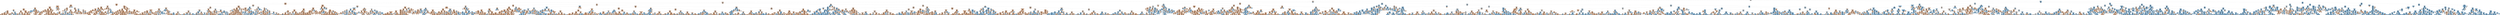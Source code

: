 digraph Tree {
node [shape=box, style="filled", color="black"] ;
0 [label="num_charges <= 1.0\nsamples = 278292\nvalue = [139146, 139146]\nclass = Plead Guilty", fillcolor="#e5813900"] ;
1 [label="sentence_years <= 4.001\nsamples = 219095\nvalue = [132164, 86931]\nclass = Plead Guilty", fillcolor="#e5813957"] ;
0 -> 1 [labeldistance=2.5, labelangle=45, headlabel="True"] ;
2 [label="years_until_charged <= 0.079\nsamples = 178170\nvalue = [115494, 62676]\nclass = Plead Guilty", fillcolor="#e5813975"] ;
1 -> 2 ;
3 [label="years_until_charged <= 0.058\nsamples = 25392\nvalue = [20828, 4564]\nclass = Plead Guilty", fillcolor="#e58139c7"] ;
2 -> 3 ;
4 [label="years_until_charged <= 0.058\nsamples = 5478\nvalue = [5066, 412]\nclass = Plead Guilty", fillcolor="#e58139ea"] ;
3 -> 4 ;
5 [label="years_until_charged <= 0.055\nsamples = 2737\nvalue = [2455, 282]\nclass = Plead Guilty", fillcolor="#e58139e2"] ;
4 -> 5 ;
6 [label="conditional_discharge_sentence <= 0.015\nsamples = 2376\nvalue = [2201, 175]\nclass = Plead Guilty", fillcolor="#e58139eb"] ;
5 -> 6 ;
7 [label="years_until_charged <= 0.054\nsamples = 2322\nvalue = [2163, 159]\nclass = Plead Guilty", fillcolor="#e58139ec"] ;
6 -> 7 ;
8 [label="sentence_years <= 2.0\nsamples = 1548\nvalue = [1405, 143]\nclass = Plead Guilty", fillcolor="#e58139e5"] ;
7 -> 8 ;
9 [label="age_at_incident <= 42.498\nsamples = 1370\nvalue = [1269, 101]\nclass = Plead Guilty", fillcolor="#e58139eb"] ;
8 -> 9 ;
10 [label="x_class <= 0.002\nsamples = 945\nvalue = [902, 43]\nclass = Plead Guilty", fillcolor="#e58139f3"] ;
9 -> 10 ;
11 [label="sentence_years <= 0.101\nsamples = 943\nvalue = [902, 41]\nclass = Plead Guilty", fillcolor="#e58139f3"] ;
10 -> 11 ;
12 [label="samples = 5\nvalue = [2, 3]\nclass =  Found Guilty", fillcolor="#399de555"] ;
11 -> 12 ;
13 [label="age_at_incident <= 33.5\nsamples = 938\nvalue = [900, 38]\nclass = Plead Guilty", fillcolor="#e58139f4"] ;
11 -> 13 ;
14 [label="age_at_incident <= 27.5\nsamples = 540\nvalue = [503, 37]\nclass = Plead Guilty", fillcolor="#e58139ec"] ;
13 -> 14 ;
15 [label="years_until_charged <= 0.054\nsamples = 242\nvalue = [240, 2]\nclass = Plead Guilty", fillcolor="#e58139fd"] ;
14 -> 15 ;
16 [label="samples = 239\nvalue = [238, 1]\nclass = Plead Guilty", fillcolor="#e58139fe"] ;
15 -> 16 ;
17 [label="samples = 3\nvalue = [2, 1]\nclass = Plead Guilty", fillcolor="#e581397f"] ;
15 -> 17 ;
18 [label="sentence_years <= 1.67\nsamples = 298\nvalue = [263, 35]\nclass = Plead Guilty", fillcolor="#e58139dd"] ;
14 -> 18 ;
19 [label="samples = 134\nvalue = [132, 2]\nclass = Plead Guilty", fillcolor="#e58139fb"] ;
18 -> 19 ;
20 [label="samples = 164\nvalue = [131, 33]\nclass = Plead Guilty", fillcolor="#e58139bf"] ;
18 -> 20 ;
21 [label="supervision_sentence <= 0.568\nsamples = 398\nvalue = [397, 1]\nclass = Plead Guilty", fillcolor="#e58139fe"] ;
13 -> 21 ;
22 [label="samples = 394\nvalue = [394, 0]\nclass = Plead Guilty", fillcolor="#e58139ff"] ;
21 -> 22 ;
23 [label="samples = 4\nvalue = [3, 1]\nclass = Plead Guilty", fillcolor="#e58139aa"] ;
21 -> 23 ;
24 [label="samples = 2\nvalue = [0, 2]\nclass =  Found Guilty", fillcolor="#399de5ff"] ;
10 -> 24 ;
25 [label="age_at_incident <= 49.538\nsamples = 425\nvalue = [367, 58]\nclass = Plead Guilty", fillcolor="#e58139d7"] ;
9 -> 25 ;
26 [label="sentence_years <= 1.471\nsamples = 215\nvalue = [161, 54]\nclass = Plead Guilty", fillcolor="#e58139a9"] ;
25 -> 26 ;
27 [label="sentence_years <= 1.004\nsamples = 73\nvalue = [36, 37]\nclass =  Found Guilty", fillcolor="#399de507"] ;
26 -> 27 ;
28 [label="age_at_incident <= 49.034\nsamples = 38\nvalue = [30, 8]\nclass = Plead Guilty", fillcolor="#e58139bb"] ;
27 -> 28 ;
29 [label="probation_sentence <= 0.5\nsamples = 36\nvalue = [30, 6]\nclass = Plead Guilty", fillcolor="#e58139cc"] ;
28 -> 29 ;
30 [label="samples = 29\nvalue = [26, 3]\nclass = Plead Guilty", fillcolor="#e58139e2"] ;
29 -> 30 ;
31 [label="samples = 7\nvalue = [4, 3]\nclass = Plead Guilty", fillcolor="#e5813940"] ;
29 -> 31 ;
32 [label="samples = 2\nvalue = [0, 2]\nclass =  Found Guilty", fillcolor="#399de5ff"] ;
28 -> 32 ;
33 [label="age_at_incident <= 44.5\nsamples = 35\nvalue = [6, 29]\nclass =  Found Guilty", fillcolor="#399de5ca"] ;
27 -> 33 ;
34 [label="samples = 3\nvalue = [3, 0]\nclass = Plead Guilty", fillcolor="#e58139ff"] ;
33 -> 34 ;
35 [label="age_at_incident <= 47.5\nsamples = 32\nvalue = [3, 29]\nclass =  Found Guilty", fillcolor="#399de5e5"] ;
33 -> 35 ;
36 [label="samples = 23\nvalue = [0, 23]\nclass =  Found Guilty", fillcolor="#399de5ff"] ;
35 -> 36 ;
37 [label="samples = 9\nvalue = [3, 6]\nclass =  Found Guilty", fillcolor="#399de57f"] ;
35 -> 37 ;
38 [label="age_at_incident <= 43.5\nsamples = 142\nvalue = [125, 17]\nclass = Plead Guilty", fillcolor="#e58139dc"] ;
26 -> 38 ;
39 [label="biracial <= 0.4\nsamples = 40\nvalue = [29, 11]\nclass = Plead Guilty", fillcolor="#e581399e"] ;
38 -> 39 ;
40 [label="samples = 13\nvalue = [13, 0]\nclass = Plead Guilty", fillcolor="#e58139ff"] ;
39 -> 40 ;
41 [label="years_until_charged <= 0.05\nsamples = 27\nvalue = [16, 11]\nclass = Plead Guilty", fillcolor="#e5813950"] ;
39 -> 41 ;
42 [label="samples = 20\nvalue = [14, 6]\nclass = Plead Guilty", fillcolor="#e5813992"] ;
41 -> 42 ;
43 [label="samples = 7\nvalue = [2, 5]\nclass =  Found Guilty", fillcolor="#399de599"] ;
41 -> 43 ;
44 [label="sentence_years <= 1.787\nsamples = 102\nvalue = [96, 6]\nclass = Plead Guilty", fillcolor="#e58139ef"] ;
38 -> 44 ;
45 [label="age_at_incident <= 45.5\nsamples = 17\nvalue = [12, 5]\nclass = Plead Guilty", fillcolor="#e5813995"] ;
44 -> 45 ;
46 [label="samples = 9\nvalue = [4, 5]\nclass =  Found Guilty", fillcolor="#399de533"] ;
45 -> 46 ;
47 [label="samples = 8\nvalue = [8, 0]\nclass = Plead Guilty", fillcolor="#e58139ff"] ;
45 -> 47 ;
48 [label="age_at_incident <= 48.5\nsamples = 85\nvalue = [84, 1]\nclass = Plead Guilty", fillcolor="#e58139fc"] ;
44 -> 48 ;
49 [label="samples = 78\nvalue = [78, 0]\nclass = Plead Guilty", fillcolor="#e58139ff"] ;
48 -> 49 ;
50 [label="samples = 7\nvalue = [6, 1]\nclass = Plead Guilty", fillcolor="#e58139d4"] ;
48 -> 50 ;
51 [label="years_until_charged <= 0.052\nsamples = 210\nvalue = [206, 4]\nclass = Plead Guilty", fillcolor="#e58139fa"] ;
25 -> 51 ;
52 [label="years_until_charged <= 0.052\nsamples = 183\nvalue = [182, 1]\nclass = Plead Guilty", fillcolor="#e58139fe"] ;
51 -> 52 ;
53 [label="samples = 144\nvalue = [144, 0]\nclass = Plead Guilty", fillcolor="#e58139ff"] ;
52 -> 53 ;
54 [label="sentence_years <= 1.042\nsamples = 39\nvalue = [38, 1]\nclass = Plead Guilty", fillcolor="#e58139f8"] ;
52 -> 54 ;
55 [label="age_at_incident <= 57.0\nsamples = 12\nvalue = [11, 1]\nclass = Plead Guilty", fillcolor="#e58139e8"] ;
54 -> 55 ;
56 [label="samples = 8\nvalue = [8, 0]\nclass = Plead Guilty", fillcolor="#e58139ff"] ;
55 -> 56 ;
57 [label="samples = 4\nvalue = [3, 1]\nclass = Plead Guilty", fillcolor="#e58139aa"] ;
55 -> 57 ;
58 [label="samples = 27\nvalue = [27, 0]\nclass = Plead Guilty", fillcolor="#e58139ff"] ;
54 -> 58 ;
59 [label="years_until_charged <= 0.052\nsamples = 27\nvalue = [24, 3]\nclass = Plead Guilty", fillcolor="#e58139df"] ;
51 -> 59 ;
60 [label="samples = 5\nvalue = [2, 3]\nclass =  Found Guilty", fillcolor="#399de555"] ;
59 -> 60 ;
61 [label="samples = 22\nvalue = [22, 0]\nclass = Plead Guilty", fillcolor="#e58139ff"] ;
59 -> 61 ;
62 [label="sentence_years <= 2.454\nsamples = 178\nvalue = [136, 42]\nclass = Plead Guilty", fillcolor="#e58139b0"] ;
8 -> 62 ;
63 [label="age_at_incident <= 54.0\nsamples = 34\nvalue = [3, 31]\nclass =  Found Guilty", fillcolor="#399de5e6"] ;
62 -> 63 ;
64 [label="probation_violation_sentence_phase <= 0.829\nsamples = 32\nvalue = [1, 31]\nclass =  Found Guilty", fillcolor="#399de5f7"] ;
63 -> 64 ;
65 [label="samples = 30\nvalue = [0, 30]\nclass =  Found Guilty", fillcolor="#399de5ff"] ;
64 -> 65 ;
66 [label="samples = 2\nvalue = [1, 1]\nclass = Plead Guilty", fillcolor="#e5813900"] ;
64 -> 66 ;
67 [label="samples = 2\nvalue = [2, 0]\nclass = Plead Guilty", fillcolor="#e58139ff"] ;
63 -> 67 ;
68 [label="sentence_years <= 3.75\nsamples = 144\nvalue = [133, 11]\nclass = Plead Guilty", fillcolor="#e58139ea"] ;
62 -> 68 ;
69 [label="sentence_years <= 2.494\nsamples = 128\nvalue = [125, 3]\nclass = Plead Guilty", fillcolor="#e58139f9"] ;
68 -> 69 ;
70 [label="samples = 3\nvalue = [2, 1]\nclass = Plead Guilty", fillcolor="#e581397f"] ;
69 -> 70 ;
71 [label="age_at_incident <= 31.5\nsamples = 125\nvalue = [123, 2]\nclass = Plead Guilty", fillcolor="#e58139fb"] ;
69 -> 71 ;
72 [label="probation_sentence <= 0.5\nsamples = 31\nvalue = [29, 2]\nclass = Plead Guilty", fillcolor="#e58139ed"] ;
71 -> 72 ;
73 [label="samples = 13\nvalue = [13, 0]\nclass = Plead Guilty", fillcolor="#e58139ff"] ;
72 -> 73 ;
74 [label="age_at_incident <= 30.5\nsamples = 18\nvalue = [16, 2]\nclass = Plead Guilty", fillcolor="#e58139df"] ;
72 -> 74 ;
75 [label="samples = 16\nvalue = [15, 1]\nclass = Plead Guilty", fillcolor="#e58139ee"] ;
74 -> 75 ;
76 [label="samples = 2\nvalue = [1, 1]\nclass = Plead Guilty", fillcolor="#e5813900"] ;
74 -> 76 ;
77 [label="samples = 94\nvalue = [94, 0]\nclass = Plead Guilty", fillcolor="#e58139ff"] ;
71 -> 77 ;
78 [label="age_at_incident <= 39.915\nsamples = 16\nvalue = [8, 8]\nclass = Plead Guilty", fillcolor="#e5813900"] ;
68 -> 78 ;
79 [label="samples = 5\nvalue = [5, 0]\nclass = Plead Guilty", fillcolor="#e58139ff"] ;
78 -> 79 ;
80 [label="samples = 11\nvalue = [3, 8]\nclass =  Found Guilty", fillcolor="#399de59f"] ;
78 -> 80 ;
81 [label="sentence_years <= 3.083\nsamples = 774\nvalue = [758, 16]\nclass = Plead Guilty", fillcolor="#e58139fa"] ;
7 -> 81 ;
82 [label="male <= 0.5\nsamples = 732\nvalue = [719, 13]\nclass = Plead Guilty", fillcolor="#e58139fa"] ;
81 -> 82 ;
83 [label="age_at_incident <= 36.5\nsamples = 92\nvalue = [88, 4]\nclass = Plead Guilty", fillcolor="#e58139f3"] ;
82 -> 83 ;
84 [label="age_at_incident <= 31.5\nsamples = 56\nvalue = [52, 4]\nclass = Plead Guilty", fillcolor="#e58139eb"] ;
83 -> 84 ;
85 [label="age_at_incident <= 24.5\nsamples = 47\nvalue = [45, 2]\nclass = Plead Guilty", fillcolor="#e58139f4"] ;
84 -> 85 ;
86 [label="age_at_incident <= 23.5\nsamples = 18\nvalue = [16, 2]\nclass = Plead Guilty", fillcolor="#e58139df"] ;
85 -> 86 ;
87 [label="age_at_incident <= 20.5\nsamples = 15\nvalue = [14, 1]\nclass = Plead Guilty", fillcolor="#e58139ed"] ;
86 -> 87 ;
88 [label="samples = 6\nvalue = [6, 0]\nclass = Plead Guilty", fillcolor="#e58139ff"] ;
87 -> 88 ;
89 [label="samples = 9\nvalue = [8, 1]\nclass = Plead Guilty", fillcolor="#e58139df"] ;
87 -> 89 ;
90 [label="samples = 3\nvalue = [2, 1]\nclass = Plead Guilty", fillcolor="#e581397f"] ;
86 -> 90 ;
91 [label="samples = 29\nvalue = [29, 0]\nclass = Plead Guilty", fillcolor="#e58139ff"] ;
85 -> 91 ;
92 [label="samples = 9\nvalue = [7, 2]\nclass = Plead Guilty", fillcolor="#e58139b6"] ;
84 -> 92 ;
93 [label="samples = 36\nvalue = [36, 0]\nclass = Plead Guilty", fillcolor="#e58139ff"] ;
83 -> 93 ;
94 [label="age_at_incident <= 18.5\nsamples = 640\nvalue = [631, 9]\nclass = Plead Guilty", fillcolor="#e58139fb"] ;
82 -> 94 ;
95 [label="black <= 0.5\nsamples = 17\nvalue = [16, 1]\nclass = Plead Guilty", fillcolor="#e58139ef"] ;
94 -> 95 ;
96 [label="samples = 6\nvalue = [5, 1]\nclass = Plead Guilty", fillcolor="#e58139cc"] ;
95 -> 96 ;
97 [label="samples = 11\nvalue = [11, 0]\nclass = Plead Guilty", fillcolor="#e58139ff"] ;
95 -> 97 ;
98 [label="sentence_years <= 1.042\nsamples = 623\nvalue = [615, 8]\nclass = Plead Guilty", fillcolor="#e58139fc"] ;
94 -> 98 ;
99 [label="age_at_incident <= 34.5\nsamples = 222\nvalue = [217, 5]\nclass = Plead Guilty", fillcolor="#e58139f9"] ;
98 -> 99 ;
100 [label="samples = 92\nvalue = [92, 0]\nclass = Plead Guilty", fillcolor="#e58139ff"] ;
99 -> 100 ;
101 [label="age_at_incident <= 36.5\nsamples = 130\nvalue = [125, 5]\nclass = Plead Guilty", fillcolor="#e58139f5"] ;
99 -> 101 ;
102 [label="probation_sentence <= 0.5\nsamples = 14\nvalue = [12, 2]\nclass = Plead Guilty", fillcolor="#e58139d4"] ;
101 -> 102 ;
103 [label="samples = 12\nvalue = [11, 1]\nclass = Plead Guilty", fillcolor="#e58139e8"] ;
102 -> 103 ;
104 [label="samples = 2\nvalue = [1, 1]\nclass = Plead Guilty", fillcolor="#e5813900"] ;
102 -> 104 ;
105 [label="age_at_incident <= 46.5\nsamples = 116\nvalue = [113, 3]\nclass = Plead Guilty", fillcolor="#e58139f8"] ;
101 -> 105 ;
106 [label="samples = 58\nvalue = [55, 3]\nclass = Plead Guilty", fillcolor="#e58139f1"] ;
105 -> 106 ;
107 [label="samples = 58\nvalue = [58, 0]\nclass = Plead Guilty", fillcolor="#e58139ff"] ;
105 -> 107 ;
108 [label="age_at_incident <= 25.5\nsamples = 401\nvalue = [398, 3]\nclass = Plead Guilty", fillcolor="#e58139fd"] ;
98 -> 108 ;
109 [label="age_at_incident <= 23.5\nsamples = 116\nvalue = [114, 2]\nclass = Plead Guilty", fillcolor="#e58139fb"] ;
108 -> 109 ;
110 [label="samples = 85\nvalue = [85, 0]\nclass = Plead Guilty", fillcolor="#e58139ff"] ;
109 -> 110 ;
111 [label="prison_sentence <= 0.5\nsamples = 31\nvalue = [29, 2]\nclass = Plead Guilty", fillcolor="#e58139ed"] ;
109 -> 111 ;
112 [label="samples = 18\nvalue = [18, 0]\nclass = Plead Guilty", fillcolor="#e58139ff"] ;
111 -> 112 ;
113 [label="samples = 13\nvalue = [11, 2]\nclass = Plead Guilty", fillcolor="#e58139d1"] ;
111 -> 113 ;
114 [label="biracial <= 0.5\nsamples = 285\nvalue = [284, 1]\nclass = Plead Guilty", fillcolor="#e58139fe"] ;
108 -> 114 ;
115 [label="samples = 183\nvalue = [183, 0]\nclass = Plead Guilty", fillcolor="#e58139ff"] ;
114 -> 115 ;
116 [label="age_at_incident <= 42.5\nsamples = 102\nvalue = [101, 1]\nclass = Plead Guilty", fillcolor="#e58139fc"] ;
114 -> 116 ;
117 [label="samples = 68\nvalue = [68, 0]\nclass = Plead Guilty", fillcolor="#e58139ff"] ;
116 -> 117 ;
118 [label="samples = 34\nvalue = [33, 1]\nclass = Plead Guilty", fillcolor="#e58139f7"] ;
116 -> 118 ;
119 [label="age_at_incident <= 40.5\nsamples = 42\nvalue = [39, 3]\nclass = Plead Guilty", fillcolor="#e58139eb"] ;
81 -> 119 ;
120 [label="age_at_incident <= 19.5\nsamples = 36\nvalue = [35, 1]\nclass = Plead Guilty", fillcolor="#e58139f8"] ;
119 -> 120 ;
121 [label="samples = 6\nvalue = [5, 1]\nclass = Plead Guilty", fillcolor="#e58139cc"] ;
120 -> 121 ;
122 [label="samples = 30\nvalue = [30, 0]\nclass = Plead Guilty", fillcolor="#e58139ff"] ;
120 -> 122 ;
123 [label="samples = 6\nvalue = [4, 2]\nclass = Plead Guilty", fillcolor="#e581397f"] ;
119 -> 123 ;
124 [label="conditional_discharge_sentence <= 0.683\nsamples = 54\nvalue = [38, 16]\nclass = Plead Guilty", fillcolor="#e5813994"] ;
6 -> 124 ;
125 [label="samples = 9\nvalue = [0, 9]\nclass =  Found Guilty", fillcolor="#399de5ff"] ;
124 -> 125 ;
126 [label="white <= 0.464\nsamples = 45\nvalue = [38, 7]\nclass = Plead Guilty", fillcolor="#e58139d0"] ;
124 -> 126 ;
127 [label="male <= 0.392\nsamples = 35\nvalue = [33, 2]\nclass = Plead Guilty", fillcolor="#e58139f0"] ;
126 -> 127 ;
128 [label="samples = 5\nvalue = [3, 2]\nclass = Plead Guilty", fillcolor="#e5813955"] ;
127 -> 128 ;
129 [label="samples = 30\nvalue = [30, 0]\nclass = Plead Guilty", fillcolor="#e58139ff"] ;
127 -> 129 ;
130 [label="samples = 10\nvalue = [5, 5]\nclass = Plead Guilty", fillcolor="#e5813900"] ;
126 -> 130 ;
131 [label="conditional_discharge_sentence <= 0.044\nsamples = 361\nvalue = [254, 107]\nclass = Plead Guilty", fillcolor="#e5813994"] ;
5 -> 131 ;
132 [label="age_at_incident <= 23.5\nsamples = 354\nvalue = [253, 101]\nclass = Plead Guilty", fillcolor="#e5813999"] ;
131 -> 132 ;
133 [label="male <= 0.997\nsamples = 70\nvalue = [60, 10]\nclass = Plead Guilty", fillcolor="#e58139d4"] ;
132 -> 133 ;
134 [label="samples = 9\nvalue = [5, 4]\nclass = Plead Guilty", fillcolor="#e5813933"] ;
133 -> 134 ;
135 [label="age_at_incident <= 19.5\nsamples = 61\nvalue = [55, 6]\nclass = Plead Guilty", fillcolor="#e58139e3"] ;
133 -> 135 ;
136 [label="biracial <= 0.49\nsamples = 21\nvalue = [15, 6]\nclass = Plead Guilty", fillcolor="#e5813999"] ;
135 -> 136 ;
137 [label="samples = 12\nvalue = [12, 0]\nclass = Plead Guilty", fillcolor="#e58139ff"] ;
136 -> 137 ;
138 [label="samples = 9\nvalue = [3, 6]\nclass =  Found Guilty", fillcolor="#399de57f"] ;
136 -> 138 ;
139 [label="samples = 40\nvalue = [40, 0]\nclass = Plead Guilty", fillcolor="#e58139ff"] ;
135 -> 139 ;
140 [label="sentence_years <= 2.011\nsamples = 284\nvalue = [193, 91]\nclass = Plead Guilty", fillcolor="#e5813987"] ;
132 -> 140 ;
141 [label="sentence_years <= 1.969\nsamples = 228\nvalue = [167, 61]\nclass = Plead Guilty", fillcolor="#e58139a2"] ;
140 -> 141 ;
142 [label="years_until_charged <= 0.056\nsamples = 128\nvalue = [78, 50]\nclass = Plead Guilty", fillcolor="#e581395c"] ;
141 -> 142 ;
143 [label="black <= 0.602\nsamples = 61\nvalue = [30, 31]\nclass =  Found Guilty", fillcolor="#399de508"] ;
142 -> 143 ;
144 [label="years_until_charged <= 0.055\nsamples = 18\nvalue = [13, 5]\nclass = Plead Guilty", fillcolor="#e581399d"] ;
143 -> 144 ;
145 [label="samples = 5\nvalue = [1, 4]\nclass =  Found Guilty", fillcolor="#399de5bf"] ;
144 -> 145 ;
146 [label="prison_sentence <= 0.5\nsamples = 13\nvalue = [12, 1]\nclass = Plead Guilty", fillcolor="#e58139ea"] ;
144 -> 146 ;
147 [label="samples = 4\nvalue = [3, 1]\nclass = Plead Guilty", fillcolor="#e58139aa"] ;
146 -> 147 ;
148 [label="samples = 9\nvalue = [9, 0]\nclass = Plead Guilty", fillcolor="#e58139ff"] ;
146 -> 148 ;
149 [label="years_until_charged <= 0.055\nsamples = 43\nvalue = [17, 26]\nclass =  Found Guilty", fillcolor="#399de558"] ;
143 -> 149 ;
150 [label="original_sentence_phase <= 0.999\nsamples = 16\nvalue = [9, 7]\nclass = Plead Guilty", fillcolor="#e5813939"] ;
149 -> 150 ;
151 [label="samples = 2\nvalue = [0, 2]\nclass =  Found Guilty", fillcolor="#399de5ff"] ;
150 -> 151 ;
152 [label="age_at_incident <= 54.5\nsamples = 14\nvalue = [9, 5]\nclass = Plead Guilty", fillcolor="#e5813971"] ;
150 -> 152 ;
153 [label="samples = 12\nvalue = [9, 3]\nclass = Plead Guilty", fillcolor="#e58139aa"] ;
152 -> 153 ;
154 [label="samples = 2\nvalue = [0, 2]\nclass =  Found Guilty", fillcolor="#399de5ff"] ;
152 -> 154 ;
155 [label="sentence_years <= 1.001\nsamples = 27\nvalue = [8, 19]\nclass =  Found Guilty", fillcolor="#399de594"] ;
149 -> 155 ;
156 [label="years_until_charged <= 0.056\nsamples = 14\nvalue = [6, 8]\nclass =  Found Guilty", fillcolor="#399de540"] ;
155 -> 156 ;
157 [label="samples = 7\nvalue = [1, 6]\nclass =  Found Guilty", fillcolor="#399de5d4"] ;
156 -> 157 ;
158 [label="samples = 7\nvalue = [5, 2]\nclass = Plead Guilty", fillcolor="#e5813999"] ;
156 -> 158 ;
159 [label="years_until_charged <= 0.056\nsamples = 13\nvalue = [2, 11]\nclass =  Found Guilty", fillcolor="#399de5d1"] ;
155 -> 159 ;
160 [label="samples = 5\nvalue = [2, 3]\nclass =  Found Guilty", fillcolor="#399de555"] ;
159 -> 160 ;
161 [label="samples = 8\nvalue = [0, 8]\nclass =  Found Guilty", fillcolor="#399de5ff"] ;
159 -> 161 ;
162 [label="age_at_incident <= 49.5\nsamples = 67\nvalue = [48, 19]\nclass = Plead Guilty", fillcolor="#e581399a"] ;
142 -> 162 ;
163 [label="age_at_incident <= 45.5\nsamples = 50\nvalue = [32, 18]\nclass = Plead Guilty", fillcolor="#e5813970"] ;
162 -> 163 ;
164 [label="years_until_charged <= 0.056\nsamples = 40\nvalue = [30, 10]\nclass = Plead Guilty", fillcolor="#e58139aa"] ;
163 -> 164 ;
165 [label="samples = 5\nvalue = [2, 3]\nclass =  Found Guilty", fillcolor="#399de555"] ;
164 -> 165 ;
166 [label="male <= 0.944\nsamples = 35\nvalue = [28, 7]\nclass = Plead Guilty", fillcolor="#e58139bf"] ;
164 -> 166 ;
167 [label="samples = 2\nvalue = [0, 2]\nclass =  Found Guilty", fillcolor="#399de5ff"] ;
166 -> 167 ;
168 [label="samples = 33\nvalue = [28, 5]\nclass = Plead Guilty", fillcolor="#e58139d1"] ;
166 -> 168 ;
169 [label="samples = 10\nvalue = [2, 8]\nclass =  Found Guilty", fillcolor="#399de5bf"] ;
163 -> 169 ;
170 [label="age_at_incident <= 56.5\nsamples = 17\nvalue = [16, 1]\nclass = Plead Guilty", fillcolor="#e58139ef"] ;
162 -> 170 ;
171 [label="samples = 11\nvalue = [11, 0]\nclass = Plead Guilty", fillcolor="#e58139ff"] ;
170 -> 171 ;
172 [label="samples = 6\nvalue = [5, 1]\nclass = Plead Guilty", fillcolor="#e58139cc"] ;
170 -> 172 ;
173 [label="age_at_incident <= 31.5\nsamples = 100\nvalue = [89, 11]\nclass = Plead Guilty", fillcolor="#e58139df"] ;
141 -> 173 ;
174 [label="age_at_incident <= 30.5\nsamples = 32\nvalue = [25, 7]\nclass = Plead Guilty", fillcolor="#e58139b8"] ;
173 -> 174 ;
175 [label="age_at_incident <= 24.5\nsamples = 24\nvalue = [21, 3]\nclass = Plead Guilty", fillcolor="#e58139db"] ;
174 -> 175 ;
176 [label="samples = 5\nvalue = [3, 2]\nclass = Plead Guilty", fillcolor="#e5813955"] ;
175 -> 176 ;
177 [label="years_until_charged <= 0.055\nsamples = 19\nvalue = [18, 1]\nclass = Plead Guilty", fillcolor="#e58139f1"] ;
175 -> 177 ;
178 [label="samples = 3\nvalue = [2, 1]\nclass = Plead Guilty", fillcolor="#e581397f"] ;
177 -> 178 ;
179 [label="samples = 16\nvalue = [16, 0]\nclass = Plead Guilty", fillcolor="#e58139ff"] ;
177 -> 179 ;
180 [label="samples = 8\nvalue = [4, 4]\nclass = Plead Guilty", fillcolor="#e5813900"] ;
174 -> 180 ;
181 [label="age_at_incident <= 42.487\nsamples = 68\nvalue = [64, 4]\nclass = Plead Guilty", fillcolor="#e58139ef"] ;
173 -> 181 ;
182 [label="samples = 33\nvalue = [33, 0]\nclass = Plead Guilty", fillcolor="#e58139ff"] ;
181 -> 182 ;
183 [label="age_at_incident <= 43.5\nsamples = 35\nvalue = [31, 4]\nclass = Plead Guilty", fillcolor="#e58139de"] ;
181 -> 183 ;
184 [label="samples = 4\nvalue = [1, 3]\nclass =  Found Guilty", fillcolor="#399de5aa"] ;
183 -> 184 ;
185 [label="years_until_charged <= 0.056\nsamples = 31\nvalue = [30, 1]\nclass = Plead Guilty", fillcolor="#e58139f6"] ;
183 -> 185 ;
186 [label="samples = 20\nvalue = [20, 0]\nclass = Plead Guilty", fillcolor="#e58139ff"] ;
185 -> 186 ;
187 [label="samples = 11\nvalue = [10, 1]\nclass = Plead Guilty", fillcolor="#e58139e6"] ;
185 -> 187 ;
188 [label="sentence_years <= 2.32\nsamples = 56\nvalue = [26, 30]\nclass =  Found Guilty", fillcolor="#399de522"] ;
140 -> 188 ;
189 [label="samples = 13\nvalue = [0, 13]\nclass =  Found Guilty", fillcolor="#399de5ff"] ;
188 -> 189 ;
190 [label="age_at_incident <= 42.5\nsamples = 43\nvalue = [26, 17]\nclass = Plead Guilty", fillcolor="#e5813958"] ;
188 -> 190 ;
191 [label="age_at_incident <= 39.391\nsamples = 37\nvalue = [20, 17]\nclass = Plead Guilty", fillcolor="#e5813926"] ;
190 -> 191 ;
192 [label="age_at_incident <= 25.5\nsamples = 26\nvalue = [19, 7]\nclass = Plead Guilty", fillcolor="#e58139a1"] ;
191 -> 192 ;
193 [label="samples = 10\nvalue = [4, 6]\nclass =  Found Guilty", fillcolor="#399de555"] ;
192 -> 193 ;
194 [label="years_until_charged <= 0.056\nsamples = 16\nvalue = [15, 1]\nclass = Plead Guilty", fillcolor="#e58139ee"] ;
192 -> 194 ;
195 [label="samples = 11\nvalue = [11, 0]\nclass = Plead Guilty", fillcolor="#e58139ff"] ;
194 -> 195 ;
196 [label="samples = 5\nvalue = [4, 1]\nclass = Plead Guilty", fillcolor="#e58139bf"] ;
194 -> 196 ;
197 [label="samples = 11\nvalue = [1, 10]\nclass =  Found Guilty", fillcolor="#399de5e6"] ;
191 -> 197 ;
198 [label="samples = 6\nvalue = [6, 0]\nclass = Plead Guilty", fillcolor="#e58139ff"] ;
190 -> 198 ;
199 [label="samples = 7\nvalue = [1, 6]\nclass =  Found Guilty", fillcolor="#399de5d4"] ;
131 -> 199 ;
200 [label="age_at_incident <= 31.5\nsamples = 2741\nvalue = [2611, 130]\nclass = Plead Guilty", fillcolor="#e58139f2"] ;
4 -> 200 ;
201 [label="age_at_incident <= 29.5\nsamples = 1449\nvalue = [1344, 105]\nclass = Plead Guilty", fillcolor="#e58139eb"] ;
200 -> 201 ;
202 [label="age_at_incident <= 25.5\nsamples = 1285\nvalue = [1223, 62]\nclass = Plead Guilty", fillcolor="#e58139f2"] ;
201 -> 202 ;
203 [label="black <= 0.045\nsamples = 1018\nvalue = [957, 61]\nclass = Plead Guilty", fillcolor="#e58139ef"] ;
202 -> 203 ;
204 [label="age_at_incident <= 24.5\nsamples = 193\nvalue = [190, 3]\nclass = Plead Guilty", fillcolor="#e58139fb"] ;
203 -> 204 ;
205 [label="age_at_incident <= 22.5\nsamples = 176\nvalue = [174, 2]\nclass = Plead Guilty", fillcolor="#e58139fc"] ;
204 -> 205 ;
206 [label="age_at_incident <= 21.5\nsamples = 123\nvalue = [121, 2]\nclass = Plead Guilty", fillcolor="#e58139fb"] ;
205 -> 206 ;
207 [label="sentence_years <= 1.25\nsamples = 102\nvalue = [101, 1]\nclass = Plead Guilty", fillcolor="#e58139fc"] ;
206 -> 207 ;
208 [label="prison_sentence <= 0.5\nsamples = 26\nvalue = [25, 1]\nclass = Plead Guilty", fillcolor="#e58139f5"] ;
207 -> 208 ;
209 [label="samples = 10\nvalue = [10, 0]\nclass = Plead Guilty", fillcolor="#e58139ff"] ;
208 -> 209 ;
210 [label="age_at_incident <= 19.5\nsamples = 16\nvalue = [15, 1]\nclass = Plead Guilty", fillcolor="#e58139ee"] ;
208 -> 210 ;
211 [label="samples = 4\nvalue = [4, 0]\nclass = Plead Guilty", fillcolor="#e58139ff"] ;
210 -> 211 ;
212 [label="samples = 12\nvalue = [11, 1]\nclass = Plead Guilty", fillcolor="#e58139e8"] ;
210 -> 212 ;
213 [label="samples = 76\nvalue = [76, 0]\nclass = Plead Guilty", fillcolor="#e58139ff"] ;
207 -> 213 ;
214 [label="white <= 0.5\nsamples = 21\nvalue = [20, 1]\nclass = Plead Guilty", fillcolor="#e58139f2"] ;
206 -> 214 ;
215 [label="samples = 14\nvalue = [14, 0]\nclass = Plead Guilty", fillcolor="#e58139ff"] ;
214 -> 215 ;
216 [label="samples = 7\nvalue = [6, 1]\nclass = Plead Guilty", fillcolor="#e58139d4"] ;
214 -> 216 ;
217 [label="samples = 53\nvalue = [53, 0]\nclass = Plead Guilty", fillcolor="#e58139ff"] ;
205 -> 217 ;
218 [label="prison_sentence <= 0.5\nsamples = 17\nvalue = [16, 1]\nclass = Plead Guilty", fillcolor="#e58139ef"] ;
204 -> 218 ;
219 [label="samples = 10\nvalue = [10, 0]\nclass = Plead Guilty", fillcolor="#e58139ff"] ;
218 -> 219 ;
220 [label="samples = 7\nvalue = [6, 1]\nclass = Plead Guilty", fillcolor="#e58139d4"] ;
218 -> 220 ;
221 [label="black <= 0.756\nsamples = 825\nvalue = [767, 58]\nclass = Plead Guilty", fillcolor="#e58139ec"] ;
203 -> 221 ;
222 [label="samples = 3\nvalue = [0, 3]\nclass =  Found Guilty", fillcolor="#399de5ff"] ;
221 -> 222 ;
223 [label="sentence_years <= 1.007\nsamples = 822\nvalue = [767, 55]\nclass = Plead Guilty", fillcolor="#e58139ed"] ;
221 -> 223 ;
224 [label="probation_sentence <= 0.5\nsamples = 171\nvalue = [167, 4]\nclass = Plead Guilty", fillcolor="#e58139f9"] ;
223 -> 224 ;
225 [label="prison_sentence <= 0.5\nsamples = 162\nvalue = [159, 3]\nclass = Plead Guilty", fillcolor="#e58139fa"] ;
224 -> 225 ;
226 [label="samples = 39\nvalue = [39, 0]\nclass = Plead Guilty", fillcolor="#e58139ff"] ;
225 -> 226 ;
227 [label="age_at_incident <= 23.5\nsamples = 123\nvalue = [120, 3]\nclass = Plead Guilty", fillcolor="#e58139f9"] ;
225 -> 227 ;
228 [label="age_at_incident <= 22.5\nsamples = 100\nvalue = [97, 3]\nclass = Plead Guilty", fillcolor="#e58139f7"] ;
227 -> 228 ;
229 [label="samples = 85\nvalue = [83, 2]\nclass = Plead Guilty", fillcolor="#e58139f9"] ;
228 -> 229 ;
230 [label="samples = 15\nvalue = [14, 1]\nclass = Plead Guilty", fillcolor="#e58139ed"] ;
228 -> 230 ;
231 [label="samples = 23\nvalue = [23, 0]\nclass = Plead Guilty", fillcolor="#e58139ff"] ;
227 -> 231 ;
232 [label="samples = 9\nvalue = [8, 1]\nclass = Plead Guilty", fillcolor="#e58139df"] ;
224 -> 232 ;
233 [label="sentence_years <= 1.058\nsamples = 651\nvalue = [600, 51]\nclass = Plead Guilty", fillcolor="#e58139e9"] ;
223 -> 233 ;
234 [label="samples = 3\nvalue = [0, 3]\nclass =  Found Guilty", fillcolor="#399de5ff"] ;
233 -> 234 ;
235 [label="sentence_years <= 1.417\nsamples = 648\nvalue = [600, 48]\nclass = Plead Guilty", fillcolor="#e58139eb"] ;
233 -> 235 ;
236 [label="age_at_incident <= 20.0\nsamples = 12\nvalue = [8, 4]\nclass = Plead Guilty", fillcolor="#e581397f"] ;
235 -> 236 ;
237 [label="samples = 5\nvalue = [1, 4]\nclass =  Found Guilty", fillcolor="#399de5bf"] ;
236 -> 237 ;
238 [label="samples = 7\nvalue = [7, 0]\nclass = Plead Guilty", fillcolor="#e58139ff"] ;
236 -> 238 ;
239 [label="age_at_incident <= 22.5\nsamples = 636\nvalue = [592, 44]\nclass = Plead Guilty", fillcolor="#e58139ec"] ;
235 -> 239 ;
240 [label="sentence_years <= 3.75\nsamples = 482\nvalue = [459, 23]\nclass = Plead Guilty", fillcolor="#e58139f2"] ;
239 -> 240 ;
241 [label="samples = 425\nvalue = [402, 23]\nclass = Plead Guilty", fillcolor="#e58139f0"] ;
240 -> 241 ;
242 [label="samples = 57\nvalue = [57, 0]\nclass = Plead Guilty", fillcolor="#e58139ff"] ;
240 -> 242 ;
243 [label="sentence_years <= 2.75\nsamples = 154\nvalue = [133, 21]\nclass = Plead Guilty", fillcolor="#e58139d7"] ;
239 -> 243 ;
244 [label="samples = 106\nvalue = [86, 20]\nclass = Plead Guilty", fillcolor="#e58139c4"] ;
243 -> 244 ;
245 [label="samples = 48\nvalue = [47, 1]\nclass = Plead Guilty", fillcolor="#e58139fa"] ;
243 -> 245 ;
246 [label="sentence_years <= 3.042\nsamples = 267\nvalue = [266, 1]\nclass = Plead Guilty", fillcolor="#e58139fe"] ;
202 -> 246 ;
247 [label="samples = 247\nvalue = [247, 0]\nclass = Plead Guilty", fillcolor="#e58139ff"] ;
246 -> 247 ;
248 [label="sentence_years <= 3.333\nsamples = 20\nvalue = [19, 1]\nclass = Plead Guilty", fillcolor="#e58139f2"] ;
246 -> 248 ;
249 [label="samples = 2\nvalue = [1, 1]\nclass = Plead Guilty", fillcolor="#e5813900"] ;
248 -> 249 ;
250 [label="samples = 18\nvalue = [18, 0]\nclass = Plead Guilty", fillcolor="#e58139ff"] ;
248 -> 250 ;
251 [label="black <= 0.059\nsamples = 164\nvalue = [121, 43]\nclass = Plead Guilty", fillcolor="#e58139a4"] ;
201 -> 251 ;
252 [label="male <= 0.5\nsamples = 46\nvalue = [45, 1]\nclass = Plead Guilty", fillcolor="#e58139f9"] ;
251 -> 252 ;
253 [label="samples = 11\nvalue = [10, 1]\nclass = Plead Guilty", fillcolor="#e58139e6"] ;
252 -> 253 ;
254 [label="samples = 35\nvalue = [35, 0]\nclass = Plead Guilty", fillcolor="#e58139ff"] ;
252 -> 254 ;
255 [label="sentence_years <= 1.75\nsamples = 118\nvalue = [76, 42]\nclass = Plead Guilty", fillcolor="#e5813972"] ;
251 -> 255 ;
256 [label="samples = 27\nvalue = [27, 0]\nclass = Plead Guilty", fillcolor="#e58139ff"] ;
255 -> 256 ;
257 [label="white <= 0.069\nsamples = 91\nvalue = [49, 42]\nclass = Plead Guilty", fillcolor="#e5813924"] ;
255 -> 257 ;
258 [label="sentence_years <= 3.25\nsamples = 86\nvalue = [49, 37]\nclass = Plead Guilty", fillcolor="#e581393e"] ;
257 -> 258 ;
259 [label="age_at_incident <= 30.5\nsamples = 63\nvalue = [41, 22]\nclass = Plead Guilty", fillcolor="#e5813976"] ;
258 -> 259 ;
260 [label="prison_sentence <= 0.5\nsamples = 24\nvalue = [23, 1]\nclass = Plead Guilty", fillcolor="#e58139f4"] ;
259 -> 260 ;
261 [label="samples = 16\nvalue = [16, 0]\nclass = Plead Guilty", fillcolor="#e58139ff"] ;
260 -> 261 ;
262 [label="samples = 8\nvalue = [7, 1]\nclass = Plead Guilty", fillcolor="#e58139db"] ;
260 -> 262 ;
263 [label="prison_sentence <= 0.5\nsamples = 39\nvalue = [18, 21]\nclass =  Found Guilty", fillcolor="#399de524"] ;
259 -> 263 ;
264 [label="male <= 0.5\nsamples = 32\nvalue = [11, 21]\nclass =  Found Guilty", fillcolor="#399de579"] ;
263 -> 264 ;
265 [label="samples = 3\nvalue = [3, 0]\nclass = Plead Guilty", fillcolor="#e58139ff"] ;
264 -> 265 ;
266 [label="samples = 29\nvalue = [8, 21]\nclass =  Found Guilty", fillcolor="#399de59e"] ;
264 -> 266 ;
267 [label="samples = 7\nvalue = [7, 0]\nclass = Plead Guilty", fillcolor="#e58139ff"] ;
263 -> 267 ;
268 [label="sentence_years <= 3.954\nsamples = 23\nvalue = [8, 15]\nclass =  Found Guilty", fillcolor="#399de577"] ;
258 -> 268 ;
269 [label="sentence_years <= 3.687\nsamples = 15\nvalue = [1, 14]\nclass =  Found Guilty", fillcolor="#399de5ed"] ;
268 -> 269 ;
270 [label="samples = 6\nvalue = [1, 5]\nclass =  Found Guilty", fillcolor="#399de5cc"] ;
269 -> 270 ;
271 [label="samples = 9\nvalue = [0, 9]\nclass =  Found Guilty", fillcolor="#399de5ff"] ;
269 -> 271 ;
272 [label="samples = 8\nvalue = [7, 1]\nclass = Plead Guilty", fillcolor="#e58139db"] ;
268 -> 272 ;
273 [label="samples = 5\nvalue = [0, 5]\nclass =  Found Guilty", fillcolor="#399de5ff"] ;
257 -> 273 ;
274 [label="supervision_sentence <= 0.5\nsamples = 1292\nvalue = [1267, 25]\nclass = Plead Guilty", fillcolor="#e58139fa"] ;
200 -> 274 ;
275 [label="jail_sentence <= 0.5\nsamples = 1285\nvalue = [1261, 24]\nclass = Plead Guilty", fillcolor="#e58139fa"] ;
274 -> 275 ;
276 [label="age_at_incident <= 48.5\nsamples = 1239\nvalue = [1218, 21]\nclass = Plead Guilty", fillcolor="#e58139fb"] ;
275 -> 276 ;
277 [label="male <= 0.369\nsamples = 819\nvalue = [810, 9]\nclass = Plead Guilty", fillcolor="#e58139fc"] ;
276 -> 277 ;
278 [label="age_at_incident <= 41.5\nsamples = 134\nvalue = [131, 3]\nclass = Plead Guilty", fillcolor="#e58139f9"] ;
277 -> 278 ;
279 [label="age_at_incident <= 40.5\nsamples = 65\nvalue = [62, 3]\nclass = Plead Guilty", fillcolor="#e58139f3"] ;
278 -> 279 ;
280 [label="sentence_years <= 2.25\nsamples = 59\nvalue = [57, 2]\nclass = Plead Guilty", fillcolor="#e58139f6"] ;
279 -> 280 ;
281 [label="sentence_years <= 1.083\nsamples = 53\nvalue = [52, 1]\nclass = Plead Guilty", fillcolor="#e58139fa"] ;
280 -> 281 ;
282 [label="age_at_incident <= 36.5\nsamples = 13\nvalue = [12, 1]\nclass = Plead Guilty", fillcolor="#e58139ea"] ;
281 -> 282 ;
283 [label="samples = 5\nvalue = [4, 1]\nclass = Plead Guilty", fillcolor="#e58139bf"] ;
282 -> 283 ;
284 [label="samples = 8\nvalue = [8, 0]\nclass = Plead Guilty", fillcolor="#e58139ff"] ;
282 -> 284 ;
285 [label="samples = 40\nvalue = [40, 0]\nclass = Plead Guilty", fillcolor="#e58139ff"] ;
281 -> 285 ;
286 [label="samples = 6\nvalue = [5, 1]\nclass = Plead Guilty", fillcolor="#e58139cc"] ;
280 -> 286 ;
287 [label="samples = 6\nvalue = [5, 1]\nclass = Plead Guilty", fillcolor="#e58139cc"] ;
279 -> 287 ;
288 [label="samples = 69\nvalue = [69, 0]\nclass = Plead Guilty", fillcolor="#e58139ff"] ;
278 -> 288 ;
289 [label="age_at_incident <= 35.5\nsamples = 685\nvalue = [679, 6]\nclass = Plead Guilty", fillcolor="#e58139fd"] ;
277 -> 289 ;
290 [label="samples = 143\nvalue = [143, 0]\nclass = Plead Guilty", fillcolor="#e58139ff"] ;
289 -> 290 ;
291 [label="age_at_incident <= 37.5\nsamples = 542\nvalue = [536, 6]\nclass = Plead Guilty", fillcolor="#e58139fc"] ;
289 -> 291 ;
292 [label="sentence_years <= 1.75\nsamples = 78\nvalue = [76, 2]\nclass = Plead Guilty", fillcolor="#e58139f8"] ;
291 -> 292 ;
293 [label="probation_sentence <= 0.5\nsamples = 22\nvalue = [20, 2]\nclass = Plead Guilty", fillcolor="#e58139e6"] ;
292 -> 293 ;
294 [label="age_at_incident <= 36.5\nsamples = 18\nvalue = [17, 1]\nclass = Plead Guilty", fillcolor="#e58139f0"] ;
293 -> 294 ;
295 [label="samples = 9\nvalue = [9, 0]\nclass = Plead Guilty", fillcolor="#e58139ff"] ;
294 -> 295 ;
296 [label="samples = 9\nvalue = [8, 1]\nclass = Plead Guilty", fillcolor="#e58139df"] ;
294 -> 296 ;
297 [label="samples = 4\nvalue = [3, 1]\nclass = Plead Guilty", fillcolor="#e58139aa"] ;
293 -> 297 ;
298 [label="samples = 56\nvalue = [56, 0]\nclass = Plead Guilty", fillcolor="#e58139ff"] ;
292 -> 298 ;
299 [label="probation_violation_sentence_phase <= 0.5\nsamples = 464\nvalue = [460, 4]\nclass = Plead Guilty", fillcolor="#e58139fd"] ;
291 -> 299 ;
300 [label="age_at_incident <= 43.5\nsamples = 433\nvalue = [430, 3]\nclass = Plead Guilty", fillcolor="#e58139fd"] ;
299 -> 300 ;
301 [label="samples = 208\nvalue = [208, 0]\nclass = Plead Guilty", fillcolor="#e58139ff"] ;
300 -> 301 ;
302 [label="age_at_incident <= 46.5\nsamples = 225\nvalue = [222, 3]\nclass = Plead Guilty", fillcolor="#e58139fc"] ;
300 -> 302 ;
303 [label="samples = 137\nvalue = [134, 3]\nclass = Plead Guilty", fillcolor="#e58139f9"] ;
302 -> 303 ;
304 [label="samples = 88\nvalue = [88, 0]\nclass = Plead Guilty", fillcolor="#e58139ff"] ;
302 -> 304 ;
305 [label="age_at_incident <= 41.5\nsamples = 31\nvalue = [30, 1]\nclass = Plead Guilty", fillcolor="#e58139f6"] ;
299 -> 305 ;
306 [label="black <= 0.5\nsamples = 12\nvalue = [11, 1]\nclass = Plead Guilty", fillcolor="#e58139e8"] ;
305 -> 306 ;
307 [label="samples = 4\nvalue = [4, 0]\nclass = Plead Guilty", fillcolor="#e58139ff"] ;
306 -> 307 ;
308 [label="samples = 8\nvalue = [7, 1]\nclass = Plead Guilty", fillcolor="#e58139db"] ;
306 -> 308 ;
309 [label="samples = 19\nvalue = [19, 0]\nclass = Plead Guilty", fillcolor="#e58139ff"] ;
305 -> 309 ;
310 [label="age_at_incident <= 51.5\nsamples = 420\nvalue = [408, 12]\nclass = Plead Guilty", fillcolor="#e58139f8"] ;
276 -> 310 ;
311 [label="probation_sentence <= 0.5\nsamples = 120\nvalue = [112, 8]\nclass = Plead Guilty", fillcolor="#e58139ed"] ;
310 -> 311 ;
312 [label="white <= 0.5\nsamples = 80\nvalue = [78, 2]\nclass = Plead Guilty", fillcolor="#e58139f8"] ;
311 -> 312 ;
313 [label="male <= 0.5\nsamples = 75\nvalue = [74, 1]\nclass = Plead Guilty", fillcolor="#e58139fc"] ;
312 -> 313 ;
314 [label="samples = 6\nvalue = [5, 1]\nclass = Plead Guilty", fillcolor="#e58139cc"] ;
313 -> 314 ;
315 [label="samples = 69\nvalue = [69, 0]\nclass = Plead Guilty", fillcolor="#e58139ff"] ;
313 -> 315 ;
316 [label="samples = 5\nvalue = [4, 1]\nclass = Plead Guilty", fillcolor="#e58139bf"] ;
312 -> 316 ;
317 [label="sentence_years <= 1.75\nsamples = 40\nvalue = [34, 6]\nclass = Plead Guilty", fillcolor="#e58139d2"] ;
311 -> 317 ;
318 [label="samples = 13\nvalue = [13, 0]\nclass = Plead Guilty", fillcolor="#e58139ff"] ;
317 -> 318 ;
319 [label="age_at_incident <= 50.852\nsamples = 27\nvalue = [21, 6]\nclass = Plead Guilty", fillcolor="#e58139b6"] ;
317 -> 319 ;
320 [label="age_at_incident <= 50.02\nsamples = 15\nvalue = [10, 5]\nclass = Plead Guilty", fillcolor="#e581397f"] ;
319 -> 320 ;
321 [label="samples = 11\nvalue = [10, 1]\nclass = Plead Guilty", fillcolor="#e58139e6"] ;
320 -> 321 ;
322 [label="samples = 4\nvalue = [0, 4]\nclass =  Found Guilty", fillcolor="#399de5ff"] ;
320 -> 322 ;
323 [label="black <= 0.5\nsamples = 12\nvalue = [11, 1]\nclass = Plead Guilty", fillcolor="#e58139e8"] ;
319 -> 323 ;
324 [label="samples = 3\nvalue = [3, 0]\nclass = Plead Guilty", fillcolor="#e58139ff"] ;
323 -> 324 ;
325 [label="samples = 9\nvalue = [8, 1]\nclass = Plead Guilty", fillcolor="#e58139df"] ;
323 -> 325 ;
326 [label="sentence_years <= 1.292\nsamples = 300\nvalue = [296, 4]\nclass = Plead Guilty", fillcolor="#e58139fc"] ;
310 -> 326 ;
327 [label="sentence_years <= 1.21\nsamples = 97\nvalue = [94, 3]\nclass = Plead Guilty", fillcolor="#e58139f7"] ;
326 -> 327 ;
328 [label="age_at_incident <= 57.5\nsamples = 94\nvalue = [92, 2]\nclass = Plead Guilty", fillcolor="#e58139f9"] ;
327 -> 328 ;
329 [label="samples = 65\nvalue = [65, 0]\nclass = Plead Guilty", fillcolor="#e58139ff"] ;
328 -> 329 ;
330 [label="prison_sentence <= 0.5\nsamples = 29\nvalue = [27, 2]\nclass = Plead Guilty", fillcolor="#e58139ec"] ;
328 -> 330 ;
331 [label="samples = 4\nvalue = [3, 1]\nclass = Plead Guilty", fillcolor="#e58139aa"] ;
330 -> 331 ;
332 [label="age_at_incident <= 61.5\nsamples = 25\nvalue = [24, 1]\nclass = Plead Guilty", fillcolor="#e58139f4"] ;
330 -> 332 ;
333 [label="samples = 15\nvalue = [15, 0]\nclass = Plead Guilty", fillcolor="#e58139ff"] ;
332 -> 333 ;
334 [label="samples = 10\nvalue = [9, 1]\nclass = Plead Guilty", fillcolor="#e58139e3"] ;
332 -> 334 ;
335 [label="samples = 3\nvalue = [2, 1]\nclass = Plead Guilty", fillcolor="#e581397f"] ;
327 -> 335 ;
336 [label="biracial <= 0.5\nsamples = 203\nvalue = [202, 1]\nclass = Plead Guilty", fillcolor="#e58139fe"] ;
326 -> 336 ;
337 [label="samples = 193\nvalue = [193, 0]\nclass = Plead Guilty", fillcolor="#e58139ff"] ;
336 -> 337 ;
338 [label="samples = 10\nvalue = [9, 1]\nclass = Plead Guilty", fillcolor="#e58139e3"] ;
336 -> 338 ;
339 [label="sentence_years <= 0.845\nsamples = 46\nvalue = [43, 3]\nclass = Plead Guilty", fillcolor="#e58139ed"] ;
275 -> 339 ;
340 [label="samples = 38\nvalue = [38, 0]\nclass = Plead Guilty", fillcolor="#e58139ff"] ;
339 -> 340 ;
341 [label="samples = 8\nvalue = [5, 3]\nclass = Plead Guilty", fillcolor="#e5813966"] ;
339 -> 341 ;
342 [label="samples = 7\nvalue = [6, 1]\nclass = Plead Guilty", fillcolor="#e58139d4"] ;
274 -> 342 ;
343 [label="years_until_charged <= 0.077\nsamples = 19914\nvalue = [15762, 4152]\nclass = Plead Guilty", fillcolor="#e58139bc"] ;
3 -> 343 ;
344 [label="years_until_charged <= 0.074\nsamples = 10365\nvalue = [7511, 2854]\nclass = Plead Guilty", fillcolor="#e581399e"] ;
343 -> 344 ;
345 [label="years_until_charged <= 0.074\nsamples = 9117\nvalue = [6927, 2190]\nclass = Plead Guilty", fillcolor="#e58139ae"] ;
344 -> 345 ;
346 [label="black <= 0.005\nsamples = 7307\nvalue = [5177, 2130]\nclass = Plead Guilty", fillcolor="#e5813996"] ;
345 -> 346 ;
347 [label="supervision_sentence <= 0.01\nsamples = 2524\nvalue = [2098, 426]\nclass = Plead Guilty", fillcolor="#e58139cb"] ;
346 -> 347 ;
348 [label="years_until_charged <= 0.071\nsamples = 2438\nvalue = [2061, 377]\nclass = Plead Guilty", fillcolor="#e58139d0"] ;
347 -> 348 ;
349 [label="conditional_discharge_sentence <= 0.072\nsamples = 2228\nvalue = [1930, 298]\nclass = Plead Guilty", fillcolor="#e58139d8"] ;
348 -> 349 ;
350 [label="years_until_charged <= 0.071\nsamples = 2176\nvalue = [1899, 277]\nclass = Plead Guilty", fillcolor="#e58139da"] ;
349 -> 350 ;
351 [label="years_until_charged <= 0.07\nsamples = 1928\nvalue = [1656, 272]\nclass = Plead Guilty", fillcolor="#e58139d5"] ;
350 -> 351 ;
352 [label="years_until_charged <= 0.059\nsamples = 1870\nvalue = [1625, 245]\nclass = Plead Guilty", fillcolor="#e58139d9"] ;
351 -> 352 ;
353 [label="male <= 0.062\nsamples = 99\nvalue = [72, 27]\nclass = Plead Guilty", fillcolor="#e581399f"] ;
352 -> 353 ;
354 [label="samples = 13\nvalue = [13, 0]\nclass = Plead Guilty", fillcolor="#e58139ff"] ;
353 -> 354 ;
355 [label="samples = 86\nvalue = [59, 27]\nclass = Plead Guilty", fillcolor="#e581398a"] ;
353 -> 355 ;
356 [label="years_until_charged <= 0.061\nsamples = 1771\nvalue = [1553, 218]\nclass = Plead Guilty", fillcolor="#e58139db"] ;
352 -> 356 ;
357 [label="samples = 370\nvalue = [349, 21]\nclass = Plead Guilty", fillcolor="#e58139f0"] ;
356 -> 357 ;
358 [label="samples = 1401\nvalue = [1204, 197]\nclass = Plead Guilty", fillcolor="#e58139d5"] ;
356 -> 358 ;
359 [label="male <= 0.066\nsamples = 58\nvalue = [31, 27]\nclass = Plead Guilty", fillcolor="#e5813921"] ;
351 -> 359 ;
360 [label="samples = 6\nvalue = [6, 0]\nclass = Plead Guilty", fillcolor="#e58139ff"] ;
359 -> 360 ;
361 [label="sentence_years <= 1.549\nsamples = 52\nvalue = [25, 27]\nclass =  Found Guilty", fillcolor="#399de513"] ;
359 -> 361 ;
362 [label="samples = 19\nvalue = [14, 5]\nclass = Plead Guilty", fillcolor="#e58139a4"] ;
361 -> 362 ;
363 [label="samples = 33\nvalue = [11, 22]\nclass =  Found Guilty", fillcolor="#399de57f"] ;
361 -> 363 ;
364 [label="age_at_incident <= 64.5\nsamples = 248\nvalue = [243, 5]\nclass = Plead Guilty", fillcolor="#e58139fa"] ;
350 -> 364 ;
365 [label="sentence_years <= 3.5\nsamples = 245\nvalue = [241, 4]\nclass = Plead Guilty", fillcolor="#e58139fb"] ;
364 -> 365 ;
366 [label="white <= 0.5\nsamples = 238\nvalue = [235, 3]\nclass = Plead Guilty", fillcolor="#e58139fc"] ;
365 -> 366 ;
367 [label="samples = 182\nvalue = [181, 1]\nclass = Plead Guilty", fillcolor="#e58139fe"] ;
366 -> 367 ;
368 [label="samples = 56\nvalue = [54, 2]\nclass = Plead Guilty", fillcolor="#e58139f6"] ;
366 -> 368 ;
369 [label="samples = 7\nvalue = [6, 1]\nclass = Plead Guilty", fillcolor="#e58139d4"] ;
365 -> 369 ;
370 [label="samples = 3\nvalue = [2, 1]\nclass = Plead Guilty", fillcolor="#e581397f"] ;
364 -> 370 ;
371 [label="conditional_discharge_sentence <= 0.987\nsamples = 52\nvalue = [31, 21]\nclass = Plead Guilty", fillcolor="#e5813952"] ;
349 -> 371 ;
372 [label="samples = 13\nvalue = [0, 13]\nclass =  Found Guilty", fillcolor="#399de5ff"] ;
371 -> 372 ;
373 [label="male <= 0.852\nsamples = 39\nvalue = [31, 8]\nclass = Plead Guilty", fillcolor="#e58139bd"] ;
371 -> 373 ;
374 [label="samples = 11\nvalue = [4, 7]\nclass =  Found Guilty", fillcolor="#399de56d"] ;
373 -> 374 ;
375 [label="age_at_incident <= 22.0\nsamples = 28\nvalue = [27, 1]\nclass = Plead Guilty", fillcolor="#e58139f6"] ;
373 -> 375 ;
376 [label="samples = 3\nvalue = [2, 1]\nclass = Plead Guilty", fillcolor="#e581397f"] ;
375 -> 376 ;
377 [label="samples = 25\nvalue = [25, 0]\nclass = Plead Guilty", fillcolor="#e58139ff"] ;
375 -> 377 ;
378 [label="age_at_incident <= 49.026\nsamples = 210\nvalue = [131, 79]\nclass = Plead Guilty", fillcolor="#e5813965"] ;
348 -> 378 ;
379 [label="male <= 0.083\nsamples = 178\nvalue = [122, 56]\nclass = Plead Guilty", fillcolor="#e581398a"] ;
378 -> 379 ;
380 [label="years_until_charged <= 0.074\nsamples = 18\nvalue = [17, 1]\nclass = Plead Guilty", fillcolor="#e58139f0"] ;
379 -> 380 ;
381 [label="samples = 16\nvalue = [16, 0]\nclass = Plead Guilty", fillcolor="#e58139ff"] ;
380 -> 381 ;
382 [label="samples = 2\nvalue = [1, 1]\nclass = Plead Guilty", fillcolor="#e5813900"] ;
380 -> 382 ;
383 [label="male <= 0.985\nsamples = 160\nvalue = [105, 55]\nclass = Plead Guilty", fillcolor="#e5813979"] ;
379 -> 383 ;
384 [label="samples = 11\nvalue = [2, 9]\nclass =  Found Guilty", fillcolor="#399de5c6"] ;
383 -> 384 ;
385 [label="white <= 0.604\nsamples = 149\nvalue = [103, 46]\nclass = Plead Guilty", fillcolor="#e581398d"] ;
383 -> 385 ;
386 [label="years_until_charged <= 0.073\nsamples = 108\nvalue = [84, 24]\nclass = Plead Guilty", fillcolor="#e58139b6"] ;
385 -> 386 ;
387 [label="samples = 53\nvalue = [36, 17]\nclass = Plead Guilty", fillcolor="#e5813987"] ;
386 -> 387 ;
388 [label="samples = 55\nvalue = [48, 7]\nclass = Plead Guilty", fillcolor="#e58139da"] ;
386 -> 388 ;
389 [label="years_until_charged <= 0.073\nsamples = 41\nvalue = [19, 22]\nclass =  Found Guilty", fillcolor="#399de523"] ;
385 -> 389 ;
390 [label="samples = 21\nvalue = [6, 15]\nclass =  Found Guilty", fillcolor="#399de599"] ;
389 -> 390 ;
391 [label="samples = 20\nvalue = [13, 7]\nclass = Plead Guilty", fillcolor="#e5813976"] ;
389 -> 391 ;
392 [label="sentence_years <= 1.313\nsamples = 32\nvalue = [9, 23]\nclass =  Found Guilty", fillcolor="#399de59b"] ;
378 -> 392 ;
393 [label="samples = 3\nvalue = [3, 0]\nclass = Plead Guilty", fillcolor="#e58139ff"] ;
392 -> 393 ;
394 [label="years_until_charged <= 0.073\nsamples = 29\nvalue = [6, 23]\nclass =  Found Guilty", fillcolor="#399de5bc"] ;
392 -> 394 ;
395 [label="years_until_charged <= 0.072\nsamples = 17\nvalue = [1, 16]\nclass =  Found Guilty", fillcolor="#399de5ef"] ;
394 -> 395 ;
396 [label="samples = 3\nvalue = [1, 2]\nclass =  Found Guilty", fillcolor="#399de57f"] ;
395 -> 396 ;
397 [label="samples = 14\nvalue = [0, 14]\nclass =  Found Guilty", fillcolor="#399de5ff"] ;
395 -> 397 ;
398 [label="age_at_incident <= 51.0\nsamples = 12\nvalue = [5, 7]\nclass =  Found Guilty", fillcolor="#399de549"] ;
394 -> 398 ;
399 [label="samples = 5\nvalue = [0, 5]\nclass =  Found Guilty", fillcolor="#399de5ff"] ;
398 -> 399 ;
400 [label="samples = 7\nvalue = [5, 2]\nclass = Plead Guilty", fillcolor="#e5813999"] ;
398 -> 400 ;
401 [label="supervision_sentence <= 0.995\nsamples = 86\nvalue = [37, 49]\nclass =  Found Guilty", fillcolor="#399de53e"] ;
347 -> 401 ;
402 [label="years_until_charged <= 0.06\nsamples = 45\nvalue = [1, 44]\nclass =  Found Guilty", fillcolor="#399de5f9"] ;
401 -> 402 ;
403 [label="samples = 2\nvalue = [1, 1]\nclass = Plead Guilty", fillcolor="#e5813900"] ;
402 -> 403 ;
404 [label="samples = 43\nvalue = [0, 43]\nclass =  Found Guilty", fillcolor="#399de5ff"] ;
402 -> 404 ;
405 [label="biracial <= 0.207\nsamples = 41\nvalue = [36, 5]\nclass = Plead Guilty", fillcolor="#e58139dc"] ;
401 -> 405 ;
406 [label="samples = 15\nvalue = [15, 0]\nclass = Plead Guilty", fillcolor="#e58139ff"] ;
405 -> 406 ;
407 [label="white <= 0.07\nsamples = 26\nvalue = [21, 5]\nclass = Plead Guilty", fillcolor="#e58139c2"] ;
405 -> 407 ;
408 [label="male <= 0.262\nsamples = 23\nvalue = [21, 2]\nclass = Plead Guilty", fillcolor="#e58139e7"] ;
407 -> 408 ;
409 [label="samples = 3\nvalue = [2, 1]\nclass = Plead Guilty", fillcolor="#e581397f"] ;
408 -> 409 ;
410 [label="sentence_years <= 1.75\nsamples = 20\nvalue = [19, 1]\nclass = Plead Guilty", fillcolor="#e58139f2"] ;
408 -> 410 ;
411 [label="samples = 14\nvalue = [14, 0]\nclass = Plead Guilty", fillcolor="#e58139ff"] ;
410 -> 411 ;
412 [label="samples = 6\nvalue = [5, 1]\nclass = Plead Guilty", fillcolor="#e58139cc"] ;
410 -> 412 ;
413 [label="samples = 3\nvalue = [0, 3]\nclass =  Found Guilty", fillcolor="#399de5ff"] ;
407 -> 413 ;
414 [label="years_until_charged <= 0.071\nsamples = 4783\nvalue = [3079, 1704]\nclass = Plead Guilty", fillcolor="#e5813972"] ;
346 -> 414 ;
415 [label="years_until_charged <= 0.071\nsamples = 4241\nvalue = [2868, 1373]\nclass = Plead Guilty", fillcolor="#e5813985"] ;
414 -> 415 ;
416 [label="years_until_charged <= 0.068\nsamples = 3769\nvalue = [2425, 1344]\nclass = Plead Guilty", fillcolor="#e5813972"] ;
415 -> 416 ;
417 [label="age_at_incident <= 25.5\nsamples = 3291\nvalue = [2262, 1029]\nclass = Plead Guilty", fillcolor="#e581398b"] ;
416 -> 417 ;
418 [label="years_until_charged <= 0.06\nsamples = 1249\nvalue = [703, 546]\nclass = Plead Guilty", fillcolor="#e5813939"] ;
417 -> 418 ;
419 [label="male <= 0.474\nsamples = 213\nvalue = [54, 159]\nclass =  Found Guilty", fillcolor="#399de5a8"] ;
418 -> 419 ;
420 [label="age_at_incident <= 20.5\nsamples = 17\nvalue = [13, 4]\nclass = Plead Guilty", fillcolor="#e58139b1"] ;
419 -> 420 ;
421 [label="samples = 6\nvalue = [6, 0]\nclass = Plead Guilty", fillcolor="#e58139ff"] ;
420 -> 421 ;
422 [label="samples = 11\nvalue = [7, 4]\nclass = Plead Guilty", fillcolor="#e581396d"] ;
420 -> 422 ;
423 [label="original_sentence_phase <= 0.458\nsamples = 196\nvalue = [41, 155]\nclass =  Found Guilty", fillcolor="#399de5bc"] ;
419 -> 423 ;
424 [label="samples = 8\nvalue = [8, 0]\nclass = Plead Guilty", fillcolor="#e58139ff"] ;
423 -> 424 ;
425 [label="samples = 188\nvalue = [33, 155]\nclass =  Found Guilty", fillcolor="#399de5c9"] ;
423 -> 425 ;
426 [label="years_until_charged <= 0.06\nsamples = 1036\nvalue = [649, 387]\nclass = Plead Guilty", fillcolor="#e5813967"] ;
418 -> 426 ;
427 [label="years_until_charged <= 0.06\nsamples = 248\nvalue = [237, 11]\nclass = Plead Guilty", fillcolor="#e58139f3"] ;
426 -> 427 ;
428 [label="samples = 5\nvalue = [3, 2]\nclass = Plead Guilty", fillcolor="#e5813955"] ;
427 -> 428 ;
429 [label="samples = 243\nvalue = [234, 9]\nclass = Plead Guilty", fillcolor="#e58139f5"] ;
427 -> 429 ;
430 [label="years_until_charged <= 0.068\nsamples = 788\nvalue = [412, 376]\nclass = Plead Guilty", fillcolor="#e5813916"] ;
426 -> 430 ;
431 [label="samples = 641\nvalue = [287, 354]\nclass =  Found Guilty", fillcolor="#399de530"] ;
430 -> 431 ;
432 [label="samples = 147\nvalue = [125, 22]\nclass = Plead Guilty", fillcolor="#e58139d2"] ;
430 -> 432 ;
433 [label="jail_sentence <= 0.106\nsamples = 2042\nvalue = [1559, 483]\nclass = Plead Guilty", fillcolor="#e58139b0"] ;
417 -> 433 ;
434 [label="conditional_discharge_sentence <= 0.181\nsamples = 1871\nvalue = [1493, 378]\nclass = Plead Guilty", fillcolor="#e58139be"] ;
433 -> 434 ;
435 [label="black <= 0.996\nsamples = 1836\nvalue = [1482, 354]\nclass = Plead Guilty", fillcolor="#e58139c2"] ;
434 -> 435 ;
436 [label="samples = 19\nvalue = [3, 16]\nclass =  Found Guilty", fillcolor="#399de5cf"] ;
435 -> 436 ;
437 [label="samples = 1817\nvalue = [1479, 338]\nclass = Plead Guilty", fillcolor="#e58139c5"] ;
435 -> 437 ;
438 [label="conditional_discharge_sentence <= 0.998\nsamples = 35\nvalue = [11, 24]\nclass =  Found Guilty", fillcolor="#399de58a"] ;
434 -> 438 ;
439 [label="samples = 18\nvalue = [0, 18]\nclass =  Found Guilty", fillcolor="#399de5ff"] ;
438 -> 439 ;
440 [label="samples = 17\nvalue = [11, 6]\nclass = Plead Guilty", fillcolor="#e5813974"] ;
438 -> 440 ;
441 [label="sentence_years <= 0.582\nsamples = 171\nvalue = [66, 105]\nclass =  Found Guilty", fillcolor="#399de55f"] ;
433 -> 441 ;
442 [label="age_at_incident <= 26.5\nsamples = 66\nvalue = [47, 19]\nclass = Plead Guilty", fillcolor="#e5813998"] ;
441 -> 442 ;
443 [label="samples = 13\nvalue = [2, 11]\nclass =  Found Guilty", fillcolor="#399de5d1"] ;
442 -> 443 ;
444 [label="samples = 53\nvalue = [45, 8]\nclass = Plead Guilty", fillcolor="#e58139d2"] ;
442 -> 444 ;
445 [label="years_until_charged <= 0.06\nsamples = 105\nvalue = [19, 86]\nclass =  Found Guilty", fillcolor="#399de5c7"] ;
441 -> 445 ;
446 [label="samples = 30\nvalue = [11, 19]\nclass =  Found Guilty", fillcolor="#399de56b"] ;
445 -> 446 ;
447 [label="samples = 75\nvalue = [8, 67]\nclass =  Found Guilty", fillcolor="#399de5e1"] ;
445 -> 447 ;
448 [label="age_at_incident <= 26.663\nsamples = 478\nvalue = [163, 315]\nclass =  Found Guilty", fillcolor="#399de57b"] ;
416 -> 448 ;
449 [label="original_sentence_phase <= 0.385\nsamples = 187\nvalue = [36, 151]\nclass =  Found Guilty", fillcolor="#399de5c2"] ;
448 -> 449 ;
450 [label="samples = 6\nvalue = [5, 1]\nclass = Plead Guilty", fillcolor="#e58139cc"] ;
449 -> 450 ;
451 [label="jail_sentence <= 0.5\nsamples = 181\nvalue = [31, 150]\nclass =  Found Guilty", fillcolor="#399de5ca"] ;
449 -> 451 ;
452 [label="sentence_years <= 0.577\nsamples = 174\nvalue = [26, 148]\nclass =  Found Guilty", fillcolor="#399de5d2"] ;
451 -> 452 ;
453 [label="samples = 2\nvalue = [2, 0]\nclass = Plead Guilty", fillcolor="#e58139ff"] ;
452 -> 453 ;
454 [label="samples = 172\nvalue = [24, 148]\nclass =  Found Guilty", fillcolor="#399de5d6"] ;
452 -> 454 ;
455 [label="samples = 7\nvalue = [5, 2]\nclass = Plead Guilty", fillcolor="#e5813999"] ;
451 -> 455 ;
456 [label="male <= 0.04\nsamples = 291\nvalue = [127, 164]\nclass =  Found Guilty", fillcolor="#399de53a"] ;
448 -> 456 ;
457 [label="sentence_years <= 1.627\nsamples = 35\nvalue = [27, 8]\nclass = Plead Guilty", fillcolor="#e58139b3"] ;
456 -> 457 ;
458 [label="samples = 13\nvalue = [13, 0]\nclass = Plead Guilty", fillcolor="#e58139ff"] ;
457 -> 458 ;
459 [label="years_until_charged <= 0.07\nsamples = 22\nvalue = [14, 8]\nclass = Plead Guilty", fillcolor="#e581396d"] ;
457 -> 459 ;
460 [label="samples = 11\nvalue = [4, 7]\nclass =  Found Guilty", fillcolor="#399de56d"] ;
459 -> 460 ;
461 [label="samples = 11\nvalue = [10, 1]\nclass = Plead Guilty", fillcolor="#e58139e6"] ;
459 -> 461 ;
462 [label="age_at_incident <= 54.0\nsamples = 256\nvalue = [100, 156]\nclass =  Found Guilty", fillcolor="#399de55c"] ;
456 -> 462 ;
463 [label="male <= 0.969\nsamples = 224\nvalue = [78, 146]\nclass =  Found Guilty", fillcolor="#399de577"] ;
462 -> 463 ;
464 [label="samples = 13\nvalue = [0, 13]\nclass =  Found Guilty", fillcolor="#399de5ff"] ;
463 -> 464 ;
465 [label="samples = 211\nvalue = [78, 133]\nclass =  Found Guilty", fillcolor="#399de569"] ;
463 -> 465 ;
466 [label="years_until_charged <= 0.07\nsamples = 32\nvalue = [22, 10]\nclass = Plead Guilty", fillcolor="#e581398b"] ;
462 -> 466 ;
467 [label="samples = 18\nvalue = [16, 2]\nclass = Plead Guilty", fillcolor="#e58139df"] ;
466 -> 467 ;
468 [label="samples = 14\nvalue = [6, 8]\nclass =  Found Guilty", fillcolor="#399de540"] ;
466 -> 468 ;
469 [label="black <= 0.981\nsamples = 472\nvalue = [443, 29]\nclass = Plead Guilty", fillcolor="#e58139ee"] ;
415 -> 469 ;
470 [label="samples = 7\nvalue = [0, 7]\nclass =  Found Guilty", fillcolor="#399de5ff"] ;
469 -> 470 ;
471 [label="age_at_incident <= 19.5\nsamples = 465\nvalue = [443, 22]\nclass = Plead Guilty", fillcolor="#e58139f2"] ;
469 -> 471 ;
472 [label="sentence_years <= 2.25\nsamples = 52\nvalue = [42, 10]\nclass = Plead Guilty", fillcolor="#e58139c2"] ;
471 -> 472 ;
473 [label="samples = 31\nvalue = [31, 0]\nclass = Plead Guilty", fillcolor="#e58139ff"] ;
472 -> 473 ;
474 [label="sentence_years <= 2.997\nsamples = 21\nvalue = [11, 10]\nclass = Plead Guilty", fillcolor="#e5813917"] ;
472 -> 474 ;
475 [label="samples = 9\nvalue = [0, 9]\nclass =  Found Guilty", fillcolor="#399de5ff"] ;
474 -> 475 ;
476 [label="age_at_incident <= 18.5\nsamples = 12\nvalue = [11, 1]\nclass = Plead Guilty", fillcolor="#e58139e8"] ;
474 -> 476 ;
477 [label="samples = 2\nvalue = [2, 0]\nclass = Plead Guilty", fillcolor="#e58139ff"] ;
476 -> 477 ;
478 [label="samples = 10\nvalue = [9, 1]\nclass = Plead Guilty", fillcolor="#e58139e3"] ;
476 -> 478 ;
479 [label="years_until_charged <= 0.071\nsamples = 413\nvalue = [401, 12]\nclass = Plead Guilty", fillcolor="#e58139f7"] ;
471 -> 479 ;
480 [label="x_class <= 0.5\nsamples = 409\nvalue = [399, 10]\nclass = Plead Guilty", fillcolor="#e58139f9"] ;
479 -> 480 ;
481 [label="sentence_years <= 3.75\nsamples = 404\nvalue = [395, 9]\nclass = Plead Guilty", fillcolor="#e58139f9"] ;
480 -> 481 ;
482 [label="samples = 385\nvalue = [378, 7]\nclass = Plead Guilty", fillcolor="#e58139fa"] ;
481 -> 482 ;
483 [label="samples = 19\nvalue = [17, 2]\nclass = Plead Guilty", fillcolor="#e58139e1"] ;
481 -> 483 ;
484 [label="samples = 5\nvalue = [4, 1]\nclass = Plead Guilty", fillcolor="#e58139bf"] ;
480 -> 484 ;
485 [label="samples = 4\nvalue = [2, 2]\nclass = Plead Guilty", fillcolor="#e5813900"] ;
479 -> 485 ;
486 [label="male <= 0.055\nsamples = 542\nvalue = [211, 331]\nclass =  Found Guilty", fillcolor="#399de55c"] ;
414 -> 486 ;
487 [label="age_at_incident <= 48.5\nsamples = 57\nvalue = [42, 15]\nclass = Plead Guilty", fillcolor="#e58139a4"] ;
486 -> 487 ;
488 [label="age_at_incident <= 22.5\nsamples = 42\nvalue = [34, 8]\nclass = Plead Guilty", fillcolor="#e58139c3"] ;
487 -> 488 ;
489 [label="samples = 8\nvalue = [4, 4]\nclass = Plead Guilty", fillcolor="#e5813900"] ;
488 -> 489 ;
490 [label="age_at_incident <= 33.5\nsamples = 34\nvalue = [30, 4]\nclass = Plead Guilty", fillcolor="#e58139dd"] ;
488 -> 490 ;
491 [label="samples = 18\nvalue = [18, 0]\nclass = Plead Guilty", fillcolor="#e58139ff"] ;
490 -> 491 ;
492 [label="sentence_years <= 1.811\nsamples = 16\nvalue = [12, 4]\nclass = Plead Guilty", fillcolor="#e58139aa"] ;
490 -> 492 ;
493 [label="samples = 8\nvalue = [4, 4]\nclass = Plead Guilty", fillcolor="#e5813900"] ;
492 -> 493 ;
494 [label="samples = 8\nvalue = [8, 0]\nclass = Plead Guilty", fillcolor="#e58139ff"] ;
492 -> 494 ;
495 [label="age_at_incident <= 49.884\nsamples = 15\nvalue = [8, 7]\nclass = Plead Guilty", fillcolor="#e5813920"] ;
487 -> 495 ;
496 [label="samples = 6\nvalue = [0, 6]\nclass =  Found Guilty", fillcolor="#399de5ff"] ;
495 -> 496 ;
497 [label="samples = 9\nvalue = [8, 1]\nclass = Plead Guilty", fillcolor="#e58139df"] ;
495 -> 497 ;
498 [label="sentence_years <= 0.412\nsamples = 485\nvalue = [169, 316]\nclass =  Found Guilty", fillcolor="#399de577"] ;
486 -> 498 ;
499 [label="age_at_incident <= 27.5\nsamples = 12\nvalue = [11, 1]\nclass = Plead Guilty", fillcolor="#e58139e8"] ;
498 -> 499 ;
500 [label="samples = 4\nvalue = [3, 1]\nclass = Plead Guilty", fillcolor="#e58139aa"] ;
499 -> 500 ;
501 [label="samples = 8\nvalue = [8, 0]\nclass = Plead Guilty", fillcolor="#e58139ff"] ;
499 -> 501 ;
502 [label="age_at_incident <= 22.5\nsamples = 473\nvalue = [158, 315]\nclass =  Found Guilty", fillcolor="#399de57f"] ;
498 -> 502 ;
503 [label="probation_violation_sentence_phase <= 0.652\nsamples = 134\nvalue = [26, 108]\nclass =  Found Guilty", fillcolor="#399de5c2"] ;
502 -> 503 ;
504 [label="years_until_charged <= 0.074\nsamples = 129\nvalue = [21, 108]\nclass =  Found Guilty", fillcolor="#399de5cd"] ;
503 -> 504 ;
505 [label="prison_sentence <= 0.188\nsamples = 115\nvalue = [14, 101]\nclass =  Found Guilty", fillcolor="#399de5dc"] ;
504 -> 505 ;
506 [label="samples = 36\nvalue = [8, 28]\nclass =  Found Guilty", fillcolor="#399de5b6"] ;
505 -> 506 ;
507 [label="samples = 79\nvalue = [6, 73]\nclass =  Found Guilty", fillcolor="#399de5ea"] ;
505 -> 507 ;
508 [label="sentence_years <= 1.5\nsamples = 14\nvalue = [7, 7]\nclass = Plead Guilty", fillcolor="#e5813900"] ;
504 -> 508 ;
509 [label="samples = 5\nvalue = [0, 5]\nclass =  Found Guilty", fillcolor="#399de5ff"] ;
508 -> 509 ;
510 [label="samples = 9\nvalue = [7, 2]\nclass = Plead Guilty", fillcolor="#e58139b6"] ;
508 -> 510 ;
511 [label="samples = 5\nvalue = [5, 0]\nclass = Plead Guilty", fillcolor="#e58139ff"] ;
503 -> 511 ;
512 [label="male <= 0.824\nsamples = 339\nvalue = [132, 207]\nclass =  Found Guilty", fillcolor="#399de55c"] ;
502 -> 512 ;
513 [label="samples = 13\nvalue = [0, 13]\nclass =  Found Guilty", fillcolor="#399de5ff"] ;
512 -> 513 ;
514 [label="black <= 0.99\nsamples = 326\nvalue = [132, 194]\nclass =  Found Guilty", fillcolor="#399de551"] ;
512 -> 514 ;
515 [label="samples = 13\nvalue = [0, 13]\nclass =  Found Guilty", fillcolor="#399de5ff"] ;
514 -> 515 ;
516 [label="jail_sentence <= 0.077\nsamples = 313\nvalue = [132, 181]\nclass =  Found Guilty", fillcolor="#399de545"] ;
514 -> 516 ;
517 [label="samples = 295\nvalue = [130, 165]\nclass =  Found Guilty", fillcolor="#399de536"] ;
516 -> 517 ;
518 [label="samples = 18\nvalue = [2, 16]\nclass =  Found Guilty", fillcolor="#399de5df"] ;
516 -> 518 ;
519 [label="years_until_charged <= 0.074\nsamples = 1810\nvalue = [1750, 60]\nclass = Plead Guilty", fillcolor="#e58139f6"] ;
345 -> 519 ;
520 [label="age_at_incident <= 17.5\nsamples = 1791\nvalue = [1738, 53]\nclass = Plead Guilty", fillcolor="#e58139f7"] ;
519 -> 520 ;
521 [label="black <= 0.5\nsamples = 53\nvalue = [45, 8]\nclass = Plead Guilty", fillcolor="#e58139d2"] ;
520 -> 521 ;
522 [label="sentence_years <= 1.083\nsamples = 15\nvalue = [7, 8]\nclass =  Found Guilty", fillcolor="#399de520"] ;
521 -> 522 ;
523 [label="samples = 4\nvalue = [4, 0]\nclass = Plead Guilty", fillcolor="#e58139ff"] ;
522 -> 523 ;
524 [label="samples = 11\nvalue = [3, 8]\nclass =  Found Guilty", fillcolor="#399de59f"] ;
522 -> 524 ;
525 [label="samples = 38\nvalue = [38, 0]\nclass = Plead Guilty", fillcolor="#e58139ff"] ;
521 -> 525 ;
526 [label="sentence_years <= 3.833\nsamples = 1738\nvalue = [1693, 45]\nclass = Plead Guilty", fillcolor="#e58139f8"] ;
520 -> 526 ;
527 [label="sentence_years <= 0.007\nsamples = 1634\nvalue = [1600, 34]\nclass = Plead Guilty", fillcolor="#e58139fa"] ;
526 -> 527 ;
528 [label="samples = 4\nvalue = [3, 1]\nclass = Plead Guilty", fillcolor="#e58139aa"] ;
527 -> 528 ;
529 [label="age_at_incident <= 26.5\nsamples = 1630\nvalue = [1597, 33]\nclass = Plead Guilty", fillcolor="#e58139fa"] ;
527 -> 529 ;
530 [label="conditional_discharge_sentence <= 0.5\nsamples = 722\nvalue = [700, 22]\nclass = Plead Guilty", fillcolor="#e58139f7"] ;
529 -> 530 ;
531 [label="supervision_sentence <= 0.5\nsamples = 719\nvalue = [698, 21]\nclass = Plead Guilty", fillcolor="#e58139f7"] ;
530 -> 531 ;
532 [label="jail_sentence <= 0.5\nsamples = 715\nvalue = [695, 20]\nclass = Plead Guilty", fillcolor="#e58139f8"] ;
531 -> 532 ;
533 [label="samples = 709\nvalue = [690, 19]\nclass = Plead Guilty", fillcolor="#e58139f8"] ;
532 -> 533 ;
534 [label="samples = 6\nvalue = [5, 1]\nclass = Plead Guilty", fillcolor="#e58139cc"] ;
532 -> 534 ;
535 [label="samples = 4\nvalue = [3, 1]\nclass = Plead Guilty", fillcolor="#e58139aa"] ;
531 -> 535 ;
536 [label="samples = 3\nvalue = [2, 1]\nclass = Plead Guilty", fillcolor="#e581397f"] ;
530 -> 536 ;
537 [label="age_at_incident <= 62.5\nsamples = 908\nvalue = [897, 11]\nclass = Plead Guilty", fillcolor="#e58139fc"] ;
529 -> 537 ;
538 [label="sentence_years <= 2.218\nsamples = 892\nvalue = [882, 10]\nclass = Plead Guilty", fillcolor="#e58139fc"] ;
537 -> 538 ;
539 [label="jail_sentence <= 0.5\nsamples = 719\nvalue = [713, 6]\nclass = Plead Guilty", fillcolor="#e58139fd"] ;
538 -> 539 ;
540 [label="samples = 698\nvalue = [693, 5]\nclass = Plead Guilty", fillcolor="#e58139fd"] ;
539 -> 540 ;
541 [label="samples = 21\nvalue = [20, 1]\nclass = Plead Guilty", fillcolor="#e58139f2"] ;
539 -> 541 ;
542 [label="sentence_years <= 2.458\nsamples = 173\nvalue = [169, 4]\nclass = Plead Guilty", fillcolor="#e58139f9"] ;
538 -> 542 ;
543 [label="samples = 2\nvalue = [1, 1]\nclass = Plead Guilty", fillcolor="#e5813900"] ;
542 -> 543 ;
544 [label="samples = 171\nvalue = [168, 3]\nclass = Plead Guilty", fillcolor="#e58139fa"] ;
542 -> 544 ;
545 [label="age_at_incident <= 63.5\nsamples = 16\nvalue = [15, 1]\nclass = Plead Guilty", fillcolor="#e58139ee"] ;
537 -> 545 ;
546 [label="samples = 3\nvalue = [2, 1]\nclass = Plead Guilty", fillcolor="#e581397f"] ;
545 -> 546 ;
547 [label="samples = 13\nvalue = [13, 0]\nclass = Plead Guilty", fillcolor="#e58139ff"] ;
545 -> 547 ;
548 [label="biracial <= 0.185\nsamples = 104\nvalue = [93, 11]\nclass = Plead Guilty", fillcolor="#e58139e1"] ;
526 -> 548 ;
549 [label="age_at_incident <= 54.0\nsamples = 91\nvalue = [86, 5]\nclass = Plead Guilty", fillcolor="#e58139f0"] ;
548 -> 549 ;
550 [label="age_at_incident <= 30.5\nsamples = 88\nvalue = [84, 4]\nclass = Plead Guilty", fillcolor="#e58139f3"] ;
549 -> 550 ;
551 [label="age_at_incident <= 29.5\nsamples = 61\nvalue = [57, 4]\nclass = Plead Guilty", fillcolor="#e58139ed"] ;
550 -> 551 ;
552 [label="age_at_incident <= 20.5\nsamples = 59\nvalue = [56, 3]\nclass = Plead Guilty", fillcolor="#e58139f1"] ;
551 -> 552 ;
553 [label="samples = 23\nvalue = [23, 0]\nclass = Plead Guilty", fillcolor="#e58139ff"] ;
552 -> 553 ;
554 [label="samples = 36\nvalue = [33, 3]\nclass = Plead Guilty", fillcolor="#e58139e8"] ;
552 -> 554 ;
555 [label="samples = 2\nvalue = [1, 1]\nclass = Plead Guilty", fillcolor="#e5813900"] ;
551 -> 555 ;
556 [label="samples = 27\nvalue = [27, 0]\nclass = Plead Guilty", fillcolor="#e58139ff"] ;
550 -> 556 ;
557 [label="samples = 3\nvalue = [2, 1]\nclass = Plead Guilty", fillcolor="#e581397f"] ;
549 -> 557 ;
558 [label="black <= 0.065\nsamples = 13\nvalue = [7, 6]\nclass = Plead Guilty", fillcolor="#e5813924"] ;
548 -> 558 ;
559 [label="samples = 8\nvalue = [7, 1]\nclass = Plead Guilty", fillcolor="#e58139db"] ;
558 -> 559 ;
560 [label="samples = 5\nvalue = [0, 5]\nclass =  Found Guilty", fillcolor="#399de5ff"] ;
558 -> 560 ;
561 [label="years_until_charged <= 0.074\nsamples = 19\nvalue = [12, 7]\nclass = Plead Guilty", fillcolor="#e581396a"] ;
519 -> 561 ;
562 [label="age_at_incident <= 32.5\nsamples = 14\nvalue = [7, 7]\nclass = Plead Guilty", fillcolor="#e5813900"] ;
561 -> 562 ;
563 [label="samples = 10\nvalue = [4, 6]\nclass =  Found Guilty", fillcolor="#399de555"] ;
562 -> 563 ;
564 [label="samples = 4\nvalue = [3, 1]\nclass = Plead Guilty", fillcolor="#e58139aa"] ;
562 -> 564 ;
565 [label="samples = 5\nvalue = [5, 0]\nclass = Plead Guilty", fillcolor="#e58139ff"] ;
561 -> 565 ;
566 [label="age_at_incident <= 26.928\nsamples = 1248\nvalue = [584, 664]\nclass =  Found Guilty", fillcolor="#399de51f"] ;
344 -> 566 ;
567 [label="male <= 0.034\nsamples = 606\nvalue = [180, 426]\nclass =  Found Guilty", fillcolor="#399de593"] ;
566 -> 567 ;
568 [label="years_until_charged <= 0.075\nsamples = 28\nvalue = [24, 4]\nclass = Plead Guilty", fillcolor="#e58139d4"] ;
567 -> 568 ;
569 [label="samples = 12\nvalue = [12, 0]\nclass = Plead Guilty", fillcolor="#e58139ff"] ;
568 -> 569 ;
570 [label="years_until_charged <= 0.076\nsamples = 16\nvalue = [12, 4]\nclass = Plead Guilty", fillcolor="#e58139aa"] ;
568 -> 570 ;
571 [label="samples = 11\nvalue = [7, 4]\nclass = Plead Guilty", fillcolor="#e581396d"] ;
570 -> 571 ;
572 [label="samples = 5\nvalue = [5, 0]\nclass = Plead Guilty", fillcolor="#e58139ff"] ;
570 -> 572 ;
573 [label="boot_camp_sentence <= 0.5\nsamples = 578\nvalue = [156, 422]\nclass =  Found Guilty", fillcolor="#399de5a1"] ;
567 -> 573 ;
574 [label="original_sentence_phase <= 0.004\nsamples = 562\nvalue = [140, 422]\nclass =  Found Guilty", fillcolor="#399de5aa"] ;
573 -> 574 ;
575 [label="sentence_years <= 2.5\nsamples = 21\nvalue = [18, 3]\nclass = Plead Guilty", fillcolor="#e58139d4"] ;
574 -> 575 ;
576 [label="samples = 12\nvalue = [12, 0]\nclass = Plead Guilty", fillcolor="#e58139ff"] ;
575 -> 576 ;
577 [label="samples = 9\nvalue = [6, 3]\nclass = Plead Guilty", fillcolor="#e581397f"] ;
575 -> 577 ;
578 [label="black <= 0.017\nsamples = 541\nvalue = [122, 419]\nclass =  Found Guilty", fillcolor="#399de5b5"] ;
574 -> 578 ;
579 [label="sentence_years <= 2.412\nsamples = 169\nvalue = [64, 105]\nclass =  Found Guilty", fillcolor="#399de564"] ;
578 -> 579 ;
580 [label="age_at_incident <= 17.959\nsamples = 151\nvalue = [48, 103]\nclass =  Found Guilty", fillcolor="#399de588"] ;
579 -> 580 ;
581 [label="samples = 17\nvalue = [0, 17]\nclass =  Found Guilty", fillcolor="#399de5ff"] ;
580 -> 581 ;
582 [label="conditional_discharge_sentence <= 0.04\nsamples = 134\nvalue = [48, 86]\nclass =  Found Guilty", fillcolor="#399de571"] ;
580 -> 582 ;
583 [label="sentence_years <= 1.501\nsamples = 119\nvalue = [48, 71]\nclass =  Found Guilty", fillcolor="#399de553"] ;
582 -> 583 ;
584 [label="samples = 67\nvalue = [33, 34]\nclass =  Found Guilty", fillcolor="#399de508"] ;
583 -> 584 ;
585 [label="samples = 52\nvalue = [15, 37]\nclass =  Found Guilty", fillcolor="#399de598"] ;
583 -> 585 ;
586 [label="samples = 15\nvalue = [0, 15]\nclass =  Found Guilty", fillcolor="#399de5ff"] ;
582 -> 586 ;
587 [label="age_at_incident <= 19.736\nsamples = 18\nvalue = [16, 2]\nclass = Plead Guilty", fillcolor="#e58139df"] ;
579 -> 587 ;
588 [label="samples = 5\nvalue = [3, 2]\nclass = Plead Guilty", fillcolor="#e5813955"] ;
587 -> 588 ;
589 [label="samples = 13\nvalue = [13, 0]\nclass = Plead Guilty", fillcolor="#e58139ff"] ;
587 -> 589 ;
590 [label="age_at_incident <= 17.5\nsamples = 372\nvalue = [58, 314]\nclass =  Found Guilty", fillcolor="#399de5d0"] ;
578 -> 590 ;
591 [label="samples = 6\nvalue = [6, 0]\nclass = Plead Guilty", fillcolor="#e58139ff"] ;
590 -> 591 ;
592 [label="sentence_years <= 3.343\nsamples = 366\nvalue = [52, 314]\nclass =  Found Guilty", fillcolor="#399de5d5"] ;
590 -> 592 ;
593 [label="years_until_charged <= 0.075\nsamples = 331\nvalue = [42, 289]\nclass =  Found Guilty", fillcolor="#399de5da"] ;
592 -> 593 ;
594 [label="jail_sentence <= 0.5\nsamples = 123\nvalue = [24, 99]\nclass =  Found Guilty", fillcolor="#399de5c1"] ;
593 -> 594 ;
595 [label="samples = 118\nvalue = [21, 97]\nclass =  Found Guilty", fillcolor="#399de5c8"] ;
594 -> 595 ;
596 [label="samples = 5\nvalue = [3, 2]\nclass = Plead Guilty", fillcolor="#e5813955"] ;
594 -> 596 ;
597 [label="amended/corrected_sentence_phase <= 0.277\nsamples = 208\nvalue = [18, 190]\nclass =  Found Guilty", fillcolor="#399de5e7"] ;
593 -> 597 ;
598 [label="samples = 206\nvalue = [17, 189]\nclass =  Found Guilty", fillcolor="#399de5e8"] ;
597 -> 598 ;
599 [label="samples = 2\nvalue = [1, 1]\nclass = Plead Guilty", fillcolor="#e5813900"] ;
597 -> 599 ;
600 [label="sentence_years <= 3.583\nsamples = 35\nvalue = [10, 25]\nclass =  Found Guilty", fillcolor="#399de599"] ;
592 -> 600 ;
601 [label="samples = 5\nvalue = [4, 1]\nclass = Plead Guilty", fillcolor="#e58139bf"] ;
600 -> 601 ;
602 [label="years_until_charged <= 0.076\nsamples = 30\nvalue = [6, 24]\nclass =  Found Guilty", fillcolor="#399de5bf"] ;
600 -> 602 ;
603 [label="samples = 27\nvalue = [4, 23]\nclass =  Found Guilty", fillcolor="#399de5d3"] ;
602 -> 603 ;
604 [label="samples = 3\nvalue = [2, 1]\nclass = Plead Guilty", fillcolor="#e581397f"] ;
602 -> 604 ;
605 [label="samples = 16\nvalue = [16, 0]\nclass = Plead Guilty", fillcolor="#e58139ff"] ;
573 -> 605 ;
606 [label="sentence_years <= 1.0\nsamples = 642\nvalue = [404, 238]\nclass = Plead Guilty", fillcolor="#e5813969"] ;
566 -> 606 ;
607 [label="sentence_years <= 0.562\nsamples = 48\nvalue = [17, 31]\nclass =  Found Guilty", fillcolor="#399de573"] ;
606 -> 607 ;
608 [label="years_until_charged <= 0.075\nsamples = 24\nvalue = [16, 8]\nclass = Plead Guilty", fillcolor="#e581397f"] ;
607 -> 608 ;
609 [label="samples = 7\nvalue = [7, 0]\nclass = Plead Guilty", fillcolor="#e58139ff"] ;
608 -> 609 ;
610 [label="years_until_charged <= 0.076\nsamples = 17\nvalue = [9, 8]\nclass = Plead Guilty", fillcolor="#e581391c"] ;
608 -> 610 ;
611 [label="sentence_years <= 0.438\nsamples = 14\nvalue = [6, 8]\nclass =  Found Guilty", fillcolor="#399de540"] ;
610 -> 611 ;
612 [label="sentence_years <= 0.386\nsamples = 12\nvalue = [4, 8]\nclass =  Found Guilty", fillcolor="#399de57f"] ;
611 -> 612 ;
613 [label="samples = 9\nvalue = [4, 5]\nclass =  Found Guilty", fillcolor="#399de533"] ;
612 -> 613 ;
614 [label="samples = 3\nvalue = [0, 3]\nclass =  Found Guilty", fillcolor="#399de5ff"] ;
612 -> 614 ;
615 [label="samples = 2\nvalue = [2, 0]\nclass = Plead Guilty", fillcolor="#e58139ff"] ;
611 -> 615 ;
616 [label="samples = 3\nvalue = [3, 0]\nclass = Plead Guilty", fillcolor="#e58139ff"] ;
610 -> 616 ;
617 [label="years_until_charged <= 0.075\nsamples = 24\nvalue = [1, 23]\nclass =  Found Guilty", fillcolor="#399de5f4"] ;
607 -> 617 ;
618 [label="samples = 5\nvalue = [1, 4]\nclass =  Found Guilty", fillcolor="#399de5bf"] ;
617 -> 618 ;
619 [label="samples = 19\nvalue = [0, 19]\nclass =  Found Guilty", fillcolor="#399de5ff"] ;
617 -> 619 ;
620 [label="x_class <= 0.063\nsamples = 594\nvalue = [387, 207]\nclass = Plead Guilty", fillcolor="#e5813977"] ;
606 -> 620 ;
621 [label="male <= 0.015\nsamples = 585\nvalue = [387, 198]\nclass = Plead Guilty", fillcolor="#e581397d"] ;
620 -> 621 ;
622 [label="sentence_years <= 2.002\nsamples = 83\nvalue = [68, 15]\nclass = Plead Guilty", fillcolor="#e58139c7"] ;
621 -> 622 ;
623 [label="sentence_years <= 1.999\nsamples = 69\nvalue = [60, 9]\nclass = Plead Guilty", fillcolor="#e58139d9"] ;
622 -> 623 ;
624 [label="sentence_years <= 1.816\nsamples = 23\nvalue = [17, 6]\nclass = Plead Guilty", fillcolor="#e58139a5"] ;
623 -> 624 ;
625 [label="probation_sentence <= 0.5\nsamples = 17\nvalue = [15, 2]\nclass = Plead Guilty", fillcolor="#e58139dd"] ;
624 -> 625 ;
626 [label="samples = 10\nvalue = [10, 0]\nclass = Plead Guilty", fillcolor="#e58139ff"] ;
625 -> 626 ;
627 [label="samples = 7\nvalue = [5, 2]\nclass = Plead Guilty", fillcolor="#e5813999"] ;
625 -> 627 ;
628 [label="samples = 6\nvalue = [2, 4]\nclass =  Found Guilty", fillcolor="#399de57f"] ;
624 -> 628 ;
629 [label="years_until_charged <= 0.075\nsamples = 46\nvalue = [43, 3]\nclass = Plead Guilty", fillcolor="#e58139ed"] ;
623 -> 629 ;
630 [label="age_at_incident <= 29.5\nsamples = 15\nvalue = [12, 3]\nclass = Plead Guilty", fillcolor="#e58139bf"] ;
629 -> 630 ;
631 [label="samples = 3\nvalue = [1, 2]\nclass =  Found Guilty", fillcolor="#399de57f"] ;
630 -> 631 ;
632 [label="years_until_charged <= 0.075\nsamples = 12\nvalue = [11, 1]\nclass = Plead Guilty", fillcolor="#e58139e8"] ;
630 -> 632 ;
633 [label="samples = 10\nvalue = [10, 0]\nclass = Plead Guilty", fillcolor="#e58139ff"] ;
632 -> 633 ;
634 [label="samples = 2\nvalue = [1, 1]\nclass = Plead Guilty", fillcolor="#e5813900"] ;
632 -> 634 ;
635 [label="samples = 31\nvalue = [31, 0]\nclass = Plead Guilty", fillcolor="#e58139ff"] ;
629 -> 635 ;
636 [label="sentence_years <= 2.628\nsamples = 14\nvalue = [8, 6]\nclass = Plead Guilty", fillcolor="#e5813940"] ;
622 -> 636 ;
637 [label="samples = 8\nvalue = [2, 6]\nclass =  Found Guilty", fillcolor="#399de5aa"] ;
636 -> 637 ;
638 [label="samples = 6\nvalue = [6, 0]\nclass = Plead Guilty", fillcolor="#e58139ff"] ;
636 -> 638 ;
639 [label="male <= 0.563\nsamples = 502\nvalue = [319, 183]\nclass = Plead Guilty", fillcolor="#e581396d"] ;
621 -> 639 ;
640 [label="samples = 10\nvalue = [0, 10]\nclass =  Found Guilty", fillcolor="#399de5ff"] ;
639 -> 640 ;
641 [label="black <= 0.045\nsamples = 492\nvalue = [319, 173]\nclass = Plead Guilty", fillcolor="#e5813975"] ;
639 -> 641 ;
642 [label="sentence_years <= 3.919\nsamples = 173\nvalue = [127, 46]\nclass = Plead Guilty", fillcolor="#e58139a3"] ;
641 -> 642 ;
643 [label="probation_sentence <= 0.017\nsamples = 161\nvalue = [124, 37]\nclass = Plead Guilty", fillcolor="#e58139b3"] ;
642 -> 643 ;
644 [label="white <= 0.5\nsamples = 70\nvalue = [65, 5]\nclass = Plead Guilty", fillcolor="#e58139eb"] ;
643 -> 644 ;
645 [label="samples = 50\nvalue = [49, 1]\nclass = Plead Guilty", fillcolor="#e58139fa"] ;
644 -> 645 ;
646 [label="samples = 20\nvalue = [16, 4]\nclass = Plead Guilty", fillcolor="#e58139bf"] ;
644 -> 646 ;
647 [label="sentence_years <= 1.924\nsamples = 91\nvalue = [59, 32]\nclass = Plead Guilty", fillcolor="#e5813975"] ;
643 -> 647 ;
648 [label="samples = 26\nvalue = [9, 17]\nclass =  Found Guilty", fillcolor="#399de578"] ;
647 -> 648 ;
649 [label="samples = 65\nvalue = [50, 15]\nclass = Plead Guilty", fillcolor="#e58139b3"] ;
647 -> 649 ;
650 [label="age_at_incident <= 32.0\nsamples = 12\nvalue = [3, 9]\nclass =  Found Guilty", fillcolor="#399de5aa"] ;
642 -> 650 ;
651 [label="samples = 8\nvalue = [0, 8]\nclass =  Found Guilty", fillcolor="#399de5ff"] ;
650 -> 651 ;
652 [label="samples = 4\nvalue = [3, 1]\nclass = Plead Guilty", fillcolor="#e58139aa"] ;
650 -> 652 ;
653 [label="black <= 0.984\nsamples = 319\nvalue = [192, 127]\nclass = Plead Guilty", fillcolor="#e5813956"] ;
641 -> 653 ;
654 [label="hispanic <= 0.041\nsamples = 13\nvalue = [1, 12]\nclass =  Found Guilty", fillcolor="#399de5ea"] ;
653 -> 654 ;
655 [label="samples = 11\nvalue = [0, 11]\nclass =  Found Guilty", fillcolor="#399de5ff"] ;
654 -> 655 ;
656 [label="samples = 2\nvalue = [1, 1]\nclass = Plead Guilty", fillcolor="#e5813900"] ;
654 -> 656 ;
657 [label="sentence_years <= 2.491\nsamples = 306\nvalue = [191, 115]\nclass = Plead Guilty", fillcolor="#e5813965"] ;
653 -> 657 ;
658 [label="sentence_years <= 2.311\nsamples = 214\nvalue = [120, 94]\nclass = Plead Guilty", fillcolor="#e5813937"] ;
657 -> 658 ;
659 [label="samples = 205\nvalue = [120, 85]\nclass = Plead Guilty", fillcolor="#e581394a"] ;
658 -> 659 ;
660 [label="samples = 9\nvalue = [0, 9]\nclass =  Found Guilty", fillcolor="#399de5ff"] ;
658 -> 660 ;
661 [label="age_at_incident <= 43.5\nsamples = 92\nvalue = [71, 21]\nclass = Plead Guilty", fillcolor="#e58139b4"] ;
657 -> 661 ;
662 [label="samples = 50\nvalue = [44, 6]\nclass = Plead Guilty", fillcolor="#e58139dc"] ;
661 -> 662 ;
663 [label="samples = 42\nvalue = [27, 15]\nclass = Plead Guilty", fillcolor="#e5813971"] ;
661 -> 663 ;
664 [label="samples = 9\nvalue = [0, 9]\nclass =  Found Guilty", fillcolor="#399de5ff"] ;
620 -> 664 ;
665 [label="years_until_charged <= 0.077\nsamples = 9549\nvalue = [8251, 1298]\nclass = Plead Guilty", fillcolor="#e58139d7"] ;
343 -> 665 ;
666 [label="supervision_sentence <= 0.004\nsamples = 5792\nvalue = [5528, 264]\nclass = Plead Guilty", fillcolor="#e58139f3"] ;
665 -> 666 ;
667 [label="biracial <= 0.011\nsamples = 5744\nvalue = [5497, 247]\nclass = Plead Guilty", fillcolor="#e58139f4"] ;
666 -> 667 ;
668 [label="sentence_years <= 3.899\nsamples = 4901\nvalue = [4726, 175]\nclass = Plead Guilty", fillcolor="#e58139f6"] ;
667 -> 668 ;
669 [label="age_at_incident <= 28.5\nsamples = 4511\nvalue = [4368, 143]\nclass = Plead Guilty", fillcolor="#e58139f7"] ;
668 -> 669 ;
670 [label="age_at_incident <= 20.5\nsamples = 2358\nvalue = [2253, 105]\nclass = Plead Guilty", fillcolor="#e58139f3"] ;
669 -> 670 ;
671 [label="sentence_years <= 0.056\nsamples = 1152\nvalue = [1131, 21]\nclass = Plead Guilty", fillcolor="#e58139fa"] ;
670 -> 671 ;
672 [label="samples = 2\nvalue = [1, 1]\nclass = Plead Guilty", fillcolor="#e5813900"] ;
671 -> 672 ;
673 [label="hispanic <= 0.5\nsamples = 1150\nvalue = [1130, 20]\nclass = Plead Guilty", fillcolor="#e58139fa"] ;
671 -> 673 ;
674 [label="male <= 0.868\nsamples = 1147\nvalue = [1128, 19]\nclass = Plead Guilty", fillcolor="#e58139fb"] ;
673 -> 674 ;
675 [label="male <= 0.485\nsamples = 61\nvalue = [57, 4]\nclass = Plead Guilty", fillcolor="#e58139ed"] ;
674 -> 675 ;
676 [label="samples = 59\nvalue = [57, 2]\nclass = Plead Guilty", fillcolor="#e58139f6"] ;
675 -> 676 ;
677 [label="samples = 2\nvalue = [0, 2]\nclass =  Found Guilty", fillcolor="#399de5ff"] ;
675 -> 677 ;
678 [label="probation_sentence <= 0.5\nsamples = 1086\nvalue = [1071, 15]\nclass = Plead Guilty", fillcolor="#e58139fb"] ;
674 -> 678 ;
679 [label="samples = 577\nvalue = [574, 3]\nclass = Plead Guilty", fillcolor="#e58139fe"] ;
678 -> 679 ;
680 [label="samples = 509\nvalue = [497, 12]\nclass = Plead Guilty", fillcolor="#e58139f9"] ;
678 -> 680 ;
681 [label="samples = 3\nvalue = [2, 1]\nclass = Plead Guilty", fillcolor="#e581397f"] ;
673 -> 681 ;
682 [label="sentence_years <= 1.496\nsamples = 1206\nvalue = [1122, 84]\nclass = Plead Guilty", fillcolor="#e58139ec"] ;
670 -> 682 ;
683 [label="probation_sentence <= 0.5\nsamples = 342\nvalue = [293, 49]\nclass = Plead Guilty", fillcolor="#e58139d4"] ;
682 -> 683 ;
684 [label="sentence_years <= 1.055\nsamples = 276\nvalue = [262, 14]\nclass = Plead Guilty", fillcolor="#e58139f1"] ;
683 -> 684 ;
685 [label="jail_sentence <= 0.5\nsamples = 266\nvalue = [258, 8]\nclass = Plead Guilty", fillcolor="#e58139f7"] ;
684 -> 685 ;
686 [label="samples = 250\nvalue = [245, 5]\nclass = Plead Guilty", fillcolor="#e58139fa"] ;
685 -> 686 ;
687 [label="samples = 16\nvalue = [13, 3]\nclass = Plead Guilty", fillcolor="#e58139c4"] ;
685 -> 687 ;
688 [label="samples = 10\nvalue = [4, 6]\nclass =  Found Guilty", fillcolor="#399de555"] ;
684 -> 688 ;
689 [label="sentence_years <= 1.114\nsamples = 66\nvalue = [31, 35]\nclass =  Found Guilty", fillcolor="#399de51d"] ;
683 -> 689 ;
690 [label="age_at_incident <= 25.056\nsamples = 56\nvalue = [31, 25]\nclass = Plead Guilty", fillcolor="#e5813931"] ;
689 -> 690 ;
691 [label="samples = 17\nvalue = [14, 3]\nclass = Plead Guilty", fillcolor="#e58139c8"] ;
690 -> 691 ;
692 [label="samples = 39\nvalue = [17, 22]\nclass =  Found Guilty", fillcolor="#399de53a"] ;
690 -> 692 ;
693 [label="samples = 10\nvalue = [0, 10]\nclass =  Found Guilty", fillcolor="#399de5ff"] ;
689 -> 693 ;
694 [label="x_class <= 0.5\nsamples = 864\nvalue = [829, 35]\nclass = Plead Guilty", fillcolor="#e58139f4"] ;
682 -> 694 ;
695 [label="age_at_incident <= 22.5\nsamples = 860\nvalue = [827, 33]\nclass = Plead Guilty", fillcolor="#e58139f5"] ;
694 -> 695 ;
696 [label="sentence_years <= 1.75\nsamples = 314\nvalue = [290, 24]\nclass = Plead Guilty", fillcolor="#e58139ea"] ;
695 -> 696 ;
697 [label="samples = 18\nvalue = [15, 3]\nclass = Plead Guilty", fillcolor="#e58139cc"] ;
696 -> 697 ;
698 [label="samples = 296\nvalue = [275, 21]\nclass = Plead Guilty", fillcolor="#e58139ec"] ;
696 -> 698 ;
699 [label="sentence_years <= 2.208\nsamples = 546\nvalue = [537, 9]\nclass = Plead Guilty", fillcolor="#e58139fb"] ;
695 -> 699 ;
700 [label="samples = 319\nvalue = [318, 1]\nclass = Plead Guilty", fillcolor="#e58139fe"] ;
699 -> 700 ;
701 [label="samples = 227\nvalue = [219, 8]\nclass = Plead Guilty", fillcolor="#e58139f6"] ;
699 -> 701 ;
702 [label="samples = 4\nvalue = [2, 2]\nclass = Plead Guilty", fillcolor="#e5813900"] ;
694 -> 702 ;
703 [label="age_at_incident <= 67.5\nsamples = 2153\nvalue = [2115, 38]\nclass = Plead Guilty", fillcolor="#e58139fa"] ;
669 -> 703 ;
704 [label="sentence_years <= 0.512\nsamples = 2151\nvalue = [2114, 37]\nclass = Plead Guilty", fillcolor="#e58139fb"] ;
703 -> 704 ;
705 [label="sentence_years <= 0.364\nsamples = 40\nvalue = [36, 4]\nclass = Plead Guilty", fillcolor="#e58139e3"] ;
704 -> 705 ;
706 [label="sentence_years <= 0.026\nsamples = 30\nvalue = [29, 1]\nclass = Plead Guilty", fillcolor="#e58139f6"] ;
705 -> 706 ;
707 [label="samples = 7\nvalue = [6, 1]\nclass = Plead Guilty", fillcolor="#e58139d4"] ;
706 -> 707 ;
708 [label="samples = 23\nvalue = [23, 0]\nclass = Plead Guilty", fillcolor="#e58139ff"] ;
706 -> 708 ;
709 [label="samples = 10\nvalue = [7, 3]\nclass = Plead Guilty", fillcolor="#e5813992"] ;
705 -> 709 ;
710 [label="x_class <= 0.5\nsamples = 2111\nvalue = [2078, 33]\nclass = Plead Guilty", fillcolor="#e58139fb"] ;
704 -> 710 ;
711 [label="age_at_incident <= 50.5\nsamples = 2107\nvalue = [2075, 32]\nclass = Plead Guilty", fillcolor="#e58139fb"] ;
710 -> 711 ;
712 [label="sentence_years <= 2.042\nsamples = 1702\nvalue = [1684, 18]\nclass = Plead Guilty", fillcolor="#e58139fc"] ;
711 -> 712 ;
713 [label="samples = 1379\nvalue = [1371, 8]\nclass = Plead Guilty", fillcolor="#e58139fe"] ;
712 -> 713 ;
714 [label="samples = 323\nvalue = [313, 10]\nclass = Plead Guilty", fillcolor="#e58139f7"] ;
712 -> 714 ;
715 [label="age_at_incident <= 51.5\nsamples = 405\nvalue = [391, 14]\nclass = Plead Guilty", fillcolor="#e58139f6"] ;
711 -> 715 ;
716 [label="samples = 73\nvalue = [64, 9]\nclass = Plead Guilty", fillcolor="#e58139db"] ;
715 -> 716 ;
717 [label="samples = 332\nvalue = [327, 5]\nclass = Plead Guilty", fillcolor="#e58139fb"] ;
715 -> 717 ;
718 [label="samples = 4\nvalue = [3, 1]\nclass = Plead Guilty", fillcolor="#e58139aa"] ;
710 -> 718 ;
719 [label="samples = 2\nvalue = [1, 1]\nclass = Plead Guilty", fillcolor="#e5813900"] ;
703 -> 719 ;
720 [label="age_at_incident <= 46.5\nsamples = 390\nvalue = [358, 32]\nclass = Plead Guilty", fillcolor="#e58139e8"] ;
668 -> 720 ;
721 [label="jail_sentence <= 0.5\nsamples = 340\nvalue = [335, 5]\nclass = Plead Guilty", fillcolor="#e58139fb"] ;
720 -> 721 ;
722 [label="resentenced_sentence_phase <= 0.5\nsamples = 337\nvalue = [333, 4]\nclass = Plead Guilty", fillcolor="#e58139fc"] ;
721 -> 722 ;
723 [label="age_at_incident <= 41.5\nsamples = 321\nvalue = [318, 3]\nclass = Plead Guilty", fillcolor="#e58139fd"] ;
722 -> 723 ;
724 [label="age_at_incident <= 20.5\nsamples = 302\nvalue = [300, 2]\nclass = Plead Guilty", fillcolor="#e58139fd"] ;
723 -> 724 ;
725 [label="age_at_incident <= 18.5\nsamples = 129\nvalue = [127, 2]\nclass = Plead Guilty", fillcolor="#e58139fb"] ;
724 -> 725 ;
726 [label="samples = 54\nvalue = [54, 0]\nclass = Plead Guilty", fillcolor="#e58139ff"] ;
725 -> 726 ;
727 [label="samples = 75\nvalue = [73, 2]\nclass = Plead Guilty", fillcolor="#e58139f8"] ;
725 -> 727 ;
728 [label="samples = 173\nvalue = [173, 0]\nclass = Plead Guilty", fillcolor="#e58139ff"] ;
724 -> 728 ;
729 [label="age_at_incident <= 42.5\nsamples = 19\nvalue = [18, 1]\nclass = Plead Guilty", fillcolor="#e58139f1"] ;
723 -> 729 ;
730 [label="samples = 7\nvalue = [6, 1]\nclass = Plead Guilty", fillcolor="#e58139d4"] ;
729 -> 730 ;
731 [label="samples = 12\nvalue = [12, 0]\nclass = Plead Guilty", fillcolor="#e58139ff"] ;
729 -> 731 ;
732 [label="age_at_incident <= 17.5\nsamples = 16\nvalue = [15, 1]\nclass = Plead Guilty", fillcolor="#e58139ee"] ;
722 -> 732 ;
733 [label="samples = 3\nvalue = [2, 1]\nclass = Plead Guilty", fillcolor="#e581397f"] ;
732 -> 733 ;
734 [label="samples = 13\nvalue = [13, 0]\nclass = Plead Guilty", fillcolor="#e58139ff"] ;
732 -> 734 ;
735 [label="samples = 3\nvalue = [2, 1]\nclass = Plead Guilty", fillcolor="#e581397f"] ;
721 -> 735 ;
736 [label="age_at_incident <= 48.0\nsamples = 50\nvalue = [23, 27]\nclass =  Found Guilty", fillcolor="#399de526"] ;
720 -> 736 ;
737 [label="samples = 24\nvalue = [0, 24]\nclass =  Found Guilty", fillcolor="#399de5ff"] ;
736 -> 737 ;
738 [label="age_at_incident <= 52.5\nsamples = 26\nvalue = [23, 3]\nclass = Plead Guilty", fillcolor="#e58139de"] ;
736 -> 738 ;
739 [label="age_at_incident <= 48.5\nsamples = 17\nvalue = [14, 3]\nclass = Plead Guilty", fillcolor="#e58139c8"] ;
738 -> 739 ;
740 [label="samples = 3\nvalue = [2, 1]\nclass = Plead Guilty", fillcolor="#e581397f"] ;
739 -> 740 ;
741 [label="age_at_incident <= 49.5\nsamples = 14\nvalue = [12, 2]\nclass = Plead Guilty", fillcolor="#e58139d4"] ;
739 -> 741 ;
742 [label="samples = 4\nvalue = [4, 0]\nclass = Plead Guilty", fillcolor="#e58139ff"] ;
741 -> 742 ;
743 [label="samples = 10\nvalue = [8, 2]\nclass = Plead Guilty", fillcolor="#e58139bf"] ;
741 -> 743 ;
744 [label="samples = 9\nvalue = [9, 0]\nclass = Plead Guilty", fillcolor="#e58139ff"] ;
738 -> 744 ;
745 [label="biracial <= 0.95\nsamples = 843\nvalue = [771, 72]\nclass = Plead Guilty", fillcolor="#e58139e7"] ;
667 -> 745 ;
746 [label="samples = 20\nvalue = [0, 20]\nclass =  Found Guilty", fillcolor="#399de5ff"] ;
745 -> 746 ;
747 [label="age_at_incident <= 18.5\nsamples = 823\nvalue = [771, 52]\nclass = Plead Guilty", fillcolor="#e58139ee"] ;
745 -> 747 ;
748 [label="probation_sentence <= 0.021\nsamples = 145\nvalue = [115, 30]\nclass = Plead Guilty", fillcolor="#e58139bc"] ;
747 -> 748 ;
749 [label="sentence_years <= 1.125\nsamples = 56\nvalue = [55, 1]\nclass = Plead Guilty", fillcolor="#e58139fa"] ;
748 -> 749 ;
750 [label="sentence_years <= 0.673\nsamples = 24\nvalue = [23, 1]\nclass = Plead Guilty", fillcolor="#e58139f4"] ;
749 -> 750 ;
751 [label="samples = 11\nvalue = [11, 0]\nclass = Plead Guilty", fillcolor="#e58139ff"] ;
750 -> 751 ;
752 [label="male <= 0.929\nsamples = 13\nvalue = [12, 1]\nclass = Plead Guilty", fillcolor="#e58139ea"] ;
750 -> 752 ;
753 [label="samples = 2\nvalue = [2, 0]\nclass = Plead Guilty", fillcolor="#e58139ff"] ;
752 -> 753 ;
754 [label="samples = 11\nvalue = [10, 1]\nclass = Plead Guilty", fillcolor="#e58139e6"] ;
752 -> 754 ;
755 [label="samples = 32\nvalue = [32, 0]\nclass = Plead Guilty", fillcolor="#e58139ff"] ;
749 -> 755 ;
756 [label="sentence_years <= 1.358\nsamples = 89\nvalue = [60, 29]\nclass = Plead Guilty", fillcolor="#e5813984"] ;
748 -> 756 ;
757 [label="sentence_years <= 1.028\nsamples = 19\nvalue = [2, 17]\nclass =  Found Guilty", fillcolor="#399de5e1"] ;
756 -> 757 ;
758 [label="samples = 11\nvalue = [2, 9]\nclass =  Found Guilty", fillcolor="#399de5c6"] ;
757 -> 758 ;
759 [label="samples = 8\nvalue = [0, 8]\nclass =  Found Guilty", fillcolor="#399de5ff"] ;
757 -> 759 ;
760 [label="age_at_incident <= 17.5\nsamples = 70\nvalue = [58, 12]\nclass = Plead Guilty", fillcolor="#e58139ca"] ;
756 -> 760 ;
761 [label="samples = 20\nvalue = [20, 0]\nclass = Plead Guilty", fillcolor="#e58139ff"] ;
760 -> 761 ;
762 [label="sentence_years <= 1.993\nsamples = 50\nvalue = [38, 12]\nclass = Plead Guilty", fillcolor="#e58139ae"] ;
760 -> 762 ;
763 [label="samples = 11\nvalue = [6, 5]\nclass = Plead Guilty", fillcolor="#e581392a"] ;
762 -> 763 ;
764 [label="sentence_years <= 2.25\nsamples = 39\nvalue = [32, 7]\nclass = Plead Guilty", fillcolor="#e58139c7"] ;
762 -> 764 ;
765 [label="samples = 36\nvalue = [29, 7]\nclass = Plead Guilty", fillcolor="#e58139c1"] ;
764 -> 765 ;
766 [label="samples = 3\nvalue = [3, 0]\nclass = Plead Guilty", fillcolor="#e58139ff"] ;
764 -> 766 ;
767 [label="sentence_years <= 3.01\nsamples = 678\nvalue = [656, 22]\nclass = Plead Guilty", fillcolor="#e58139f6"] ;
747 -> 767 ;
768 [label="resentenced_sentence_phase <= 0.974\nsamples = 633\nvalue = [617, 16]\nclass = Plead Guilty", fillcolor="#e58139f8"] ;
767 -> 768 ;
769 [label="age_at_incident <= 24.5\nsamples = 629\nvalue = [614, 15]\nclass = Plead Guilty", fillcolor="#e58139f9"] ;
768 -> 769 ;
770 [label="age_at_incident <= 20.5\nsamples = 264\nvalue = [253, 11]\nclass = Plead Guilty", fillcolor="#e58139f4"] ;
769 -> 770 ;
771 [label="age_at_incident <= 19.5\nsamples = 135\nvalue = [134, 1]\nclass = Plead Guilty", fillcolor="#e58139fd"] ;
770 -> 771 ;
772 [label="samples = 69\nvalue = [69, 0]\nclass = Plead Guilty", fillcolor="#e58139ff"] ;
771 -> 772 ;
773 [label="samples = 66\nvalue = [65, 1]\nclass = Plead Guilty", fillcolor="#e58139fb"] ;
771 -> 773 ;
774 [label="probation_sentence <= 0.5\nsamples = 129\nvalue = [119, 10]\nclass = Plead Guilty", fillcolor="#e58139ea"] ;
770 -> 774 ;
775 [label="samples = 51\nvalue = [50, 1]\nclass = Plead Guilty", fillcolor="#e58139fa"] ;
774 -> 775 ;
776 [label="samples = 78\nvalue = [69, 9]\nclass = Plead Guilty", fillcolor="#e58139de"] ;
774 -> 776 ;
777 [label="prison_sentence <= 0.5\nsamples = 365\nvalue = [361, 4]\nclass = Plead Guilty", fillcolor="#e58139fc"] ;
769 -> 777 ;
778 [label="sentence_years <= 1.083\nsamples = 196\nvalue = [195, 1]\nclass = Plead Guilty", fillcolor="#e58139fe"] ;
777 -> 778 ;
779 [label="samples = 23\nvalue = [22, 1]\nclass = Plead Guilty", fillcolor="#e58139f3"] ;
778 -> 779 ;
780 [label="samples = 173\nvalue = [173, 0]\nclass = Plead Guilty", fillcolor="#e58139ff"] ;
778 -> 780 ;
781 [label="age_at_incident <= 31.5\nsamples = 169\nvalue = [166, 3]\nclass = Plead Guilty", fillcolor="#e58139fa"] ;
777 -> 781 ;
782 [label="samples = 62\nvalue = [60, 2]\nclass = Plead Guilty", fillcolor="#e58139f6"] ;
781 -> 782 ;
783 [label="samples = 107\nvalue = [106, 1]\nclass = Plead Guilty", fillcolor="#e58139fd"] ;
781 -> 783 ;
784 [label="samples = 4\nvalue = [3, 1]\nclass = Plead Guilty", fillcolor="#e58139aa"] ;
768 -> 784 ;
785 [label="sentence_years <= 3.299\nsamples = 45\nvalue = [39, 6]\nclass = Plead Guilty", fillcolor="#e58139d8"] ;
767 -> 785 ;
786 [label="samples = 5\nvalue = [1, 4]\nclass =  Found Guilty", fillcolor="#399de5bf"] ;
785 -> 786 ;
787 [label="age_at_incident <= 29.5\nsamples = 40\nvalue = [38, 2]\nclass = Plead Guilty", fillcolor="#e58139f2"] ;
785 -> 787 ;
788 [label="samples = 26\nvalue = [26, 0]\nclass = Plead Guilty", fillcolor="#e58139ff"] ;
787 -> 788 ;
789 [label="age_at_incident <= 30.682\nsamples = 14\nvalue = [12, 2]\nclass = Plead Guilty", fillcolor="#e58139d4"] ;
787 -> 789 ;
790 [label="samples = 2\nvalue = [0, 2]\nclass =  Found Guilty", fillcolor="#399de5ff"] ;
789 -> 790 ;
791 [label="samples = 12\nvalue = [12, 0]\nclass = Plead Guilty", fillcolor="#e58139ff"] ;
789 -> 791 ;
792 [label="age_at_incident <= 19.5\nsamples = 48\nvalue = [31, 17]\nclass = Plead Guilty", fillcolor="#e5813973"] ;
666 -> 792 ;
793 [label="age_at_incident <= 18.124\nsamples = 18\nvalue = [1, 17]\nclass =  Found Guilty", fillcolor="#399de5f0"] ;
792 -> 793 ;
794 [label="samples = 2\nvalue = [1, 1]\nclass = Plead Guilty", fillcolor="#e5813900"] ;
793 -> 794 ;
795 [label="samples = 16\nvalue = [0, 16]\nclass =  Found Guilty", fillcolor="#399de5ff"] ;
793 -> 795 ;
796 [label="samples = 30\nvalue = [30, 0]\nclass = Plead Guilty", fillcolor="#e58139ff"] ;
792 -> 796 ;
797 [label="years_until_charged <= 0.079\nsamples = 3757\nvalue = [2723, 1034]\nclass = Plead Guilty", fillcolor="#e581399e"] ;
665 -> 797 ;
798 [label="age_at_incident <= 25.877\nsamples = 1623\nvalue = [658, 965]\nclass =  Found Guilty", fillcolor="#399de551"] ;
797 -> 798 ;
799 [label="probation_violation_sentence_phase <= 0.736\nsamples = 699\nvalue = [180, 519]\nclass =  Found Guilty", fillcolor="#399de5a7"] ;
798 -> 799 ;
800 [label="male <= 0.011\nsamples = 677\nvalue = [160, 517]\nclass =  Found Guilty", fillcolor="#399de5b0"] ;
799 -> 800 ;
801 [label="supervision_sentence <= 0.019\nsamples = 39\nvalue = [24, 15]\nclass = Plead Guilty", fillcolor="#e5813960"] ;
800 -> 801 ;
802 [label="biracial <= 0.5\nsamples = 35\nvalue = [24, 11]\nclass = Plead Guilty", fillcolor="#e581398a"] ;
801 -> 802 ;
803 [label="age_at_incident <= 21.5\nsamples = 31\nvalue = [23, 8]\nclass = Plead Guilty", fillcolor="#e58139a6"] ;
802 -> 803 ;
804 [label="age_at_incident <= 18.5\nsamples = 18\nvalue = [16, 2]\nclass = Plead Guilty", fillcolor="#e58139df"] ;
803 -> 804 ;
805 [label="samples = 7\nvalue = [5, 2]\nclass = Plead Guilty", fillcolor="#e5813999"] ;
804 -> 805 ;
806 [label="samples = 11\nvalue = [11, 0]\nclass = Plead Guilty", fillcolor="#e58139ff"] ;
804 -> 806 ;
807 [label="sentence_years <= 1.266\nsamples = 13\nvalue = [7, 6]\nclass = Plead Guilty", fillcolor="#e5813924"] ;
803 -> 807 ;
808 [label="samples = 3\nvalue = [0, 3]\nclass =  Found Guilty", fillcolor="#399de5ff"] ;
807 -> 808 ;
809 [label="samples = 10\nvalue = [7, 3]\nclass = Plead Guilty", fillcolor="#e5813992"] ;
807 -> 809 ;
810 [label="samples = 4\nvalue = [1, 3]\nclass =  Found Guilty", fillcolor="#399de5aa"] ;
802 -> 810 ;
811 [label="samples = 4\nvalue = [0, 4]\nclass =  Found Guilty", fillcolor="#399de5ff"] ;
801 -> 811 ;
812 [label="black <= 0.007\nsamples = 638\nvalue = [136, 502]\nclass =  Found Guilty", fillcolor="#399de5ba"] ;
800 -> 812 ;
813 [label="sentence_years <= 2.764\nsamples = 179\nvalue = [67, 112]\nclass =  Found Guilty", fillcolor="#399de566"] ;
812 -> 813 ;
814 [label="sentence_years <= 0.693\nsamples = 160\nvalue = [52, 108]\nclass =  Found Guilty", fillcolor="#399de584"] ;
813 -> 814 ;
815 [label="samples = 7\nvalue = [7, 0]\nclass = Plead Guilty", fillcolor="#e58139ff"] ;
814 -> 815 ;
816 [label="age_at_incident <= 24.73\nsamples = 153\nvalue = [45, 108]\nclass =  Found Guilty", fillcolor="#399de595"] ;
814 -> 816 ;
817 [label="years_until_charged <= 0.078\nsamples = 133\nvalue = [34, 99]\nclass =  Found Guilty", fillcolor="#399de5a7"] ;
816 -> 817 ;
818 [label="samples = 62\nvalue = [10, 52]\nclass =  Found Guilty", fillcolor="#399de5ce"] ;
817 -> 818 ;
819 [label="samples = 71\nvalue = [24, 47]\nclass =  Found Guilty", fillcolor="#399de57d"] ;
817 -> 819 ;
820 [label="sentence_years <= 1.724\nsamples = 20\nvalue = [11, 9]\nclass = Plead Guilty", fillcolor="#e581392e"] ;
816 -> 820 ;
821 [label="samples = 6\nvalue = [6, 0]\nclass = Plead Guilty", fillcolor="#e58139ff"] ;
820 -> 821 ;
822 [label="samples = 14\nvalue = [5, 9]\nclass =  Found Guilty", fillcolor="#399de571"] ;
820 -> 822 ;
823 [label="age_at_incident <= 21.5\nsamples = 19\nvalue = [15, 4]\nclass = Plead Guilty", fillcolor="#e58139bb"] ;
813 -> 823 ;
824 [label="samples = 10\nvalue = [6, 4]\nclass = Plead Guilty", fillcolor="#e5813955"] ;
823 -> 824 ;
825 [label="samples = 9\nvalue = [9, 0]\nclass = Plead Guilty", fillcolor="#e58139ff"] ;
823 -> 825 ;
826 [label="boot_camp_sentence <= 0.5\nsamples = 459\nvalue = [69, 390]\nclass =  Found Guilty", fillcolor="#399de5d2"] ;
812 -> 826 ;
827 [label="age_at_incident <= 17.462\nsamples = 450\nvalue = [62, 388]\nclass =  Found Guilty", fillcolor="#399de5d6"] ;
826 -> 827 ;
828 [label="sentence_years <= 2.25\nsamples = 12\nvalue = [7, 5]\nclass = Plead Guilty", fillcolor="#e5813949"] ;
827 -> 828 ;
829 [label="samples = 5\nvalue = [1, 4]\nclass =  Found Guilty", fillcolor="#399de5bf"] ;
828 -> 829 ;
830 [label="samples = 7\nvalue = [6, 1]\nclass = Plead Guilty", fillcolor="#e58139d4"] ;
828 -> 830 ;
831 [label="conditional_discharge_sentence <= 0.5\nsamples = 438\nvalue = [55, 383]\nclass =  Found Guilty", fillcolor="#399de5da"] ;
827 -> 831 ;
832 [label="years_until_charged <= 0.077\nsamples = 433\nvalue = [51, 382]\nclass =  Found Guilty", fillcolor="#399de5dd"] ;
831 -> 832 ;
833 [label="samples = 2\nvalue = [2, 0]\nclass = Plead Guilty", fillcolor="#e58139ff"] ;
832 -> 833 ;
834 [label="samples = 431\nvalue = [49, 382]\nclass =  Found Guilty", fillcolor="#399de5de"] ;
832 -> 834 ;
835 [label="samples = 5\nvalue = [4, 1]\nclass = Plead Guilty", fillcolor="#e58139bf"] ;
831 -> 835 ;
836 [label="samples = 9\nvalue = [7, 2]\nclass = Plead Guilty", fillcolor="#e58139b6"] ;
826 -> 836 ;
837 [label="years_until_charged <= 0.078\nsamples = 22\nvalue = [20, 2]\nclass = Plead Guilty", fillcolor="#e58139e6"] ;
799 -> 837 ;
838 [label="samples = 15\nvalue = [15, 0]\nclass = Plead Guilty", fillcolor="#e58139ff"] ;
837 -> 838 ;
839 [label="samples = 7\nvalue = [5, 2]\nclass = Plead Guilty", fillcolor="#e5813999"] ;
837 -> 839 ;
840 [label="male <= 0.002\nsamples = 924\nvalue = [478, 446]\nclass = Plead Guilty", fillcolor="#e5813911"] ;
798 -> 840 ;
841 [label="amended/corrected_sentence_phase <= 0.229\nsamples = 104\nvalue = [83, 21]\nclass = Plead Guilty", fillcolor="#e58139be"] ;
840 -> 841 ;
842 [label="age_at_incident <= 43.5\nsamples = 102\nvalue = [83, 19]\nclass = Plead Guilty", fillcolor="#e58139c5"] ;
841 -> 842 ;
843 [label="sentence_years <= 1.456\nsamples = 68\nvalue = [50, 18]\nclass = Plead Guilty", fillcolor="#e58139a3"] ;
842 -> 843 ;
844 [label="sentence_years <= 1.124\nsamples = 16\nvalue = [8, 8]\nclass = Plead Guilty", fillcolor="#e5813900"] ;
843 -> 844 ;
845 [label="samples = 11\nvalue = [8, 3]\nclass = Plead Guilty", fillcolor="#e581399f"] ;
844 -> 845 ;
846 [label="samples = 5\nvalue = [0, 5]\nclass =  Found Guilty", fillcolor="#399de5ff"] ;
844 -> 846 ;
847 [label="black <= 0.5\nsamples = 52\nvalue = [42, 10]\nclass = Plead Guilty", fillcolor="#e58139c2"] ;
843 -> 847 ;
848 [label="samples = 17\nvalue = [17, 0]\nclass = Plead Guilty", fillcolor="#e58139ff"] ;
847 -> 848 ;
849 [label="age_at_incident <= 30.547\nsamples = 35\nvalue = [25, 10]\nclass = Plead Guilty", fillcolor="#e5813999"] ;
847 -> 849 ;
850 [label="samples = 10\nvalue = [4, 6]\nclass =  Found Guilty", fillcolor="#399de555"] ;
849 -> 850 ;
851 [label="age_at_incident <= 40.0\nsamples = 25\nvalue = [21, 4]\nclass = Plead Guilty", fillcolor="#e58139ce"] ;
849 -> 851 ;
852 [label="samples = 20\nvalue = [19, 1]\nclass = Plead Guilty", fillcolor="#e58139f2"] ;
851 -> 852 ;
853 [label="samples = 5\nvalue = [2, 3]\nclass =  Found Guilty", fillcolor="#399de555"] ;
851 -> 853 ;
854 [label="years_until_charged <= 0.078\nsamples = 34\nvalue = [33, 1]\nclass = Plead Guilty", fillcolor="#e58139f7"] ;
842 -> 854 ;
855 [label="years_until_charged <= 0.078\nsamples = 16\nvalue = [15, 1]\nclass = Plead Guilty", fillcolor="#e58139ee"] ;
854 -> 855 ;
856 [label="samples = 14\nvalue = [14, 0]\nclass = Plead Guilty", fillcolor="#e58139ff"] ;
855 -> 856 ;
857 [label="samples = 2\nvalue = [1, 1]\nclass = Plead Guilty", fillcolor="#e5813900"] ;
855 -> 857 ;
858 [label="samples = 18\nvalue = [18, 0]\nclass = Plead Guilty", fillcolor="#e58139ff"] ;
854 -> 858 ;
859 [label="samples = 2\nvalue = [0, 2]\nclass =  Found Guilty", fillcolor="#399de5ff"] ;
841 -> 859 ;
860 [label="black <= 0.006\nsamples = 820\nvalue = [395, 425]\nclass =  Found Guilty", fillcolor="#399de512"] ;
840 -> 860 ;
861 [label="x_class <= 0.048\nsamples = 252\nvalue = [162, 90]\nclass = Plead Guilty", fillcolor="#e5813971"] ;
860 -> 861 ;
862 [label="sentence_years <= 2.992\nsamples = 246\nvalue = [162, 84]\nclass = Plead Guilty", fillcolor="#e581397b"] ;
861 -> 862 ;
863 [label="sentence_years <= 2.777\nsamples = 217\nvalue = [137, 80]\nclass = Plead Guilty", fillcolor="#e581396a"] ;
862 -> 863 ;
864 [label="original_sentence_phase <= 0.921\nsamples = 210\nvalue = [137, 73]\nclass = Plead Guilty", fillcolor="#e5813977"] ;
863 -> 864 ;
865 [label="samples = 8\nvalue = [8, 0]\nclass = Plead Guilty", fillcolor="#e58139ff"] ;
864 -> 865 ;
866 [label="age_at_incident <= 41.385\nsamples = 202\nvalue = [129, 73]\nclass = Plead Guilty", fillcolor="#e581396f"] ;
864 -> 866 ;
867 [label="samples = 136\nvalue = [94, 42]\nclass = Plead Guilty", fillcolor="#e581398d"] ;
866 -> 867 ;
868 [label="samples = 66\nvalue = [35, 31]\nclass = Plead Guilty", fillcolor="#e581391d"] ;
866 -> 868 ;
869 [label="samples = 7\nvalue = [0, 7]\nclass =  Found Guilty", fillcolor="#399de5ff"] ;
863 -> 869 ;
870 [label="age_at_incident <= 32.059\nsamples = 29\nvalue = [25, 4]\nclass = Plead Guilty", fillcolor="#e58139d6"] ;
862 -> 870 ;
871 [label="samples = 8\nvalue = [5, 3]\nclass = Plead Guilty", fillcolor="#e5813966"] ;
870 -> 871 ;
872 [label="sentence_years <= 3.678\nsamples = 21\nvalue = [20, 1]\nclass = Plead Guilty", fillcolor="#e58139f2"] ;
870 -> 872 ;
873 [label="samples = 19\nvalue = [19, 0]\nclass = Plead Guilty", fillcolor="#e58139ff"] ;
872 -> 873 ;
874 [label="samples = 2\nvalue = [1, 1]\nclass = Plead Guilty", fillcolor="#e5813900"] ;
872 -> 874 ;
875 [label="samples = 6\nvalue = [0, 6]\nclass =  Found Guilty", fillcolor="#399de5ff"] ;
861 -> 875 ;
876 [label="black <= 0.997\nsamples = 568\nvalue = [233, 335]\nclass =  Found Guilty", fillcolor="#399de54e"] ;
860 -> 876 ;
877 [label="samples = 33\nvalue = [0, 33]\nclass =  Found Guilty", fillcolor="#399de5ff"] ;
876 -> 877 ;
878 [label="age_at_incident <= 30.5\nsamples = 535\nvalue = [233, 302]\nclass =  Found Guilty", fillcolor="#399de53a"] ;
876 -> 878 ;
879 [label="probation_violation_sentence_phase <= 0.5\nsamples = 114\nvalue = [26, 88]\nclass =  Found Guilty", fillcolor="#399de5b4"] ;
878 -> 879 ;
880 [label="sentence_years <= 3.29\nsamples = 109\nvalue = [21, 88]\nclass =  Found Guilty", fillcolor="#399de5c2"] ;
879 -> 880 ;
881 [label="years_until_charged <= 0.079\nsamples = 99\nvalue = [15, 84]\nclass =  Found Guilty", fillcolor="#399de5d1"] ;
880 -> 881 ;
882 [label="samples = 91\nvalue = [12, 79]\nclass =  Found Guilty", fillcolor="#399de5d8"] ;
881 -> 882 ;
883 [label="samples = 8\nvalue = [3, 5]\nclass =  Found Guilty", fillcolor="#399de566"] ;
881 -> 883 ;
884 [label="samples = 10\nvalue = [6, 4]\nclass = Plead Guilty", fillcolor="#e5813955"] ;
880 -> 884 ;
885 [label="samples = 5\nvalue = [5, 0]\nclass = Plead Guilty", fillcolor="#e58139ff"] ;
879 -> 885 ;
886 [label="age_at_incident <= 61.321\nsamples = 421\nvalue = [207, 214]\nclass =  Found Guilty", fillcolor="#399de508"] ;
878 -> 886 ;
887 [label="male <= 0.885\nsamples = 405\nvalue = [206, 199]\nclass = Plead Guilty", fillcolor="#e5813909"] ;
886 -> 887 ;
888 [label="samples = 12\nvalue = [0, 12]\nclass =  Found Guilty", fillcolor="#399de5ff"] ;
887 -> 888 ;
889 [label="sentence_years <= 1.0\nsamples = 393\nvalue = [206, 187]\nclass = Plead Guilty", fillcolor="#e5813918"] ;
887 -> 889 ;
890 [label="samples = 32\nvalue = [8, 24]\nclass =  Found Guilty", fillcolor="#399de5aa"] ;
889 -> 890 ;
891 [label="samples = 361\nvalue = [198, 163]\nclass = Plead Guilty", fillcolor="#e581392d"] ;
889 -> 891 ;
892 [label="years_until_charged <= 0.079\nsamples = 16\nvalue = [1, 15]\nclass =  Found Guilty", fillcolor="#399de5ee"] ;
886 -> 892 ;
893 [label="samples = 14\nvalue = [0, 14]\nclass =  Found Guilty", fillcolor="#399de5ff"] ;
892 -> 893 ;
894 [label="samples = 2\nvalue = [1, 1]\nclass = Plead Guilty", fillcolor="#e5813900"] ;
892 -> 894 ;
895 [label="supervision_sentence <= 0.06\nsamples = 2134\nvalue = [2065, 69]\nclass = Plead Guilty", fillcolor="#e58139f6"] ;
797 -> 895 ;
896 [label="jail_sentence <= 0.886\nsamples = 2103\nvalue = [2043, 60]\nclass = Plead Guilty", fillcolor="#e58139f8"] ;
895 -> 896 ;
897 [label="x_class <= 0.5\nsamples = 2047\nvalue = [1997, 50]\nclass = Plead Guilty", fillcolor="#e58139f9"] ;
896 -> 897 ;
898 [label="sentence_years <= 1.125\nsamples = 2025\nvalue = [1980, 45]\nclass = Plead Guilty", fillcolor="#e58139f9"] ;
897 -> 898 ;
899 [label="probation_sentence <= 0.5\nsamples = 474\nvalue = [453, 21]\nclass = Plead Guilty", fillcolor="#e58139f3"] ;
898 -> 899 ;
900 [label="probation_violation_sentence_phase <= 0.231\nsamples = 409\nvalue = [398, 11]\nclass = Plead Guilty", fillcolor="#e58139f8"] ;
899 -> 900 ;
901 [label="age_at_incident <= 26.5\nsamples = 392\nvalue = [385, 7]\nclass = Plead Guilty", fillcolor="#e58139fa"] ;
900 -> 901 ;
902 [label="age_at_incident <= 21.5\nsamples = 205\nvalue = [199, 6]\nclass = Plead Guilty", fillcolor="#e58139f7"] ;
901 -> 902 ;
903 [label="samples = 122\nvalue = [120, 2]\nclass = Plead Guilty", fillcolor="#e58139fb"] ;
902 -> 903 ;
904 [label="samples = 83\nvalue = [79, 4]\nclass = Plead Guilty", fillcolor="#e58139f2"] ;
902 -> 904 ;
905 [label="age_at_incident <= 36.5\nsamples = 187\nvalue = [186, 1]\nclass = Plead Guilty", fillcolor="#e58139fe"] ;
901 -> 905 ;
906 [label="samples = 75\nvalue = [74, 1]\nclass = Plead Guilty", fillcolor="#e58139fc"] ;
905 -> 906 ;
907 [label="samples = 112\nvalue = [112, 0]\nclass = Plead Guilty", fillcolor="#e58139ff"] ;
905 -> 907 ;
908 [label="original_sentence_phase <= 0.127\nsamples = 17\nvalue = [13, 4]\nclass = Plead Guilty", fillcolor="#e58139b1"] ;
900 -> 908 ;
909 [label="age_at_incident <= 21.0\nsamples = 14\nvalue = [13, 1]\nclass = Plead Guilty", fillcolor="#e58139eb"] ;
908 -> 909 ;
910 [label="samples = 4\nvalue = [3, 1]\nclass = Plead Guilty", fillcolor="#e58139aa"] ;
909 -> 910 ;
911 [label="samples = 10\nvalue = [10, 0]\nclass = Plead Guilty", fillcolor="#e58139ff"] ;
909 -> 911 ;
912 [label="samples = 3\nvalue = [0, 3]\nclass =  Found Guilty", fillcolor="#399de5ff"] ;
908 -> 912 ;
913 [label="age_at_incident <= 20.5\nsamples = 65\nvalue = [55, 10]\nclass = Plead Guilty", fillcolor="#e58139d1"] ;
899 -> 913 ;
914 [label="age_at_incident <= 19.5\nsamples = 18\nvalue = [11, 7]\nclass = Plead Guilty", fillcolor="#e581395d"] ;
913 -> 914 ;
915 [label="samples = 8\nvalue = [8, 0]\nclass = Plead Guilty", fillcolor="#e58139ff"] ;
914 -> 915 ;
916 [label="samples = 10\nvalue = [3, 7]\nclass =  Found Guilty", fillcolor="#399de592"] ;
914 -> 916 ;
917 [label="white <= 0.5\nsamples = 47\nvalue = [44, 3]\nclass = Plead Guilty", fillcolor="#e58139ee"] ;
913 -> 917 ;
918 [label="age_at_incident <= 33.5\nsamples = 45\nvalue = [43, 2]\nclass = Plead Guilty", fillcolor="#e58139f3"] ;
917 -> 918 ;
919 [label="samples = 23\nvalue = [21, 2]\nclass = Plead Guilty", fillcolor="#e58139e7"] ;
918 -> 919 ;
920 [label="samples = 22\nvalue = [22, 0]\nclass = Plead Guilty", fillcolor="#e58139ff"] ;
918 -> 920 ;
921 [label="samples = 2\nvalue = [1, 1]\nclass = Plead Guilty", fillcolor="#e5813900"] ;
917 -> 921 ;
922 [label="age_at_incident <= 68.5\nsamples = 1551\nvalue = [1527, 24]\nclass = Plead Guilty", fillcolor="#e58139fb"] ;
898 -> 922 ;
923 [label="age_at_incident <= 31.5\nsamples = 1546\nvalue = [1523, 23]\nclass = Plead Guilty", fillcolor="#e58139fb"] ;
922 -> 923 ;
924 [label="sentence_years <= 3.417\nsamples = 965\nvalue = [956, 9]\nclass = Plead Guilty", fillcolor="#e58139fd"] ;
923 -> 924 ;
925 [label="black <= 0.5\nsamples = 830\nvalue = [821, 9]\nclass = Plead Guilty", fillcolor="#e58139fc"] ;
924 -> 925 ;
926 [label="samples = 212\nvalue = [211, 1]\nclass = Plead Guilty", fillcolor="#e58139fe"] ;
925 -> 926 ;
927 [label="samples = 618\nvalue = [610, 8]\nclass = Plead Guilty", fillcolor="#e58139fc"] ;
925 -> 927 ;
928 [label="samples = 135\nvalue = [135, 0]\nclass = Plead Guilty", fillcolor="#e58139ff"] ;
924 -> 928 ;
929 [label="age_at_incident <= 32.5\nsamples = 581\nvalue = [567, 14]\nclass = Plead Guilty", fillcolor="#e58139f9"] ;
923 -> 929 ;
930 [label="sentence_years <= 3.5\nsamples = 45\nvalue = [37, 8]\nclass = Plead Guilty", fillcolor="#e58139c8"] ;
929 -> 930 ;
931 [label="samples = 39\nvalue = [36, 3]\nclass = Plead Guilty", fillcolor="#e58139ea"] ;
930 -> 931 ;
932 [label="samples = 6\nvalue = [1, 5]\nclass =  Found Guilty", fillcolor="#399de5cc"] ;
930 -> 932 ;
933 [label="age_at_incident <= 45.5\nsamples = 536\nvalue = [530, 6]\nclass = Plead Guilty", fillcolor="#e58139fc"] ;
929 -> 933 ;
934 [label="samples = 335\nvalue = [330, 5]\nclass = Plead Guilty", fillcolor="#e58139fb"] ;
933 -> 934 ;
935 [label="samples = 201\nvalue = [200, 1]\nclass = Plead Guilty", fillcolor="#e58139fe"] ;
933 -> 935 ;
936 [label="samples = 5\nvalue = [4, 1]\nclass = Plead Guilty", fillcolor="#e58139bf"] ;
922 -> 936 ;
937 [label="probation_sentence <= 0.5\nsamples = 22\nvalue = [17, 5]\nclass = Plead Guilty", fillcolor="#e58139b4"] ;
897 -> 937 ;
938 [label="age_at_incident <= 35.0\nsamples = 18\nvalue = [15, 3]\nclass = Plead Guilty", fillcolor="#e58139cc"] ;
937 -> 938 ;
939 [label="age_at_incident <= 22.5\nsamples = 12\nvalue = [11, 1]\nclass = Plead Guilty", fillcolor="#e58139e8"] ;
938 -> 939 ;
940 [label="samples = 6\nvalue = [5, 1]\nclass = Plead Guilty", fillcolor="#e58139cc"] ;
939 -> 940 ;
941 [label="samples = 6\nvalue = [6, 0]\nclass = Plead Guilty", fillcolor="#e58139ff"] ;
939 -> 941 ;
942 [label="samples = 6\nvalue = [4, 2]\nclass = Plead Guilty", fillcolor="#e581397f"] ;
938 -> 942 ;
943 [label="samples = 4\nvalue = [2, 2]\nclass = Plead Guilty", fillcolor="#e5813900"] ;
937 -> 943 ;
944 [label="age_at_incident <= 20.5\nsamples = 56\nvalue = [46, 10]\nclass = Plead Guilty", fillcolor="#e58139c8"] ;
896 -> 944 ;
945 [label="sentence_years <= 0.999\nsamples = 13\nvalue = [7, 6]\nclass = Plead Guilty", fillcolor="#e5813924"] ;
944 -> 945 ;
946 [label="samples = 8\nvalue = [2, 6]\nclass =  Found Guilty", fillcolor="#399de5aa"] ;
945 -> 946 ;
947 [label="samples = 5\nvalue = [5, 0]\nclass = Plead Guilty", fillcolor="#e58139ff"] ;
945 -> 947 ;
948 [label="white <= 0.5\nsamples = 43\nvalue = [39, 4]\nclass = Plead Guilty", fillcolor="#e58139e5"] ;
944 -> 948 ;
949 [label="sentence_years <= 0.093\nsamples = 34\nvalue = [32, 2]\nclass = Plead Guilty", fillcolor="#e58139ef"] ;
948 -> 949 ;
950 [label="samples = 6\nvalue = [5, 1]\nclass = Plead Guilty", fillcolor="#e58139cc"] ;
949 -> 950 ;
951 [label="age_at_incident <= 26.0\nsamples = 28\nvalue = [27, 1]\nclass = Plead Guilty", fillcolor="#e58139f6"] ;
949 -> 951 ;
952 [label="samples = 7\nvalue = [6, 1]\nclass = Plead Guilty", fillcolor="#e58139d4"] ;
951 -> 952 ;
953 [label="samples = 21\nvalue = [21, 0]\nclass = Plead Guilty", fillcolor="#e58139ff"] ;
951 -> 953 ;
954 [label="samples = 9\nvalue = [7, 2]\nclass = Plead Guilty", fillcolor="#e58139b6"] ;
948 -> 954 ;
955 [label="supervision_sentence <= 0.949\nsamples = 31\nvalue = [22, 9]\nclass = Plead Guilty", fillcolor="#e5813997"] ;
895 -> 955 ;
956 [label="samples = 9\nvalue = [1, 8]\nclass =  Found Guilty", fillcolor="#399de5df"] ;
955 -> 956 ;
957 [label="age_at_incident <= 20.5\nsamples = 22\nvalue = [21, 1]\nclass = Plead Guilty", fillcolor="#e58139f3"] ;
955 -> 957 ;
958 [label="samples = 4\nvalue = [3, 1]\nclass = Plead Guilty", fillcolor="#e58139aa"] ;
957 -> 958 ;
959 [label="samples = 18\nvalue = [18, 0]\nclass = Plead Guilty", fillcolor="#e58139ff"] ;
957 -> 959 ;
960 [label="black <= 0.0\nsamples = 152778\nvalue = [94666, 58112]\nclass = Plead Guilty", fillcolor="#e5813962"] ;
2 -> 960 ;
961 [label="male <= 0.001\nsamples = 44792\nvalue = [32452, 12340]\nclass = Plead Guilty", fillcolor="#e581399e"] ;
960 -> 961 ;
962 [label="sentence_years <= 2.0\nsamples = 5080\nvalue = [4386, 694]\nclass = Plead Guilty", fillcolor="#e58139d7"] ;
961 -> 962 ;
963 [label="sentence_years <= 1.5\nsamples = 1533\nvalue = [1189, 344]\nclass = Plead Guilty", fillcolor="#e58139b5"] ;
962 -> 963 ;
964 [label="original_sentence_phase <= 0.921\nsamples = 1339\nvalue = [1120, 219]\nclass = Plead Guilty", fillcolor="#e58139cd"] ;
963 -> 964 ;
965 [label="hispanic <= 0.001\nsamples = 165\nvalue = [94, 71]\nclass = Plead Guilty", fillcolor="#e581393e"] ;
964 -> 965 ;
966 [label="original_sentence_phase <= 0.0\nsamples = 124\nvalue = [90, 34]\nclass = Plead Guilty", fillcolor="#e581399f"] ;
965 -> 966 ;
967 [label="years_until_charged <= 0.109\nsamples = 105\nvalue = [86, 19]\nclass = Plead Guilty", fillcolor="#e58139c7"] ;
966 -> 967 ;
968 [label="resentenced_sentence_phase <= 0.5\nsamples = 33\nvalue = [18, 15]\nclass = Plead Guilty", fillcolor="#e581392a"] ;
967 -> 968 ;
969 [label="age_at_incident <= 24.751\nsamples = 25\nvalue = [18, 7]\nclass = Plead Guilty", fillcolor="#e581399c"] ;
968 -> 969 ;
970 [label="samples = 10\nvalue = [4, 6]\nclass =  Found Guilty", fillcolor="#399de555"] ;
969 -> 970 ;
971 [label="age_at_incident <= 50.0\nsamples = 15\nvalue = [14, 1]\nclass = Plead Guilty", fillcolor="#e58139ed"] ;
969 -> 971 ;
972 [label="samples = 13\nvalue = [13, 0]\nclass = Plead Guilty", fillcolor="#e58139ff"] ;
971 -> 972 ;
973 [label="samples = 2\nvalue = [1, 1]\nclass = Plead Guilty", fillcolor="#e5813900"] ;
971 -> 973 ;
974 [label="samples = 8\nvalue = [0, 8]\nclass =  Found Guilty", fillcolor="#399de5ff"] ;
968 -> 974 ;
975 [label="biracial <= 0.4\nsamples = 72\nvalue = [68, 4]\nclass = Plead Guilty", fillcolor="#e58139f0"] ;
967 -> 975 ;
976 [label="jail_sentence <= 0.935\nsamples = 59\nvalue = [58, 1]\nclass = Plead Guilty", fillcolor="#e58139fb"] ;
975 -> 976 ;
977 [label="samples = 47\nvalue = [47, 0]\nclass = Plead Guilty", fillcolor="#e58139ff"] ;
976 -> 977 ;
978 [label="sentence_years <= 0.74\nsamples = 12\nvalue = [11, 1]\nclass = Plead Guilty", fillcolor="#e58139e8"] ;
976 -> 978 ;
979 [label="samples = 9\nvalue = [9, 0]\nclass = Plead Guilty", fillcolor="#e58139ff"] ;
978 -> 979 ;
980 [label="samples = 3\nvalue = [2, 1]\nclass = Plead Guilty", fillcolor="#e581397f"] ;
978 -> 980 ;
981 [label="white <= 0.017\nsamples = 13\nvalue = [10, 3]\nclass = Plead Guilty", fillcolor="#e58139b3"] ;
975 -> 981 ;
982 [label="samples = 11\nvalue = [10, 1]\nclass = Plead Guilty", fillcolor="#e58139e6"] ;
981 -> 982 ;
983 [label="samples = 2\nvalue = [0, 2]\nclass =  Found Guilty", fillcolor="#399de5ff"] ;
981 -> 983 ;
984 [label="age_at_incident <= 27.0\nsamples = 19\nvalue = [4, 15]\nclass =  Found Guilty", fillcolor="#399de5bb"] ;
966 -> 984 ;
985 [label="samples = 3\nvalue = [3, 0]\nclass = Plead Guilty", fillcolor="#e58139ff"] ;
984 -> 985 ;
986 [label="sentence_years <= 1.454\nsamples = 16\nvalue = [1, 15]\nclass =  Found Guilty", fillcolor="#399de5ee"] ;
984 -> 986 ;
987 [label="samples = 14\nvalue = [0, 14]\nclass =  Found Guilty", fillcolor="#399de5ff"] ;
986 -> 987 ;
988 [label="samples = 2\nvalue = [1, 1]\nclass = Plead Guilty", fillcolor="#e5813900"] ;
986 -> 988 ;
989 [label="years_until_charged <= 0.133\nsamples = 41\nvalue = [4, 37]\nclass =  Found Guilty", fillcolor="#399de5e3"] ;
965 -> 989 ;
990 [label="years_until_charged <= 0.118\nsamples = 39\nvalue = [2, 37]\nclass =  Found Guilty", fillcolor="#399de5f1"] ;
989 -> 990 ;
991 [label="samples = 4\nvalue = [2, 2]\nclass = Plead Guilty", fillcolor="#e5813900"] ;
990 -> 991 ;
992 [label="samples = 35\nvalue = [0, 35]\nclass =  Found Guilty", fillcolor="#399de5ff"] ;
990 -> 992 ;
993 [label="samples = 2\nvalue = [2, 0]\nclass = Plead Guilty", fillcolor="#e58139ff"] ;
989 -> 993 ;
994 [label="conditional_discharge_sentence <= 0.001\nsamples = 1174\nvalue = [1026, 148]\nclass = Plead Guilty", fillcolor="#e58139da"] ;
964 -> 994 ;
995 [label="age_at_incident <= 23.922\nsamples = 1046\nvalue = [952, 94]\nclass = Plead Guilty", fillcolor="#e58139e6"] ;
994 -> 995 ;
996 [label="years_until_charged <= 0.108\nsamples = 175\nvalue = [133, 42]\nclass = Plead Guilty", fillcolor="#e58139ae"] ;
995 -> 996 ;
997 [label="probation_sentence <= 0.922\nsamples = 65\nvalue = [29, 36]\nclass =  Found Guilty", fillcolor="#399de532"] ;
996 -> 997 ;
998 [label="biracial <= 0.12\nsamples = 47\nvalue = [13, 34]\nclass =  Found Guilty", fillcolor="#399de59e"] ;
997 -> 998 ;
999 [label="samples = 6\nvalue = [5, 1]\nclass = Plead Guilty", fillcolor="#e58139cc"] ;
998 -> 999 ;
1000 [label="sentence_years <= 1.015\nsamples = 41\nvalue = [8, 33]\nclass =  Found Guilty", fillcolor="#399de5c1"] ;
998 -> 1000 ;
1001 [label="years_until_charged <= 0.088\nsamples = 38\nvalue = [5, 33]\nclass =  Found Guilty", fillcolor="#399de5d8"] ;
1000 -> 1001 ;
1002 [label="samples = 10\nvalue = [4, 6]\nclass =  Found Guilty", fillcolor="#399de555"] ;
1001 -> 1002 ;
1003 [label="samples = 28\nvalue = [1, 27]\nclass =  Found Guilty", fillcolor="#399de5f6"] ;
1001 -> 1003 ;
1004 [label="samples = 3\nvalue = [3, 0]\nclass = Plead Guilty", fillcolor="#e58139ff"] ;
1000 -> 1004 ;
1005 [label="years_until_charged <= 0.082\nsamples = 18\nvalue = [16, 2]\nclass = Plead Guilty", fillcolor="#e58139df"] ;
997 -> 1005 ;
1006 [label="samples = 2\nvalue = [0, 2]\nclass =  Found Guilty", fillcolor="#399de5ff"] ;
1005 -> 1006 ;
1007 [label="samples = 16\nvalue = [16, 0]\nclass = Plead Guilty", fillcolor="#e58139ff"] ;
1005 -> 1007 ;
1008 [label="age_at_incident <= 22.5\nsamples = 110\nvalue = [104, 6]\nclass = Plead Guilty", fillcolor="#e58139f0"] ;
996 -> 1008 ;
1009 [label="prison_sentence <= 0.718\nsamples = 94\nvalue = [93, 1]\nclass = Plead Guilty", fillcolor="#e58139fc"] ;
1008 -> 1009 ;
1010 [label="samples = 77\nvalue = [77, 0]\nclass = Plead Guilty", fillcolor="#e58139ff"] ;
1009 -> 1010 ;
1011 [label="age_at_incident <= 20.5\nsamples = 17\nvalue = [16, 1]\nclass = Plead Guilty", fillcolor="#e58139ef"] ;
1009 -> 1011 ;
1012 [label="samples = 7\nvalue = [6, 1]\nclass = Plead Guilty", fillcolor="#e58139d4"] ;
1011 -> 1012 ;
1013 [label="samples = 10\nvalue = [10, 0]\nclass = Plead Guilty", fillcolor="#e58139ff"] ;
1011 -> 1013 ;
1014 [label="supervision_sentence <= 0.267\nsamples = 16\nvalue = [11, 5]\nclass = Plead Guilty", fillcolor="#e581398b"] ;
1008 -> 1014 ;
1015 [label="samples = 11\nvalue = [11, 0]\nclass = Plead Guilty", fillcolor="#e58139ff"] ;
1014 -> 1015 ;
1016 [label="samples = 5\nvalue = [0, 5]\nclass =  Found Guilty", fillcolor="#399de5ff"] ;
1014 -> 1016 ;
1017 [label="sentence_years <= 1.001\nsamples = 871\nvalue = [819, 52]\nclass = Plead Guilty", fillcolor="#e58139ef"] ;
995 -> 1017 ;
1018 [label="jail_sentence <= 0.797\nsamples = 527\nvalue = [515, 12]\nclass = Plead Guilty", fillcolor="#e58139f9"] ;
1017 -> 1018 ;
1019 [label="sentence_years <= 0.03\nsamples = 444\nvalue = [437, 7]\nclass = Plead Guilty", fillcolor="#e58139fb"] ;
1018 -> 1019 ;
1020 [label="samples = 2\nvalue = [1, 1]\nclass = Plead Guilty", fillcolor="#e5813900"] ;
1019 -> 1020 ;
1021 [label="hispanic <= 0.5\nsamples = 442\nvalue = [436, 6]\nclass = Plead Guilty", fillcolor="#e58139fb"] ;
1019 -> 1021 ;
1022 [label="years_until_charged <= 0.768\nsamples = 425\nvalue = [420, 5]\nclass = Plead Guilty", fillcolor="#e58139fc"] ;
1021 -> 1022 ;
1023 [label="samples = 408\nvalue = [404, 4]\nclass = Plead Guilty", fillcolor="#e58139fc"] ;
1022 -> 1023 ;
1024 [label="samples = 17\nvalue = [16, 1]\nclass = Plead Guilty", fillcolor="#e58139ef"] ;
1022 -> 1024 ;
1025 [label="age_at_incident <= 24.5\nsamples = 17\nvalue = [16, 1]\nclass = Plead Guilty", fillcolor="#e58139ef"] ;
1021 -> 1025 ;
1026 [label="samples = 3\nvalue = [2, 1]\nclass = Plead Guilty", fillcolor="#e581397f"] ;
1025 -> 1026 ;
1027 [label="samples = 14\nvalue = [14, 0]\nclass = Plead Guilty", fillcolor="#e58139ff"] ;
1025 -> 1027 ;
1028 [label="sentence_years <= 0.567\nsamples = 83\nvalue = [78, 5]\nclass = Plead Guilty", fillcolor="#e58139ef"] ;
1018 -> 1028 ;
1029 [label="age_at_incident <= 46.5\nsamples = 72\nvalue = [70, 2]\nclass = Plead Guilty", fillcolor="#e58139f8"] ;
1028 -> 1029 ;
1030 [label="samples = 57\nvalue = [57, 0]\nclass = Plead Guilty", fillcolor="#e58139ff"] ;
1029 -> 1030 ;
1031 [label="sentence_years <= 0.327\nsamples = 15\nvalue = [13, 2]\nclass = Plead Guilty", fillcolor="#e58139d8"] ;
1029 -> 1031 ;
1032 [label="samples = 13\nvalue = [12, 1]\nclass = Plead Guilty", fillcolor="#e58139ea"] ;
1031 -> 1032 ;
1033 [label="samples = 2\nvalue = [1, 1]\nclass = Plead Guilty", fillcolor="#e5813900"] ;
1031 -> 1033 ;
1034 [label="samples = 11\nvalue = [8, 3]\nclass = Plead Guilty", fillcolor="#e581399f"] ;
1028 -> 1034 ;
1035 [label="sentence_years <= 1.225\nsamples = 344\nvalue = [304, 40]\nclass = Plead Guilty", fillcolor="#e58139dd"] ;
1017 -> 1035 ;
1036 [label="sentence_years <= 1.188\nsamples = 48\nvalue = [31, 17]\nclass = Plead Guilty", fillcolor="#e5813973"] ;
1035 -> 1036 ;
1037 [label="white <= 0.649\nsamples = 41\nvalue = [31, 10]\nclass = Plead Guilty", fillcolor="#e58139ad"] ;
1036 -> 1037 ;
1038 [label="samples = 16\nvalue = [16, 0]\nclass = Plead Guilty", fillcolor="#e58139ff"] ;
1037 -> 1038 ;
1039 [label="age_at_incident <= 33.5\nsamples = 25\nvalue = [15, 10]\nclass = Plead Guilty", fillcolor="#e5813955"] ;
1037 -> 1039 ;
1040 [label="samples = 12\nvalue = [4, 8]\nclass =  Found Guilty", fillcolor="#399de57f"] ;
1039 -> 1040 ;
1041 [label="samples = 13\nvalue = [11, 2]\nclass = Plead Guilty", fillcolor="#e58139d1"] ;
1039 -> 1041 ;
1042 [label="samples = 7\nvalue = [0, 7]\nclass =  Found Guilty", fillcolor="#399de5ff"] ;
1036 -> 1042 ;
1043 [label="years_until_charged <= 0.712\nsamples = 296\nvalue = [273, 23]\nclass = Plead Guilty", fillcolor="#e58139ea"] ;
1035 -> 1043 ;
1044 [label="age_at_incident <= 30.5\nsamples = 280\nvalue = [262, 18]\nclass = Plead Guilty", fillcolor="#e58139ed"] ;
1043 -> 1044 ;
1045 [label="age_at_incident <= 28.5\nsamples = 80\nvalue = [70, 10]\nclass = Plead Guilty", fillcolor="#e58139db"] ;
1044 -> 1045 ;
1046 [label="samples = 54\nvalue = [54, 0]\nclass = Plead Guilty", fillcolor="#e58139ff"] ;
1045 -> 1046 ;
1047 [label="samples = 26\nvalue = [16, 10]\nclass = Plead Guilty", fillcolor="#e5813960"] ;
1045 -> 1047 ;
1048 [label="sentence_years <= 1.486\nsamples = 200\nvalue = [192, 8]\nclass = Plead Guilty", fillcolor="#e58139f4"] ;
1044 -> 1048 ;
1049 [label="samples = 35\nvalue = [31, 4]\nclass = Plead Guilty", fillcolor="#e58139de"] ;
1048 -> 1049 ;
1050 [label="samples = 165\nvalue = [161, 4]\nclass = Plead Guilty", fillcolor="#e58139f9"] ;
1048 -> 1050 ;
1051 [label="years_until_charged <= 0.745\nsamples = 16\nvalue = [11, 5]\nclass = Plead Guilty", fillcolor="#e581398b"] ;
1043 -> 1051 ;
1052 [label="samples = 5\nvalue = [0, 5]\nclass =  Found Guilty", fillcolor="#399de5ff"] ;
1051 -> 1052 ;
1053 [label="samples = 11\nvalue = [11, 0]\nclass = Plead Guilty", fillcolor="#e58139ff"] ;
1051 -> 1053 ;
1054 [label="conditional_discharge_sentence <= 0.976\nsamples = 128\nvalue = [74, 54]\nclass = Plead Guilty", fillcolor="#e5813945"] ;
994 -> 1054 ;
1055 [label="years_until_charged <= 0.921\nsamples = 39\nvalue = [3, 36]\nclass =  Found Guilty", fillcolor="#399de5ea"] ;
1054 -> 1055 ;
1056 [label="age_at_incident <= 20.239\nsamples = 37\nvalue = [1, 36]\nclass =  Found Guilty", fillcolor="#399de5f8"] ;
1055 -> 1056 ;
1057 [label="samples = 2\nvalue = [1, 1]\nclass = Plead Guilty", fillcolor="#e5813900"] ;
1056 -> 1057 ;
1058 [label="samples = 35\nvalue = [0, 35]\nclass =  Found Guilty", fillcolor="#399de5ff"] ;
1056 -> 1058 ;
1059 [label="samples = 2\nvalue = [2, 0]\nclass = Plead Guilty", fillcolor="#e58139ff"] ;
1055 -> 1059 ;
1060 [label="biracial <= 0.012\nsamples = 89\nvalue = [71, 18]\nclass = Plead Guilty", fillcolor="#e58139be"] ;
1054 -> 1060 ;
1061 [label="age_at_incident <= 21.5\nsamples = 57\nvalue = [54, 3]\nclass = Plead Guilty", fillcolor="#e58139f1"] ;
1060 -> 1061 ;
1062 [label="samples = 3\nvalue = [2, 1]\nclass = Plead Guilty", fillcolor="#e581397f"] ;
1061 -> 1062 ;
1063 [label="years_until_charged <= 0.215\nsamples = 54\nvalue = [52, 2]\nclass = Plead Guilty", fillcolor="#e58139f5"] ;
1061 -> 1063 ;
1064 [label="samples = 28\nvalue = [28, 0]\nclass = Plead Guilty", fillcolor="#e58139ff"] ;
1063 -> 1064 ;
1065 [label="years_until_charged <= 0.242\nsamples = 26\nvalue = [24, 2]\nclass = Plead Guilty", fillcolor="#e58139ea"] ;
1063 -> 1065 ;
1066 [label="samples = 2\nvalue = [1, 1]\nclass = Plead Guilty", fillcolor="#e5813900"] ;
1065 -> 1066 ;
1067 [label="age_at_incident <= 40.5\nsamples = 24\nvalue = [23, 1]\nclass = Plead Guilty", fillcolor="#e58139f4"] ;
1065 -> 1067 ;
1068 [label="samples = 17\nvalue = [17, 0]\nclass = Plead Guilty", fillcolor="#e58139ff"] ;
1067 -> 1068 ;
1069 [label="samples = 7\nvalue = [6, 1]\nclass = Plead Guilty", fillcolor="#e58139d4"] ;
1067 -> 1069 ;
1070 [label="sentence_years <= 1.448\nsamples = 32\nvalue = [17, 15]\nclass = Plead Guilty", fillcolor="#e581391e"] ;
1060 -> 1070 ;
1071 [label="sentence_years <= 1.006\nsamples = 24\nvalue = [9, 15]\nclass =  Found Guilty", fillcolor="#399de566"] ;
1070 -> 1071 ;
1072 [label="samples = 9\nvalue = [7, 2]\nclass = Plead Guilty", fillcolor="#e58139b6"] ;
1071 -> 1072 ;
1073 [label="years_until_charged <= 0.178\nsamples = 15\nvalue = [2, 13]\nclass =  Found Guilty", fillcolor="#399de5d8"] ;
1071 -> 1073 ;
1074 [label="age_at_incident <= 25.063\nsamples = 13\nvalue = [1, 12]\nclass =  Found Guilty", fillcolor="#399de5ea"] ;
1073 -> 1074 ;
1075 [label="samples = 2\nvalue = [1, 1]\nclass = Plead Guilty", fillcolor="#e5813900"] ;
1074 -> 1075 ;
1076 [label="samples = 11\nvalue = [0, 11]\nclass =  Found Guilty", fillcolor="#399de5ff"] ;
1074 -> 1076 ;
1077 [label="samples = 2\nvalue = [1, 1]\nclass = Plead Guilty", fillcolor="#e5813900"] ;
1073 -> 1077 ;
1078 [label="samples = 8\nvalue = [8, 0]\nclass = Plead Guilty", fillcolor="#e58139ff"] ;
1070 -> 1078 ;
1079 [label="probation_sentence <= 0.0\nsamples = 194\nvalue = [69, 125]\nclass =  Found Guilty", fillcolor="#399de572"] ;
963 -> 1079 ;
1080 [label="sentence_years <= 1.546\nsamples = 26\nvalue = [25, 1]\nclass = Plead Guilty", fillcolor="#e58139f5"] ;
1079 -> 1080 ;
1081 [label="samples = 2\nvalue = [1, 1]\nclass = Plead Guilty", fillcolor="#e5813900"] ;
1080 -> 1081 ;
1082 [label="samples = 24\nvalue = [24, 0]\nclass = Plead Guilty", fillcolor="#e58139ff"] ;
1080 -> 1082 ;
1083 [label="age_at_incident <= 50.643\nsamples = 168\nvalue = [44, 124]\nclass =  Found Guilty", fillcolor="#399de5a5"] ;
1079 -> 1083 ;
1084 [label="age_at_incident <= 20.0\nsamples = 160\nvalue = [36, 124]\nclass =  Found Guilty", fillcolor="#399de5b5"] ;
1083 -> 1084 ;
1085 [label="samples = 6\nvalue = [6, 0]\nclass = Plead Guilty", fillcolor="#e58139ff"] ;
1084 -> 1085 ;
1086 [label="white <= 0.318\nsamples = 154\nvalue = [30, 124]\nclass =  Found Guilty", fillcolor="#399de5c1"] ;
1084 -> 1086 ;
1087 [label="age_at_incident <= 30.5\nsamples = 36\nvalue = [15, 21]\nclass =  Found Guilty", fillcolor="#399de549"] ;
1086 -> 1087 ;
1088 [label="biracial <= 0.5\nsamples = 23\nvalue = [4, 19]\nclass =  Found Guilty", fillcolor="#399de5c9"] ;
1087 -> 1088 ;
1089 [label="samples = 2\nvalue = [2, 0]\nclass = Plead Guilty", fillcolor="#e58139ff"] ;
1088 -> 1089 ;
1090 [label="years_until_charged <= 0.103\nsamples = 21\nvalue = [2, 19]\nclass =  Found Guilty", fillcolor="#399de5e4"] ;
1088 -> 1090 ;
1091 [label="samples = 8\nvalue = [0, 8]\nclass =  Found Guilty", fillcolor="#399de5ff"] ;
1090 -> 1091 ;
1092 [label="age_at_incident <= 29.0\nsamples = 13\nvalue = [2, 11]\nclass =  Found Guilty", fillcolor="#399de5d1"] ;
1090 -> 1092 ;
1093 [label="samples = 6\nvalue = [2, 4]\nclass =  Found Guilty", fillcolor="#399de57f"] ;
1092 -> 1093 ;
1094 [label="samples = 7\nvalue = [0, 7]\nclass =  Found Guilty", fillcolor="#399de5ff"] ;
1092 -> 1094 ;
1095 [label="probation_sentence <= 0.828\nsamples = 13\nvalue = [11, 2]\nclass = Plead Guilty", fillcolor="#e58139d1"] ;
1087 -> 1095 ;
1096 [label="samples = 2\nvalue = [0, 2]\nclass =  Found Guilty", fillcolor="#399de5ff"] ;
1095 -> 1096 ;
1097 [label="samples = 11\nvalue = [11, 0]\nclass = Plead Guilty", fillcolor="#e58139ff"] ;
1095 -> 1097 ;
1098 [label="age_at_incident <= 33.959\nsamples = 118\nvalue = [15, 103]\nclass =  Found Guilty", fillcolor="#399de5da"] ;
1086 -> 1098 ;
1099 [label="age_at_incident <= 30.5\nsamples = 61\nvalue = [4, 57]\nclass =  Found Guilty", fillcolor="#399de5ed"] ;
1098 -> 1099 ;
1100 [label="age_at_incident <= 28.988\nsamples = 22\nvalue = [4, 18]\nclass =  Found Guilty", fillcolor="#399de5c6"] ;
1099 -> 1100 ;
1101 [label="years_until_charged <= 0.156\nsamples = 19\nvalue = [1, 18]\nclass =  Found Guilty", fillcolor="#399de5f1"] ;
1100 -> 1101 ;
1102 [label="samples = 17\nvalue = [0, 17]\nclass =  Found Guilty", fillcolor="#399de5ff"] ;
1101 -> 1102 ;
1103 [label="samples = 2\nvalue = [1, 1]\nclass = Plead Guilty", fillcolor="#e5813900"] ;
1101 -> 1103 ;
1104 [label="samples = 3\nvalue = [3, 0]\nclass = Plead Guilty", fillcolor="#e58139ff"] ;
1100 -> 1104 ;
1105 [label="samples = 39\nvalue = [0, 39]\nclass =  Found Guilty", fillcolor="#399de5ff"] ;
1099 -> 1105 ;
1106 [label="age_at_incident <= 36.5\nsamples = 57\nvalue = [11, 46]\nclass =  Found Guilty", fillcolor="#399de5c2"] ;
1098 -> 1106 ;
1107 [label="samples = 7\nvalue = [7, 0]\nclass = Plead Guilty", fillcolor="#e58139ff"] ;
1106 -> 1107 ;
1108 [label="years_until_charged <= 0.338\nsamples = 50\nvalue = [4, 46]\nclass =  Found Guilty", fillcolor="#399de5e9"] ;
1106 -> 1108 ;
1109 [label="years_until_charged <= 0.109\nsamples = 48\nvalue = [2, 46]\nclass =  Found Guilty", fillcolor="#399de5f4"] ;
1108 -> 1109 ;
1110 [label="samples = 2\nvalue = [1, 1]\nclass = Plead Guilty", fillcolor="#e5813900"] ;
1109 -> 1110 ;
1111 [label="samples = 46\nvalue = [1, 45]\nclass =  Found Guilty", fillcolor="#399de5f9"] ;
1109 -> 1111 ;
1112 [label="samples = 2\nvalue = [2, 0]\nclass = Plead Guilty", fillcolor="#e58139ff"] ;
1108 -> 1112 ;
1113 [label="samples = 8\nvalue = [8, 0]\nclass = Plead Guilty", fillcolor="#e58139ff"] ;
1083 -> 1113 ;
1114 [label="x_class <= 0.011\nsamples = 3547\nvalue = [3197, 350]\nclass = Plead Guilty", fillcolor="#e58139e3"] ;
962 -> 1114 ;
1115 [label="biracial <= 0.904\nsamples = 3469\nvalue = [3151, 318]\nclass = Plead Guilty", fillcolor="#e58139e5"] ;
1114 -> 1115 ;
1116 [label="biracial <= 0.003\nsamples = 2538\nvalue = [2241, 297]\nclass = Plead Guilty", fillcolor="#e58139dd"] ;
1115 -> 1116 ;
1117 [label="age_at_incident <= 23.077\nsamples = 2518\nvalue = [2238, 280]\nclass = Plead Guilty", fillcolor="#e58139df"] ;
1116 -> 1117 ;
1118 [label="sentence_years <= 2.539\nsamples = 435\nvalue = [429, 6]\nclass = Plead Guilty", fillcolor="#e58139fb"] ;
1117 -> 1118 ;
1119 [label="age_at_incident <= 22.725\nsamples = 398\nvalue = [396, 2]\nclass = Plead Guilty", fillcolor="#e58139fe"] ;
1118 -> 1119 ;
1120 [label="samples = 301\nvalue = [301, 0]\nclass = Plead Guilty", fillcolor="#e58139ff"] ;
1119 -> 1120 ;
1121 [label="years_until_charged <= 0.104\nsamples = 97\nvalue = [95, 2]\nclass = Plead Guilty", fillcolor="#e58139fa"] ;
1119 -> 1121 ;
1122 [label="samples = 2\nvalue = [1, 1]\nclass = Plead Guilty", fillcolor="#e5813900"] ;
1121 -> 1122 ;
1123 [label="sentence_years <= 2.066\nsamples = 95\nvalue = [94, 1]\nclass = Plead Guilty", fillcolor="#e58139fc"] ;
1121 -> 1123 ;
1124 [label="samples = 89\nvalue = [89, 0]\nclass = Plead Guilty", fillcolor="#e58139ff"] ;
1123 -> 1124 ;
1125 [label="samples = 6\nvalue = [5, 1]\nclass = Plead Guilty", fillcolor="#e58139cc"] ;
1123 -> 1125 ;
1126 [label="sentence_years <= 2.749\nsamples = 37\nvalue = [33, 4]\nclass = Plead Guilty", fillcolor="#e58139e0"] ;
1118 -> 1126 ;
1127 [label="samples = 3\nvalue = [1, 2]\nclass =  Found Guilty", fillcolor="#399de57f"] ;
1126 -> 1127 ;
1128 [label="age_at_incident <= 22.5\nsamples = 34\nvalue = [32, 2]\nclass = Plead Guilty", fillcolor="#e58139ef"] ;
1126 -> 1128 ;
1129 [label="years_until_charged <= 0.112\nsamples = 27\nvalue = [26, 1]\nclass = Plead Guilty", fillcolor="#e58139f5"] ;
1128 -> 1129 ;
1130 [label="samples = 11\nvalue = [10, 1]\nclass = Plead Guilty", fillcolor="#e58139e6"] ;
1129 -> 1130 ;
1131 [label="samples = 16\nvalue = [16, 0]\nclass = Plead Guilty", fillcolor="#e58139ff"] ;
1129 -> 1131 ;
1132 [label="samples = 7\nvalue = [6, 1]\nclass = Plead Guilty", fillcolor="#e58139d4"] ;
1128 -> 1132 ;
1133 [label="age_at_incident <= 23.966\nsamples = 2083\nvalue = [1809, 274]\nclass = Plead Guilty", fillcolor="#e58139d8"] ;
1117 -> 1133 ;
1134 [label="samples = 10\nvalue = [0, 10]\nclass =  Found Guilty", fillcolor="#399de5ff"] ;
1133 -> 1134 ;
1135 [label="age_at_incident <= 34.867\nsamples = 2073\nvalue = [1809, 264]\nclass = Plead Guilty", fillcolor="#e58139da"] ;
1133 -> 1135 ;
1136 [label="age_at_incident <= 33.003\nsamples = 1050\nvalue = [858, 192]\nclass = Plead Guilty", fillcolor="#e58139c6"] ;
1135 -> 1136 ;
1137 [label="years_until_charged <= 0.135\nsamples = 910\nvalue = [777, 133]\nclass = Plead Guilty", fillcolor="#e58139d3"] ;
1136 -> 1137 ;
1138 [label="hispanic <= 0.437\nsamples = 287\nvalue = [277, 10]\nclass = Plead Guilty", fillcolor="#e58139f6"] ;
1137 -> 1138 ;
1139 [label="samples = 271\nvalue = [265, 6]\nclass = Plead Guilty", fillcolor="#e58139f9"] ;
1138 -> 1139 ;
1140 [label="samples = 16\nvalue = [12, 4]\nclass = Plead Guilty", fillcolor="#e58139aa"] ;
1138 -> 1140 ;
1141 [label="years_until_charged <= 0.172\nsamples = 623\nvalue = [500, 123]\nclass = Plead Guilty", fillcolor="#e58139c0"] ;
1137 -> 1141 ;
1142 [label="samples = 136\nvalue = [83, 53]\nclass = Plead Guilty", fillcolor="#e581395c"] ;
1141 -> 1142 ;
1143 [label="samples = 487\nvalue = [417, 70]\nclass = Plead Guilty", fillcolor="#e58139d4"] ;
1141 -> 1143 ;
1144 [label="sentence_years <= 2.1\nsamples = 140\nvalue = [81, 59]\nclass = Plead Guilty", fillcolor="#e5813945"] ;
1136 -> 1144 ;
1145 [label="age_at_incident <= 33.973\nsamples = 117\nvalue = [58, 59]\nclass =  Found Guilty", fillcolor="#399de504"] ;
1144 -> 1145 ;
1146 [label="samples = 15\nvalue = [0, 15]\nclass =  Found Guilty", fillcolor="#399de5ff"] ;
1145 -> 1146 ;
1147 [label="samples = 102\nvalue = [58, 44]\nclass = Plead Guilty", fillcolor="#e581393e"] ;
1145 -> 1147 ;
1148 [label="samples = 23\nvalue = [23, 0]\nclass = Plead Guilty", fillcolor="#e58139ff"] ;
1144 -> 1148 ;
1149 [label="years_until_charged <= 0.235\nsamples = 1023\nvalue = [951, 72]\nclass = Plead Guilty", fillcolor="#e58139ec"] ;
1135 -> 1149 ;
1150 [label="sentence_years <= 2.01\nsamples = 697\nvalue = [631, 66]\nclass = Plead Guilty", fillcolor="#e58139e4"] ;
1149 -> 1150 ;
1151 [label="age_at_incident <= 42.5\nsamples = 546\nvalue = [482, 64]\nclass = Plead Guilty", fillcolor="#e58139dd"] ;
1150 -> 1151 ;
1152 [label="samples = 232\nvalue = [189, 43]\nclass = Plead Guilty", fillcolor="#e58139c5"] ;
1151 -> 1152 ;
1153 [label="samples = 314\nvalue = [293, 21]\nclass = Plead Guilty", fillcolor="#e58139ed"] ;
1151 -> 1153 ;
1154 [label="sentence_years <= 3.91\nsamples = 151\nvalue = [149, 2]\nclass = Plead Guilty", fillcolor="#e58139fc"] ;
1150 -> 1154 ;
1155 [label="samples = 139\nvalue = [139, 0]\nclass = Plead Guilty", fillcolor="#e58139ff"] ;
1154 -> 1155 ;
1156 [label="samples = 12\nvalue = [10, 2]\nclass = Plead Guilty", fillcolor="#e58139cc"] ;
1154 -> 1156 ;
1157 [label="age_at_incident <= 59.556\nsamples = 326\nvalue = [320, 6]\nclass = Plead Guilty", fillcolor="#e58139fa"] ;
1149 -> 1157 ;
1158 [label="years_until_charged <= 0.316\nsamples = 321\nvalue = [316, 5]\nclass = Plead Guilty", fillcolor="#e58139fb"] ;
1157 -> 1158 ;
1159 [label="samples = 96\nvalue = [91, 5]\nclass = Plead Guilty", fillcolor="#e58139f1"] ;
1158 -> 1159 ;
1160 [label="samples = 225\nvalue = [225, 0]\nclass = Plead Guilty", fillcolor="#e58139ff"] ;
1158 -> 1160 ;
1161 [label="samples = 5\nvalue = [4, 1]\nclass = Plead Guilty", fillcolor="#e58139bf"] ;
1157 -> 1161 ;
1162 [label="years_until_charged <= 0.203\nsamples = 20\nvalue = [3, 17]\nclass =  Found Guilty", fillcolor="#399de5d2"] ;
1116 -> 1162 ;
1163 [label="samples = 17\nvalue = [0, 17]\nclass =  Found Guilty", fillcolor="#399de5ff"] ;
1162 -> 1163 ;
1164 [label="samples = 3\nvalue = [3, 0]\nclass = Plead Guilty", fillcolor="#e58139ff"] ;
1162 -> 1164 ;
1165 [label="years_until_charged <= 0.176\nsamples = 931\nvalue = [910, 21]\nclass = Plead Guilty", fillcolor="#e58139f9"] ;
1115 -> 1165 ;
1166 [label="years_until_charged <= 0.17\nsamples = 598\nvalue = [581, 17]\nclass = Plead Guilty", fillcolor="#e58139f8"] ;
1165 -> 1166 ;
1167 [label="age_at_incident <= 25.483\nsamples = 581\nvalue = [566, 15]\nclass = Plead Guilty", fillcolor="#e58139f8"] ;
1166 -> 1167 ;
1168 [label="years_until_charged <= 0.107\nsamples = 232\nvalue = [230, 2]\nclass = Plead Guilty", fillcolor="#e58139fd"] ;
1167 -> 1168 ;
1169 [label="years_until_charged <= 0.107\nsamples = 97\nvalue = [95, 2]\nclass = Plead Guilty", fillcolor="#e58139fa"] ;
1168 -> 1169 ;
1170 [label="years_until_charged <= 0.096\nsamples = 92\nvalue = [91, 1]\nclass = Plead Guilty", fillcolor="#e58139fc"] ;
1169 -> 1170 ;
1171 [label="samples = 49\nvalue = [49, 0]\nclass = Plead Guilty", fillcolor="#e58139ff"] ;
1170 -> 1171 ;
1172 [label="years_until_charged <= 0.097\nsamples = 43\nvalue = [42, 1]\nclass = Plead Guilty", fillcolor="#e58139f9"] ;
1170 -> 1172 ;
1173 [label="samples = 11\nvalue = [10, 1]\nclass = Plead Guilty", fillcolor="#e58139e6"] ;
1172 -> 1173 ;
1174 [label="samples = 32\nvalue = [32, 0]\nclass = Plead Guilty", fillcolor="#e58139ff"] ;
1172 -> 1174 ;
1175 [label="samples = 5\nvalue = [4, 1]\nclass = Plead Guilty", fillcolor="#e58139bf"] ;
1169 -> 1175 ;
1176 [label="samples = 135\nvalue = [135, 0]\nclass = Plead Guilty", fillcolor="#e58139ff"] ;
1168 -> 1176 ;
1177 [label="age_at_incident <= 25.911\nsamples = 349\nvalue = [336, 13]\nclass = Plead Guilty", fillcolor="#e58139f5"] ;
1167 -> 1177 ;
1178 [label="samples = 4\nvalue = [0, 4]\nclass =  Found Guilty", fillcolor="#399de5ff"] ;
1177 -> 1178 ;
1179 [label="age_at_incident <= 33.956\nsamples = 345\nvalue = [336, 9]\nclass = Plead Guilty", fillcolor="#e58139f8"] ;
1177 -> 1179 ;
1180 [label="age_at_incident <= 33.181\nsamples = 174\nvalue = [167, 7]\nclass = Plead Guilty", fillcolor="#e58139f4"] ;
1179 -> 1180 ;
1181 [label="years_until_charged <= 0.163\nsamples = 169\nvalue = [167, 2]\nclass = Plead Guilty", fillcolor="#e58139fc"] ;
1180 -> 1181 ;
1182 [label="samples = 162\nvalue = [161, 1]\nclass = Plead Guilty", fillcolor="#e58139fd"] ;
1181 -> 1182 ;
1183 [label="samples = 7\nvalue = [6, 1]\nclass = Plead Guilty", fillcolor="#e58139d4"] ;
1181 -> 1183 ;
1184 [label="samples = 5\nvalue = [0, 5]\nclass =  Found Guilty", fillcolor="#399de5ff"] ;
1180 -> 1184 ;
1185 [label="years_until_charged <= 0.118\nsamples = 171\nvalue = [169, 2]\nclass = Plead Guilty", fillcolor="#e58139fc"] ;
1179 -> 1185 ;
1186 [label="years_until_charged <= 0.117\nsamples = 87\nvalue = [85, 2]\nclass = Plead Guilty", fillcolor="#e58139f9"] ;
1185 -> 1186 ;
1187 [label="samples = 81\nvalue = [80, 1]\nclass = Plead Guilty", fillcolor="#e58139fc"] ;
1186 -> 1187 ;
1188 [label="samples = 6\nvalue = [5, 1]\nclass = Plead Guilty", fillcolor="#e58139cc"] ;
1186 -> 1188 ;
1189 [label="samples = 84\nvalue = [84, 0]\nclass = Plead Guilty", fillcolor="#e58139ff"] ;
1185 -> 1189 ;
1190 [label="years_until_charged <= 0.171\nsamples = 17\nvalue = [15, 2]\nclass = Plead Guilty", fillcolor="#e58139dd"] ;
1166 -> 1190 ;
1191 [label="samples = 3\nvalue = [2, 1]\nclass = Plead Guilty", fillcolor="#e581397f"] ;
1190 -> 1191 ;
1192 [label="age_at_incident <= 25.5\nsamples = 14\nvalue = [13, 1]\nclass = Plead Guilty", fillcolor="#e58139eb"] ;
1190 -> 1192 ;
1193 [label="samples = 5\nvalue = [4, 1]\nclass = Plead Guilty", fillcolor="#e58139bf"] ;
1192 -> 1193 ;
1194 [label="samples = 9\nvalue = [9, 0]\nclass = Plead Guilty", fillcolor="#e58139ff"] ;
1192 -> 1194 ;
1195 [label="age_at_incident <= 17.5\nsamples = 333\nvalue = [329, 4]\nclass = Plead Guilty", fillcolor="#e58139fc"] ;
1165 -> 1195 ;
1196 [label="samples = 3\nvalue = [2, 1]\nclass = Plead Guilty", fillcolor="#e581397f"] ;
1195 -> 1196 ;
1197 [label="years_until_charged <= 1.404\nsamples = 330\nvalue = [327, 3]\nclass = Plead Guilty", fillcolor="#e58139fd"] ;
1195 -> 1197 ;
1198 [label="years_until_charged <= 0.285\nsamples = 302\nvalue = [300, 2]\nclass = Plead Guilty", fillcolor="#e58139fd"] ;
1197 -> 1198 ;
1199 [label="years_until_charged <= 0.281\nsamples = 135\nvalue = [133, 2]\nclass = Plead Guilty", fillcolor="#e58139fb"] ;
1198 -> 1199 ;
1200 [label="age_at_incident <= 22.5\nsamples = 133\nvalue = [132, 1]\nclass = Plead Guilty", fillcolor="#e58139fd"] ;
1199 -> 1200 ;
1201 [label="age_at_incident <= 21.5\nsamples = 21\nvalue = [20, 1]\nclass = Plead Guilty", fillcolor="#e58139f2"] ;
1200 -> 1201 ;
1202 [label="samples = 18\nvalue = [18, 0]\nclass = Plead Guilty", fillcolor="#e58139ff"] ;
1201 -> 1202 ;
1203 [label="samples = 3\nvalue = [2, 1]\nclass = Plead Guilty", fillcolor="#e581397f"] ;
1201 -> 1203 ;
1204 [label="samples = 112\nvalue = [112, 0]\nclass = Plead Guilty", fillcolor="#e58139ff"] ;
1200 -> 1204 ;
1205 [label="samples = 2\nvalue = [1, 1]\nclass = Plead Guilty", fillcolor="#e5813900"] ;
1199 -> 1205 ;
1206 [label="samples = 167\nvalue = [167, 0]\nclass = Plead Guilty", fillcolor="#e58139ff"] ;
1198 -> 1206 ;
1207 [label="years_until_charged <= 1.61\nsamples = 28\nvalue = [27, 1]\nclass = Plead Guilty", fillcolor="#e58139f6"] ;
1197 -> 1207 ;
1208 [label="samples = 2\nvalue = [1, 1]\nclass = Plead Guilty", fillcolor="#e5813900"] ;
1207 -> 1208 ;
1209 [label="samples = 26\nvalue = [26, 0]\nclass = Plead Guilty", fillcolor="#e58139ff"] ;
1207 -> 1209 ;
1210 [label="x_class <= 0.999\nsamples = 78\nvalue = [46, 32]\nclass = Plead Guilty", fillcolor="#e581394e"] ;
1114 -> 1210 ;
1211 [label="years_until_charged <= 0.181\nsamples = 45\nvalue = [15, 30]\nclass =  Found Guilty", fillcolor="#399de57f"] ;
1210 -> 1211 ;
1212 [label="years_until_charged <= 0.111\nsamples = 37\nvalue = [7, 30]\nclass =  Found Guilty", fillcolor="#399de5c4"] ;
1211 -> 1212 ;
1213 [label="samples = 4\nvalue = [4, 0]\nclass = Plead Guilty", fillcolor="#e58139ff"] ;
1212 -> 1213 ;
1214 [label="biracial <= 0.916\nsamples = 33\nvalue = [3, 30]\nclass =  Found Guilty", fillcolor="#399de5e6"] ;
1212 -> 1214 ;
1215 [label="samples = 18\nvalue = [0, 18]\nclass =  Found Guilty", fillcolor="#399de5ff"] ;
1214 -> 1215 ;
1216 [label="years_until_charged <= 0.115\nsamples = 15\nvalue = [3, 12]\nclass =  Found Guilty", fillcolor="#399de5bf"] ;
1214 -> 1216 ;
1217 [label="samples = 12\nvalue = [0, 12]\nclass =  Found Guilty", fillcolor="#399de5ff"] ;
1216 -> 1217 ;
1218 [label="samples = 3\nvalue = [3, 0]\nclass = Plead Guilty", fillcolor="#e58139ff"] ;
1216 -> 1218 ;
1219 [label="samples = 8\nvalue = [8, 0]\nclass = Plead Guilty", fillcolor="#e58139ff"] ;
1211 -> 1219 ;
1220 [label="age_at_incident <= 46.0\nsamples = 33\nvalue = [31, 2]\nclass = Plead Guilty", fillcolor="#e58139ef"] ;
1210 -> 1220 ;
1221 [label="white <= 0.5\nsamples = 28\nvalue = [27, 1]\nclass = Plead Guilty", fillcolor="#e58139f6"] ;
1220 -> 1221 ;
1222 [label="samples = 17\nvalue = [17, 0]\nclass = Plead Guilty", fillcolor="#e58139ff"] ;
1221 -> 1222 ;
1223 [label="samples = 11\nvalue = [10, 1]\nclass = Plead Guilty", fillcolor="#e58139e6"] ;
1221 -> 1223 ;
1224 [label="samples = 5\nvalue = [4, 1]\nclass = Plead Guilty", fillcolor="#e58139bf"] ;
1220 -> 1224 ;
1225 [label="male <= 0.998\nsamples = 39712\nvalue = [28066, 11646]\nclass = Plead Guilty", fillcolor="#e5813995"] ;
961 -> 1225 ;
1226 [label="years_until_charged <= 1.096\nsamples = 1639\nvalue = [298, 1341]\nclass =  Found Guilty", fillcolor="#399de5c6"] ;
1225 -> 1226 ;
1227 [label="probation_sentence <= 0.028\nsamples = 1594\nvalue = [256, 1338]\nclass =  Found Guilty", fillcolor="#399de5ce"] ;
1226 -> 1227 ;
1228 [label="sentence_years <= 1.468\nsamples = 556\nvalue = [190, 366]\nclass =  Found Guilty", fillcolor="#399de57b"] ;
1227 -> 1228 ;
1229 [label="age_at_incident <= 37.686\nsamples = 322\nvalue = [81, 241]\nclass =  Found Guilty", fillcolor="#399de5a9"] ;
1228 -> 1229 ;
1230 [label="supervision_sentence <= 0.964\nsamples = 262\nvalue = [48, 214]\nclass =  Found Guilty", fillcolor="#399de5c6"] ;
1229 -> 1230 ;
1231 [label="sentence_years <= 0.283\nsamples = 254\nvalue = [40, 214]\nclass =  Found Guilty", fillcolor="#399de5cf"] ;
1230 -> 1231 ;
1232 [label="samples = 7\nvalue = [7, 0]\nclass = Plead Guilty", fillcolor="#e58139ff"] ;
1231 -> 1232 ;
1233 [label="age_at_incident <= 18.69\nsamples = 247\nvalue = [33, 214]\nclass =  Found Guilty", fillcolor="#399de5d8"] ;
1231 -> 1233 ;
1234 [label="samples = 2\nvalue = [2, 0]\nclass = Plead Guilty", fillcolor="#e58139ff"] ;
1233 -> 1234 ;
1235 [label="probation_violation_sentence_phase <= 0.988\nsamples = 245\nvalue = [31, 214]\nclass =  Found Guilty", fillcolor="#399de5da"] ;
1233 -> 1235 ;
1236 [label="years_until_charged <= 0.251\nsamples = 212\nvalue = [21, 191]\nclass =  Found Guilty", fillcolor="#399de5e3"] ;
1235 -> 1236 ;
1237 [label="samples = 172\nvalue = [21, 151]\nclass =  Found Guilty", fillcolor="#399de5dc"] ;
1236 -> 1237 ;
1238 [label="samples = 40\nvalue = [0, 40]\nclass =  Found Guilty", fillcolor="#399de5ff"] ;
1236 -> 1238 ;
1239 [label="white <= 0.947\nsamples = 33\nvalue = [10, 23]\nclass =  Found Guilty", fillcolor="#399de590"] ;
1235 -> 1239 ;
1240 [label="samples = 25\nvalue = [2, 23]\nclass =  Found Guilty", fillcolor="#399de5e9"] ;
1239 -> 1240 ;
1241 [label="samples = 8\nvalue = [8, 0]\nclass = Plead Guilty", fillcolor="#e58139ff"] ;
1239 -> 1241 ;
1242 [label="samples = 8\nvalue = [8, 0]\nclass = Plead Guilty", fillcolor="#e58139ff"] ;
1230 -> 1242 ;
1243 [label="asian <= 0.076\nsamples = 60\nvalue = [33, 27]\nclass = Plead Guilty", fillcolor="#e581392e"] ;
1229 -> 1243 ;
1244 [label="conditional_discharge_sentence <= 0.061\nsamples = 50\nvalue = [33, 17]\nclass = Plead Guilty", fillcolor="#e581397c"] ;
1243 -> 1244 ;
1245 [label="resentenced_sentence_phase <= 0.004\nsamples = 36\nvalue = [30, 6]\nclass = Plead Guilty", fillcolor="#e58139cc"] ;
1244 -> 1245 ;
1246 [label="sentence_years <= 1.106\nsamples = 29\nvalue = [28, 1]\nclass = Plead Guilty", fillcolor="#e58139f6"] ;
1245 -> 1246 ;
1247 [label="samples = 27\nvalue = [27, 0]\nclass = Plead Guilty", fillcolor="#e58139ff"] ;
1246 -> 1247 ;
1248 [label="samples = 2\nvalue = [1, 1]\nclass = Plead Guilty", fillcolor="#e5813900"] ;
1246 -> 1248 ;
1249 [label="samples = 7\nvalue = [2, 5]\nclass =  Found Guilty", fillcolor="#399de599"] ;
1245 -> 1249 ;
1250 [label="age_at_incident <= 54.635\nsamples = 14\nvalue = [3, 11]\nclass =  Found Guilty", fillcolor="#399de5b9"] ;
1244 -> 1250 ;
1251 [label="years_until_charged <= 0.247\nsamples = 12\nvalue = [1, 11]\nclass =  Found Guilty", fillcolor="#399de5e8"] ;
1250 -> 1251 ;
1252 [label="samples = 10\nvalue = [0, 10]\nclass =  Found Guilty", fillcolor="#399de5ff"] ;
1251 -> 1252 ;
1253 [label="samples = 2\nvalue = [1, 1]\nclass = Plead Guilty", fillcolor="#e5813900"] ;
1251 -> 1253 ;
1254 [label="samples = 2\nvalue = [2, 0]\nclass = Plead Guilty", fillcolor="#e58139ff"] ;
1250 -> 1254 ;
1255 [label="samples = 10\nvalue = [0, 10]\nclass =  Found Guilty", fillcolor="#399de5ff"] ;
1243 -> 1255 ;
1256 [label="prison_sentence <= 0.962\nsamples = 234\nvalue = [109, 125]\nclass =  Found Guilty", fillcolor="#399de521"] ;
1228 -> 1256 ;
1257 [label="asian <= 0.233\nsamples = 24\nvalue = [22, 2]\nclass = Plead Guilty", fillcolor="#e58139e8"] ;
1256 -> 1257 ;
1258 [label="samples = 22\nvalue = [22, 0]\nclass = Plead Guilty", fillcolor="#e58139ff"] ;
1257 -> 1258 ;
1259 [label="samples = 2\nvalue = [0, 2]\nclass =  Found Guilty", fillcolor="#399de5ff"] ;
1257 -> 1259 ;
1260 [label="original_sentence_phase <= 0.044\nsamples = 210\nvalue = [87, 123]\nclass =  Found Guilty", fillcolor="#399de54b"] ;
1256 -> 1260 ;
1261 [label="sentence_years <= 1.986\nsamples = 21\nvalue = [18, 3]\nclass = Plead Guilty", fillcolor="#e58139d4"] ;
1260 -> 1261 ;
1262 [label="samples = 3\nvalue = [0, 3]\nclass =  Found Guilty", fillcolor="#399de5ff"] ;
1261 -> 1262 ;
1263 [label="samples = 18\nvalue = [18, 0]\nclass = Plead Guilty", fillcolor="#e58139ff"] ;
1261 -> 1263 ;
1264 [label="white <= 0.008\nsamples = 189\nvalue = [69, 120]\nclass =  Found Guilty", fillcolor="#399de56c"] ;
1260 -> 1264 ;
1265 [label="age_at_incident <= 28.5\nsamples = 55\nvalue = [32, 23]\nclass = Plead Guilty", fillcolor="#e5813948"] ;
1264 -> 1265 ;
1266 [label="samples = 18\nvalue = [18, 0]\nclass = Plead Guilty", fillcolor="#e58139ff"] ;
1265 -> 1266 ;
1267 [label="age_at_incident <= 30.474\nsamples = 37\nvalue = [14, 23]\nclass =  Found Guilty", fillcolor="#399de564"] ;
1265 -> 1267 ;
1268 [label="samples = 23\nvalue = [0, 23]\nclass =  Found Guilty", fillcolor="#399de5ff"] ;
1267 -> 1268 ;
1269 [label="samples = 14\nvalue = [14, 0]\nclass = Plead Guilty", fillcolor="#e58139ff"] ;
1267 -> 1269 ;
1270 [label="years_until_charged <= 0.316\nsamples = 134\nvalue = [37, 97]\nclass =  Found Guilty", fillcolor="#399de59e"] ;
1264 -> 1270 ;
1271 [label="age_at_incident <= 19.0\nsamples = 127\nvalue = [30, 97]\nclass =  Found Guilty", fillcolor="#399de5b0"] ;
1270 -> 1271 ;
1272 [label="samples = 4\nvalue = [4, 0]\nclass = Plead Guilty", fillcolor="#e58139ff"] ;
1271 -> 1272 ;
1273 [label="age_at_incident <= 53.992\nsamples = 123\nvalue = [26, 97]\nclass =  Found Guilty", fillcolor="#399de5bb"] ;
1271 -> 1273 ;
1274 [label="samples = 120\nvalue = [23, 97]\nclass =  Found Guilty", fillcolor="#399de5c3"] ;
1273 -> 1274 ;
1275 [label="samples = 3\nvalue = [3, 0]\nclass = Plead Guilty", fillcolor="#e58139ff"] ;
1273 -> 1275 ;
1276 [label="samples = 7\nvalue = [7, 0]\nclass = Plead Guilty", fillcolor="#e58139ff"] ;
1270 -> 1276 ;
1277 [label="hispanic <= 0.019\nsamples = 1038\nvalue = [66, 972]\nclass =  Found Guilty", fillcolor="#399de5ee"] ;
1227 -> 1277 ;
1278 [label="asian <= 0.5\nsamples = 984\nvalue = [36, 948]\nclass =  Found Guilty", fillcolor="#399de5f5"] ;
1277 -> 1278 ;
1279 [label="sentence_years <= 3.06\nsamples = 966\nvalue = [22, 944]\nclass =  Found Guilty", fillcolor="#399de5f9"] ;
1278 -> 1279 ;
1280 [label="sentence_years <= 0.383\nsamples = 963\nvalue = [19, 944]\nclass =  Found Guilty", fillcolor="#399de5fa"] ;
1279 -> 1280 ;
1281 [label="samples = 3\nvalue = [2, 1]\nclass = Plead Guilty", fillcolor="#e581397f"] ;
1280 -> 1281 ;
1282 [label="age_at_incident <= 49.5\nsamples = 960\nvalue = [17, 943]\nclass =  Found Guilty", fillcolor="#399de5fa"] ;
1280 -> 1282 ;
1283 [label="sentence_years <= 2.976\nsamples = 881\nvalue = [9, 872]\nclass =  Found Guilty", fillcolor="#399de5fc"] ;
1282 -> 1283 ;
1284 [label="sentence_years <= 1.001\nsamples = 879\nvalue = [8, 871]\nclass =  Found Guilty", fillcolor="#399de5fd"] ;
1283 -> 1284 ;
1285 [label="samples = 79\nvalue = [5, 74]\nclass =  Found Guilty", fillcolor="#399de5ee"] ;
1284 -> 1285 ;
1286 [label="samples = 800\nvalue = [3, 797]\nclass =  Found Guilty", fillcolor="#399de5fe"] ;
1284 -> 1286 ;
1287 [label="samples = 2\nvalue = [1, 1]\nclass = Plead Guilty", fillcolor="#e5813900"] ;
1283 -> 1287 ;
1288 [label="white <= 0.5\nsamples = 79\nvalue = [8, 71]\nclass =  Found Guilty", fillcolor="#399de5e2"] ;
1282 -> 1288 ;
1289 [label="samples = 4\nvalue = [4, 0]\nclass = Plead Guilty", fillcolor="#e58139ff"] ;
1288 -> 1289 ;
1290 [label="years_until_charged <= 0.11\nsamples = 75\nvalue = [4, 71]\nclass =  Found Guilty", fillcolor="#399de5f1"] ;
1288 -> 1290 ;
1291 [label="samples = 6\nvalue = [2, 4]\nclass =  Found Guilty", fillcolor="#399de57f"] ;
1290 -> 1291 ;
1292 [label="samples = 69\nvalue = [2, 67]\nclass =  Found Guilty", fillcolor="#399de5f7"] ;
1290 -> 1292 ;
1293 [label="samples = 3\nvalue = [3, 0]\nclass = Plead Guilty", fillcolor="#e58139ff"] ;
1279 -> 1293 ;
1294 [label="supervision_sentence <= 0.079\nsamples = 18\nvalue = [14, 4]\nclass = Plead Guilty", fillcolor="#e58139b6"] ;
1278 -> 1294 ;
1295 [label="samples = 14\nvalue = [14, 0]\nclass = Plead Guilty", fillcolor="#e58139ff"] ;
1294 -> 1295 ;
1296 [label="samples = 4\nvalue = [0, 4]\nclass =  Found Guilty", fillcolor="#399de5ff"] ;
1294 -> 1296 ;
1297 [label="years_until_charged <= 0.192\nsamples = 54\nvalue = [30, 24]\nclass = Plead Guilty", fillcolor="#e5813933"] ;
1277 -> 1297 ;
1298 [label="age_at_incident <= 25.5\nsamples = 33\nvalue = [27, 6]\nclass = Plead Guilty", fillcolor="#e58139c6"] ;
1297 -> 1298 ;
1299 [label="samples = 8\nvalue = [2, 6]\nclass =  Found Guilty", fillcolor="#399de5aa"] ;
1298 -> 1299 ;
1300 [label="samples = 25\nvalue = [25, 0]\nclass = Plead Guilty", fillcolor="#e58139ff"] ;
1298 -> 1300 ;
1301 [label="age_at_incident <= 41.0\nsamples = 21\nvalue = [3, 18]\nclass =  Found Guilty", fillcolor="#399de5d4"] ;
1297 -> 1301 ;
1302 [label="age_at_incident <= 31.07\nsamples = 19\nvalue = [1, 18]\nclass =  Found Guilty", fillcolor="#399de5f1"] ;
1301 -> 1302 ;
1303 [label="samples = 2\nvalue = [1, 1]\nclass = Plead Guilty", fillcolor="#e5813900"] ;
1302 -> 1303 ;
1304 [label="samples = 17\nvalue = [0, 17]\nclass =  Found Guilty", fillcolor="#399de5ff"] ;
1302 -> 1304 ;
1305 [label="samples = 2\nvalue = [2, 0]\nclass = Plead Guilty", fillcolor="#e58139ff"] ;
1301 -> 1305 ;
1306 [label="years_until_charged <= 1.296\nsamples = 45\nvalue = [42, 3]\nclass = Plead Guilty", fillcolor="#e58139ed"] ;
1226 -> 1306 ;
1307 [label="samples = 7\nvalue = [4, 3]\nclass = Plead Guilty", fillcolor="#e5813940"] ;
1306 -> 1307 ;
1308 [label="samples = 38\nvalue = [38, 0]\nclass = Plead Guilty", fillcolor="#e58139ff"] ;
1306 -> 1308 ;
1309 [label="probation_sentence <= 0.001\nsamples = 38073\nvalue = [27768, 10305]\nclass = Plead Guilty", fillcolor="#e58139a0"] ;
1225 -> 1309 ;
1310 [label="biracial <= 0.0\nsamples = 14289\nvalue = [11381, 2908]\nclass = Plead Guilty", fillcolor="#e58139be"] ;
1309 -> 1310 ;
1311 [label="age_at_incident <= 39.004\nsamples = 6836\nvalue = [5898, 938]\nclass = Plead Guilty", fillcolor="#e58139d6"] ;
1310 -> 1311 ;
1312 [label="supervision_sentence <= 0.003\nsamples = 4545\nvalue = [4125, 420]\nclass = Plead Guilty", fillcolor="#e58139e5"] ;
1311 -> 1312 ;
1313 [label="sentence_years <= 2.0\nsamples = 4317\nvalue = [3990, 327]\nclass = Plead Guilty", fillcolor="#e58139ea"] ;
1312 -> 1313 ;
1314 [label="sentence_years <= 1.009\nsamples = 2102\nvalue = [1862, 240]\nclass = Plead Guilty", fillcolor="#e58139de"] ;
1313 -> 1314 ;
1315 [label="amended/corrected_sentence_phase <= 0.017\nsamples = 1612\nvalue = [1502, 110]\nclass = Plead Guilty", fillcolor="#e58139ec"] ;
1314 -> 1315 ;
1316 [label="age_at_incident <= 38.077\nsamples = 1593\nvalue = [1491, 102]\nclass = Plead Guilty", fillcolor="#e58139ee"] ;
1315 -> 1316 ;
1317 [label="years_until_charged <= 0.081\nsamples = 1549\nvalue = [1458, 91]\nclass = Plead Guilty", fillcolor="#e58139ef"] ;
1316 -> 1317 ;
1318 [label="samples = 8\nvalue = [4, 4]\nclass = Plead Guilty", fillcolor="#e5813900"] ;
1317 -> 1318 ;
1319 [label="samples = 1541\nvalue = [1454, 87]\nclass = Plead Guilty", fillcolor="#e58139f0"] ;
1317 -> 1319 ;
1320 [label="age_at_incident <= 38.921\nsamples = 44\nvalue = [33, 11]\nclass = Plead Guilty", fillcolor="#e58139aa"] ;
1316 -> 1320 ;
1321 [label="samples = 11\nvalue = [2, 9]\nclass =  Found Guilty", fillcolor="#399de5c6"] ;
1320 -> 1321 ;
1322 [label="samples = 33\nvalue = [31, 2]\nclass = Plead Guilty", fillcolor="#e58139ef"] ;
1320 -> 1322 ;
1323 [label="age_at_incident <= 20.5\nsamples = 19\nvalue = [11, 8]\nclass = Plead Guilty", fillcolor="#e5813946"] ;
1315 -> 1323 ;
1324 [label="samples = 8\nvalue = [0, 8]\nclass =  Found Guilty", fillcolor="#399de5ff"] ;
1323 -> 1324 ;
1325 [label="samples = 11\nvalue = [11, 0]\nclass = Plead Guilty", fillcolor="#e58139ff"] ;
1323 -> 1325 ;
1326 [label="sentence_years <= 1.498\nsamples = 490\nvalue = [360, 130]\nclass = Plead Guilty", fillcolor="#e58139a3"] ;
1314 -> 1326 ;
1327 [label="age_at_incident <= 29.5\nsamples = 169\nvalue = [88, 81]\nclass = Plead Guilty", fillcolor="#e5813914"] ;
1326 -> 1327 ;
1328 [label="age_at_incident <= 26.5\nsamples = 133\nvalue = [56, 77]\nclass =  Found Guilty", fillcolor="#399de546"] ;
1327 -> 1328 ;
1329 [label="samples = 53\nvalue = [38, 15]\nclass = Plead Guilty", fillcolor="#e581399a"] ;
1328 -> 1329 ;
1330 [label="samples = 80\nvalue = [18, 62]\nclass =  Found Guilty", fillcolor="#399de5b5"] ;
1328 -> 1330 ;
1331 [label="age_at_incident <= 36.614\nsamples = 36\nvalue = [32, 4]\nclass = Plead Guilty", fillcolor="#e58139df"] ;
1327 -> 1331 ;
1332 [label="samples = 24\nvalue = [24, 0]\nclass = Plead Guilty", fillcolor="#e58139ff"] ;
1331 -> 1332 ;
1333 [label="samples = 12\nvalue = [8, 4]\nclass = Plead Guilty", fillcolor="#e581397f"] ;
1331 -> 1333 ;
1334 [label="sentence_years <= 1.615\nsamples = 321\nvalue = [272, 49]\nclass = Plead Guilty", fillcolor="#e58139d1"] ;
1326 -> 1334 ;
1335 [label="sentence_years <= 1.511\nsamples = 242\nvalue = [233, 9]\nclass = Plead Guilty", fillcolor="#e58139f5"] ;
1334 -> 1335 ;
1336 [label="samples = 225\nvalue = [219, 6]\nclass = Plead Guilty", fillcolor="#e58139f8"] ;
1335 -> 1336 ;
1337 [label="samples = 17\nvalue = [14, 3]\nclass = Plead Guilty", fillcolor="#e58139c8"] ;
1335 -> 1337 ;
1338 [label="original_sentence_phase <= 0.323\nsamples = 79\nvalue = [39, 40]\nclass =  Found Guilty", fillcolor="#399de506"] ;
1334 -> 1338 ;
1339 [label="samples = 17\nvalue = [17, 0]\nclass = Plead Guilty", fillcolor="#e58139ff"] ;
1338 -> 1339 ;
1340 [label="samples = 62\nvalue = [22, 40]\nclass =  Found Guilty", fillcolor="#399de573"] ;
1338 -> 1340 ;
1341 [label="sentence_years <= 3.001\nsamples = 2215\nvalue = [2128, 87]\nclass = Plead Guilty", fillcolor="#e58139f5"] ;
1313 -> 1341 ;
1342 [label="age_at_incident <= 34.879\nsamples = 1523\nvalue = [1504, 19]\nclass = Plead Guilty", fillcolor="#e58139fc"] ;
1341 -> 1342 ;
1343 [label="hispanic <= 0.81\nsamples = 1240\nvalue = [1231, 9]\nclass = Plead Guilty", fillcolor="#e58139fd"] ;
1342 -> 1343 ;
1344 [label="years_until_charged <= 0.115\nsamples = 1128\nvalue = [1122, 6]\nclass = Plead Guilty", fillcolor="#e58139fe"] ;
1343 -> 1344 ;
1345 [label="samples = 326\nvalue = [322, 4]\nclass = Plead Guilty", fillcolor="#e58139fc"] ;
1344 -> 1345 ;
1346 [label="samples = 802\nvalue = [800, 2]\nclass = Plead Guilty", fillcolor="#e58139fe"] ;
1344 -> 1346 ;
1347 [label="age_at_incident <= 33.631\nsamples = 112\nvalue = [109, 3]\nclass = Plead Guilty", fillcolor="#e58139f8"] ;
1343 -> 1347 ;
1348 [label="samples = 110\nvalue = [108, 2]\nclass = Plead Guilty", fillcolor="#e58139fa"] ;
1347 -> 1348 ;
1349 [label="samples = 2\nvalue = [1, 1]\nclass = Plead Guilty", fillcolor="#e5813900"] ;
1347 -> 1349 ;
1350 [label="age_at_incident <= 35.07\nsamples = 283\nvalue = [273, 10]\nclass = Plead Guilty", fillcolor="#e58139f6"] ;
1342 -> 1350 ;
1351 [label="years_until_charged <= 0.125\nsamples = 84\nvalue = [74, 10]\nclass = Plead Guilty", fillcolor="#e58139dd"] ;
1350 -> 1351 ;
1352 [label="samples = 35\nvalue = [25, 10]\nclass = Plead Guilty", fillcolor="#e5813999"] ;
1351 -> 1352 ;
1353 [label="samples = 49\nvalue = [49, 0]\nclass = Plead Guilty", fillcolor="#e58139ff"] ;
1351 -> 1353 ;
1354 [label="samples = 199\nvalue = [199, 0]\nclass = Plead Guilty", fillcolor="#e58139ff"] ;
1350 -> 1354 ;
1355 [label="sentence_years <= 3.988\nsamples = 692\nvalue = [624, 68]\nclass = Plead Guilty", fillcolor="#e58139e3"] ;
1341 -> 1355 ;
1356 [label="sentence_years <= 3.505\nsamples = 139\nvalue = [84, 55]\nclass = Plead Guilty", fillcolor="#e5813958"] ;
1355 -> 1356 ;
1357 [label="x_class <= 0.062\nsamples = 104\nvalue = [75, 29]\nclass = Plead Guilty", fillcolor="#e581399c"] ;
1356 -> 1357 ;
1358 [label="samples = 94\nvalue = [75, 19]\nclass = Plead Guilty", fillcolor="#e58139be"] ;
1357 -> 1358 ;
1359 [label="samples = 10\nvalue = [0, 10]\nclass =  Found Guilty", fillcolor="#399de5ff"] ;
1357 -> 1359 ;
1360 [label="probation_violation_sentence_phase <= 0.967\nsamples = 35\nvalue = [9, 26]\nclass =  Found Guilty", fillcolor="#399de5a7"] ;
1356 -> 1360 ;
1361 [label="samples = 32\nvalue = [6, 26]\nclass =  Found Guilty", fillcolor="#399de5c4"] ;
1360 -> 1361 ;
1362 [label="samples = 3\nvalue = [3, 0]\nclass = Plead Guilty", fillcolor="#e58139ff"] ;
1360 -> 1362 ;
1363 [label="age_at_incident <= 32.634\nsamples = 553\nvalue = [540, 13]\nclass = Plead Guilty", fillcolor="#e58139f9"] ;
1355 -> 1363 ;
1364 [label="probation_violation_sentence_phase <= 0.501\nsamples = 440\nvalue = [435, 5]\nclass = Plead Guilty", fillcolor="#e58139fc"] ;
1363 -> 1364 ;
1365 [label="samples = 408\nvalue = [405, 3]\nclass = Plead Guilty", fillcolor="#e58139fd"] ;
1364 -> 1365 ;
1366 [label="samples = 32\nvalue = [30, 2]\nclass = Plead Guilty", fillcolor="#e58139ee"] ;
1364 -> 1366 ;
1367 [label="age_at_incident <= 33.5\nsamples = 113\nvalue = [105, 8]\nclass = Plead Guilty", fillcolor="#e58139ec"] ;
1363 -> 1367 ;
1368 [label="samples = 20\nvalue = [13, 7]\nclass = Plead Guilty", fillcolor="#e5813976"] ;
1367 -> 1368 ;
1369 [label="samples = 93\nvalue = [92, 1]\nclass = Plead Guilty", fillcolor="#e58139fc"] ;
1367 -> 1369 ;
1370 [label="prison_sentence <= 0.0\nsamples = 228\nvalue = [135, 93]\nclass = Plead Guilty", fillcolor="#e581394f"] ;
1312 -> 1370 ;
1371 [label="sentence_years <= 0.656\nsamples = 204\nvalue = [135, 69]\nclass = Plead Guilty", fillcolor="#e581397d"] ;
1370 -> 1371 ;
1372 [label="sentence_years <= 0.278\nsamples = 20\nvalue = [1, 19]\nclass =  Found Guilty", fillcolor="#399de5f2"] ;
1371 -> 1372 ;
1373 [label="samples = 2\nvalue = [1, 1]\nclass = Plead Guilty", fillcolor="#e5813900"] ;
1372 -> 1373 ;
1374 [label="samples = 18\nvalue = [0, 18]\nclass =  Found Guilty", fillcolor="#399de5ff"] ;
1372 -> 1374 ;
1375 [label="sentence_years <= 1.018\nsamples = 184\nvalue = [134, 50]\nclass = Plead Guilty", fillcolor="#e58139a0"] ;
1371 -> 1375 ;
1376 [label="amended/corrected_sentence_phase <= 0.34\nsamples = 66\nvalue = [63, 3]\nclass = Plead Guilty", fillcolor="#e58139f3"] ;
1375 -> 1376 ;
1377 [label="sentence_years <= 0.976\nsamples = 64\nvalue = [62, 2]\nclass = Plead Guilty", fillcolor="#e58139f7"] ;
1376 -> 1377 ;
1378 [label="samples = 7\nvalue = [5, 2]\nclass = Plead Guilty", fillcolor="#e5813999"] ;
1377 -> 1378 ;
1379 [label="samples = 57\nvalue = [57, 0]\nclass = Plead Guilty", fillcolor="#e58139ff"] ;
1377 -> 1379 ;
1380 [label="samples = 2\nvalue = [1, 1]\nclass = Plead Guilty", fillcolor="#e5813900"] ;
1376 -> 1380 ;
1381 [label="age_at_incident <= 29.555\nsamples = 118\nvalue = [71, 47]\nclass = Plead Guilty", fillcolor="#e5813956"] ;
1375 -> 1381 ;
1382 [label="sentence_years <= 1.666\nsamples = 92\nvalue = [45, 47]\nclass =  Found Guilty", fillcolor="#399de50b"] ;
1381 -> 1382 ;
1383 [label="samples = 46\nvalue = [13, 33]\nclass =  Found Guilty", fillcolor="#399de59b"] ;
1382 -> 1383 ;
1384 [label="samples = 46\nvalue = [32, 14]\nclass = Plead Guilty", fillcolor="#e581398f"] ;
1382 -> 1384 ;
1385 [label="samples = 26\nvalue = [26, 0]\nclass = Plead Guilty", fillcolor="#e58139ff"] ;
1381 -> 1385 ;
1386 [label="samples = 24\nvalue = [0, 24]\nclass =  Found Guilty", fillcolor="#399de5ff"] ;
1370 -> 1386 ;
1387 [label="age_at_incident <= 40.989\nsamples = 2291\nvalue = [1773, 518]\nclass = Plead Guilty", fillcolor="#e58139b4"] ;
1311 -> 1387 ;
1388 [label="age_at_incident <= 40.004\nsamples = 284\nvalue = [133, 151]\nclass =  Found Guilty", fillcolor="#399de51e"] ;
1387 -> 1388 ;
1389 [label="sentence_years <= 1.002\nsamples = 233\nvalue = [129, 104]\nclass = Plead Guilty", fillcolor="#e5813931"] ;
1388 -> 1389 ;
1390 [label="age_at_incident <= 39.961\nsamples = 66\nvalue = [54, 12]\nclass = Plead Guilty", fillcolor="#e58139c6"] ;
1389 -> 1390 ;
1391 [label="white <= 0.5\nsamples = 14\nvalue = [3, 11]\nclass =  Found Guilty", fillcolor="#399de5b9"] ;
1390 -> 1391 ;
1392 [label="samples = 2\nvalue = [2, 0]\nclass = Plead Guilty", fillcolor="#e58139ff"] ;
1391 -> 1392 ;
1393 [label="years_until_charged <= 0.105\nsamples = 12\nvalue = [1, 11]\nclass =  Found Guilty", fillcolor="#399de5e8"] ;
1391 -> 1393 ;
1394 [label="samples = 3\nvalue = [1, 2]\nclass =  Found Guilty", fillcolor="#399de57f"] ;
1393 -> 1394 ;
1395 [label="samples = 9\nvalue = [0, 9]\nclass =  Found Guilty", fillcolor="#399de5ff"] ;
1393 -> 1395 ;
1396 [label="years_until_charged <= 0.094\nsamples = 52\nvalue = [51, 1]\nclass = Plead Guilty", fillcolor="#e58139fa"] ;
1390 -> 1396 ;
1397 [label="samples = 11\nvalue = [10, 1]\nclass = Plead Guilty", fillcolor="#e58139e6"] ;
1396 -> 1397 ;
1398 [label="samples = 41\nvalue = [41, 0]\nclass = Plead Guilty", fillcolor="#e58139ff"] ;
1396 -> 1398 ;
1399 [label="sentence_years <= 1.96\nsamples = 167\nvalue = [75, 92]\nclass =  Found Guilty", fillcolor="#399de52f"] ;
1389 -> 1399 ;
1400 [label="years_until_charged <= 0.397\nsamples = 81\nvalue = [14, 67]\nclass =  Found Guilty", fillcolor="#399de5ca"] ;
1399 -> 1400 ;
1401 [label="hispanic <= 0.5\nsamples = 77\nvalue = [10, 67]\nclass =  Found Guilty", fillcolor="#399de5d9"] ;
1400 -> 1401 ;
1402 [label="samples = 74\nvalue = [7, 67]\nclass =  Found Guilty", fillcolor="#399de5e4"] ;
1401 -> 1402 ;
1403 [label="samples = 3\nvalue = [3, 0]\nclass = Plead Guilty", fillcolor="#e58139ff"] ;
1401 -> 1403 ;
1404 [label="samples = 4\nvalue = [4, 0]\nclass = Plead Guilty", fillcolor="#e58139ff"] ;
1400 -> 1404 ;
1405 [label="years_until_charged <= 0.264\nsamples = 86\nvalue = [61, 25]\nclass = Plead Guilty", fillcolor="#e5813996"] ;
1399 -> 1405 ;
1406 [label="years_until_charged <= 0.149\nsamples = 69\nvalue = [44, 25]\nclass = Plead Guilty", fillcolor="#e581396e"] ;
1405 -> 1406 ;
1407 [label="samples = 46\nvalue = [36, 10]\nclass = Plead Guilty", fillcolor="#e58139b8"] ;
1406 -> 1407 ;
1408 [label="samples = 23\nvalue = [8, 15]\nclass =  Found Guilty", fillcolor="#399de577"] ;
1406 -> 1408 ;
1409 [label="samples = 17\nvalue = [17, 0]\nclass = Plead Guilty", fillcolor="#e58139ff"] ;
1405 -> 1409 ;
1410 [label="probation_violation_sentence_phase <= 0.5\nsamples = 51\nvalue = [4, 47]\nclass =  Found Guilty", fillcolor="#399de5e9"] ;
1388 -> 1410 ;
1411 [label="years_until_charged <= 0.369\nsamples = 48\nvalue = [1, 47]\nclass =  Found Guilty", fillcolor="#399de5fa"] ;
1410 -> 1411 ;
1412 [label="samples = 46\nvalue = [0, 46]\nclass =  Found Guilty", fillcolor="#399de5ff"] ;
1411 -> 1412 ;
1413 [label="samples = 2\nvalue = [1, 1]\nclass = Plead Guilty", fillcolor="#e5813900"] ;
1411 -> 1413 ;
1414 [label="samples = 3\nvalue = [3, 0]\nclass = Plead Guilty", fillcolor="#e58139ff"] ;
1410 -> 1414 ;
1415 [label="sentence_years <= 3.047\nsamples = 2007\nvalue = [1640, 367]\nclass = Plead Guilty", fillcolor="#e58139c6"] ;
1387 -> 1415 ;
1416 [label="supervision_sentence <= 0.014\nsamples = 1709\nvalue = [1456, 253]\nclass = Plead Guilty", fillcolor="#e58139d3"] ;
1415 -> 1416 ;
1417 [label="age_at_incident <= 45.059\nsamples = 1636\nvalue = [1419, 217]\nclass = Plead Guilty", fillcolor="#e58139d8"] ;
1416 -> 1417 ;
1418 [label="sentence_years <= 1.478\nsamples = 588\nvalue = [459, 129]\nclass = Plead Guilty", fillcolor="#e58139b7"] ;
1417 -> 1418 ;
1419 [label="age_at_incident <= 42.036\nsamples = 305\nvalue = [190, 115]\nclass = Plead Guilty", fillcolor="#e5813965"] ;
1418 -> 1419 ;
1420 [label="samples = 104\nvalue = [97, 7]\nclass = Plead Guilty", fillcolor="#e58139ed"] ;
1419 -> 1420 ;
1421 [label="samples = 201\nvalue = [93, 108]\nclass =  Found Guilty", fillcolor="#399de523"] ;
1419 -> 1421 ;
1422 [label="years_until_charged <= 0.09\nsamples = 283\nvalue = [269, 14]\nclass = Plead Guilty", fillcolor="#e58139f2"] ;
1418 -> 1422 ;
1423 [label="samples = 29\nvalue = [18, 11]\nclass = Plead Guilty", fillcolor="#e5813963"] ;
1422 -> 1423 ;
1424 [label="samples = 254\nvalue = [251, 3]\nclass = Plead Guilty", fillcolor="#e58139fc"] ;
1422 -> 1424 ;
1425 [label="sentence_years <= 2.173\nsamples = 1048\nvalue = [960, 88]\nclass = Plead Guilty", fillcolor="#e58139e8"] ;
1417 -> 1425 ;
1426 [label="m_class <= 0.092\nsamples = 770\nvalue = [740, 30]\nclass = Plead Guilty", fillcolor="#e58139f5"] ;
1425 -> 1426 ;
1427 [label="samples = 764\nvalue = [740, 24]\nclass = Plead Guilty", fillcolor="#e58139f7"] ;
1426 -> 1427 ;
1428 [label="samples = 6\nvalue = [0, 6]\nclass =  Found Guilty", fillcolor="#399de5ff"] ;
1426 -> 1428 ;
1429 [label="probation_violation_sentence_phase <= 0.003\nsamples = 278\nvalue = [220, 58]\nclass = Plead Guilty", fillcolor="#e58139bc"] ;
1425 -> 1429 ;
1430 [label="samples = 257\nvalue = [217, 40]\nclass = Plead Guilty", fillcolor="#e58139d0"] ;
1429 -> 1430 ;
1431 [label="samples = 21\nvalue = [3, 18]\nclass =  Found Guilty", fillcolor="#399de5d4"] ;
1429 -> 1431 ;
1432 [label="supervision_sentence <= 0.96\nsamples = 73\nvalue = [37, 36]\nclass = Plead Guilty", fillcolor="#e5813907"] ;
1416 -> 1432 ;
1433 [label="prison_sentence <= 0.53\nsamples = 30\nvalue = [1, 29]\nclass =  Found Guilty", fillcolor="#399de5f6"] ;
1432 -> 1433 ;
1434 [label="samples = 25\nvalue = [0, 25]\nclass =  Found Guilty", fillcolor="#399de5ff"] ;
1433 -> 1434 ;
1435 [label="samples = 5\nvalue = [1, 4]\nclass =  Found Guilty", fillcolor="#399de5bf"] ;
1433 -> 1435 ;
1436 [label="asian <= 0.121\nsamples = 43\nvalue = [36, 7]\nclass = Plead Guilty", fillcolor="#e58139cd"] ;
1432 -> 1436 ;
1437 [label="sentence_years <= 1.449\nsamples = 39\nvalue = [35, 4]\nclass = Plead Guilty", fillcolor="#e58139e2"] ;
1436 -> 1437 ;
1438 [label="samples = 28\nvalue = [27, 1]\nclass = Plead Guilty", fillcolor="#e58139f6"] ;
1437 -> 1438 ;
1439 [label="samples = 11\nvalue = [8, 3]\nclass = Plead Guilty", fillcolor="#e581399f"] ;
1437 -> 1439 ;
1440 [label="samples = 4\nvalue = [1, 3]\nclass =  Found Guilty", fillcolor="#399de5aa"] ;
1436 -> 1440 ;
1441 [label="sentence_years <= 3.997\nsamples = 298\nvalue = [184, 114]\nclass = Plead Guilty", fillcolor="#e5813961"] ;
1415 -> 1441 ;
1442 [label="sentence_years <= 3.505\nsamples = 112\nvalue = [37, 75]\nclass =  Found Guilty", fillcolor="#399de581"] ;
1441 -> 1442 ;
1443 [label="sentence_years <= 3.498\nsamples = 61\nvalue = [32, 29]\nclass = Plead Guilty", fillcolor="#e5813918"] ;
1442 -> 1443 ;
1444 [label="age_at_incident <= 47.138\nsamples = 38\nvalue = [11, 27]\nclass =  Found Guilty", fillcolor="#399de597"] ;
1443 -> 1444 ;
1445 [label="samples = 4\nvalue = [4, 0]\nclass = Plead Guilty", fillcolor="#e58139ff"] ;
1444 -> 1445 ;
1446 [label="samples = 34\nvalue = [7, 27]\nclass =  Found Guilty", fillcolor="#399de5bd"] ;
1444 -> 1446 ;
1447 [label="age_at_incident <= 48.5\nsamples = 23\nvalue = [21, 2]\nclass = Plead Guilty", fillcolor="#e58139e7"] ;
1443 -> 1447 ;
1448 [label="samples = 10\nvalue = [8, 2]\nclass = Plead Guilty", fillcolor="#e58139bf"] ;
1447 -> 1448 ;
1449 [label="samples = 13\nvalue = [13, 0]\nclass = Plead Guilty", fillcolor="#e58139ff"] ;
1447 -> 1449 ;
1450 [label="age_at_incident <= 49.0\nsamples = 51\nvalue = [5, 46]\nclass =  Found Guilty", fillcolor="#399de5e3"] ;
1442 -> 1450 ;
1451 [label="samples = 39\nvalue = [0, 39]\nclass =  Found Guilty", fillcolor="#399de5ff"] ;
1450 -> 1451 ;
1452 [label="years_until_charged <= 0.179\nsamples = 12\nvalue = [5, 7]\nclass =  Found Guilty", fillcolor="#399de549"] ;
1450 -> 1452 ;
1453 [label="samples = 7\nvalue = [5, 2]\nclass = Plead Guilty", fillcolor="#e5813999"] ;
1452 -> 1453 ;
1454 [label="samples = 5\nvalue = [0, 5]\nclass =  Found Guilty", fillcolor="#399de5ff"] ;
1452 -> 1454 ;
1455 [label="probation_violation_sentence_phase <= 0.914\nsamples = 186\nvalue = [147, 39]\nclass = Plead Guilty", fillcolor="#e58139bb"] ;
1441 -> 1455 ;
1456 [label="x_class <= 0.081\nsamples = 169\nvalue = [144, 25]\nclass = Plead Guilty", fillcolor="#e58139d3"] ;
1455 -> 1456 ;
1457 [label="age_at_incident <= 52.044\nsamples = 143\nvalue = [133, 10]\nclass = Plead Guilty", fillcolor="#e58139ec"] ;
1456 -> 1457 ;
1458 [label="samples = 97\nvalue = [94, 3]\nclass = Plead Guilty", fillcolor="#e58139f7"] ;
1457 -> 1458 ;
1459 [label="samples = 46\nvalue = [39, 7]\nclass = Plead Guilty", fillcolor="#e58139d1"] ;
1457 -> 1459 ;
1460 [label="age_at_incident <= 52.044\nsamples = 26\nvalue = [11, 15]\nclass =  Found Guilty", fillcolor="#399de544"] ;
1456 -> 1460 ;
1461 [label="samples = 10\nvalue = [10, 0]\nclass = Plead Guilty", fillcolor="#e58139ff"] ;
1460 -> 1461 ;
1462 [label="samples = 16\nvalue = [1, 15]\nclass =  Found Guilty", fillcolor="#399de5ee"] ;
1460 -> 1462 ;
1463 [label="prison_sentence <= 0.969\nsamples = 17\nvalue = [3, 14]\nclass =  Found Guilty", fillcolor="#399de5c8"] ;
1455 -> 1463 ;
1464 [label="samples = 13\nvalue = [0, 13]\nclass =  Found Guilty", fillcolor="#399de5ff"] ;
1463 -> 1464 ;
1465 [label="samples = 4\nvalue = [3, 1]\nclass = Plead Guilty", fillcolor="#e58139aa"] ;
1463 -> 1465 ;
1466 [label="biracial <= 0.999\nsamples = 7453\nvalue = [5483, 1970]\nclass = Plead Guilty", fillcolor="#e58139a3"] ;
1310 -> 1466 ;
1467 [label="years_until_charged <= 2.0\nsamples = 223\nvalue = [25, 198]\nclass =  Found Guilty", fillcolor="#399de5df"] ;
1466 -> 1467 ;
1468 [label="original_sentence_phase <= 0.5\nsamples = 213\nvalue = [16, 197]\nclass =  Found Guilty", fillcolor="#399de5ea"] ;
1467 -> 1468 ;
1469 [label="samples = 5\nvalue = [5, 0]\nclass = Plead Guilty", fillcolor="#e58139ff"] ;
1468 -> 1469 ;
1470 [label="supervision_sentence <= 0.873\nsamples = 208\nvalue = [11, 197]\nclass =  Found Guilty", fillcolor="#399de5f1"] ;
1468 -> 1470 ;
1471 [label="boot_camp_sentence <= 0.5\nsamples = 205\nvalue = [8, 197]\nclass =  Found Guilty", fillcolor="#399de5f5"] ;
1470 -> 1471 ;
1472 [label="white <= 0.007\nsamples = 203\nvalue = [6, 197]\nclass =  Found Guilty", fillcolor="#399de5f7"] ;
1471 -> 1472 ;
1473 [label="age_at_incident <= 26.0\nsamples = 26\nvalue = [5, 21]\nclass =  Found Guilty", fillcolor="#399de5c2"] ;
1472 -> 1473 ;
1474 [label="samples = 17\nvalue = [0, 17]\nclass =  Found Guilty", fillcolor="#399de5ff"] ;
1473 -> 1474 ;
1475 [label="samples = 9\nvalue = [5, 4]\nclass = Plead Guilty", fillcolor="#e5813933"] ;
1473 -> 1475 ;
1476 [label="age_at_incident <= 59.193\nsamples = 177\nvalue = [1, 176]\nclass =  Found Guilty", fillcolor="#399de5fe"] ;
1472 -> 1476 ;
1477 [label="samples = 161\nvalue = [0, 161]\nclass =  Found Guilty", fillcolor="#399de5ff"] ;
1476 -> 1477 ;
1478 [label="samples = 16\nvalue = [1, 15]\nclass =  Found Guilty", fillcolor="#399de5ee"] ;
1476 -> 1478 ;
1479 [label="samples = 2\nvalue = [2, 0]\nclass = Plead Guilty", fillcolor="#e58139ff"] ;
1471 -> 1479 ;
1480 [label="samples = 3\nvalue = [3, 0]\nclass = Plead Guilty", fillcolor="#e58139ff"] ;
1470 -> 1480 ;
1481 [label="samples = 10\nvalue = [9, 1]\nclass = Plead Guilty", fillcolor="#e58139e3"] ;
1467 -> 1481 ;
1482 [label="sentence_years <= 3.003\nsamples = 7230\nvalue = [5458, 1772]\nclass = Plead Guilty", fillcolor="#e58139ac"] ;
1466 -> 1482 ;
1483 [label="sentence_years <= 1.004\nsamples = 5827\nvalue = [4642, 1185]\nclass = Plead Guilty", fillcolor="#e58139be"] ;
1482 -> 1483 ;
1484 [label="age_at_incident <= 23.911\nsamples = 2350\nvalue = [2040, 310]\nclass = Plead Guilty", fillcolor="#e58139d8"] ;
1483 -> 1484 ;
1485 [label="years_until_charged <= 0.104\nsamples = 707\nvalue = [521, 186]\nclass = Plead Guilty", fillcolor="#e58139a4"] ;
1484 -> 1485 ;
1486 [label="prison_sentence <= 0.024\nsamples = 241\nvalue = [128, 113]\nclass = Plead Guilty", fillcolor="#e581391e"] ;
1485 -> 1486 ;
1487 [label="samples = 47\nvalue = [47, 0]\nclass = Plead Guilty", fillcolor="#e58139ff"] ;
1486 -> 1487 ;
1488 [label="age_at_incident <= 19.052\nsamples = 194\nvalue = [81, 113]\nclass =  Found Guilty", fillcolor="#399de548"] ;
1486 -> 1488 ;
1489 [label="samples = 53\nvalue = [35, 18]\nclass = Plead Guilty", fillcolor="#e581397c"] ;
1488 -> 1489 ;
1490 [label="samples = 141\nvalue = [46, 95]\nclass =  Found Guilty", fillcolor="#399de584"] ;
1488 -> 1490 ;
1491 [label="age_at_incident <= 22.097\nsamples = 466\nvalue = [393, 73]\nclass = Plead Guilty", fillcolor="#e58139d0"] ;
1485 -> 1491 ;
1492 [label="conditional_discharge_sentence <= 0.021\nsamples = 369\nvalue = [332, 37]\nclass = Plead Guilty", fillcolor="#e58139e3"] ;
1491 -> 1492 ;
1493 [label="samples = 347\nvalue = [319, 28]\nclass = Plead Guilty", fillcolor="#e58139e9"] ;
1492 -> 1493 ;
1494 [label="samples = 22\nvalue = [13, 9]\nclass = Plead Guilty", fillcolor="#e581394e"] ;
1492 -> 1494 ;
1495 [label="age_at_incident <= 22.95\nsamples = 97\nvalue = [61, 36]\nclass = Plead Guilty", fillcolor="#e5813969"] ;
1491 -> 1495 ;
1496 [label="samples = 16\nvalue = [1, 15]\nclass =  Found Guilty", fillcolor="#399de5ee"] ;
1495 -> 1496 ;
1497 [label="samples = 81\nvalue = [60, 21]\nclass = Plead Guilty", fillcolor="#e58139a6"] ;
1495 -> 1497 ;
1498 [label="sentence_years <= 0.991\nsamples = 1643\nvalue = [1519, 124]\nclass = Plead Guilty", fillcolor="#e58139ea"] ;
1484 -> 1498 ;
1499 [label="prison_sentence <= 0.08\nsamples = 285\nvalue = [222, 63]\nclass = Plead Guilty", fillcolor="#e58139b7"] ;
1498 -> 1499 ;
1500 [label="years_until_charged <= 0.532\nsamples = 250\nvalue = [218, 32]\nclass = Plead Guilty", fillcolor="#e58139da"] ;
1499 -> 1500 ;
1501 [label="samples = 234\nvalue = [214, 20]\nclass = Plead Guilty", fillcolor="#e58139e7"] ;
1500 -> 1501 ;
1502 [label="samples = 16\nvalue = [4, 12]\nclass =  Found Guilty", fillcolor="#399de5aa"] ;
1500 -> 1502 ;
1503 [label="age_at_incident <= 33.5\nsamples = 35\nvalue = [4, 31]\nclass =  Found Guilty", fillcolor="#399de5de"] ;
1499 -> 1503 ;
1504 [label="samples = 28\nvalue = [1, 27]\nclass =  Found Guilty", fillcolor="#399de5f6"] ;
1503 -> 1504 ;
1505 [label="samples = 7\nvalue = [3, 4]\nclass =  Found Guilty", fillcolor="#399de540"] ;
1503 -> 1505 ;
1506 [label="age_at_incident <= 37.057\nsamples = 1358\nvalue = [1297, 61]\nclass = Plead Guilty", fillcolor="#e58139f3"] ;
1498 -> 1506 ;
1507 [label="conditional_discharge_sentence <= 0.5\nsamples = 819\nvalue = [800, 19]\nclass = Plead Guilty", fillcolor="#e58139f9"] ;
1506 -> 1507 ;
1508 [label="samples = 769\nvalue = [758, 11]\nclass = Plead Guilty", fillcolor="#e58139fb"] ;
1507 -> 1508 ;
1509 [label="samples = 50\nvalue = [42, 8]\nclass = Plead Guilty", fillcolor="#e58139ce"] ;
1507 -> 1509 ;
1510 [label="age_at_incident <= 37.968\nsamples = 539\nvalue = [497, 42]\nclass = Plead Guilty", fillcolor="#e58139e9"] ;
1506 -> 1510 ;
1511 [label="samples = 20\nvalue = [1, 19]\nclass =  Found Guilty", fillcolor="#399de5f2"] ;
1510 -> 1511 ;
1512 [label="samples = 519\nvalue = [496, 23]\nclass = Plead Guilty", fillcolor="#e58139f3"] ;
1510 -> 1512 ;
1513 [label="sentence_years <= 1.5\nsamples = 3477\nvalue = [2602, 875]\nclass = Plead Guilty", fillcolor="#e58139a9"] ;
1483 -> 1513 ;
1514 [label="prison_sentence <= 0.038\nsamples = 268\nvalue = [100, 168]\nclass =  Found Guilty", fillcolor="#399de567"] ;
1513 -> 1514 ;
1515 [label="age_at_incident <= 22.5\nsamples = 44\nvalue = [35, 9]\nclass = Plead Guilty", fillcolor="#e58139bd"] ;
1514 -> 1515 ;
1516 [label="conditional_discharge_sentence <= 0.137\nsamples = 16\nvalue = [7, 9]\nclass =  Found Guilty", fillcolor="#399de539"] ;
1515 -> 1516 ;
1517 [label="samples = 6\nvalue = [6, 0]\nclass = Plead Guilty", fillcolor="#e58139ff"] ;
1516 -> 1517 ;
1518 [label="samples = 10\nvalue = [1, 9]\nclass =  Found Guilty", fillcolor="#399de5e3"] ;
1516 -> 1518 ;
1519 [label="samples = 28\nvalue = [28, 0]\nclass = Plead Guilty", fillcolor="#e58139ff"] ;
1515 -> 1519 ;
1520 [label="original_sentence_phase <= 0.078\nsamples = 224\nvalue = [65, 159]\nclass =  Found Guilty", fillcolor="#399de597"] ;
1514 -> 1520 ;
1521 [label="samples = 18\nvalue = [18, 0]\nclass = Plead Guilty", fillcolor="#e58139ff"] ;
1520 -> 1521 ;
1522 [label="age_at_incident <= 41.0\nsamples = 206\nvalue = [47, 159]\nclass =  Found Guilty", fillcolor="#399de5b4"] ;
1520 -> 1522 ;
1523 [label="samples = 183\nvalue = [29, 154]\nclass =  Found Guilty", fillcolor="#399de5cf"] ;
1522 -> 1523 ;
1524 [label="samples = 23\nvalue = [18, 5]\nclass = Plead Guilty", fillcolor="#e58139b8"] ;
1522 -> 1524 ;
1525 [label="sentence_years <= 2.0\nsamples = 3209\nvalue = [2502, 707]\nclass = Plead Guilty", fillcolor="#e58139b7"] ;
1513 -> 1525 ;
1526 [label="sentence_years <= 1.999\nsamples = 1433\nvalue = [1223, 210]\nclass = Plead Guilty", fillcolor="#e58139d3"] ;
1525 -> 1526 ;
1527 [label="sentence_years <= 1.501\nsamples = 527\nvalue = [372, 155]\nclass = Plead Guilty", fillcolor="#e5813995"] ;
1526 -> 1527 ;
1528 [label="samples = 354\nvalue = [327, 27]\nclass = Plead Guilty", fillcolor="#e58139ea"] ;
1527 -> 1528 ;
1529 [label="samples = 173\nvalue = [45, 128]\nclass =  Found Guilty", fillcolor="#399de5a5"] ;
1527 -> 1529 ;
1530 [label="years_until_charged <= 0.104\nsamples = 906\nvalue = [851, 55]\nclass = Plead Guilty", fillcolor="#e58139ef"] ;
1526 -> 1530 ;
1531 [label="samples = 246\nvalue = [214, 32]\nclass = Plead Guilty", fillcolor="#e58139d9"] ;
1530 -> 1531 ;
1532 [label="samples = 660\nvalue = [637, 23]\nclass = Plead Guilty", fillcolor="#e58139f6"] ;
1530 -> 1532 ;
1533 [label="sentence_years <= 2.998\nsamples = 1776\nvalue = [1279, 497]\nclass = Plead Guilty", fillcolor="#e581399c"] ;
1525 -> 1533 ;
1534 [label="years_until_charged <= 0.336\nsamples = 368\nvalue = [125, 243]\nclass =  Found Guilty", fillcolor="#399de57c"] ;
1533 -> 1534 ;
1535 [label="samples = 347\nvalue = [104, 243]\nclass =  Found Guilty", fillcolor="#399de592"] ;
1534 -> 1535 ;
1536 [label="samples = 21\nvalue = [21, 0]\nclass = Plead Guilty", fillcolor="#e58139ff"] ;
1534 -> 1536 ;
1537 [label="age_at_incident <= 32.878\nsamples = 1408\nvalue = [1154, 254]\nclass = Plead Guilty", fillcolor="#e58139c7"] ;
1533 -> 1537 ;
1538 [label="samples = 966\nvalue = [755, 211]\nclass = Plead Guilty", fillcolor="#e58139b8"] ;
1537 -> 1538 ;
1539 [label="samples = 442\nvalue = [399, 43]\nclass = Plead Guilty", fillcolor="#e58139e4"] ;
1537 -> 1539 ;
1540 [label="sentence_years <= 3.998\nsamples = 1403\nvalue = [816, 587]\nclass = Plead Guilty", fillcolor="#e5813948"] ;
1482 -> 1540 ;
1541 [label="sentence_years <= 3.515\nsamples = 398\nvalue = [91, 307]\nclass =  Found Guilty", fillcolor="#399de5b3"] ;
1540 -> 1541 ;
1542 [label="sentence_years <= 3.5\nsamples = 218\nvalue = [75, 143]\nclass =  Found Guilty", fillcolor="#399de579"] ;
1541 -> 1542 ;
1543 [label="years_until_charged <= 1.4\nsamples = 169\nvalue = [32, 137]\nclass =  Found Guilty", fillcolor="#399de5c3"] ;
1542 -> 1543 ;
1544 [label="original_sentence_phase <= 0.068\nsamples = 162\nvalue = [25, 137]\nclass =  Found Guilty", fillcolor="#399de5d0"] ;
1543 -> 1544 ;
1545 [label="samples = 4\nvalue = [4, 0]\nclass = Plead Guilty", fillcolor="#e58139ff"] ;
1544 -> 1545 ;
1546 [label="samples = 158\nvalue = [21, 137]\nclass =  Found Guilty", fillcolor="#399de5d8"] ;
1544 -> 1546 ;
1547 [label="samples = 7\nvalue = [7, 0]\nclass = Plead Guilty", fillcolor="#e58139ff"] ;
1543 -> 1547 ;
1548 [label="sentence_years <= 3.5\nsamples = 49\nvalue = [43, 6]\nclass = Plead Guilty", fillcolor="#e58139db"] ;
1542 -> 1548 ;
1549 [label="x_class <= 0.5\nsamples = 43\nvalue = [41, 2]\nclass = Plead Guilty", fillcolor="#e58139f3"] ;
1548 -> 1549 ;
1550 [label="samples = 41\nvalue = [40, 1]\nclass = Plead Guilty", fillcolor="#e58139f9"] ;
1549 -> 1550 ;
1551 [label="samples = 2\nvalue = [1, 1]\nclass = Plead Guilty", fillcolor="#e5813900"] ;
1549 -> 1551 ;
1552 [label="samples = 6\nvalue = [2, 4]\nclass =  Found Guilty", fillcolor="#399de57f"] ;
1548 -> 1552 ;
1553 [label="original_sentence_phase <= 0.062\nsamples = 180\nvalue = [16, 164]\nclass =  Found Guilty", fillcolor="#399de5e6"] ;
1541 -> 1553 ;
1554 [label="samples = 4\nvalue = [4, 0]\nclass = Plead Guilty", fillcolor="#e58139ff"] ;
1553 -> 1554 ;
1555 [label="age_at_incident <= 51.0\nsamples = 176\nvalue = [12, 164]\nclass =  Found Guilty", fillcolor="#399de5ec"] ;
1553 -> 1555 ;
1556 [label="years_until_charged <= 0.868\nsamples = 169\nvalue = [7, 162]\nclass =  Found Guilty", fillcolor="#399de5f4"] ;
1555 -> 1556 ;
1557 [label="samples = 163\nvalue = [5, 158]\nclass =  Found Guilty", fillcolor="#399de5f7"] ;
1556 -> 1557 ;
1558 [label="samples = 6\nvalue = [2, 4]\nclass =  Found Guilty", fillcolor="#399de57f"] ;
1556 -> 1558 ;
1559 [label="samples = 7\nvalue = [5, 2]\nclass = Plead Guilty", fillcolor="#e5813999"] ;
1555 -> 1559 ;
1560 [label="age_at_incident <= 39.039\nsamples = 1005\nvalue = [725, 280]\nclass = Plead Guilty", fillcolor="#e581399d"] ;
1540 -> 1560 ;
1561 [label="years_until_charged <= 0.265\nsamples = 843\nvalue = [647, 196]\nclass = Plead Guilty", fillcolor="#e58139b2"] ;
1560 -> 1561 ;
1562 [label="age_at_incident <= 30.583\nsamples = 592\nvalue = [486, 106]\nclass = Plead Guilty", fillcolor="#e58139c7"] ;
1561 -> 1562 ;
1563 [label="age_at_incident <= 29.5\nsamples = 485\nvalue = [381, 104]\nclass = Plead Guilty", fillcolor="#e58139b9"] ;
1562 -> 1563 ;
1564 [label="samples = 440\nvalue = [361, 79]\nclass = Plead Guilty", fillcolor="#e58139c7"] ;
1563 -> 1564 ;
1565 [label="samples = 45\nvalue = [20, 25]\nclass =  Found Guilty", fillcolor="#399de533"] ;
1563 -> 1565 ;
1566 [label="years_until_charged <= 0.13\nsamples = 107\nvalue = [105, 2]\nclass = Plead Guilty", fillcolor="#e58139fa"] ;
1562 -> 1566 ;
1567 [label="samples = 56\nvalue = [54, 2]\nclass = Plead Guilty", fillcolor="#e58139f6"] ;
1566 -> 1567 ;
1568 [label="samples = 51\nvalue = [51, 0]\nclass = Plead Guilty", fillcolor="#e58139ff"] ;
1566 -> 1568 ;
1569 [label="age_at_incident <= 23.5\nsamples = 251\nvalue = [161, 90]\nclass = Plead Guilty", fillcolor="#e5813970"] ;
1561 -> 1569 ;
1570 [label="age_at_incident <= 19.134\nsamples = 112\nvalue = [55, 57]\nclass =  Found Guilty", fillcolor="#399de509"] ;
1569 -> 1570 ;
1571 [label="samples = 16\nvalue = [16, 0]\nclass = Plead Guilty", fillcolor="#e58139ff"] ;
1570 -> 1571 ;
1572 [label="samples = 96\nvalue = [39, 57]\nclass =  Found Guilty", fillcolor="#399de551"] ;
1570 -> 1572 ;
1573 [label="age_at_incident <= 38.5\nsamples = 139\nvalue = [106, 33]\nclass = Plead Guilty", fillcolor="#e58139b0"] ;
1569 -> 1573 ;
1574 [label="samples = 123\nvalue = [101, 22]\nclass = Plead Guilty", fillcolor="#e58139c7"] ;
1573 -> 1574 ;
1575 [label="samples = 16\nvalue = [5, 11]\nclass =  Found Guilty", fillcolor="#399de58b"] ;
1573 -> 1575 ;
1576 [label="age_at_incident <= 43.5\nsamples = 162\nvalue = [78, 84]\nclass =  Found Guilty", fillcolor="#399de512"] ;
1560 -> 1576 ;
1577 [label="age_at_incident <= 39.942\nsamples = 97\nvalue = [21, 76]\nclass =  Found Guilty", fillcolor="#399de5b9"] ;
1576 -> 1577 ;
1578 [label="samples = 21\nvalue = [0, 21]\nclass =  Found Guilty", fillcolor="#399de5ff"] ;
1577 -> 1578 ;
1579 [label="years_until_charged <= 0.144\nsamples = 76\nvalue = [21, 55]\nclass =  Found Guilty", fillcolor="#399de59e"] ;
1577 -> 1579 ;
1580 [label="samples = 52\nvalue = [6, 46]\nclass =  Found Guilty", fillcolor="#399de5de"] ;
1579 -> 1580 ;
1581 [label="samples = 24\nvalue = [15, 9]\nclass = Plead Guilty", fillcolor="#e5813966"] ;
1579 -> 1581 ;
1582 [label="prison_sentence <= 0.728\nsamples = 65\nvalue = [57, 8]\nclass = Plead Guilty", fillcolor="#e58139db"] ;
1576 -> 1582 ;
1583 [label="samples = 7\nvalue = [0, 7]\nclass =  Found Guilty", fillcolor="#399de5ff"] ;
1582 -> 1583 ;
1584 [label="age_at_incident <= 57.0\nsamples = 58\nvalue = [57, 1]\nclass = Plead Guilty", fillcolor="#e58139fb"] ;
1582 -> 1584 ;
1585 [label="samples = 47\nvalue = [47, 0]\nclass = Plead Guilty", fillcolor="#e58139ff"] ;
1584 -> 1585 ;
1586 [label="samples = 11\nvalue = [10, 1]\nclass = Plead Guilty", fillcolor="#e58139e6"] ;
1584 -> 1586 ;
1587 [label="probation_sentence <= 0.997\nsamples = 23784\nvalue = [16387, 7397]\nclass = Plead Guilty", fillcolor="#e581398c"] ;
1309 -> 1587 ;
1588 [label="years_until_charged <= 0.849\nsamples = 594\nvalue = [40, 554]\nclass =  Found Guilty", fillcolor="#399de5ed"] ;
1587 -> 1588 ;
1589 [label="hispanic <= 0.5\nsamples = 568\nvalue = [28, 540]\nclass =  Found Guilty", fillcolor="#399de5f2"] ;
1588 -> 1589 ;
1590 [label="asian <= 0.5\nsamples = 558\nvalue = [22, 536]\nclass =  Found Guilty", fillcolor="#399de5f5"] ;
1589 -> 1590 ;
1591 [label="age_at_incident <= 67.487\nsamples = 555\nvalue = [19, 536]\nclass =  Found Guilty", fillcolor="#399de5f6"] ;
1590 -> 1591 ;
1592 [label="original_sentence_phase <= 0.008\nsamples = 553\nvalue = [17, 536]\nclass =  Found Guilty", fillcolor="#399de5f7"] ;
1591 -> 1592 ;
1593 [label="samples = 2\nvalue = [2, 0]\nclass = Plead Guilty", fillcolor="#e58139ff"] ;
1592 -> 1593 ;
1594 [label="boot_camp_sentence <= 0.096\nsamples = 551\nvalue = [15, 536]\nclass =  Found Guilty", fillcolor="#399de5f8"] ;
1592 -> 1594 ;
1595 [label="age_at_incident <= 63.968\nsamples = 544\nvalue = [13, 531]\nclass =  Found Guilty", fillcolor="#399de5f9"] ;
1594 -> 1595 ;
1596 [label="samples = 524\nvalue = [10, 514]\nclass =  Found Guilty", fillcolor="#399de5fa"] ;
1595 -> 1596 ;
1597 [label="samples = 20\nvalue = [3, 17]\nclass =  Found Guilty", fillcolor="#399de5d2"] ;
1595 -> 1597 ;
1598 [label="samples = 7\nvalue = [2, 5]\nclass =  Found Guilty", fillcolor="#399de599"] ;
1594 -> 1598 ;
1599 [label="samples = 2\nvalue = [2, 0]\nclass = Plead Guilty", fillcolor="#e58139ff"] ;
1591 -> 1599 ;
1600 [label="samples = 3\nvalue = [3, 0]\nclass = Plead Guilty", fillcolor="#e58139ff"] ;
1590 -> 1600 ;
1601 [label="samples = 10\nvalue = [6, 4]\nclass = Plead Guilty", fillcolor="#e5813955"] ;
1589 -> 1601 ;
1602 [label="sentence_years <= 1.334\nsamples = 26\nvalue = [12, 14]\nclass =  Found Guilty", fillcolor="#399de524"] ;
1588 -> 1602 ;
1603 [label="sentence_years <= 0.571\nsamples = 12\nvalue = [1, 11]\nclass =  Found Guilty", fillcolor="#399de5e8"] ;
1602 -> 1603 ;
1604 [label="samples = 2\nvalue = [1, 1]\nclass = Plead Guilty", fillcolor="#e5813900"] ;
1603 -> 1604 ;
1605 [label="samples = 10\nvalue = [0, 10]\nclass =  Found Guilty", fillcolor="#399de5ff"] ;
1603 -> 1605 ;
1606 [label="biracial <= 0.846\nsamples = 14\nvalue = [11, 3]\nclass = Plead Guilty", fillcolor="#e58139b9"] ;
1602 -> 1606 ;
1607 [label="samples = 8\nvalue = [8, 0]\nclass = Plead Guilty", fillcolor="#e58139ff"] ;
1606 -> 1607 ;
1608 [label="samples = 6\nvalue = [3, 3]\nclass = Plead Guilty", fillcolor="#e5813900"] ;
1606 -> 1608 ;
1609 [label="hispanic <= 0.992\nsamples = 23190\nvalue = [16347, 6843]\nclass = Plead Guilty", fillcolor="#e5813994"] ;
1587 -> 1609 ;
1610 [label="years_until_charged <= 0.225\nsamples = 22158\nvalue = [15355, 6803]\nclass = Plead Guilty", fillcolor="#e581398e"] ;
1609 -> 1610 ;
1611 [label="sentence_years <= 1.5\nsamples = 17259\nvalue = [11480, 5779]\nclass = Plead Guilty", fillcolor="#e581397f"] ;
1610 -> 1611 ;
1612 [label="sentence_years <= 1.495\nsamples = 2764\nvalue = [2204, 560]\nclass = Plead Guilty", fillcolor="#e58139be"] ;
1611 -> 1612 ;
1613 [label="sentence_years <= 1.001\nsamples = 1358\nvalue = [909, 449]\nclass = Plead Guilty", fillcolor="#e5813981"] ;
1612 -> 1613 ;
1614 [label="age_at_incident <= 32.5\nsamples = 979\nvalue = [795, 184]\nclass = Plead Guilty", fillcolor="#e58139c4"] ;
1613 -> 1614 ;
1615 [label="age_at_incident <= 28.06\nsamples = 637\nvalue = [467, 170]\nclass = Plead Guilty", fillcolor="#e58139a2"] ;
1614 -> 1615 ;
1616 [label="samples = 428\nvalue = [362, 66]\nclass = Plead Guilty", fillcolor="#e58139d1"] ;
1615 -> 1616 ;
1617 [label="samples = 209\nvalue = [105, 104]\nclass = Plead Guilty", fillcolor="#e5813902"] ;
1615 -> 1617 ;
1618 [label="years_until_charged <= 0.219\nsamples = 342\nvalue = [328, 14]\nclass = Plead Guilty", fillcolor="#e58139f4"] ;
1614 -> 1618 ;
1619 [label="samples = 338\nvalue = [326, 12]\nclass = Plead Guilty", fillcolor="#e58139f6"] ;
1618 -> 1619 ;
1620 [label="samples = 4\nvalue = [2, 2]\nclass = Plead Guilty", fillcolor="#e5813900"] ;
1618 -> 1620 ;
1621 [label="age_at_incident <= 36.5\nsamples = 379\nvalue = [114, 265]\nclass =  Found Guilty", fillcolor="#399de591"] ;
1613 -> 1621 ;
1622 [label="asian <= 0.5\nsamples = 296\nvalue = [49, 247]\nclass =  Found Guilty", fillcolor="#399de5cc"] ;
1621 -> 1622 ;
1623 [label="samples = 292\nvalue = [45, 247]\nclass =  Found Guilty", fillcolor="#399de5d1"] ;
1622 -> 1623 ;
1624 [label="samples = 4\nvalue = [4, 0]\nclass = Plead Guilty", fillcolor="#e58139ff"] ;
1622 -> 1624 ;
1625 [label="sentence_years <= 1.018\nsamples = 83\nvalue = [65, 18]\nclass = Plead Guilty", fillcolor="#e58139b8"] ;
1621 -> 1625 ;
1626 [label="samples = 2\nvalue = [0, 2]\nclass =  Found Guilty", fillcolor="#399de5ff"] ;
1625 -> 1626 ;
1627 [label="samples = 81\nvalue = [65, 16]\nclass = Plead Guilty", fillcolor="#e58139c0"] ;
1625 -> 1627 ;
1628 [label="hispanic <= 0.064\nsamples = 1406\nvalue = [1295, 111]\nclass = Plead Guilty", fillcolor="#e58139e9"] ;
1612 -> 1628 ;
1629 [label="age_at_incident <= 28.09\nsamples = 1398\nvalue = [1295, 103]\nclass = Plead Guilty", fillcolor="#e58139eb"] ;
1628 -> 1629 ;
1630 [label="x_class <= 0.5\nsamples = 493\nvalue = [485, 8]\nclass = Plead Guilty", fillcolor="#e58139fb"] ;
1629 -> 1630 ;
1631 [label="samples = 491\nvalue = [484, 7]\nclass = Plead Guilty", fillcolor="#e58139fb"] ;
1630 -> 1631 ;
1632 [label="samples = 2\nvalue = [1, 1]\nclass = Plead Guilty", fillcolor="#e5813900"] ;
1630 -> 1632 ;
1633 [label="age_at_incident <= 36.5\nsamples = 905\nvalue = [810, 95]\nclass = Plead Guilty", fillcolor="#e58139e1"] ;
1629 -> 1633 ;
1634 [label="samples = 422\nvalue = [346, 76]\nclass = Plead Guilty", fillcolor="#e58139c7"] ;
1633 -> 1634 ;
1635 [label="samples = 483\nvalue = [464, 19]\nclass = Plead Guilty", fillcolor="#e58139f5"] ;
1633 -> 1635 ;
1636 [label="samples = 8\nvalue = [0, 8]\nclass =  Found Guilty", fillcolor="#399de5ff"] ;
1628 -> 1636 ;
1637 [label="sentence_years <= 2.0\nsamples = 14495\nvalue = [9276, 5219]\nclass = Plead Guilty", fillcolor="#e5813970"] ;
1611 -> 1637 ;
1638 [label="age_at_incident <= 53.5\nsamples = 798\nvalue = [35, 763]\nclass =  Found Guilty", fillcolor="#399de5f3"] ;
1637 -> 1638 ;
1639 [label="asian <= 0.5\nsamples = 783\nvalue = [21, 762]\nclass =  Found Guilty", fillcolor="#399de5f8"] ;
1638 -> 1639 ;
1640 [label="original_sentence_phase <= 0.266\nsamples = 770\nvalue = [8, 762]\nclass =  Found Guilty", fillcolor="#399de5fc"] ;
1639 -> 1640 ;
1641 [label="samples = 3\nvalue = [3, 0]\nclass = Plead Guilty", fillcolor="#e58139ff"] ;
1640 -> 1641 ;
1642 [label="samples = 767\nvalue = [5, 762]\nclass =  Found Guilty", fillcolor="#399de5fd"] ;
1640 -> 1642 ;
1643 [label="samples = 13\nvalue = [13, 0]\nclass = Plead Guilty", fillcolor="#e58139ff"] ;
1639 -> 1643 ;
1644 [label="white <= 0.451\nsamples = 15\nvalue = [14, 1]\nclass = Plead Guilty", fillcolor="#e58139ed"] ;
1638 -> 1644 ;
1645 [label="samples = 3\nvalue = [2, 1]\nclass = Plead Guilty", fillcolor="#e581397f"] ;
1644 -> 1645 ;
1646 [label="samples = 12\nvalue = [12, 0]\nclass = Plead Guilty", fillcolor="#e58139ff"] ;
1644 -> 1646 ;
1647 [label="sentence_years <= 2.001\nsamples = 13697\nvalue = [9241, 4456]\nclass = Plead Guilty", fillcolor="#e5813984"] ;
1637 -> 1647 ;
1648 [label="hispanic <= 0.009\nsamples = 11183\nvalue = [7867, 3316]\nclass = Plead Guilty", fillcolor="#e5813994"] ;
1647 -> 1648 ;
1649 [label="asian <= 0.108\nsamples = 11144\nvalue = [7866, 3278]\nclass = Plead Guilty", fillcolor="#e5813995"] ;
1648 -> 1649 ;
1650 [label="samples = 10960\nvalue = [7682, 3278]\nclass = Plead Guilty", fillcolor="#e5813992"] ;
1649 -> 1650 ;
1651 [label="samples = 184\nvalue = [184, 0]\nclass = Plead Guilty", fillcolor="#e58139ff"] ;
1649 -> 1651 ;
1652 [label="years_until_charged <= 0.166\nsamples = 39\nvalue = [1, 38]\nclass =  Found Guilty", fillcolor="#399de5f8"] ;
1648 -> 1652 ;
1653 [label="samples = 30\nvalue = [0, 30]\nclass =  Found Guilty", fillcolor="#399de5ff"] ;
1652 -> 1653 ;
1654 [label="samples = 9\nvalue = [1, 8]\nclass =  Found Guilty", fillcolor="#399de5df"] ;
1652 -> 1654 ;
1655 [label="sentence_years <= 2.5\nsamples = 2514\nvalue = [1374, 1140]\nclass = Plead Guilty", fillcolor="#e581392b"] ;
1647 -> 1655 ;
1656 [label="asian <= 0.038\nsamples = 808\nvalue = [37, 771]\nclass =  Found Guilty", fillcolor="#399de5f3"] ;
1655 -> 1656 ;
1657 [label="samples = 796\nvalue = [25, 771]\nclass =  Found Guilty", fillcolor="#399de5f7"] ;
1656 -> 1657 ;
1658 [label="samples = 12\nvalue = [12, 0]\nclass = Plead Guilty", fillcolor="#e58139ff"] ;
1656 -> 1658 ;
1659 [label="age_at_incident <= 28.9\nsamples = 1706\nvalue = [1337, 369]\nclass = Plead Guilty", fillcolor="#e58139b9"] ;
1655 -> 1659 ;
1660 [label="samples = 957\nvalue = [640, 317]\nclass = Plead Guilty", fillcolor="#e5813981"] ;
1659 -> 1660 ;
1661 [label="samples = 749\nvalue = [697, 52]\nclass = Plead Guilty", fillcolor="#e58139ec"] ;
1659 -> 1661 ;
1662 [label="sentence_years <= 2.5\nsamples = 4899\nvalue = [3875, 1024]\nclass = Plead Guilty", fillcolor="#e58139bc"] ;
1610 -> 1662 ;
1663 [label="sentence_years <= 2.001\nsamples = 4356\nvalue = [3367, 989]\nclass = Plead Guilty", fillcolor="#e58139b4"] ;
1662 -> 1663 ;
1664 [label="sentence_years <= 1.006\nsamples = 4209\nvalue = [3338, 871]\nclass = Plead Guilty", fillcolor="#e58139bc"] ;
1663 -> 1664 ;
1665 [label="years_until_charged <= 2.351\nsamples = 303\nvalue = [285, 18]\nclass = Plead Guilty", fillcolor="#e58139ef"] ;
1664 -> 1665 ;
1666 [label="years_until_charged <= 0.247\nsamples = 293\nvalue = [279, 14]\nclass = Plead Guilty", fillcolor="#e58139f2"] ;
1665 -> 1666 ;
1667 [label="samples = 58\nvalue = [50, 8]\nclass = Plead Guilty", fillcolor="#e58139d6"] ;
1666 -> 1667 ;
1668 [label="samples = 235\nvalue = [229, 6]\nclass = Plead Guilty", fillcolor="#e58139f8"] ;
1666 -> 1668 ;
1669 [label="samples = 10\nvalue = [6, 4]\nclass = Plead Guilty", fillcolor="#e5813955"] ;
1665 -> 1669 ;
1670 [label="sentence_years <= 1.493\nsamples = 3906\nvalue = [3053, 853]\nclass = Plead Guilty", fillcolor="#e58139b8"] ;
1664 -> 1670 ;
1671 [label="sentence_years <= 1.167\nsamples = 124\nvalue = [33, 91]\nclass =  Found Guilty", fillcolor="#399de5a3"] ;
1670 -> 1671 ;
1672 [label="samples = 50\nvalue = [22, 28]\nclass =  Found Guilty", fillcolor="#399de537"] ;
1671 -> 1672 ;
1673 [label="samples = 74\nvalue = [11, 63]\nclass =  Found Guilty", fillcolor="#399de5d2"] ;
1671 -> 1673 ;
1674 [label="sentence_years <= 1.504\nsamples = 3782\nvalue = [3020, 762]\nclass = Plead Guilty", fillcolor="#e58139bf"] ;
1670 -> 1674 ;
1675 [label="samples = 365\nvalue = [342, 23]\nclass = Plead Guilty", fillcolor="#e58139ee"] ;
1674 -> 1675 ;
1676 [label="samples = 3417\nvalue = [2678, 739]\nclass = Plead Guilty", fillcolor="#e58139b9"] ;
1674 -> 1676 ;
1677 [label="years_until_charged <= 0.948\nsamples = 147\nvalue = [29, 118]\nclass =  Found Guilty", fillcolor="#399de5c0"] ;
1663 -> 1677 ;
1678 [label="age_at_incident <= 55.0\nsamples = 127\nvalue = [13, 114]\nclass =  Found Guilty", fillcolor="#399de5e2"] ;
1677 -> 1678 ;
1679 [label="x_class <= 0.803\nsamples = 119\nvalue = [5, 114]\nclass =  Found Guilty", fillcolor="#399de5f4"] ;
1678 -> 1679 ;
1680 [label="samples = 117\nvalue = [3, 114]\nclass =  Found Guilty", fillcolor="#399de5f8"] ;
1679 -> 1680 ;
1681 [label="samples = 2\nvalue = [2, 0]\nclass = Plead Guilty", fillcolor="#e58139ff"] ;
1679 -> 1681 ;
1682 [label="samples = 8\nvalue = [8, 0]\nclass = Plead Guilty", fillcolor="#e58139ff"] ;
1678 -> 1682 ;
1683 [label="sentence_years <= 2.12\nsamples = 20\nvalue = [16, 4]\nclass = Plead Guilty", fillcolor="#e58139bf"] ;
1677 -> 1683 ;
1684 [label="samples = 10\nvalue = [6, 4]\nclass = Plead Guilty", fillcolor="#e5813955"] ;
1683 -> 1684 ;
1685 [label="samples = 10\nvalue = [10, 0]\nclass = Plead Guilty", fillcolor="#e58139ff"] ;
1683 -> 1685 ;
1686 [label="age_at_incident <= 35.5\nsamples = 543\nvalue = [508, 35]\nclass = Plead Guilty", fillcolor="#e58139ed"] ;
1662 -> 1686 ;
1687 [label="years_until_charged <= 5.468\nsamples = 325\nvalue = [322, 3]\nclass = Plead Guilty", fillcolor="#e58139fd"] ;
1686 -> 1687 ;
1688 [label="biracial <= 0.5\nsamples = 319\nvalue = [317, 2]\nclass = Plead Guilty", fillcolor="#e58139fd"] ;
1687 -> 1688 ;
1689 [label="samples = 187\nvalue = [187, 0]\nclass = Plead Guilty", fillcolor="#e58139ff"] ;
1688 -> 1689 ;
1690 [label="years_until_charged <= 0.36\nsamples = 132\nvalue = [130, 2]\nclass = Plead Guilty", fillcolor="#e58139fb"] ;
1688 -> 1690 ;
1691 [label="samples = 63\nvalue = [63, 0]\nclass = Plead Guilty", fillcolor="#e58139ff"] ;
1690 -> 1691 ;
1692 [label="samples = 69\nvalue = [67, 2]\nclass = Plead Guilty", fillcolor="#e58139f7"] ;
1690 -> 1692 ;
1693 [label="samples = 6\nvalue = [5, 1]\nclass = Plead Guilty", fillcolor="#e58139cc"] ;
1687 -> 1693 ;
1694 [label="age_at_incident <= 45.5\nsamples = 218\nvalue = [186, 32]\nclass = Plead Guilty", fillcolor="#e58139d3"] ;
1686 -> 1694 ;
1695 [label="sentence_years <= 2.521\nsamples = 116\nvalue = [85, 31]\nclass = Plead Guilty", fillcolor="#e58139a2"] ;
1694 -> 1695 ;
1696 [label="years_until_charged <= 0.256\nsamples = 74\nvalue = [67, 7]\nclass = Plead Guilty", fillcolor="#e58139e4"] ;
1695 -> 1696 ;
1697 [label="samples = 16\nvalue = [9, 7]\nclass = Plead Guilty", fillcolor="#e5813939"] ;
1696 -> 1697 ;
1698 [label="samples = 58\nvalue = [58, 0]\nclass = Plead Guilty", fillcolor="#e58139ff"] ;
1696 -> 1698 ;
1699 [label="years_until_charged <= 0.692\nsamples = 42\nvalue = [18, 24]\nclass =  Found Guilty", fillcolor="#399de540"] ;
1695 -> 1699 ;
1700 [label="samples = 29\nvalue = [5, 24]\nclass =  Found Guilty", fillcolor="#399de5ca"] ;
1699 -> 1700 ;
1701 [label="samples = 13\nvalue = [13, 0]\nclass = Plead Guilty", fillcolor="#e58139ff"] ;
1699 -> 1701 ;
1702 [label="biracial <= 0.967\nsamples = 102\nvalue = [101, 1]\nclass = Plead Guilty", fillcolor="#e58139fc"] ;
1694 -> 1702 ;
1703 [label="samples = 79\nvalue = [79, 0]\nclass = Plead Guilty", fillcolor="#e58139ff"] ;
1702 -> 1703 ;
1704 [label="age_at_incident <= 49.0\nsamples = 23\nvalue = [22, 1]\nclass = Plead Guilty", fillcolor="#e58139f3"] ;
1702 -> 1704 ;
1705 [label="samples = 6\nvalue = [5, 1]\nclass = Plead Guilty", fillcolor="#e58139cc"] ;
1704 -> 1705 ;
1706 [label="samples = 17\nvalue = [17, 0]\nclass = Plead Guilty", fillcolor="#e58139ff"] ;
1704 -> 1706 ;
1707 [label="x_class <= 0.049\nsamples = 1032\nvalue = [992, 40]\nclass = Plead Guilty", fillcolor="#e58139f5"] ;
1609 -> 1707 ;
1708 [label="sentence_years <= 1.907\nsamples = 1010\nvalue = [986, 24]\nclass = Plead Guilty", fillcolor="#e58139f9"] ;
1707 -> 1708 ;
1709 [label="sentence_years <= 1.858\nsamples = 172\nvalue = [157, 15]\nclass = Plead Guilty", fillcolor="#e58139e7"] ;
1708 -> 1709 ;
1710 [label="years_until_charged <= 0.139\nsamples = 170\nvalue = [157, 13]\nclass = Plead Guilty", fillcolor="#e58139ea"] ;
1709 -> 1710 ;
1711 [label="samples = 76\nvalue = [76, 0]\nclass = Plead Guilty", fillcolor="#e58139ff"] ;
1710 -> 1711 ;
1712 [label="years_until_charged <= 0.141\nsamples = 94\nvalue = [81, 13]\nclass = Plead Guilty", fillcolor="#e58139d6"] ;
1710 -> 1712 ;
1713 [label="samples = 2\nvalue = [0, 2]\nclass =  Found Guilty", fillcolor="#399de5ff"] ;
1712 -> 1713 ;
1714 [label="age_at_incident <= 30.758\nsamples = 92\nvalue = [81, 11]\nclass = Plead Guilty", fillcolor="#e58139dc"] ;
1712 -> 1714 ;
1715 [label="samples = 59\nvalue = [48, 11]\nclass = Plead Guilty", fillcolor="#e58139c5"] ;
1714 -> 1715 ;
1716 [label="samples = 33\nvalue = [33, 0]\nclass = Plead Guilty", fillcolor="#e58139ff"] ;
1714 -> 1716 ;
1717 [label="samples = 2\nvalue = [0, 2]\nclass =  Found Guilty", fillcolor="#399de5ff"] ;
1709 -> 1717 ;
1718 [label="years_until_charged <= 0.201\nsamples = 838\nvalue = [829, 9]\nclass = Plead Guilty", fillcolor="#e58139fc"] ;
1708 -> 1718 ;
1719 [label="years_until_charged <= 0.2\nsamples = 644\nvalue = [635, 9]\nclass = Plead Guilty", fillcolor="#e58139fb"] ;
1718 -> 1719 ;
1720 [label="age_at_incident <= 55.724\nsamples = 640\nvalue = [633, 7]\nclass = Plead Guilty", fillcolor="#e58139fc"] ;
1719 -> 1720 ;
1721 [label="years_until_charged <= 0.194\nsamples = 625\nvalue = [619, 6]\nclass = Plead Guilty", fillcolor="#e58139fd"] ;
1720 -> 1721 ;
1722 [label="samples = 608\nvalue = [603, 5]\nclass = Plead Guilty", fillcolor="#e58139fd"] ;
1721 -> 1722 ;
1723 [label="samples = 17\nvalue = [16, 1]\nclass = Plead Guilty", fillcolor="#e58139ef"] ;
1721 -> 1723 ;
1724 [label="years_until_charged <= 0.144\nsamples = 15\nvalue = [14, 1]\nclass = Plead Guilty", fillcolor="#e58139ed"] ;
1720 -> 1724 ;
1725 [label="samples = 12\nvalue = [12, 0]\nclass = Plead Guilty", fillcolor="#e58139ff"] ;
1724 -> 1725 ;
1726 [label="samples = 3\nvalue = [2, 1]\nclass = Plead Guilty", fillcolor="#e581397f"] ;
1724 -> 1726 ;
1727 [label="samples = 4\nvalue = [2, 2]\nclass = Plead Guilty", fillcolor="#e5813900"] ;
1719 -> 1727 ;
1728 [label="samples = 194\nvalue = [194, 0]\nclass = Plead Guilty", fillcolor="#e58139ff"] ;
1718 -> 1728 ;
1729 [label="x_class <= 0.973\nsamples = 22\nvalue = [6, 16]\nclass =  Found Guilty", fillcolor="#399de59f"] ;
1707 -> 1729 ;
1730 [label="years_until_charged <= 0.14\nsamples = 16\nvalue = [1, 15]\nclass =  Found Guilty", fillcolor="#399de5ee"] ;
1729 -> 1730 ;
1731 [label="samples = 2\nvalue = [1, 1]\nclass = Plead Guilty", fillcolor="#e5813900"] ;
1730 -> 1731 ;
1732 [label="samples = 14\nvalue = [0, 14]\nclass =  Found Guilty", fillcolor="#399de5ff"] ;
1730 -> 1732 ;
1733 [label="samples = 6\nvalue = [5, 1]\nclass = Plead Guilty", fillcolor="#e58139cc"] ;
1729 -> 1733 ;
1734 [label="black <= 1.0\nsamples = 107986\nvalue = [62214, 45772]\nclass = Plead Guilty", fillcolor="#e5813943"] ;
960 -> 1734 ;
1735 [label="years_until_charged <= 2.205\nsamples = 2744\nvalue = [189, 2555]\nclass =  Found Guilty", fillcolor="#399de5ec"] ;
1734 -> 1735 ;
1736 [label="age_at_incident <= 76.875\nsamples = 2652\nvalue = [133, 2519]\nclass =  Found Guilty", fillcolor="#399de5f2"] ;
1735 -> 1736 ;
1737 [label="male <= 0.0\nsamples = 2647\nvalue = [128, 2519]\nclass =  Found Guilty", fillcolor="#399de5f2"] ;
1736 -> 1737 ;
1738 [label="age_at_incident <= 52.5\nsamples = 211\nvalue = [33, 178]\nclass =  Found Guilty", fillcolor="#399de5d0"] ;
1737 -> 1738 ;
1739 [label="original_sentence_phase <= 0.009\nsamples = 200\nvalue = [22, 178]\nclass =  Found Guilty", fillcolor="#399de5df"] ;
1738 -> 1739 ;
1740 [label="samples = 3\nvalue = [3, 0]\nclass = Plead Guilty", fillcolor="#e58139ff"] ;
1739 -> 1740 ;
1741 [label="years_until_charged <= 0.519\nsamples = 197\nvalue = [19, 178]\nclass =  Found Guilty", fillcolor="#399de5e4"] ;
1739 -> 1741 ;
1742 [label="sentence_years <= 0.027\nsamples = 195\nvalue = [17, 178]\nclass =  Found Guilty", fillcolor="#399de5e7"] ;
1741 -> 1742 ;
1743 [label="samples = 2\nvalue = [2, 0]\nclass = Plead Guilty", fillcolor="#e58139ff"] ;
1742 -> 1743 ;
1744 [label="conditional_discharge_sentence <= 0.99\nsamples = 193\nvalue = [15, 178]\nclass =  Found Guilty", fillcolor="#399de5ea"] ;
1742 -> 1744 ;
1745 [label="age_at_incident <= 30.5\nsamples = 185\nvalue = [11, 174]\nclass =  Found Guilty", fillcolor="#399de5ef"] ;
1744 -> 1745 ;
1746 [label="age_at_incident <= 29.5\nsamples = 48\nvalue = [8, 40]\nclass =  Found Guilty", fillcolor="#399de5cc"] ;
1745 -> 1746 ;
1747 [label="samples = 45\nvalue = [5, 40]\nclass =  Found Guilty", fillcolor="#399de5df"] ;
1746 -> 1747 ;
1748 [label="samples = 3\nvalue = [3, 0]\nclass = Plead Guilty", fillcolor="#e58139ff"] ;
1746 -> 1748 ;
1749 [label="years_until_charged <= 0.095\nsamples = 137\nvalue = [3, 134]\nclass =  Found Guilty", fillcolor="#399de5f9"] ;
1745 -> 1749 ;
1750 [label="samples = 6\nvalue = [2, 4]\nclass =  Found Guilty", fillcolor="#399de57f"] ;
1749 -> 1750 ;
1751 [label="samples = 131\nvalue = [1, 130]\nclass =  Found Guilty", fillcolor="#399de5fd"] ;
1749 -> 1751 ;
1752 [label="samples = 8\nvalue = [4, 4]\nclass = Plead Guilty", fillcolor="#e5813900"] ;
1744 -> 1752 ;
1753 [label="samples = 2\nvalue = [2, 0]\nclass = Plead Guilty", fillcolor="#e58139ff"] ;
1741 -> 1753 ;
1754 [label="samples = 11\nvalue = [11, 0]\nclass = Plead Guilty", fillcolor="#e58139ff"] ;
1738 -> 1754 ;
1755 [label="boot_camp_sentence <= 0.5\nsamples = 2436\nvalue = [95, 2341]\nclass =  Found Guilty", fillcolor="#399de5f5"] ;
1737 -> 1755 ;
1756 [label="asian <= 0.287\nsamples = 2423\nvalue = [89, 2334]\nclass =  Found Guilty", fillcolor="#399de5f5"] ;
1755 -> 1756 ;
1757 [label="original_sentence_phase <= 0.005\nsamples = 2299\nvalue = [70, 2229]\nclass =  Found Guilty", fillcolor="#399de5f7"] ;
1756 -> 1757 ;
1758 [label="sentence_years <= 1.002\nsamples = 144\nvalue = [18, 126]\nclass =  Found Guilty", fillcolor="#399de5db"] ;
1757 -> 1758 ;
1759 [label="age_at_incident <= 28.452\nsamples = 29\nvalue = [13, 16]\nclass =  Found Guilty", fillcolor="#399de530"] ;
1758 -> 1759 ;
1760 [label="age_at_incident <= 18.567\nsamples = 19\nvalue = [3, 16]\nclass =  Found Guilty", fillcolor="#399de5cf"] ;
1759 -> 1760 ;
1761 [label="samples = 2\nvalue = [2, 0]\nclass = Plead Guilty", fillcolor="#e58139ff"] ;
1760 -> 1761 ;
1762 [label="white <= 0.018\nsamples = 17\nvalue = [1, 16]\nclass =  Found Guilty", fillcolor="#399de5ef"] ;
1760 -> 1762 ;
1763 [label="samples = 5\nvalue = [1, 4]\nclass =  Found Guilty", fillcolor="#399de5bf"] ;
1762 -> 1763 ;
1764 [label="samples = 12\nvalue = [0, 12]\nclass =  Found Guilty", fillcolor="#399de5ff"] ;
1762 -> 1764 ;
1765 [label="samples = 10\nvalue = [10, 0]\nclass = Plead Guilty", fillcolor="#e58139ff"] ;
1759 -> 1765 ;
1766 [label="biracial <= 0.7\nsamples = 115\nvalue = [5, 110]\nclass =  Found Guilty", fillcolor="#399de5f3"] ;
1758 -> 1766 ;
1767 [label="amended/corrected_sentence_phase <= 0.295\nsamples = 104\nvalue = [2, 102]\nclass =  Found Guilty", fillcolor="#399de5fa"] ;
1766 -> 1767 ;
1768 [label="resentenced_sentence_phase <= 0.906\nsamples = 98\nvalue = [1, 97]\nclass =  Found Guilty", fillcolor="#399de5fc"] ;
1767 -> 1768 ;
1769 [label="samples = 83\nvalue = [0, 83]\nclass =  Found Guilty", fillcolor="#399de5ff"] ;
1768 -> 1769 ;
1770 [label="samples = 15\nvalue = [1, 14]\nclass =  Found Guilty", fillcolor="#399de5ed"] ;
1768 -> 1770 ;
1771 [label="samples = 6\nvalue = [1, 5]\nclass =  Found Guilty", fillcolor="#399de5cc"] ;
1767 -> 1771 ;
1772 [label="samples = 11\nvalue = [3, 8]\nclass =  Found Guilty", fillcolor="#399de59f"] ;
1766 -> 1772 ;
1773 [label="hispanic <= 0.751\nsamples = 2155\nvalue = [52, 2103]\nclass =  Found Guilty", fillcolor="#399de5f9"] ;
1757 -> 1773 ;
1774 [label="years_until_charged <= 1.863\nsamples = 2078\nvalue = [41, 2037]\nclass =  Found Guilty", fillcolor="#399de5fa"] ;
1773 -> 1774 ;
1775 [label="white <= 0.0\nsamples = 2058\nvalue = [38, 2020]\nclass =  Found Guilty", fillcolor="#399de5fa"] ;
1774 -> 1775 ;
1776 [label="biracial <= 0.0\nsamples = 1132\nvalue = [33, 1099]\nclass =  Found Guilty", fillcolor="#399de5f7"] ;
1775 -> 1776 ;
1777 [label="samples = 343\nvalue = [27, 316]\nclass =  Found Guilty", fillcolor="#399de5e9"] ;
1776 -> 1777 ;
1778 [label="samples = 789\nvalue = [6, 783]\nclass =  Found Guilty", fillcolor="#399de5fd"] ;
1776 -> 1778 ;
1779 [label="sentence_years <= 0.007\nsamples = 926\nvalue = [5, 921]\nclass =  Found Guilty", fillcolor="#399de5fe"] ;
1775 -> 1779 ;
1780 [label="samples = 2\nvalue = [1, 1]\nclass = Plead Guilty", fillcolor="#e5813900"] ;
1779 -> 1780 ;
1781 [label="samples = 924\nvalue = [4, 920]\nclass =  Found Guilty", fillcolor="#399de5fe"] ;
1779 -> 1781 ;
1782 [label="biracial <= 0.016\nsamples = 20\nvalue = [3, 17]\nclass =  Found Guilty", fillcolor="#399de5d2"] ;
1774 -> 1782 ;
1783 [label="samples = 4\nvalue = [3, 1]\nclass = Plead Guilty", fillcolor="#e58139aa"] ;
1782 -> 1783 ;
1784 [label="samples = 16\nvalue = [0, 16]\nclass =  Found Guilty", fillcolor="#399de5ff"] ;
1782 -> 1784 ;
1785 [label="jail_sentence <= 0.6\nsamples = 77\nvalue = [11, 66]\nclass =  Found Guilty", fillcolor="#399de5d4"] ;
1773 -> 1785 ;
1786 [label="age_at_incident <= 56.5\nsamples = 71\nvalue = [5, 66]\nclass =  Found Guilty", fillcolor="#399de5ec"] ;
1785 -> 1786 ;
1787 [label="years_until_charged <= 0.091\nsamples = 67\nvalue = [1, 66]\nclass =  Found Guilty", fillcolor="#399de5fb"] ;
1786 -> 1787 ;
1788 [label="samples = 2\nvalue = [1, 1]\nclass = Plead Guilty", fillcolor="#e5813900"] ;
1787 -> 1788 ;
1789 [label="samples = 65\nvalue = [0, 65]\nclass =  Found Guilty", fillcolor="#399de5ff"] ;
1787 -> 1789 ;
1790 [label="samples = 4\nvalue = [4, 0]\nclass = Plead Guilty", fillcolor="#e58139ff"] ;
1786 -> 1790 ;
1791 [label="samples = 6\nvalue = [6, 0]\nclass = Plead Guilty", fillcolor="#e58139ff"] ;
1785 -> 1791 ;
1792 [label="age_at_incident <= 25.507\nsamples = 124\nvalue = [19, 105]\nclass =  Found Guilty", fillcolor="#399de5d1"] ;
1756 -> 1792 ;
1793 [label="samples = 7\nvalue = [7, 0]\nclass = Plead Guilty", fillcolor="#e58139ff"] ;
1792 -> 1793 ;
1794 [label="age_at_incident <= 50.5\nsamples = 117\nvalue = [12, 105]\nclass =  Found Guilty", fillcolor="#399de5e2"] ;
1792 -> 1794 ;
1795 [label="x_class <= 0.273\nsamples = 113\nvalue = [8, 105]\nclass =  Found Guilty", fillcolor="#399de5ec"] ;
1794 -> 1795 ;
1796 [label="years_until_charged <= 0.093\nsamples = 111\nvalue = [6, 105]\nclass =  Found Guilty", fillcolor="#399de5f0"] ;
1795 -> 1796 ;
1797 [label="samples = 4\nvalue = [2, 2]\nclass = Plead Guilty", fillcolor="#e5813900"] ;
1796 -> 1797 ;
1798 [label="black <= 0.066\nsamples = 107\nvalue = [4, 103]\nclass =  Found Guilty", fillcolor="#399de5f5"] ;
1796 -> 1798 ;
1799 [label="samples = 13\nvalue = [2, 11]\nclass =  Found Guilty", fillcolor="#399de5d1"] ;
1798 -> 1799 ;
1800 [label="samples = 94\nvalue = [2, 92]\nclass =  Found Guilty", fillcolor="#399de5f9"] ;
1798 -> 1800 ;
1801 [label="samples = 2\nvalue = [2, 0]\nclass = Plead Guilty", fillcolor="#e58139ff"] ;
1795 -> 1801 ;
1802 [label="samples = 4\nvalue = [4, 0]\nclass = Plead Guilty", fillcolor="#e58139ff"] ;
1794 -> 1802 ;
1803 [label="years_until_charged <= 0.134\nsamples = 13\nvalue = [6, 7]\nclass =  Found Guilty", fillcolor="#399de524"] ;
1755 -> 1803 ;
1804 [label="samples = 9\nvalue = [2, 7]\nclass =  Found Guilty", fillcolor="#399de5b6"] ;
1803 -> 1804 ;
1805 [label="samples = 4\nvalue = [4, 0]\nclass = Plead Guilty", fillcolor="#e58139ff"] ;
1803 -> 1805 ;
1806 [label="samples = 5\nvalue = [5, 0]\nclass = Plead Guilty", fillcolor="#e58139ff"] ;
1736 -> 1806 ;
1807 [label="male <= 0.963\nsamples = 92\nvalue = [56, 36]\nclass = Plead Guilty", fillcolor="#e581395b"] ;
1735 -> 1807 ;
1808 [label="samples = 31\nvalue = [31, 0]\nclass = Plead Guilty", fillcolor="#e58139ff"] ;
1807 -> 1808 ;
1809 [label="biracial <= 0.016\nsamples = 61\nvalue = [25, 36]\nclass =  Found Guilty", fillcolor="#399de54e"] ;
1807 -> 1809 ;
1810 [label="age_at_incident <= 31.947\nsamples = 21\nvalue = [15, 6]\nclass = Plead Guilty", fillcolor="#e5813999"] ;
1809 -> 1810 ;
1811 [label="samples = 8\nvalue = [8, 0]\nclass = Plead Guilty", fillcolor="#e58139ff"] ;
1810 -> 1811 ;
1812 [label="sentence_years <= 2.083\nsamples = 13\nvalue = [7, 6]\nclass = Plead Guilty", fillcolor="#e5813924"] ;
1810 -> 1812 ;
1813 [label="samples = 10\nvalue = [4, 6]\nclass =  Found Guilty", fillcolor="#399de555"] ;
1812 -> 1813 ;
1814 [label="samples = 3\nvalue = [3, 0]\nclass = Plead Guilty", fillcolor="#e58139ff"] ;
1812 -> 1814 ;
1815 [label="age_at_incident <= 34.815\nsamples = 40\nvalue = [10, 30]\nclass =  Found Guilty", fillcolor="#399de5aa"] ;
1809 -> 1815 ;
1816 [label="age_at_incident <= 21.02\nsamples = 34\nvalue = [4, 30]\nclass =  Found Guilty", fillcolor="#399de5dd"] ;
1815 -> 1816 ;
1817 [label="samples = 3\nvalue = [3, 0]\nclass = Plead Guilty", fillcolor="#e58139ff"] ;
1816 -> 1817 ;
1818 [label="years_until_charged <= 7.162\nsamples = 31\nvalue = [1, 30]\nclass =  Found Guilty", fillcolor="#399de5f6"] ;
1816 -> 1818 ;
1819 [label="samples = 27\nvalue = [0, 27]\nclass =  Found Guilty", fillcolor="#399de5ff"] ;
1818 -> 1819 ;
1820 [label="samples = 4\nvalue = [1, 3]\nclass =  Found Guilty", fillcolor="#399de5aa"] ;
1818 -> 1820 ;
1821 [label="samples = 6\nvalue = [6, 0]\nclass = Plead Guilty", fillcolor="#e58139ff"] ;
1815 -> 1821 ;
1822 [label="male <= 0.0\nsamples = 105242\nvalue = [62025, 43217]\nclass = Plead Guilty", fillcolor="#e581394d"] ;
1734 -> 1822 ;
1823 [label="prison_sentence <= 0.996\nsamples = 11128\nvalue = [8204, 2924]\nclass = Plead Guilty", fillcolor="#e58139a4"] ;
1822 -> 1823 ;
1824 [label="age_at_incident <= 20.98\nsamples = 8402\nvalue = [5867, 2535]\nclass = Plead Guilty", fillcolor="#e5813991"] ;
1823 -> 1824 ;
1825 [label="sentence_years <= 1.968\nsamples = 773\nvalue = [698, 75]\nclass = Plead Guilty", fillcolor="#e58139e4"] ;
1824 -> 1825 ;
1826 [label="sentence_years <= 1.028\nsamples = 153\nvalue = [116, 37]\nclass = Plead Guilty", fillcolor="#e58139ae"] ;
1825 -> 1826 ;
1827 [label="years_until_charged <= 0.082\nsamples = 95\nvalue = [86, 9]\nclass = Plead Guilty", fillcolor="#e58139e4"] ;
1826 -> 1827 ;
1828 [label="samples = 9\nvalue = [1, 8]\nclass =  Found Guilty", fillcolor="#399de5df"] ;
1827 -> 1828 ;
1829 [label="age_at_incident <= 17.5\nsamples = 86\nvalue = [85, 1]\nclass = Plead Guilty", fillcolor="#e58139fc"] ;
1827 -> 1829 ;
1830 [label="samples = 7\nvalue = [6, 1]\nclass = Plead Guilty", fillcolor="#e58139d4"] ;
1829 -> 1830 ;
1831 [label="samples = 79\nvalue = [79, 0]\nclass = Plead Guilty", fillcolor="#e58139ff"] ;
1829 -> 1831 ;
1832 [label="age_at_incident <= 19.5\nsamples = 58\nvalue = [30, 28]\nclass = Plead Guilty", fillcolor="#e5813911"] ;
1826 -> 1832 ;
1833 [label="years_until_charged <= 0.178\nsamples = 42\nvalue = [16, 26]\nclass =  Found Guilty", fillcolor="#399de562"] ;
1832 -> 1833 ;
1834 [label="age_at_incident <= 17.161\nsamples = 36\nvalue = [10, 26]\nclass =  Found Guilty", fillcolor="#399de59d"] ;
1833 -> 1834 ;
1835 [label="samples = 6\nvalue = [4, 2]\nclass = Plead Guilty", fillcolor="#e581397f"] ;
1834 -> 1835 ;
1836 [label="years_until_charged <= 0.089\nsamples = 30\nvalue = [6, 24]\nclass =  Found Guilty", fillcolor="#399de5bf"] ;
1834 -> 1836 ;
1837 [label="samples = 3\nvalue = [3, 0]\nclass = Plead Guilty", fillcolor="#e58139ff"] ;
1836 -> 1837 ;
1838 [label="age_at_incident <= 17.98\nsamples = 27\nvalue = [3, 24]\nclass =  Found Guilty", fillcolor="#399de5df"] ;
1836 -> 1838 ;
1839 [label="samples = 10\nvalue = [0, 10]\nclass =  Found Guilty", fillcolor="#399de5ff"] ;
1838 -> 1839 ;
1840 [label="samples = 17\nvalue = [3, 14]\nclass =  Found Guilty", fillcolor="#399de5c8"] ;
1838 -> 1840 ;
1841 [label="samples = 6\nvalue = [6, 0]\nclass = Plead Guilty", fillcolor="#e58139ff"] ;
1833 -> 1841 ;
1842 [label="sentence_years <= 1.411\nsamples = 16\nvalue = [14, 2]\nclass = Plead Guilty", fillcolor="#e58139db"] ;
1832 -> 1842 ;
1843 [label="samples = 2\nvalue = [0, 2]\nclass =  Found Guilty", fillcolor="#399de5ff"] ;
1842 -> 1843 ;
1844 [label="samples = 14\nvalue = [14, 0]\nclass = Plead Guilty", fillcolor="#e58139ff"] ;
1842 -> 1844 ;
1845 [label="age_at_incident <= 19.5\nsamples = 620\nvalue = [582, 38]\nclass = Plead Guilty", fillcolor="#e58139ee"] ;
1825 -> 1845 ;
1846 [label="years_until_charged <= 0.169\nsamples = 370\nvalue = [363, 7]\nclass = Plead Guilty", fillcolor="#e58139fa"] ;
1845 -> 1846 ;
1847 [label="samples = 239\nvalue = [239, 0]\nclass = Plead Guilty", fillcolor="#e58139ff"] ;
1846 -> 1847 ;
1848 [label="years_until_charged <= 0.177\nsamples = 131\nvalue = [124, 7]\nclass = Plead Guilty", fillcolor="#e58139f1"] ;
1846 -> 1848 ;
1849 [label="age_at_incident <= 18.931\nsamples = 16\nvalue = [9, 7]\nclass = Plead Guilty", fillcolor="#e5813939"] ;
1848 -> 1849 ;
1850 [label="samples = 8\nvalue = [2, 6]\nclass =  Found Guilty", fillcolor="#399de5aa"] ;
1849 -> 1850 ;
1851 [label="samples = 8\nvalue = [7, 1]\nclass = Plead Guilty", fillcolor="#e58139db"] ;
1849 -> 1851 ;
1852 [label="samples = 115\nvalue = [115, 0]\nclass = Plead Guilty", fillcolor="#e58139ff"] ;
1848 -> 1852 ;
1853 [label="years_until_charged <= 0.125\nsamples = 250\nvalue = [219, 31]\nclass = Plead Guilty", fillcolor="#e58139db"] ;
1845 -> 1853 ;
1854 [label="years_until_charged <= 0.11\nsamples = 124\nvalue = [93, 31]\nclass = Plead Guilty", fillcolor="#e58139aa"] ;
1853 -> 1854 ;
1855 [label="years_until_charged <= 0.105\nsamples = 53\nvalue = [52, 1]\nclass = Plead Guilty", fillcolor="#e58139fa"] ;
1854 -> 1855 ;
1856 [label="samples = 35\nvalue = [35, 0]\nclass = Plead Guilty", fillcolor="#e58139ff"] ;
1855 -> 1856 ;
1857 [label="years_until_charged <= 0.107\nsamples = 18\nvalue = [17, 1]\nclass = Plead Guilty", fillcolor="#e58139f0"] ;
1855 -> 1857 ;
1858 [label="samples = 8\nvalue = [7, 1]\nclass = Plead Guilty", fillcolor="#e58139db"] ;
1857 -> 1858 ;
1859 [label="samples = 10\nvalue = [10, 0]\nclass = Plead Guilty", fillcolor="#e58139ff"] ;
1857 -> 1859 ;
1860 [label="years_until_charged <= 0.123\nsamples = 71\nvalue = [41, 30]\nclass = Plead Guilty", fillcolor="#e5813944"] ;
1854 -> 1860 ;
1861 [label="years_until_charged <= 0.115\nsamples = 46\nvalue = [32, 14]\nclass = Plead Guilty", fillcolor="#e581398f"] ;
1860 -> 1861 ;
1862 [label="years_until_charged <= 0.113\nsamples = 15\nvalue = [6, 9]\nclass =  Found Guilty", fillcolor="#399de555"] ;
1861 -> 1862 ;
1863 [label="samples = 11\nvalue = [6, 5]\nclass = Plead Guilty", fillcolor="#e581392a"] ;
1862 -> 1863 ;
1864 [label="samples = 4\nvalue = [0, 4]\nclass =  Found Guilty", fillcolor="#399de5ff"] ;
1862 -> 1864 ;
1865 [label="years_until_charged <= 0.119\nsamples = 31\nvalue = [26, 5]\nclass = Plead Guilty", fillcolor="#e58139ce"] ;
1861 -> 1865 ;
1866 [label="samples = 23\nvalue = [21, 2]\nclass = Plead Guilty", fillcolor="#e58139e7"] ;
1865 -> 1866 ;
1867 [label="samples = 8\nvalue = [5, 3]\nclass = Plead Guilty", fillcolor="#e5813966"] ;
1865 -> 1867 ;
1868 [label="samples = 25\nvalue = [9, 16]\nclass =  Found Guilty", fillcolor="#399de570"] ;
1860 -> 1868 ;
1869 [label="samples = 126\nvalue = [126, 0]\nclass = Plead Guilty", fillcolor="#e58139ff"] ;
1853 -> 1869 ;
1870 [label="age_at_incident <= 54.975\nsamples = 7629\nvalue = [5169, 2460]\nclass = Plead Guilty", fillcolor="#e5813986"] ;
1824 -> 1870 ;
1871 [label="age_at_incident <= 40.024\nsamples = 7285\nvalue = [4850, 2435]\nclass = Plead Guilty", fillcolor="#e581397f"] ;
1870 -> 1871 ;
1872 [label="age_at_incident <= 29.994\nsamples = 5031\nvalue = [3533, 1498]\nclass = Plead Guilty", fillcolor="#e5813993"] ;
1871 -> 1872 ;
1873 [label="years_until_charged <= 0.156\nsamples = 3241\nvalue = [2138, 1103]\nclass = Plead Guilty", fillcolor="#e581397b"] ;
1872 -> 1873 ;
1874 [label="supervision_sentence <= 0.098\nsamples = 1552\nvalue = [1118, 434]\nclass = Plead Guilty", fillcolor="#e581399c"] ;
1873 -> 1874 ;
1875 [label="years_until_charged <= 0.101\nsamples = 1511\nvalue = [1111, 400]\nclass = Plead Guilty", fillcolor="#e58139a3"] ;
1874 -> 1875 ;
1876 [label="age_at_incident <= 27.04\nsamples = 441\nvalue = [277, 164]\nclass = Plead Guilty", fillcolor="#e5813968"] ;
1875 -> 1876 ;
1877 [label="samples = 313\nvalue = [229, 84]\nclass = Plead Guilty", fillcolor="#e58139a1"] ;
1876 -> 1877 ;
1878 [label="samples = 128\nvalue = [48, 80]\nclass =  Found Guilty", fillcolor="#399de566"] ;
1876 -> 1878 ;
1879 [label="age_at_incident <= 24.5\nsamples = 1070\nvalue = [834, 236]\nclass = Plead Guilty", fillcolor="#e58139b7"] ;
1875 -> 1879 ;
1880 [label="samples = 598\nvalue = [438, 160]\nclass = Plead Guilty", fillcolor="#e58139a2"] ;
1879 -> 1880 ;
1881 [label="samples = 472\nvalue = [396, 76]\nclass = Plead Guilty", fillcolor="#e58139ce"] ;
1879 -> 1881 ;
1882 [label="years_until_charged <= 0.091\nsamples = 41\nvalue = [7, 34]\nclass =  Found Guilty", fillcolor="#399de5ca"] ;
1874 -> 1882 ;
1883 [label="samples = 5\nvalue = [4, 1]\nclass = Plead Guilty", fillcolor="#e58139bf"] ;
1882 -> 1883 ;
1884 [label="sentence_years <= 0.971\nsamples = 36\nvalue = [3, 33]\nclass =  Found Guilty", fillcolor="#399de5e8"] ;
1882 -> 1884 ;
1885 [label="samples = 26\nvalue = [0, 26]\nclass =  Found Guilty", fillcolor="#399de5ff"] ;
1884 -> 1885 ;
1886 [label="samples = 10\nvalue = [3, 7]\nclass =  Found Guilty", fillcolor="#399de592"] ;
1884 -> 1886 ;
1887 [label="years_until_charged <= 0.577\nsamples = 1689\nvalue = [1020, 669]\nclass = Plead Guilty", fillcolor="#e5813958"] ;
1873 -> 1887 ;
1888 [label="sentence_years <= 1.501\nsamples = 1436\nvalue = [810, 626]\nclass = Plead Guilty", fillcolor="#e581393a"] ;
1887 -> 1888 ;
1889 [label="sentence_years <= 1.489\nsamples = 237\nvalue = [176, 61]\nclass = Plead Guilty", fillcolor="#e58139a7"] ;
1888 -> 1889 ;
1890 [label="samples = 159\nvalue = [103, 56]\nclass = Plead Guilty", fillcolor="#e5813974"] ;
1889 -> 1890 ;
1891 [label="samples = 78\nvalue = [73, 5]\nclass = Plead Guilty", fillcolor="#e58139ee"] ;
1889 -> 1891 ;
1892 [label="sentence_years <= 2.0\nsamples = 1199\nvalue = [634, 565]\nclass = Plead Guilty", fillcolor="#e581391c"] ;
1888 -> 1892 ;
1893 [label="samples = 129\nvalue = [6, 123]\nclass =  Found Guilty", fillcolor="#399de5f3"] ;
1892 -> 1893 ;
1894 [label="samples = 1070\nvalue = [628, 442]\nclass = Plead Guilty", fillcolor="#e581394c"] ;
1892 -> 1894 ;
1895 [label="age_at_incident <= 23.542\nsamples = 253\nvalue = [210, 43]\nclass = Plead Guilty", fillcolor="#e58139cb"] ;
1887 -> 1895 ;
1896 [label="sentence_years <= 2.383\nsamples = 92\nvalue = [86, 6]\nclass = Plead Guilty", fillcolor="#e58139ed"] ;
1895 -> 1896 ;
1897 [label="samples = 81\nvalue = [80, 1]\nclass = Plead Guilty", fillcolor="#e58139fc"] ;
1896 -> 1897 ;
1898 [label="samples = 11\nvalue = [6, 5]\nclass = Plead Guilty", fillcolor="#e581392a"] ;
1896 -> 1898 ;
1899 [label="age_at_incident <= 25.869\nsamples = 161\nvalue = [124, 37]\nclass = Plead Guilty", fillcolor="#e58139b3"] ;
1895 -> 1899 ;
1900 [label="samples = 78\nvalue = [51, 27]\nclass = Plead Guilty", fillcolor="#e5813978"] ;
1899 -> 1900 ;
1901 [label="samples = 83\nvalue = [73, 10]\nclass = Plead Guilty", fillcolor="#e58139dc"] ;
1899 -> 1901 ;
1902 [label="age_at_incident <= 31.006\nsamples = 1790\nvalue = [1395, 395]\nclass = Plead Guilty", fillcolor="#e58139b7"] ;
1872 -> 1902 ;
1903 [label="prison_sentence <= 0.222\nsamples = 365\nvalue = [348, 17]\nclass = Plead Guilty", fillcolor="#e58139f3"] ;
1902 -> 1903 ;
1904 [label="sentence_years <= 0.004\nsamples = 359\nvalue = [348, 11]\nclass = Plead Guilty", fillcolor="#e58139f7"] ;
1903 -> 1904 ;
1905 [label="samples = 2\nvalue = [1, 1]\nclass = Plead Guilty", fillcolor="#e5813900"] ;
1904 -> 1905 ;
1906 [label="years_until_charged <= 0.219\nsamples = 357\nvalue = [347, 10]\nclass = Plead Guilty", fillcolor="#e58139f8"] ;
1904 -> 1906 ;
1907 [label="samples = 250\nvalue = [248, 2]\nclass = Plead Guilty", fillcolor="#e58139fd"] ;
1906 -> 1907 ;
1908 [label="samples = 107\nvalue = [99, 8]\nclass = Plead Guilty", fillcolor="#e58139ea"] ;
1906 -> 1908 ;
1909 [label="samples = 6\nvalue = [0, 6]\nclass =  Found Guilty", fillcolor="#399de5ff"] ;
1903 -> 1909 ;
1910 [label="age_at_incident <= 32.933\nsamples = 1425\nvalue = [1047, 378]\nclass = Plead Guilty", fillcolor="#e58139a3"] ;
1902 -> 1910 ;
1911 [label="age_at_incident <= 31.999\nsamples = 295\nvalue = [151, 144]\nclass = Plead Guilty", fillcolor="#e581390c"] ;
1910 -> 1911 ;
1912 [label="samples = 25\nvalue = [0, 25]\nclass =  Found Guilty", fillcolor="#399de5ff"] ;
1911 -> 1912 ;
1913 [label="sentence_years <= 2.0\nsamples = 270\nvalue = [151, 119]\nclass = Plead Guilty", fillcolor="#e5813936"] ;
1911 -> 1913 ;
1914 [label="samples = 98\nvalue = [33, 65]\nclass =  Found Guilty", fillcolor="#399de57e"] ;
1913 -> 1914 ;
1915 [label="samples = 172\nvalue = [118, 54]\nclass = Plead Guilty", fillcolor="#e581398a"] ;
1913 -> 1915 ;
1916 [label="years_until_charged <= 0.123\nsamples = 1130\nvalue = [896, 234]\nclass = Plead Guilty", fillcolor="#e58139bc"] ;
1910 -> 1916 ;
1917 [label="age_at_incident <= 36.97\nsamples = 486\nvalue = [329, 157]\nclass = Plead Guilty", fillcolor="#e5813985"] ;
1916 -> 1917 ;
1918 [label="samples = 320\nvalue = [179, 141]\nclass = Plead Guilty", fillcolor="#e5813936"] ;
1917 -> 1918 ;
1919 [label="samples = 166\nvalue = [150, 16]\nclass = Plead Guilty", fillcolor="#e58139e4"] ;
1917 -> 1919 ;
1920 [label="years_until_charged <= 0.586\nsamples = 644\nvalue = [567, 77]\nclass = Plead Guilty", fillcolor="#e58139dc"] ;
1916 -> 1920 ;
1921 [label="samples = 547\nvalue = [495, 52]\nclass = Plead Guilty", fillcolor="#e58139e4"] ;
1920 -> 1921 ;
1922 [label="samples = 97\nvalue = [72, 25]\nclass = Plead Guilty", fillcolor="#e58139a6"] ;
1920 -> 1922 ;
1923 [label="age_at_incident <= 45.936\nsamples = 2254\nvalue = [1317, 937]\nclass = Plead Guilty", fillcolor="#e581394a"] ;
1871 -> 1923 ;
1924 [label="years_until_charged <= 0.115\nsamples = 1047\nvalue = [501, 546]\nclass =  Found Guilty", fillcolor="#399de515"] ;
1923 -> 1924 ;
1925 [label="sentence_years <= 1.989\nsamples = 304\nvalue = [213, 91]\nclass = Plead Guilty", fillcolor="#e5813992"] ;
1924 -> 1925 ;
1926 [label="sentence_years <= 1.501\nsamples = 94\nvalue = [26, 68]\nclass =  Found Guilty", fillcolor="#399de59e"] ;
1925 -> 1926 ;
1927 [label="years_until_charged <= 0.093\nsamples = 51\nvalue = [25, 26]\nclass =  Found Guilty", fillcolor="#399de50a"] ;
1926 -> 1927 ;
1928 [label="samples = 20\nvalue = [3, 17]\nclass =  Found Guilty", fillcolor="#399de5d2"] ;
1927 -> 1928 ;
1929 [label="samples = 31\nvalue = [22, 9]\nclass = Plead Guilty", fillcolor="#e5813997"] ;
1927 -> 1929 ;
1930 [label="sentence_years <= 1.804\nsamples = 43\nvalue = [1, 42]\nclass =  Found Guilty", fillcolor="#399de5f9"] ;
1926 -> 1930 ;
1931 [label="samples = 35\nvalue = [0, 35]\nclass =  Found Guilty", fillcolor="#399de5ff"] ;
1930 -> 1931 ;
1932 [label="samples = 8\nvalue = [1, 7]\nclass =  Found Guilty", fillcolor="#399de5db"] ;
1930 -> 1932 ;
1933 [label="age_at_incident <= 40.734\nsamples = 210\nvalue = [187, 23]\nclass = Plead Guilty", fillcolor="#e58139e0"] ;
1925 -> 1933 ;
1934 [label="samples = 8\nvalue = [0, 8]\nclass =  Found Guilty", fillcolor="#399de5ff"] ;
1933 -> 1934 ;
1935 [label="age_at_incident <= 41.5\nsamples = 202\nvalue = [187, 15]\nclass = Plead Guilty", fillcolor="#e58139eb"] ;
1933 -> 1935 ;
1936 [label="samples = 48\nvalue = [40, 8]\nclass = Plead Guilty", fillcolor="#e58139cc"] ;
1935 -> 1936 ;
1937 [label="samples = 154\nvalue = [147, 7]\nclass = Plead Guilty", fillcolor="#e58139f3"] ;
1935 -> 1937 ;
1938 [label="sentence_years <= 1.526\nsamples = 743\nvalue = [288, 455]\nclass =  Found Guilty", fillcolor="#399de55e"] ;
1924 -> 1938 ;
1939 [label="prison_sentence <= 0.324\nsamples = 67\nvalue = [64, 3]\nclass = Plead Guilty", fillcolor="#e58139f3"] ;
1938 -> 1939 ;
1940 [label="samples = 64\nvalue = [64, 0]\nclass = Plead Guilty", fillcolor="#e58139ff"] ;
1939 -> 1940 ;
1941 [label="samples = 3\nvalue = [0, 3]\nclass =  Found Guilty", fillcolor="#399de5ff"] ;
1939 -> 1941 ;
1942 [label="probation_violation_sentence_phase <= 0.705\nsamples = 676\nvalue = [224, 452]\nclass =  Found Guilty", fillcolor="#399de581"] ;
1938 -> 1942 ;
1943 [label="sentence_years <= 2.012\nsamples = 661\nvalue = [209, 452]\nclass =  Found Guilty", fillcolor="#399de589"] ;
1942 -> 1943 ;
1944 [label="samples = 500\nvalue = [180, 320]\nclass =  Found Guilty", fillcolor="#399de570"] ;
1943 -> 1944 ;
1945 [label="samples = 161\nvalue = [29, 132]\nclass =  Found Guilty", fillcolor="#399de5c7"] ;
1943 -> 1945 ;
1946 [label="samples = 15\nvalue = [15, 0]\nclass = Plead Guilty", fillcolor="#e58139ff"] ;
1942 -> 1946 ;
1947 [label="amended/corrected_sentence_phase <= 0.003\nsamples = 1207\nvalue = [816, 391]\nclass = Plead Guilty", fillcolor="#e5813985"] ;
1923 -> 1947 ;
1948 [label="age_at_incident <= 54.01\nsamples = 1159\nvalue = [808, 351]\nclass = Plead Guilty", fillcolor="#e5813990"] ;
1947 -> 1948 ;
1949 [label="age_at_incident <= 48.076\nsamples = 1139\nvalue = [808, 331]\nclass = Plead Guilty", fillcolor="#e5813997"] ;
1948 -> 1949 ;
1950 [label="sentence_years <= 2.005\nsamples = 402\nvalue = [327, 75]\nclass = Plead Guilty", fillcolor="#e58139c5"] ;
1949 -> 1950 ;
1951 [label="samples = 360\nvalue = [311, 49]\nclass = Plead Guilty", fillcolor="#e58139d7"] ;
1950 -> 1951 ;
1952 [label="samples = 42\nvalue = [16, 26]\nclass =  Found Guilty", fillcolor="#399de562"] ;
1950 -> 1952 ;
1953 [label="age_at_incident <= 50.959\nsamples = 737\nvalue = [481, 256]\nclass = Plead Guilty", fillcolor="#e5813977"] ;
1949 -> 1953 ;
1954 [label="samples = 371\nvalue = [188, 183]\nclass = Plead Guilty", fillcolor="#e5813907"] ;
1953 -> 1954 ;
1955 [label="samples = 366\nvalue = [293, 73]\nclass = Plead Guilty", fillcolor="#e58139bf"] ;
1953 -> 1955 ;
1956 [label="samples = 20\nvalue = [0, 20]\nclass =  Found Guilty", fillcolor="#399de5ff"] ;
1948 -> 1956 ;
1957 [label="age_at_incident <= 48.996\nsamples = 48\nvalue = [8, 40]\nclass =  Found Guilty", fillcolor="#399de5cc"] ;
1947 -> 1957 ;
1958 [label="samples = 40\nvalue = [0, 40]\nclass =  Found Guilty", fillcolor="#399de5ff"] ;
1957 -> 1958 ;
1959 [label="samples = 8\nvalue = [8, 0]\nclass = Plead Guilty", fillcolor="#e58139ff"] ;
1957 -> 1959 ;
1960 [label="sentence_years <= 2.064\nsamples = 344\nvalue = [319, 25]\nclass = Plead Guilty", fillcolor="#e58139eb"] ;
1870 -> 1960 ;
1961 [label="prison_sentence <= 0.259\nsamples = 316\nvalue = [303, 13]\nclass = Plead Guilty", fillcolor="#e58139f4"] ;
1960 -> 1961 ;
1962 [label="age_at_incident <= 56.5\nsamples = 311\nvalue = [302, 9]\nclass = Plead Guilty", fillcolor="#e58139f7"] ;
1961 -> 1962 ;
1963 [label="years_until_charged <= 0.125\nsamples = 136\nvalue = [128, 8]\nclass = Plead Guilty", fillcolor="#e58139ef"] ;
1962 -> 1963 ;
1964 [label="years_until_charged <= 0.115\nsamples = 79\nvalue = [71, 8]\nclass = Plead Guilty", fillcolor="#e58139e2"] ;
1963 -> 1964 ;
1965 [label="age_at_incident <= 55.5\nsamples = 71\nvalue = [67, 4]\nclass = Plead Guilty", fillcolor="#e58139f0"] ;
1964 -> 1965 ;
1966 [label="samples = 36\nvalue = [36, 0]\nclass = Plead Guilty", fillcolor="#e58139ff"] ;
1965 -> 1966 ;
1967 [label="samples = 35\nvalue = [31, 4]\nclass = Plead Guilty", fillcolor="#e58139de"] ;
1965 -> 1967 ;
1968 [label="samples = 8\nvalue = [4, 4]\nclass = Plead Guilty", fillcolor="#e5813900"] ;
1964 -> 1968 ;
1969 [label="samples = 57\nvalue = [57, 0]\nclass = Plead Guilty", fillcolor="#e58139ff"] ;
1963 -> 1969 ;
1970 [label="years_until_charged <= 0.102\nsamples = 175\nvalue = [174, 1]\nclass = Plead Guilty", fillcolor="#e58139fe"] ;
1962 -> 1970 ;
1971 [label="years_until_charged <= 0.101\nsamples = 36\nvalue = [35, 1]\nclass = Plead Guilty", fillcolor="#e58139f8"] ;
1970 -> 1971 ;
1972 [label="samples = 33\nvalue = [33, 0]\nclass = Plead Guilty", fillcolor="#e58139ff"] ;
1971 -> 1972 ;
1973 [label="samples = 3\nvalue = [2, 1]\nclass = Plead Guilty", fillcolor="#e581397f"] ;
1971 -> 1973 ;
1974 [label="samples = 139\nvalue = [139, 0]\nclass = Plead Guilty", fillcolor="#e58139ff"] ;
1970 -> 1974 ;
1975 [label="samples = 5\nvalue = [1, 4]\nclass =  Found Guilty", fillcolor="#399de5bf"] ;
1961 -> 1975 ;
1976 [label="years_until_charged <= 0.128\nsamples = 28\nvalue = [16, 12]\nclass = Plead Guilty", fillcolor="#e5813940"] ;
1960 -> 1976 ;
1977 [label="sentence_years <= 2.5\nsamples = 13\nvalue = [1, 12]\nclass =  Found Guilty", fillcolor="#399de5ea"] ;
1976 -> 1977 ;
1978 [label="samples = 11\nvalue = [0, 11]\nclass =  Found Guilty", fillcolor="#399de5ff"] ;
1977 -> 1978 ;
1979 [label="samples = 2\nvalue = [1, 1]\nclass = Plead Guilty", fillcolor="#e5813900"] ;
1977 -> 1979 ;
1980 [label="samples = 15\nvalue = [15, 0]\nclass = Plead Guilty", fillcolor="#e58139ff"] ;
1976 -> 1980 ;
1981 [label="age_at_incident <= 18.5\nsamples = 2726\nvalue = [2337, 389]\nclass = Plead Guilty", fillcolor="#e58139d5"] ;
1823 -> 1981 ;
1982 [label="original_sentence_phase <= 0.5\nsamples = 60\nvalue = [25, 35]\nclass =  Found Guilty", fillcolor="#399de549"] ;
1981 -> 1982 ;
1983 [label="samples = 8\nvalue = [8, 0]\nclass = Plead Guilty", fillcolor="#e58139ff"] ;
1982 -> 1983 ;
1984 [label="years_until_charged <= 0.247\nsamples = 52\nvalue = [17, 35]\nclass =  Found Guilty", fillcolor="#399de583"] ;
1982 -> 1984 ;
1985 [label="sentence_years <= 1.75\nsamples = 46\nvalue = [11, 35]\nclass =  Found Guilty", fillcolor="#399de5af"] ;
1984 -> 1985 ;
1986 [label="samples = 3\nvalue = [3, 0]\nclass = Plead Guilty", fillcolor="#e58139ff"] ;
1985 -> 1986 ;
1987 [label="sentence_years <= 2.995\nsamples = 43\nvalue = [8, 35]\nclass =  Found Guilty", fillcolor="#399de5c5"] ;
1985 -> 1987 ;
1988 [label="samples = 23\nvalue = [0, 23]\nclass =  Found Guilty", fillcolor="#399de5ff"] ;
1987 -> 1988 ;
1989 [label="m_class <= 0.082\nsamples = 20\nvalue = [8, 12]\nclass =  Found Guilty", fillcolor="#399de555"] ;
1987 -> 1989 ;
1990 [label="samples = 10\nvalue = [8, 2]\nclass = Plead Guilty", fillcolor="#e58139bf"] ;
1989 -> 1990 ;
1991 [label="samples = 10\nvalue = [0, 10]\nclass =  Found Guilty", fillcolor="#399de5ff"] ;
1989 -> 1991 ;
1992 [label="samples = 6\nvalue = [6, 0]\nclass = Plead Guilty", fillcolor="#e58139ff"] ;
1984 -> 1992 ;
1993 [label="years_until_charged <= 1.425\nsamples = 2666\nvalue = [2312, 354]\nclass = Plead Guilty", fillcolor="#e58139d8"] ;
1981 -> 1993 ;
1994 [label="sentence_years <= 2.999\nsamples = 2606\nvalue = [2284, 322]\nclass = Plead Guilty", fillcolor="#e58139db"] ;
1993 -> 1994 ;
1995 [label="years_until_charged <= 0.129\nsamples = 1808\nvalue = [1525, 283]\nclass = Plead Guilty", fillcolor="#e58139d0"] ;
1994 -> 1995 ;
1996 [label="sentence_years <= 2.569\nsamples = 1162\nvalue = [1043, 119]\nclass = Plead Guilty", fillcolor="#e58139e2"] ;
1995 -> 1996 ;
1997 [label="age_at_incident <= 39.5\nsamples = 1134\nvalue = [1033, 101]\nclass = Plead Guilty", fillcolor="#e58139e6"] ;
1996 -> 1997 ;
1998 [label="sentence_years <= 0.142\nsamples = 465\nvalue = [454, 11]\nclass = Plead Guilty", fillcolor="#e58139f9"] ;
1997 -> 1998 ;
1999 [label="samples = 2\nvalue = [1, 1]\nclass = Plead Guilty", fillcolor="#e5813900"] ;
1998 -> 1999 ;
2000 [label="years_until_charged <= 0.082\nsamples = 463\nvalue = [453, 10]\nclass = Plead Guilty", fillcolor="#e58139f9"] ;
1998 -> 2000 ;
2001 [label="samples = 27\nvalue = [25, 2]\nclass = Plead Guilty", fillcolor="#e58139eb"] ;
2000 -> 2001 ;
2002 [label="samples = 436\nvalue = [428, 8]\nclass = Plead Guilty", fillcolor="#e58139fa"] ;
2000 -> 2002 ;
2003 [label="age_at_incident <= 43.5\nsamples = 669\nvalue = [579, 90]\nclass = Plead Guilty", fillcolor="#e58139d7"] ;
1997 -> 2003 ;
2004 [label="years_until_charged <= 0.103\nsamples = 191\nvalue = [137, 54]\nclass = Plead Guilty", fillcolor="#e581399a"] ;
2003 -> 2004 ;
2005 [label="samples = 65\nvalue = [61, 4]\nclass = Plead Guilty", fillcolor="#e58139ee"] ;
2004 -> 2005 ;
2006 [label="samples = 126\nvalue = [76, 50]\nclass = Plead Guilty", fillcolor="#e5813957"] ;
2004 -> 2006 ;
2007 [label="years_until_charged <= 0.098\nsamples = 478\nvalue = [442, 36]\nclass = Plead Guilty", fillcolor="#e58139ea"] ;
2003 -> 2007 ;
2008 [label="samples = 148\nvalue = [123, 25]\nclass = Plead Guilty", fillcolor="#e58139cb"] ;
2007 -> 2008 ;
2009 [label="samples = 330\nvalue = [319, 11]\nclass = Plead Guilty", fillcolor="#e58139f6"] ;
2007 -> 2009 ;
2010 [label="years_until_charged <= 0.102\nsamples = 28\nvalue = [10, 18]\nclass =  Found Guilty", fillcolor="#399de571"] ;
1996 -> 2010 ;
2011 [label="samples = 5\nvalue = [5, 0]\nclass = Plead Guilty", fillcolor="#e58139ff"] ;
2010 -> 2011 ;
2012 [label="age_at_incident <= 22.5\nsamples = 23\nvalue = [5, 18]\nclass =  Found Guilty", fillcolor="#399de5b8"] ;
2010 -> 2012 ;
2013 [label="samples = 2\nvalue = [2, 0]\nclass = Plead Guilty", fillcolor="#e58139ff"] ;
2012 -> 2013 ;
2014 [label="age_at_incident <= 27.5\nsamples = 21\nvalue = [3, 18]\nclass =  Found Guilty", fillcolor="#399de5d4"] ;
2012 -> 2014 ;
2015 [label="samples = 10\nvalue = [0, 10]\nclass =  Found Guilty", fillcolor="#399de5ff"] ;
2014 -> 2015 ;
2016 [label="samples = 11\nvalue = [3, 8]\nclass =  Found Guilty", fillcolor="#399de59f"] ;
2014 -> 2016 ;
2017 [label="x_class <= 0.001\nsamples = 646\nvalue = [482, 164]\nclass = Plead Guilty", fillcolor="#e58139a8"] ;
1995 -> 2017 ;
2018 [label="age_at_incident <= 34.5\nsamples = 626\nvalue = [479, 147]\nclass = Plead Guilty", fillcolor="#e58139b1"] ;
2017 -> 2018 ;
2019 [label="age_at_incident <= 23.5\nsamples = 243\nvalue = [216, 27]\nclass = Plead Guilty", fillcolor="#e58139df"] ;
2018 -> 2019 ;
2020 [label="age_at_incident <= 21.5\nsamples = 91\nvalue = [68, 23]\nclass = Plead Guilty", fillcolor="#e58139a9"] ;
2019 -> 2020 ;
2021 [label="samples = 38\nvalue = [37, 1]\nclass = Plead Guilty", fillcolor="#e58139f8"] ;
2020 -> 2021 ;
2022 [label="samples = 53\nvalue = [31, 22]\nclass = Plead Guilty", fillcolor="#e581394a"] ;
2020 -> 2022 ;
2023 [label="sentence_years <= 2.414\nsamples = 152\nvalue = [148, 4]\nclass = Plead Guilty", fillcolor="#e58139f8"] ;
2019 -> 2023 ;
2024 [label="samples = 149\nvalue = [146, 3]\nclass = Plead Guilty", fillcolor="#e58139fa"] ;
2023 -> 2024 ;
2025 [label="samples = 3\nvalue = [2, 1]\nclass = Plead Guilty", fillcolor="#e581397f"] ;
2023 -> 2025 ;
2026 [label="age_at_incident <= 43.5\nsamples = 383\nvalue = [263, 120]\nclass = Plead Guilty", fillcolor="#e581398b"] ;
2018 -> 2026 ;
2027 [label="age_at_incident <= 42.079\nsamples = 194\nvalue = [102, 92]\nclass = Plead Guilty", fillcolor="#e5813919"] ;
2026 -> 2027 ;
2028 [label="samples = 117\nvalue = [78, 39]\nclass = Plead Guilty", fillcolor="#e581397f"] ;
2027 -> 2028 ;
2029 [label="samples = 77\nvalue = [24, 53]\nclass =  Found Guilty", fillcolor="#399de58c"] ;
2027 -> 2029 ;
2030 [label="age_at_incident <= 60.034\nsamples = 189\nvalue = [161, 28]\nclass = Plead Guilty", fillcolor="#e58139d3"] ;
2026 -> 2030 ;
2031 [label="samples = 169\nvalue = [152, 17]\nclass = Plead Guilty", fillcolor="#e58139e2"] ;
2030 -> 2031 ;
2032 [label="samples = 20\nvalue = [9, 11]\nclass =  Found Guilty", fillcolor="#399de52e"] ;
2030 -> 2032 ;
2033 [label="years_until_charged <= 0.138\nsamples = 20\nvalue = [3, 17]\nclass =  Found Guilty", fillcolor="#399de5d2"] ;
2017 -> 2033 ;
2034 [label="samples = 4\nvalue = [3, 1]\nclass = Plead Guilty", fillcolor="#e58139aa"] ;
2033 -> 2034 ;
2035 [label="samples = 16\nvalue = [0, 16]\nclass =  Found Guilty", fillcolor="#399de5ff"] ;
2033 -> 2035 ;
2036 [label="age_at_incident <= 30.86\nsamples = 798\nvalue = [759, 39]\nclass = Plead Guilty", fillcolor="#e58139f2"] ;
1994 -> 2036 ;
2037 [label="age_at_incident <= 30.09\nsamples = 262\nvalue = [237, 25]\nclass = Plead Guilty", fillcolor="#e58139e4"] ;
2036 -> 2037 ;
2038 [label="age_at_incident <= 26.993\nsamples = 251\nvalue = [237, 14]\nclass = Plead Guilty", fillcolor="#e58139f0"] ;
2037 -> 2038 ;
2039 [label="x_class <= 0.979\nsamples = 179\nvalue = [176, 3]\nclass = Plead Guilty", fillcolor="#e58139fb"] ;
2038 -> 2039 ;
2040 [label="age_at_incident <= 23.5\nsamples = 170\nvalue = [168, 2]\nclass = Plead Guilty", fillcolor="#e58139fc"] ;
2039 -> 2040 ;
2041 [label="samples = 115\nvalue = [115, 0]\nclass = Plead Guilty", fillcolor="#e58139ff"] ;
2040 -> 2041 ;
2042 [label="samples = 55\nvalue = [53, 2]\nclass = Plead Guilty", fillcolor="#e58139f5"] ;
2040 -> 2042 ;
2043 [label="samples = 9\nvalue = [8, 1]\nclass = Plead Guilty", fillcolor="#e58139df"] ;
2039 -> 2043 ;
2044 [label="age_at_incident <= 27.5\nsamples = 72\nvalue = [61, 11]\nclass = Plead Guilty", fillcolor="#e58139d1"] ;
2038 -> 2044 ;
2045 [label="sentence_years <= 3.002\nsamples = 23\nvalue = [13, 10]\nclass = Plead Guilty", fillcolor="#e581393b"] ;
2044 -> 2045 ;
2046 [label="samples = 11\nvalue = [10, 1]\nclass = Plead Guilty", fillcolor="#e58139e6"] ;
2045 -> 2046 ;
2047 [label="samples = 12\nvalue = [3, 9]\nclass =  Found Guilty", fillcolor="#399de5aa"] ;
2045 -> 2047 ;
2048 [label="years_until_charged <= 0.097\nsamples = 49\nvalue = [48, 1]\nclass = Plead Guilty", fillcolor="#e58139fa"] ;
2044 -> 2048 ;
2049 [label="samples = 4\nvalue = [3, 1]\nclass = Plead Guilty", fillcolor="#e58139aa"] ;
2048 -> 2049 ;
2050 [label="samples = 45\nvalue = [45, 0]\nclass = Plead Guilty", fillcolor="#e58139ff"] ;
2048 -> 2050 ;
2051 [label="samples = 11\nvalue = [0, 11]\nclass =  Found Guilty", fillcolor="#399de5ff"] ;
2037 -> 2051 ;
2052 [label="probation_violation_sentence_phase <= 0.081\nsamples = 536\nvalue = [522, 14]\nclass = Plead Guilty", fillcolor="#e58139f8"] ;
2036 -> 2052 ;
2053 [label="age_at_incident <= 34.5\nsamples = 495\nvalue = [488, 7]\nclass = Plead Guilty", fillcolor="#e58139fb"] ;
2052 -> 2053 ;
2054 [label="years_until_charged <= 0.218\nsamples = 46\nvalue = [44, 2]\nclass = Plead Guilty", fillcolor="#e58139f3"] ;
2053 -> 2054 ;
2055 [label="years_until_charged <= 0.133\nsamples = 26\nvalue = [24, 2]\nclass = Plead Guilty", fillcolor="#e58139ea"] ;
2054 -> 2055 ;
2056 [label="samples = 24\nvalue = [23, 1]\nclass = Plead Guilty", fillcolor="#e58139f4"] ;
2055 -> 2056 ;
2057 [label="samples = 2\nvalue = [1, 1]\nclass = Plead Guilty", fillcolor="#e5813900"] ;
2055 -> 2057 ;
2058 [label="samples = 20\nvalue = [20, 0]\nclass = Plead Guilty", fillcolor="#e58139ff"] ;
2054 -> 2058 ;
2059 [label="x_class <= 0.915\nsamples = 449\nvalue = [444, 5]\nclass = Plead Guilty", fillcolor="#e58139fc"] ;
2053 -> 2059 ;
2060 [label="years_until_charged <= 0.154\nsamples = 432\nvalue = [428, 4]\nclass = Plead Guilty", fillcolor="#e58139fd"] ;
2059 -> 2060 ;
2061 [label="samples = 317\nvalue = [313, 4]\nclass = Plead Guilty", fillcolor="#e58139fc"] ;
2060 -> 2061 ;
2062 [label="samples = 115\nvalue = [115, 0]\nclass = Plead Guilty", fillcolor="#e58139ff"] ;
2060 -> 2062 ;
2063 [label="age_at_incident <= 47.5\nsamples = 17\nvalue = [16, 1]\nclass = Plead Guilty", fillcolor="#e58139ef"] ;
2059 -> 2063 ;
2064 [label="samples = 7\nvalue = [6, 1]\nclass = Plead Guilty", fillcolor="#e58139d4"] ;
2063 -> 2064 ;
2065 [label="samples = 10\nvalue = [10, 0]\nclass = Plead Guilty", fillcolor="#e58139ff"] ;
2063 -> 2065 ;
2066 [label="original_sentence_phase <= 0.22\nsamples = 41\nvalue = [34, 7]\nclass = Plead Guilty", fillcolor="#e58139ca"] ;
2052 -> 2066 ;
2067 [label="years_until_charged <= 0.121\nsamples = 36\nvalue = [34, 2]\nclass = Plead Guilty", fillcolor="#e58139f0"] ;
2066 -> 2067 ;
2068 [label="samples = 22\nvalue = [22, 0]\nclass = Plead Guilty", fillcolor="#e58139ff"] ;
2067 -> 2068 ;
2069 [label="years_until_charged <= 0.153\nsamples = 14\nvalue = [12, 2]\nclass = Plead Guilty", fillcolor="#e58139d4"] ;
2067 -> 2069 ;
2070 [label="samples = 5\nvalue = [3, 2]\nclass = Plead Guilty", fillcolor="#e5813955"] ;
2069 -> 2070 ;
2071 [label="samples = 9\nvalue = [9, 0]\nclass = Plead Guilty", fillcolor="#e58139ff"] ;
2069 -> 2071 ;
2072 [label="samples = 5\nvalue = [0, 5]\nclass =  Found Guilty", fillcolor="#399de5ff"] ;
2066 -> 2072 ;
2073 [label="age_at_incident <= 39.5\nsamples = 60\nvalue = [28, 32]\nclass =  Found Guilty", fillcolor="#399de520"] ;
1993 -> 2073 ;
2074 [label="sentence_years <= 2.5\nsamples = 25\nvalue = [24, 1]\nclass = Plead Guilty", fillcolor="#e58139f4"] ;
2073 -> 2074 ;
2075 [label="samples = 19\nvalue = [19, 0]\nclass = Plead Guilty", fillcolor="#e58139ff"] ;
2074 -> 2075 ;
2076 [label="samples = 6\nvalue = [5, 1]\nclass = Plead Guilty", fillcolor="#e58139cc"] ;
2074 -> 2076 ;
2077 [label="age_at_incident <= 45.057\nsamples = 35\nvalue = [4, 31]\nclass =  Found Guilty", fillcolor="#399de5de"] ;
2073 -> 2077 ;
2078 [label="years_until_charged <= 1.517\nsamples = 32\nvalue = [1, 31]\nclass =  Found Guilty", fillcolor="#399de5f7"] ;
2077 -> 2078 ;
2079 [label="samples = 22\nvalue = [0, 22]\nclass =  Found Guilty", fillcolor="#399de5ff"] ;
2078 -> 2079 ;
2080 [label="samples = 10\nvalue = [1, 9]\nclass =  Found Guilty", fillcolor="#399de5e3"] ;
2078 -> 2080 ;
2081 [label="samples = 3\nvalue = [3, 0]\nclass = Plead Guilty", fillcolor="#e58139ff"] ;
2077 -> 2081 ;
2082 [label="male <= 1.0\nsamples = 94114\nvalue = [53821, 40293]\nclass = Plead Guilty", fillcolor="#e5813940"] ;
1822 -> 2082 ;
2083 [label="original_sentence_phase <= 0.002\nsamples = 2603\nvalue = [195, 2408]\nclass =  Found Guilty", fillcolor="#399de5ea"] ;
2082 -> 2083 ;
2084 [label="age_at_incident <= 35.032\nsamples = 131\nvalue = [67, 64]\nclass = Plead Guilty", fillcolor="#e581390b"] ;
2083 -> 2084 ;
2085 [label="samples = 41\nvalue = [41, 0]\nclass = Plead Guilty", fillcolor="#e58139ff"] ;
2084 -> 2085 ;
2086 [label="prison_sentence <= 0.516\nsamples = 90\nvalue = [26, 64]\nclass =  Found Guilty", fillcolor="#399de597"] ;
2084 -> 2086 ;
2087 [label="samples = 10\nvalue = [10, 0]\nclass = Plead Guilty", fillcolor="#e58139ff"] ;
2086 -> 2087 ;
2088 [label="sentence_years <= 2.995\nsamples = 80\nvalue = [16, 64]\nclass =  Found Guilty", fillcolor="#399de5bf"] ;
2086 -> 2088 ;
2089 [label="age_at_incident <= 57.5\nsamples = 74\nvalue = [10, 64]\nclass =  Found Guilty", fillcolor="#399de5d7"] ;
2088 -> 2089 ;
2090 [label="age_at_incident <= 41.096\nsamples = 72\nvalue = [8, 64]\nclass =  Found Guilty", fillcolor="#399de5df"] ;
2089 -> 2090 ;
2091 [label="samples = 8\nvalue = [3, 5]\nclass =  Found Guilty", fillcolor="#399de566"] ;
2090 -> 2091 ;
2092 [label="age_at_incident <= 48.393\nsamples = 64\nvalue = [5, 59]\nclass =  Found Guilty", fillcolor="#399de5e9"] ;
2090 -> 2092 ;
2093 [label="samples = 34\nvalue = [0, 34]\nclass =  Found Guilty", fillcolor="#399de5ff"] ;
2092 -> 2093 ;
2094 [label="age_at_incident <= 55.041\nsamples = 30\nvalue = [5, 25]\nclass =  Found Guilty", fillcolor="#399de5cc"] ;
2092 -> 2094 ;
2095 [label="samples = 5\nvalue = [5, 0]\nclass = Plead Guilty", fillcolor="#e58139ff"] ;
2094 -> 2095 ;
2096 [label="samples = 25\nvalue = [0, 25]\nclass =  Found Guilty", fillcolor="#399de5ff"] ;
2094 -> 2096 ;
2097 [label="samples = 2\nvalue = [2, 0]\nclass = Plead Guilty", fillcolor="#e58139ff"] ;
2089 -> 2097 ;
2098 [label="samples = 6\nvalue = [6, 0]\nclass = Plead Guilty", fillcolor="#e58139ff"] ;
2088 -> 2098 ;
2099 [label="years_until_charged <= 1.572\nsamples = 2472\nvalue = [128, 2344]\nclass =  Found Guilty", fillcolor="#399de5f1"] ;
2083 -> 2099 ;
2100 [label="age_at_incident <= 61.886\nsamples = 2400\nvalue = [96, 2304]\nclass =  Found Guilty", fillcolor="#399de5f4"] ;
2099 -> 2100 ;
2101 [label="x_class <= 0.997\nsamples = 2388\nvalue = [84, 2304]\nclass =  Found Guilty", fillcolor="#399de5f6"] ;
2100 -> 2101 ;
2102 [label="supervision_sentence <= 0.966\nsamples = 2341\nvalue = [71, 2270]\nclass =  Found Guilty", fillcolor="#399de5f7"] ;
2101 -> 2102 ;
2103 [label="conditional_discharge_sentence <= 0.995\nsamples = 2309\nvalue = [61, 2248]\nclass =  Found Guilty", fillcolor="#399de5f8"] ;
2102 -> 2103 ;
2104 [label="sentence_years <= 0.006\nsamples = 2254\nvalue = [48, 2206]\nclass =  Found Guilty", fillcolor="#399de5f9"] ;
2103 -> 2104 ;
2105 [label="samples = 2\nvalue = [2, 0]\nclass = Plead Guilty", fillcolor="#e58139ff"] ;
2104 -> 2105 ;
2106 [label="sentence_years <= 3.0\nsamples = 2252\nvalue = [46, 2206]\nclass =  Found Guilty", fillcolor="#399de5fa"] ;
2104 -> 2106 ;
2107 [label="samples = 1904\nvalue = [18, 1886]\nclass =  Found Guilty", fillcolor="#399de5fd"] ;
2106 -> 2107 ;
2108 [label="samples = 348\nvalue = [28, 320]\nclass =  Found Guilty", fillcolor="#399de5e9"] ;
2106 -> 2108 ;
2109 [label="sentence_years <= 1.497\nsamples = 55\nvalue = [13, 42]\nclass =  Found Guilty", fillcolor="#399de5b0"] ;
2103 -> 2109 ;
2110 [label="age_at_incident <= 32.5\nsamples = 49\nvalue = [7, 42]\nclass =  Found Guilty", fillcolor="#399de5d4"] ;
2109 -> 2110 ;
2111 [label="samples = 44\nvalue = [3, 41]\nclass =  Found Guilty", fillcolor="#399de5ec"] ;
2110 -> 2111 ;
2112 [label="samples = 5\nvalue = [4, 1]\nclass = Plead Guilty", fillcolor="#e58139bf"] ;
2110 -> 2112 ;
2113 [label="samples = 6\nvalue = [6, 0]\nclass = Plead Guilty", fillcolor="#e58139ff"] ;
2109 -> 2113 ;
2114 [label="age_at_incident <= 21.5\nsamples = 32\nvalue = [10, 22]\nclass =  Found Guilty", fillcolor="#399de58b"] ;
2102 -> 2114 ;
2115 [label="male <= 0.857\nsamples = 24\nvalue = [2, 22]\nclass =  Found Guilty", fillcolor="#399de5e8"] ;
2114 -> 2115 ;
2116 [label="samples = 17\nvalue = [0, 17]\nclass =  Found Guilty", fillcolor="#399de5ff"] ;
2115 -> 2116 ;
2117 [label="samples = 7\nvalue = [2, 5]\nclass =  Found Guilty", fillcolor="#399de599"] ;
2115 -> 2117 ;
2118 [label="samples = 8\nvalue = [8, 0]\nclass = Plead Guilty", fillcolor="#e58139ff"] ;
2114 -> 2118 ;
2119 [label="years_until_charged <= 0.101\nsamples = 47\nvalue = [13, 34]\nclass =  Found Guilty", fillcolor="#399de59e"] ;
2101 -> 2119 ;
2120 [label="samples = 7\nvalue = [6, 1]\nclass = Plead Guilty", fillcolor="#e58139d4"] ;
2119 -> 2120 ;
2121 [label="age_at_incident <= 41.0\nsamples = 40\nvalue = [7, 33]\nclass =  Found Guilty", fillcolor="#399de5c9"] ;
2119 -> 2121 ;
2122 [label="sentence_years <= 2.5\nsamples = 34\nvalue = [4, 30]\nclass =  Found Guilty", fillcolor="#399de5dd"] ;
2121 -> 2122 ;
2123 [label="male <= 0.705\nsamples = 25\nvalue = [1, 24]\nclass =  Found Guilty", fillcolor="#399de5f4"] ;
2122 -> 2123 ;
2124 [label="samples = 20\nvalue = [0, 20]\nclass =  Found Guilty", fillcolor="#399de5ff"] ;
2123 -> 2124 ;
2125 [label="samples = 5\nvalue = [1, 4]\nclass =  Found Guilty", fillcolor="#399de5bf"] ;
2123 -> 2125 ;
2126 [label="samples = 9\nvalue = [3, 6]\nclass =  Found Guilty", fillcolor="#399de57f"] ;
2122 -> 2126 ;
2127 [label="samples = 6\nvalue = [3, 3]\nclass = Plead Guilty", fillcolor="#e5813900"] ;
2121 -> 2127 ;
2128 [label="samples = 12\nvalue = [12, 0]\nclass = Plead Guilty", fillcolor="#e58139ff"] ;
2100 -> 2128 ;
2129 [label="age_at_incident <= 28.619\nsamples = 72\nvalue = [32, 40]\nclass =  Found Guilty", fillcolor="#399de533"] ;
2099 -> 2129 ;
2130 [label="sentence_years <= 1.348\nsamples = 55\nvalue = [15, 40]\nclass =  Found Guilty", fillcolor="#399de59f"] ;
2129 -> 2130 ;
2131 [label="samples = 5\nvalue = [5, 0]\nclass = Plead Guilty", fillcolor="#e58139ff"] ;
2130 -> 2131 ;
2132 [label="years_until_charged <= 3.011\nsamples = 50\nvalue = [10, 40]\nclass =  Found Guilty", fillcolor="#399de5bf"] ;
2130 -> 2132 ;
2133 [label="age_at_incident <= 19.96\nsamples = 47\nvalue = [7, 40]\nclass =  Found Guilty", fillcolor="#399de5d2"] ;
2132 -> 2133 ;
2134 [label="samples = 3\nvalue = [3, 0]\nclass = Plead Guilty", fillcolor="#e58139ff"] ;
2133 -> 2134 ;
2135 [label="male <= 0.804\nsamples = 44\nvalue = [4, 40]\nclass =  Found Guilty", fillcolor="#399de5e6"] ;
2133 -> 2135 ;
2136 [label="age_at_incident <= 26.392\nsamples = 36\nvalue = [1, 35]\nclass =  Found Guilty", fillcolor="#399de5f8"] ;
2135 -> 2136 ;
2137 [label="samples = 33\nvalue = [0, 33]\nclass =  Found Guilty", fillcolor="#399de5ff"] ;
2136 -> 2137 ;
2138 [label="samples = 3\nvalue = [1, 2]\nclass =  Found Guilty", fillcolor="#399de57f"] ;
2136 -> 2138 ;
2139 [label="samples = 8\nvalue = [3, 5]\nclass =  Found Guilty", fillcolor="#399de566"] ;
2135 -> 2139 ;
2140 [label="samples = 3\nvalue = [3, 0]\nclass = Plead Guilty", fillcolor="#e58139ff"] ;
2132 -> 2140 ;
2141 [label="samples = 17\nvalue = [17, 0]\nclass = Plead Guilty", fillcolor="#e58139ff"] ;
2129 -> 2141 ;
2142 [label="original_sentence_phase <= 0.001\nsamples = 91511\nvalue = [53626, 37885]\nclass = Plead Guilty", fillcolor="#e581394b"] ;
2082 -> 2142 ;
2143 [label="age_at_incident <= 49.057\nsamples = 3057\nvalue = [2463, 594]\nclass = Plead Guilty", fillcolor="#e58139c2"] ;
2142 -> 2143 ;
2144 [label="amended/corrected_sentence_phase <= 0.074\nsamples = 2609\nvalue = [2214, 395]\nclass = Plead Guilty", fillcolor="#e58139d2"] ;
2143 -> 2144 ;
2145 [label="prison_sentence <= 0.009\nsamples = 2172\nvalue = [1786, 386]\nclass = Plead Guilty", fillcolor="#e58139c8"] ;
2144 -> 2145 ;
2146 [label="boot_camp_sentence <= 0.5\nsamples = 390\nvalue = [364, 26]\nclass = Plead Guilty", fillcolor="#e58139ed"] ;
2145 -> 2146 ;
2147 [label="age_at_incident <= 48.0\nsamples = 242\nvalue = [237, 5]\nclass = Plead Guilty", fillcolor="#e58139fa"] ;
2146 -> 2147 ;
2148 [label="years_until_charged <= 0.147\nsamples = 238\nvalue = [234, 4]\nclass = Plead Guilty", fillcolor="#e58139fb"] ;
2147 -> 2148 ;
2149 [label="age_at_incident <= 30.5\nsamples = 174\nvalue = [173, 1]\nclass = Plead Guilty", fillcolor="#e58139fe"] ;
2148 -> 2149 ;
2150 [label="samples = 140\nvalue = [140, 0]\nclass = Plead Guilty", fillcolor="#e58139ff"] ;
2149 -> 2150 ;
2151 [label="samples = 34\nvalue = [33, 1]\nclass = Plead Guilty", fillcolor="#e58139f7"] ;
2149 -> 2151 ;
2152 [label="years_until_charged <= 0.151\nsamples = 64\nvalue = [61, 3]\nclass = Plead Guilty", fillcolor="#e58139f2"] ;
2148 -> 2152 ;
2153 [label="samples = 2\nvalue = [1, 1]\nclass = Plead Guilty", fillcolor="#e5813900"] ;
2152 -> 2153 ;
2154 [label="samples = 62\nvalue = [60, 2]\nclass = Plead Guilty", fillcolor="#e58139f6"] ;
2152 -> 2154 ;
2155 [label="samples = 4\nvalue = [3, 1]\nclass = Plead Guilty", fillcolor="#e58139aa"] ;
2147 -> 2155 ;
2156 [label="years_until_charged <= 0.122\nsamples = 148\nvalue = [127, 21]\nclass = Plead Guilty", fillcolor="#e58139d5"] ;
2146 -> 2156 ;
2157 [label="years_until_charged <= 0.118\nsamples = 77\nvalue = [56, 21]\nclass = Plead Guilty", fillcolor="#e581399f"] ;
2156 -> 2157 ;
2158 [label="age_at_incident <= 18.47\nsamples = 69\nvalue = [55, 14]\nclass = Plead Guilty", fillcolor="#e58139be"] ;
2157 -> 2158 ;
2159 [label="samples = 19\nvalue = [19, 0]\nclass = Plead Guilty", fillcolor="#e58139ff"] ;
2158 -> 2159 ;
2160 [label="samples = 50\nvalue = [36, 14]\nclass = Plead Guilty", fillcolor="#e581399c"] ;
2158 -> 2160 ;
2161 [label="samples = 8\nvalue = [1, 7]\nclass =  Found Guilty", fillcolor="#399de5db"] ;
2157 -> 2161 ;
2162 [label="samples = 71\nvalue = [71, 0]\nclass = Plead Guilty", fillcolor="#e58139ff"] ;
2156 -> 2162 ;
2163 [label="boot_camp_sentence <= 0.009\nsamples = 1782\nvalue = [1422, 360]\nclass = Plead Guilty", fillcolor="#e58139be"] ;
2145 -> 2163 ;
2164 [label="resentenced_sentence_phase <= 0.169\nsamples = 1760\nvalue = [1422, 338]\nclass = Plead Guilty", fillcolor="#e58139c2"] ;
2163 -> 2164 ;
2165 [label="sentence_years <= 1.972\nsamples = 1210\nvalue = [1025, 185]\nclass = Plead Guilty", fillcolor="#e58139d1"] ;
2164 -> 2165 ;
2166 [label="sentence_years <= 1.013\nsamples = 476\nvalue = [350, 126]\nclass = Plead Guilty", fillcolor="#e58139a3"] ;
2165 -> 2166 ;
2167 [label="samples = 268\nvalue = [242, 26]\nclass = Plead Guilty", fillcolor="#e58139e4"] ;
2166 -> 2167 ;
2168 [label="samples = 208\nvalue = [108, 100]\nclass = Plead Guilty", fillcolor="#e5813913"] ;
2166 -> 2168 ;
2169 [label="x_class <= 0.005\nsamples = 734\nvalue = [675, 59]\nclass = Plead Guilty", fillcolor="#e58139e9"] ;
2165 -> 2169 ;
2170 [label="samples = 721\nvalue = [671, 50]\nclass = Plead Guilty", fillcolor="#e58139ec"] ;
2169 -> 2170 ;
2171 [label="samples = 13\nvalue = [4, 9]\nclass =  Found Guilty", fillcolor="#399de58e"] ;
2169 -> 2171 ;
2172 [label="sentence_years <= 3.004\nsamples = 550\nvalue = [397, 153]\nclass = Plead Guilty", fillcolor="#e581399d"] ;
2164 -> 2172 ;
2173 [label="probation_violation_sentence_phase <= 0.009\nsamples = 338\nvalue = [293, 45]\nclass = Plead Guilty", fillcolor="#e58139d8"] ;
2172 -> 2173 ;
2174 [label="samples = 317\nvalue = [293, 24]\nclass = Plead Guilty", fillcolor="#e58139ea"] ;
2173 -> 2174 ;
2175 [label="samples = 21\nvalue = [0, 21]\nclass =  Found Guilty", fillcolor="#399de5ff"] ;
2173 -> 2175 ;
2176 [label="sentence_years <= 3.992\nsamples = 212\nvalue = [104, 108]\nclass =  Found Guilty", fillcolor="#399de509"] ;
2172 -> 2176 ;
2177 [label="samples = 95\nvalue = [11, 84]\nclass =  Found Guilty", fillcolor="#399de5de"] ;
2176 -> 2177 ;
2178 [label="samples = 117\nvalue = [93, 24]\nclass = Plead Guilty", fillcolor="#e58139bd"] ;
2176 -> 2178 ;
2179 [label="samples = 22\nvalue = [0, 22]\nclass =  Found Guilty", fillcolor="#399de5ff"] ;
2163 -> 2179 ;
2180 [label="supervision_sentence <= 0.5\nsamples = 437\nvalue = [428, 9]\nclass = Plead Guilty", fillcolor="#e58139fa"] ;
2144 -> 2180 ;
2181 [label="years_until_charged <= 0.115\nsamples = 434\nvalue = [426, 8]\nclass = Plead Guilty", fillcolor="#e58139fa"] ;
2180 -> 2181 ;
2182 [label="sentence_years <= 2.89\nsamples = 233\nvalue = [232, 1]\nclass = Plead Guilty", fillcolor="#e58139fe"] ;
2181 -> 2182 ;
2183 [label="samples = 181\nvalue = [181, 0]\nclass = Plead Guilty", fillcolor="#e58139ff"] ;
2182 -> 2183 ;
2184 [label="age_at_incident <= 29.5\nsamples = 52\nvalue = [51, 1]\nclass = Plead Guilty", fillcolor="#e58139fa"] ;
2182 -> 2184 ;
2185 [label="age_at_incident <= 27.0\nsamples = 24\nvalue = [23, 1]\nclass = Plead Guilty", fillcolor="#e58139f4"] ;
2184 -> 2185 ;
2186 [label="samples = 21\nvalue = [21, 0]\nclass = Plead Guilty", fillcolor="#e58139ff"] ;
2185 -> 2186 ;
2187 [label="samples = 3\nvalue = [2, 1]\nclass = Plead Guilty", fillcolor="#e581397f"] ;
2185 -> 2187 ;
2188 [label="samples = 28\nvalue = [28, 0]\nclass = Plead Guilty", fillcolor="#e58139ff"] ;
2184 -> 2188 ;
2189 [label="years_until_charged <= 0.115\nsamples = 201\nvalue = [194, 7]\nclass = Plead Guilty", fillcolor="#e58139f6"] ;
2181 -> 2189 ;
2190 [label="probation_sentence <= 0.5\nsamples = 16\nvalue = [13, 3]\nclass = Plead Guilty", fillcolor="#e58139c4"] ;
2189 -> 2190 ;
2191 [label="samples = 11\nvalue = [10, 1]\nclass = Plead Guilty", fillcolor="#e58139e6"] ;
2190 -> 2191 ;
2192 [label="samples = 5\nvalue = [3, 2]\nclass = Plead Guilty", fillcolor="#e5813955"] ;
2190 -> 2192 ;
2193 [label="sentence_years <= 0.097\nsamples = 185\nvalue = [181, 4]\nclass = Plead Guilty", fillcolor="#e58139f9"] ;
2189 -> 2193 ;
2194 [label="samples = 7\nvalue = [6, 1]\nclass = Plead Guilty", fillcolor="#e58139d4"] ;
2193 -> 2194 ;
2195 [label="x_class <= 0.994\nsamples = 178\nvalue = [175, 3]\nclass = Plead Guilty", fillcolor="#e58139fb"] ;
2193 -> 2195 ;
2196 [label="samples = 153\nvalue = [152, 1]\nclass = Plead Guilty", fillcolor="#e58139fd"] ;
2195 -> 2196 ;
2197 [label="samples = 25\nvalue = [23, 2]\nclass = Plead Guilty", fillcolor="#e58139e9"] ;
2195 -> 2197 ;
2198 [label="samples = 3\nvalue = [2, 1]\nclass = Plead Guilty", fillcolor="#e581397f"] ;
2180 -> 2198 ;
2199 [label="age_at_incident <= 56.947\nsamples = 448\nvalue = [249, 199]\nclass = Plead Guilty", fillcolor="#e5813933"] ;
2143 -> 2199 ;
2200 [label="sentence_years <= 1.996\nsamples = 381\nvalue = [185, 196]\nclass =  Found Guilty", fillcolor="#399de50e"] ;
2199 -> 2200 ;
2201 [label="sentence_years <= 1.514\nsamples = 236\nvalue = [84, 152]\nclass =  Found Guilty", fillcolor="#399de572"] ;
2200 -> 2201 ;
2202 [label="age_at_incident <= 52.266\nsamples = 158\nvalue = [79, 79]\nclass = Plead Guilty", fillcolor="#e5813900"] ;
2201 -> 2202 ;
2203 [label="samples = 37\nvalue = [37, 0]\nclass = Plead Guilty", fillcolor="#e58139ff"] ;
2202 -> 2203 ;
2204 [label="years_until_charged <= 0.096\nsamples = 121\nvalue = [42, 79]\nclass =  Found Guilty", fillcolor="#399de577"] ;
2202 -> 2204 ;
2205 [label="samples = 11\nvalue = [11, 0]\nclass = Plead Guilty", fillcolor="#e58139ff"] ;
2204 -> 2205 ;
2206 [label="years_until_charged <= 0.136\nsamples = 110\nvalue = [31, 79]\nclass =  Found Guilty", fillcolor="#399de59b"] ;
2204 -> 2206 ;
2207 [label="samples = 100\nvalue = [21, 79]\nclass =  Found Guilty", fillcolor="#399de5bb"] ;
2206 -> 2207 ;
2208 [label="samples = 10\nvalue = [10, 0]\nclass = Plead Guilty", fillcolor="#e58139ff"] ;
2206 -> 2208 ;
2209 [label="years_until_charged <= 0.102\nsamples = 78\nvalue = [5, 73]\nclass =  Found Guilty", fillcolor="#399de5ee"] ;
2201 -> 2209 ;
2210 [label="samples = 2\nvalue = [2, 0]\nclass = Plead Guilty", fillcolor="#e58139ff"] ;
2209 -> 2210 ;
2211 [label="age_at_incident <= 52.016\nsamples = 76\nvalue = [3, 73]\nclass =  Found Guilty", fillcolor="#399de5f5"] ;
2209 -> 2211 ;
2212 [label="age_at_incident <= 49.992\nsamples = 22\nvalue = [3, 19]\nclass =  Found Guilty", fillcolor="#399de5d7"] ;
2211 -> 2212 ;
2213 [label="samples = 19\nvalue = [0, 19]\nclass =  Found Guilty", fillcolor="#399de5ff"] ;
2212 -> 2213 ;
2214 [label="samples = 3\nvalue = [3, 0]\nclass = Plead Guilty", fillcolor="#e58139ff"] ;
2212 -> 2214 ;
2215 [label="samples = 54\nvalue = [0, 54]\nclass =  Found Guilty", fillcolor="#399de5ff"] ;
2211 -> 2215 ;
2216 [label="sentence_years <= 2.959\nsamples = 145\nvalue = [101, 44]\nclass = Plead Guilty", fillcolor="#e5813990"] ;
2200 -> 2216 ;
2217 [label="prison_sentence <= 0.5\nsamples = 106\nvalue = [63, 43]\nclass = Plead Guilty", fillcolor="#e5813951"] ;
2216 -> 2217 ;
2218 [label="samples = 28\nvalue = [28, 0]\nclass = Plead Guilty", fillcolor="#e58139ff"] ;
2217 -> 2218 ;
2219 [label="age_at_incident <= 50.976\nsamples = 78\nvalue = [35, 43]\nclass =  Found Guilty", fillcolor="#399de52f"] ;
2217 -> 2219 ;
2220 [label="years_until_charged <= 0.093\nsamples = 30\nvalue = [6, 24]\nclass =  Found Guilty", fillcolor="#399de5bf"] ;
2219 -> 2220 ;
2221 [label="samples = 2\nvalue = [2, 0]\nclass = Plead Guilty", fillcolor="#e58139ff"] ;
2220 -> 2221 ;
2222 [label="samples = 28\nvalue = [4, 24]\nclass =  Found Guilty", fillcolor="#399de5d4"] ;
2220 -> 2222 ;
2223 [label="years_until_charged <= 0.127\nsamples = 48\nvalue = [29, 19]\nclass = Plead Guilty", fillcolor="#e5813958"] ;
2219 -> 2223 ;
2224 [label="samples = 36\nvalue = [17, 19]\nclass =  Found Guilty", fillcolor="#399de51b"] ;
2223 -> 2224 ;
2225 [label="samples = 12\nvalue = [12, 0]\nclass = Plead Guilty", fillcolor="#e58139ff"] ;
2223 -> 2225 ;
2226 [label="years_until_charged <= 0.108\nsamples = 39\nvalue = [38, 1]\nclass = Plead Guilty", fillcolor="#e58139f8"] ;
2216 -> 2226 ;
2227 [label="years_until_charged <= 0.106\nsamples = 13\nvalue = [12, 1]\nclass = Plead Guilty", fillcolor="#e58139ea"] ;
2226 -> 2227 ;
2228 [label="samples = 10\nvalue = [10, 0]\nclass = Plead Guilty", fillcolor="#e58139ff"] ;
2227 -> 2228 ;
2229 [label="samples = 3\nvalue = [2, 1]\nclass = Plead Guilty", fillcolor="#e581397f"] ;
2227 -> 2229 ;
2230 [label="samples = 26\nvalue = [26, 0]\nclass = Plead Guilty", fillcolor="#e58139ff"] ;
2226 -> 2230 ;
2231 [label="years_until_charged <= 0.211\nsamples = 67\nvalue = [64, 3]\nclass = Plead Guilty", fillcolor="#e58139f3"] ;
2199 -> 2231 ;
2232 [label="age_at_incident <= 63.5\nsamples = 62\nvalue = [60, 2]\nclass = Plead Guilty", fillcolor="#e58139f6"] ;
2231 -> 2232 ;
2233 [label="years_until_charged <= 0.096\nsamples = 55\nvalue = [54, 1]\nclass = Plead Guilty", fillcolor="#e58139fa"] ;
2232 -> 2233 ;
2234 [label="age_at_incident <= 57.5\nsamples = 13\nvalue = [12, 1]\nclass = Plead Guilty", fillcolor="#e58139ea"] ;
2233 -> 2234 ;
2235 [label="samples = 4\nvalue = [3, 1]\nclass = Plead Guilty", fillcolor="#e58139aa"] ;
2234 -> 2235 ;
2236 [label="samples = 9\nvalue = [9, 0]\nclass = Plead Guilty", fillcolor="#e58139ff"] ;
2234 -> 2236 ;
2237 [label="samples = 42\nvalue = [42, 0]\nclass = Plead Guilty", fillcolor="#e58139ff"] ;
2233 -> 2237 ;
2238 [label="samples = 7\nvalue = [6, 1]\nclass = Plead Guilty", fillcolor="#e58139d4"] ;
2232 -> 2238 ;
2239 [label="samples = 5\nvalue = [4, 1]\nclass = Plead Guilty", fillcolor="#e58139bf"] ;
2231 -> 2239 ;
2240 [label="original_sentence_phase <= 0.999\nsamples = 88454\nvalue = [51163, 37291]\nclass = Plead Guilty", fillcolor="#e5813945"] ;
2142 -> 2240 ;
2241 [label="years_until_charged <= 0.817\nsamples = 981\nvalue = [87, 894]\nclass =  Found Guilty", fillcolor="#399de5e6"] ;
2240 -> 2241 ;
2242 [label="jail_sentence <= 0.467\nsamples = 974\nvalue = [80, 894]\nclass =  Found Guilty", fillcolor="#399de5e8"] ;
2241 -> 2242 ;
2243 [label="age_at_incident <= 27.5\nsamples = 942\nvalue = [66, 876]\nclass =  Found Guilty", fillcolor="#399de5ec"] ;
2242 -> 2243 ;
2244 [label="x_class <= 0.982\nsamples = 466\nvalue = [9, 457]\nclass =  Found Guilty", fillcolor="#399de5fa"] ;
2243 -> 2244 ;
2245 [label="years_until_charged <= 0.099\nsamples = 450\nvalue = [6, 444]\nclass =  Found Guilty", fillcolor="#399de5fc"] ;
2244 -> 2245 ;
2246 [label="years_until_charged <= 0.098\nsamples = 103\nvalue = [5, 98]\nclass =  Found Guilty", fillcolor="#399de5f2"] ;
2245 -> 2246 ;
2247 [label="samples = 98\nvalue = [2, 96]\nclass =  Found Guilty", fillcolor="#399de5fa"] ;
2246 -> 2247 ;
2248 [label="samples = 5\nvalue = [3, 2]\nclass = Plead Guilty", fillcolor="#e5813955"] ;
2246 -> 2248 ;
2249 [label="amended/corrected_sentence_phase <= 0.55\nsamples = 347\nvalue = [1, 346]\nclass =  Found Guilty", fillcolor="#399de5fe"] ;
2245 -> 2249 ;
2250 [label="samples = 322\nvalue = [0, 322]\nclass =  Found Guilty", fillcolor="#399de5ff"] ;
2249 -> 2250 ;
2251 [label="samples = 25\nvalue = [1, 24]\nclass =  Found Guilty", fillcolor="#399de5f4"] ;
2249 -> 2251 ;
2252 [label="amended/corrected_sentence_phase <= 0.069\nsamples = 16\nvalue = [3, 13]\nclass =  Found Guilty", fillcolor="#399de5c4"] ;
2244 -> 2252 ;
2253 [label="samples = 13\nvalue = [0, 13]\nclass =  Found Guilty", fillcolor="#399de5ff"] ;
2252 -> 2253 ;
2254 [label="samples = 3\nvalue = [3, 0]\nclass = Plead Guilty", fillcolor="#e58139ff"] ;
2252 -> 2254 ;
2255 [label="x_class <= 0.19\nsamples = 476\nvalue = [57, 419]\nclass =  Found Guilty", fillcolor="#399de5dc"] ;
2243 -> 2255 ;
2256 [label="years_until_charged <= 0.094\nsamples = 471\nvalue = [52, 419]\nclass =  Found Guilty", fillcolor="#399de5df"] ;
2255 -> 2256 ;
2257 [label="sentence_years <= 2.5\nsamples = 26\nvalue = [10, 16]\nclass =  Found Guilty", fillcolor="#399de560"] ;
2256 -> 2257 ;
2258 [label="samples = 20\nvalue = [4, 16]\nclass =  Found Guilty", fillcolor="#399de5bf"] ;
2257 -> 2258 ;
2259 [label="samples = 6\nvalue = [6, 0]\nclass = Plead Guilty", fillcolor="#e58139ff"] ;
2257 -> 2259 ;
2260 [label="prison_sentence <= 0.04\nsamples = 445\nvalue = [42, 403]\nclass =  Found Guilty", fillcolor="#399de5e4"] ;
2256 -> 2260 ;
2261 [label="samples = 106\nvalue = [22, 84]\nclass =  Found Guilty", fillcolor="#399de5bc"] ;
2260 -> 2261 ;
2262 [label="samples = 339\nvalue = [20, 319]\nclass =  Found Guilty", fillcolor="#399de5ef"] ;
2260 -> 2262 ;
2263 [label="samples = 5\nvalue = [5, 0]\nclass = Plead Guilty", fillcolor="#e58139ff"] ;
2255 -> 2263 ;
2264 [label="age_at_incident <= 28.0\nsamples = 32\nvalue = [14, 18]\nclass =  Found Guilty", fillcolor="#399de539"] ;
2242 -> 2264 ;
2265 [label="age_at_incident <= 24.5\nsamples = 20\nvalue = [2, 18]\nclass =  Found Guilty", fillcolor="#399de5e3"] ;
2264 -> 2265 ;
2266 [label="samples = 2\nvalue = [2, 0]\nclass = Plead Guilty", fillcolor="#e58139ff"] ;
2265 -> 2266 ;
2267 [label="samples = 18\nvalue = [0, 18]\nclass =  Found Guilty", fillcolor="#399de5ff"] ;
2265 -> 2267 ;
2268 [label="samples = 12\nvalue = [12, 0]\nclass = Plead Guilty", fillcolor="#e58139ff"] ;
2264 -> 2268 ;
2269 [label="samples = 7\nvalue = [7, 0]\nclass = Plead Guilty", fillcolor="#e58139ff"] ;
2241 -> 2269 ;
2270 [label="sentence_years <= 2.0\nsamples = 87473\nvalue = [51076, 36397]\nclass = Plead Guilty", fillcolor="#e5813949"] ;
2240 -> 2270 ;
2271 [label="jail_sentence <= 0.003\nsamples = 61461\nvalue = [37492, 23969]\nclass = Plead Guilty", fillcolor="#e581395c"] ;
2270 -> 2271 ;
2272 [label="sentence_years <= 1.001\nsamples = 57638\nvalue = [35944, 21694]\nclass = Plead Guilty", fillcolor="#e5813965"] ;
2271 -> 2272 ;
2273 [label="sentence_years <= 1.0\nsamples = 15251\nvalue = [10669, 4582]\nclass = Plead Guilty", fillcolor="#e5813991"] ;
2272 -> 2273 ;
2274 [label="sentence_years <= 0.502\nsamples = 2067\nvalue = [1118, 949]\nclass = Plead Guilty", fillcolor="#e5813927"] ;
2273 -> 2274 ;
2275 [label="age_at_incident <= 18.5\nsamples = 1616\nvalue = [1045, 571]\nclass = Plead Guilty", fillcolor="#e5813974"] ;
2274 -> 2275 ;
2276 [label="samples = 188\nvalue = [188, 0]\nclass = Plead Guilty", fillcolor="#e58139ff"] ;
2275 -> 2276 ;
2277 [label="samples = 1428\nvalue = [857, 571]\nclass = Plead Guilty", fillcolor="#e5813955"] ;
2275 -> 2277 ;
2278 [label="supervision_sentence <= 0.5\nsamples = 451\nvalue = [73, 378]\nclass =  Found Guilty", fillcolor="#399de5ce"] ;
2274 -> 2278 ;
2279 [label="samples = 435\nvalue = [57, 378]\nclass =  Found Guilty", fillcolor="#399de5d9"] ;
2278 -> 2279 ;
2280 [label="samples = 16\nvalue = [16, 0]\nclass = Plead Guilty", fillcolor="#e58139ff"] ;
2278 -> 2280 ;
2281 [label="age_at_incident <= 24.276\nsamples = 13184\nvalue = [9551, 3633]\nclass = Plead Guilty", fillcolor="#e581399e"] ;
2273 -> 2281 ;
2282 [label="years_until_charged <= 0.082\nsamples = 4470\nvalue = [2860, 1610]\nclass = Plead Guilty", fillcolor="#e581396f"] ;
2281 -> 2282 ;
2283 [label="samples = 76\nvalue = [8, 68]\nclass =  Found Guilty", fillcolor="#399de5e1"] ;
2282 -> 2283 ;
2284 [label="samples = 4394\nvalue = [2852, 1542]\nclass = Plead Guilty", fillcolor="#e5813975"] ;
2282 -> 2284 ;
2285 [label="conditional_discharge_sentence <= 0.005\nsamples = 8714\nvalue = [6691, 2023]\nclass = Plead Guilty", fillcolor="#e58139b2"] ;
2281 -> 2285 ;
2286 [label="samples = 8495\nvalue = [6588, 1907]\nclass = Plead Guilty", fillcolor="#e58139b5"] ;
2285 -> 2286 ;
2287 [label="samples = 219\nvalue = [103, 116]\nclass =  Found Guilty", fillcolor="#399de51d"] ;
2285 -> 2287 ;
2288 [label="sentence_years <= 1.499\nsamples = 42387\nvalue = [25275, 17112]\nclass = Plead Guilty", fillcolor="#e5813952"] ;
2272 -> 2288 ;
2289 [label="sentence_years <= 1.25\nsamples = 2450\nvalue = [592, 1858]\nclass =  Found Guilty", fillcolor="#399de5ae"] ;
2288 -> 2289 ;
2290 [label="sentence_years <= 1.25\nsamples = 1492\nvalue = [501, 991]\nclass =  Found Guilty", fillcolor="#399de57e"] ;
2289 -> 2290 ;
2291 [label="samples = 1306\nvalue = [329, 977]\nclass =  Found Guilty", fillcolor="#399de5a9"] ;
2290 -> 2291 ;
2292 [label="samples = 186\nvalue = [172, 14]\nclass = Plead Guilty", fillcolor="#e58139ea"] ;
2290 -> 2292 ;
2293 [label="x_class <= 0.123\nsamples = 958\nvalue = [91, 867]\nclass =  Found Guilty", fillcolor="#399de5e4"] ;
2289 -> 2293 ;
2294 [label="samples = 932\nvalue = [77, 855]\nclass =  Found Guilty", fillcolor="#399de5e8"] ;
2293 -> 2294 ;
2295 [label="samples = 26\nvalue = [14, 12]\nclass = Plead Guilty", fillcolor="#e5813924"] ;
2293 -> 2295 ;
2296 [label="sentence_years <= 1.5\nsamples = 39937\nvalue = [24683, 15254]\nclass = Plead Guilty", fillcolor="#e5813961"] ;
2288 -> 2296 ;
2297 [label="age_at_incident <= 25.5\nsamples = 4477\nvalue = [3626, 851]\nclass = Plead Guilty", fillcolor="#e58139c3"] ;
2296 -> 2297 ;
2298 [label="samples = 1711\nvalue = [1190, 521]\nclass = Plead Guilty", fillcolor="#e581398f"] ;
2297 -> 2298 ;
2299 [label="samples = 2766\nvalue = [2436, 330]\nclass = Plead Guilty", fillcolor="#e58139dc"] ;
2297 -> 2299 ;
2300 [label="sentence_years <= 2.0\nsamples = 35460\nvalue = [21057, 14403]\nclass = Plead Guilty", fillcolor="#e5813951"] ;
2296 -> 2300 ;
2301 [label="samples = 1881\nvalue = [208, 1673]\nclass =  Found Guilty", fillcolor="#399de5df"] ;
2300 -> 2301 ;
2302 [label="samples = 33579\nvalue = [20849, 12730]\nclass = Plead Guilty", fillcolor="#e5813963"] ;
2300 -> 2302 ;
2303 [label="sentence_years <= 0.009\nsamples = 3823\nvalue = [1548, 2275]\nclass =  Found Guilty", fillcolor="#399de551"] ;
2271 -> 2303 ;
2304 [label="years_until_charged <= 0.107\nsamples = 314\nvalue = [239, 75]\nclass = Plead Guilty", fillcolor="#e58139af"] ;
2303 -> 2304 ;
2305 [label="years_until_charged <= 0.103\nsamples = 86\nvalue = [84, 2]\nclass = Plead Guilty", fillcolor="#e58139f9"] ;
2304 -> 2305 ;
2306 [label="samples = 72\nvalue = [72, 0]\nclass = Plead Guilty", fillcolor="#e58139ff"] ;
2305 -> 2306 ;
2307 [label="age_at_incident <= 33.0\nsamples = 14\nvalue = [12, 2]\nclass = Plead Guilty", fillcolor="#e58139d4"] ;
2305 -> 2307 ;
2308 [label="samples = 9\nvalue = [9, 0]\nclass = Plead Guilty", fillcolor="#e58139ff"] ;
2307 -> 2308 ;
2309 [label="samples = 5\nvalue = [3, 2]\nclass = Plead Guilty", fillcolor="#e5813955"] ;
2307 -> 2309 ;
2310 [label="years_until_charged <= 0.121\nsamples = 228\nvalue = [155, 73]\nclass = Plead Guilty", fillcolor="#e5813987"] ;
2304 -> 2310 ;
2311 [label="age_at_incident <= 35.012\nsamples = 92\nvalue = [38, 54]\nclass =  Found Guilty", fillcolor="#399de54c"] ;
2310 -> 2311 ;
2312 [label="samples = 57\nvalue = [35, 22]\nclass = Plead Guilty", fillcolor="#e581395f"] ;
2311 -> 2312 ;
2313 [label="samples = 35\nvalue = [3, 32]\nclass =  Found Guilty", fillcolor="#399de5e7"] ;
2311 -> 2313 ;
2314 [label="age_at_incident <= 24.515\nsamples = 136\nvalue = [117, 19]\nclass = Plead Guilty", fillcolor="#e58139d6"] ;
2310 -> 2314 ;
2315 [label="samples = 51\nvalue = [36, 15]\nclass = Plead Guilty", fillcolor="#e5813995"] ;
2314 -> 2315 ;
2316 [label="samples = 85\nvalue = [81, 4]\nclass = Plead Guilty", fillcolor="#e58139f2"] ;
2314 -> 2316 ;
2317 [label="jail_sentence <= 0.999\nsamples = 3509\nvalue = [1309, 2200]\nclass =  Found Guilty", fillcolor="#399de567"] ;
2303 -> 2317 ;
2318 [label="age_at_incident <= 63.866\nsamples = 246\nvalue = [6, 240]\nclass =  Found Guilty", fillcolor="#399de5f9"] ;
2317 -> 2318 ;
2319 [label="sentence_years <= 1.967\nsamples = 244\nvalue = [4, 240]\nclass =  Found Guilty", fillcolor="#399de5fb"] ;
2318 -> 2319 ;
2320 [label="samples = 225\nvalue = [0, 225]\nclass =  Found Guilty", fillcolor="#399de5ff"] ;
2319 -> 2320 ;
2321 [label="samples = 19\nvalue = [4, 15]\nclass =  Found Guilty", fillcolor="#399de5bb"] ;
2319 -> 2321 ;
2322 [label="samples = 2\nvalue = [2, 0]\nclass = Plead Guilty", fillcolor="#e58139ff"] ;
2318 -> 2322 ;
2323 [label="sentence_years <= 0.997\nsamples = 3263\nvalue = [1303, 1960]\nclass =  Found Guilty", fillcolor="#399de555"] ;
2317 -> 2323 ;
2324 [label="age_at_incident <= 51.908\nsamples = 2949\nvalue = [1056, 1893]\nclass =  Found Guilty", fillcolor="#399de571"] ;
2323 -> 2324 ;
2325 [label="samples = 2824\nvalue = [953, 1871]\nclass =  Found Guilty", fillcolor="#399de57d"] ;
2324 -> 2325 ;
2326 [label="samples = 125\nvalue = [103, 22]\nclass = Plead Guilty", fillcolor="#e58139c9"] ;
2324 -> 2326 ;
2327 [label="age_at_incident <= 30.053\nsamples = 314\nvalue = [247, 67]\nclass = Plead Guilty", fillcolor="#e58139ba"] ;
2323 -> 2327 ;
2328 [label="samples = 179\nvalue = [115, 64]\nclass = Plead Guilty", fillcolor="#e5813971"] ;
2327 -> 2328 ;
2329 [label="samples = 135\nvalue = [132, 3]\nclass = Plead Guilty", fillcolor="#e58139f9"] ;
2327 -> 2329 ;
2330 [label="sentence_years <= 2.5\nsamples = 26012\nvalue = [13584, 12428]\nclass = Plead Guilty", fillcolor="#e5813916"] ;
2270 -> 2330 ;
2331 [label="years_until_charged <= 0.905\nsamples = 2191\nvalue = [141, 2050]\nclass =  Found Guilty", fillcolor="#399de5ed"] ;
2330 -> 2331 ;
2332 [label="x_class <= 0.994\nsamples = 2152\nvalue = [118, 2034]\nclass =  Found Guilty", fillcolor="#399de5f0"] ;
2331 -> 2332 ;
2333 [label="age_at_incident <= 59.744\nsamples = 2084\nvalue = [94, 1990]\nclass =  Found Guilty", fillcolor="#399de5f3"] ;
2332 -> 2333 ;
2334 [label="jail_sentence <= 0.712\nsamples = 2045\nvalue = [78, 1967]\nclass =  Found Guilty", fillcolor="#399de5f5"] ;
2333 -> 2334 ;
2335 [label="samples = 2041\nvalue = [74, 1967]\nclass =  Found Guilty", fillcolor="#399de5f5"] ;
2334 -> 2335 ;
2336 [label="samples = 4\nvalue = [4, 0]\nclass = Plead Guilty", fillcolor="#e58139ff"] ;
2334 -> 2336 ;
2337 [label="sentence_years <= 2.037\nsamples = 39\nvalue = [16, 23]\nclass =  Found Guilty", fillcolor="#399de54e"] ;
2333 -> 2337 ;
2338 [label="samples = 4\nvalue = [4, 0]\nclass = Plead Guilty", fillcolor="#e58139ff"] ;
2337 -> 2338 ;
2339 [label="samples = 35\nvalue = [12, 23]\nclass =  Found Guilty", fillcolor="#399de57a"] ;
2337 -> 2339 ;
2340 [label="prison_sentence <= 0.5\nsamples = 68\nvalue = [24, 44]\nclass =  Found Guilty", fillcolor="#399de574"] ;
2332 -> 2340 ;
2341 [label="age_at_incident <= 28.0\nsamples = 54\nvalue = [10, 44]\nclass =  Found Guilty", fillcolor="#399de5c5"] ;
2340 -> 2341 ;
2342 [label="samples = 50\nvalue = [6, 44]\nclass =  Found Guilty", fillcolor="#399de5dc"] ;
2341 -> 2342 ;
2343 [label="samples = 4\nvalue = [4, 0]\nclass = Plead Guilty", fillcolor="#e58139ff"] ;
2341 -> 2343 ;
2344 [label="samples = 14\nvalue = [14, 0]\nclass = Plead Guilty", fillcolor="#e58139ff"] ;
2340 -> 2344 ;
2345 [label="age_at_incident <= 23.877\nsamples = 39\nvalue = [23, 16]\nclass = Plead Guilty", fillcolor="#e581394e"] ;
2331 -> 2345 ;
2346 [label="sentence_years <= 2.095\nsamples = 19\nvalue = [5, 14]\nclass =  Found Guilty", fillcolor="#399de5a4"] ;
2345 -> 2346 ;
2347 [label="samples = 2\nvalue = [2, 0]\nclass = Plead Guilty", fillcolor="#e58139ff"] ;
2346 -> 2347 ;
2348 [label="years_until_charged <= 1.173\nsamples = 17\nvalue = [3, 14]\nclass =  Found Guilty", fillcolor="#399de5c8"] ;
2346 -> 2348 ;
2349 [label="samples = 4\nvalue = [2, 2]\nclass = Plead Guilty", fillcolor="#e5813900"] ;
2348 -> 2349 ;
2350 [label="samples = 13\nvalue = [1, 12]\nclass =  Found Guilty", fillcolor="#399de5ea"] ;
2348 -> 2350 ;
2351 [label="age_at_incident <= 51.0\nsamples = 20\nvalue = [18, 2]\nclass = Plead Guilty", fillcolor="#e58139e3"] ;
2345 -> 2351 ;
2352 [label="samples = 15\nvalue = [15, 0]\nclass = Plead Guilty", fillcolor="#e58139ff"] ;
2351 -> 2352 ;
2353 [label="samples = 5\nvalue = [3, 2]\nclass = Plead Guilty", fillcolor="#e5813955"] ;
2351 -> 2353 ;
2354 [label="sentence_years <= 2.5\nsamples = 23821\nvalue = [13443, 10378]\nclass = Plead Guilty", fillcolor="#e581393a"] ;
2330 -> 2354 ;
2355 [label="age_at_incident <= 29.5\nsamples = 3003\nvalue = [2218, 785]\nclass = Plead Guilty", fillcolor="#e58139a5"] ;
2354 -> 2355 ;
2356 [label="x_class <= 0.003\nsamples = 1491\nvalue = [937, 554]\nclass = Plead Guilty", fillcolor="#e5813968"] ;
2355 -> 2356 ;
2357 [label="age_at_incident <= 18.5\nsamples = 1354\nvalue = [908, 446]\nclass = Plead Guilty", fillcolor="#e5813982"] ;
2356 -> 2357 ;
2358 [label="samples = 120\nvalue = [110, 10]\nclass = Plead Guilty", fillcolor="#e58139e8"] ;
2357 -> 2358 ;
2359 [label="samples = 1234\nvalue = [798, 436]\nclass = Plead Guilty", fillcolor="#e5813974"] ;
2357 -> 2359 ;
2360 [label="prison_sentence <= 0.5\nsamples = 137\nvalue = [29, 108]\nclass =  Found Guilty", fillcolor="#399de5bb"] ;
2356 -> 2360 ;
2361 [label="samples = 118\nvalue = [10, 108]\nclass =  Found Guilty", fillcolor="#399de5e7"] ;
2360 -> 2361 ;
2362 [label="samples = 19\nvalue = [19, 0]\nclass = Plead Guilty", fillcolor="#e58139ff"] ;
2360 -> 2362 ;
2363 [label="years_until_charged <= 0.199\nsamples = 1512\nvalue = [1281, 231]\nclass = Plead Guilty", fillcolor="#e58139d1"] ;
2355 -> 2363 ;
2364 [label="probation_sentence <= 0.5\nsamples = 1247\nvalue = [1021, 226]\nclass = Plead Guilty", fillcolor="#e58139c7"] ;
2363 -> 2364 ;
2365 [label="samples = 577\nvalue = [519, 58]\nclass = Plead Guilty", fillcolor="#e58139e3"] ;
2364 -> 2365 ;
2366 [label="samples = 670\nvalue = [502, 168]\nclass = Plead Guilty", fillcolor="#e58139aa"] ;
2364 -> 2366 ;
2367 [label="years_until_charged <= 0.22\nsamples = 265\nvalue = [260, 5]\nclass = Plead Guilty", fillcolor="#e58139fa"] ;
2363 -> 2367 ;
2368 [label="samples = 45\nvalue = [42, 3]\nclass = Plead Guilty", fillcolor="#e58139ed"] ;
2367 -> 2368 ;
2369 [label="samples = 220\nvalue = [218, 2]\nclass = Plead Guilty", fillcolor="#e58139fd"] ;
2367 -> 2369 ;
2370 [label="sentence_years <= 2.999\nsamples = 20818\nvalue = [11225, 9593]\nclass = Plead Guilty", fillcolor="#e5813925"] ;
2354 -> 2370 ;
2371 [label="x_class <= 0.987\nsamples = 1285\nvalue = [103, 1182]\nclass =  Found Guilty", fillcolor="#399de5e9"] ;
2370 -> 2371 ;
2372 [label="jail_sentence <= 0.896\nsamples = 1254\nvalue = [86, 1168]\nclass =  Found Guilty", fillcolor="#399de5ec"] ;
2371 -> 2372 ;
2373 [label="samples = 1247\nvalue = [79, 1168]\nclass =  Found Guilty", fillcolor="#399de5ee"] ;
2372 -> 2373 ;
2374 [label="samples = 7\nvalue = [7, 0]\nclass = Plead Guilty", fillcolor="#e58139ff"] ;
2372 -> 2374 ;
2375 [label="sentence_years <= 2.886\nsamples = 31\nvalue = [17, 14]\nclass = Plead Guilty", fillcolor="#e581392d"] ;
2371 -> 2375 ;
2376 [label="samples = 22\nvalue = [16, 6]\nclass = Plead Guilty", fillcolor="#e581399f"] ;
2375 -> 2376 ;
2377 [label="samples = 9\nvalue = [1, 8]\nclass =  Found Guilty", fillcolor="#399de5df"] ;
2375 -> 2377 ;
2378 [label="sentence_years <= 3.0\nsamples = 19533\nvalue = [11122, 8411]\nclass = Plead Guilty", fillcolor="#e581393e"] ;
2370 -> 2378 ;
2379 [label="years_until_charged <= 0.263\nsamples = 10129\nvalue = [6414, 3715]\nclass = Plead Guilty", fillcolor="#e581396b"] ;
2378 -> 2379 ;
2380 [label="samples = 8972\nvalue = [5468, 3504]\nclass = Plead Guilty", fillcolor="#e581395c"] ;
2379 -> 2380 ;
2381 [label="samples = 1157\nvalue = [946, 211]\nclass = Plead Guilty", fillcolor="#e58139c6"] ;
2379 -> 2381 ;
2382 [label="sentence_years <= 3.5\nsamples = 9404\nvalue = [4708, 4696]\nclass = Plead Guilty", fillcolor="#e5813901"] ;
2378 -> 2382 ;
2383 [label="samples = 873\nvalue = [92, 781]\nclass =  Found Guilty", fillcolor="#399de5e1"] ;
2382 -> 2383 ;
2384 [label="samples = 8531\nvalue = [4616, 3915]\nclass = Plead Guilty", fillcolor="#e5813927"] ;
2382 -> 2384 ;
2385 [label="black <= 0.0\nsamples = 40925\nvalue = [16670, 24255]\nclass =  Found Guilty", fillcolor="#399de550"] ;
1 -> 2385 ;
2386 [label="sentence_years <= 4.999\nsamples = 5632\nvalue = [4181, 1451]\nclass = Plead Guilty", fillcolor="#e58139a7"] ;
2385 -> 2386 ;
2387 [label="biracial <= 0.288\nsamples = 458\nvalue = [183, 275]\nclass =  Found Guilty", fillcolor="#399de555"] ;
2386 -> 2387 ;
2388 [label="years_until_charged <= 0.309\nsamples = 179\nvalue = [105, 74]\nclass = Plead Guilty", fillcolor="#e581394b"] ;
2387 -> 2388 ;
2389 [label="age_at_incident <= 27.5\nsamples = 151\nvalue = [77, 74]\nclass = Plead Guilty", fillcolor="#e581390a"] ;
2388 -> 2389 ;
2390 [label="sentence_years <= 4.909\nsamples = 30\nvalue = [27, 3]\nclass = Plead Guilty", fillcolor="#e58139e3"] ;
2389 -> 2390 ;
2391 [label="years_until_charged <= 0.135\nsamples = 28\nvalue = [27, 1]\nclass = Plead Guilty", fillcolor="#e58139f6"] ;
2390 -> 2391 ;
2392 [label="samples = 21\nvalue = [21, 0]\nclass = Plead Guilty", fillcolor="#e58139ff"] ;
2391 -> 2392 ;
2393 [label="samples = 7\nvalue = [6, 1]\nclass = Plead Guilty", fillcolor="#e58139d4"] ;
2391 -> 2393 ;
2394 [label="samples = 2\nvalue = [0, 2]\nclass =  Found Guilty", fillcolor="#399de5ff"] ;
2390 -> 2394 ;
2395 [label="sentence_years <= 4.513\nsamples = 121\nvalue = [50, 71]\nclass =  Found Guilty", fillcolor="#399de54b"] ;
2389 -> 2395 ;
2396 [label="sentence_years <= 4.495\nsamples = 82\nvalue = [43, 39]\nclass = Plead Guilty", fillcolor="#e5813918"] ;
2395 -> 2396 ;
2397 [label="years_until_charged <= 0.097\nsamples = 55\nvalue = [18, 37]\nclass =  Found Guilty", fillcolor="#399de583"] ;
2396 -> 2397 ;
2398 [label="samples = 4\nvalue = [4, 0]\nclass = Plead Guilty", fillcolor="#e58139ff"] ;
2397 -> 2398 ;
2399 [label="sentence_years <= 4.014\nsamples = 51\nvalue = [14, 37]\nclass =  Found Guilty", fillcolor="#399de59f"] ;
2397 -> 2399 ;
2400 [label="samples = 2\nvalue = [2, 0]\nclass = Plead Guilty", fillcolor="#e58139ff"] ;
2399 -> 2400 ;
2401 [label="age_at_incident <= 53.488\nsamples = 49\nvalue = [12, 37]\nclass =  Found Guilty", fillcolor="#399de5ac"] ;
2399 -> 2401 ;
2402 [label="age_at_incident <= 32.0\nsamples = 42\nvalue = [8, 34]\nclass =  Found Guilty", fillcolor="#399de5c3"] ;
2401 -> 2402 ;
2403 [label="samples = 10\nvalue = [0, 10]\nclass =  Found Guilty", fillcolor="#399de5ff"] ;
2402 -> 2403 ;
2404 [label="years_until_charged <= 0.111\nsamples = 32\nvalue = [8, 24]\nclass =  Found Guilty", fillcolor="#399de5aa"] ;
2402 -> 2404 ;
2405 [label="samples = 2\nvalue = [2, 0]\nclass = Plead Guilty", fillcolor="#e58139ff"] ;
2404 -> 2405 ;
2406 [label="age_at_incident <= 39.0\nsamples = 30\nvalue = [6, 24]\nclass =  Found Guilty", fillcolor="#399de5bf"] ;
2404 -> 2406 ;
2407 [label="samples = 2\nvalue = [2, 0]\nclass = Plead Guilty", fillcolor="#e58139ff"] ;
2406 -> 2407 ;
2408 [label="samples = 28\nvalue = [4, 24]\nclass =  Found Guilty", fillcolor="#399de5d4"] ;
2406 -> 2408 ;
2409 [label="samples = 7\nvalue = [4, 3]\nclass = Plead Guilty", fillcolor="#e5813940"] ;
2401 -> 2409 ;
2410 [label="sentence_years <= 4.503\nsamples = 27\nvalue = [25, 2]\nclass = Plead Guilty", fillcolor="#e58139eb"] ;
2396 -> 2410 ;
2411 [label="age_at_incident <= 55.5\nsamples = 25\nvalue = [24, 1]\nclass = Plead Guilty", fillcolor="#e58139f4"] ;
2410 -> 2411 ;
2412 [label="samples = 22\nvalue = [22, 0]\nclass = Plead Guilty", fillcolor="#e58139ff"] ;
2411 -> 2412 ;
2413 [label="samples = 3\nvalue = [2, 1]\nclass = Plead Guilty", fillcolor="#e581397f"] ;
2411 -> 2413 ;
2414 [label="samples = 2\nvalue = [1, 1]\nclass = Plead Guilty", fillcolor="#e5813900"] ;
2410 -> 2414 ;
2415 [label="age_at_incident <= 52.743\nsamples = 39\nvalue = [7, 32]\nclass =  Found Guilty", fillcolor="#399de5c7"] ;
2395 -> 2415 ;
2416 [label="age_at_incident <= 47.0\nsamples = 37\nvalue = [5, 32]\nclass =  Found Guilty", fillcolor="#399de5d7"] ;
2415 -> 2416 ;
2417 [label="years_until_charged <= 0.15\nsamples = 21\nvalue = [5, 16]\nclass =  Found Guilty", fillcolor="#399de5af"] ;
2416 -> 2417 ;
2418 [label="sentence_years <= 4.572\nsamples = 18\nvalue = [2, 16]\nclass =  Found Guilty", fillcolor="#399de5df"] ;
2417 -> 2418 ;
2419 [label="samples = 2\nvalue = [1, 1]\nclass = Plead Guilty", fillcolor="#e5813900"] ;
2418 -> 2419 ;
2420 [label="age_at_incident <= 42.146\nsamples = 16\nvalue = [1, 15]\nclass =  Found Guilty", fillcolor="#399de5ee"] ;
2418 -> 2420 ;
2421 [label="samples = 14\nvalue = [0, 14]\nclass =  Found Guilty", fillcolor="#399de5ff"] ;
2420 -> 2421 ;
2422 [label="samples = 2\nvalue = [1, 1]\nclass = Plead Guilty", fillcolor="#e5813900"] ;
2420 -> 2422 ;
2423 [label="samples = 3\nvalue = [3, 0]\nclass = Plead Guilty", fillcolor="#e58139ff"] ;
2417 -> 2423 ;
2424 [label="samples = 16\nvalue = [0, 16]\nclass =  Found Guilty", fillcolor="#399de5ff"] ;
2416 -> 2424 ;
2425 [label="samples = 2\nvalue = [2, 0]\nclass = Plead Guilty", fillcolor="#e58139ff"] ;
2415 -> 2425 ;
2426 [label="samples = 28\nvalue = [28, 0]\nclass = Plead Guilty", fillcolor="#e58139ff"] ;
2388 -> 2426 ;
2427 [label="original_sentence_phase <= 0.118\nsamples = 279\nvalue = [78, 201]\nclass =  Found Guilty", fillcolor="#399de59c"] ;
2387 -> 2427 ;
2428 [label="samples = 10\nvalue = [10, 0]\nclass = Plead Guilty", fillcolor="#e58139ff"] ;
2427 -> 2428 ;
2429 [label="male <= 0.879\nsamples = 269\nvalue = [68, 201]\nclass =  Found Guilty", fillcolor="#399de5a9"] ;
2427 -> 2429 ;
2430 [label="samples = 9\nvalue = [9, 0]\nclass = Plead Guilty", fillcolor="#e58139ff"] ;
2429 -> 2430 ;
2431 [label="age_at_incident <= 23.5\nsamples = 260\nvalue = [59, 201]\nclass =  Found Guilty", fillcolor="#399de5b4"] ;
2429 -> 2431 ;
2432 [label="years_until_charged <= 2.102\nsamples = 120\nvalue = [13, 107]\nclass =  Found Guilty", fillcolor="#399de5e0"] ;
2431 -> 2432 ;
2433 [label="sentence_years <= 4.587\nsamples = 118\nvalue = [11, 107]\nclass =  Found Guilty", fillcolor="#399de5e5"] ;
2432 -> 2433 ;
2434 [label="sentence_years <= 4.496\nsamples = 71\nvalue = [11, 60]\nclass =  Found Guilty", fillcolor="#399de5d0"] ;
2433 -> 2434 ;
2435 [label="age_at_incident <= 19.0\nsamples = 57\nvalue = [4, 53]\nclass =  Found Guilty", fillcolor="#399de5ec"] ;
2434 -> 2435 ;
2436 [label="samples = 6\nvalue = [2, 4]\nclass =  Found Guilty", fillcolor="#399de57f"] ;
2435 -> 2436 ;
2437 [label="x_class <= 0.221\nsamples = 51\nvalue = [2, 49]\nclass =  Found Guilty", fillcolor="#399de5f5"] ;
2435 -> 2437 ;
2438 [label="age_at_incident <= 22.671\nsamples = 49\nvalue = [1, 48]\nclass =  Found Guilty", fillcolor="#399de5fa"] ;
2437 -> 2438 ;
2439 [label="samples = 40\nvalue = [0, 40]\nclass =  Found Guilty", fillcolor="#399de5ff"] ;
2438 -> 2439 ;
2440 [label="samples = 9\nvalue = [1, 8]\nclass =  Found Guilty", fillcolor="#399de5df"] ;
2438 -> 2440 ;
2441 [label="samples = 2\nvalue = [1, 1]\nclass = Plead Guilty", fillcolor="#e5813900"] ;
2437 -> 2441 ;
2442 [label="sentence_years <= 4.504\nsamples = 14\nvalue = [7, 7]\nclass = Plead Guilty", fillcolor="#e5813900"] ;
2434 -> 2442 ;
2443 [label="samples = 7\nvalue = [6, 1]\nclass = Plead Guilty", fillcolor="#e58139d4"] ;
2442 -> 2443 ;
2444 [label="samples = 7\nvalue = [1, 6]\nclass =  Found Guilty", fillcolor="#399de5d4"] ;
2442 -> 2444 ;
2445 [label="samples = 47\nvalue = [0, 47]\nclass =  Found Guilty", fillcolor="#399de5ff"] ;
2433 -> 2445 ;
2446 [label="samples = 2\nvalue = [2, 0]\nclass = Plead Guilty", fillcolor="#e58139ff"] ;
2432 -> 2446 ;
2447 [label="age_at_incident <= 39.553\nsamples = 140\nvalue = [46, 94]\nclass =  Found Guilty", fillcolor="#399de582"] ;
2431 -> 2447 ;
2448 [label="years_until_charged <= 0.118\nsamples = 70\nvalue = [35, 35]\nclass = Plead Guilty", fillcolor="#e5813900"] ;
2447 -> 2448 ;
2449 [label="samples = 19\nvalue = [19, 0]\nclass = Plead Guilty", fillcolor="#e58139ff"] ;
2448 -> 2449 ;
2450 [label="age_at_incident <= 36.918\nsamples = 51\nvalue = [16, 35]\nclass =  Found Guilty", fillcolor="#399de58a"] ;
2448 -> 2450 ;
2451 [label="age_at_incident <= 29.5\nsamples = 43\nvalue = [8, 35]\nclass =  Found Guilty", fillcolor="#399de5c5"] ;
2450 -> 2451 ;
2452 [label="samples = 9\nvalue = [5, 4]\nclass = Plead Guilty", fillcolor="#e5813933"] ;
2451 -> 2452 ;
2453 [label="probation_sentence <= 0.225\nsamples = 34\nvalue = [3, 31]\nclass =  Found Guilty", fillcolor="#399de5e6"] ;
2451 -> 2453 ;
2454 [label="sentence_years <= 4.063\nsamples = 32\nvalue = [2, 30]\nclass =  Found Guilty", fillcolor="#399de5ee"] ;
2453 -> 2454 ;
2455 [label="samples = 2\nvalue = [1, 1]\nclass = Plead Guilty", fillcolor="#e5813900"] ;
2454 -> 2455 ;
2456 [label="years_until_charged <= 1.746\nsamples = 30\nvalue = [1, 29]\nclass =  Found Guilty", fillcolor="#399de5f6"] ;
2454 -> 2456 ;
2457 [label="samples = 28\nvalue = [0, 28]\nclass =  Found Guilty", fillcolor="#399de5ff"] ;
2456 -> 2457 ;
2458 [label="samples = 2\nvalue = [1, 1]\nclass = Plead Guilty", fillcolor="#e5813900"] ;
2456 -> 2458 ;
2459 [label="samples = 2\nvalue = [1, 1]\nclass = Plead Guilty", fillcolor="#e5813900"] ;
2453 -> 2459 ;
2460 [label="samples = 8\nvalue = [8, 0]\nclass = Plead Guilty", fillcolor="#e58139ff"] ;
2450 -> 2460 ;
2461 [label="age_at_incident <= 43.006\nsamples = 70\nvalue = [11, 59]\nclass =  Found Guilty", fillcolor="#399de5cf"] ;
2447 -> 2461 ;
2462 [label="age_at_incident <= 41.004\nsamples = 43\nvalue = [4, 39]\nclass =  Found Guilty", fillcolor="#399de5e5"] ;
2461 -> 2462 ;
2463 [label="years_until_charged <= 0.113\nsamples = 20\nvalue = [4, 16]\nclass =  Found Guilty", fillcolor="#399de5bf"] ;
2462 -> 2463 ;
2464 [label="samples = 3\nvalue = [3, 0]\nclass = Plead Guilty", fillcolor="#e58139ff"] ;
2463 -> 2464 ;
2465 [label="sentence_years <= 4.798\nsamples = 17\nvalue = [1, 16]\nclass =  Found Guilty", fillcolor="#399de5ef"] ;
2463 -> 2465 ;
2466 [label="samples = 11\nvalue = [0, 11]\nclass =  Found Guilty", fillcolor="#399de5ff"] ;
2465 -> 2466 ;
2467 [label="samples = 6\nvalue = [1, 5]\nclass =  Found Guilty", fillcolor="#399de5cc"] ;
2465 -> 2467 ;
2468 [label="samples = 23\nvalue = [0, 23]\nclass =  Found Guilty", fillcolor="#399de5ff"] ;
2462 -> 2468 ;
2469 [label="age_at_incident <= 51.0\nsamples = 27\nvalue = [7, 20]\nclass =  Found Guilty", fillcolor="#399de5a6"] ;
2461 -> 2469 ;
2470 [label="samples = 5\nvalue = [5, 0]\nclass = Plead Guilty", fillcolor="#e58139ff"] ;
2469 -> 2470 ;
2471 [label="age_at_incident <= 52.959\nsamples = 22\nvalue = [2, 20]\nclass =  Found Guilty", fillcolor="#399de5e6"] ;
2469 -> 2471 ;
2472 [label="years_until_charged <= 0.257\nsamples = 20\nvalue = [1, 19]\nclass =  Found Guilty", fillcolor="#399de5f2"] ;
2471 -> 2472 ;
2473 [label="samples = 18\nvalue = [0, 18]\nclass =  Found Guilty", fillcolor="#399de5ff"] ;
2472 -> 2473 ;
2474 [label="samples = 2\nvalue = [1, 1]\nclass = Plead Guilty", fillcolor="#e5813900"] ;
2472 -> 2474 ;
2475 [label="samples = 2\nvalue = [1, 1]\nclass = Plead Guilty", fillcolor="#e5813900"] ;
2471 -> 2475 ;
2476 [label="biracial <= 0.001\nsamples = 5174\nvalue = [3998, 1176]\nclass = Plead Guilty", fillcolor="#e58139b4"] ;
2386 -> 2476 ;
2477 [label="sentence_years <= 6.003\nsamples = 1960\nvalue = [1691, 269]\nclass = Plead Guilty", fillcolor="#e58139d6"] ;
2476 -> 2477 ;
2478 [label="original_sentence_phase <= 0.979\nsamples = 910\nvalue = [847, 63]\nclass = Plead Guilty", fillcolor="#e58139ec"] ;
2477 -> 2478 ;
2479 [label="age_at_incident <= 37.5\nsamples = 29\nvalue = [17, 12]\nclass = Plead Guilty", fillcolor="#e581394b"] ;
2478 -> 2479 ;
2480 [label="samples = 16\nvalue = [16, 0]\nclass = Plead Guilty", fillcolor="#e58139ff"] ;
2479 -> 2480 ;
2481 [label="sentence_years <= 5.965\nsamples = 13\nvalue = [1, 12]\nclass =  Found Guilty", fillcolor="#399de5ea"] ;
2479 -> 2481 ;
2482 [label="samples = 11\nvalue = [0, 11]\nclass =  Found Guilty", fillcolor="#399de5ff"] ;
2481 -> 2482 ;
2483 [label="samples = 2\nvalue = [1, 1]\nclass = Plead Guilty", fillcolor="#e5813900"] ;
2481 -> 2483 ;
2484 [label="sentence_years <= 5.997\nsamples = 881\nvalue = [830, 51]\nclass = Plead Guilty", fillcolor="#e58139ef"] ;
2478 -> 2484 ;
2485 [label="sentence_years <= 5.039\nsamples = 383\nvalue = [341, 42]\nclass = Plead Guilty", fillcolor="#e58139e0"] ;
2484 -> 2485 ;
2486 [label="probation_sentence <= 0.228\nsamples = 326\nvalue = [306, 20]\nclass = Plead Guilty", fillcolor="#e58139ee"] ;
2485 -> 2486 ;
2487 [label="age_at_incident <= 24.5\nsamples = 299\nvalue = [285, 14]\nclass = Plead Guilty", fillcolor="#e58139f2"] ;
2486 -> 2487 ;
2488 [label="samples = 76\nvalue = [76, 0]\nclass = Plead Guilty", fillcolor="#e58139ff"] ;
2487 -> 2488 ;
2489 [label="age_at_incident <= 28.5\nsamples = 223\nvalue = [209, 14]\nclass = Plead Guilty", fillcolor="#e58139ee"] ;
2487 -> 2489 ;
2490 [label="age_at_incident <= 27.5\nsamples = 42\nvalue = [33, 9]\nclass = Plead Guilty", fillcolor="#e58139b9"] ;
2489 -> 2490 ;
2491 [label="years_until_charged <= 0.145\nsamples = 20\nvalue = [19, 1]\nclass = Plead Guilty", fillcolor="#e58139f2"] ;
2490 -> 2491 ;
2492 [label="samples = 16\nvalue = [16, 0]\nclass = Plead Guilty", fillcolor="#e58139ff"] ;
2491 -> 2492 ;
2493 [label="samples = 4\nvalue = [3, 1]\nclass = Plead Guilty", fillcolor="#e58139aa"] ;
2491 -> 2493 ;
2494 [label="years_until_charged <= 0.12\nsamples = 22\nvalue = [14, 8]\nclass = Plead Guilty", fillcolor="#e581396d"] ;
2490 -> 2494 ;
2495 [label="samples = 9\nvalue = [2, 7]\nclass =  Found Guilty", fillcolor="#399de5b6"] ;
2494 -> 2495 ;
2496 [label="years_until_charged <= 0.134\nsamples = 13\nvalue = [12, 1]\nclass = Plead Guilty", fillcolor="#e58139ea"] ;
2494 -> 2496 ;
2497 [label="samples = 6\nvalue = [6, 0]\nclass = Plead Guilty", fillcolor="#e58139ff"] ;
2496 -> 2497 ;
2498 [label="samples = 7\nvalue = [6, 1]\nclass = Plead Guilty", fillcolor="#e58139d4"] ;
2496 -> 2498 ;
2499 [label="years_until_charged <= 0.078\nsamples = 181\nvalue = [176, 5]\nclass = Plead Guilty", fillcolor="#e58139f8"] ;
2489 -> 2499 ;
2500 [label="samples = 6\nvalue = [5, 1]\nclass = Plead Guilty", fillcolor="#e58139cc"] ;
2499 -> 2500 ;
2501 [label="years_until_charged <= 1.821\nsamples = 175\nvalue = [171, 4]\nclass = Plead Guilty", fillcolor="#e58139f9"] ;
2499 -> 2501 ;
2502 [label="age_at_incident <= 41.5\nsamples = 166\nvalue = [163, 3]\nclass = Plead Guilty", fillcolor="#e58139fa"] ;
2501 -> 2502 ;
2503 [label="samples = 93\nvalue = [93, 0]\nclass = Plead Guilty", fillcolor="#e58139ff"] ;
2502 -> 2503 ;
2504 [label="samples = 73\nvalue = [70, 3]\nclass = Plead Guilty", fillcolor="#e58139f4"] ;
2502 -> 2504 ;
2505 [label="samples = 9\nvalue = [8, 1]\nclass = Plead Guilty", fillcolor="#e58139df"] ;
2501 -> 2505 ;
2506 [label="prison_sentence <= 0.016\nsamples = 27\nvalue = [21, 6]\nclass = Plead Guilty", fillcolor="#e58139b6"] ;
2486 -> 2506 ;
2507 [label="years_until_charged <= 0.351\nsamples = 21\nvalue = [20, 1]\nclass = Plead Guilty", fillcolor="#e58139f2"] ;
2506 -> 2507 ;
2508 [label="samples = 17\nvalue = [17, 0]\nclass = Plead Guilty", fillcolor="#e58139ff"] ;
2507 -> 2508 ;
2509 [label="samples = 4\nvalue = [3, 1]\nclass = Plead Guilty", fillcolor="#e58139aa"] ;
2507 -> 2509 ;
2510 [label="samples = 6\nvalue = [1, 5]\nclass =  Found Guilty", fillcolor="#399de5cc"] ;
2506 -> 2510 ;
2511 [label="x_class <= 0.039\nsamples = 57\nvalue = [35, 22]\nclass = Plead Guilty", fillcolor="#e581395f"] ;
2485 -> 2511 ;
2512 [label="sentence_years <= 5.784\nsamples = 38\nvalue = [32, 6]\nclass = Plead Guilty", fillcolor="#e58139cf"] ;
2511 -> 2512 ;
2513 [label="years_until_charged <= 0.136\nsamples = 31\nvalue = [29, 2]\nclass = Plead Guilty", fillcolor="#e58139ed"] ;
2512 -> 2513 ;
2514 [label="years_until_charged <= 0.119\nsamples = 12\nvalue = [10, 2]\nclass = Plead Guilty", fillcolor="#e58139cc"] ;
2513 -> 2514 ;
2515 [label="samples = 9\nvalue = [9, 0]\nclass = Plead Guilty", fillcolor="#e58139ff"] ;
2514 -> 2515 ;
2516 [label="samples = 3\nvalue = [1, 2]\nclass =  Found Guilty", fillcolor="#399de57f"] ;
2514 -> 2516 ;
2517 [label="samples = 19\nvalue = [19, 0]\nclass = Plead Guilty", fillcolor="#e58139ff"] ;
2513 -> 2517 ;
2518 [label="samples = 7\nvalue = [3, 4]\nclass =  Found Guilty", fillcolor="#399de540"] ;
2512 -> 2518 ;
2519 [label="age_at_incident <= 35.5\nsamples = 19\nvalue = [3, 16]\nclass =  Found Guilty", fillcolor="#399de5cf"] ;
2511 -> 2519 ;
2520 [label="x_class <= 0.719\nsamples = 17\nvalue = [1, 16]\nclass =  Found Guilty", fillcolor="#399de5ef"] ;
2519 -> 2520 ;
2521 [label="samples = 12\nvalue = [0, 12]\nclass =  Found Guilty", fillcolor="#399de5ff"] ;
2520 -> 2521 ;
2522 [label="samples = 5\nvalue = [1, 4]\nclass =  Found Guilty", fillcolor="#399de5bf"] ;
2520 -> 2522 ;
2523 [label="samples = 2\nvalue = [2, 0]\nclass = Plead Guilty", fillcolor="#e58139ff"] ;
2519 -> 2523 ;
2524 [label="asian <= 0.296\nsamples = 498\nvalue = [489, 9]\nclass = Plead Guilty", fillcolor="#e58139fa"] ;
2484 -> 2524 ;
2525 [label="age_at_incident <= 53.5\nsamples = 486\nvalue = [479, 7]\nclass = Plead Guilty", fillcolor="#e58139fb"] ;
2524 -> 2525 ;
2526 [label="hispanic <= 0.696\nsamples = 444\nvalue = [439, 5]\nclass = Plead Guilty", fillcolor="#e58139fc"] ;
2525 -> 2526 ;
2527 [label="age_at_incident <= 20.5\nsamples = 424\nvalue = [420, 4]\nclass = Plead Guilty", fillcolor="#e58139fd"] ;
2526 -> 2527 ;
2528 [label="age_at_incident <= 19.5\nsamples = 24\nvalue = [23, 1]\nclass = Plead Guilty", fillcolor="#e58139f4"] ;
2527 -> 2528 ;
2529 [label="samples = 21\nvalue = [21, 0]\nclass = Plead Guilty", fillcolor="#e58139ff"] ;
2528 -> 2529 ;
2530 [label="samples = 3\nvalue = [2, 1]\nclass = Plead Guilty", fillcolor="#e581397f"] ;
2528 -> 2530 ;
2531 [label="years_until_charged <= 0.074\nsamples = 400\nvalue = [397, 3]\nclass = Plead Guilty", fillcolor="#e58139fd"] ;
2527 -> 2531 ;
2532 [label="years_until_charged <= 0.073\nsamples = 30\nvalue = [29, 1]\nclass = Plead Guilty", fillcolor="#e58139f6"] ;
2531 -> 2532 ;
2533 [label="samples = 26\nvalue = [26, 0]\nclass = Plead Guilty", fillcolor="#e58139ff"] ;
2532 -> 2533 ;
2534 [label="samples = 4\nvalue = [3, 1]\nclass = Plead Guilty", fillcolor="#e58139aa"] ;
2532 -> 2534 ;
2535 [label="years_until_charged <= 0.401\nsamples = 370\nvalue = [368, 2]\nclass = Plead Guilty", fillcolor="#e58139fe"] ;
2531 -> 2535 ;
2536 [label="x_class <= 0.996\nsamples = 328\nvalue = [327, 1]\nclass = Plead Guilty", fillcolor="#e58139fe"] ;
2535 -> 2536 ;
2537 [label="samples = 262\nvalue = [262, 0]\nclass = Plead Guilty", fillcolor="#e58139ff"] ;
2536 -> 2537 ;
2538 [label="samples = 66\nvalue = [65, 1]\nclass = Plead Guilty", fillcolor="#e58139fb"] ;
2536 -> 2538 ;
2539 [label="years_until_charged <= 0.504\nsamples = 42\nvalue = [41, 1]\nclass = Plead Guilty", fillcolor="#e58139f9"] ;
2535 -> 2539 ;
2540 [label="samples = 2\nvalue = [1, 1]\nclass = Plead Guilty", fillcolor="#e5813900"] ;
2539 -> 2540 ;
2541 [label="samples = 40\nvalue = [40, 0]\nclass = Plead Guilty", fillcolor="#e58139ff"] ;
2539 -> 2541 ;
2542 [label="years_until_charged <= 0.111\nsamples = 20\nvalue = [19, 1]\nclass = Plead Guilty", fillcolor="#e58139f2"] ;
2526 -> 2542 ;
2543 [label="samples = 6\nvalue = [5, 1]\nclass = Plead Guilty", fillcolor="#e58139cc"] ;
2542 -> 2543 ;
2544 [label="samples = 14\nvalue = [14, 0]\nclass = Plead Guilty", fillcolor="#e58139ff"] ;
2542 -> 2544 ;
2545 [label="age_at_incident <= 56.421\nsamples = 42\nvalue = [40, 2]\nclass = Plead Guilty", fillcolor="#e58139f2"] ;
2525 -> 2545 ;
2546 [label="years_until_charged <= 0.195\nsamples = 17\nvalue = [15, 2]\nclass = Plead Guilty", fillcolor="#e58139dd"] ;
2545 -> 2546 ;
2547 [label="samples = 10\nvalue = [10, 0]\nclass = Plead Guilty", fillcolor="#e58139ff"] ;
2546 -> 2547 ;
2548 [label="samples = 7\nvalue = [5, 2]\nclass = Plead Guilty", fillcolor="#e5813999"] ;
2546 -> 2548 ;
2549 [label="samples = 25\nvalue = [25, 0]\nclass = Plead Guilty", fillcolor="#e58139ff"] ;
2545 -> 2549 ;
2550 [label="age_at_incident <= 53.796\nsamples = 12\nvalue = [10, 2]\nclass = Plead Guilty", fillcolor="#e58139cc"] ;
2524 -> 2550 ;
2551 [label="samples = 7\nvalue = [7, 0]\nclass = Plead Guilty", fillcolor="#e58139ff"] ;
2550 -> 2551 ;
2552 [label="samples = 5\nvalue = [3, 2]\nclass = Plead Guilty", fillcolor="#e5813955"] ;
2550 -> 2552 ;
2553 [label="x_class <= 0.998\nsamples = 1050\nvalue = [844, 206]\nclass = Plead Guilty", fillcolor="#e58139c1"] ;
2477 -> 2553 ;
2554 [label="age_at_incident <= 38.5\nsamples = 758\nvalue = [560, 198]\nclass = Plead Guilty", fillcolor="#e58139a5"] ;
2553 -> 2554 ;
2555 [label="age_at_incident <= 30.103\nsamples = 488\nvalue = [321, 167]\nclass = Plead Guilty", fillcolor="#e581397a"] ;
2554 -> 2555 ;
2556 [label="age_at_incident <= 20.977\nsamples = 279\nvalue = [218, 61]\nclass = Plead Guilty", fillcolor="#e58139b8"] ;
2555 -> 2556 ;
2557 [label="age_at_incident <= 20.037\nsamples = 85\nvalue = [41, 44]\nclass =  Found Guilty", fillcolor="#399de511"] ;
2556 -> 2557 ;
2558 [label="age_at_incident <= 18.99\nsamples = 68\nvalue = [41, 27]\nclass = Plead Guilty", fillcolor="#e5813957"] ;
2557 -> 2558 ;
2559 [label="sentence_years <= 9.5\nsamples = 31\nvalue = [7, 24]\nclass =  Found Guilty", fillcolor="#399de5b5"] ;
2558 -> 2559 ;
2560 [label="sentence_years <= 8.202\nsamples = 25\nvalue = [1, 24]\nclass =  Found Guilty", fillcolor="#399de5f4"] ;
2559 -> 2560 ;
2561 [label="samples = 2\nvalue = [1, 1]\nclass = Plead Guilty", fillcolor="#e5813900"] ;
2560 -> 2561 ;
2562 [label="samples = 23\nvalue = [0, 23]\nclass =  Found Guilty", fillcolor="#399de5ff"] ;
2560 -> 2562 ;
2563 [label="samples = 6\nvalue = [6, 0]\nclass = Plead Guilty", fillcolor="#e58139ff"] ;
2559 -> 2563 ;
2564 [label="sentence_years <= 8.585\nsamples = 37\nvalue = [34, 3]\nclass = Plead Guilty", fillcolor="#e58139e9"] ;
2558 -> 2564 ;
2565 [label="samples = 25\nvalue = [25, 0]\nclass = Plead Guilty", fillcolor="#e58139ff"] ;
2564 -> 2565 ;
2566 [label="years_until_charged <= 0.252\nsamples = 12\nvalue = [9, 3]\nclass = Plead Guilty", fillcolor="#e58139aa"] ;
2564 -> 2566 ;
2567 [label="samples = 9\nvalue = [8, 1]\nclass = Plead Guilty", fillcolor="#e58139df"] ;
2566 -> 2567 ;
2568 [label="samples = 3\nvalue = [1, 2]\nclass =  Found Guilty", fillcolor="#399de57f"] ;
2566 -> 2568 ;
2569 [label="samples = 17\nvalue = [0, 17]\nclass =  Found Guilty", fillcolor="#399de5ff"] ;
2557 -> 2569 ;
2570 [label="hispanic <= 0.102\nsamples = 194\nvalue = [177, 17]\nclass = Plead Guilty", fillcolor="#e58139e7"] ;
2556 -> 2570 ;
2571 [label="age_at_incident <= 29.066\nsamples = 186\nvalue = [173, 13]\nclass = Plead Guilty", fillcolor="#e58139ec"] ;
2570 -> 2571 ;
2572 [label="age_at_incident <= 21.022\nsamples = 154\nvalue = [148, 6]\nclass = Plead Guilty", fillcolor="#e58139f5"] ;
2571 -> 2572 ;
2573 [label="sentence_years <= 12.5\nsamples = 17\nvalue = [15, 2]\nclass = Plead Guilty", fillcolor="#e58139dd"] ;
2572 -> 2573 ;
2574 [label="years_until_charged <= 0.233\nsamples = 15\nvalue = [14, 1]\nclass = Plead Guilty", fillcolor="#e58139ed"] ;
2573 -> 2574 ;
2575 [label="samples = 10\nvalue = [10, 0]\nclass = Plead Guilty", fillcolor="#e58139ff"] ;
2574 -> 2575 ;
2576 [label="samples = 5\nvalue = [4, 1]\nclass = Plead Guilty", fillcolor="#e58139bf"] ;
2574 -> 2576 ;
2577 [label="samples = 2\nvalue = [1, 1]\nclass = Plead Guilty", fillcolor="#e5813900"] ;
2573 -> 2577 ;
2578 [label="asian <= 0.677\nsamples = 137\nvalue = [133, 4]\nclass = Plead Guilty", fillcolor="#e58139f7"] ;
2572 -> 2578 ;
2579 [label="age_at_incident <= 28.854\nsamples = 131\nvalue = [128, 3]\nclass = Plead Guilty", fillcolor="#e58139f9"] ;
2578 -> 2579 ;
2580 [label="samples = 114\nvalue = [113, 1]\nclass = Plead Guilty", fillcolor="#e58139fd"] ;
2579 -> 2580 ;
2581 [label="samples = 17\nvalue = [15, 2]\nclass = Plead Guilty", fillcolor="#e58139dd"] ;
2579 -> 2581 ;
2582 [label="samples = 6\nvalue = [5, 1]\nclass = Plead Guilty", fillcolor="#e58139cc"] ;
2578 -> 2582 ;
2583 [label="age_at_incident <= 29.722\nsamples = 32\nvalue = [25, 7]\nclass = Plead Guilty", fillcolor="#e58139b8"] ;
2571 -> 2583 ;
2584 [label="samples = 8\nvalue = [2, 6]\nclass =  Found Guilty", fillcolor="#399de5aa"] ;
2583 -> 2584 ;
2585 [label="sentence_years <= 9.25\nsamples = 24\nvalue = [23, 1]\nclass = Plead Guilty", fillcolor="#e58139f4"] ;
2583 -> 2585 ;
2586 [label="samples = 17\nvalue = [17, 0]\nclass = Plead Guilty", fillcolor="#e58139ff"] ;
2585 -> 2586 ;
2587 [label="samples = 7\nvalue = [6, 1]\nclass = Plead Guilty", fillcolor="#e58139d4"] ;
2585 -> 2587 ;
2588 [label="samples = 8\nvalue = [4, 4]\nclass = Plead Guilty", fillcolor="#e5813900"] ;
2570 -> 2588 ;
2589 [label="years_until_charged <= 0.107\nsamples = 209\nvalue = [103, 106]\nclass =  Found Guilty", fillcolor="#399de507"] ;
2555 -> 2589 ;
2590 [label="sentence_years <= 7.965\nsamples = 102\nvalue = [23, 79]\nclass =  Found Guilty", fillcolor="#399de5b5"] ;
2589 -> 2590 ;
2591 [label="age_at_incident <= 31.5\nsamples = 80\nvalue = [10, 70]\nclass =  Found Guilty", fillcolor="#399de5db"] ;
2590 -> 2591 ;
2592 [label="samples = 3\nvalue = [3, 0]\nclass = Plead Guilty", fillcolor="#e58139ff"] ;
2591 -> 2592 ;
2593 [label="age_at_incident <= 32.0\nsamples = 77\nvalue = [7, 70]\nclass =  Found Guilty", fillcolor="#399de5e6"] ;
2591 -> 2593 ;
2594 [label="sentence_years <= 6.581\nsamples = 18\nvalue = [5, 13]\nclass =  Found Guilty", fillcolor="#399de59d"] ;
2593 -> 2594 ;
2595 [label="samples = 15\nvalue = [2, 13]\nclass =  Found Guilty", fillcolor="#399de5d8"] ;
2594 -> 2595 ;
2596 [label="samples = 3\nvalue = [3, 0]\nclass = Plead Guilty", fillcolor="#e58139ff"] ;
2594 -> 2596 ;
2597 [label="age_at_incident <= 35.5\nsamples = 59\nvalue = [2, 57]\nclass =  Found Guilty", fillcolor="#399de5f6"] ;
2593 -> 2597 ;
2598 [label="samples = 47\nvalue = [0, 47]\nclass =  Found Guilty", fillcolor="#399de5ff"] ;
2597 -> 2598 ;
2599 [label="white <= 0.207\nsamples = 12\nvalue = [2, 10]\nclass =  Found Guilty", fillcolor="#399de5cc"] ;
2597 -> 2599 ;
2600 [label="samples = 10\nvalue = [0, 10]\nclass =  Found Guilty", fillcolor="#399de5ff"] ;
2599 -> 2600 ;
2601 [label="samples = 2\nvalue = [2, 0]\nclass = Plead Guilty", fillcolor="#e58139ff"] ;
2599 -> 2601 ;
2602 [label="years_until_charged <= 0.095\nsamples = 22\nvalue = [13, 9]\nclass = Plead Guilty", fillcolor="#e581394e"] ;
2590 -> 2602 ;
2603 [label="samples = 10\nvalue = [3, 7]\nclass =  Found Guilty", fillcolor="#399de592"] ;
2602 -> 2603 ;
2604 [label="sentence_years <= 11.0\nsamples = 12\nvalue = [10, 2]\nclass = Plead Guilty", fillcolor="#e58139cc"] ;
2602 -> 2604 ;
2605 [label="samples = 6\nvalue = [6, 0]\nclass = Plead Guilty", fillcolor="#e58139ff"] ;
2604 -> 2605 ;
2606 [label="samples = 6\nvalue = [4, 2]\nclass = Plead Guilty", fillcolor="#e581397f"] ;
2604 -> 2606 ;
2607 [label="x_class <= 0.029\nsamples = 107\nvalue = [80, 27]\nclass = Plead Guilty", fillcolor="#e58139a9"] ;
2589 -> 2607 ;
2608 [label="age_at_incident <= 30.75\nsamples = 84\nvalue = [73, 11]\nclass = Plead Guilty", fillcolor="#e58139d9"] ;
2607 -> 2608 ;
2609 [label="samples = 6\nvalue = [0, 6]\nclass =  Found Guilty", fillcolor="#399de5ff"] ;
2608 -> 2609 ;
2610 [label="sentence_years <= 6.54\nsamples = 78\nvalue = [73, 5]\nclass = Plead Guilty", fillcolor="#e58139ee"] ;
2608 -> 2610 ;
2611 [label="samples = 2\nvalue = [1, 1]\nclass = Plead Guilty", fillcolor="#e5813900"] ;
2610 -> 2611 ;
2612 [label="asian <= 0.576\nsamples = 76\nvalue = [72, 4]\nclass = Plead Guilty", fillcolor="#e58139f1"] ;
2610 -> 2612 ;
2613 [label="sentence_years <= 27.953\nsamples = 73\nvalue = [70, 3]\nclass = Plead Guilty", fillcolor="#e58139f4"] ;
2612 -> 2613 ;
2614 [label="samples = 69\nvalue = [67, 2]\nclass = Plead Guilty", fillcolor="#e58139f7"] ;
2613 -> 2614 ;
2615 [label="samples = 4\nvalue = [3, 1]\nclass = Plead Guilty", fillcolor="#e58139aa"] ;
2613 -> 2615 ;
2616 [label="samples = 3\nvalue = [2, 1]\nclass = Plead Guilty", fillcolor="#e581397f"] ;
2612 -> 2616 ;
2617 [label="sentence_years <= 10.971\nsamples = 23\nvalue = [7, 16]\nclass =  Found Guilty", fillcolor="#399de58f"] ;
2607 -> 2617 ;
2618 [label="sentence_years <= 8.044\nsamples = 19\nvalue = [3, 16]\nclass =  Found Guilty", fillcolor="#399de5cf"] ;
2617 -> 2618 ;
2619 [label="samples = 3\nvalue = [3, 0]\nclass = Plead Guilty", fillcolor="#e58139ff"] ;
2618 -> 2619 ;
2620 [label="samples = 16\nvalue = [0, 16]\nclass =  Found Guilty", fillcolor="#399de5ff"] ;
2618 -> 2620 ;
2621 [label="samples = 4\nvalue = [4, 0]\nclass = Plead Guilty", fillcolor="#e58139ff"] ;
2617 -> 2621 ;
2622 [label="years_until_charged <= 2.092\nsamples = 270\nvalue = [239, 31]\nclass = Plead Guilty", fillcolor="#e58139de"] ;
2554 -> 2622 ;
2623 [label="x_class <= 0.42\nsamples = 244\nvalue = [229, 15]\nclass = Plead Guilty", fillcolor="#e58139ee"] ;
2622 -> 2623 ;
2624 [label="sentence_years <= 24.5\nsamples = 234\nvalue = [223, 11]\nclass = Plead Guilty", fillcolor="#e58139f2"] ;
2623 -> 2624 ;
2625 [label="amended/corrected_sentence_phase <= 0.815\nsamples = 231\nvalue = [222, 9]\nclass = Plead Guilty", fillcolor="#e58139f5"] ;
2624 -> 2625 ;
2626 [label="sentence_years <= 6.174\nsamples = 227\nvalue = [220, 7]\nclass = Plead Guilty", fillcolor="#e58139f7"] ;
2625 -> 2626 ;
2627 [label="samples = 2\nvalue = [1, 1]\nclass = Plead Guilty", fillcolor="#e5813900"] ;
2626 -> 2627 ;
2628 [label="sentence_years <= 13.645\nsamples = 225\nvalue = [219, 6]\nclass = Plead Guilty", fillcolor="#e58139f8"] ;
2626 -> 2628 ;
2629 [label="age_at_incident <= 59.5\nsamples = 205\nvalue = [202, 3]\nclass = Plead Guilty", fillcolor="#e58139fb"] ;
2628 -> 2629 ;
2630 [label="samples = 202\nvalue = [200, 2]\nclass = Plead Guilty", fillcolor="#e58139fc"] ;
2629 -> 2630 ;
2631 [label="samples = 3\nvalue = [2, 1]\nclass = Plead Guilty", fillcolor="#e581397f"] ;
2629 -> 2631 ;
2632 [label="age_at_incident <= 53.87\nsamples = 20\nvalue = [17, 3]\nclass = Plead Guilty", fillcolor="#e58139d2"] ;
2628 -> 2632 ;
2633 [label="samples = 11\nvalue = [8, 3]\nclass = Plead Guilty", fillcolor="#e581399f"] ;
2632 -> 2633 ;
2634 [label="samples = 9\nvalue = [9, 0]\nclass = Plead Guilty", fillcolor="#e58139ff"] ;
2632 -> 2634 ;
2635 [label="samples = 4\nvalue = [2, 2]\nclass = Plead Guilty", fillcolor="#e5813900"] ;
2625 -> 2635 ;
2636 [label="samples = 3\nvalue = [1, 2]\nclass =  Found Guilty", fillcolor="#399de57f"] ;
2624 -> 2636 ;
2637 [label="samples = 10\nvalue = [6, 4]\nclass = Plead Guilty", fillcolor="#e5813955"] ;
2623 -> 2637 ;
2638 [label="years_until_charged <= 2.287\nsamples = 26\nvalue = [10, 16]\nclass =  Found Guilty", fillcolor="#399de560"] ;
2622 -> 2638 ;
2639 [label="samples = 14\nvalue = [0, 14]\nclass =  Found Guilty", fillcolor="#399de5ff"] ;
2638 -> 2639 ;
2640 [label="age_at_incident <= 39.5\nsamples = 12\nvalue = [10, 2]\nclass = Plead Guilty", fillcolor="#e58139cc"] ;
2638 -> 2640 ;
2641 [label="samples = 2\nvalue = [1, 1]\nclass = Plead Guilty", fillcolor="#e5813900"] ;
2640 -> 2641 ;
2642 [label="samples = 10\nvalue = [9, 1]\nclass = Plead Guilty", fillcolor="#e58139e3"] ;
2640 -> 2642 ;
2643 [label="sentence_years <= 37.5\nsamples = 292\nvalue = [284, 8]\nclass = Plead Guilty", fillcolor="#e58139f8"] ;
2553 -> 2643 ;
2644 [label="years_until_charged <= 0.089\nsamples = 290\nvalue = [283, 7]\nclass = Plead Guilty", fillcolor="#e58139f9"] ;
2643 -> 2644 ;
2645 [label="sentence_years <= 9.5\nsamples = 17\nvalue = [15, 2]\nclass = Plead Guilty", fillcolor="#e58139dd"] ;
2644 -> 2645 ;
2646 [label="samples = 6\nvalue = [4, 2]\nclass = Plead Guilty", fillcolor="#e581397f"] ;
2645 -> 2646 ;
2647 [label="samples = 11\nvalue = [11, 0]\nclass = Plead Guilty", fillcolor="#e58139ff"] ;
2645 -> 2647 ;
2648 [label="sentence_years <= 22.5\nsamples = 273\nvalue = [268, 5]\nclass = Plead Guilty", fillcolor="#e58139fa"] ;
2644 -> 2648 ;
2649 [label="sentence_years <= 9.261\nsamples = 262\nvalue = [258, 4]\nclass = Plead Guilty", fillcolor="#e58139fb"] ;
2648 -> 2649 ;
2650 [label="age_at_incident <= 30.97\nsamples = 109\nvalue = [106, 3]\nclass = Plead Guilty", fillcolor="#e58139f8"] ;
2649 -> 2650 ;
2651 [label="samples = 57\nvalue = [57, 0]\nclass = Plead Guilty", fillcolor="#e58139ff"] ;
2650 -> 2651 ;
2652 [label="sentence_years <= 7.974\nsamples = 52\nvalue = [49, 3]\nclass = Plead Guilty", fillcolor="#e58139ef"] ;
2650 -> 2652 ;
2653 [label="samples = 21\nvalue = [21, 0]\nclass = Plead Guilty", fillcolor="#e58139ff"] ;
2652 -> 2653 ;
2654 [label="age_at_incident <= 31.5\nsamples = 31\nvalue = [28, 3]\nclass = Plead Guilty", fillcolor="#e58139e4"] ;
2652 -> 2654 ;
2655 [label="samples = 2\nvalue = [1, 1]\nclass = Plead Guilty", fillcolor="#e5813900"] ;
2654 -> 2655 ;
2656 [label="years_until_charged <= 0.13\nsamples = 29\nvalue = [27, 2]\nclass = Plead Guilty", fillcolor="#e58139ec"] ;
2654 -> 2656 ;
2657 [label="samples = 12\nvalue = [12, 0]\nclass = Plead Guilty", fillcolor="#e58139ff"] ;
2656 -> 2657 ;
2658 [label="samples = 17\nvalue = [15, 2]\nclass = Plead Guilty", fillcolor="#e58139dd"] ;
2656 -> 2658 ;
2659 [label="hispanic <= 0.945\nsamples = 153\nvalue = [152, 1]\nclass = Plead Guilty", fillcolor="#e58139fd"] ;
2649 -> 2659 ;
2660 [label="samples = 139\nvalue = [139, 0]\nclass = Plead Guilty", fillcolor="#e58139ff"] ;
2659 -> 2660 ;
2661 [label="years_until_charged <= 0.914\nsamples = 14\nvalue = [13, 1]\nclass = Plead Guilty", fillcolor="#e58139eb"] ;
2659 -> 2661 ;
2662 [label="samples = 12\nvalue = [12, 0]\nclass = Plead Guilty", fillcolor="#e58139ff"] ;
2661 -> 2662 ;
2663 [label="samples = 2\nvalue = [1, 1]\nclass = Plead Guilty", fillcolor="#e5813900"] ;
2661 -> 2663 ;
2664 [label="samples = 11\nvalue = [10, 1]\nclass = Plead Guilty", fillcolor="#e58139e6"] ;
2648 -> 2664 ;
2665 [label="samples = 2\nvalue = [1, 1]\nclass = Plead Guilty", fillcolor="#e5813900"] ;
2643 -> 2665 ;
2666 [label="biracial <= 0.999\nsamples = 3214\nvalue = [2307, 907]\nclass = Plead Guilty", fillcolor="#e581399b"] ;
2476 -> 2666 ;
2667 [label="sentence_years <= 19.0\nsamples = 197\nvalue = [36, 161]\nclass =  Found Guilty", fillcolor="#399de5c6"] ;
2666 -> 2667 ;
2668 [label="years_until_charged <= 7.218\nsamples = 184\nvalue = [25, 159]\nclass =  Found Guilty", fillcolor="#399de5d7"] ;
2667 -> 2668 ;
2669 [label="age_at_incident <= 55.354\nsamples = 178\nvalue = [19, 159]\nclass =  Found Guilty", fillcolor="#399de5e1"] ;
2668 -> 2669 ;
2670 [label="age_at_incident <= 20.0\nsamples = 173\nvalue = [15, 158]\nclass =  Found Guilty", fillcolor="#399de5e7"] ;
2669 -> 2670 ;
2671 [label="samples = 2\nvalue = [2, 0]\nclass = Plead Guilty", fillcolor="#e58139ff"] ;
2670 -> 2671 ;
2672 [label="x_class <= 0.999\nsamples = 171\nvalue = [13, 158]\nclass =  Found Guilty", fillcolor="#399de5ea"] ;
2670 -> 2672 ;
2673 [label="prison_sentence <= 0.259\nsamples = 150\nvalue = [7, 143]\nclass =  Found Guilty", fillcolor="#399de5f3"] ;
2672 -> 2673 ;
2674 [label="samples = 2\nvalue = [1, 1]\nclass = Plead Guilty", fillcolor="#e5813900"] ;
2673 -> 2674 ;
2675 [label="sentence_years <= 7.118\nsamples = 148\nvalue = [6, 142]\nclass =  Found Guilty", fillcolor="#399de5f4"] ;
2673 -> 2675 ;
2676 [label="samples = 69\nvalue = [0, 69]\nclass =  Found Guilty", fillcolor="#399de5ff"] ;
2675 -> 2676 ;
2677 [label="sentence_years <= 7.328\nsamples = 79\nvalue = [6, 73]\nclass =  Found Guilty", fillcolor="#399de5ea"] ;
2675 -> 2677 ;
2678 [label="samples = 2\nvalue = [1, 1]\nclass = Plead Guilty", fillcolor="#e5813900"] ;
2677 -> 2678 ;
2679 [label="white <= 0.449\nsamples = 77\nvalue = [5, 72]\nclass =  Found Guilty", fillcolor="#399de5ed"] ;
2677 -> 2679 ;
2680 [label="samples = 34\nvalue = [5, 29]\nclass =  Found Guilty", fillcolor="#399de5d3"] ;
2679 -> 2680 ;
2681 [label="samples = 43\nvalue = [0, 43]\nclass =  Found Guilty", fillcolor="#399de5ff"] ;
2679 -> 2681 ;
2682 [label="age_at_incident <= 29.5\nsamples = 21\nvalue = [6, 15]\nclass =  Found Guilty", fillcolor="#399de599"] ;
2672 -> 2682 ;
2683 [label="white <= 0.65\nsamples = 16\nvalue = [1, 15]\nclass =  Found Guilty", fillcolor="#399de5ee"] ;
2682 -> 2683 ;
2684 [label="samples = 14\nvalue = [0, 14]\nclass =  Found Guilty", fillcolor="#399de5ff"] ;
2683 -> 2684 ;
2685 [label="samples = 2\nvalue = [1, 1]\nclass = Plead Guilty", fillcolor="#e5813900"] ;
2683 -> 2685 ;
2686 [label="samples = 5\nvalue = [5, 0]\nclass = Plead Guilty", fillcolor="#e58139ff"] ;
2682 -> 2686 ;
2687 [label="samples = 5\nvalue = [4, 1]\nclass = Plead Guilty", fillcolor="#e58139bf"] ;
2669 -> 2687 ;
2688 [label="samples = 6\nvalue = [6, 0]\nclass = Plead Guilty", fillcolor="#e58139ff"] ;
2668 -> 2688 ;
2689 [label="years_until_charged <= 5.819\nsamples = 13\nvalue = [11, 2]\nclass = Plead Guilty", fillcolor="#e58139d1"] ;
2667 -> 2689 ;
2690 [label="samples = 11\nvalue = [11, 0]\nclass = Plead Guilty", fillcolor="#e58139ff"] ;
2689 -> 2690 ;
2691 [label="samples = 2\nvalue = [0, 2]\nclass =  Found Guilty", fillcolor="#399de5ff"] ;
2689 -> 2691 ;
2692 [label="x_class <= 0.0\nsamples = 3017\nvalue = [2271, 746]\nclass = Plead Guilty", fillcolor="#e58139ab"] ;
2666 -> 2692 ;
2693 [label="sentence_years <= 54.5\nsamples = 1601\nvalue = [1329, 272]\nclass = Plead Guilty", fillcolor="#e58139cb"] ;
2692 -> 2693 ;
2694 [label="age_at_incident <= 36.093\nsamples = 1585\nvalue = [1329, 256]\nclass = Plead Guilty", fillcolor="#e58139ce"] ;
2693 -> 2694 ;
2695 [label="age_at_incident <= 22.944\nsamples = 964\nvalue = [857, 107]\nclass = Plead Guilty", fillcolor="#e58139df"] ;
2694 -> 2695 ;
2696 [label="age_at_incident <= 22.039\nsamples = 303\nvalue = [249, 54]\nclass = Plead Guilty", fillcolor="#e58139c8"] ;
2695 -> 2696 ;
2697 [label="years_until_charged <= 0.075\nsamples = 286\nvalue = [246, 40]\nclass = Plead Guilty", fillcolor="#e58139d6"] ;
2696 -> 2697 ;
2698 [label="sentence_years <= 5.893\nsamples = 29\nvalue = [16, 13]\nclass = Plead Guilty", fillcolor="#e5813930"] ;
2697 -> 2698 ;
2699 [label="years_until_charged <= 0.062\nsamples = 15\nvalue = [3, 12]\nclass =  Found Guilty", fillcolor="#399de5bf"] ;
2698 -> 2699 ;
2700 [label="samples = 3\nvalue = [3, 0]\nclass = Plead Guilty", fillcolor="#e58139ff"] ;
2699 -> 2700 ;
2701 [label="samples = 12\nvalue = [0, 12]\nclass =  Found Guilty", fillcolor="#399de5ff"] ;
2699 -> 2701 ;
2702 [label="years_until_charged <= 0.072\nsamples = 14\nvalue = [13, 1]\nclass = Plead Guilty", fillcolor="#e58139eb"] ;
2698 -> 2702 ;
2703 [label="samples = 12\nvalue = [12, 0]\nclass = Plead Guilty", fillcolor="#e58139ff"] ;
2702 -> 2703 ;
2704 [label="samples = 2\nvalue = [1, 1]\nclass = Plead Guilty", fillcolor="#e5813900"] ;
2702 -> 2704 ;
2705 [label="sentence_years <= 5.75\nsamples = 257\nvalue = [230, 27]\nclass = Plead Guilty", fillcolor="#e58139e1"] ;
2697 -> 2705 ;
2706 [label="years_until_charged <= 0.408\nsamples = 75\nvalue = [74, 1]\nclass = Plead Guilty", fillcolor="#e58139fc"] ;
2705 -> 2706 ;
2707 [label="samples = 61\nvalue = [61, 0]\nclass = Plead Guilty", fillcolor="#e58139ff"] ;
2706 -> 2707 ;
2708 [label="years_until_charged <= 0.451\nsamples = 14\nvalue = [13, 1]\nclass = Plead Guilty", fillcolor="#e58139eb"] ;
2706 -> 2708 ;
2709 [label="samples = 2\nvalue = [1, 1]\nclass = Plead Guilty", fillcolor="#e5813900"] ;
2708 -> 2709 ;
2710 [label="samples = 12\nvalue = [12, 0]\nclass = Plead Guilty", fillcolor="#e58139ff"] ;
2708 -> 2710 ;
2711 [label="age_at_incident <= 21.879\nsamples = 182\nvalue = [156, 26]\nclass = Plead Guilty", fillcolor="#e58139d4"] ;
2705 -> 2711 ;
2712 [label="age_at_incident <= 21.085\nsamples = 149\nvalue = [123, 26]\nclass = Plead Guilty", fillcolor="#e58139c9"] ;
2711 -> 2712 ;
2713 [label="samples = 145\nvalue = [123, 22]\nclass = Plead Guilty", fillcolor="#e58139d1"] ;
2712 -> 2713 ;
2714 [label="samples = 4\nvalue = [0, 4]\nclass =  Found Guilty", fillcolor="#399de5ff"] ;
2712 -> 2714 ;
2715 [label="samples = 33\nvalue = [33, 0]\nclass = Plead Guilty", fillcolor="#e58139ff"] ;
2711 -> 2715 ;
2716 [label="years_until_charged <= 0.141\nsamples = 17\nvalue = [3, 14]\nclass =  Found Guilty", fillcolor="#399de5c8"] ;
2696 -> 2716 ;
2717 [label="samples = 14\nvalue = [0, 14]\nclass =  Found Guilty", fillcolor="#399de5ff"] ;
2716 -> 2717 ;
2718 [label="samples = 3\nvalue = [3, 0]\nclass = Plead Guilty", fillcolor="#e58139ff"] ;
2716 -> 2718 ;
2719 [label="probation_sentence <= 0.168\nsamples = 661\nvalue = [608, 53]\nclass = Plead Guilty", fillcolor="#e58139e9"] ;
2695 -> 2719 ;
2720 [label="age_at_incident <= 29.078\nsamples = 648\nvalue = [602, 46]\nclass = Plead Guilty", fillcolor="#e58139ec"] ;
2719 -> 2720 ;
2721 [label="sentence_years <= 6.371\nsamples = 326\nvalue = [312, 14]\nclass = Plead Guilty", fillcolor="#e58139f4"] ;
2720 -> 2721 ;
2722 [label="age_at_incident <= 23.5\nsamples = 207\nvalue = [205, 2]\nclass = Plead Guilty", fillcolor="#e58139fd"] ;
2721 -> 2722 ;
2723 [label="years_until_charged <= 0.122\nsamples = 27\nvalue = [26, 1]\nclass = Plead Guilty", fillcolor="#e58139f5"] ;
2722 -> 2723 ;
2724 [label="samples = 15\nvalue = [15, 0]\nclass = Plead Guilty", fillcolor="#e58139ff"] ;
2723 -> 2724 ;
2725 [label="samples = 12\nvalue = [11, 1]\nclass = Plead Guilty", fillcolor="#e58139e8"] ;
2723 -> 2725 ;
2726 [label="years_until_charged <= 0.085\nsamples = 180\nvalue = [179, 1]\nclass = Plead Guilty", fillcolor="#e58139fe"] ;
2722 -> 2726 ;
2727 [label="samples = 31\nvalue = [30, 1]\nclass = Plead Guilty", fillcolor="#e58139f6"] ;
2726 -> 2727 ;
2728 [label="samples = 149\nvalue = [149, 0]\nclass = Plead Guilty", fillcolor="#e58139ff"] ;
2726 -> 2728 ;
2729 [label="sentence_years <= 6.8\nsamples = 119\nvalue = [107, 12]\nclass = Plead Guilty", fillcolor="#e58139e2"] ;
2721 -> 2729 ;
2730 [label="years_until_charged <= 0.29\nsamples = 14\nvalue = [7, 7]\nclass = Plead Guilty", fillcolor="#e5813900"] ;
2729 -> 2730 ;
2731 [label="samples = 8\nvalue = [1, 7]\nclass =  Found Guilty", fillcolor="#399de5db"] ;
2730 -> 2731 ;
2732 [label="samples = 6\nvalue = [6, 0]\nclass = Plead Guilty", fillcolor="#e58139ff"] ;
2730 -> 2732 ;
2733 [label="years_until_charged <= 0.056\nsamples = 105\nvalue = [100, 5]\nclass = Plead Guilty", fillcolor="#e58139f2"] ;
2729 -> 2733 ;
2734 [label="samples = 2\nvalue = [1, 1]\nclass = Plead Guilty", fillcolor="#e5813900"] ;
2733 -> 2734 ;
2735 [label="samples = 103\nvalue = [99, 4]\nclass = Plead Guilty", fillcolor="#e58139f5"] ;
2733 -> 2735 ;
2736 [label="age_at_incident <= 29.84\nsamples = 322\nvalue = [290, 32]\nclass = Plead Guilty", fillcolor="#e58139e3"] ;
2720 -> 2736 ;
2737 [label="samples = 9\nvalue = [2, 7]\nclass =  Found Guilty", fillcolor="#399de5b6"] ;
2736 -> 2737 ;
2738 [label="years_until_charged <= 1.983\nsamples = 313\nvalue = [288, 25]\nclass = Plead Guilty", fillcolor="#e58139e9"] ;
2736 -> 2738 ;
2739 [label="sentence_years <= 5.033\nsamples = 301\nvalue = [281, 20]\nclass = Plead Guilty", fillcolor="#e58139ed"] ;
2738 -> 2739 ;
2740 [label="samples = 72\nvalue = [58, 14]\nclass = Plead Guilty", fillcolor="#e58139c1"] ;
2739 -> 2740 ;
2741 [label="samples = 229\nvalue = [223, 6]\nclass = Plead Guilty", fillcolor="#e58139f8"] ;
2739 -> 2741 ;
2742 [label="sentence_years <= 7.5\nsamples = 12\nvalue = [7, 5]\nclass = Plead Guilty", fillcolor="#e5813949"] ;
2738 -> 2742 ;
2743 [label="samples = 8\nvalue = [7, 1]\nclass = Plead Guilty", fillcolor="#e58139db"] ;
2742 -> 2743 ;
2744 [label="samples = 4\nvalue = [0, 4]\nclass =  Found Guilty", fillcolor="#399de5ff"] ;
2742 -> 2744 ;
2745 [label="probation_sentence <= 0.951\nsamples = 13\nvalue = [6, 7]\nclass =  Found Guilty", fillcolor="#399de524"] ;
2719 -> 2745 ;
2746 [label="samples = 6\nvalue = [0, 6]\nclass =  Found Guilty", fillcolor="#399de5ff"] ;
2745 -> 2746 ;
2747 [label="samples = 7\nvalue = [6, 1]\nclass = Plead Guilty", fillcolor="#e58139d4"] ;
2745 -> 2747 ;
2748 [label="resentenced_sentence_phase <= 0.001\nsamples = 621\nvalue = [472, 149]\nclass = Plead Guilty", fillcolor="#e58139af"] ;
2694 -> 2748 ;
2749 [label="sentence_years <= 5.989\nsamples = 606\nvalue = [471, 135]\nclass = Plead Guilty", fillcolor="#e58139b6"] ;
2748 -> 2749 ;
2750 [label="sentence_years <= 5.109\nsamples = 155\nvalue = [102, 53]\nclass = Plead Guilty", fillcolor="#e581397b"] ;
2749 -> 2750 ;
2751 [label="age_at_incident <= 40.5\nsamples = 104\nvalue = [90, 14]\nclass = Plead Guilty", fillcolor="#e58139d7"] ;
2750 -> 2751 ;
2752 [label="samples = 32\nvalue = [32, 0]\nclass = Plead Guilty", fillcolor="#e58139ff"] ;
2751 -> 2752 ;
2753 [label="age_at_incident <= 42.5\nsamples = 72\nvalue = [58, 14]\nclass = Plead Guilty", fillcolor="#e58139c1"] ;
2751 -> 2753 ;
2754 [label="years_until_charged <= 0.077\nsamples = 12\nvalue = [3, 9]\nclass =  Found Guilty", fillcolor="#399de5aa"] ;
2753 -> 2754 ;
2755 [label="samples = 2\nvalue = [2, 0]\nclass = Plead Guilty", fillcolor="#e58139ff"] ;
2754 -> 2755 ;
2756 [label="samples = 10\nvalue = [1, 9]\nclass =  Found Guilty", fillcolor="#399de5e3"] ;
2754 -> 2756 ;
2757 [label="age_at_incident <= 52.47\nsamples = 60\nvalue = [55, 5]\nclass = Plead Guilty", fillcolor="#e58139e8"] ;
2753 -> 2757 ;
2758 [label="samples = 46\nvalue = [45, 1]\nclass = Plead Guilty", fillcolor="#e58139f9"] ;
2757 -> 2758 ;
2759 [label="samples = 14\nvalue = [10, 4]\nclass = Plead Guilty", fillcolor="#e5813999"] ;
2757 -> 2759 ;
2760 [label="age_at_incident <= 53.942\nsamples = 51\nvalue = [12, 39]\nclass =  Found Guilty", fillcolor="#399de5b1"] ;
2750 -> 2760 ;
2761 [label="years_until_charged <= 0.093\nsamples = 45\nvalue = [6, 39]\nclass =  Found Guilty", fillcolor="#399de5d8"] ;
2760 -> 2761 ;
2762 [label="samples = 7\nvalue = [4, 3]\nclass = Plead Guilty", fillcolor="#e5813940"] ;
2761 -> 2762 ;
2763 [label="years_until_charged <= 0.269\nsamples = 38\nvalue = [2, 36]\nclass =  Found Guilty", fillcolor="#399de5f1"] ;
2761 -> 2763 ;
2764 [label="samples = 36\nvalue = [1, 35]\nclass =  Found Guilty", fillcolor="#399de5f8"] ;
2763 -> 2764 ;
2765 [label="samples = 2\nvalue = [1, 1]\nclass = Plead Guilty", fillcolor="#e5813900"] ;
2763 -> 2765 ;
2766 [label="samples = 6\nvalue = [6, 0]\nclass = Plead Guilty", fillcolor="#e58139ff"] ;
2760 -> 2766 ;
2767 [label="sentence_years <= 8.014\nsamples = 451\nvalue = [369, 82]\nclass = Plead Guilty", fillcolor="#e58139c6"] ;
2749 -> 2767 ;
2768 [label="age_at_incident <= 44.052\nsamples = 310\nvalue = [276, 34]\nclass = Plead Guilty", fillcolor="#e58139e0"] ;
2767 -> 2768 ;
2769 [label="years_until_charged <= 0.063\nsamples = 138\nvalue = [134, 4]\nclass = Plead Guilty", fillcolor="#e58139f7"] ;
2768 -> 2769 ;
2770 [label="samples = 5\nvalue = [4, 1]\nclass = Plead Guilty", fillcolor="#e58139bf"] ;
2769 -> 2770 ;
2771 [label="years_until_charged <= 0.122\nsamples = 133\nvalue = [130, 3]\nclass = Plead Guilty", fillcolor="#e58139f9"] ;
2769 -> 2771 ;
2772 [label="samples = 72\nvalue = [69, 3]\nclass = Plead Guilty", fillcolor="#e58139f4"] ;
2771 -> 2772 ;
2773 [label="samples = 61\nvalue = [61, 0]\nclass = Plead Guilty", fillcolor="#e58139ff"] ;
2771 -> 2773 ;
2774 [label="age_at_incident <= 44.988\nsamples = 172\nvalue = [142, 30]\nclass = Plead Guilty", fillcolor="#e58139c9"] ;
2768 -> 2774 ;
2775 [label="samples = 8\nvalue = [0, 8]\nclass =  Found Guilty", fillcolor="#399de5ff"] ;
2774 -> 2775 ;
2776 [label="years_until_charged <= 0.131\nsamples = 164\nvalue = [142, 22]\nclass = Plead Guilty", fillcolor="#e58139d7"] ;
2774 -> 2776 ;
2777 [label="samples = 84\nvalue = [83, 1]\nclass = Plead Guilty", fillcolor="#e58139fc"] ;
2776 -> 2777 ;
2778 [label="samples = 80\nvalue = [59, 21]\nclass = Plead Guilty", fillcolor="#e58139a4"] ;
2776 -> 2778 ;
2779 [label="years_until_charged <= 0.488\nsamples = 141\nvalue = [93, 48]\nclass = Plead Guilty", fillcolor="#e581397b"] ;
2767 -> 2779 ;
2780 [label="sentence_years <= 8.476\nsamples = 102\nvalue = [83, 19]\nclass = Plead Guilty", fillcolor="#e58139c5"] ;
2779 -> 2780 ;
2781 [label="age_at_incident <= 41.0\nsamples = 15\nvalue = [5, 10]\nclass =  Found Guilty", fillcolor="#399de57f"] ;
2780 -> 2781 ;
2782 [label="samples = 5\nvalue = [5, 0]\nclass = Plead Guilty", fillcolor="#e58139ff"] ;
2781 -> 2782 ;
2783 [label="samples = 10\nvalue = [0, 10]\nclass =  Found Guilty", fillcolor="#399de5ff"] ;
2781 -> 2783 ;
2784 [label="age_at_incident <= 37.637\nsamples = 87\nvalue = [78, 9]\nclass = Plead Guilty", fillcolor="#e58139e2"] ;
2780 -> 2784 ;
2785 [label="samples = 7\nvalue = [3, 4]\nclass =  Found Guilty", fillcolor="#399de540"] ;
2784 -> 2785 ;
2786 [label="samples = 80\nvalue = [75, 5]\nclass = Plead Guilty", fillcolor="#e58139ee"] ;
2784 -> 2786 ;
2787 [label="years_until_charged <= 2.092\nsamples = 39\nvalue = [10, 29]\nclass =  Found Guilty", fillcolor="#399de5a7"] ;
2779 -> 2787 ;
2788 [label="age_at_incident <= 47.0\nsamples = 34\nvalue = [5, 29]\nclass =  Found Guilty", fillcolor="#399de5d3"] ;
2787 -> 2788 ;
2789 [label="samples = 32\nvalue = [3, 29]\nclass =  Found Guilty", fillcolor="#399de5e5"] ;
2788 -> 2789 ;
2790 [label="samples = 2\nvalue = [2, 0]\nclass = Plead Guilty", fillcolor="#e58139ff"] ;
2788 -> 2790 ;
2791 [label="samples = 5\nvalue = [5, 0]\nclass = Plead Guilty", fillcolor="#e58139ff"] ;
2787 -> 2791 ;
2792 [label="resentenced_sentence_phase <= 0.974\nsamples = 15\nvalue = [1, 14]\nclass =  Found Guilty", fillcolor="#399de5ed"] ;
2748 -> 2792 ;
2793 [label="samples = 13\nvalue = [0, 13]\nclass =  Found Guilty", fillcolor="#399de5ff"] ;
2792 -> 2793 ;
2794 [label="samples = 2\nvalue = [1, 1]\nclass = Plead Guilty", fillcolor="#e5813900"] ;
2792 -> 2794 ;
2795 [label="samples = 16\nvalue = [0, 16]\nclass =  Found Guilty", fillcolor="#399de5ff"] ;
2693 -> 2795 ;
2796 [label="x_class <= 0.995\nsamples = 1416\nvalue = [942, 474]\nclass = Plead Guilty", fillcolor="#e581397f"] ;
2692 -> 2796 ;
2797 [label="age_at_incident <= 48.848\nsamples = 353\nvalue = [71, 282]\nclass =  Found Guilty", fillcolor="#399de5bf"] ;
2796 -> 2797 ;
2798 [label="male <= 0.922\nsamples = 326\nvalue = [55, 271]\nclass =  Found Guilty", fillcolor="#399de5cb"] ;
2797 -> 2798 ;
2799 [label="samples = 4\nvalue = [4, 0]\nclass = Plead Guilty", fillcolor="#e58139ff"] ;
2798 -> 2799 ;
2800 [label="age_at_incident <= 40.525\nsamples = 322\nvalue = [51, 271]\nclass =  Found Guilty", fillcolor="#399de5cf"] ;
2798 -> 2800 ;
2801 [label="age_at_incident <= 37.5\nsamples = 202\nvalue = [45, 157]\nclass =  Found Guilty", fillcolor="#399de5b6"] ;
2800 -> 2801 ;
2802 [label="sentence_years <= 15.413\nsamples = 194\nvalue = [37, 157]\nclass =  Found Guilty", fillcolor="#399de5c3"] ;
2801 -> 2802 ;
2803 [label="years_until_charged <= 0.149\nsamples = 190\nvalue = [33, 157]\nclass =  Found Guilty", fillcolor="#399de5c9"] ;
2802 -> 2803 ;
2804 [label="sentence_years <= 5.013\nsamples = 130\nvalue = [14, 116]\nclass =  Found Guilty", fillcolor="#399de5e0"] ;
2803 -> 2804 ;
2805 [label="samples = 2\nvalue = [2, 0]\nclass = Plead Guilty", fillcolor="#e58139ff"] ;
2804 -> 2805 ;
2806 [label="samples = 128\nvalue = [12, 116]\nclass =  Found Guilty", fillcolor="#399de5e5"] ;
2804 -> 2806 ;
2807 [label="age_at_incident <= 20.5\nsamples = 60\nvalue = [19, 41]\nclass =  Found Guilty", fillcolor="#399de589"] ;
2803 -> 2807 ;
2808 [label="samples = 6\nvalue = [6, 0]\nclass = Plead Guilty", fillcolor="#e58139ff"] ;
2807 -> 2808 ;
2809 [label="samples = 54\nvalue = [13, 41]\nclass =  Found Guilty", fillcolor="#399de5ae"] ;
2807 -> 2809 ;
2810 [label="samples = 4\nvalue = [4, 0]\nclass = Plead Guilty", fillcolor="#e58139ff"] ;
2802 -> 2810 ;
2811 [label="samples = 8\nvalue = [8, 0]\nclass = Plead Guilty", fillcolor="#e58139ff"] ;
2801 -> 2811 ;
2812 [label="years_until_charged <= 0.077\nsamples = 120\nvalue = [6, 114]\nclass =  Found Guilty", fillcolor="#399de5f2"] ;
2800 -> 2812 ;
2813 [label="samples = 3\nvalue = [2, 1]\nclass = Plead Guilty", fillcolor="#e581397f"] ;
2812 -> 2813 ;
2814 [label="x_class <= 0.967\nsamples = 117\nvalue = [4, 113]\nclass =  Found Guilty", fillcolor="#399de5f6"] ;
2812 -> 2814 ;
2815 [label="x_class <= 0.319\nsamples = 114\nvalue = [3, 111]\nclass =  Found Guilty", fillcolor="#399de5f8"] ;
2814 -> 2815 ;
2816 [label="x_class <= 0.277\nsamples = 35\nvalue = [3, 32]\nclass =  Found Guilty", fillcolor="#399de5e7"] ;
2815 -> 2816 ;
2817 [label="samples = 29\nvalue = [1, 28]\nclass =  Found Guilty", fillcolor="#399de5f6"] ;
2816 -> 2817 ;
2818 [label="samples = 6\nvalue = [2, 4]\nclass =  Found Guilty", fillcolor="#399de57f"] ;
2816 -> 2818 ;
2819 [label="samples = 79\nvalue = [0, 79]\nclass =  Found Guilty", fillcolor="#399de5ff"] ;
2815 -> 2819 ;
2820 [label="samples = 3\nvalue = [1, 2]\nclass =  Found Guilty", fillcolor="#399de57f"] ;
2814 -> 2820 ;
2821 [label="sentence_years <= 7.113\nsamples = 27\nvalue = [16, 11]\nclass = Plead Guilty", fillcolor="#e5813950"] ;
2797 -> 2821 ;
2822 [label="sentence_years <= 6.148\nsamples = 17\nvalue = [6, 11]\nclass =  Found Guilty", fillcolor="#399de574"] ;
2821 -> 2822 ;
2823 [label="samples = 7\nvalue = [6, 1]\nclass = Plead Guilty", fillcolor="#e58139d4"] ;
2822 -> 2823 ;
2824 [label="samples = 10\nvalue = [0, 10]\nclass =  Found Guilty", fillcolor="#399de5ff"] ;
2822 -> 2824 ;
2825 [label="samples = 10\nvalue = [10, 0]\nclass = Plead Guilty", fillcolor="#e58139ff"] ;
2821 -> 2825 ;
2826 [label="sentence_years <= 30.019\nsamples = 1063\nvalue = [871, 192]\nclass = Plead Guilty", fillcolor="#e58139c7"] ;
2796 -> 2826 ;
2827 [label="years_until_charged <= 0.11\nsamples = 1038\nvalue = [868, 170]\nclass = Plead Guilty", fillcolor="#e58139cd"] ;
2826 -> 2827 ;
2828 [label="sentence_years <= 8.037\nsamples = 318\nvalue = [220, 98]\nclass = Plead Guilty", fillcolor="#e581398d"] ;
2827 -> 2828 ;
2829 [label="age_at_incident <= 21.202\nsamples = 154\nvalue = [139, 15]\nclass = Plead Guilty", fillcolor="#e58139e3"] ;
2828 -> 2829 ;
2830 [label="age_at_incident <= 20.5\nsamples = 51\nvalue = [41, 10]\nclass = Plead Guilty", fillcolor="#e58139c1"] ;
2829 -> 2830 ;
2831 [label="years_until_charged <= 0.07\nsamples = 35\nvalue = [34, 1]\nclass = Plead Guilty", fillcolor="#e58139f8"] ;
2830 -> 2831 ;
2832 [label="samples = 2\nvalue = [1, 1]\nclass = Plead Guilty", fillcolor="#e5813900"] ;
2831 -> 2832 ;
2833 [label="samples = 33\nvalue = [33, 0]\nclass = Plead Guilty", fillcolor="#e58139ff"] ;
2831 -> 2833 ;
2834 [label="sentence_years <= 6.639\nsamples = 16\nvalue = [7, 9]\nclass =  Found Guilty", fillcolor="#399de539"] ;
2830 -> 2834 ;
2835 [label="samples = 6\nvalue = [5, 1]\nclass = Plead Guilty", fillcolor="#e58139cc"] ;
2834 -> 2835 ;
2836 [label="samples = 10\nvalue = [2, 8]\nclass =  Found Guilty", fillcolor="#399de5bf"] ;
2834 -> 2836 ;
2837 [label="years_until_charged <= 0.056\nsamples = 103\nvalue = [98, 5]\nclass = Plead Guilty", fillcolor="#e58139f2"] ;
2829 -> 2837 ;
2838 [label="samples = 2\nvalue = [1, 1]\nclass = Plead Guilty", fillcolor="#e5813900"] ;
2837 -> 2838 ;
2839 [label="age_at_incident <= 60.262\nsamples = 101\nvalue = [97, 4]\nclass = Plead Guilty", fillcolor="#e58139f4"] ;
2837 -> 2839 ;
2840 [label="age_at_incident <= 42.5\nsamples = 99\nvalue = [96, 3]\nclass = Plead Guilty", fillcolor="#e58139f7"] ;
2839 -> 2840 ;
2841 [label="samples = 83\nvalue = [82, 1]\nclass = Plead Guilty", fillcolor="#e58139fc"] ;
2840 -> 2841 ;
2842 [label="samples = 16\nvalue = [14, 2]\nclass = Plead Guilty", fillcolor="#e58139db"] ;
2840 -> 2842 ;
2843 [label="samples = 2\nvalue = [1, 1]\nclass = Plead Guilty", fillcolor="#e5813900"] ;
2839 -> 2843 ;
2844 [label="age_at_incident <= 22.793\nsamples = 164\nvalue = [81, 83]\nclass =  Found Guilty", fillcolor="#399de506"] ;
2828 -> 2844 ;
2845 [label="samples = 32\nvalue = [32, 0]\nclass = Plead Guilty", fillcolor="#e58139ff"] ;
2844 -> 2845 ;
2846 [label="years_until_charged <= 0.102\nsamples = 132\nvalue = [49, 83]\nclass =  Found Guilty", fillcolor="#399de568"] ;
2844 -> 2846 ;
2847 [label="age_at_incident <= 31.5\nsamples = 78\nvalue = [41, 37]\nclass = Plead Guilty", fillcolor="#e5813919"] ;
2846 -> 2847 ;
2848 [label="sentence_years <= 9.5\nsamples = 38\nvalue = [26, 12]\nclass = Plead Guilty", fillcolor="#e5813989"] ;
2847 -> 2848 ;
2849 [label="samples = 12\nvalue = [2, 10]\nclass =  Found Guilty", fillcolor="#399de5cc"] ;
2848 -> 2849 ;
2850 [label="samples = 26\nvalue = [24, 2]\nclass = Plead Guilty", fillcolor="#e58139ea"] ;
2848 -> 2850 ;
2851 [label="age_at_incident <= 38.0\nsamples = 40\nvalue = [15, 25]\nclass =  Found Guilty", fillcolor="#399de566"] ;
2847 -> 2851 ;
2852 [label="samples = 31\nvalue = [7, 24]\nclass =  Found Guilty", fillcolor="#399de5b5"] ;
2851 -> 2852 ;
2853 [label="samples = 9\nvalue = [8, 1]\nclass = Plead Guilty", fillcolor="#e58139df"] ;
2851 -> 2853 ;
2854 [label="age_at_incident <= 26.0\nsamples = 54\nvalue = [8, 46]\nclass =  Found Guilty", fillcolor="#399de5d3"] ;
2846 -> 2854 ;
2855 [label="samples = 31\nvalue = [0, 31]\nclass =  Found Guilty", fillcolor="#399de5ff"] ;
2854 -> 2855 ;
2856 [label="sentence_years <= 13.093\nsamples = 23\nvalue = [8, 15]\nclass =  Found Guilty", fillcolor="#399de577"] ;
2854 -> 2856 ;
2857 [label="samples = 6\nvalue = [6, 0]\nclass = Plead Guilty", fillcolor="#e58139ff"] ;
2856 -> 2857 ;
2858 [label="samples = 17\nvalue = [2, 15]\nclass =  Found Guilty", fillcolor="#399de5dd"] ;
2856 -> 2858 ;
2859 [label="age_at_incident <= 23.005\nsamples = 720\nvalue = [648, 72]\nclass = Plead Guilty", fillcolor="#e58139e3"] ;
2827 -> 2859 ;
2860 [label="prison_sentence <= 0.5\nsamples = 230\nvalue = [225, 5]\nclass = Plead Guilty", fillcolor="#e58139f9"] ;
2859 -> 2860 ;
2861 [label="samples = 4\nvalue = [3, 1]\nclass = Plead Guilty", fillcolor="#e58139aa"] ;
2860 -> 2861 ;
2862 [label="sentence_years <= 10.443\nsamples = 226\nvalue = [222, 4]\nclass = Plead Guilty", fillcolor="#e58139fa"] ;
2860 -> 2862 ;
2863 [label="samples = 169\nvalue = [169, 0]\nclass = Plead Guilty", fillcolor="#e58139ff"] ;
2862 -> 2863 ;
2864 [label="sentence_years <= 11.5\nsamples = 57\nvalue = [53, 4]\nclass = Plead Guilty", fillcolor="#e58139ec"] ;
2862 -> 2864 ;
2865 [label="samples = 4\nvalue = [2, 2]\nclass = Plead Guilty", fillcolor="#e5813900"] ;
2864 -> 2865 ;
2866 [label="age_at_incident <= 22.5\nsamples = 53\nvalue = [51, 2]\nclass = Plead Guilty", fillcolor="#e58139f5"] ;
2864 -> 2866 ;
2867 [label="samples = 49\nvalue = [48, 1]\nclass = Plead Guilty", fillcolor="#e58139fa"] ;
2866 -> 2867 ;
2868 [label="samples = 4\nvalue = [3, 1]\nclass = Plead Guilty", fillcolor="#e58139aa"] ;
2866 -> 2868 ;
2869 [label="age_at_incident <= 23.954\nsamples = 490\nvalue = [423, 67]\nclass = Plead Guilty", fillcolor="#e58139d7"] ;
2859 -> 2869 ;
2870 [label="samples = 18\nvalue = [0, 18]\nclass =  Found Guilty", fillcolor="#399de5ff"] ;
2869 -> 2870 ;
2871 [label="years_until_charged <= 0.264\nsamples = 472\nvalue = [423, 49]\nclass = Plead Guilty", fillcolor="#e58139e1"] ;
2869 -> 2871 ;
2872 [label="years_until_charged <= 0.115\nsamples = 277\nvalue = [260, 17]\nclass = Plead Guilty", fillcolor="#e58139ee"] ;
2871 -> 2872 ;
2873 [label="sentence_years <= 12.935\nsamples = 45\nvalue = [38, 7]\nclass = Plead Guilty", fillcolor="#e58139d0"] ;
2872 -> 2873 ;
2874 [label="samples = 35\nvalue = [33, 2]\nclass = Plead Guilty", fillcolor="#e58139f0"] ;
2873 -> 2874 ;
2875 [label="samples = 10\nvalue = [5, 5]\nclass = Plead Guilty", fillcolor="#e5813900"] ;
2873 -> 2875 ;
2876 [label="age_at_incident <= 36.774\nsamples = 232\nvalue = [222, 10]\nclass = Plead Guilty", fillcolor="#e58139f4"] ;
2872 -> 2876 ;
2877 [label="samples = 145\nvalue = [141, 4]\nclass = Plead Guilty", fillcolor="#e58139f8"] ;
2876 -> 2877 ;
2878 [label="samples = 87\nvalue = [81, 6]\nclass = Plead Guilty", fillcolor="#e58139ec"] ;
2876 -> 2878 ;
2879 [label="sentence_years <= 6.798\nsamples = 195\nvalue = [163, 32]\nclass = Plead Guilty", fillcolor="#e58139cd"] ;
2871 -> 2879 ;
2880 [label="sentence_years <= 6.314\nsamples = 69\nvalue = [45, 24]\nclass = Plead Guilty", fillcolor="#e5813977"] ;
2879 -> 2880 ;
2881 [label="samples = 60\nvalue = [44, 16]\nclass = Plead Guilty", fillcolor="#e58139a2"] ;
2880 -> 2881 ;
2882 [label="samples = 9\nvalue = [1, 8]\nclass =  Found Guilty", fillcolor="#399de5df"] ;
2880 -> 2882 ;
2883 [label="age_at_incident <= 24.5\nsamples = 126\nvalue = [118, 8]\nclass = Plead Guilty", fillcolor="#e58139ee"] ;
2879 -> 2883 ;
2884 [label="samples = 11\nvalue = [7, 4]\nclass = Plead Guilty", fillcolor="#e581396d"] ;
2883 -> 2884 ;
2885 [label="samples = 115\nvalue = [111, 4]\nclass = Plead Guilty", fillcolor="#e58139f6"] ;
2883 -> 2885 ;
2886 [label="age_at_incident <= 25.5\nsamples = 25\nvalue = [3, 22]\nclass =  Found Guilty", fillcolor="#399de5dc"] ;
2826 -> 2886 ;
2887 [label="age_at_incident <= 22.0\nsamples = 21\nvalue = [1, 20]\nclass =  Found Guilty", fillcolor="#399de5f2"] ;
2886 -> 2887 ;
2888 [label="samples = 3\nvalue = [1, 2]\nclass =  Found Guilty", fillcolor="#399de57f"] ;
2887 -> 2888 ;
2889 [label="samples = 18\nvalue = [0, 18]\nclass =  Found Guilty", fillcolor="#399de5ff"] ;
2887 -> 2889 ;
2890 [label="samples = 4\nvalue = [2, 2]\nclass = Plead Guilty", fillcolor="#e5813900"] ;
2886 -> 2890 ;
2891 [label="black <= 1.0\nsamples = 35293\nvalue = [12489, 22804]\nclass =  Found Guilty", fillcolor="#399de573"] ;
2385 -> 2891 ;
2892 [label="years_until_charged <= 1.74\nsamples = 2729\nvalue = [214, 2515]\nclass =  Found Guilty", fillcolor="#399de5e9"] ;
2891 -> 2892 ;
2893 [label="hispanic <= 0.017\nsamples = 2574\nvalue = [150, 2424]\nclass =  Found Guilty", fillcolor="#399de5ef"] ;
2892 -> 2893 ;
2894 [label="jail_sentence <= 0.979\nsamples = 2479\nvalue = [120, 2359]\nclass =  Found Guilty", fillcolor="#399de5f2"] ;
2893 -> 2894 ;
2895 [label="age_at_incident <= 62.992\nsamples = 2476\nvalue = [117, 2359]\nclass =  Found Guilty", fillcolor="#399de5f2"] ;
2894 -> 2895 ;
2896 [label="sentence_years <= 11.88\nsamples = 2463\nvalue = [111, 2352]\nclass =  Found Guilty", fillcolor="#399de5f3"] ;
2895 -> 2896 ;
2897 [label="asian <= 0.061\nsamples = 1447\nvalue = [29, 1418]\nclass =  Found Guilty", fillcolor="#399de5fa"] ;
2896 -> 2897 ;
2898 [label="age_at_incident <= 57.398\nsamples = 1396\nvalue = [21, 1375]\nclass =  Found Guilty", fillcolor="#399de5fb"] ;
2897 -> 2898 ;
2899 [label="male <= 0.942\nsamples = 1325\nvalue = [15, 1310]\nclass =  Found Guilty", fillcolor="#399de5fc"] ;
2898 -> 2899 ;
2900 [label="sentence_years <= 6.539\nsamples = 48\nvalue = [5, 43]\nclass =  Found Guilty", fillcolor="#399de5e1"] ;
2899 -> 2900 ;
2901 [label="age_at_incident <= 33.553\nsamples = 44\nvalue = [1, 43]\nclass =  Found Guilty", fillcolor="#399de5f9"] ;
2900 -> 2901 ;
2902 [label="samples = 2\nvalue = [1, 1]\nclass = Plead Guilty", fillcolor="#e5813900"] ;
2901 -> 2902 ;
2903 [label="samples = 42\nvalue = [0, 42]\nclass =  Found Guilty", fillcolor="#399de5ff"] ;
2901 -> 2903 ;
2904 [label="samples = 4\nvalue = [4, 0]\nclass = Plead Guilty", fillcolor="#e58139ff"] ;
2900 -> 2904 ;
2905 [label="biracial <= 0.98\nsamples = 1277\nvalue = [10, 1267]\nclass =  Found Guilty", fillcolor="#399de5fd"] ;
2899 -> 2905 ;
2906 [label="age_at_incident <= 50.5\nsamples = 1260\nvalue = [8, 1252]\nclass =  Found Guilty", fillcolor="#399de5fd"] ;
2905 -> 2906 ;
2907 [label="sentence_years <= 4.54\nsamples = 1114\nvalue = [2, 1112]\nclass =  Found Guilty", fillcolor="#399de5ff"] ;
2906 -> 2907 ;
2908 [label="samples = 10\nvalue = [1, 9]\nclass =  Found Guilty", fillcolor="#399de5e3"] ;
2907 -> 2908 ;
2909 [label="samples = 1104\nvalue = [1, 1103]\nclass =  Found Guilty", fillcolor="#399de5ff"] ;
2907 -> 2909 ;
2910 [label="age_at_incident <= 51.031\nsamples = 146\nvalue = [6, 140]\nclass =  Found Guilty", fillcolor="#399de5f4"] ;
2906 -> 2910 ;
2911 [label="samples = 3\nvalue = [3, 0]\nclass = Plead Guilty", fillcolor="#e58139ff"] ;
2910 -> 2911 ;
2912 [label="samples = 143\nvalue = [3, 140]\nclass =  Found Guilty", fillcolor="#399de5fa"] ;
2910 -> 2912 ;
2913 [label="x_class <= 0.996\nsamples = 17\nvalue = [2, 15]\nclass =  Found Guilty", fillcolor="#399de5dd"] ;
2905 -> 2913 ;
2914 [label="samples = 13\nvalue = [0, 13]\nclass =  Found Guilty", fillcolor="#399de5ff"] ;
2913 -> 2914 ;
2915 [label="samples = 4\nvalue = [2, 2]\nclass = Plead Guilty", fillcolor="#e5813900"] ;
2913 -> 2915 ;
2916 [label="age_at_incident <= 58.024\nsamples = 71\nvalue = [6, 65]\nclass =  Found Guilty", fillcolor="#399de5e7"] ;
2898 -> 2916 ;
2917 [label="samples = 8\nvalue = [4, 4]\nclass = Plead Guilty", fillcolor="#e5813900"] ;
2916 -> 2917 ;
2918 [label="years_until_charged <= 0.114\nsamples = 63\nvalue = [2, 61]\nclass =  Found Guilty", fillcolor="#399de5f7"] ;
2916 -> 2918 ;
2919 [label="years_until_charged <= 0.107\nsamples = 21\nvalue = [2, 19]\nclass =  Found Guilty", fillcolor="#399de5e4"] ;
2918 -> 2919 ;
2920 [label="samples = 19\nvalue = [0, 19]\nclass =  Found Guilty", fillcolor="#399de5ff"] ;
2919 -> 2920 ;
2921 [label="samples = 2\nvalue = [2, 0]\nclass = Plead Guilty", fillcolor="#e58139ff"] ;
2919 -> 2921 ;
2922 [label="samples = 42\nvalue = [0, 42]\nclass =  Found Guilty", fillcolor="#399de5ff"] ;
2918 -> 2922 ;
2923 [label="x_class <= 0.211\nsamples = 51\nvalue = [8, 43]\nclass =  Found Guilty", fillcolor="#399de5d0"] ;
2897 -> 2923 ;
2924 [label="age_at_incident <= 23.638\nsamples = 47\nvalue = [4, 43]\nclass =  Found Guilty", fillcolor="#399de5e7"] ;
2923 -> 2924 ;
2925 [label="samples = 2\nvalue = [2, 0]\nclass = Plead Guilty", fillcolor="#e58139ff"] ;
2924 -> 2925 ;
2926 [label="age_at_incident <= 55.897\nsamples = 45\nvalue = [2, 43]\nclass =  Found Guilty", fillcolor="#399de5f3"] ;
2924 -> 2926 ;
2927 [label="asian <= 0.084\nsamples = 43\nvalue = [1, 42]\nclass =  Found Guilty", fillcolor="#399de5f9"] ;
2926 -> 2927 ;
2928 [label="samples = 2\nvalue = [1, 1]\nclass = Plead Guilty", fillcolor="#e5813900"] ;
2927 -> 2928 ;
2929 [label="samples = 41\nvalue = [0, 41]\nclass =  Found Guilty", fillcolor="#399de5ff"] ;
2927 -> 2929 ;
2930 [label="samples = 2\nvalue = [1, 1]\nclass = Plead Guilty", fillcolor="#e5813900"] ;
2926 -> 2930 ;
2931 [label="samples = 4\nvalue = [4, 0]\nclass = Plead Guilty", fillcolor="#e58139ff"] ;
2923 -> 2931 ;
2932 [label="sentence_years <= 35.375\nsamples = 1016\nvalue = [82, 934]\nclass =  Found Guilty", fillcolor="#399de5e9"] ;
2896 -> 2932 ;
2933 [label="sentence_years <= 34.592\nsamples = 857\nvalue = [81, 776]\nclass =  Found Guilty", fillcolor="#399de5e4"] ;
2932 -> 2933 ;
2934 [label="age_at_incident <= 17.004\nsamples = 852\nvalue = [77, 775]\nclass =  Found Guilty", fillcolor="#399de5e6"] ;
2933 -> 2934 ;
2935 [label="samples = 3\nvalue = [3, 0]\nclass = Plead Guilty", fillcolor="#e58139ff"] ;
2934 -> 2935 ;
2936 [label="x_class <= 0.779\nsamples = 849\nvalue = [74, 775]\nclass =  Found Guilty", fillcolor="#399de5e7"] ;
2934 -> 2936 ;
2937 [label="male <= 0.038\nsamples = 509\nvalue = [31, 478]\nclass =  Found Guilty", fillcolor="#399de5ee"] ;
2936 -> 2937 ;
2938 [label="samples = 4\nvalue = [2, 2]\nclass = Plead Guilty", fillcolor="#e5813900"] ;
2937 -> 2938 ;
2939 [label="years_until_charged <= 0.474\nsamples = 505\nvalue = [29, 476]\nclass =  Found Guilty", fillcolor="#399de5ef"] ;
2937 -> 2939 ;
2940 [label="samples = 458\nvalue = [21, 437]\nclass =  Found Guilty", fillcolor="#399de5f3"] ;
2939 -> 2940 ;
2941 [label="samples = 47\nvalue = [8, 39]\nclass =  Found Guilty", fillcolor="#399de5cb"] ;
2939 -> 2941 ;
2942 [label="white <= 0.186\nsamples = 340\nvalue = [43, 297]\nclass =  Found Guilty", fillcolor="#399de5da"] ;
2936 -> 2942 ;
2943 [label="years_until_charged <= 1.136\nsamples = 324\nvalue = [27, 297]\nclass =  Found Guilty", fillcolor="#399de5e8"] ;
2942 -> 2943 ;
2944 [label="samples = 320\nvalue = [24, 296]\nclass =  Found Guilty", fillcolor="#399de5ea"] ;
2943 -> 2944 ;
2945 [label="samples = 4\nvalue = [3, 1]\nclass = Plead Guilty", fillcolor="#e58139aa"] ;
2943 -> 2945 ;
2946 [label="samples = 16\nvalue = [16, 0]\nclass = Plead Guilty", fillcolor="#e58139ff"] ;
2942 -> 2946 ;
2947 [label="samples = 5\nvalue = [4, 1]\nclass = Plead Guilty", fillcolor="#e58139bf"] ;
2933 -> 2947 ;
2948 [label="biracial <= 0.707\nsamples = 159\nvalue = [1, 158]\nclass =  Found Guilty", fillcolor="#399de5fd"] ;
2932 -> 2948 ;
2949 [label="samples = 111\nvalue = [0, 111]\nclass =  Found Guilty", fillcolor="#399de5ff"] ;
2948 -> 2949 ;
2950 [label="biracial <= 0.714\nsamples = 48\nvalue = [1, 47]\nclass =  Found Guilty", fillcolor="#399de5fa"] ;
2948 -> 2950 ;
2951 [label="samples = 2\nvalue = [1, 1]\nclass = Plead Guilty", fillcolor="#e5813900"] ;
2950 -> 2951 ;
2952 [label="samples = 46\nvalue = [0, 46]\nclass =  Found Guilty", fillcolor="#399de5ff"] ;
2950 -> 2952 ;
2953 [label="years_until_charged <= 0.169\nsamples = 13\nvalue = [6, 7]\nclass =  Found Guilty", fillcolor="#399de524"] ;
2895 -> 2953 ;
2954 [label="samples = 5\nvalue = [5, 0]\nclass = Plead Guilty", fillcolor="#e58139ff"] ;
2953 -> 2954 ;
2955 [label="samples = 8\nvalue = [1, 7]\nclass =  Found Guilty", fillcolor="#399de5db"] ;
2953 -> 2955 ;
2956 [label="samples = 3\nvalue = [3, 0]\nclass = Plead Guilty", fillcolor="#e58139ff"] ;
2894 -> 2956 ;
2957 [label="sentence_years <= 5.5\nsamples = 95\nvalue = [30, 65]\nclass =  Found Guilty", fillcolor="#399de589"] ;
2893 -> 2957 ;
2958 [label="samples = 9\nvalue = [9, 0]\nclass = Plead Guilty", fillcolor="#e58139ff"] ;
2957 -> 2958 ;
2959 [label="age_at_incident <= 38.5\nsamples = 86\nvalue = [21, 65]\nclass =  Found Guilty", fillcolor="#399de5ad"] ;
2957 -> 2959 ;
2960 [label="x_class <= 0.966\nsamples = 78\nvalue = [13, 65]\nclass =  Found Guilty", fillcolor="#399de5cc"] ;
2959 -> 2960 ;
2961 [label="years_until_charged <= 0.078\nsamples = 64\nvalue = [4, 60]\nclass =  Found Guilty", fillcolor="#399de5ee"] ;
2960 -> 2961 ;
2962 [label="samples = 2\nvalue = [1, 1]\nclass = Plead Guilty", fillcolor="#e5813900"] ;
2961 -> 2962 ;
2963 [label="years_until_charged <= 0.124\nsamples = 62\nvalue = [3, 59]\nclass =  Found Guilty", fillcolor="#399de5f2"] ;
2961 -> 2963 ;
2964 [label="years_until_charged <= 0.121\nsamples = 28\nvalue = [3, 25]\nclass =  Found Guilty", fillcolor="#399de5e0"] ;
2963 -> 2964 ;
2965 [label="m_class <= 0.733\nsamples = 25\nvalue = [1, 24]\nclass =  Found Guilty", fillcolor="#399de5f4"] ;
2964 -> 2965 ;
2966 [label="samples = 22\nvalue = [0, 22]\nclass =  Found Guilty", fillcolor="#399de5ff"] ;
2965 -> 2966 ;
2967 [label="samples = 3\nvalue = [1, 2]\nclass =  Found Guilty", fillcolor="#399de57f"] ;
2965 -> 2967 ;
2968 [label="samples = 3\nvalue = [2, 1]\nclass = Plead Guilty", fillcolor="#e581397f"] ;
2964 -> 2968 ;
2969 [label="samples = 34\nvalue = [0, 34]\nclass =  Found Guilty", fillcolor="#399de5ff"] ;
2963 -> 2969 ;
2970 [label="years_until_charged <= 0.436\nsamples = 14\nvalue = [9, 5]\nclass = Plead Guilty", fillcolor="#e5813971"] ;
2960 -> 2970 ;
2971 [label="samples = 9\nvalue = [9, 0]\nclass = Plead Guilty", fillcolor="#e58139ff"] ;
2970 -> 2971 ;
2972 [label="samples = 5\nvalue = [0, 5]\nclass =  Found Guilty", fillcolor="#399de5ff"] ;
2970 -> 2972 ;
2973 [label="samples = 8\nvalue = [8, 0]\nclass = Plead Guilty", fillcolor="#e58139ff"] ;
2959 -> 2973 ;
2974 [label="x_class <= 0.06\nsamples = 155\nvalue = [64, 91]\nclass =  Found Guilty", fillcolor="#399de54c"] ;
2892 -> 2974 ;
2975 [label="sentence_years <= 6.731\nsamples = 95\nvalue = [25, 70]\nclass =  Found Guilty", fillcolor="#399de5a4"] ;
2974 -> 2975 ;
2976 [label="black <= 0.279\nsamples = 28\nvalue = [16, 12]\nclass = Plead Guilty", fillcolor="#e5813940"] ;
2975 -> 2976 ;
2977 [label="samples = 10\nvalue = [2, 8]\nclass =  Found Guilty", fillcolor="#399de5bf"] ;
2976 -> 2977 ;
2978 [label="age_at_incident <= 49.57\nsamples = 18\nvalue = [14, 4]\nclass = Plead Guilty", fillcolor="#e58139b6"] ;
2976 -> 2978 ;
2979 [label="black <= 0.752\nsamples = 13\nvalue = [12, 1]\nclass = Plead Guilty", fillcolor="#e58139ea"] ;
2978 -> 2979 ;
2980 [label="samples = 10\nvalue = [10, 0]\nclass = Plead Guilty", fillcolor="#e58139ff"] ;
2979 -> 2980 ;
2981 [label="samples = 3\nvalue = [2, 1]\nclass = Plead Guilty", fillcolor="#e581397f"] ;
2979 -> 2981 ;
2982 [label="samples = 5\nvalue = [2, 3]\nclass =  Found Guilty", fillcolor="#399de555"] ;
2978 -> 2982 ;
2983 [label="white <= 0.215\nsamples = 67\nvalue = [9, 58]\nclass =  Found Guilty", fillcolor="#399de5d7"] ;
2975 -> 2983 ;
2984 [label="years_until_charged <= 2.959\nsamples = 52\nvalue = [4, 48]\nclass =  Found Guilty", fillcolor="#399de5ea"] ;
2983 -> 2984 ;
2985 [label="sentence_years <= 9.0\nsamples = 21\nvalue = [4, 17]\nclass =  Found Guilty", fillcolor="#399de5c3"] ;
2984 -> 2985 ;
2986 [label="samples = 11\nvalue = [4, 7]\nclass =  Found Guilty", fillcolor="#399de56d"] ;
2985 -> 2986 ;
2987 [label="samples = 10\nvalue = [0, 10]\nclass =  Found Guilty", fillcolor="#399de5ff"] ;
2985 -> 2987 ;
2988 [label="samples = 31\nvalue = [0, 31]\nclass =  Found Guilty", fillcolor="#399de5ff"] ;
2984 -> 2988 ;
2989 [label="white <= 0.398\nsamples = 15\nvalue = [5, 10]\nclass =  Found Guilty", fillcolor="#399de57f"] ;
2983 -> 2989 ;
2990 [label="samples = 3\nvalue = [3, 0]\nclass = Plead Guilty", fillcolor="#e58139ff"] ;
2989 -> 2990 ;
2991 [label="years_until_charged <= 2.575\nsamples = 12\nvalue = [2, 10]\nclass =  Found Guilty", fillcolor="#399de5cc"] ;
2989 -> 2991 ;
2992 [label="samples = 7\nvalue = [0, 7]\nclass =  Found Guilty", fillcolor="#399de5ff"] ;
2991 -> 2992 ;
2993 [label="samples = 5\nvalue = [2, 3]\nclass =  Found Guilty", fillcolor="#399de555"] ;
2991 -> 2993 ;
2994 [label="age_at_incident <= 35.0\nsamples = 60\nvalue = [39, 21]\nclass = Plead Guilty", fillcolor="#e5813976"] ;
2974 -> 2994 ;
2995 [label="age_at_incident <= 32.756\nsamples = 36\nvalue = [15, 21]\nclass =  Found Guilty", fillcolor="#399de549"] ;
2994 -> 2995 ;
2996 [label="m_class <= 0.108\nsamples = 19\nvalue = [15, 4]\nclass = Plead Guilty", fillcolor="#e58139bb"] ;
2995 -> 2996 ;
2997 [label="samples = 13\nvalue = [13, 0]\nclass = Plead Guilty", fillcolor="#e58139ff"] ;
2996 -> 2997 ;
2998 [label="samples = 6\nvalue = [2, 4]\nclass =  Found Guilty", fillcolor="#399de57f"] ;
2996 -> 2998 ;
2999 [label="samples = 17\nvalue = [0, 17]\nclass =  Found Guilty", fillcolor="#399de5ff"] ;
2995 -> 2999 ;
3000 [label="samples = 24\nvalue = [24, 0]\nclass = Plead Guilty", fillcolor="#e58139ff"] ;
2994 -> 3000 ;
3001 [label="sentence_years <= 6.001\nsamples = 32564\nvalue = [12275, 20289]\nclass =  Found Guilty", fillcolor="#399de565"] ;
2891 -> 3001 ;
3002 [label="sentence_years <= 4.5\nsamples = 15898\nvalue = [7037, 8861]\nclass =  Found Guilty", fillcolor="#399de534"] ;
3001 -> 3002 ;
3003 [label="jail_sentence <= 0.995\nsamples = 894\nvalue = [86, 808]\nclass =  Found Guilty", fillcolor="#399de5e4"] ;
3002 -> 3003 ;
3004 [label="years_until_charged <= 0.069\nsamples = 888\nvalue = [81, 807]\nclass =  Found Guilty", fillcolor="#399de5e5"] ;
3003 -> 3004 ;
3005 [label="age_at_incident <= 55.222\nsamples = 16\nvalue = [8, 8]\nclass = Plead Guilty", fillcolor="#e5813900"] ;
3004 -> 3005 ;
3006 [label="samples = 8\nvalue = [8, 0]\nclass = Plead Guilty", fillcolor="#e58139ff"] ;
3005 -> 3006 ;
3007 [label="samples = 8\nvalue = [0, 8]\nclass =  Found Guilty", fillcolor="#399de5ff"] ;
3005 -> 3007 ;
3008 [label="original_sentence_phase <= 0.016\nsamples = 872\nvalue = [73, 799]\nclass =  Found Guilty", fillcolor="#399de5e8"] ;
3004 -> 3008 ;
3009 [label="age_at_incident <= 20.5\nsamples = 25\nvalue = [10, 15]\nclass =  Found Guilty", fillcolor="#399de555"] ;
3008 -> 3009 ;
3010 [label="resentenced_sentence_phase <= 0.083\nsamples = 13\nvalue = [1, 12]\nclass =  Found Guilty", fillcolor="#399de5ea"] ;
3009 -> 3010 ;
3011 [label="samples = 2\nvalue = [1, 1]\nclass = Plead Guilty", fillcolor="#e5813900"] ;
3010 -> 3011 ;
3012 [label="samples = 11\nvalue = [0, 11]\nclass =  Found Guilty", fillcolor="#399de5ff"] ;
3010 -> 3012 ;
3013 [label="male <= 0.802\nsamples = 12\nvalue = [9, 3]\nclass = Plead Guilty", fillcolor="#e58139aa"] ;
3009 -> 3013 ;
3014 [label="samples = 3\nvalue = [0, 3]\nclass =  Found Guilty", fillcolor="#399de5ff"] ;
3013 -> 3014 ;
3015 [label="samples = 9\nvalue = [9, 0]\nclass = Plead Guilty", fillcolor="#e58139ff"] ;
3013 -> 3015 ;
3016 [label="x_class <= 0.981\nsamples = 847\nvalue = [63, 784]\nclass =  Found Guilty", fillcolor="#399de5eb"] ;
3008 -> 3016 ;
3017 [label="age_at_incident <= 18.5\nsamples = 829\nvalue = [55, 774]\nclass =  Found Guilty", fillcolor="#399de5ed"] ;
3016 -> 3017 ;
3018 [label="years_until_charged <= 0.611\nsamples = 30\nvalue = [7, 23]\nclass =  Found Guilty", fillcolor="#399de5b1"] ;
3017 -> 3018 ;
3019 [label="years_until_charged <= 0.076\nsamples = 27\nvalue = [4, 23]\nclass =  Found Guilty", fillcolor="#399de5d3"] ;
3018 -> 3019 ;
3020 [label="samples = 2\nvalue = [2, 0]\nclass = Plead Guilty", fillcolor="#e58139ff"] ;
3019 -> 3020 ;
3021 [label="years_until_charged <= 0.296\nsamples = 25\nvalue = [2, 23]\nclass =  Found Guilty", fillcolor="#399de5e9"] ;
3019 -> 3021 ;
3022 [label="sentence_years <= 4.36\nsamples = 23\nvalue = [1, 22]\nclass =  Found Guilty", fillcolor="#399de5f3"] ;
3021 -> 3022 ;
3023 [label="samples = 19\nvalue = [0, 19]\nclass =  Found Guilty", fillcolor="#399de5ff"] ;
3022 -> 3023 ;
3024 [label="samples = 4\nvalue = [1, 3]\nclass =  Found Guilty", fillcolor="#399de5aa"] ;
3022 -> 3024 ;
3025 [label="samples = 2\nvalue = [1, 1]\nclass = Plead Guilty", fillcolor="#e5813900"] ;
3021 -> 3025 ;
3026 [label="samples = 3\nvalue = [3, 0]\nclass = Plead Guilty", fillcolor="#e58139ff"] ;
3018 -> 3026 ;
3027 [label="age_at_incident <= 35.5\nsamples = 799\nvalue = [48, 751]\nclass =  Found Guilty", fillcolor="#399de5ef"] ;
3017 -> 3027 ;
3028 [label="years_until_charged <= 0.876\nsamples = 437\nvalue = [14, 423]\nclass =  Found Guilty", fillcolor="#399de5f7"] ;
3027 -> 3028 ;
3029 [label="sentence_years <= 4.002\nsamples = 424\nvalue = [11, 413]\nclass =  Found Guilty", fillcolor="#399de5f8"] ;
3028 -> 3029 ;
3030 [label="samples = 2\nvalue = [1, 1]\nclass = Plead Guilty", fillcolor="#e5813900"] ;
3029 -> 3030 ;
3031 [label="age_at_incident <= 19.5\nsamples = 422\nvalue = [10, 412]\nclass =  Found Guilty", fillcolor="#399de5f9"] ;
3029 -> 3031 ;
3032 [label="samples = 15\nvalue = [2, 13]\nclass =  Found Guilty", fillcolor="#399de5d8"] ;
3031 -> 3032 ;
3033 [label="samples = 407\nvalue = [8, 399]\nclass =  Found Guilty", fillcolor="#399de5fa"] ;
3031 -> 3033 ;
3034 [label="age_at_incident <= 28.5\nsamples = 13\nvalue = [3, 10]\nclass =  Found Guilty", fillcolor="#399de5b3"] ;
3028 -> 3034 ;
3035 [label="samples = 5\nvalue = [3, 2]\nclass = Plead Guilty", fillcolor="#e5813955"] ;
3034 -> 3035 ;
3036 [label="samples = 8\nvalue = [0, 8]\nclass =  Found Guilty", fillcolor="#399de5ff"] ;
3034 -> 3036 ;
3037 [label="age_at_incident <= 40.5\nsamples = 362\nvalue = [34, 328]\nclass =  Found Guilty", fillcolor="#399de5e5"] ;
3027 -> 3037 ;
3038 [label="age_at_incident <= 38.5\nsamples = 19\nvalue = [8, 11]\nclass =  Found Guilty", fillcolor="#399de546"] ;
3037 -> 3038 ;
3039 [label="years_until_charged <= 0.127\nsamples = 13\nvalue = [3, 10]\nclass =  Found Guilty", fillcolor="#399de5b3"] ;
3038 -> 3039 ;
3040 [label="samples = 5\nvalue = [3, 2]\nclass = Plead Guilty", fillcolor="#e5813955"] ;
3039 -> 3040 ;
3041 [label="samples = 8\nvalue = [0, 8]\nclass =  Found Guilty", fillcolor="#399de5ff"] ;
3039 -> 3041 ;
3042 [label="samples = 6\nvalue = [5, 1]\nclass = Plead Guilty", fillcolor="#e58139cc"] ;
3038 -> 3042 ;
3043 [label="sentence_years <= 4.333\nsamples = 343\nvalue = [26, 317]\nclass =  Found Guilty", fillcolor="#399de5ea"] ;
3037 -> 3043 ;
3044 [label="age_at_incident <= 41.016\nsamples = 246\nvalue = [12, 234]\nclass =  Found Guilty", fillcolor="#399de5f2"] ;
3043 -> 3044 ;
3045 [label="samples = 17\nvalue = [3, 14]\nclass =  Found Guilty", fillcolor="#399de5c8"] ;
3044 -> 3045 ;
3046 [label="samples = 229\nvalue = [9, 220]\nclass =  Found Guilty", fillcolor="#399de5f5"] ;
3044 -> 3046 ;
3047 [label="sentence_years <= 4.335\nsamples = 97\nvalue = [14, 83]\nclass =  Found Guilty", fillcolor="#399de5d4"] ;
3043 -> 3047 ;
3048 [label="samples = 3\nvalue = [3, 0]\nclass = Plead Guilty", fillcolor="#e58139ff"] ;
3047 -> 3048 ;
3049 [label="samples = 94\nvalue = [11, 83]\nclass =  Found Guilty", fillcolor="#399de5dd"] ;
3047 -> 3049 ;
3050 [label="age_at_incident <= 26.958\nsamples = 18\nvalue = [8, 10]\nclass =  Found Guilty", fillcolor="#399de533"] ;
3016 -> 3050 ;
3051 [label="samples = 11\nvalue = [1, 10]\nclass =  Found Guilty", fillcolor="#399de5e6"] ;
3050 -> 3051 ;
3052 [label="samples = 7\nvalue = [7, 0]\nclass = Plead Guilty", fillcolor="#e58139ff"] ;
3050 -> 3052 ;
3053 [label="samples = 6\nvalue = [5, 1]\nclass = Plead Guilty", fillcolor="#e58139cc"] ;
3003 -> 3053 ;
3054 [label="x_class <= 0.999\nsamples = 15004\nvalue = [6951, 8053]\nclass =  Found Guilty", fillcolor="#399de523"] ;
3002 -> 3054 ;
3055 [label="x_class <= 0.0\nsamples = 13377\nvalue = [5886, 7491]\nclass =  Found Guilty", fillcolor="#399de537"] ;
3054 -> 3055 ;
3056 [label="years_until_charged <= 0.249\nsamples = 12714\nvalue = [5848, 6866]\nclass =  Found Guilty", fillcolor="#399de526"] ;
3055 -> 3056 ;
3057 [label="years_until_charged <= 0.079\nsamples = 10960\nvalue = [4762, 6198]\nclass =  Found Guilty", fillcolor="#399de53b"] ;
3056 -> 3057 ;
3058 [label="years_until_charged <= 0.077\nsamples = 1615\nvalue = [999, 616]\nclass = Plead Guilty", fillcolor="#e5813962"] ;
3057 -> 3058 ;
3059 [label="years_until_charged <= 0.06\nsamples = 843\nvalue = [429, 414]\nclass = Plead Guilty", fillcolor="#e5813909"] ;
3058 -> 3059 ;
3060 [label="years_until_charged <= 0.057\nsamples = 257\nvalue = [186, 71]\nclass = Plead Guilty", fillcolor="#e581399e"] ;
3059 -> 3060 ;
3061 [label="years_until_charged <= 0.055\nsamples = 60\nvalue = [29, 31]\nclass =  Found Guilty", fillcolor="#399de510"] ;
3060 -> 3061 ;
3062 [label="years_until_charged <= 0.053\nsamples = 29\nvalue = [24, 5]\nclass = Plead Guilty", fillcolor="#e58139ca"] ;
3061 -> 3062 ;
3063 [label="samples = 9\nvalue = [9, 0]\nclass = Plead Guilty", fillcolor="#e58139ff"] ;
3062 -> 3063 ;
3064 [label="samples = 20\nvalue = [15, 5]\nclass = Plead Guilty", fillcolor="#e58139aa"] ;
3062 -> 3064 ;
3065 [label="sentence_years <= 5.988\nsamples = 31\nvalue = [5, 26]\nclass =  Found Guilty", fillcolor="#399de5ce"] ;
3061 -> 3065 ;
3066 [label="samples = 26\nvalue = [1, 25]\nclass =  Found Guilty", fillcolor="#399de5f5"] ;
3065 -> 3066 ;
3067 [label="samples = 5\nvalue = [4, 1]\nclass = Plead Guilty", fillcolor="#e58139bf"] ;
3065 -> 3067 ;
3068 [label="years_until_charged <= 0.058\nsamples = 197\nvalue = [157, 40]\nclass = Plead Guilty", fillcolor="#e58139be"] ;
3060 -> 3068 ;
3069 [label="age_at_incident <= 47.5\nsamples = 132\nvalue = [119, 13]\nclass = Plead Guilty", fillcolor="#e58139e3"] ;
3068 -> 3069 ;
3070 [label="samples = 102\nvalue = [97, 5]\nclass = Plead Guilty", fillcolor="#e58139f2"] ;
3069 -> 3070 ;
3071 [label="samples = 30\nvalue = [22, 8]\nclass = Plead Guilty", fillcolor="#e58139a2"] ;
3069 -> 3071 ;
3072 [label="years_until_charged <= 0.06\nsamples = 65\nvalue = [38, 27]\nclass = Plead Guilty", fillcolor="#e581394a"] ;
3068 -> 3072 ;
3073 [label="samples = 39\nvalue = [12, 27]\nclass =  Found Guilty", fillcolor="#399de58e"] ;
3072 -> 3073 ;
3074 [label="samples = 26\nvalue = [26, 0]\nclass = Plead Guilty", fillcolor="#e58139ff"] ;
3072 -> 3074 ;
3075 [label="age_at_incident <= 20.5\nsamples = 586\nvalue = [243, 343]\nclass =  Found Guilty", fillcolor="#399de54a"] ;
3059 -> 3075 ;
3076 [label="samples = 28\nvalue = [28, 0]\nclass = Plead Guilty", fillcolor="#e58139ff"] ;
3075 -> 3076 ;
3077 [label="original_sentence_phase <= 0.968\nsamples = 558\nvalue = [215, 343]\nclass =  Found Guilty", fillcolor="#399de55f"] ;
3075 -> 3077 ;
3078 [label="resentenced_sentence_phase <= 0.328\nsamples = 36\nvalue = [1, 35]\nclass =  Found Guilty", fillcolor="#399de5f8"] ;
3077 -> 3078 ;
3079 [label="samples = 34\nvalue = [0, 34]\nclass =  Found Guilty", fillcolor="#399de5ff"] ;
3078 -> 3079 ;
3080 [label="samples = 2\nvalue = [1, 1]\nclass = Plead Guilty", fillcolor="#e5813900"] ;
3078 -> 3080 ;
3081 [label="male <= 1.0\nsamples = 522\nvalue = [214, 308]\nclass =  Found Guilty", fillcolor="#399de54e"] ;
3077 -> 3081 ;
3082 [label="samples = 52\nvalue = [6, 46]\nclass =  Found Guilty", fillcolor="#399de5de"] ;
3081 -> 3082 ;
3083 [label="samples = 470\nvalue = [208, 262]\nclass =  Found Guilty", fillcolor="#399de535"] ;
3081 -> 3083 ;
3084 [label="years_until_charged <= 0.077\nsamples = 772\nvalue = [570, 202]\nclass = Plead Guilty", fillcolor="#e58139a5"] ;
3058 -> 3084 ;
3085 [label="male <= 0.994\nsamples = 453\nvalue = [393, 60]\nclass = Plead Guilty", fillcolor="#e58139d8"] ;
3084 -> 3085 ;
3086 [label="male <= 0.015\nsamples = 13\nvalue = [5, 8]\nclass =  Found Guilty", fillcolor="#399de560"] ;
3085 -> 3086 ;
3087 [label="samples = 6\nvalue = [5, 1]\nclass = Plead Guilty", fillcolor="#e58139cc"] ;
3086 -> 3087 ;
3088 [label="samples = 7\nvalue = [0, 7]\nclass =  Found Guilty", fillcolor="#399de5ff"] ;
3086 -> 3088 ;
3089 [label="sentence_years <= 5.25\nsamples = 440\nvalue = [388, 52]\nclass = Plead Guilty", fillcolor="#e58139dd"] ;
3085 -> 3089 ;
3090 [label="age_at_incident <= 48.5\nsamples = 150\nvalue = [143, 7]\nclass = Plead Guilty", fillcolor="#e58139f3"] ;
3089 -> 3090 ;
3091 [label="samples = 143\nvalue = [138, 5]\nclass = Plead Guilty", fillcolor="#e58139f6"] ;
3090 -> 3091 ;
3092 [label="samples = 7\nvalue = [5, 2]\nclass = Plead Guilty", fillcolor="#e5813999"] ;
3090 -> 3092 ;
3093 [label="age_at_incident <= 21.5\nsamples = 290\nvalue = [245, 45]\nclass = Plead Guilty", fillcolor="#e58139d0"] ;
3089 -> 3093 ;
3094 [label="samples = 26\nvalue = [16, 10]\nclass = Plead Guilty", fillcolor="#e5813960"] ;
3093 -> 3094 ;
3095 [label="samples = 264\nvalue = [229, 35]\nclass = Plead Guilty", fillcolor="#e58139d8"] ;
3093 -> 3095 ;
3096 [label="years_until_charged <= 0.079\nsamples = 319\nvalue = [177, 142]\nclass = Plead Guilty", fillcolor="#e5813932"] ;
3084 -> 3096 ;
3097 [label="age_at_incident <= 20.5\nsamples = 190\nvalue = [58, 132]\nclass =  Found Guilty", fillcolor="#399de58f"] ;
3096 -> 3097 ;
3098 [label="samples = 7\nvalue = [7, 0]\nclass = Plead Guilty", fillcolor="#e58139ff"] ;
3097 -> 3098 ;
3099 [label="years_until_charged <= 0.078\nsamples = 183\nvalue = [51, 132]\nclass =  Found Guilty", fillcolor="#399de59c"] ;
3097 -> 3099 ;
3100 [label="samples = 85\nvalue = [15, 70]\nclass =  Found Guilty", fillcolor="#399de5c8"] ;
3099 -> 3100 ;
3101 [label="samples = 98\nvalue = [36, 62]\nclass =  Found Guilty", fillcolor="#399de56b"] ;
3099 -> 3101 ;
3102 [label="male <= 0.569\nsamples = 129\nvalue = [119, 10]\nclass = Plead Guilty", fillcolor="#e58139ea"] ;
3096 -> 3102 ;
3103 [label="samples = 7\nvalue = [2, 5]\nclass =  Found Guilty", fillcolor="#399de599"] ;
3102 -> 3103 ;
3104 [label="sentence_years <= 5.5\nsamples = 122\nvalue = [117, 5]\nclass = Plead Guilty", fillcolor="#e58139f4"] ;
3102 -> 3104 ;
3105 [label="samples = 51\nvalue = [51, 0]\nclass = Plead Guilty", fillcolor="#e58139ff"] ;
3104 -> 3105 ;
3106 [label="samples = 71\nvalue = [66, 5]\nclass = Plead Guilty", fillcolor="#e58139ec"] ;
3104 -> 3106 ;
3107 [label="probation_violation_sentence_phase <= 0.997\nsamples = 9345\nvalue = [3763, 5582]\nclass =  Found Guilty", fillcolor="#399de553"] ;
3057 -> 3107 ;
3108 [label="jail_sentence <= 0.996\nsamples = 9280\nvalue = [3702, 5578]\nclass =  Found Guilty", fillcolor="#399de556"] ;
3107 -> 3108 ;
3109 [label="sentence_years <= 5.0\nsamples = 9221\nvalue = [3646, 5575]\nclass =  Found Guilty", fillcolor="#399de558"] ;
3108 -> 3109 ;
3110 [label="sentence_years <= 4.502\nsamples = 968\nvalue = [273, 695]\nclass =  Found Guilty", fillcolor="#399de59b"] ;
3109 -> 3110 ;
3111 [label="male <= 0.999\nsamples = 457\nvalue = [256, 201]\nclass = Plead Guilty", fillcolor="#e5813937"] ;
3110 -> 3111 ;
3112 [label="samples = 35\nvalue = [7, 28]\nclass =  Found Guilty", fillcolor="#399de5bf"] ;
3111 -> 3112 ;
3113 [label="samples = 422\nvalue = [249, 173]\nclass = Plead Guilty", fillcolor="#e581394e"] ;
3111 -> 3113 ;
3114 [label="amended/corrected_sentence_phase <= 0.725\nsamples = 511\nvalue = [17, 494]\nclass =  Found Guilty", fillcolor="#399de5f6"] ;
3110 -> 3114 ;
3115 [label="samples = 508\nvalue = [14, 494]\nclass =  Found Guilty", fillcolor="#399de5f8"] ;
3114 -> 3115 ;
3116 [label="samples = 3\nvalue = [3, 0]\nclass = Plead Guilty", fillcolor="#e58139ff"] ;
3114 -> 3116 ;
3117 [label="age_at_incident <= 18.009\nsamples = 8253\nvalue = [3373, 4880]\nclass =  Found Guilty", fillcolor="#399de54f"] ;
3109 -> 3117 ;
3118 [label="years_until_charged <= 0.096\nsamples = 264\nvalue = [169, 95]\nclass = Plead Guilty", fillcolor="#e5813970"] ;
3117 -> 3118 ;
3119 [label="samples = 26\nvalue = [5, 21]\nclass =  Found Guilty", fillcolor="#399de5c2"] ;
3118 -> 3119 ;
3120 [label="samples = 238\nvalue = [164, 74]\nclass = Plead Guilty", fillcolor="#e581398c"] ;
3118 -> 3120 ;
3121 [label="prison_sentence <= 0.999\nsamples = 7989\nvalue = [3204, 4785]\nclass =  Found Guilty", fillcolor="#399de554"] ;
3117 -> 3121 ;
3122 [label="samples = 334\nvalue = [65, 269]\nclass =  Found Guilty", fillcolor="#399de5c1"] ;
3121 -> 3122 ;
3123 [label="samples = 7655\nvalue = [3139, 4516]\nclass =  Found Guilty", fillcolor="#399de54e"] ;
3121 -> 3123 ;
3124 [label="age_at_incident <= 25.0\nsamples = 59\nvalue = [56, 3]\nclass = Plead Guilty", fillcolor="#e58139f1"] ;
3108 -> 3124 ;
3125 [label="sentence_years <= 5.5\nsamples = 15\nvalue = [13, 2]\nclass = Plead Guilty", fillcolor="#e58139d8"] ;
3124 -> 3125 ;
3126 [label="samples = 9\nvalue = [9, 0]\nclass = Plead Guilty", fillcolor="#e58139ff"] ;
3125 -> 3126 ;
3127 [label="samples = 6\nvalue = [4, 2]\nclass = Plead Guilty", fillcolor="#e581397f"] ;
3125 -> 3127 ;
3128 [label="sentence_years <= 5.005\nsamples = 44\nvalue = [43, 1]\nclass = Plead Guilty", fillcolor="#e58139f9"] ;
3124 -> 3128 ;
3129 [label="age_at_incident <= 35.0\nsamples = 14\nvalue = [13, 1]\nclass = Plead Guilty", fillcolor="#e58139eb"] ;
3128 -> 3129 ;
3130 [label="samples = 5\nvalue = [4, 1]\nclass = Plead Guilty", fillcolor="#e58139bf"] ;
3129 -> 3130 ;
3131 [label="samples = 9\nvalue = [9, 0]\nclass = Plead Guilty", fillcolor="#e58139ff"] ;
3129 -> 3131 ;
3132 [label="samples = 30\nvalue = [30, 0]\nclass = Plead Guilty", fillcolor="#e58139ff"] ;
3128 -> 3132 ;
3133 [label="male <= 0.571\nsamples = 65\nvalue = [61, 4]\nclass = Plead Guilty", fillcolor="#e58139ee"] ;
3107 -> 3133 ;
3134 [label="samples = 5\nvalue = [2, 3]\nclass =  Found Guilty", fillcolor="#399de555"] ;
3133 -> 3134 ;
3135 [label="sentence_years <= 4.533\nsamples = 60\nvalue = [59, 1]\nclass = Plead Guilty", fillcolor="#e58139fb"] ;
3133 -> 3135 ;
3136 [label="samples = 11\nvalue = [10, 1]\nclass = Plead Guilty", fillcolor="#e58139e6"] ;
3135 -> 3136 ;
3137 [label="samples = 49\nvalue = [49, 0]\nclass = Plead Guilty", fillcolor="#e58139ff"] ;
3135 -> 3137 ;
3138 [label="years_until_charged <= 0.861\nsamples = 1754\nvalue = [1086, 668]\nclass = Plead Guilty", fillcolor="#e5813962"] ;
3056 -> 3138 ;
3139 [label="age_at_incident <= 37.5\nsamples = 1393\nvalue = [800, 593]\nclass = Plead Guilty", fillcolor="#e5813942"] ;
3138 -> 3139 ;
3140 [label="sentence_years <= 5.868\nsamples = 839\nvalue = [536, 303]\nclass = Plead Guilty", fillcolor="#e581396f"] ;
3139 -> 3140 ;
3141 [label="sentence_years <= 4.501\nsamples = 480\nvalue = [250, 230]\nclass = Plead Guilty", fillcolor="#e5813914"] ;
3140 -> 3141 ;
3142 [label="samples = 38\nvalue = [38, 0]\nclass = Plead Guilty", fillcolor="#e58139ff"] ;
3141 -> 3142 ;
3143 [label="sentence_years <= 4.988\nsamples = 442\nvalue = [212, 230]\nclass =  Found Guilty", fillcolor="#399de514"] ;
3141 -> 3143 ;
3144 [label="years_until_charged <= 0.283\nsamples = 49\nvalue = [1, 48]\nclass =  Found Guilty", fillcolor="#399de5fa"] ;
3143 -> 3144 ;
3145 [label="samples = 13\nvalue = [1, 12]\nclass =  Found Guilty", fillcolor="#399de5ea"] ;
3144 -> 3145 ;
3146 [label="samples = 36\nvalue = [0, 36]\nclass =  Found Guilty", fillcolor="#399de5ff"] ;
3144 -> 3146 ;
3147 [label="sentence_years <= 5.028\nsamples = 393\nvalue = [211, 182]\nclass = Plead Guilty", fillcolor="#e5813923"] ;
3143 -> 3147 ;
3148 [label="samples = 335\nvalue = [202, 133]\nclass = Plead Guilty", fillcolor="#e5813957"] ;
3147 -> 3148 ;
3149 [label="samples = 58\nvalue = [9, 49]\nclass =  Found Guilty", fillcolor="#399de5d0"] ;
3147 -> 3149 ;
3150 [label="age_at_incident <= 19.996\nsamples = 359\nvalue = [286, 73]\nclass = Plead Guilty", fillcolor="#e58139be"] ;
3140 -> 3150 ;
3151 [label="years_until_charged <= 0.354\nsamples = 75\nvalue = [31, 44]\nclass =  Found Guilty", fillcolor="#399de54b"] ;
3150 -> 3151 ;
3152 [label="age_at_incident <= 18.049\nsamples = 59\nvalue = [15, 44]\nclass =  Found Guilty", fillcolor="#399de5a8"] ;
3151 -> 3152 ;
3153 [label="samples = 14\nvalue = [10, 4]\nclass = Plead Guilty", fillcolor="#e5813999"] ;
3152 -> 3153 ;
3154 [label="samples = 45\nvalue = [5, 40]\nclass =  Found Guilty", fillcolor="#399de5df"] ;
3152 -> 3154 ;
3155 [label="samples = 16\nvalue = [16, 0]\nclass = Plead Guilty", fillcolor="#e58139ff"] ;
3151 -> 3155 ;
3156 [label="years_until_charged <= 0.269\nsamples = 284\nvalue = [255, 29]\nclass = Plead Guilty", fillcolor="#e58139e2"] ;
3150 -> 3156 ;
3157 [label="male <= 0.513\nsamples = 56\nvalue = [41, 15]\nclass = Plead Guilty", fillcolor="#e58139a2"] ;
3156 -> 3157 ;
3158 [label="samples = 3\nvalue = [0, 3]\nclass =  Found Guilty", fillcolor="#399de5ff"] ;
3157 -> 3158 ;
3159 [label="samples = 53\nvalue = [41, 12]\nclass = Plead Guilty", fillcolor="#e58139b4"] ;
3157 -> 3159 ;
3160 [label="age_at_incident <= 28.5\nsamples = 228\nvalue = [214, 14]\nclass = Plead Guilty", fillcolor="#e58139ee"] ;
3156 -> 3160 ;
3161 [label="samples = 114\nvalue = [114, 0]\nclass = Plead Guilty", fillcolor="#e58139ff"] ;
3160 -> 3161 ;
3162 [label="samples = 114\nvalue = [100, 14]\nclass = Plead Guilty", fillcolor="#e58139db"] ;
3160 -> 3162 ;
3163 [label="male <= 0.007\nsamples = 554\nvalue = [264, 290]\nclass =  Found Guilty", fillcolor="#399de517"] ;
3139 -> 3163 ;
3164 [label="age_at_incident <= 38.5\nsamples = 29\nvalue = [28, 1]\nclass = Plead Guilty", fillcolor="#e58139f6"] ;
3163 -> 3164 ;
3165 [label="samples = 7\nvalue = [6, 1]\nclass = Plead Guilty", fillcolor="#e58139d4"] ;
3164 -> 3165 ;
3166 [label="samples = 22\nvalue = [22, 0]\nclass = Plead Guilty", fillcolor="#e58139ff"] ;
3164 -> 3166 ;
3167 [label="male <= 0.997\nsamples = 525\nvalue = [236, 289]\nclass =  Found Guilty", fillcolor="#399de52f"] ;
3163 -> 3167 ;
3168 [label="years_until_charged <= 0.379\nsamples = 49\nvalue = [2, 47]\nclass =  Found Guilty", fillcolor="#399de5f4"] ;
3167 -> 3168 ;
3169 [label="samples = 37\nvalue = [0, 37]\nclass =  Found Guilty", fillcolor="#399de5ff"] ;
3168 -> 3169 ;
3170 [label="years_until_charged <= 0.402\nsamples = 12\nvalue = [2, 10]\nclass =  Found Guilty", fillcolor="#399de5cc"] ;
3168 -> 3170 ;
3171 [label="samples = 2\nvalue = [1, 1]\nclass = Plead Guilty", fillcolor="#e5813900"] ;
3170 -> 3171 ;
3172 [label="samples = 10\nvalue = [1, 9]\nclass =  Found Guilty", fillcolor="#399de5e3"] ;
3170 -> 3172 ;
3173 [label="age_at_incident <= 50.837\nsamples = 476\nvalue = [234, 242]\nclass =  Found Guilty", fillcolor="#399de508"] ;
3167 -> 3173 ;
3174 [label="age_at_incident <= 44.5\nsamples = 365\nvalue = [161, 204]\nclass =  Found Guilty", fillcolor="#399de536"] ;
3173 -> 3174 ;
3175 [label="samples = 173\nvalue = [96, 77]\nclass = Plead Guilty", fillcolor="#e5813932"] ;
3174 -> 3175 ;
3176 [label="samples = 192\nvalue = [65, 127]\nclass =  Found Guilty", fillcolor="#399de57c"] ;
3174 -> 3176 ;
3177 [label="age_at_incident <= 62.098\nsamples = 111\nvalue = [73, 38]\nclass = Plead Guilty", fillcolor="#e581397a"] ;
3173 -> 3177 ;
3178 [label="samples = 104\nvalue = [73, 31]\nclass = Plead Guilty", fillcolor="#e5813993"] ;
3177 -> 3178 ;
3179 [label="samples = 7\nvalue = [0, 7]\nclass =  Found Guilty", fillcolor="#399de5ff"] ;
3177 -> 3179 ;
3180 [label="age_at_incident <= 28.5\nsamples = 361\nvalue = [286, 75]\nclass = Plead Guilty", fillcolor="#e58139bc"] ;
3138 -> 3180 ;
3181 [label="age_at_incident <= 17.311\nsamples = 143\nvalue = [139, 4]\nclass = Plead Guilty", fillcolor="#e58139f8"] ;
3180 -> 3181 ;
3182 [label="samples = 6\nvalue = [2, 4]\nclass =  Found Guilty", fillcolor="#399de57f"] ;
3181 -> 3182 ;
3183 [label="samples = 137\nvalue = [137, 0]\nclass = Plead Guilty", fillcolor="#e58139ff"] ;
3181 -> 3183 ;
3184 [label="sentence_years <= 5.968\nsamples = 218\nvalue = [147, 71]\nclass = Plead Guilty", fillcolor="#e5813984"] ;
3180 -> 3184 ;
3185 [label="sentence_years <= 5.026\nsamples = 112\nvalue = [57, 55]\nclass = Plead Guilty", fillcolor="#e5813909"] ;
3184 -> 3185 ;
3186 [label="age_at_incident <= 29.5\nsamples = 83\nvalue = [54, 29]\nclass = Plead Guilty", fillcolor="#e5813976"] ;
3185 -> 3186 ;
3187 [label="years_until_charged <= 2.057\nsamples = 13\nvalue = [4, 9]\nclass =  Found Guilty", fillcolor="#399de58e"] ;
3186 -> 3187 ;
3188 [label="samples = 6\nvalue = [4, 2]\nclass = Plead Guilty", fillcolor="#e581397f"] ;
3187 -> 3188 ;
3189 [label="samples = 7\nvalue = [0, 7]\nclass =  Found Guilty", fillcolor="#399de5ff"] ;
3187 -> 3189 ;
3190 [label="years_until_charged <= 1.007\nsamples = 70\nvalue = [50, 20]\nclass = Plead Guilty", fillcolor="#e5813999"] ;
3186 -> 3190 ;
3191 [label="samples = 20\nvalue = [9, 11]\nclass =  Found Guilty", fillcolor="#399de52e"] ;
3190 -> 3191 ;
3192 [label="samples = 50\nvalue = [41, 9]\nclass = Plead Guilty", fillcolor="#e58139c7"] ;
3190 -> 3192 ;
3193 [label="age_at_incident <= 29.038\nsamples = 29\nvalue = [3, 26]\nclass =  Found Guilty", fillcolor="#399de5e2"] ;
3185 -> 3193 ;
3194 [label="samples = 5\nvalue = [2, 3]\nclass =  Found Guilty", fillcolor="#399de555"] ;
3193 -> 3194 ;
3195 [label="years_until_charged <= 1.701\nsamples = 24\nvalue = [1, 23]\nclass =  Found Guilty", fillcolor="#399de5f4"] ;
3193 -> 3195 ;
3196 [label="samples = 17\nvalue = [0, 17]\nclass =  Found Guilty", fillcolor="#399de5ff"] ;
3195 -> 3196 ;
3197 [label="samples = 7\nvalue = [1, 6]\nclass =  Found Guilty", fillcolor="#399de5d4"] ;
3195 -> 3197 ;
3198 [label="age_at_incident <= 41.674\nsamples = 106\nvalue = [90, 16]\nclass = Plead Guilty", fillcolor="#e58139d2"] ;
3184 -> 3198 ;
3199 [label="samples = 46\nvalue = [46, 0]\nclass = Plead Guilty", fillcolor="#e58139ff"] ;
3198 -> 3199 ;
3200 [label="age_at_incident <= 42.5\nsamples = 60\nvalue = [44, 16]\nclass = Plead Guilty", fillcolor="#e58139a2"] ;
3198 -> 3200 ;
3201 [label="years_until_charged <= 2.082\nsamples = 21\nvalue = [5, 16]\nclass =  Found Guilty", fillcolor="#399de5af"] ;
3200 -> 3201 ;
3202 [label="samples = 16\nvalue = [0, 16]\nclass =  Found Guilty", fillcolor="#399de5ff"] ;
3201 -> 3202 ;
3203 [label="samples = 5\nvalue = [5, 0]\nclass = Plead Guilty", fillcolor="#e58139ff"] ;
3201 -> 3203 ;
3204 [label="samples = 39\nvalue = [39, 0]\nclass = Plead Guilty", fillcolor="#e58139ff"] ;
3200 -> 3204 ;
3205 [label="years_until_charged <= 1.131\nsamples = 663\nvalue = [38, 625]\nclass =  Found Guilty", fillcolor="#399de5ef"] ;
3055 -> 3205 ;
3206 [label="jail_sentence <= 0.979\nsamples = 659\nvalue = [34, 625]\nclass =  Found Guilty", fillcolor="#399de5f1"] ;
3205 -> 3206 ;
3207 [label="age_at_incident <= 44.5\nsamples = 656\nvalue = [32, 624]\nclass =  Found Guilty", fillcolor="#399de5f2"] ;
3206 -> 3207 ;
3208 [label="male <= 0.214\nsamples = 441\nvalue = [9, 432]\nclass =  Found Guilty", fillcolor="#399de5fa"] ;
3207 -> 3208 ;
3209 [label="samples = 3\nvalue = [3, 0]\nclass = Plead Guilty", fillcolor="#e58139ff"] ;
3208 -> 3209 ;
3210 [label="sentence_years <= 5.34\nsamples = 438\nvalue = [6, 432]\nclass =  Found Guilty", fillcolor="#399de5fb"] ;
3208 -> 3210 ;
3211 [label="age_at_incident <= 32.0\nsamples = 44\nvalue = [5, 39]\nclass =  Found Guilty", fillcolor="#399de5de"] ;
3210 -> 3211 ;
3212 [label="age_at_incident <= 23.5\nsamples = 18\nvalue = [5, 13]\nclass =  Found Guilty", fillcolor="#399de59d"] ;
3211 -> 3212 ;
3213 [label="samples = 15\nvalue = [2, 13]\nclass =  Found Guilty", fillcolor="#399de5d8"] ;
3212 -> 3213 ;
3214 [label="samples = 3\nvalue = [3, 0]\nclass = Plead Guilty", fillcolor="#e58139ff"] ;
3212 -> 3214 ;
3215 [label="samples = 26\nvalue = [0, 26]\nclass =  Found Guilty", fillcolor="#399de5ff"] ;
3211 -> 3215 ;
3216 [label="age_at_incident <= 43.5\nsamples = 394\nvalue = [1, 393]\nclass =  Found Guilty", fillcolor="#399de5fe"] ;
3210 -> 3216 ;
3217 [label="samples = 375\nvalue = [0, 375]\nclass =  Found Guilty", fillcolor="#399de5ff"] ;
3216 -> 3217 ;
3218 [label="years_until_charged <= 0.111\nsamples = 19\nvalue = [1, 18]\nclass =  Found Guilty", fillcolor="#399de5f1"] ;
3216 -> 3218 ;
3219 [label="samples = 15\nvalue = [0, 15]\nclass =  Found Guilty", fillcolor="#399de5ff"] ;
3218 -> 3219 ;
3220 [label="samples = 4\nvalue = [1, 3]\nclass =  Found Guilty", fillcolor="#399de5aa"] ;
3218 -> 3220 ;
3221 [label="age_at_incident <= 45.5\nsamples = 215\nvalue = [23, 192]\nclass =  Found Guilty", fillcolor="#399de5e0"] ;
3207 -> 3221 ;
3222 [label="samples = 2\nvalue = [2, 0]\nclass = Plead Guilty", fillcolor="#e58139ff"] ;
3221 -> 3222 ;
3223 [label="years_until_charged <= 0.068\nsamples = 213\nvalue = [21, 192]\nclass =  Found Guilty", fillcolor="#399de5e3"] ;
3221 -> 3223 ;
3224 [label="samples = 4\nvalue = [2, 2]\nclass = Plead Guilty", fillcolor="#e5813900"] ;
3223 -> 3224 ;
3225 [label="male <= 0.996\nsamples = 209\nvalue = [19, 190]\nclass =  Found Guilty", fillcolor="#399de5e6"] ;
3223 -> 3225 ;
3226 [label="x_class <= 0.937\nsamples = 64\nvalue = [1, 63]\nclass =  Found Guilty", fillcolor="#399de5fb"] ;
3225 -> 3226 ;
3227 [label="samples = 61\nvalue = [0, 61]\nclass =  Found Guilty", fillcolor="#399de5ff"] ;
3226 -> 3227 ;
3228 [label="samples = 3\nvalue = [1, 2]\nclass =  Found Guilty", fillcolor="#399de57f"] ;
3226 -> 3228 ;
3229 [label="age_at_incident <= 53.5\nsamples = 145\nvalue = [18, 127]\nclass =  Found Guilty", fillcolor="#399de5db"] ;
3225 -> 3229 ;
3230 [label="samples = 94\nvalue = [5, 89]\nclass =  Found Guilty", fillcolor="#399de5f1"] ;
3229 -> 3230 ;
3231 [label="samples = 51\nvalue = [13, 38]\nclass =  Found Guilty", fillcolor="#399de5a8"] ;
3229 -> 3231 ;
3232 [label="samples = 3\nvalue = [2, 1]\nclass = Plead Guilty", fillcolor="#e581397f"] ;
3206 -> 3232 ;
3233 [label="samples = 4\nvalue = [4, 0]\nclass = Plead Guilty", fillcolor="#e58139ff"] ;
3205 -> 3233 ;
3234 [label="sentence_years <= 5.108\nsamples = 1627\nvalue = [1065, 562]\nclass = Plead Guilty", fillcolor="#e5813978"] ;
3054 -> 3234 ;
3235 [label="jail_sentence <= 0.5\nsamples = 171\nvalue = [166, 5]\nclass = Plead Guilty", fillcolor="#e58139f7"] ;
3234 -> 3235 ;
3236 [label="amended/corrected_sentence_phase <= 0.697\nsamples = 169\nvalue = [165, 4]\nclass = Plead Guilty", fillcolor="#e58139f9"] ;
3235 -> 3236 ;
3237 [label="age_at_incident <= 57.5\nsamples = 166\nvalue = [163, 3]\nclass = Plead Guilty", fillcolor="#e58139fa"] ;
3236 -> 3237 ;
3238 [label="sentence_years <= 4.549\nsamples = 162\nvalue = [160, 2]\nclass = Plead Guilty", fillcolor="#e58139fc"] ;
3237 -> 3238 ;
3239 [label="age_at_incident <= 24.5\nsamples = 22\nvalue = [21, 1]\nclass = Plead Guilty", fillcolor="#e58139f3"] ;
3238 -> 3239 ;
3240 [label="samples = 4\nvalue = [3, 1]\nclass = Plead Guilty", fillcolor="#e58139aa"] ;
3239 -> 3240 ;
3241 [label="samples = 18\nvalue = [18, 0]\nclass = Plead Guilty", fillcolor="#e58139ff"] ;
3239 -> 3241 ;
3242 [label="age_at_incident <= 33.5\nsamples = 140\nvalue = [139, 1]\nclass = Plead Guilty", fillcolor="#e58139fd"] ;
3238 -> 3242 ;
3243 [label="samples = 99\nvalue = [99, 0]\nclass = Plead Guilty", fillcolor="#e58139ff"] ;
3242 -> 3243 ;
3244 [label="age_at_incident <= 34.5\nsamples = 41\nvalue = [40, 1]\nclass = Plead Guilty", fillcolor="#e58139f9"] ;
3242 -> 3244 ;
3245 [label="samples = 2\nvalue = [1, 1]\nclass = Plead Guilty", fillcolor="#e5813900"] ;
3244 -> 3245 ;
3246 [label="samples = 39\nvalue = [39, 0]\nclass = Plead Guilty", fillcolor="#e58139ff"] ;
3244 -> 3246 ;
3247 [label="samples = 4\nvalue = [3, 1]\nclass = Plead Guilty", fillcolor="#e58139aa"] ;
3237 -> 3247 ;
3248 [label="samples = 3\nvalue = [2, 1]\nclass = Plead Guilty", fillcolor="#e581397f"] ;
3236 -> 3248 ;
3249 [label="samples = 2\nvalue = [1, 1]\nclass = Plead Guilty", fillcolor="#e5813900"] ;
3235 -> 3249 ;
3250 [label="sentence_years <= 5.998\nsamples = 1456\nvalue = [899, 557]\nclass = Plead Guilty", fillcolor="#e5813961"] ;
3234 -> 3250 ;
3251 [label="years_until_charged <= 0.354\nsamples = 65\nvalue = [8, 57]\nclass =  Found Guilty", fillcolor="#399de5db"] ;
3250 -> 3251 ;
3252 [label="age_at_incident <= 28.0\nsamples = 61\nvalue = [4, 57]\nclass =  Found Guilty", fillcolor="#399de5ed"] ;
3251 -> 3252 ;
3253 [label="samples = 57\nvalue = [0, 57]\nclass =  Found Guilty", fillcolor="#399de5ff"] ;
3252 -> 3253 ;
3254 [label="samples = 4\nvalue = [4, 0]\nclass = Plead Guilty", fillcolor="#e58139ff"] ;
3252 -> 3254 ;
3255 [label="samples = 4\nvalue = [4, 0]\nclass = Plead Guilty", fillcolor="#e58139ff"] ;
3251 -> 3255 ;
3256 [label="years_until_charged <= 0.099\nsamples = 1391\nvalue = [891, 500]\nclass = Plead Guilty", fillcolor="#e5813970"] ;
3250 -> 3256 ;
3257 [label="age_at_incident <= 35.5\nsamples = 342\nvalue = [273, 69]\nclass = Plead Guilty", fillcolor="#e58139bf"] ;
3256 -> 3257 ;
3258 [label="age_at_incident <= 28.5\nsamples = 273\nvalue = [207, 66]\nclass = Plead Guilty", fillcolor="#e58139ae"] ;
3257 -> 3258 ;
3259 [label="age_at_incident <= 17.764\nsamples = 185\nvalue = [158, 27]\nclass = Plead Guilty", fillcolor="#e58139d3"] ;
3258 -> 3259 ;
3260 [label="samples = 7\nvalue = [2, 5]\nclass =  Found Guilty", fillcolor="#399de599"] ;
3259 -> 3260 ;
3261 [label="age_at_incident <= 20.5\nsamples = 178\nvalue = [156, 22]\nclass = Plead Guilty", fillcolor="#e58139db"] ;
3259 -> 3261 ;
3262 [label="samples = 45\nvalue = [45, 0]\nclass = Plead Guilty", fillcolor="#e58139ff"] ;
3261 -> 3262 ;
3263 [label="age_at_incident <= 21.03\nsamples = 133\nvalue = [111, 22]\nclass = Plead Guilty", fillcolor="#e58139cc"] ;
3261 -> 3263 ;
3264 [label="samples = 39\nvalue = [24, 15]\nclass = Plead Guilty", fillcolor="#e5813960"] ;
3263 -> 3264 ;
3265 [label="samples = 94\nvalue = [87, 7]\nclass = Plead Guilty", fillcolor="#e58139ea"] ;
3263 -> 3265 ;
3266 [label="age_at_incident <= 29.981\nsamples = 88\nvalue = [49, 39]\nclass = Plead Guilty", fillcolor="#e5813934"] ;
3258 -> 3266 ;
3267 [label="years_until_charged <= 0.066\nsamples = 27\nvalue = [6, 21]\nclass =  Found Guilty", fillcolor="#399de5b6"] ;
3266 -> 3267 ;
3268 [label="samples = 9\nvalue = [0, 9]\nclass =  Found Guilty", fillcolor="#399de5ff"] ;
3267 -> 3268 ;
3269 [label="age_at_incident <= 29.22\nsamples = 18\nvalue = [6, 12]\nclass =  Found Guilty", fillcolor="#399de57f"] ;
3267 -> 3269 ;
3270 [label="samples = 13\nvalue = [6, 7]\nclass =  Found Guilty", fillcolor="#399de524"] ;
3269 -> 3270 ;
3271 [label="samples = 5\nvalue = [0, 5]\nclass =  Found Guilty", fillcolor="#399de5ff"] ;
3269 -> 3271 ;
3272 [label="age_at_incident <= 34.5\nsamples = 61\nvalue = [43, 18]\nclass = Plead Guilty", fillcolor="#e5813994"] ;
3266 -> 3272 ;
3273 [label="age_at_incident <= 30.5\nsamples = 44\nvalue = [39, 5]\nclass = Plead Guilty", fillcolor="#e58139de"] ;
3272 -> 3273 ;
3274 [label="samples = 15\nvalue = [10, 5]\nclass = Plead Guilty", fillcolor="#e581397f"] ;
3273 -> 3274 ;
3275 [label="samples = 29\nvalue = [29, 0]\nclass = Plead Guilty", fillcolor="#e58139ff"] ;
3273 -> 3275 ;
3276 [label="years_until_charged <= 0.084\nsamples = 17\nvalue = [4, 13]\nclass =  Found Guilty", fillcolor="#399de5b1"] ;
3272 -> 3276 ;
3277 [label="samples = 2\nvalue = [2, 0]\nclass = Plead Guilty", fillcolor="#e58139ff"] ;
3276 -> 3277 ;
3278 [label="samples = 15\nvalue = [2, 13]\nclass =  Found Guilty", fillcolor="#399de5d8"] ;
3276 -> 3278 ;
3279 [label="age_at_incident <= 59.5\nsamples = 69\nvalue = [66, 3]\nclass = Plead Guilty", fillcolor="#e58139f3"] ;
3257 -> 3279 ;
3280 [label="age_at_incident <= 43.5\nsamples = 67\nvalue = [65, 2]\nclass = Plead Guilty", fillcolor="#e58139f7"] ;
3279 -> 3280 ;
3281 [label="samples = 29\nvalue = [29, 0]\nclass = Plead Guilty", fillcolor="#e58139ff"] ;
3280 -> 3281 ;
3282 [label="age_at_incident <= 45.5\nsamples = 38\nvalue = [36, 2]\nclass = Plead Guilty", fillcolor="#e58139f1"] ;
3280 -> 3282 ;
3283 [label="samples = 4\nvalue = [3, 1]\nclass = Plead Guilty", fillcolor="#e58139aa"] ;
3282 -> 3283 ;
3284 [label="years_until_charged <= 0.075\nsamples = 34\nvalue = [33, 1]\nclass = Plead Guilty", fillcolor="#e58139f7"] ;
3282 -> 3284 ;
3285 [label="samples = 12\nvalue = [11, 1]\nclass = Plead Guilty", fillcolor="#e58139e8"] ;
3284 -> 3285 ;
3286 [label="samples = 22\nvalue = [22, 0]\nclass = Plead Guilty", fillcolor="#e58139ff"] ;
3284 -> 3286 ;
3287 [label="samples = 2\nvalue = [1, 1]\nclass = Plead Guilty", fillcolor="#e5813900"] ;
3279 -> 3287 ;
3288 [label="years_until_charged <= 0.126\nsamples = 1049\nvalue = [618, 431]\nclass = Plead Guilty", fillcolor="#e581394d"] ;
3256 -> 3288 ;
3289 [label="age_at_incident <= 36.5\nsamples = 518\nvalue = [259, 259]\nclass = Plead Guilty", fillcolor="#e5813900"] ;
3288 -> 3289 ;
3290 [label="age_at_incident <= 34.5\nsamples = 396\nvalue = [174, 222]\nclass =  Found Guilty", fillcolor="#399de537"] ;
3289 -> 3290 ;
3291 [label="age_at_incident <= 30.5\nsamples = 291\nvalue = [166, 125]\nclass = Plead Guilty", fillcolor="#e581393f"] ;
3290 -> 3291 ;
3292 [label="age_at_incident <= 18.5\nsamples = 263\nvalue = [138, 125]\nclass = Plead Guilty", fillcolor="#e5813918"] ;
3291 -> 3292 ;
3293 [label="samples = 54\nvalue = [17, 37]\nclass =  Found Guilty", fillcolor="#399de58a"] ;
3292 -> 3293 ;
3294 [label="samples = 209\nvalue = [121, 88]\nclass = Plead Guilty", fillcolor="#e5813946"] ;
3292 -> 3294 ;
3295 [label="samples = 28\nvalue = [28, 0]\nclass = Plead Guilty", fillcolor="#e58139ff"] ;
3291 -> 3295 ;
3296 [label="years_until_charged <= 0.123\nsamples = 105\nvalue = [8, 97]\nclass =  Found Guilty", fillcolor="#399de5ea"] ;
3290 -> 3296 ;
3297 [label="years_until_charged <= 0.112\nsamples = 103\nvalue = [7, 96]\nclass =  Found Guilty", fillcolor="#399de5ec"] ;
3296 -> 3297 ;
3298 [label="samples = 21\nvalue = [4, 17]\nclass =  Found Guilty", fillcolor="#399de5c3"] ;
3297 -> 3298 ;
3299 [label="samples = 82\nvalue = [3, 79]\nclass =  Found Guilty", fillcolor="#399de5f5"] ;
3297 -> 3299 ;
3300 [label="samples = 2\nvalue = [1, 1]\nclass = Plead Guilty", fillcolor="#e5813900"] ;
3296 -> 3300 ;
3301 [label="age_at_incident <= 42.06\nsamples = 122\nvalue = [85, 37]\nclass = Plead Guilty", fillcolor="#e5813990"] ;
3289 -> 3301 ;
3302 [label="age_at_incident <= 41.5\nsamples = 54\nvalue = [52, 2]\nclass = Plead Guilty", fillcolor="#e58139f5"] ;
3301 -> 3302 ;
3303 [label="age_at_incident <= 38.5\nsamples = 50\nvalue = [49, 1]\nclass = Plead Guilty", fillcolor="#e58139fa"] ;
3302 -> 3303 ;
3304 [label="samples = 15\nvalue = [14, 1]\nclass = Plead Guilty", fillcolor="#e58139ed"] ;
3303 -> 3304 ;
3305 [label="samples = 35\nvalue = [35, 0]\nclass = Plead Guilty", fillcolor="#e58139ff"] ;
3303 -> 3305 ;
3306 [label="samples = 4\nvalue = [3, 1]\nclass = Plead Guilty", fillcolor="#e58139aa"] ;
3302 -> 3306 ;
3307 [label="age_at_incident <= 42.981\nsamples = 68\nvalue = [33, 35]\nclass =  Found Guilty", fillcolor="#399de50f"] ;
3301 -> 3307 ;
3308 [label="samples = 10\nvalue = [0, 10]\nclass =  Found Guilty", fillcolor="#399de5ff"] ;
3307 -> 3308 ;
3309 [label="male <= 0.971\nsamples = 58\nvalue = [33, 25]\nclass = Plead Guilty", fillcolor="#e581393e"] ;
3307 -> 3309 ;
3310 [label="samples = 15\nvalue = [2, 13]\nclass =  Found Guilty", fillcolor="#399de5d8"] ;
3309 -> 3310 ;
3311 [label="samples = 43\nvalue = [31, 12]\nclass = Plead Guilty", fillcolor="#e581399c"] ;
3309 -> 3311 ;
3312 [label="age_at_incident <= 21.898\nsamples = 531\nvalue = [359, 172]\nclass = Plead Guilty", fillcolor="#e5813985"] ;
3288 -> 3312 ;
3313 [label="age_at_incident <= 21.005\nsamples = 204\nvalue = [114, 90]\nclass = Plead Guilty", fillcolor="#e5813936"] ;
3312 -> 3313 ;
3314 [label="age_at_incident <= 17.857\nsamples = 190\nvalue = [114, 76]\nclass = Plead Guilty", fillcolor="#e5813955"] ;
3313 -> 3314 ;
3315 [label="samples = 20\nvalue = [20, 0]\nclass = Plead Guilty", fillcolor="#e58139ff"] ;
3314 -> 3315 ;
3316 [label="age_at_incident <= 18.5\nsamples = 170\nvalue = [94, 76]\nclass = Plead Guilty", fillcolor="#e5813931"] ;
3314 -> 3316 ;
3317 [label="samples = 76\nvalue = [29, 47]\nclass =  Found Guilty", fillcolor="#399de562"] ;
3316 -> 3317 ;
3318 [label="samples = 94\nvalue = [65, 29]\nclass = Plead Guilty", fillcolor="#e581398d"] ;
3316 -> 3318 ;
3319 [label="samples = 14\nvalue = [0, 14]\nclass =  Found Guilty", fillcolor="#399de5ff"] ;
3313 -> 3319 ;
3320 [label="age_at_incident <= 24.642\nsamples = 327\nvalue = [245, 82]\nclass = Plead Guilty", fillcolor="#e58139aa"] ;
3312 -> 3320 ;
3321 [label="samples = 39\nvalue = [39, 0]\nclass = Plead Guilty", fillcolor="#e58139ff"] ;
3320 -> 3321 ;
3322 [label="male <= 0.959\nsamples = 288\nvalue = [206, 82]\nclass = Plead Guilty", fillcolor="#e5813999"] ;
3320 -> 3322 ;
3323 [label="age_at_incident <= 26.922\nsamples = 30\nvalue = [12, 18]\nclass =  Found Guilty", fillcolor="#399de555"] ;
3322 -> 3323 ;
3324 [label="samples = 18\nvalue = [1, 17]\nclass =  Found Guilty", fillcolor="#399de5f0"] ;
3323 -> 3324 ;
3325 [label="samples = 12\nvalue = [11, 1]\nclass = Plead Guilty", fillcolor="#e58139e8"] ;
3323 -> 3325 ;
3326 [label="age_at_incident <= 31.5\nsamples = 258\nvalue = [194, 64]\nclass = Plead Guilty", fillcolor="#e58139ab"] ;
3322 -> 3326 ;
3327 [label="samples = 78\nvalue = [72, 6]\nclass = Plead Guilty", fillcolor="#e58139ea"] ;
3326 -> 3327 ;
3328 [label="samples = 180\nvalue = [122, 58]\nclass = Plead Guilty", fillcolor="#e5813986"] ;
3326 -> 3328 ;
3329 [label="age_at_incident <= 24.002\nsamples = 16666\nvalue = [5238, 11428]\nclass =  Found Guilty", fillcolor="#399de58a"] ;
3001 -> 3329 ;
3330 [label="sentence_years <= 21.006\nsamples = 4963\nvalue = [2192, 2771]\nclass =  Found Guilty", fillcolor="#399de535"] ;
3329 -> 3330 ;
3331 [label="years_until_charged <= 0.189\nsamples = 4135\nvalue = [2042, 2093]\nclass =  Found Guilty", fillcolor="#399de506"] ;
3330 -> 3331 ;
3332 [label="sentence_years <= 9.991\nsamples = 3220\nvalue = [1423, 1797]\nclass =  Found Guilty", fillcolor="#399de535"] ;
3331 -> 3332 ;
3333 [label="age_at_incident <= 17.02\nsamples = 1811\nvalue = [671, 1140]\nclass =  Found Guilty", fillcolor="#399de569"] ;
3332 -> 3333 ;
3334 [label="years_until_charged <= 0.112\nsamples = 55\nvalue = [54, 1]\nclass = Plead Guilty", fillcolor="#e58139fa"] ;
3333 -> 3334 ;
3335 [label="years_until_charged <= 0.108\nsamples = 14\nvalue = [13, 1]\nclass = Plead Guilty", fillcolor="#e58139eb"] ;
3334 -> 3335 ;
3336 [label="samples = 12\nvalue = [12, 0]\nclass = Plead Guilty", fillcolor="#e58139ff"] ;
3335 -> 3336 ;
3337 [label="samples = 2\nvalue = [1, 1]\nclass = Plead Guilty", fillcolor="#e5813900"] ;
3335 -> 3337 ;
3338 [label="samples = 41\nvalue = [41, 0]\nclass = Plead Guilty", fillcolor="#e58139ff"] ;
3334 -> 3338 ;
3339 [label="years_until_charged <= 0.159\nsamples = 1756\nvalue = [617, 1139]\nclass =  Found Guilty", fillcolor="#399de575"] ;
3333 -> 3339 ;
3340 [label="years_until_charged <= 0.088\nsamples = 1679\nvalue = [555, 1124]\nclass =  Found Guilty", fillcolor="#399de581"] ;
3339 -> 3340 ;
3341 [label="sentence_years <= 8.005\nsamples = 382\nvalue = [190, 192]\nclass =  Found Guilty", fillcolor="#399de503"] ;
3340 -> 3341 ;
3342 [label="sentence_years <= 7.996\nsamples = 301\nvalue = [173, 128]\nclass = Plead Guilty", fillcolor="#e5813942"] ;
3341 -> 3342 ;
3343 [label="sentence_years <= 7.0\nsamples = 216\nvalue = [107, 109]\nclass =  Found Guilty", fillcolor="#399de505"] ;
3342 -> 3343 ;
3344 [label="samples = 160\nvalue = [105, 55]\nclass = Plead Guilty", fillcolor="#e5813979"] ;
3343 -> 3344 ;
3345 [label="samples = 56\nvalue = [2, 54]\nclass =  Found Guilty", fillcolor="#399de5f6"] ;
3343 -> 3345 ;
3346 [label="years_until_charged <= 0.082\nsamples = 85\nvalue = [66, 19]\nclass = Plead Guilty", fillcolor="#e58139b6"] ;
3342 -> 3346 ;
3347 [label="samples = 61\nvalue = [53, 8]\nclass = Plead Guilty", fillcolor="#e58139d9"] ;
3346 -> 3347 ;
3348 [label="samples = 24\nvalue = [13, 11]\nclass = Plead Guilty", fillcolor="#e5813927"] ;
3346 -> 3348 ;
3349 [label="age_at_incident <= 22.38\nsamples = 81\nvalue = [17, 64]\nclass =  Found Guilty", fillcolor="#399de5bb"] ;
3341 -> 3349 ;
3350 [label="sentence_years <= 8.273\nsamples = 26\nvalue = [14, 12]\nclass = Plead Guilty", fillcolor="#e5813924"] ;
3349 -> 3350 ;
3351 [label="samples = 12\nvalue = [0, 12]\nclass =  Found Guilty", fillcolor="#399de5ff"] ;
3350 -> 3351 ;
3352 [label="samples = 14\nvalue = [14, 0]\nclass = Plead Guilty", fillcolor="#e58139ff"] ;
3350 -> 3352 ;
3353 [label="years_until_charged <= 0.083\nsamples = 55\nvalue = [3, 52]\nclass =  Found Guilty", fillcolor="#399de5f0"] ;
3349 -> 3353 ;
3354 [label="samples = 48\nvalue = [1, 47]\nclass =  Found Guilty", fillcolor="#399de5fa"] ;
3353 -> 3354 ;
3355 [label="samples = 7\nvalue = [2, 5]\nclass =  Found Guilty", fillcolor="#399de599"] ;
3353 -> 3355 ;
3356 [label="x_class <= 0.0\nsamples = 1297\nvalue = [365, 932]\nclass =  Found Guilty", fillcolor="#399de59b"] ;
3340 -> 3356 ;
3357 [label="age_at_incident <= 18.25\nsamples = 542\nvalue = [201, 341]\nclass =  Found Guilty", fillcolor="#399de569"] ;
3356 -> 3357 ;
3358 [label="sentence_years <= 6.382\nsamples = 38\nvalue = [37, 1]\nclass = Plead Guilty", fillcolor="#e58139f8"] ;
3357 -> 3358 ;
3359 [label="samples = 3\nvalue = [2, 1]\nclass = Plead Guilty", fillcolor="#e581397f"] ;
3358 -> 3359 ;
3360 [label="samples = 35\nvalue = [35, 0]\nclass = Plead Guilty", fillcolor="#e58139ff"] ;
3358 -> 3360 ;
3361 [label="years_until_charged <= 0.117\nsamples = 504\nvalue = [164, 340]\nclass =  Found Guilty", fillcolor="#399de584"] ;
3357 -> 3361 ;
3362 [label="samples = 356\nvalue = [82, 274]\nclass =  Found Guilty", fillcolor="#399de5b3"] ;
3361 -> 3362 ;
3363 [label="samples = 148\nvalue = [82, 66]\nclass = Plead Guilty", fillcolor="#e5813932"] ;
3361 -> 3363 ;
3364 [label="x_class <= 0.999\nsamples = 755\nvalue = [164, 591]\nclass =  Found Guilty", fillcolor="#399de5b8"] ;
3356 -> 3364 ;
3365 [label="x_class <= 0.943\nsamples = 136\nvalue = [2, 134]\nclass =  Found Guilty", fillcolor="#399de5fb"] ;
3364 -> 3365 ;
3366 [label="samples = 128\nvalue = [1, 127]\nclass =  Found Guilty", fillcolor="#399de5fd"] ;
3365 -> 3366 ;
3367 [label="samples = 8\nvalue = [1, 7]\nclass =  Found Guilty", fillcolor="#399de5db"] ;
3365 -> 3367 ;
3368 [label="age_at_incident <= 18.965\nsamples = 619\nvalue = [162, 457]\nclass =  Found Guilty", fillcolor="#399de5a5"] ;
3364 -> 3368 ;
3369 [label="samples = 226\nvalue = [29, 197]\nclass =  Found Guilty", fillcolor="#399de5d9"] ;
3368 -> 3369 ;
3370 [label="samples = 393\nvalue = [133, 260]\nclass =  Found Guilty", fillcolor="#399de57d"] ;
3368 -> 3370 ;
3371 [label="age_at_incident <= 18.649\nsamples = 77\nvalue = [62, 15]\nclass = Plead Guilty", fillcolor="#e58139c1"] ;
3339 -> 3371 ;
3372 [label="x_class <= 0.5\nsamples = 20\nvalue = [8, 12]\nclass =  Found Guilty", fillcolor="#399de555"] ;
3371 -> 3372 ;
3373 [label="years_until_charged <= 0.183\nsamples = 16\nvalue = [4, 12]\nclass =  Found Guilty", fillcolor="#399de5aa"] ;
3372 -> 3373 ;
3374 [label="years_until_charged <= 0.167\nsamples = 13\nvalue = [2, 11]\nclass =  Found Guilty", fillcolor="#399de5d1"] ;
3373 -> 3374 ;
3375 [label="samples = 6\nvalue = [0, 6]\nclass =  Found Guilty", fillcolor="#399de5ff"] ;
3374 -> 3375 ;
3376 [label="samples = 7\nvalue = [2, 5]\nclass =  Found Guilty", fillcolor="#399de599"] ;
3374 -> 3376 ;
3377 [label="samples = 3\nvalue = [2, 1]\nclass = Plead Guilty", fillcolor="#e581397f"] ;
3373 -> 3377 ;
3378 [label="samples = 4\nvalue = [4, 0]\nclass = Plead Guilty", fillcolor="#e58139ff"] ;
3372 -> 3378 ;
3379 [label="sentence_years <= 9.25\nsamples = 57\nvalue = [54, 3]\nclass = Plead Guilty", fillcolor="#e58139f1"] ;
3371 -> 3379 ;
3380 [label="sentence_years <= 7.5\nsamples = 55\nvalue = [53, 2]\nclass = Plead Guilty", fillcolor="#e58139f5"] ;
3379 -> 3380 ;
3381 [label="samples = 36\nvalue = [36, 0]\nclass = Plead Guilty", fillcolor="#e58139ff"] ;
3380 -> 3381 ;
3382 [label="years_until_charged <= 0.175\nsamples = 19\nvalue = [17, 2]\nclass = Plead Guilty", fillcolor="#e58139e1"] ;
3380 -> 3382 ;
3383 [label="samples = 9\nvalue = [7, 2]\nclass = Plead Guilty", fillcolor="#e58139b6"] ;
3382 -> 3383 ;
3384 [label="samples = 10\nvalue = [10, 0]\nclass = Plead Guilty", fillcolor="#e58139ff"] ;
3382 -> 3384 ;
3385 [label="samples = 2\nvalue = [1, 1]\nclass = Plead Guilty", fillcolor="#e5813900"] ;
3379 -> 3385 ;
3386 [label="x_class <= 1.0\nsamples = 1409\nvalue = [752, 657]\nclass = Plead Guilty", fillcolor="#e5813920"] ;
3332 -> 3386 ;
3387 [label="x_class <= 0.003\nsamples = 433\nvalue = [164, 269]\nclass =  Found Guilty", fillcolor="#399de564"] ;
3386 -> 3387 ;
3388 [label="m_class <= 0.004\nsamples = 229\nvalue = [145, 84]\nclass = Plead Guilty", fillcolor="#e581396b"] ;
3387 -> 3388 ;
3389 [label="years_until_charged <= 0.106\nsamples = 182\nvalue = [132, 50]\nclass = Plead Guilty", fillcolor="#e581399e"] ;
3388 -> 3389 ;
3390 [label="years_until_charged <= 0.101\nsamples = 73\nvalue = [44, 29]\nclass = Plead Guilty", fillcolor="#e5813957"] ;
3389 -> 3390 ;
3391 [label="years_until_charged <= 0.077\nsamples = 68\nvalue = [44, 24]\nclass = Plead Guilty", fillcolor="#e5813974"] ;
3390 -> 3391 ;
3392 [label="samples = 9\nvalue = [9, 0]\nclass = Plead Guilty", fillcolor="#e58139ff"] ;
3391 -> 3392 ;
3393 [label="samples = 59\nvalue = [35, 24]\nclass = Plead Guilty", fillcolor="#e5813950"] ;
3391 -> 3393 ;
3394 [label="samples = 5\nvalue = [0, 5]\nclass =  Found Guilty", fillcolor="#399de5ff"] ;
3390 -> 3394 ;
3395 [label="age_at_incident <= 22.019\nsamples = 109\nvalue = [88, 21]\nclass = Plead Guilty", fillcolor="#e58139c2"] ;
3389 -> 3395 ;
3396 [label="years_until_charged <= 0.125\nsamples = 79\nvalue = [70, 9]\nclass = Plead Guilty", fillcolor="#e58139de"] ;
3395 -> 3396 ;
3397 [label="samples = 34\nvalue = [27, 7]\nclass = Plead Guilty", fillcolor="#e58139bd"] ;
3396 -> 3397 ;
3398 [label="samples = 45\nvalue = [43, 2]\nclass = Plead Guilty", fillcolor="#e58139f3"] ;
3396 -> 3398 ;
3399 [label="age_at_incident <= 22.808\nsamples = 30\nvalue = [18, 12]\nclass = Plead Guilty", fillcolor="#e5813955"] ;
3395 -> 3399 ;
3400 [label="samples = 9\nvalue = [1, 8]\nclass =  Found Guilty", fillcolor="#399de5df"] ;
3399 -> 3400 ;
3401 [label="samples = 21\nvalue = [17, 4]\nclass = Plead Guilty", fillcolor="#e58139c3"] ;
3399 -> 3401 ;
3402 [label="sentence_years <= 14.986\nsamples = 47\nvalue = [13, 34]\nclass =  Found Guilty", fillcolor="#399de59e"] ;
3388 -> 3402 ;
3403 [label="m_class <= 0.967\nsamples = 25\nvalue = [1, 24]\nclass =  Found Guilty", fillcolor="#399de5f4"] ;
3402 -> 3403 ;
3404 [label="samples = 23\nvalue = [0, 23]\nclass =  Found Guilty", fillcolor="#399de5ff"] ;
3403 -> 3404 ;
3405 [label="samples = 2\nvalue = [1, 1]\nclass = Plead Guilty", fillcolor="#e5813900"] ;
3403 -> 3405 ;
3406 [label="years_until_charged <= 0.152\nsamples = 22\nvalue = [12, 10]\nclass = Plead Guilty", fillcolor="#e581392a"] ;
3402 -> 3406 ;
3407 [label="samples = 10\nvalue = [10, 0]\nclass = Plead Guilty", fillcolor="#e58139ff"] ;
3406 -> 3407 ;
3408 [label="years_until_charged <= 0.165\nsamples = 12\nvalue = [2, 10]\nclass =  Found Guilty", fillcolor="#399de5cc"] ;
3406 -> 3408 ;
3409 [label="samples = 5\nvalue = [2, 3]\nclass =  Found Guilty", fillcolor="#399de555"] ;
3408 -> 3409 ;
3410 [label="samples = 7\nvalue = [0, 7]\nclass =  Found Guilty", fillcolor="#399de5ff"] ;
3408 -> 3410 ;
3411 [label="prison_sentence <= 0.816\nsamples = 204\nvalue = [19, 185]\nclass =  Found Guilty", fillcolor="#399de5e5"] ;
3387 -> 3411 ;
3412 [label="samples = 3\nvalue = [3, 0]\nclass = Plead Guilty", fillcolor="#e58139ff"] ;
3411 -> 3412 ;
3413 [label="sentence_years <= 16.753\nsamples = 201\nvalue = [16, 185]\nclass =  Found Guilty", fillcolor="#399de5e9"] ;
3411 -> 3413 ;
3414 [label="age_at_incident <= 19.001\nsamples = 170\nvalue = [7, 163]\nclass =  Found Guilty", fillcolor="#399de5f4"] ;
3413 -> 3414 ;
3415 [label="sentence_years <= 11.0\nsamples = 24\nvalue = [4, 20]\nclass =  Found Guilty", fillcolor="#399de5cc"] ;
3414 -> 3415 ;
3416 [label="samples = 21\nvalue = [1, 20]\nclass =  Found Guilty", fillcolor="#399de5f2"] ;
3415 -> 3416 ;
3417 [label="samples = 3\nvalue = [3, 0]\nclass = Plead Guilty", fillcolor="#e58139ff"] ;
3415 -> 3417 ;
3418 [label="sentence_years <= 14.946\nsamples = 146\nvalue = [3, 143]\nclass =  Found Guilty", fillcolor="#399de5fa"] ;
3414 -> 3418 ;
3419 [label="samples = 122\nvalue = [1, 121]\nclass =  Found Guilty", fillcolor="#399de5fd"] ;
3418 -> 3419 ;
3420 [label="samples = 24\nvalue = [2, 22]\nclass =  Found Guilty", fillcolor="#399de5e8"] ;
3418 -> 3420 ;
3421 [label="sentence_years <= 18.539\nsamples = 31\nvalue = [9, 22]\nclass =  Found Guilty", fillcolor="#399de597"] ;
3413 -> 3421 ;
3422 [label="samples = 7\nvalue = [7, 0]\nclass = Plead Guilty", fillcolor="#e58139ff"] ;
3421 -> 3422 ;
3423 [label="years_until_charged <= 0.13\nsamples = 24\nvalue = [2, 22]\nclass =  Found Guilty", fillcolor="#399de5e8"] ;
3421 -> 3423 ;
3424 [label="samples = 4\nvalue = [2, 2]\nclass = Plead Guilty", fillcolor="#e5813900"] ;
3423 -> 3424 ;
3425 [label="samples = 20\nvalue = [0, 20]\nclass =  Found Guilty", fillcolor="#399de5ff"] ;
3423 -> 3425 ;
3426 [label="age_at_incident <= 21.998\nsamples = 976\nvalue = [588, 388]\nclass = Plead Guilty", fillcolor="#e5813957"] ;
3386 -> 3426 ;
3427 [label="age_at_incident <= 21.008\nsamples = 758\nvalue = [420, 338]\nclass = Plead Guilty", fillcolor="#e5813932"] ;
3426 -> 3427 ;
3428 [label="age_at_incident <= 19.983\nsamples = 697\nvalue = [419, 278]\nclass = Plead Guilty", fillcolor="#e5813956"] ;
3427 -> 3428 ;
3429 [label="age_at_incident <= 19.02\nsamples = 498\nvalue = [258, 240]\nclass = Plead Guilty", fillcolor="#e5813912"] ;
3428 -> 3429 ;
3430 [label="male <= 0.939\nsamples = 470\nvalue = [255, 215]\nclass = Plead Guilty", fillcolor="#e5813928"] ;
3429 -> 3430 ;
3431 [label="samples = 37\nvalue = [7, 30]\nclass =  Found Guilty", fillcolor="#399de5c4"] ;
3430 -> 3431 ;
3432 [label="samples = 433\nvalue = [248, 185]\nclass = Plead Guilty", fillcolor="#e5813941"] ;
3430 -> 3432 ;
3433 [label="years_until_charged <= 0.102\nsamples = 28\nvalue = [3, 25]\nclass =  Found Guilty", fillcolor="#399de5e0"] ;
3429 -> 3433 ;
3434 [label="samples = 19\nvalue = [0, 19]\nclass =  Found Guilty", fillcolor="#399de5ff"] ;
3433 -> 3434 ;
3435 [label="samples = 9\nvalue = [3, 6]\nclass =  Found Guilty", fillcolor="#399de57f"] ;
3433 -> 3435 ;
3436 [label="sentence_years <= 12.25\nsamples = 199\nvalue = [161, 38]\nclass = Plead Guilty", fillcolor="#e58139c3"] ;
3428 -> 3436 ;
3437 [label="age_at_incident <= 20.032\nsamples = 104\nvalue = [69, 35]\nclass = Plead Guilty", fillcolor="#e581397e"] ;
3436 -> 3437 ;
3438 [label="samples = 52\nvalue = [44, 8]\nclass = Plead Guilty", fillcolor="#e58139d1"] ;
3437 -> 3438 ;
3439 [label="samples = 52\nvalue = [25, 27]\nclass =  Found Guilty", fillcolor="#399de513"] ;
3437 -> 3439 ;
3440 [label="jail_sentence <= 0.471\nsamples = 95\nvalue = [92, 3]\nclass = Plead Guilty", fillcolor="#e58139f7"] ;
3436 -> 3440 ;
3441 [label="samples = 93\nvalue = [92, 1]\nclass = Plead Guilty", fillcolor="#e58139fc"] ;
3440 -> 3441 ;
3442 [label="samples = 2\nvalue = [0, 2]\nclass =  Found Guilty", fillcolor="#399de5ff"] ;
3440 -> 3442 ;
3443 [label="years_until_charged <= 0.097\nsamples = 61\nvalue = [1, 60]\nclass =  Found Guilty", fillcolor="#399de5fb"] ;
3427 -> 3443 ;
3444 [label="samples = 2\nvalue = [1, 1]\nclass = Plead Guilty", fillcolor="#e5813900"] ;
3443 -> 3444 ;
3445 [label="samples = 59\nvalue = [0, 59]\nclass =  Found Guilty", fillcolor="#399de5ff"] ;
3443 -> 3445 ;
3446 [label="years_until_charged <= 0.162\nsamples = 218\nvalue = [168, 50]\nclass = Plead Guilty", fillcolor="#e58139b3"] ;
3426 -> 3446 ;
3447 [label="resentenced_sentence_phase <= 0.08\nsamples = 194\nvalue = [159, 35]\nclass = Plead Guilty", fillcolor="#e58139c7"] ;
3446 -> 3447 ;
3448 [label="age_at_incident <= 23.085\nsamples = 189\nvalue = [159, 30]\nclass = Plead Guilty", fillcolor="#e58139cf"] ;
3447 -> 3448 ;
3449 [label="sentence_years <= 16.278\nsamples = 144\nvalue = [127, 17]\nclass = Plead Guilty", fillcolor="#e58139dd"] ;
3448 -> 3449 ;
3450 [label="samples = 116\nvalue = [109, 7]\nclass = Plead Guilty", fillcolor="#e58139ef"] ;
3449 -> 3450 ;
3451 [label="samples = 28\nvalue = [18, 10]\nclass = Plead Guilty", fillcolor="#e5813971"] ;
3449 -> 3451 ;
3452 [label="sentence_years <= 12.5\nsamples = 45\nvalue = [32, 13]\nclass = Plead Guilty", fillcolor="#e5813997"] ;
3448 -> 3452 ;
3453 [label="samples = 19\nvalue = [8, 11]\nclass =  Found Guilty", fillcolor="#399de546"] ;
3452 -> 3453 ;
3454 [label="samples = 26\nvalue = [24, 2]\nclass = Plead Guilty", fillcolor="#e58139ea"] ;
3452 -> 3454 ;
3455 [label="samples = 5\nvalue = [0, 5]\nclass =  Found Guilty", fillcolor="#399de5ff"] ;
3447 -> 3455 ;
3456 [label="sentence_years <= 17.741\nsamples = 24\nvalue = [9, 15]\nclass =  Found Guilty", fillcolor="#399de566"] ;
3446 -> 3456 ;
3457 [label="sentence_years <= 15.5\nsamples = 19\nvalue = [4, 15]\nclass =  Found Guilty", fillcolor="#399de5bb"] ;
3456 -> 3457 ;
3458 [label="samples = 4\nvalue = [4, 0]\nclass = Plead Guilty", fillcolor="#e58139ff"] ;
3457 -> 3458 ;
3459 [label="samples = 15\nvalue = [0, 15]\nclass =  Found Guilty", fillcolor="#399de5ff"] ;
3457 -> 3459 ;
3460 [label="samples = 5\nvalue = [5, 0]\nclass = Plead Guilty", fillcolor="#e58139ff"] ;
3456 -> 3460 ;
3461 [label="amended/corrected_sentence_phase <= 0.051\nsamples = 915\nvalue = [619, 296]\nclass = Plead Guilty", fillcolor="#e5813985"] ;
3331 -> 3461 ;
3462 [label="m_class <= 0.021\nsamples = 868\nvalue = [614, 254]\nclass = Plead Guilty", fillcolor="#e5813996"] ;
3461 -> 3462 ;
3463 [label="sentence_years <= 8.626\nsamples = 809\nvalue = [598, 211]\nclass = Plead Guilty", fillcolor="#e58139a5"] ;
3462 -> 3463 ;
3464 [label="age_at_incident <= 20.021\nsamples = 310\nvalue = [267, 43]\nclass = Plead Guilty", fillcolor="#e58139d6"] ;
3463 -> 3464 ;
3465 [label="age_at_incident <= 18.5\nsamples = 175\nvalue = [132, 43]\nclass = Plead Guilty", fillcolor="#e58139ac"] ;
3464 -> 3465 ;
3466 [label="sentence_years <= 6.879\nsamples = 78\nvalue = [76, 2]\nclass = Plead Guilty", fillcolor="#e58139f8"] ;
3465 -> 3466 ;
3467 [label="samples = 4\nvalue = [2, 2]\nclass = Plead Guilty", fillcolor="#e5813900"] ;
3466 -> 3467 ;
3468 [label="samples = 74\nvalue = [74, 0]\nclass = Plead Guilty", fillcolor="#e58139ff"] ;
3466 -> 3468 ;
3469 [label="sentence_years <= 6.821\nsamples = 97\nvalue = [56, 41]\nclass = Plead Guilty", fillcolor="#e5813944"] ;
3465 -> 3469 ;
3470 [label="samples = 8\nvalue = [0, 8]\nclass =  Found Guilty", fillcolor="#399de5ff"] ;
3469 -> 3470 ;
3471 [label="age_at_incident <= 19.843\nsamples = 89\nvalue = [56, 33]\nclass = Plead Guilty", fillcolor="#e5813969"] ;
3469 -> 3471 ;
3472 [label="samples = 60\nvalue = [29, 31]\nclass =  Found Guilty", fillcolor="#399de510"] ;
3471 -> 3472 ;
3473 [label="samples = 29\nvalue = [27, 2]\nclass = Plead Guilty", fillcolor="#e58139ec"] ;
3471 -> 3473 ;
3474 [label="samples = 135\nvalue = [135, 0]\nclass = Plead Guilty", fillcolor="#e58139ff"] ;
3464 -> 3474 ;
3475 [label="sentence_years <= 9.992\nsamples = 499\nvalue = [331, 168]\nclass = Plead Guilty", fillcolor="#e581397e"] ;
3463 -> 3475 ;
3476 [label="x_class <= 0.5\nsamples = 66\nvalue = [22, 44]\nclass =  Found Guilty", fillcolor="#399de57f"] ;
3475 -> 3476 ;
3477 [label="years_until_charged <= 0.579\nsamples = 48\nvalue = [4, 44]\nclass =  Found Guilty", fillcolor="#399de5e8"] ;
3476 -> 3477 ;
3478 [label="years_until_charged <= 0.222\nsamples = 45\nvalue = [1, 44]\nclass =  Found Guilty", fillcolor="#399de5f9"] ;
3477 -> 3478 ;
3479 [label="samples = 2\nvalue = [1, 1]\nclass = Plead Guilty", fillcolor="#e5813900"] ;
3478 -> 3479 ;
3480 [label="samples = 43\nvalue = [0, 43]\nclass =  Found Guilty", fillcolor="#399de5ff"] ;
3478 -> 3480 ;
3481 [label="samples = 3\nvalue = [3, 0]\nclass = Plead Guilty", fillcolor="#e58139ff"] ;
3477 -> 3481 ;
3482 [label="samples = 18\nvalue = [18, 0]\nclass = Plead Guilty", fillcolor="#e58139ff"] ;
3476 -> 3482 ;
3483 [label="age_at_incident <= 18.948\nsamples = 433\nvalue = [309, 124]\nclass = Plead Guilty", fillcolor="#e5813999"] ;
3475 -> 3483 ;
3484 [label="sentence_years <= 14.052\nsamples = 97\nvalue = [54, 43]\nclass = Plead Guilty", fillcolor="#e5813934"] ;
3483 -> 3484 ;
3485 [label="samples = 45\nvalue = [45, 0]\nclass = Plead Guilty", fillcolor="#e58139ff"] ;
3484 -> 3485 ;
3486 [label="years_until_charged <= 0.401\nsamples = 52\nvalue = [9, 43]\nclass =  Found Guilty", fillcolor="#399de5ca"] ;
3484 -> 3486 ;
3487 [label="samples = 16\nvalue = [6, 10]\nclass =  Found Guilty", fillcolor="#399de566"] ;
3486 -> 3487 ;
3488 [label="samples = 36\nvalue = [3, 33]\nclass =  Found Guilty", fillcolor="#399de5e8"] ;
3486 -> 3488 ;
3489 [label="age_at_incident <= 19.213\nsamples = 336\nvalue = [255, 81]\nclass = Plead Guilty", fillcolor="#e58139ae"] ;
3483 -> 3489 ;
3490 [label="samples = 65\nvalue = [65, 0]\nclass = Plead Guilty", fillcolor="#e58139ff"] ;
3489 -> 3490 ;
3491 [label="years_until_charged <= 0.259\nsamples = 271\nvalue = [190, 81]\nclass = Plead Guilty", fillcolor="#e5813992"] ;
3489 -> 3491 ;
3492 [label="samples = 114\nvalue = [61, 53]\nclass = Plead Guilty", fillcolor="#e5813921"] ;
3491 -> 3492 ;
3493 [label="samples = 157\nvalue = [129, 28]\nclass = Plead Guilty", fillcolor="#e58139c8"] ;
3491 -> 3493 ;
3494 [label="m_class <= 0.999\nsamples = 59\nvalue = [16, 43]\nclass =  Found Guilty", fillcolor="#399de5a0"] ;
3462 -> 3494 ;
3495 [label="x_class <= 0.703\nsamples = 41\nvalue = [2, 39]\nclass =  Found Guilty", fillcolor="#399de5f2"] ;
3494 -> 3495 ;
3496 [label="samples = 34\nvalue = [0, 34]\nclass =  Found Guilty", fillcolor="#399de5ff"] ;
3495 -> 3496 ;
3497 [label="samples = 7\nvalue = [2, 5]\nclass =  Found Guilty", fillcolor="#399de599"] ;
3495 -> 3497 ;
3498 [label="sentence_years <= 14.5\nsamples = 18\nvalue = [14, 4]\nclass = Plead Guilty", fillcolor="#e58139b6"] ;
3494 -> 3498 ;
3499 [label="samples = 3\nvalue = [1, 2]\nclass =  Found Guilty", fillcolor="#399de57f"] ;
3498 -> 3499 ;
3500 [label="years_until_charged <= 0.199\nsamples = 15\nvalue = [13, 2]\nclass = Plead Guilty", fillcolor="#e58139d8"] ;
3498 -> 3500 ;
3501 [label="samples = 2\nvalue = [1, 1]\nclass = Plead Guilty", fillcolor="#e5813900"] ;
3500 -> 3501 ;
3502 [label="age_at_incident <= 19.5\nsamples = 13\nvalue = [12, 1]\nclass = Plead Guilty", fillcolor="#e58139ea"] ;
3500 -> 3502 ;
3503 [label="samples = 2\nvalue = [1, 1]\nclass = Plead Guilty", fillcolor="#e5813900"] ;
3502 -> 3503 ;
3504 [label="samples = 11\nvalue = [11, 0]\nclass = Plead Guilty", fillcolor="#e58139ff"] ;
3502 -> 3504 ;
3505 [label="amended/corrected_sentence_phase <= 0.991\nsamples = 47\nvalue = [5, 42]\nclass =  Found Guilty", fillcolor="#399de5e1"] ;
3461 -> 3505 ;
3506 [label="years_until_charged <= 0.245\nsamples = 41\nvalue = [1, 40]\nclass =  Found Guilty", fillcolor="#399de5f9"] ;
3505 -> 3506 ;
3507 [label="samples = 3\nvalue = [1, 2]\nclass =  Found Guilty", fillcolor="#399de57f"] ;
3506 -> 3507 ;
3508 [label="samples = 38\nvalue = [0, 38]\nclass =  Found Guilty", fillcolor="#399de5ff"] ;
3506 -> 3508 ;
3509 [label="samples = 6\nvalue = [4, 2]\nclass = Plead Guilty", fillcolor="#e581397f"] ;
3505 -> 3509 ;
3510 [label="age_at_incident <= 23.996\nsamples = 828\nvalue = [150, 678]\nclass =  Found Guilty", fillcolor="#399de5c7"] ;
3330 -> 3510 ;
3511 [label="probation_sentence <= 0.422\nsamples = 788\nvalue = [120, 668]\nclass =  Found Guilty", fillcolor="#399de5d1"] ;
3510 -> 3511 ;
3512 [label="sentence_years <= 27.267\nsamples = 773\nvalue = [105, 668]\nclass =  Found Guilty", fillcolor="#399de5d7"] ;
3511 -> 3512 ;
3513 [label="age_at_incident <= 20.865\nsamples = 297\nvalue = [70, 227]\nclass =  Found Guilty", fillcolor="#399de5b0"] ;
3512 -> 3513 ;
3514 [label="m_class <= 0.135\nsamples = 217\nvalue = [24, 193]\nclass =  Found Guilty", fillcolor="#399de5df"] ;
3513 -> 3514 ;
3515 [label="age_at_incident <= 17.947\nsamples = 208\nvalue = [15, 193]\nclass =  Found Guilty", fillcolor="#399de5eb"] ;
3514 -> 3515 ;
3516 [label="years_until_charged <= 0.166\nsamples = 106\nvalue = [2, 104]\nclass =  Found Guilty", fillcolor="#399de5fa"] ;
3515 -> 3516 ;
3517 [label="samples = 74\nvalue = [0, 74]\nclass =  Found Guilty", fillcolor="#399de5ff"] ;
3516 -> 3517 ;
3518 [label="age_at_incident <= 17.019\nsamples = 32\nvalue = [2, 30]\nclass =  Found Guilty", fillcolor="#399de5ee"] ;
3516 -> 3518 ;
3519 [label="samples = 2\nvalue = [2, 0]\nclass = Plead Guilty", fillcolor="#e58139ff"] ;
3518 -> 3519 ;
3520 [label="samples = 30\nvalue = [0, 30]\nclass =  Found Guilty", fillcolor="#399de5ff"] ;
3518 -> 3520 ;
3521 [label="sentence_years <= 21.995\nsamples = 102\nvalue = [13, 89]\nclass =  Found Guilty", fillcolor="#399de5da"] ;
3515 -> 3521 ;
3522 [label="years_until_charged <= 0.132\nsamples = 56\nvalue = [1, 55]\nclass =  Found Guilty", fillcolor="#399de5fa"] ;
3521 -> 3522 ;
3523 [label="samples = 4\nvalue = [1, 3]\nclass =  Found Guilty", fillcolor="#399de5aa"] ;
3522 -> 3523 ;
3524 [label="samples = 52\nvalue = [0, 52]\nclass =  Found Guilty", fillcolor="#399de5ff"] ;
3522 -> 3524 ;
3525 [label="age_at_incident <= 18.303\nsamples = 46\nvalue = [12, 34]\nclass =  Found Guilty", fillcolor="#399de5a5"] ;
3521 -> 3525 ;
3526 [label="samples = 9\nvalue = [6, 3]\nclass = Plead Guilty", fillcolor="#e581397f"] ;
3525 -> 3526 ;
3527 [label="samples = 37\nvalue = [6, 31]\nclass =  Found Guilty", fillcolor="#399de5ce"] ;
3525 -> 3527 ;
3528 [label="samples = 9\nvalue = [9, 0]\nclass = Plead Guilty", fillcolor="#e58139ff"] ;
3514 -> 3528 ;
3529 [label="sentence_years <= 25.5\nsamples = 80\nvalue = [46, 34]\nclass = Plead Guilty", fillcolor="#e5813943"] ;
3513 -> 3529 ;
3530 [label="age_at_incident <= 21.039\nsamples = 60\nvalue = [26, 34]\nclass =  Found Guilty", fillcolor="#399de53c"] ;
3529 -> 3530 ;
3531 [label="sentence_years <= 24.5\nsamples = 12\nvalue = [11, 1]\nclass = Plead Guilty", fillcolor="#e58139e8"] ;
3530 -> 3531 ;
3532 [label="samples = 9\nvalue = [9, 0]\nclass = Plead Guilty", fillcolor="#e58139ff"] ;
3531 -> 3532 ;
3533 [label="samples = 3\nvalue = [2, 1]\nclass = Plead Guilty", fillcolor="#e581397f"] ;
3531 -> 3533 ;
3534 [label="m_class <= 0.42\nsamples = 48\nvalue = [15, 33]\nclass =  Found Guilty", fillcolor="#399de58b"] ;
3530 -> 3534 ;
3535 [label="sentence_years <= 22.5\nsamples = 43\nvalue = [10, 33]\nclass =  Found Guilty", fillcolor="#399de5b2"] ;
3534 -> 3535 ;
3536 [label="samples = 3\nvalue = [3, 0]\nclass = Plead Guilty", fillcolor="#e58139ff"] ;
3535 -> 3536 ;
3537 [label="samples = 40\nvalue = [7, 33]\nclass =  Found Guilty", fillcolor="#399de5c9"] ;
3535 -> 3537 ;
3538 [label="samples = 5\nvalue = [5, 0]\nclass = Plead Guilty", fillcolor="#e58139ff"] ;
3534 -> 3538 ;
3539 [label="samples = 20\nvalue = [20, 0]\nclass = Plead Guilty", fillcolor="#e58139ff"] ;
3529 -> 3539 ;
3540 [label="sentence_years <= 80.0\nsamples = 476\nvalue = [35, 441]\nclass =  Found Guilty", fillcolor="#399de5eb"] ;
3512 -> 3540 ;
3541 [label="sentence_years <= 42.5\nsamples = 474\nvalue = [33, 441]\nclass =  Found Guilty", fillcolor="#399de5ec"] ;
3540 -> 3541 ;
3542 [label="sentence_years <= 33.966\nsamples = 247\nvalue = [29, 218]\nclass =  Found Guilty", fillcolor="#399de5dd"] ;
3541 -> 3542 ;
3543 [label="x_class <= 0.014\nsamples = 225\nvalue = [12, 213]\nclass =  Found Guilty", fillcolor="#399de5f1"] ;
3542 -> 3543 ;
3544 [label="samples = 5\nvalue = [4, 1]\nclass = Plead Guilty", fillcolor="#e58139bf"] ;
3543 -> 3544 ;
3545 [label="sentence_years <= 30.238\nsamples = 220\nvalue = [8, 212]\nclass =  Found Guilty", fillcolor="#399de5f5"] ;
3543 -> 3545 ;
3546 [label="samples = 116\nvalue = [7, 109]\nclass =  Found Guilty", fillcolor="#399de5ef"] ;
3545 -> 3546 ;
3547 [label="samples = 104\nvalue = [1, 103]\nclass =  Found Guilty", fillcolor="#399de5fd"] ;
3545 -> 3547 ;
3548 [label="age_at_incident <= 17.6\nsamples = 22\nvalue = [17, 5]\nclass = Plead Guilty", fillcolor="#e58139b4"] ;
3542 -> 3548 ;
3549 [label="samples = 4\nvalue = [0, 4]\nclass =  Found Guilty", fillcolor="#399de5ff"] ;
3548 -> 3549 ;
3550 [label="x_class <= 0.133\nsamples = 18\nvalue = [17, 1]\nclass = Plead Guilty", fillcolor="#e58139f0"] ;
3548 -> 3550 ;
3551 [label="samples = 4\nvalue = [3, 1]\nclass = Plead Guilty", fillcolor="#e58139aa"] ;
3550 -> 3551 ;
3552 [label="samples = 14\nvalue = [14, 0]\nclass = Plead Guilty", fillcolor="#e58139ff"] ;
3550 -> 3552 ;
3553 [label="m_class <= 0.0\nsamples = 227\nvalue = [4, 223]\nclass =  Found Guilty", fillcolor="#399de5fa"] ;
3541 -> 3553 ;
3554 [label="sentence_years <= 62.0\nsamples = 12\nvalue = [3, 9]\nclass =  Found Guilty", fillcolor="#399de5aa"] ;
3553 -> 3554 ;
3555 [label="samples = 3\nvalue = [3, 0]\nclass = Plead Guilty", fillcolor="#e58139ff"] ;
3554 -> 3555 ;
3556 [label="samples = 9\nvalue = [0, 9]\nclass =  Found Guilty", fillcolor="#399de5ff"] ;
3554 -> 3556 ;
3557 [label="years_until_charged <= 1.303\nsamples = 215\nvalue = [1, 214]\nclass =  Found Guilty", fillcolor="#399de5fe"] ;
3553 -> 3557 ;
3558 [label="samples = 174\nvalue = [0, 174]\nclass =  Found Guilty", fillcolor="#399de5ff"] ;
3557 -> 3558 ;
3559 [label="sentence_years <= 51.468\nsamples = 41\nvalue = [1, 40]\nclass =  Found Guilty", fillcolor="#399de5f9"] ;
3557 -> 3559 ;
3560 [label="samples = 2\nvalue = [1, 1]\nclass = Plead Guilty", fillcolor="#e5813900"] ;
3559 -> 3560 ;
3561 [label="samples = 39\nvalue = [0, 39]\nclass =  Found Guilty", fillcolor="#399de5ff"] ;
3559 -> 3561 ;
3562 [label="samples = 2\nvalue = [2, 0]\nclass = Plead Guilty", fillcolor="#e58139ff"] ;
3540 -> 3562 ;
3563 [label="samples = 15\nvalue = [15, 0]\nclass = Plead Guilty", fillcolor="#e58139ff"] ;
3511 -> 3563 ;
3564 [label="m_class <= 0.03\nsamples = 40\nvalue = [30, 10]\nclass = Plead Guilty", fillcolor="#e58139aa"] ;
3510 -> 3564 ;
3565 [label="years_until_charged <= 0.534\nsamples = 24\nvalue = [23, 1]\nclass = Plead Guilty", fillcolor="#e58139f4"] ;
3564 -> 3565 ;
3566 [label="samples = 22\nvalue = [22, 0]\nclass = Plead Guilty", fillcolor="#e58139ff"] ;
3565 -> 3566 ;
3567 [label="samples = 2\nvalue = [1, 1]\nclass = Plead Guilty", fillcolor="#e5813900"] ;
3565 -> 3567 ;
3568 [label="years_until_charged <= 0.213\nsamples = 16\nvalue = [7, 9]\nclass =  Found Guilty", fillcolor="#399de539"] ;
3564 -> 3568 ;
3569 [label="samples = 8\nvalue = [6, 2]\nclass = Plead Guilty", fillcolor="#e58139aa"] ;
3568 -> 3569 ;
3570 [label="samples = 8\nvalue = [1, 7]\nclass =  Found Guilty", fillcolor="#399de5db"] ;
3568 -> 3570 ;
3571 [label="x_class <= 1.0\nsamples = 11703\nvalue = [3046, 8657]\nclass =  Found Guilty", fillcolor="#399de5a5"] ;
3329 -> 3571 ;
3572 [label="x_class <= 0.007\nsamples = 8991\nvalue = [2016, 6975]\nclass =  Found Guilty", fillcolor="#399de5b5"] ;
3571 -> 3572 ;
3573 [label="sentence_years <= 6.999\nsamples = 7509\nvalue = [1931, 5578]\nclass =  Found Guilty", fillcolor="#399de5a7"] ;
3572 -> 3573 ;
3574 [label="years_until_charged <= 1.429\nsamples = 1206\nvalue = [123, 1083]\nclass =  Found Guilty", fillcolor="#399de5e2"] ;
3573 -> 3574 ;
3575 [label="prison_sentence <= 0.966\nsamples = 1194\nvalue = [111, 1083]\nclass =  Found Guilty", fillcolor="#399de5e5"] ;
3574 -> 3575 ;
3576 [label="samples = 6\nvalue = [6, 0]\nclass = Plead Guilty", fillcolor="#e58139ff"] ;
3575 -> 3576 ;
3577 [label="male <= 0.02\nsamples = 1188\nvalue = [105, 1083]\nclass =  Found Guilty", fillcolor="#399de5e6"] ;
3575 -> 3577 ;
3578 [label="samples = 3\nvalue = [3, 0]\nclass = Plead Guilty", fillcolor="#e58139ff"] ;
3577 -> 3578 ;
3579 [label="sentence_years <= 6.5\nsamples = 1185\nvalue = [102, 1083]\nclass =  Found Guilty", fillcolor="#399de5e7"] ;
3577 -> 3579 ;
3580 [label="sentence_years <= 6.099\nsamples = 642\nvalue = [30, 612]\nclass =  Found Guilty", fillcolor="#399de5f2"] ;
3579 -> 3580 ;
3581 [label="sentence_years <= 6.081\nsamples = 149\nvalue = [14, 135]\nclass =  Found Guilty", fillcolor="#399de5e5"] ;
3580 -> 3581 ;
3582 [label="samples = 121\nvalue = [6, 115]\nclass =  Found Guilty", fillcolor="#399de5f2"] ;
3581 -> 3582 ;
3583 [label="samples = 28\nvalue = [8, 20]\nclass =  Found Guilty", fillcolor="#399de599"] ;
3581 -> 3583 ;
3584 [label="years_until_charged <= 0.095\nsamples = 493\nvalue = [16, 477]\nclass =  Found Guilty", fillcolor="#399de5f6"] ;
3580 -> 3584 ;
3585 [label="samples = 137\nvalue = [12, 125]\nclass =  Found Guilty", fillcolor="#399de5e7"] ;
3584 -> 3585 ;
3586 [label="samples = 356\nvalue = [4, 352]\nclass =  Found Guilty", fillcolor="#399de5fc"] ;
3584 -> 3586 ;
3587 [label="sentence_years <= 6.5\nsamples = 543\nvalue = [72, 471]\nclass =  Found Guilty", fillcolor="#399de5d8"] ;
3579 -> 3587 ;
3588 [label="years_until_charged <= 0.727\nsamples = 86\nvalue = [56, 30]\nclass = Plead Guilty", fillcolor="#e5813976"] ;
3587 -> 3588 ;
3589 [label="samples = 72\nvalue = [56, 16]\nclass = Plead Guilty", fillcolor="#e58139b6"] ;
3588 -> 3589 ;
3590 [label="samples = 14\nvalue = [0, 14]\nclass =  Found Guilty", fillcolor="#399de5ff"] ;
3588 -> 3590 ;
3591 [label="sentence_years <= 6.916\nsamples = 457\nvalue = [16, 441]\nclass =  Found Guilty", fillcolor="#399de5f6"] ;
3587 -> 3591 ;
3592 [label="samples = 378\nvalue = [7, 371]\nclass =  Found Guilty", fillcolor="#399de5fa"] ;
3591 -> 3592 ;
3593 [label="samples = 79\nvalue = [9, 70]\nclass =  Found Guilty", fillcolor="#399de5de"] ;
3591 -> 3593 ;
3594 [label="samples = 12\nvalue = [12, 0]\nclass = Plead Guilty", fillcolor="#e58139ff"] ;
3574 -> 3594 ;
3595 [label="years_until_charged <= 0.262\nsamples = 6303\nvalue = [1808, 4495]\nclass =  Found Guilty", fillcolor="#399de598"] ;
3573 -> 3595 ;
3596 [label="prison_sentence <= 0.011\nsamples = 5454\nvalue = [1415, 4039]\nclass =  Found Guilty", fillcolor="#399de5a6"] ;
3595 -> 3596 ;
3597 [label="years_until_charged <= 0.174\nsamples = 43\nvalue = [41, 2]\nclass = Plead Guilty", fillcolor="#e58139f3"] ;
3596 -> 3597 ;
3598 [label="age_at_incident <= 47.5\nsamples = 37\nvalue = [36, 1]\nclass = Plead Guilty", fillcolor="#e58139f8"] ;
3597 -> 3598 ;
3599 [label="samples = 27\nvalue = [27, 0]\nclass = Plead Guilty", fillcolor="#e58139ff"] ;
3598 -> 3599 ;
3600 [label="samples = 10\nvalue = [9, 1]\nclass = Plead Guilty", fillcolor="#e58139e3"] ;
3598 -> 3600 ;
3601 [label="samples = 6\nvalue = [5, 1]\nclass = Plead Guilty", fillcolor="#e58139cc"] ;
3597 -> 3601 ;
3602 [label="sentence_years <= 7.001\nsamples = 5411\nvalue = [1374, 4037]\nclass =  Found Guilty", fillcolor="#399de5a8"] ;
3596 -> 3602 ;
3603 [label="age_at_incident <= 46.5\nsamples = 1216\nvalue = [442, 774]\nclass =  Found Guilty", fillcolor="#399de56d"] ;
3602 -> 3603 ;
3604 [label="age_at_incident <= 42.87\nsamples = 762\nvalue = [325, 437]\nclass =  Found Guilty", fillcolor="#399de541"] ;
3603 -> 3604 ;
3605 [label="years_until_charged <= 0.094\nsamples = 674\nvalue = [264, 410]\nclass =  Found Guilty", fillcolor="#399de55b"] ;
3604 -> 3605 ;
3606 [label="samples = 213\nvalue = [117, 96]\nclass = Plead Guilty", fillcolor="#e581392e"] ;
3605 -> 3606 ;
3607 [label="samples = 461\nvalue = [147, 314]\nclass =  Found Guilty", fillcolor="#399de588"] ;
3605 -> 3607 ;
3608 [label="years_until_charged <= 0.087\nsamples = 88\nvalue = [61, 27]\nclass = Plead Guilty", fillcolor="#e581398e"] ;
3604 -> 3608 ;
3609 [label="samples = 41\nvalue = [20, 21]\nclass =  Found Guilty", fillcolor="#399de50c"] ;
3608 -> 3609 ;
3610 [label="samples = 47\nvalue = [41, 6]\nclass = Plead Guilty", fillcolor="#e58139da"] ;
3608 -> 3610 ;
3611 [label="age_at_incident <= 49.998\nsamples = 454\nvalue = [117, 337]\nclass =  Found Guilty", fillcolor="#399de5a6"] ;
3603 -> 3611 ;
3612 [label="years_until_charged <= 0.074\nsamples = 274\nvalue = [36, 238]\nclass =  Found Guilty", fillcolor="#399de5d8"] ;
3611 -> 3612 ;
3613 [label="samples = 4\nvalue = [4, 0]\nclass = Plead Guilty", fillcolor="#e58139ff"] ;
3612 -> 3613 ;
3614 [label="samples = 270\nvalue = [32, 238]\nclass =  Found Guilty", fillcolor="#399de5dd"] ;
3612 -> 3614 ;
3615 [label="age_at_incident <= 52.007\nsamples = 180\nvalue = [81, 99]\nclass =  Found Guilty", fillcolor="#399de52e"] ;
3611 -> 3615 ;
3616 [label="samples = 40\nvalue = [32, 8]\nclass = Plead Guilty", fillcolor="#e58139bf"] ;
3615 -> 3616 ;
3617 [label="samples = 140\nvalue = [49, 91]\nclass =  Found Guilty", fillcolor="#399de576"] ;
3615 -> 3617 ;
3618 [label="sentence_years <= 7.993\nsamples = 4195\nvalue = [932, 3263]\nclass =  Found Guilty", fillcolor="#399de5b6"] ;
3602 -> 3618 ;
3619 [label="years_until_charged <= 0.077\nsamples = 741\nvalue = [28, 713]\nclass =  Found Guilty", fillcolor="#399de5f5"] ;
3618 -> 3619 ;
3620 [label="years_until_charged <= 0.077\nsamples = 46\nvalue = [8, 38]\nclass =  Found Guilty", fillcolor="#399de5c9"] ;
3619 -> 3620 ;
3621 [label="samples = 30\nvalue = [1, 29]\nclass =  Found Guilty", fillcolor="#399de5f6"] ;
3620 -> 3621 ;
3622 [label="samples = 16\nvalue = [7, 9]\nclass =  Found Guilty", fillcolor="#399de539"] ;
3620 -> 3622 ;
3623 [label="male <= 0.019\nsamples = 695\nvalue = [20, 675]\nclass =  Found Guilty", fillcolor="#399de5f7"] ;
3619 -> 3623 ;
3624 [label="samples = 2\nvalue = [1, 1]\nclass = Plead Guilty", fillcolor="#e5813900"] ;
3623 -> 3624 ;
3625 [label="samples = 693\nvalue = [19, 674]\nclass =  Found Guilty", fillcolor="#399de5f8"] ;
3623 -> 3625 ;
3626 [label="age_at_incident <= 58.829\nsamples = 3454\nvalue = [904, 2550]\nclass =  Found Guilty", fillcolor="#399de5a5"] ;
3618 -> 3626 ;
3627 [label="years_until_charged <= 0.058\nsamples = 3433\nvalue = [883, 2550]\nclass =  Found Guilty", fillcolor="#399de5a7"] ;
3626 -> 3627 ;
3628 [label="samples = 49\nvalue = [34, 15]\nclass = Plead Guilty", fillcolor="#e581398e"] ;
3627 -> 3628 ;
3629 [label="samples = 3384\nvalue = [849, 2535]\nclass =  Found Guilty", fillcolor="#399de5aa"] ;
3627 -> 3629 ;
3630 [label="samples = 21\nvalue = [21, 0]\nclass = Plead Guilty", fillcolor="#e58139ff"] ;
3626 -> 3630 ;
3631 [label="years_until_charged <= 0.659\nsamples = 849\nvalue = [393, 456]\nclass =  Found Guilty", fillcolor="#399de523"] ;
3595 -> 3631 ;
3632 [label="age_at_incident <= 39.039\nsamples = 591\nvalue = [234, 357]\nclass =  Found Guilty", fillcolor="#399de558"] ;
3631 -> 3632 ;
3633 [label="sentence_years <= 8.689\nsamples = 248\nvalue = [135, 113]\nclass = Plead Guilty", fillcolor="#e581392a"] ;
3632 -> 3633 ;
3634 [label="sentence_years <= 8.039\nsamples = 148\nvalue = [64, 84]\nclass =  Found Guilty", fillcolor="#399de53d"] ;
3633 -> 3634 ;
3635 [label="age_at_incident <= 38.5\nsamples = 130\nvalue = [64, 66]\nclass =  Found Guilty", fillcolor="#399de508"] ;
3634 -> 3635 ;
3636 [label="samples = 117\nvalue = [63, 54]\nclass = Plead Guilty", fillcolor="#e5813924"] ;
3635 -> 3636 ;
3637 [label="samples = 13\nvalue = [1, 12]\nclass =  Found Guilty", fillcolor="#399de5ea"] ;
3635 -> 3637 ;
3638 [label="samples = 18\nvalue = [0, 18]\nclass =  Found Guilty", fillcolor="#399de5ff"] ;
3634 -> 3638 ;
3639 [label="sentence_years <= 10.603\nsamples = 100\nvalue = [71, 29]\nclass = Plead Guilty", fillcolor="#e5813997"] ;
3633 -> 3639 ;
3640 [label="years_until_charged <= 0.492\nsamples = 58\nvalue = [54, 4]\nclass = Plead Guilty", fillcolor="#e58139ec"] ;
3639 -> 3640 ;
3641 [label="samples = 51\nvalue = [50, 1]\nclass = Plead Guilty", fillcolor="#e58139fa"] ;
3640 -> 3641 ;
3642 [label="samples = 7\nvalue = [4, 3]\nclass = Plead Guilty", fillcolor="#e5813940"] ;
3640 -> 3642 ;
3643 [label="age_at_incident <= 38.0\nsamples = 42\nvalue = [17, 25]\nclass =  Found Guilty", fillcolor="#399de552"] ;
3639 -> 3643 ;
3644 [label="samples = 35\nvalue = [10, 25]\nclass =  Found Guilty", fillcolor="#399de599"] ;
3643 -> 3644 ;
3645 [label="samples = 7\nvalue = [7, 0]\nclass = Plead Guilty", fillcolor="#e58139ff"] ;
3643 -> 3645 ;
3646 [label="age_at_incident <= 42.929\nsamples = 343\nvalue = [99, 244]\nclass =  Found Guilty", fillcolor="#399de598"] ;
3632 -> 3646 ;
3647 [label="sentence_years <= 10.995\nsamples = 135\nvalue = [20, 115]\nclass =  Found Guilty", fillcolor="#399de5d3"] ;
3646 -> 3647 ;
3648 [label="age_at_incident <= 41.05\nsamples = 116\nvalue = [10, 106]\nclass =  Found Guilty", fillcolor="#399de5e7"] ;
3647 -> 3648 ;
3649 [label="samples = 72\nvalue = [9, 63]\nclass =  Found Guilty", fillcolor="#399de5db"] ;
3648 -> 3649 ;
3650 [label="samples = 44\nvalue = [1, 43]\nclass =  Found Guilty", fillcolor="#399de5f9"] ;
3648 -> 3650 ;
3651 [label="sentence_years <= 23.5\nsamples = 19\nvalue = [10, 9]\nclass = Plead Guilty", fillcolor="#e5813919"] ;
3647 -> 3651 ;
3652 [label="samples = 13\nvalue = [10, 3]\nclass = Plead Guilty", fillcolor="#e58139b3"] ;
3651 -> 3652 ;
3653 [label="samples = 6\nvalue = [0, 6]\nclass =  Found Guilty", fillcolor="#399de5ff"] ;
3651 -> 3653 ;
3654 [label="age_at_incident <= 46.0\nsamples = 208\nvalue = [79, 129]\nclass =  Found Guilty", fillcolor="#399de563"] ;
3646 -> 3654 ;
3655 [label="years_until_charged <= 0.313\nsamples = 61\nvalue = [37, 24]\nclass = Plead Guilty", fillcolor="#e581395a"] ;
3654 -> 3655 ;
3656 [label="samples = 18\nvalue = [6, 12]\nclass =  Found Guilty", fillcolor="#399de57f"] ;
3655 -> 3656 ;
3657 [label="samples = 43\nvalue = [31, 12]\nclass = Plead Guilty", fillcolor="#e581399c"] ;
3655 -> 3657 ;
3658 [label="age_at_incident <= 54.752\nsamples = 147\nvalue = [42, 105]\nclass =  Found Guilty", fillcolor="#399de599"] ;
3654 -> 3658 ;
3659 [label="samples = 128\nvalue = [28, 100]\nclass =  Found Guilty", fillcolor="#399de5b8"] ;
3658 -> 3659 ;
3660 [label="samples = 19\nvalue = [14, 5]\nclass = Plead Guilty", fillcolor="#e58139a4"] ;
3658 -> 3660 ;
3661 [label="age_at_incident <= 31.825\nsamples = 258\nvalue = [159, 99]\nclass = Plead Guilty", fillcolor="#e5813960"] ;
3631 -> 3661 ;
3662 [label="sentence_years <= 13.256\nsamples = 86\nvalue = [28, 58]\nclass =  Found Guilty", fillcolor="#399de584"] ;
3661 -> 3662 ;
3663 [label="years_until_charged <= 2.151\nsamples = 43\nvalue = [23, 20]\nclass = Plead Guilty", fillcolor="#e5813921"] ;
3662 -> 3663 ;
3664 [label="years_until_charged <= 0.725\nsamples = 33\nvalue = [22, 11]\nclass = Plead Guilty", fillcolor="#e581397f"] ;
3663 -> 3664 ;
3665 [label="samples = 11\nvalue = [2, 9]\nclass =  Found Guilty", fillcolor="#399de5c6"] ;
3664 -> 3665 ;
3666 [label="samples = 22\nvalue = [20, 2]\nclass = Plead Guilty", fillcolor="#e58139e6"] ;
3664 -> 3666 ;
3667 [label="samples = 10\nvalue = [1, 9]\nclass =  Found Guilty", fillcolor="#399de5e3"] ;
3663 -> 3667 ;
3668 [label="years_until_charged <= 6.682\nsamples = 43\nvalue = [5, 38]\nclass =  Found Guilty", fillcolor="#399de5dd"] ;
3662 -> 3668 ;
3669 [label="years_until_charged <= 1.495\nsamples = 40\nvalue = [2, 38]\nclass =  Found Guilty", fillcolor="#399de5f2"] ;
3668 -> 3669 ;
3670 [label="samples = 8\nvalue = [2, 6]\nclass =  Found Guilty", fillcolor="#399de5aa"] ;
3669 -> 3670 ;
3671 [label="samples = 32\nvalue = [0, 32]\nclass =  Found Guilty", fillcolor="#399de5ff"] ;
3669 -> 3671 ;
3672 [label="samples = 3\nvalue = [3, 0]\nclass = Plead Guilty", fillcolor="#e58139ff"] ;
3668 -> 3672 ;
3673 [label="age_at_incident <= 47.54\nsamples = 172\nvalue = [131, 41]\nclass = Plead Guilty", fillcolor="#e58139af"] ;
3661 -> 3673 ;
3674 [label="sentence_years <= 45.377\nsamples = 141\nvalue = [100, 41]\nclass = Plead Guilty", fillcolor="#e5813996"] ;
3673 -> 3674 ;
3675 [label="age_at_incident <= 45.049\nsamples = 139\nvalue = [100, 39]\nclass = Plead Guilty", fillcolor="#e581399c"] ;
3674 -> 3675 ;
3676 [label="samples = 121\nvalue = [91, 30]\nclass = Plead Guilty", fillcolor="#e58139ab"] ;
3675 -> 3676 ;
3677 [label="samples = 18\nvalue = [9, 9]\nclass = Plead Guilty", fillcolor="#e5813900"] ;
3675 -> 3677 ;
3678 [label="samples = 2\nvalue = [0, 2]\nclass =  Found Guilty", fillcolor="#399de5ff"] ;
3674 -> 3678 ;
3679 [label="samples = 31\nvalue = [31, 0]\nclass = Plead Guilty", fillcolor="#e58139ff"] ;
3673 -> 3679 ;
3680 [label="years_until_charged <= 5.648\nsamples = 1482\nvalue = [85, 1397]\nclass =  Found Guilty", fillcolor="#399de5ef"] ;
3572 -> 3680 ;
3681 [label="probation_sentence <= 0.103\nsamples = 1476\nvalue = [79, 1397]\nclass =  Found Guilty", fillcolor="#399de5f1"] ;
3680 -> 3681 ;
3682 [label="years_until_charged <= 0.755\nsamples = 1471\nvalue = [74, 1397]\nclass =  Found Guilty", fillcolor="#399de5f1"] ;
3681 -> 3682 ;
3683 [label="age_at_incident <= 47.973\nsamples = 1418\nvalue = [65, 1353]\nclass =  Found Guilty", fillcolor="#399de5f3"] ;
3682 -> 3683 ;
3684 [label="male <= 0.964\nsamples = 1229\nvalue = [47, 1182]\nclass =  Found Guilty", fillcolor="#399de5f5"] ;
3683 -> 3684 ;
3685 [label="years_until_charged <= 0.118\nsamples = 17\nvalue = [4, 13]\nclass =  Found Guilty", fillcolor="#399de5b1"] ;
3684 -> 3685 ;
3686 [label="samples = 4\nvalue = [4, 0]\nclass = Plead Guilty", fillcolor="#e58139ff"] ;
3685 -> 3686 ;
3687 [label="samples = 13\nvalue = [0, 13]\nclass =  Found Guilty", fillcolor="#399de5ff"] ;
3685 -> 3687 ;
3688 [label="prison_sentence <= 0.069\nsamples = 1212\nvalue = [43, 1169]\nclass =  Found Guilty", fillcolor="#399de5f6"] ;
3684 -> 3688 ;
3689 [label="samples = 2\nvalue = [1, 1]\nclass = Plead Guilty", fillcolor="#e5813900"] ;
3688 -> 3689 ;
3690 [label="x_class <= 0.052\nsamples = 1210\nvalue = [42, 1168]\nclass =  Found Guilty", fillcolor="#399de5f6"] ;
3688 -> 3690 ;
3691 [label="samples = 63\nvalue = [6, 57]\nclass =  Found Guilty", fillcolor="#399de5e4"] ;
3690 -> 3691 ;
3692 [label="samples = 1147\nvalue = [36, 1111]\nclass =  Found Guilty", fillcolor="#399de5f7"] ;
3690 -> 3692 ;
3693 [label="age_at_incident <= 48.874\nsamples = 189\nvalue = [18, 171]\nclass =  Found Guilty", fillcolor="#399de5e4"] ;
3683 -> 3693 ;
3694 [label="samples = 7\nvalue = [7, 0]\nclass = Plead Guilty", fillcolor="#e58139ff"] ;
3693 -> 3694 ;
3695 [label="sentence_years <= 17.618\nsamples = 182\nvalue = [11, 171]\nclass =  Found Guilty", fillcolor="#399de5ef"] ;
3693 -> 3695 ;
3696 [label="years_until_charged <= 0.159\nsamples = 180\nvalue = [9, 171]\nclass =  Found Guilty", fillcolor="#399de5f2"] ;
3695 -> 3696 ;
3697 [label="samples = 137\nvalue = [3, 134]\nclass =  Found Guilty", fillcolor="#399de5f9"] ;
3696 -> 3697 ;
3698 [label="samples = 43\nvalue = [6, 37]\nclass =  Found Guilty", fillcolor="#399de5d6"] ;
3696 -> 3698 ;
3699 [label="samples = 2\nvalue = [2, 0]\nclass = Plead Guilty", fillcolor="#e58139ff"] ;
3695 -> 3699 ;
3700 [label="age_at_incident <= 28.637\nsamples = 53\nvalue = [9, 44]\nclass =  Found Guilty", fillcolor="#399de5cb"] ;
3682 -> 3700 ;
3701 [label="samples = 30\nvalue = [0, 30]\nclass =  Found Guilty", fillcolor="#399de5ff"] ;
3700 -> 3701 ;
3702 [label="age_at_incident <= 35.263\nsamples = 23\nvalue = [9, 14]\nclass =  Found Guilty", fillcolor="#399de55b"] ;
3700 -> 3702 ;
3703 [label="samples = 7\nvalue = [7, 0]\nclass = Plead Guilty", fillcolor="#e58139ff"] ;
3702 -> 3703 ;
3704 [label="sentence_years <= 15.381\nsamples = 16\nvalue = [2, 14]\nclass =  Found Guilty", fillcolor="#399de5db"] ;
3702 -> 3704 ;
3705 [label="samples = 9\nvalue = [0, 9]\nclass =  Found Guilty", fillcolor="#399de5ff"] ;
3704 -> 3705 ;
3706 [label="samples = 7\nvalue = [2, 5]\nclass =  Found Guilty", fillcolor="#399de599"] ;
3704 -> 3706 ;
3707 [label="samples = 5\nvalue = [5, 0]\nclass = Plead Guilty", fillcolor="#e58139ff"] ;
3681 -> 3707 ;
3708 [label="samples = 6\nvalue = [6, 0]\nclass = Plead Guilty", fillcolor="#e58139ff"] ;
3680 -> 3708 ;
3709 [label="age_at_incident <= 44.108\nsamples = 2712\nvalue = [1030, 1682]\nclass =  Found Guilty", fillcolor="#399de563"] ;
3571 -> 3709 ;
3710 [label="age_at_incident <= 25.999\nsamples = 2514\nvalue = [887, 1627]\nclass =  Found Guilty", fillcolor="#399de574"] ;
3709 -> 3710 ;
3711 [label="sentence_years <= 21.418\nsamples = 393\nvalue = [70, 323]\nclass =  Found Guilty", fillcolor="#399de5c8"] ;
3710 -> 3711 ;
3712 [label="sentence_years <= 7.53\nsamples = 383\nvalue = [62, 321]\nclass =  Found Guilty", fillcolor="#399de5ce"] ;
3711 -> 3712 ;
3713 [label="sentence_years <= 6.292\nsamples = 47\nvalue = [18, 29]\nclass =  Found Guilty", fillcolor="#399de561"] ;
3712 -> 3713 ;
3714 [label="samples = 28\nvalue = [0, 28]\nclass =  Found Guilty", fillcolor="#399de5ff"] ;
3713 -> 3714 ;
3715 [label="sentence_years <= 7.25\nsamples = 19\nvalue = [18, 1]\nclass = Plead Guilty", fillcolor="#e58139f1"] ;
3713 -> 3715 ;
3716 [label="samples = 17\nvalue = [17, 0]\nclass = Plead Guilty", fillcolor="#e58139ff"] ;
3715 -> 3716 ;
3717 [label="samples = 2\nvalue = [1, 1]\nclass = Plead Guilty", fillcolor="#e5813900"] ;
3715 -> 3717 ;
3718 [label="age_at_incident <= 24.999\nsamples = 336\nvalue = [44, 292]\nclass =  Found Guilty", fillcolor="#399de5d9"] ;
3712 -> 3718 ;
3719 [label="sentence_years <= 14.0\nsamples = 88\nvalue = [1, 87]\nclass =  Found Guilty", fillcolor="#399de5fc"] ;
3718 -> 3719 ;
3720 [label="samples = 81\nvalue = [0, 81]\nclass =  Found Guilty", fillcolor="#399de5ff"] ;
3719 -> 3720 ;
3721 [label="samples = 7\nvalue = [1, 6]\nclass =  Found Guilty", fillcolor="#399de5d4"] ;
3719 -> 3721 ;
3722 [label="sentence_years <= 20.016\nsamples = 248\nvalue = [43, 205]\nclass =  Found Guilty", fillcolor="#399de5ca"] ;
3718 -> 3722 ;
3723 [label="sentence_years <= 13.0\nsamples = 146\nvalue = [39, 107]\nclass =  Found Guilty", fillcolor="#399de5a2"] ;
3722 -> 3723 ;
3724 [label="sentence_years <= 9.5\nsamples = 122\nvalue = [18, 104]\nclass =  Found Guilty", fillcolor="#399de5d3"] ;
3723 -> 3724 ;
3725 [label="samples = 90\nvalue = [7, 83]\nclass =  Found Guilty", fillcolor="#399de5e9"] ;
3724 -> 3725 ;
3726 [label="samples = 32\nvalue = [11, 21]\nclass =  Found Guilty", fillcolor="#399de579"] ;
3724 -> 3726 ;
3727 [label="age_at_incident <= 25.167\nsamples = 24\nvalue = [21, 3]\nclass = Plead Guilty", fillcolor="#e58139db"] ;
3723 -> 3727 ;
3728 [label="samples = 21\nvalue = [21, 0]\nclass = Plead Guilty", fillcolor="#e58139ff"] ;
3727 -> 3728 ;
3729 [label="samples = 3\nvalue = [0, 3]\nclass =  Found Guilty", fillcolor="#399de5ff"] ;
3727 -> 3729 ;
3730 [label="years_until_charged <= 0.112\nsamples = 102\nvalue = [4, 98]\nclass =  Found Guilty", fillcolor="#399de5f5"] ;
3722 -> 3730 ;
3731 [label="age_at_incident <= 25.264\nsamples = 14\nvalue = [3, 11]\nclass =  Found Guilty", fillcolor="#399de5b9"] ;
3730 -> 3731 ;
3732 [label="samples = 12\nvalue = [1, 11]\nclass =  Found Guilty", fillcolor="#399de5e8"] ;
3731 -> 3732 ;
3733 [label="samples = 2\nvalue = [2, 0]\nclass = Plead Guilty", fillcolor="#e58139ff"] ;
3731 -> 3733 ;
3734 [label="years_until_charged <= 0.121\nsamples = 88\nvalue = [1, 87]\nclass =  Found Guilty", fillcolor="#399de5fc"] ;
3730 -> 3734 ;
3735 [label="samples = 16\nvalue = [1, 15]\nclass =  Found Guilty", fillcolor="#399de5ee"] ;
3734 -> 3735 ;
3736 [label="samples = 72\nvalue = [0, 72]\nclass =  Found Guilty", fillcolor="#399de5ff"] ;
3734 -> 3736 ;
3737 [label="samples = 10\nvalue = [8, 2]\nclass = Plead Guilty", fillcolor="#e58139bf"] ;
3711 -> 3737 ;
3738 [label="years_until_charged <= 0.375\nsamples = 2121\nvalue = [817, 1304]\nclass =  Found Guilty", fillcolor="#399de55f"] ;
3710 -> 3738 ;
3739 [label="age_at_incident <= 27.0\nsamples = 1935\nvalue = [679, 1256]\nclass =  Found Guilty", fillcolor="#399de575"] ;
3738 -> 3739 ;
3740 [label="sentence_years <= 20.017\nsamples = 258\nvalue = [150, 108]\nclass = Plead Guilty", fillcolor="#e5813947"] ;
3739 -> 3740 ;
3741 [label="sentence_years <= 8.285\nsamples = 211\nvalue = [139, 72]\nclass = Plead Guilty", fillcolor="#e581397b"] ;
3740 -> 3741 ;
3742 [label="sentence_years <= 7.043\nsamples = 90\nvalue = [45, 45]\nclass = Plead Guilty", fillcolor="#e5813900"] ;
3741 -> 3742 ;
3743 [label="resentenced_sentence_phase <= 0.086\nsamples = 42\nvalue = [31, 11]\nclass = Plead Guilty", fillcolor="#e58139a5"] ;
3742 -> 3743 ;
3744 [label="samples = 37\nvalue = [31, 6]\nclass = Plead Guilty", fillcolor="#e58139ce"] ;
3743 -> 3744 ;
3745 [label="samples = 5\nvalue = [0, 5]\nclass =  Found Guilty", fillcolor="#399de5ff"] ;
3743 -> 3745 ;
3746 [label="years_until_charged <= 0.134\nsamples = 48\nvalue = [14, 34]\nclass =  Found Guilty", fillcolor="#399de596"] ;
3742 -> 3746 ;
3747 [label="samples = 42\nvalue = [8, 34]\nclass =  Found Guilty", fillcolor="#399de5c3"] ;
3746 -> 3747 ;
3748 [label="samples = 6\nvalue = [6, 0]\nclass = Plead Guilty", fillcolor="#e58139ff"] ;
3746 -> 3748 ;
3749 [label="sentence_years <= 10.655\nsamples = 121\nvalue = [94, 27]\nclass = Plead Guilty", fillcolor="#e58139b6"] ;
3741 -> 3749 ;
3750 [label="samples = 40\nvalue = [40, 0]\nclass = Plead Guilty", fillcolor="#e58139ff"] ;
3749 -> 3750 ;
3751 [label="sentence_years <= 11.995\nsamples = 81\nvalue = [54, 27]\nclass = Plead Guilty", fillcolor="#e581397f"] ;
3749 -> 3751 ;
3752 [label="samples = 17\nvalue = [2, 15]\nclass =  Found Guilty", fillcolor="#399de5dd"] ;
3751 -> 3752 ;
3753 [label="samples = 64\nvalue = [52, 12]\nclass = Plead Guilty", fillcolor="#e58139c4"] ;
3751 -> 3753 ;
3754 [label="years_until_charged <= 0.119\nsamples = 47\nvalue = [11, 36]\nclass =  Found Guilty", fillcolor="#399de5b1"] ;
3740 -> 3754 ;
3755 [label="samples = 7\nvalue = [6, 1]\nclass = Plead Guilty", fillcolor="#e58139d4"] ;
3754 -> 3755 ;
3756 [label="years_until_charged <= 0.144\nsamples = 40\nvalue = [5, 35]\nclass =  Found Guilty", fillcolor="#399de5db"] ;
3754 -> 3756 ;
3757 [label="years_until_charged <= 0.136\nsamples = 29\nvalue = [1, 28]\nclass =  Found Guilty", fillcolor="#399de5f6"] ;
3756 -> 3757 ;
3758 [label="samples = 18\nvalue = [0, 18]\nclass =  Found Guilty", fillcolor="#399de5ff"] ;
3757 -> 3758 ;
3759 [label="samples = 11\nvalue = [1, 10]\nclass =  Found Guilty", fillcolor="#399de5e6"] ;
3757 -> 3759 ;
3760 [label="samples = 11\nvalue = [4, 7]\nclass =  Found Guilty", fillcolor="#399de56d"] ;
3756 -> 3760 ;
3761 [label="age_at_incident <= 29.925\nsamples = 1677\nvalue = [529, 1148]\nclass =  Found Guilty", fillcolor="#399de589"] ;
3739 -> 3761 ;
3762 [label="sentence_years <= 10.977\nsamples = 551\nvalue = [92, 459]\nclass =  Found Guilty", fillcolor="#399de5cc"] ;
3761 -> 3762 ;
3763 [label="sentence_years <= 8.993\nsamples = 221\nvalue = [63, 158]\nclass =  Found Guilty", fillcolor="#399de599"] ;
3762 -> 3763 ;
3764 [label="sentence_years <= 7.997\nsamples = 197\nvalue = [40, 157]\nclass =  Found Guilty", fillcolor="#399de5be"] ;
3763 -> 3764 ;
3765 [label="samples = 153\nvalue = [20, 133]\nclass =  Found Guilty", fillcolor="#399de5d9"] ;
3764 -> 3765 ;
3766 [label="samples = 44\nvalue = [20, 24]\nclass =  Found Guilty", fillcolor="#399de52a"] ;
3764 -> 3766 ;
3767 [label="years_until_charged <= 0.081\nsamples = 24\nvalue = [23, 1]\nclass = Plead Guilty", fillcolor="#e58139f4"] ;
3763 -> 3767 ;
3768 [label="samples = 2\nvalue = [1, 1]\nclass = Plead Guilty", fillcolor="#e5813900"] ;
3767 -> 3768 ;
3769 [label="samples = 22\nvalue = [22, 0]\nclass = Plead Guilty", fillcolor="#e58139ff"] ;
3767 -> 3769 ;
3770 [label="age_at_incident <= 28.999\nsamples = 330\nvalue = [29, 301]\nclass =  Found Guilty", fillcolor="#399de5e6"] ;
3762 -> 3770 ;
3771 [label="age_at_incident <= 28.013\nsamples = 285\nvalue = [19, 266]\nclass =  Found Guilty", fillcolor="#399de5ed"] ;
3770 -> 3771 ;
3772 [label="samples = 200\nvalue = [19, 181]\nclass =  Found Guilty", fillcolor="#399de5e4"] ;
3771 -> 3772 ;
3773 [label="samples = 85\nvalue = [0, 85]\nclass =  Found Guilty", fillcolor="#399de5ff"] ;
3771 -> 3773 ;
3774 [label="sentence_years <= 14.5\nsamples = 45\nvalue = [10, 35]\nclass =  Found Guilty", fillcolor="#399de5b6"] ;
3770 -> 3774 ;
3775 [label="samples = 36\nvalue = [4, 32]\nclass =  Found Guilty", fillcolor="#399de5df"] ;
3774 -> 3775 ;
3776 [label="samples = 9\nvalue = [6, 3]\nclass = Plead Guilty", fillcolor="#e581397f"] ;
3774 -> 3776 ;
3777 [label="sentence_years <= 27.047\nsamples = 1126\nvalue = [437, 689]\nclass =  Found Guilty", fillcolor="#399de55d"] ;
3761 -> 3777 ;
3778 [label="age_at_incident <= 41.5\nsamples = 991\nvalue = [430, 561]\nclass =  Found Guilty", fillcolor="#399de53c"] ;
3777 -> 3778 ;
3779 [label="sentence_years <= 6.99\nsamples = 785\nvalue = [397, 388]\nclass = Plead Guilty", fillcolor="#e5813906"] ;
3778 -> 3779 ;
3780 [label="samples = 96\nvalue = [10, 86]\nclass =  Found Guilty", fillcolor="#399de5e1"] ;
3779 -> 3780 ;
3781 [label="samples = 689\nvalue = [387, 302]\nclass = Plead Guilty", fillcolor="#e5813938"] ;
3779 -> 3781 ;
3782 [label="sentence_years <= 16.0\nsamples = 206\nvalue = [33, 173]\nclass =  Found Guilty", fillcolor="#399de5ce"] ;
3778 -> 3782 ;
3783 [label="samples = 195\nvalue = [23, 172]\nclass =  Found Guilty", fillcolor="#399de5dd"] ;
3782 -> 3783 ;
3784 [label="samples = 11\nvalue = [10, 1]\nclass = Plead Guilty", fillcolor="#e58139e6"] ;
3782 -> 3784 ;
3785 [label="age_at_incident <= 40.0\nsamples = 135\nvalue = [7, 128]\nclass =  Found Guilty", fillcolor="#399de5f1"] ;
3777 -> 3785 ;
3786 [label="age_at_incident <= 35.952\nsamples = 132\nvalue = [4, 128]\nclass =  Found Guilty", fillcolor="#399de5f7"] ;
3785 -> 3786 ;
3787 [label="samples = 107\nvalue = [0, 107]\nclass =  Found Guilty", fillcolor="#399de5ff"] ;
3786 -> 3787 ;
3788 [label="samples = 25\nvalue = [4, 21]\nclass =  Found Guilty", fillcolor="#399de5ce"] ;
3786 -> 3788 ;
3789 [label="samples = 3\nvalue = [3, 0]\nclass = Plead Guilty", fillcolor="#e58139ff"] ;
3785 -> 3789 ;
3790 [label="sentence_years <= 23.289\nsamples = 186\nvalue = [138, 48]\nclass = Plead Guilty", fillcolor="#e58139a6"] ;
3738 -> 3790 ;
3791 [label="years_until_charged <= 0.428\nsamples = 127\nvalue = [119, 8]\nclass = Plead Guilty", fillcolor="#e58139ee"] ;
3790 -> 3791 ;
3792 [label="age_at_incident <= 41.5\nsamples = 25\nvalue = [17, 8]\nclass = Plead Guilty", fillcolor="#e5813987"] ;
3791 -> 3792 ;
3793 [label="years_until_charged <= 0.418\nsamples = 22\nvalue = [17, 5]\nclass = Plead Guilty", fillcolor="#e58139b4"] ;
3792 -> 3793 ;
3794 [label="age_at_incident <= 30.5\nsamples = 17\nvalue = [15, 2]\nclass = Plead Guilty", fillcolor="#e58139dd"] ;
3793 -> 3794 ;
3795 [label="samples = 9\nvalue = [7, 2]\nclass = Plead Guilty", fillcolor="#e58139b6"] ;
3794 -> 3795 ;
3796 [label="samples = 8\nvalue = [8, 0]\nclass = Plead Guilty", fillcolor="#e58139ff"] ;
3794 -> 3796 ;
3797 [label="samples = 5\nvalue = [2, 3]\nclass =  Found Guilty", fillcolor="#399de555"] ;
3793 -> 3797 ;
3798 [label="samples = 3\nvalue = [0, 3]\nclass =  Found Guilty", fillcolor="#399de5ff"] ;
3792 -> 3798 ;
3799 [label="samples = 102\nvalue = [102, 0]\nclass = Plead Guilty", fillcolor="#e58139ff"] ;
3791 -> 3799 ;
3800 [label="age_at_incident <= 32.5\nsamples = 59\nvalue = [19, 40]\nclass =  Found Guilty", fillcolor="#399de586"] ;
3790 -> 3800 ;
3801 [label="sentence_years <= 24.758\nsamples = 23\nvalue = [13, 10]\nclass = Plead Guilty", fillcolor="#e581393b"] ;
3800 -> 3801 ;
3802 [label="samples = 8\nvalue = [0, 8]\nclass =  Found Guilty", fillcolor="#399de5ff"] ;
3801 -> 3802 ;
3803 [label="sentence_years <= 33.5\nsamples = 15\nvalue = [13, 2]\nclass = Plead Guilty", fillcolor="#e58139d8"] ;
3801 -> 3803 ;
3804 [label="age_at_incident <= 27.5\nsamples = 13\nvalue = [12, 1]\nclass = Plead Guilty", fillcolor="#e58139ea"] ;
3803 -> 3804 ;
3805 [label="samples = 3\nvalue = [2, 1]\nclass = Plead Guilty", fillcolor="#e581397f"] ;
3804 -> 3805 ;
3806 [label="samples = 10\nvalue = [10, 0]\nclass = Plead Guilty", fillcolor="#e58139ff"] ;
3804 -> 3806 ;
3807 [label="samples = 2\nvalue = [1, 1]\nclass = Plead Guilty", fillcolor="#e5813900"] ;
3803 -> 3807 ;
3808 [label="age_at_incident <= 39.089\nsamples = 36\nvalue = [6, 30]\nclass =  Found Guilty", fillcolor="#399de5cc"] ;
3800 -> 3808 ;
3809 [label="years_until_charged <= 0.96\nsamples = 34\nvalue = [4, 30]\nclass =  Found Guilty", fillcolor="#399de5dd"] ;
3808 -> 3809 ;
3810 [label="sentence_years <= 29.992\nsamples = 26\nvalue = [1, 25]\nclass =  Found Guilty", fillcolor="#399de5f5"] ;
3809 -> 3810 ;
3811 [label="samples = 20\nvalue = [0, 20]\nclass =  Found Guilty", fillcolor="#399de5ff"] ;
3810 -> 3811 ;
3812 [label="samples = 6\nvalue = [1, 5]\nclass =  Found Guilty", fillcolor="#399de5cc"] ;
3810 -> 3812 ;
3813 [label="samples = 8\nvalue = [3, 5]\nclass =  Found Guilty", fillcolor="#399de566"] ;
3809 -> 3813 ;
3814 [label="samples = 2\nvalue = [2, 0]\nclass = Plead Guilty", fillcolor="#e58139ff"] ;
3808 -> 3814 ;
3815 [label="age_at_incident <= 46.5\nsamples = 198\nvalue = [143, 55]\nclass = Plead Guilty", fillcolor="#e581399d"] ;
3709 -> 3815 ;
3816 [label="samples = 49\nvalue = [49, 0]\nclass = Plead Guilty", fillcolor="#e58139ff"] ;
3815 -> 3816 ;
3817 [label="age_at_incident <= 47.443\nsamples = 149\nvalue = [94, 55]\nclass = Plead Guilty", fillcolor="#e581396a"] ;
3815 -> 3817 ;
3818 [label="years_until_charged <= 0.152\nsamples = 36\nvalue = [9, 27]\nclass =  Found Guilty", fillcolor="#399de5aa"] ;
3817 -> 3818 ;
3819 [label="years_until_charged <= 0.077\nsamples = 28\nvalue = [3, 25]\nclass =  Found Guilty", fillcolor="#399de5e0"] ;
3818 -> 3819 ;
3820 [label="samples = 2\nvalue = [1, 1]\nclass = Plead Guilty", fillcolor="#e5813900"] ;
3819 -> 3820 ;
3821 [label="years_until_charged <= 0.108\nsamples = 26\nvalue = [2, 24]\nclass =  Found Guilty", fillcolor="#399de5ea"] ;
3819 -> 3821 ;
3822 [label="samples = 15\nvalue = [0, 15]\nclass =  Found Guilty", fillcolor="#399de5ff"] ;
3821 -> 3822 ;
3823 [label="samples = 11\nvalue = [2, 9]\nclass =  Found Guilty", fillcolor="#399de5c6"] ;
3821 -> 3823 ;
3824 [label="samples = 8\nvalue = [6, 2]\nclass = Plead Guilty", fillcolor="#e58139aa"] ;
3818 -> 3824 ;
3825 [label="years_until_charged <= 0.459\nsamples = 113\nvalue = [85, 28]\nclass = Plead Guilty", fillcolor="#e58139ab"] ;
3817 -> 3825 ;
3826 [label="years_until_charged <= 0.245\nsamples = 77\nvalue = [69, 8]\nclass = Plead Guilty", fillcolor="#e58139e1"] ;
3825 -> 3826 ;
3827 [label="sentence_years <= 15.435\nsamples = 62\nvalue = [57, 5]\nclass = Plead Guilty", fillcolor="#e58139e9"] ;
3826 -> 3827 ;
3828 [label="sentence_years <= 13.5\nsamples = 47\nvalue = [42, 5]\nclass = Plead Guilty", fillcolor="#e58139e1"] ;
3827 -> 3828 ;
3829 [label="sentence_years <= 7.5\nsamples = 38\nvalue = [35, 3]\nclass = Plead Guilty", fillcolor="#e58139e9"] ;
3828 -> 3829 ;
3830 [label="samples = 10\nvalue = [10, 0]\nclass = Plead Guilty", fillcolor="#e58139ff"] ;
3829 -> 3830 ;
3831 [label="samples = 28\nvalue = [25, 3]\nclass = Plead Guilty", fillcolor="#e58139e0"] ;
3829 -> 3831 ;
3832 [label="samples = 9\nvalue = [7, 2]\nclass = Plead Guilty", fillcolor="#e58139b6"] ;
3828 -> 3832 ;
3833 [label="samples = 15\nvalue = [15, 0]\nclass = Plead Guilty", fillcolor="#e58139ff"] ;
3827 -> 3833 ;
3834 [label="age_at_incident <= 50.0\nsamples = 15\nvalue = [12, 3]\nclass = Plead Guilty", fillcolor="#e58139bf"] ;
3826 -> 3834 ;
3835 [label="years_until_charged <= 0.269\nsamples = 12\nvalue = [11, 1]\nclass = Plead Guilty", fillcolor="#e58139e8"] ;
3834 -> 3835 ;
3836 [label="samples = 2\nvalue = [1, 1]\nclass = Plead Guilty", fillcolor="#e5813900"] ;
3835 -> 3836 ;
3837 [label="samples = 10\nvalue = [10, 0]\nclass = Plead Guilty", fillcolor="#e58139ff"] ;
3835 -> 3837 ;
3838 [label="samples = 3\nvalue = [1, 2]\nclass =  Found Guilty", fillcolor="#399de57f"] ;
3834 -> 3838 ;
3839 [label="age_at_incident <= 48.972\nsamples = 36\nvalue = [16, 20]\nclass =  Found Guilty", fillcolor="#399de533"] ;
3825 -> 3839 ;
3840 [label="samples = 12\nvalue = [0, 12]\nclass =  Found Guilty", fillcolor="#399de5ff"] ;
3839 -> 3840 ;
3841 [label="years_until_charged <= 0.691\nsamples = 24\nvalue = [16, 8]\nclass = Plead Guilty", fillcolor="#e581397f"] ;
3839 -> 3841 ;
3842 [label="samples = 4\nvalue = [0, 4]\nclass =  Found Guilty", fillcolor="#399de5ff"] ;
3841 -> 3842 ;
3843 [label="sentence_years <= 12.34\nsamples = 20\nvalue = [16, 4]\nclass = Plead Guilty", fillcolor="#e58139bf"] ;
3841 -> 3843 ;
3844 [label="samples = 9\nvalue = [9, 0]\nclass = Plead Guilty", fillcolor="#e58139ff"] ;
3843 -> 3844 ;
3845 [label="samples = 11\nvalue = [7, 4]\nclass = Plead Guilty", fillcolor="#e581396d"] ;
3843 -> 3845 ;
3846 [label="sentence_years <= 4.001\nsamples = 59197\nvalue = [6982, 52215]\nclass =  Found Guilty", fillcolor="#399de5dd"] ;
0 -> 3846 [labeldistance=2.5, labelangle=-45, headlabel="False"] ;
3847 [label="num_charges <= 2.0\nsamples = 27315\nvalue = [5566, 21749]\nclass =  Found Guilty", fillcolor="#399de5be"] ;
3846 -> 3847 ;
3848 [label="num_charges <= 2.0\nsamples = 16813\nvalue = [4726, 12087]\nclass =  Found Guilty", fillcolor="#399de59b"] ;
3847 -> 3848 ;
3849 [label="hispanic <= 0.993\nsamples = 6844\nvalue = [506, 6338]\nclass =  Found Guilty", fillcolor="#399de5eb"] ;
3848 -> 3849 ;
3850 [label="conditional_discharge_sentence <= 0.983\nsamples = 6755\nvalue = [467, 6288]\nclass =  Found Guilty", fillcolor="#399de5ec"] ;
3849 -> 3850 ;
3851 [label="amended/corrected_sentence_phase <= 0.972\nsamples = 6687\nvalue = [442, 6245]\nclass =  Found Guilty", fillcolor="#399de5ed"] ;
3850 -> 3851 ;
3852 [label="male <= 0.001\nsamples = 6681\nvalue = [436, 6245]\nclass =  Found Guilty", fillcolor="#399de5ed"] ;
3851 -> 3852 ;
3853 [label="years_until_charged <= 0.079\nsamples = 546\nvalue = [87, 459]\nclass =  Found Guilty", fillcolor="#399de5cf"] ;
3852 -> 3853 ;
3854 [label="sentence_years <= 2.25\nsamples = 21\nvalue = [13, 8]\nclass = Plead Guilty", fillcolor="#e5813962"] ;
3853 -> 3854 ;
3855 [label="samples = 11\nvalue = [10, 1]\nclass = Plead Guilty", fillcolor="#e58139e6"] ;
3854 -> 3855 ;
3856 [label="samples = 10\nvalue = [3, 7]\nclass =  Found Guilty", fillcolor="#399de592"] ;
3854 -> 3856 ;
3857 [label="black <= 0.006\nsamples = 525\nvalue = [74, 451]\nclass =  Found Guilty", fillcolor="#399de5d5"] ;
3853 -> 3857 ;
3858 [label="sentence_years <= 2.472\nsamples = 149\nvalue = [37, 112]\nclass =  Found Guilty", fillcolor="#399de5ab"] ;
3857 -> 3858 ;
3859 [label="age_at_incident <= 37.035\nsamples = 140\nvalue = [28, 112]\nclass =  Found Guilty", fillcolor="#399de5bf"] ;
3858 -> 3859 ;
3860 [label="age_at_incident <= 30.5\nsamples = 38\nvalue = [17, 21]\nclass =  Found Guilty", fillcolor="#399de531"] ;
3859 -> 3860 ;
3861 [label="biracial <= 0.5\nsamples = 33\nvalue = [12, 21]\nclass =  Found Guilty", fillcolor="#399de56d"] ;
3860 -> 3861 ;
3862 [label="age_at_incident <= 22.939\nsamples = 15\nvalue = [9, 6]\nclass = Plead Guilty", fillcolor="#e5813955"] ;
3861 -> 3862 ;
3863 [label="samples = 7\nvalue = [1, 6]\nclass =  Found Guilty", fillcolor="#399de5d4"] ;
3862 -> 3863 ;
3864 [label="samples = 8\nvalue = [8, 0]\nclass = Plead Guilty", fillcolor="#e58139ff"] ;
3862 -> 3864 ;
3865 [label="age_at_incident <= 26.096\nsamples = 18\nvalue = [3, 15]\nclass =  Found Guilty", fillcolor="#399de5cc"] ;
3861 -> 3865 ;
3866 [label="samples = 2\nvalue = [2, 0]\nclass = Plead Guilty", fillcolor="#e58139ff"] ;
3865 -> 3866 ;
3867 [label="samples = 16\nvalue = [1, 15]\nclass =  Found Guilty", fillcolor="#399de5ee"] ;
3865 -> 3867 ;
3868 [label="samples = 5\nvalue = [5, 0]\nclass = Plead Guilty", fillcolor="#e58139ff"] ;
3860 -> 3868 ;
3869 [label="sentence_years <= 1.005\nsamples = 102\nvalue = [11, 91]\nclass =  Found Guilty", fillcolor="#399de5e0"] ;
3859 -> 3869 ;
3870 [label="samples = 2\nvalue = [2, 0]\nclass = Plead Guilty", fillcolor="#e58139ff"] ;
3869 -> 3870 ;
3871 [label="years_until_charged <= 0.131\nsamples = 100\nvalue = [9, 91]\nclass =  Found Guilty", fillcolor="#399de5e6"] ;
3869 -> 3871 ;
3872 [label="samples = 44\nvalue = [0, 44]\nclass =  Found Guilty", fillcolor="#399de5ff"] ;
3871 -> 3872 ;
3873 [label="years_until_charged <= 0.137\nsamples = 56\nvalue = [9, 47]\nclass =  Found Guilty", fillcolor="#399de5ce"] ;
3871 -> 3873 ;
3874 [label="samples = 3\nvalue = [3, 0]\nclass = Plead Guilty", fillcolor="#e58139ff"] ;
3873 -> 3874 ;
3875 [label="samples = 53\nvalue = [6, 47]\nclass =  Found Guilty", fillcolor="#399de5de"] ;
3873 -> 3875 ;
3876 [label="samples = 9\nvalue = [9, 0]\nclass = Plead Guilty", fillcolor="#e58139ff"] ;
3858 -> 3876 ;
3877 [label="probation_sentence <= 0.077\nsamples = 376\nvalue = [37, 339]\nclass =  Found Guilty", fillcolor="#399de5e3"] ;
3857 -> 3877 ;
3878 [label="age_at_incident <= 22.5\nsamples = 115\nvalue = [24, 91]\nclass =  Found Guilty", fillcolor="#399de5bc"] ;
3877 -> 3878 ;
3879 [label="samples = 6\nvalue = [6, 0]\nclass = Plead Guilty", fillcolor="#e58139ff"] ;
3878 -> 3879 ;
3880 [label="age_at_incident <= 40.0\nsamples = 109\nvalue = [18, 91]\nclass =  Found Guilty", fillcolor="#399de5cd"] ;
3878 -> 3880 ;
3881 [label="sentence_years <= 3.0\nsamples = 48\nvalue = [15, 33]\nclass =  Found Guilty", fillcolor="#399de58b"] ;
3880 -> 3881 ;
3882 [label="years_until_charged <= 0.14\nsamples = 27\nvalue = [15, 12]\nclass = Plead Guilty", fillcolor="#e5813933"] ;
3881 -> 3882 ;
3883 [label="samples = 13\nvalue = [11, 2]\nclass = Plead Guilty", fillcolor="#e58139d1"] ;
3882 -> 3883 ;
3884 [label="samples = 14\nvalue = [4, 10]\nclass =  Found Guilty", fillcolor="#399de599"] ;
3882 -> 3884 ;
3885 [label="samples = 21\nvalue = [0, 21]\nclass =  Found Guilty", fillcolor="#399de5ff"] ;
3881 -> 3885 ;
3886 [label="num_charges <= 1.403\nsamples = 61\nvalue = [3, 58]\nclass =  Found Guilty", fillcolor="#399de5f2"] ;
3880 -> 3886 ;
3887 [label="years_until_charged <= 0.125\nsamples = 26\nvalue = [3, 23]\nclass =  Found Guilty", fillcolor="#399de5de"] ;
3886 -> 3887 ;
3888 [label="samples = 11\nvalue = [3, 8]\nclass =  Found Guilty", fillcolor="#399de59f"] ;
3887 -> 3888 ;
3889 [label="samples = 15\nvalue = [0, 15]\nclass =  Found Guilty", fillcolor="#399de5ff"] ;
3887 -> 3889 ;
3890 [label="samples = 35\nvalue = [0, 35]\nclass =  Found Guilty", fillcolor="#399de5ff"] ;
3886 -> 3890 ;
3891 [label="age_at_incident <= 53.5\nsamples = 261\nvalue = [13, 248]\nclass =  Found Guilty", fillcolor="#399de5f2"] ;
3877 -> 3891 ;
3892 [label="sentence_years <= 1.476\nsamples = 259\nvalue = [11, 248]\nclass =  Found Guilty", fillcolor="#399de5f4"] ;
3891 -> 3892 ;
3893 [label="samples = 6\nvalue = [3, 3]\nclass = Plead Guilty", fillcolor="#e5813900"] ;
3892 -> 3893 ;
3894 [label="years_until_charged <= 0.64\nsamples = 253\nvalue = [8, 245]\nclass =  Found Guilty", fillcolor="#399de5f7"] ;
3892 -> 3894 ;
3895 [label="num_charges <= 1.978\nsamples = 244\nvalue = [5, 239]\nclass =  Found Guilty", fillcolor="#399de5fa"] ;
3894 -> 3895 ;
3896 [label="samples = 235\nvalue = [4, 231]\nclass =  Found Guilty", fillcolor="#399de5fb"] ;
3895 -> 3896 ;
3897 [label="samples = 9\nvalue = [1, 8]\nclass =  Found Guilty", fillcolor="#399de5df"] ;
3895 -> 3897 ;
3898 [label="samples = 9\nvalue = [3, 6]\nclass =  Found Guilty", fillcolor="#399de57f"] ;
3894 -> 3898 ;
3899 [label="samples = 2\nvalue = [2, 0]\nclass = Plead Guilty", fillcolor="#e58139ff"] ;
3891 -> 3899 ;
3900 [label="original_sentence_phase <= 0.001\nsamples = 6135\nvalue = [349, 5786]\nclass =  Found Guilty", fillcolor="#399de5f0"] ;
3852 -> 3900 ;
3901 [label="age_at_incident <= 32.852\nsamples = 184\nvalue = [35, 149]\nclass =  Found Guilty", fillcolor="#399de5c3"] ;
3900 -> 3901 ;
3902 [label="prison_sentence <= 0.161\nsamples = 172\nvalue = [25, 147]\nclass =  Found Guilty", fillcolor="#399de5d4"] ;
3901 -> 3902 ;
3903 [label="samples = 5\nvalue = [5, 0]\nclass = Plead Guilty", fillcolor="#e58139ff"] ;
3902 -> 3903 ;
3904 [label="sentence_years <= 3.976\nsamples = 167\nvalue = [20, 147]\nclass =  Found Guilty", fillcolor="#399de5dc"] ;
3902 -> 3904 ;
3905 [label="years_until_charged <= 0.075\nsamples = 162\nvalue = [15, 147]\nclass =  Found Guilty", fillcolor="#399de5e5"] ;
3904 -> 3905 ;
3906 [label="samples = 4\nvalue = [3, 1]\nclass = Plead Guilty", fillcolor="#e58139aa"] ;
3905 -> 3906 ;
3907 [label="num_charges <= 1.02\nsamples = 158\nvalue = [12, 146]\nclass =  Found Guilty", fillcolor="#399de5ea"] ;
3905 -> 3907 ;
3908 [label="samples = 2\nvalue = [1, 1]\nclass = Plead Guilty", fillcolor="#e5813900"] ;
3907 -> 3908 ;
3909 [label="years_until_charged <= 0.313\nsamples = 156\nvalue = [11, 145]\nclass =  Found Guilty", fillcolor="#399de5ec"] ;
3907 -> 3909 ;
3910 [label="samples = 154\nvalue = [10, 144]\nclass =  Found Guilty", fillcolor="#399de5ed"] ;
3909 -> 3910 ;
3911 [label="samples = 2\nvalue = [1, 1]\nclass = Plead Guilty", fillcolor="#e5813900"] ;
3909 -> 3911 ;
3912 [label="samples = 5\nvalue = [5, 0]\nclass = Plead Guilty", fillcolor="#e58139ff"] ;
3904 -> 3912 ;
3913 [label="asian <= 0.126\nsamples = 12\nvalue = [10, 2]\nclass = Plead Guilty", fillcolor="#e58139cc"] ;
3901 -> 3913 ;
3914 [label="samples = 10\nvalue = [10, 0]\nclass = Plead Guilty", fillcolor="#e58139ff"] ;
3913 -> 3914 ;
3915 [label="samples = 2\nvalue = [0, 2]\nclass =  Found Guilty", fillcolor="#399de5ff"] ;
3913 -> 3915 ;
3916 [label="black <= 0.002\nsamples = 5951\nvalue = [314, 5637]\nclass =  Found Guilty", fillcolor="#399de5f1"] ;
3900 -> 3916 ;
3917 [label="boot_camp_sentence <= 0.5\nsamples = 2449\nvalue = [203, 2246]\nclass =  Found Guilty", fillcolor="#399de5e8"] ;
3916 -> 3917 ;
3918 [label="sentence_years <= 1.001\nsamples = 2442\nvalue = [196, 2246]\nclass =  Found Guilty", fillcolor="#399de5e9"] ;
3917 -> 3918 ;
3919 [label="white <= 0.997\nsamples = 353\nvalue = [62, 291]\nclass =  Found Guilty", fillcolor="#399de5c9"] ;
3918 -> 3919 ;
3920 [label="probation_sentence <= 0.997\nsamples = 274\nvalue = [30, 244]\nclass =  Found Guilty", fillcolor="#399de5e0"] ;
3919 -> 3920 ;
3921 [label="years_until_charged <= 0.061\nsamples = 267\nvalue = [23, 244]\nclass =  Found Guilty", fillcolor="#399de5e7"] ;
3920 -> 3921 ;
3922 [label="samples = 3\nvalue = [3, 0]\nclass = Plead Guilty", fillcolor="#e58139ff"] ;
3921 -> 3922 ;
3923 [label="samples = 264\nvalue = [20, 244]\nclass =  Found Guilty", fillcolor="#399de5ea"] ;
3921 -> 3923 ;
3924 [label="samples = 7\nvalue = [7, 0]\nclass = Plead Guilty", fillcolor="#e58139ff"] ;
3920 -> 3924 ;
3925 [label="age_at_incident <= 30.5\nsamples = 79\nvalue = [32, 47]\nclass =  Found Guilty", fillcolor="#399de551"] ;
3919 -> 3925 ;
3926 [label="age_at_incident <= 19.5\nsamples = 52\nvalue = [13, 39]\nclass =  Found Guilty", fillcolor="#399de5aa"] ;
3925 -> 3926 ;
3927 [label="samples = 4\nvalue = [4, 0]\nclass = Plead Guilty", fillcolor="#e58139ff"] ;
3926 -> 3927 ;
3928 [label="samples = 48\nvalue = [9, 39]\nclass =  Found Guilty", fillcolor="#399de5c4"] ;
3926 -> 3928 ;
3929 [label="resentenced_sentence_phase <= 0.09\nsamples = 27\nvalue = [19, 8]\nclass = Plead Guilty", fillcolor="#e5813994"] ;
3925 -> 3929 ;
3930 [label="samples = 19\nvalue = [19, 0]\nclass = Plead Guilty", fillcolor="#e58139ff"] ;
3929 -> 3930 ;
3931 [label="samples = 8\nvalue = [0, 8]\nclass =  Found Guilty", fillcolor="#399de5ff"] ;
3929 -> 3931 ;
3932 [label="age_at_incident <= 53.988\nsamples = 2089\nvalue = [134, 1955]\nclass =  Found Guilty", fillcolor="#399de5ee"] ;
3918 -> 3932 ;
3933 [label="asian <= 0.183\nsamples = 1977\nvalue = [107, 1870]\nclass =  Found Guilty", fillcolor="#399de5f0"] ;
3932 -> 3933 ;
3934 [label="jail_sentence <= 0.909\nsamples = 1958\nvalue = [99, 1859]\nclass =  Found Guilty", fillcolor="#399de5f1"] ;
3933 -> 3934 ;
3935 [label="samples = 1954\nvalue = [96, 1858]\nclass =  Found Guilty", fillcolor="#399de5f2"] ;
3934 -> 3935 ;
3936 [label="samples = 4\nvalue = [3, 1]\nclass = Plead Guilty", fillcolor="#e58139aa"] ;
3934 -> 3936 ;
3937 [label="years_until_charged <= 0.122\nsamples = 19\nvalue = [8, 11]\nclass =  Found Guilty", fillcolor="#399de546"] ;
3933 -> 3937 ;
3938 [label="samples = 10\nvalue = [0, 10]\nclass =  Found Guilty", fillcolor="#399de5ff"] ;
3937 -> 3938 ;
3939 [label="samples = 9\nvalue = [8, 1]\nclass = Plead Guilty", fillcolor="#e58139df"] ;
3937 -> 3939 ;
3940 [label="sentence_years <= 2.604\nsamples = 112\nvalue = [27, 85]\nclass =  Found Guilty", fillcolor="#399de5ae"] ;
3932 -> 3940 ;
3941 [label="years_until_charged <= 0.075\nsamples = 98\nvalue = [13, 85]\nclass =  Found Guilty", fillcolor="#399de5d8"] ;
3940 -> 3941 ;
3942 [label="samples = 5\nvalue = [4, 1]\nclass = Plead Guilty", fillcolor="#e58139bf"] ;
3941 -> 3942 ;
3943 [label="samples = 93\nvalue = [9, 84]\nclass =  Found Guilty", fillcolor="#399de5e4"] ;
3941 -> 3943 ;
3944 [label="samples = 14\nvalue = [14, 0]\nclass = Plead Guilty", fillcolor="#e58139ff"] ;
3940 -> 3944 ;
3945 [label="samples = 7\nvalue = [7, 0]\nclass = Plead Guilty", fillcolor="#e58139ff"] ;
3917 -> 3945 ;
3946 [label="amended/corrected_sentence_phase <= 0.355\nsamples = 3502\nvalue = [111, 3391]\nclass =  Found Guilty", fillcolor="#399de5f7"] ;
3916 -> 3946 ;
3947 [label="years_until_charged <= 0.047\nsamples = 3500\nvalue = [109, 3391]\nclass =  Found Guilty", fillcolor="#399de5f7"] ;
3946 -> 3947 ;
3948 [label="samples = 2\nvalue = [2, 0]\nclass = Plead Guilty", fillcolor="#e58139ff"] ;
3947 -> 3948 ;
3949 [label="years_until_charged <= 1.698\nsamples = 3498\nvalue = [107, 3391]\nclass =  Found Guilty", fillcolor="#399de5f7"] ;
3947 -> 3949 ;
3950 [label="boot_camp_sentence <= 0.5\nsamples = 3406\nvalue = [93, 3313]\nclass =  Found Guilty", fillcolor="#399de5f8"] ;
3949 -> 3950 ;
3951 [label="years_until_charged <= 0.096\nsamples = 3332\nvalue = [84, 3248]\nclass =  Found Guilty", fillcolor="#399de5f8"] ;
3950 -> 3951 ;
3952 [label="samples = 655\nvalue = [35, 620]\nclass =  Found Guilty", fillcolor="#399de5f1"] ;
3951 -> 3952 ;
3953 [label="samples = 2677\nvalue = [49, 2628]\nclass =  Found Guilty", fillcolor="#399de5fa"] ;
3951 -> 3953 ;
3954 [label="sentence_years <= 0.373\nsamples = 74\nvalue = [9, 65]\nclass =  Found Guilty", fillcolor="#399de5dc"] ;
3950 -> 3954 ;
3955 [label="samples = 72\nvalue = [7, 65]\nclass =  Found Guilty", fillcolor="#399de5e4"] ;
3954 -> 3955 ;
3956 [label="samples = 2\nvalue = [2, 0]\nclass = Plead Guilty", fillcolor="#e58139ff"] ;
3954 -> 3956 ;
3957 [label="years_until_charged <= 2.017\nsamples = 92\nvalue = [14, 78]\nclass =  Found Guilty", fillcolor="#399de5d1"] ;
3949 -> 3957 ;
3958 [label="num_charges <= 1.768\nsamples = 15\nvalue = [9, 6]\nclass = Plead Guilty", fillcolor="#e5813955"] ;
3957 -> 3958 ;
3959 [label="samples = 7\nvalue = [7, 0]\nclass = Plead Guilty", fillcolor="#e58139ff"] ;
3958 -> 3959 ;
3960 [label="samples = 8\nvalue = [2, 6]\nclass =  Found Guilty", fillcolor="#399de5aa"] ;
3958 -> 3960 ;
3961 [label="sentence_years <= 3.989\nsamples = 77\nvalue = [5, 72]\nclass =  Found Guilty", fillcolor="#399de5ed"] ;
3957 -> 3961 ;
3962 [label="samples = 75\nvalue = [3, 72]\nclass =  Found Guilty", fillcolor="#399de5f4"] ;
3961 -> 3962 ;
3963 [label="samples = 2\nvalue = [2, 0]\nclass = Plead Guilty", fillcolor="#e58139ff"] ;
3961 -> 3963 ;
3964 [label="samples = 2\nvalue = [2, 0]\nclass = Plead Guilty", fillcolor="#e58139ff"] ;
3946 -> 3964 ;
3965 [label="samples = 6\nvalue = [6, 0]\nclass = Plead Guilty", fillcolor="#e58139ff"] ;
3851 -> 3965 ;
3966 [label="age_at_incident <= 26.021\nsamples = 68\nvalue = [25, 43]\nclass =  Found Guilty", fillcolor="#399de56b"] ;
3850 -> 3966 ;
3967 [label="samples = 12\nvalue = [12, 0]\nclass = Plead Guilty", fillcolor="#e58139ff"] ;
3966 -> 3967 ;
3968 [label="sentence_years <= 1.75\nsamples = 56\nvalue = [13, 43]\nclass =  Found Guilty", fillcolor="#399de5b2"] ;
3966 -> 3968 ;
3969 [label="black <= 0.755\nsamples = 51\nvalue = [8, 43]\nclass =  Found Guilty", fillcolor="#399de5d0"] ;
3968 -> 3969 ;
3970 [label="years_until_charged <= 0.079\nsamples = 48\nvalue = [5, 43]\nclass =  Found Guilty", fillcolor="#399de5e1"] ;
3969 -> 3970 ;
3971 [label="samples = 5\nvalue = [2, 3]\nclass =  Found Guilty", fillcolor="#399de555"] ;
3970 -> 3971 ;
3972 [label="num_charges <= 1.475\nsamples = 43\nvalue = [3, 40]\nclass =  Found Guilty", fillcolor="#399de5ec"] ;
3970 -> 3972 ;
3973 [label="num_charges <= 1.44\nsamples = 20\nvalue = [3, 17]\nclass =  Found Guilty", fillcolor="#399de5d2"] ;
3972 -> 3973 ;
3974 [label="sentence_years <= 1.486\nsamples = 17\nvalue = [1, 16]\nclass =  Found Guilty", fillcolor="#399de5ef"] ;
3973 -> 3974 ;
3975 [label="samples = 14\nvalue = [0, 14]\nclass =  Found Guilty", fillcolor="#399de5ff"] ;
3974 -> 3975 ;
3976 [label="samples = 3\nvalue = [1, 2]\nclass =  Found Guilty", fillcolor="#399de57f"] ;
3974 -> 3976 ;
3977 [label="samples = 3\nvalue = [2, 1]\nclass = Plead Guilty", fillcolor="#e581397f"] ;
3973 -> 3977 ;
3978 [label="samples = 23\nvalue = [0, 23]\nclass =  Found Guilty", fillcolor="#399de5ff"] ;
3972 -> 3978 ;
3979 [label="samples = 3\nvalue = [3, 0]\nclass = Plead Guilty", fillcolor="#e58139ff"] ;
3969 -> 3979 ;
3980 [label="samples = 5\nvalue = [5, 0]\nclass = Plead Guilty", fillcolor="#e58139ff"] ;
3968 -> 3980 ;
3981 [label="years_until_charged <= 0.138\nsamples = 89\nvalue = [39, 50]\nclass =  Found Guilty", fillcolor="#399de538"] ;
3849 -> 3981 ;
3982 [label="male <= 0.931\nsamples = 45\nvalue = [31, 14]\nclass = Plead Guilty", fillcolor="#e581398c"] ;
3981 -> 3982 ;
3983 [label="samples = 8\nvalue = [0, 8]\nclass =  Found Guilty", fillcolor="#399de5ff"] ;
3982 -> 3983 ;
3984 [label="age_at_incident <= 21.952\nsamples = 37\nvalue = [31, 6]\nclass = Plead Guilty", fillcolor="#e58139ce"] ;
3982 -> 3984 ;
3985 [label="samples = 8\nvalue = [3, 5]\nclass =  Found Guilty", fillcolor="#399de566"] ;
3984 -> 3985 ;
3986 [label="age_at_incident <= 41.603\nsamples = 29\nvalue = [28, 1]\nclass = Plead Guilty", fillcolor="#e58139f6"] ;
3984 -> 3986 ;
3987 [label="samples = 22\nvalue = [22, 0]\nclass = Plead Guilty", fillcolor="#e58139ff"] ;
3986 -> 3987 ;
3988 [label="samples = 7\nvalue = [6, 1]\nclass = Plead Guilty", fillcolor="#e58139d4"] ;
3986 -> 3988 ;
3989 [label="age_at_incident <= 26.5\nsamples = 44\nvalue = [8, 36]\nclass =  Found Guilty", fillcolor="#399de5c6"] ;
3981 -> 3989 ;
3990 [label="samples = 4\nvalue = [4, 0]\nclass = Plead Guilty", fillcolor="#e58139ff"] ;
3989 -> 3990 ;
3991 [label="years_until_charged <= 0.21\nsamples = 40\nvalue = [4, 36]\nclass =  Found Guilty", fillcolor="#399de5e3"] ;
3989 -> 3991 ;
3992 [label="sentence_years <= 2.446\nsamples = 36\nvalue = [2, 34]\nclass =  Found Guilty", fillcolor="#399de5f0"] ;
3991 -> 3992 ;
3993 [label="age_at_incident <= 27.5\nsamples = 34\nvalue = [1, 33]\nclass =  Found Guilty", fillcolor="#399de5f7"] ;
3992 -> 3993 ;
3994 [label="samples = 6\nvalue = [1, 5]\nclass =  Found Guilty", fillcolor="#399de5cc"] ;
3993 -> 3994 ;
3995 [label="samples = 28\nvalue = [0, 28]\nclass =  Found Guilty", fillcolor="#399de5ff"] ;
3993 -> 3995 ;
3996 [label="samples = 2\nvalue = [1, 1]\nclass = Plead Guilty", fillcolor="#e5813900"] ;
3992 -> 3996 ;
3997 [label="samples = 4\nvalue = [2, 2]\nclass = Plead Guilty", fillcolor="#e5813900"] ;
3991 -> 3997 ;
3998 [label="black <= 0.001\nsamples = 9969\nvalue = [4220, 5749]\nclass =  Found Guilty", fillcolor="#399de544"] ;
3848 -> 3998 ;
3999 [label="hispanic <= 0.995\nsamples = 3151\nvalue = [1762, 1389]\nclass = Plead Guilty", fillcolor="#e5813936"] ;
3998 -> 3999 ;
4000 [label="hispanic <= 0.007\nsamples = 2949\nvalue = [1590, 1359]\nclass = Plead Guilty", fillcolor="#e5813925"] ;
3999 -> 4000 ;
4001 [label="male <= 0.001\nsamples = 2847\nvalue = [1589, 1258]\nclass = Plead Guilty", fillcolor="#e5813935"] ;
4000 -> 4001 ;
4002 [label="resentenced_sentence_phase <= 0.01\nsamples = 177\nvalue = [145, 32]\nclass = Plead Guilty", fillcolor="#e58139c7"] ;
4001 -> 4002 ;
4003 [label="age_at_incident <= 37.0\nsamples = 156\nvalue = [142, 14]\nclass = Plead Guilty", fillcolor="#e58139e6"] ;
4002 -> 4003 ;
4004 [label="years_until_charged <= 3.893\nsamples = 109\nvalue = [103, 6]\nclass = Plead Guilty", fillcolor="#e58139f0"] ;
4003 -> 4004 ;
4005 [label="biracial <= 0.5\nsamples = 107\nvalue = [102, 5]\nclass = Plead Guilty", fillcolor="#e58139f2"] ;
4004 -> 4005 ;
4006 [label="age_at_incident <= 22.5\nsamples = 64\nvalue = [63, 1]\nclass = Plead Guilty", fillcolor="#e58139fb"] ;
4005 -> 4006 ;
4007 [label="years_until_charged <= 0.125\nsamples = 13\nvalue = [12, 1]\nclass = Plead Guilty", fillcolor="#e58139ea"] ;
4006 -> 4007 ;
4008 [label="samples = 6\nvalue = [5, 1]\nclass = Plead Guilty", fillcolor="#e58139cc"] ;
4007 -> 4008 ;
4009 [label="samples = 7\nvalue = [7, 0]\nclass = Plead Guilty", fillcolor="#e58139ff"] ;
4007 -> 4009 ;
4010 [label="samples = 51\nvalue = [51, 0]\nclass = Plead Guilty", fillcolor="#e58139ff"] ;
4006 -> 4010 ;
4011 [label="age_at_incident <= 26.5\nsamples = 43\nvalue = [39, 4]\nclass = Plead Guilty", fillcolor="#e58139e5"] ;
4005 -> 4011 ;
4012 [label="samples = 18\nvalue = [18, 0]\nclass = Plead Guilty", fillcolor="#e58139ff"] ;
4011 -> 4012 ;
4013 [label="age_at_incident <= 32.5\nsamples = 25\nvalue = [21, 4]\nclass = Plead Guilty", fillcolor="#e58139ce"] ;
4011 -> 4013 ;
4014 [label="samples = 10\nvalue = [6, 4]\nclass = Plead Guilty", fillcolor="#e5813955"] ;
4013 -> 4014 ;
4015 [label="samples = 15\nvalue = [15, 0]\nclass = Plead Guilty", fillcolor="#e58139ff"] ;
4013 -> 4015 ;
4016 [label="samples = 2\nvalue = [1, 1]\nclass = Plead Guilty", fillcolor="#e5813900"] ;
4004 -> 4016 ;
4017 [label="white <= 0.5\nsamples = 47\nvalue = [39, 8]\nclass = Plead Guilty", fillcolor="#e58139cb"] ;
4003 -> 4017 ;
4018 [label="samples = 7\nvalue = [4, 3]\nclass = Plead Guilty", fillcolor="#e5813940"] ;
4017 -> 4018 ;
4019 [label="age_at_incident <= 39.5\nsamples = 40\nvalue = [35, 5]\nclass = Plead Guilty", fillcolor="#e58139db"] ;
4017 -> 4019 ;
4020 [label="samples = 4\nvalue = [2, 2]\nclass = Plead Guilty", fillcolor="#e5813900"] ;
4019 -> 4020 ;
4021 [label="sentence_years <= 3.5\nsamples = 36\nvalue = [33, 3]\nclass = Plead Guilty", fillcolor="#e58139e8"] ;
4019 -> 4021 ;
4022 [label="age_at_incident <= 46.5\nsamples = 34\nvalue = [32, 2]\nclass = Plead Guilty", fillcolor="#e58139ef"] ;
4021 -> 4022 ;
4023 [label="age_at_incident <= 44.5\nsamples = 13\nvalue = [11, 2]\nclass = Plead Guilty", fillcolor="#e58139d1"] ;
4022 -> 4023 ;
4024 [label="samples = 8\nvalue = [8, 0]\nclass = Plead Guilty", fillcolor="#e58139ff"] ;
4023 -> 4024 ;
4025 [label="samples = 5\nvalue = [3, 2]\nclass = Plead Guilty", fillcolor="#e5813955"] ;
4023 -> 4025 ;
4026 [label="samples = 21\nvalue = [21, 0]\nclass = Plead Guilty", fillcolor="#e58139ff"] ;
4022 -> 4026 ;
4027 [label="samples = 2\nvalue = [1, 1]\nclass = Plead Guilty", fillcolor="#e5813900"] ;
4021 -> 4027 ;
4028 [label="age_at_incident <= 37.5\nsamples = 21\nvalue = [3, 18]\nclass =  Found Guilty", fillcolor="#399de5d4"] ;
4002 -> 4028 ;
4029 [label="samples = 3\nvalue = [3, 0]\nclass = Plead Guilty", fillcolor="#e58139ff"] ;
4028 -> 4029 ;
4030 [label="samples = 18\nvalue = [0, 18]\nclass =  Found Guilty", fillcolor="#399de5ff"] ;
4028 -> 4030 ;
4031 [label="male <= 0.982\nsamples = 2670\nvalue = [1444, 1226]\nclass = Plead Guilty", fillcolor="#e5813926"] ;
4001 -> 4031 ;
4032 [label="sentence_years <= 2.489\nsamples = 89\nvalue = [12, 77]\nclass =  Found Guilty", fillcolor="#399de5d7"] ;
4031 -> 4032 ;
4033 [label="sentence_years <= 1.048\nsamples = 74\nvalue = [4, 70]\nclass =  Found Guilty", fillcolor="#399de5f0"] ;
4032 -> 4033 ;
4034 [label="samples = 2\nvalue = [1, 1]\nclass = Plead Guilty", fillcolor="#e5813900"] ;
4033 -> 4034 ;
4035 [label="male <= 0.705\nsamples = 72\nvalue = [3, 69]\nclass =  Found Guilty", fillcolor="#399de5f4"] ;
4033 -> 4035 ;
4036 [label="years_until_charged <= 0.084\nsamples = 53\nvalue = [1, 52]\nclass =  Found Guilty", fillcolor="#399de5fa"] ;
4035 -> 4036 ;
4037 [label="samples = 5\nvalue = [1, 4]\nclass =  Found Guilty", fillcolor="#399de5bf"] ;
4036 -> 4037 ;
4038 [label="samples = 48\nvalue = [0, 48]\nclass =  Found Guilty", fillcolor="#399de5ff"] ;
4036 -> 4038 ;
4039 [label="years_until_charged <= 0.11\nsamples = 19\nvalue = [2, 17]\nclass =  Found Guilty", fillcolor="#399de5e1"] ;
4035 -> 4039 ;
4040 [label="samples = 14\nvalue = [0, 14]\nclass =  Found Guilty", fillcolor="#399de5ff"] ;
4039 -> 4040 ;
4041 [label="samples = 5\nvalue = [2, 3]\nclass =  Found Guilty", fillcolor="#399de555"] ;
4039 -> 4041 ;
4042 [label="sentence_years <= 3.952\nsamples = 15\nvalue = [8, 7]\nclass = Plead Guilty", fillcolor="#e5813920"] ;
4032 -> 4042 ;
4043 [label="samples = 8\nvalue = [8, 0]\nclass = Plead Guilty", fillcolor="#e58139ff"] ;
4042 -> 4043 ;
4044 [label="samples = 7\nvalue = [0, 7]\nclass =  Found Guilty", fillcolor="#399de5ff"] ;
4042 -> 4044 ;
4045 [label="amended/corrected_sentence_phase <= 0.0\nsamples = 2581\nvalue = [1432, 1149]\nclass = Plead Guilty", fillcolor="#e5813932"] ;
4031 -> 4045 ;
4046 [label="sentence_years <= 2.002\nsamples = 2534\nvalue = [1430, 1104]\nclass = Plead Guilty", fillcolor="#e581393a"] ;
4045 -> 4046 ;
4047 [label="sentence_years <= 1.989\nsamples = 1457\nvalue = [914, 543]\nclass = Plead Guilty", fillcolor="#e5813968"] ;
4046 -> 4047 ;
4048 [label="sentence_years <= 1.5\nsamples = 660\nvalue = [343, 317]\nclass = Plead Guilty", fillcolor="#e5813913"] ;
4047 -> 4048 ;
4049 [label="age_at_incident <= 25.5\nsamples = 503\nvalue = [312, 191]\nclass = Plead Guilty", fillcolor="#e5813963"] ;
4048 -> 4049 ;
4050 [label="age_at_incident <= 18.5\nsamples = 196\nvalue = [90, 106]\nclass =  Found Guilty", fillcolor="#399de526"] ;
4049 -> 4050 ;
4051 [label="samples = 10\nvalue = [10, 0]\nclass = Plead Guilty", fillcolor="#e58139ff"] ;
4050 -> 4051 ;
4052 [label="samples = 186\nvalue = [80, 106]\nclass =  Found Guilty", fillcolor="#399de53f"] ;
4050 -> 4052 ;
4053 [label="age_at_incident <= 48.5\nsamples = 307\nvalue = [222, 85]\nclass = Plead Guilty", fillcolor="#e581399d"] ;
4049 -> 4053 ;
4054 [label="samples = 237\nvalue = [193, 44]\nclass = Plead Guilty", fillcolor="#e58139c5"] ;
4053 -> 4054 ;
4055 [label="samples = 70\nvalue = [29, 41]\nclass =  Found Guilty", fillcolor="#399de54b"] ;
4053 -> 4055 ;
4056 [label="age_at_incident <= 48.5\nsamples = 157\nvalue = [31, 126]\nclass =  Found Guilty", fillcolor="#399de5c0"] ;
4048 -> 4056 ;
4057 [label="age_at_incident <= 34.219\nsamples = 129\nvalue = [31, 98]\nclass =  Found Guilty", fillcolor="#399de5ae"] ;
4056 -> 4057 ;
4058 [label="samples = 89\nvalue = [12, 77]\nclass =  Found Guilty", fillcolor="#399de5d7"] ;
4057 -> 4058 ;
4059 [label="samples = 40\nvalue = [19, 21]\nclass =  Found Guilty", fillcolor="#399de518"] ;
4057 -> 4059 ;
4060 [label="samples = 28\nvalue = [0, 28]\nclass =  Found Guilty", fillcolor="#399de5ff"] ;
4056 -> 4060 ;
4061 [label="age_at_incident <= 42.5\nsamples = 797\nvalue = [571, 226]\nclass = Plead Guilty", fillcolor="#e581399a"] ;
4047 -> 4061 ;
4062 [label="x_class <= 0.038\nsamples = 596\nvalue = [478, 118]\nclass = Plead Guilty", fillcolor="#e58139c0"] ;
4061 -> 4062 ;
4063 [label="years_until_charged <= 0.542\nsamples = 574\nvalue = [472, 102]\nclass = Plead Guilty", fillcolor="#e58139c8"] ;
4062 -> 4063 ;
4064 [label="samples = 542\nvalue = [455, 87]\nclass = Plead Guilty", fillcolor="#e58139ce"] ;
4063 -> 4064 ;
4065 [label="samples = 32\nvalue = [17, 15]\nclass = Plead Guilty", fillcolor="#e581391e"] ;
4063 -> 4065 ;
4066 [label="age_at_incident <= 24.72\nsamples = 22\nvalue = [6, 16]\nclass =  Found Guilty", fillcolor="#399de59f"] ;
4062 -> 4066 ;
4067 [label="samples = 17\nvalue = [1, 16]\nclass =  Found Guilty", fillcolor="#399de5ef"] ;
4066 -> 4067 ;
4068 [label="samples = 5\nvalue = [5, 0]\nclass = Plead Guilty", fillcolor="#e58139ff"] ;
4066 -> 4068 ;
4069 [label="age_at_incident <= 50.5\nsamples = 201\nvalue = [93, 108]\nclass =  Found Guilty", fillcolor="#399de523"] ;
4061 -> 4069 ;
4070 [label="age_at_incident <= 49.121\nsamples = 143\nvalue = [50, 93]\nclass =  Found Guilty", fillcolor="#399de576"] ;
4069 -> 4070 ;
4071 [label="samples = 112\nvalue = [48, 64]\nclass =  Found Guilty", fillcolor="#399de540"] ;
4070 -> 4071 ;
4072 [label="samples = 31\nvalue = [2, 29]\nclass =  Found Guilty", fillcolor="#399de5ed"] ;
4070 -> 4072 ;
4073 [label="age_at_incident <= 62.5\nsamples = 58\nvalue = [43, 15]\nclass = Plead Guilty", fillcolor="#e58139a6"] ;
4069 -> 4073 ;
4074 [label="samples = 44\nvalue = [42, 2]\nclass = Plead Guilty", fillcolor="#e58139f3"] ;
4073 -> 4074 ;
4075 [label="samples = 14\nvalue = [1, 13]\nclass =  Found Guilty", fillcolor="#399de5eb"] ;
4073 -> 4075 ;
4076 [label="biracial <= 0.004\nsamples = 1077\nvalue = [516, 561]\nclass =  Found Guilty", fillcolor="#399de514"] ;
4046 -> 4076 ;
4077 [label="sentence_years <= 2.5\nsamples = 378\nvalue = [248, 130]\nclass = Plead Guilty", fillcolor="#e5813979"] ;
4076 -> 4077 ;
4078 [label="years_until_charged <= 0.111\nsamples = 69\nvalue = [23, 46]\nclass =  Found Guilty", fillcolor="#399de57f"] ;
4077 -> 4078 ;
4079 [label="age_at_incident <= 20.0\nsamples = 18\nvalue = [12, 6]\nclass = Plead Guilty", fillcolor="#e581397f"] ;
4078 -> 4079 ;
4080 [label="samples = 6\nvalue = [0, 6]\nclass =  Found Guilty", fillcolor="#399de5ff"] ;
4079 -> 4080 ;
4081 [label="samples = 12\nvalue = [12, 0]\nclass = Plead Guilty", fillcolor="#e58139ff"] ;
4079 -> 4081 ;
4082 [label="years_until_charged <= 0.285\nsamples = 51\nvalue = [11, 40]\nclass =  Found Guilty", fillcolor="#399de5b9"] ;
4078 -> 4082 ;
4083 [label="samples = 36\nvalue = [11, 25]\nclass =  Found Guilty", fillcolor="#399de58f"] ;
4082 -> 4083 ;
4084 [label="samples = 15\nvalue = [0, 15]\nclass =  Found Guilty", fillcolor="#399de5ff"] ;
4082 -> 4084 ;
4085 [label="m_class <= 0.036\nsamples = 309\nvalue = [225, 84]\nclass = Plead Guilty", fillcolor="#e58139a0"] ;
4077 -> 4085 ;
4086 [label="sentence_years <= 2.913\nsamples = 297\nvalue = [225, 72]\nclass = Plead Guilty", fillcolor="#e58139ad"] ;
4085 -> 4086 ;
4087 [label="samples = 122\nvalue = [76, 46]\nclass = Plead Guilty", fillcolor="#e5813965"] ;
4086 -> 4087 ;
4088 [label="samples = 175\nvalue = [149, 26]\nclass = Plead Guilty", fillcolor="#e58139d3"] ;
4086 -> 4088 ;
4089 [label="samples = 12\nvalue = [0, 12]\nclass =  Found Guilty", fillcolor="#399de5ff"] ;
4085 -> 4089 ;
4090 [label="age_at_incident <= 48.932\nsamples = 699\nvalue = [268, 431]\nclass =  Found Guilty", fillcolor="#399de560"] ;
4076 -> 4090 ;
4091 [label="biracial <= 0.998\nsamples = 669\nvalue = [240, 429]\nclass =  Found Guilty", fillcolor="#399de570"] ;
4090 -> 4091 ;
4092 [label="years_until_charged <= 1.458\nsamples = 43\nvalue = [3, 40]\nclass =  Found Guilty", fillcolor="#399de5ec"] ;
4091 -> 4092 ;
4093 [label="samples = 41\nvalue = [1, 40]\nclass =  Found Guilty", fillcolor="#399de5f9"] ;
4092 -> 4093 ;
4094 [label="samples = 2\nvalue = [2, 0]\nclass = Plead Guilty", fillcolor="#e58139ff"] ;
4092 -> 4094 ;
4095 [label="years_until_charged <= 0.13\nsamples = 626\nvalue = [237, 389]\nclass =  Found Guilty", fillcolor="#399de564"] ;
4091 -> 4095 ;
4096 [label="samples = 442\nvalue = [143, 299]\nclass =  Found Guilty", fillcolor="#399de585"] ;
4095 -> 4096 ;
4097 [label="samples = 184\nvalue = [94, 90]\nclass = Plead Guilty", fillcolor="#e581390b"] ;
4095 -> 4097 ;
4098 [label="age_at_incident <= 50.5\nsamples = 30\nvalue = [28, 2]\nclass = Plead Guilty", fillcolor="#e58139ed"] ;
4090 -> 4098 ;
4099 [label="samples = 11\nvalue = [9, 2]\nclass = Plead Guilty", fillcolor="#e58139c6"] ;
4098 -> 4099 ;
4100 [label="samples = 19\nvalue = [19, 0]\nclass = Plead Guilty", fillcolor="#e58139ff"] ;
4098 -> 4100 ;
4101 [label="age_at_incident <= 45.5\nsamples = 47\nvalue = [2, 45]\nclass =  Found Guilty", fillcolor="#399de5f4"] ;
4045 -> 4101 ;
4102 [label="samples = 45\nvalue = [0, 45]\nclass =  Found Guilty", fillcolor="#399de5ff"] ;
4101 -> 4102 ;
4103 [label="samples = 2\nvalue = [2, 0]\nclass = Plead Guilty", fillcolor="#e58139ff"] ;
4101 -> 4103 ;
4104 [label="hispanic <= 0.934\nsamples = 102\nvalue = [1, 101]\nclass =  Found Guilty", fillcolor="#399de5fc"] ;
4000 -> 4104 ;
4105 [label="samples = 97\nvalue = [0, 97]\nclass =  Found Guilty", fillcolor="#399de5ff"] ;
4104 -> 4105 ;
4106 [label="samples = 5\nvalue = [1, 4]\nclass =  Found Guilty", fillcolor="#399de5bf"] ;
4104 -> 4106 ;
4107 [label="years_until_charged <= 0.193\nsamples = 202\nvalue = [172, 30]\nclass = Plead Guilty", fillcolor="#e58139d3"] ;
3999 -> 4107 ;
4108 [label="years_until_charged <= 0.09\nsamples = 150\nvalue = [137, 13]\nclass = Plead Guilty", fillcolor="#e58139e7"] ;
4107 -> 4108 ;
4109 [label="sentence_years <= 2.157\nsamples = 41\nvalue = [34, 7]\nclass = Plead Guilty", fillcolor="#e58139ca"] ;
4108 -> 4109 ;
4110 [label="sentence_years <= 0.747\nsamples = 25\nvalue = [19, 6]\nclass = Plead Guilty", fillcolor="#e58139ae"] ;
4109 -> 4110 ;
4111 [label="samples = 5\nvalue = [5, 0]\nclass = Plead Guilty", fillcolor="#e58139ff"] ;
4110 -> 4111 ;
4112 [label="years_until_charged <= 0.079\nsamples = 20\nvalue = [14, 6]\nclass = Plead Guilty", fillcolor="#e5813992"] ;
4110 -> 4112 ;
4113 [label="sentence_years <= 1.375\nsamples = 14\nvalue = [11, 3]\nclass = Plead Guilty", fillcolor="#e58139b9"] ;
4112 -> 4113 ;
4114 [label="samples = 4\nvalue = [4, 0]\nclass = Plead Guilty", fillcolor="#e58139ff"] ;
4113 -> 4114 ;
4115 [label="samples = 10\nvalue = [7, 3]\nclass = Plead Guilty", fillcolor="#e5813992"] ;
4113 -> 4115 ;
4116 [label="samples = 6\nvalue = [3, 3]\nclass = Plead Guilty", fillcolor="#e5813900"] ;
4112 -> 4116 ;
4117 [label="age_at_incident <= 26.5\nsamples = 16\nvalue = [15, 1]\nclass = Plead Guilty", fillcolor="#e58139ee"] ;
4109 -> 4117 ;
4118 [label="samples = 3\nvalue = [2, 1]\nclass = Plead Guilty", fillcolor="#e581397f"] ;
4117 -> 4118 ;
4119 [label="samples = 13\nvalue = [13, 0]\nclass = Plead Guilty", fillcolor="#e58139ff"] ;
4117 -> 4119 ;
4120 [label="sentence_years <= 2.483\nsamples = 109\nvalue = [103, 6]\nclass = Plead Guilty", fillcolor="#e58139f0"] ;
4108 -> 4120 ;
4121 [label="age_at_incident <= 31.0\nsamples = 79\nvalue = [77, 2]\nclass = Plead Guilty", fillcolor="#e58139f8"] ;
4120 -> 4121 ;
4122 [label="samples = 32\nvalue = [32, 0]\nclass = Plead Guilty", fillcolor="#e58139ff"] ;
4121 -> 4122 ;
4123 [label="age_at_incident <= 32.5\nsamples = 47\nvalue = [45, 2]\nclass = Plead Guilty", fillcolor="#e58139f4"] ;
4121 -> 4123 ;
4124 [label="samples = 2\nvalue = [1, 1]\nclass = Plead Guilty", fillcolor="#e5813900"] ;
4123 -> 4124 ;
4125 [label="years_until_charged <= 0.138\nsamples = 45\nvalue = [44, 1]\nclass = Plead Guilty", fillcolor="#e58139f9"] ;
4123 -> 4125 ;
4126 [label="samples = 38\nvalue = [38, 0]\nclass = Plead Guilty", fillcolor="#e58139ff"] ;
4125 -> 4126 ;
4127 [label="samples = 7\nvalue = [6, 1]\nclass = Plead Guilty", fillcolor="#e58139d4"] ;
4125 -> 4127 ;
4128 [label="age_at_incident <= 21.5\nsamples = 30\nvalue = [26, 4]\nclass = Plead Guilty", fillcolor="#e58139d8"] ;
4120 -> 4128 ;
4129 [label="samples = 2\nvalue = [1, 1]\nclass = Plead Guilty", fillcolor="#e5813900"] ;
4128 -> 4129 ;
4130 [label="age_at_incident <= 45.0\nsamples = 28\nvalue = [25, 3]\nclass = Plead Guilty", fillcolor="#e58139e0"] ;
4128 -> 4130 ;
4131 [label="years_until_charged <= 0.142\nsamples = 26\nvalue = [24, 2]\nclass = Plead Guilty", fillcolor="#e58139ea"] ;
4130 -> 4131 ;
4132 [label="years_until_charged <= 0.133\nsamples = 16\nvalue = [14, 2]\nclass = Plead Guilty", fillcolor="#e58139db"] ;
4131 -> 4132 ;
4133 [label="age_at_incident <= 40.36\nsamples = 14\nvalue = [13, 1]\nclass = Plead Guilty", fillcolor="#e58139eb"] ;
4132 -> 4133 ;
4134 [label="samples = 11\nvalue = [11, 0]\nclass = Plead Guilty", fillcolor="#e58139ff"] ;
4133 -> 4134 ;
4135 [label="samples = 3\nvalue = [2, 1]\nclass = Plead Guilty", fillcolor="#e581397f"] ;
4133 -> 4135 ;
4136 [label="samples = 2\nvalue = [1, 1]\nclass = Plead Guilty", fillcolor="#e5813900"] ;
4132 -> 4136 ;
4137 [label="samples = 10\nvalue = [10, 0]\nclass = Plead Guilty", fillcolor="#e58139ff"] ;
4131 -> 4137 ;
4138 [label="samples = 2\nvalue = [1, 1]\nclass = Plead Guilty", fillcolor="#e5813900"] ;
4130 -> 4138 ;
4139 [label="sentence_years <= 1.921\nsamples = 52\nvalue = [35, 17]\nclass = Plead Guilty", fillcolor="#e5813983"] ;
4107 -> 4139 ;
4140 [label="probation_sentence <= 0.5\nsamples = 25\nvalue = [9, 16]\nclass =  Found Guilty", fillcolor="#399de570"] ;
4139 -> 4140 ;
4141 [label="samples = 8\nvalue = [8, 0]\nclass = Plead Guilty", fillcolor="#e58139ff"] ;
4140 -> 4141 ;
4142 [label="sentence_years <= 1.055\nsamples = 17\nvalue = [1, 16]\nclass =  Found Guilty", fillcolor="#399de5ef"] ;
4140 -> 4142 ;
4143 [label="samples = 2\nvalue = [1, 1]\nclass = Plead Guilty", fillcolor="#e5813900"] ;
4142 -> 4143 ;
4144 [label="samples = 15\nvalue = [0, 15]\nclass =  Found Guilty", fillcolor="#399de5ff"] ;
4142 -> 4144 ;
4145 [label="years_until_charged <= 0.237\nsamples = 27\nvalue = [26, 1]\nclass = Plead Guilty", fillcolor="#e58139f5"] ;
4139 -> 4145 ;
4146 [label="samples = 9\nvalue = [8, 1]\nclass = Plead Guilty", fillcolor="#e58139df"] ;
4145 -> 4146 ;
4147 [label="samples = 18\nvalue = [18, 0]\nclass = Plead Guilty", fillcolor="#e58139ff"] ;
4145 -> 4147 ;
4148 [label="black <= 1.0\nsamples = 6818\nvalue = [2458, 4360]\nclass =  Found Guilty", fillcolor="#399de56f"] ;
3998 -> 4148 ;
4149 [label="probation_violation_sentence_phase <= 0.89\nsamples = 417\nvalue = [9, 408]\nclass =  Found Guilty", fillcolor="#399de5f9"] ;
4148 -> 4149 ;
4150 [label="asian <= 0.963\nsamples = 413\nvalue = [7, 406]\nclass =  Found Guilty", fillcolor="#399de5fb"] ;
4149 -> 4150 ;
4151 [label="years_until_charged <= 1.185\nsamples = 411\nvalue = [6, 405]\nclass =  Found Guilty", fillcolor="#399de5fb"] ;
4150 -> 4151 ;
4152 [label="sentence_years <= 0.671\nsamples = 408\nvalue = [5, 403]\nclass =  Found Guilty", fillcolor="#399de5fc"] ;
4151 -> 4152 ;
4153 [label="samples = 6\nvalue = [1, 5]\nclass =  Found Guilty", fillcolor="#399de5cc"] ;
4152 -> 4153 ;
4154 [label="age_at_incident <= 19.5\nsamples = 402\nvalue = [4, 398]\nclass =  Found Guilty", fillcolor="#399de5fc"] ;
4152 -> 4154 ;
4155 [label="samples = 7\nvalue = [1, 6]\nclass =  Found Guilty", fillcolor="#399de5d4"] ;
4154 -> 4155 ;
4156 [label="asian <= 0.274\nsamples = 395\nvalue = [3, 392]\nclass =  Found Guilty", fillcolor="#399de5fd"] ;
4154 -> 4156 ;
4157 [label="black <= 0.015\nsamples = 368\nvalue = [1, 367]\nclass =  Found Guilty", fillcolor="#399de5fe"] ;
4156 -> 4157 ;
4158 [label="samples = 9\nvalue = [1, 8]\nclass =  Found Guilty", fillcolor="#399de5df"] ;
4157 -> 4158 ;
4159 [label="samples = 359\nvalue = [0, 359]\nclass =  Found Guilty", fillcolor="#399de5ff"] ;
4157 -> 4159 ;
4160 [label="black <= 0.585\nsamples = 27\nvalue = [2, 25]\nclass =  Found Guilty", fillcolor="#399de5eb"] ;
4156 -> 4160 ;
4161 [label="samples = 23\nvalue = [0, 23]\nclass =  Found Guilty", fillcolor="#399de5ff"] ;
4160 -> 4161 ;
4162 [label="samples = 4\nvalue = [2, 2]\nclass = Plead Guilty", fillcolor="#e5813900"] ;
4160 -> 4162 ;
4163 [label="samples = 3\nvalue = [1, 2]\nclass =  Found Guilty", fillcolor="#399de57f"] ;
4151 -> 4163 ;
4164 [label="samples = 2\nvalue = [1, 1]\nclass = Plead Guilty", fillcolor="#e5813900"] ;
4150 -> 4164 ;
4165 [label="samples = 4\nvalue = [2, 2]\nclass = Plead Guilty", fillcolor="#e5813900"] ;
4149 -> 4165 ;
4166 [label="male <= 0.004\nsamples = 6401\nvalue = [2449, 3952]\nclass =  Found Guilty", fillcolor="#399de561"] ;
4148 -> 4166 ;
4167 [label="sentence_years <= 2.035\nsamples = 381\nvalue = [261, 120]\nclass = Plead Guilty", fillcolor="#e581398a"] ;
4166 -> 4167 ;
4168 [label="age_at_incident <= 17.967\nsamples = 228\nvalue = [186, 42]\nclass = Plead Guilty", fillcolor="#e58139c5"] ;
4167 -> 4168 ;
4169 [label="age_at_incident <= 17.092\nsamples = 13\nvalue = [2, 11]\nclass =  Found Guilty", fillcolor="#399de5d1"] ;
4168 -> 4169 ;
4170 [label="samples = 3\nvalue = [2, 1]\nclass = Plead Guilty", fillcolor="#e581397f"] ;
4169 -> 4170 ;
4171 [label="samples = 10\nvalue = [0, 10]\nclass =  Found Guilty", fillcolor="#399de5ff"] ;
4169 -> 4171 ;
4172 [label="age_at_incident <= 42.5\nsamples = 215\nvalue = [184, 31]\nclass = Plead Guilty", fillcolor="#e58139d4"] ;
4168 -> 4172 ;
4173 [label="x_class <= 0.5\nsamples = 179\nvalue = [162, 17]\nclass = Plead Guilty", fillcolor="#e58139e4"] ;
4172 -> 4173 ;
4174 [label="sentence_years <= 1.426\nsamples = 176\nvalue = [161, 15]\nclass = Plead Guilty", fillcolor="#e58139e7"] ;
4173 -> 4174 ;
4175 [label="sentence_years <= 1.127\nsamples = 26\nvalue = [19, 7]\nclass = Plead Guilty", fillcolor="#e58139a1"] ;
4174 -> 4175 ;
4176 [label="years_until_charged <= 0.105\nsamples = 22\nvalue = [19, 3]\nclass = Plead Guilty", fillcolor="#e58139d7"] ;
4175 -> 4176 ;
4177 [label="samples = 12\nvalue = [12, 0]\nclass = Plead Guilty", fillcolor="#e58139ff"] ;
4176 -> 4177 ;
4178 [label="samples = 10\nvalue = [7, 3]\nclass = Plead Guilty", fillcolor="#e5813992"] ;
4176 -> 4178 ;
4179 [label="samples = 4\nvalue = [0, 4]\nclass =  Found Guilty", fillcolor="#399de5ff"] ;
4175 -> 4179 ;
4180 [label="years_until_charged <= 0.163\nsamples = 150\nvalue = [142, 8]\nclass = Plead Guilty", fillcolor="#e58139f1"] ;
4174 -> 4180 ;
4181 [label="age_at_incident <= 30.5\nsamples = 96\nvalue = [94, 2]\nclass = Plead Guilty", fillcolor="#e58139fa"] ;
4180 -> 4181 ;
4182 [label="samples = 68\nvalue = [68, 0]\nclass = Plead Guilty", fillcolor="#e58139ff"] ;
4181 -> 4182 ;
4183 [label="age_at_incident <= 33.5\nsamples = 28\nvalue = [26, 2]\nclass = Plead Guilty", fillcolor="#e58139eb"] ;
4181 -> 4183 ;
4184 [label="samples = 10\nvalue = [8, 2]\nclass = Plead Guilty", fillcolor="#e58139bf"] ;
4183 -> 4184 ;
4185 [label="samples = 18\nvalue = [18, 0]\nclass = Plead Guilty", fillcolor="#e58139ff"] ;
4183 -> 4185 ;
4186 [label="age_at_incident <= 20.5\nsamples = 54\nvalue = [48, 6]\nclass = Plead Guilty", fillcolor="#e58139df"] ;
4180 -> 4186 ;
4187 [label="samples = 4\nvalue = [2, 2]\nclass = Plead Guilty", fillcolor="#e5813900"] ;
4186 -> 4187 ;
4188 [label="age_at_incident <= 34.42\nsamples = 50\nvalue = [46, 4]\nclass = Plead Guilty", fillcolor="#e58139e9"] ;
4186 -> 4188 ;
4189 [label="samples = 34\nvalue = [33, 1]\nclass = Plead Guilty", fillcolor="#e58139f7"] ;
4188 -> 4189 ;
4190 [label="samples = 16\nvalue = [13, 3]\nclass = Plead Guilty", fillcolor="#e58139c4"] ;
4188 -> 4190 ;
4191 [label="samples = 3\nvalue = [1, 2]\nclass =  Found Guilty", fillcolor="#399de57f"] ;
4173 -> 4191 ;
4192 [label="age_at_incident <= 45.5\nsamples = 36\nvalue = [22, 14]\nclass = Plead Guilty", fillcolor="#e581395d"] ;
4172 -> 4192 ;
4193 [label="years_until_charged <= 0.171\nsamples = 13\nvalue = [2, 11]\nclass =  Found Guilty", fillcolor="#399de5d1"] ;
4192 -> 4193 ;
4194 [label="samples = 5\nvalue = [2, 3]\nclass =  Found Guilty", fillcolor="#399de555"] ;
4193 -> 4194 ;
4195 [label="samples = 8\nvalue = [0, 8]\nclass =  Found Guilty", fillcolor="#399de5ff"] ;
4193 -> 4195 ;
4196 [label="years_until_charged <= 0.134\nsamples = 23\nvalue = [20, 3]\nclass = Plead Guilty", fillcolor="#e58139d9"] ;
4192 -> 4196 ;
4197 [label="samples = 15\nvalue = [15, 0]\nclass = Plead Guilty", fillcolor="#e58139ff"] ;
4196 -> 4197 ;
4198 [label="samples = 8\nvalue = [5, 3]\nclass = Plead Guilty", fillcolor="#e5813966"] ;
4196 -> 4198 ;
4199 [label="age_at_incident <= 32.924\nsamples = 153\nvalue = [75, 78]\nclass =  Found Guilty", fillcolor="#399de50a"] ;
4167 -> 4199 ;
4200 [label="age_at_incident <= 27.025\nsamples = 109\nvalue = [38, 71]\nclass =  Found Guilty", fillcolor="#399de577"] ;
4199 -> 4200 ;
4201 [label="age_at_incident <= 22.5\nsamples = 48\nvalue = [29, 19]\nclass = Plead Guilty", fillcolor="#e5813958"] ;
4200 -> 4201 ;
4202 [label="samples = 9\nvalue = [9, 0]\nclass = Plead Guilty", fillcolor="#e58139ff"] ;
4201 -> 4202 ;
4203 [label="sentence_years <= 2.75\nsamples = 39\nvalue = [20, 19]\nclass = Plead Guilty", fillcolor="#e581390d"] ;
4201 -> 4203 ;
4204 [label="samples = 10\nvalue = [9, 1]\nclass = Plead Guilty", fillcolor="#e58139e3"] ;
4203 -> 4204 ;
4205 [label="years_until_charged <= 0.537\nsamples = 29\nvalue = [11, 18]\nclass =  Found Guilty", fillcolor="#399de563"] ;
4203 -> 4205 ;
4206 [label="prison_sentence <= 0.996\nsamples = 26\nvalue = [8, 18]\nclass =  Found Guilty", fillcolor="#399de58e"] ;
4205 -> 4206 ;
4207 [label="samples = 6\nvalue = [0, 6]\nclass =  Found Guilty", fillcolor="#399de5ff"] ;
4206 -> 4207 ;
4208 [label="sentence_years <= 3.036\nsamples = 20\nvalue = [8, 12]\nclass =  Found Guilty", fillcolor="#399de555"] ;
4206 -> 4208 ;
4209 [label="samples = 8\nvalue = [6, 2]\nclass = Plead Guilty", fillcolor="#e58139aa"] ;
4208 -> 4209 ;
4210 [label="samples = 12\nvalue = [2, 10]\nclass =  Found Guilty", fillcolor="#399de5cc"] ;
4208 -> 4210 ;
4211 [label="samples = 3\nvalue = [3, 0]\nclass = Plead Guilty", fillcolor="#e58139ff"] ;
4205 -> 4211 ;
4212 [label="probation_sentence <= 0.5\nsamples = 61\nvalue = [9, 52]\nclass =  Found Guilty", fillcolor="#399de5d3"] ;
4200 -> 4212 ;
4213 [label="samples = 5\nvalue = [4, 1]\nclass = Plead Guilty", fillcolor="#e58139bf"] ;
4212 -> 4213 ;
4214 [label="years_until_charged <= 0.204\nsamples = 56\nvalue = [5, 51]\nclass =  Found Guilty", fillcolor="#399de5e6"] ;
4212 -> 4214 ;
4215 [label="years_until_charged <= 0.092\nsamples = 53\nvalue = [2, 51]\nclass =  Found Guilty", fillcolor="#399de5f5"] ;
4214 -> 4215 ;
4216 [label="samples = 2\nvalue = [1, 1]\nclass = Plead Guilty", fillcolor="#e5813900"] ;
4215 -> 4216 ;
4217 [label="years_until_charged <= 0.125\nsamples = 51\nvalue = [1, 50]\nclass =  Found Guilty", fillcolor="#399de5fa"] ;
4215 -> 4217 ;
4218 [label="samples = 40\nvalue = [0, 40]\nclass =  Found Guilty", fillcolor="#399de5ff"] ;
4217 -> 4218 ;
4219 [label="samples = 11\nvalue = [1, 10]\nclass =  Found Guilty", fillcolor="#399de5e6"] ;
4217 -> 4219 ;
4220 [label="samples = 3\nvalue = [3, 0]\nclass = Plead Guilty", fillcolor="#e58139ff"] ;
4214 -> 4220 ;
4221 [label="years_until_charged <= 0.1\nsamples = 44\nvalue = [37, 7]\nclass = Plead Guilty", fillcolor="#e58139cf"] ;
4199 -> 4221 ;
4222 [label="samples = 9\nvalue = [5, 4]\nclass = Plead Guilty", fillcolor="#e5813933"] ;
4221 -> 4222 ;
4223 [label="age_at_incident <= 42.821\nsamples = 35\nvalue = [32, 3]\nclass = Plead Guilty", fillcolor="#e58139e7"] ;
4221 -> 4223 ;
4224 [label="samples = 23\nvalue = [23, 0]\nclass = Plead Guilty", fillcolor="#e58139ff"] ;
4223 -> 4224 ;
4225 [label="age_at_incident <= 51.0\nsamples = 12\nvalue = [9, 3]\nclass = Plead Guilty", fillcolor="#e58139aa"] ;
4223 -> 4225 ;
4226 [label="samples = 9\nvalue = [6, 3]\nclass = Plead Guilty", fillcolor="#e581397f"] ;
4225 -> 4226 ;
4227 [label="samples = 3\nvalue = [3, 0]\nclass = Plead Guilty", fillcolor="#e58139ff"] ;
4225 -> 4227 ;
4228 [label="male <= 0.999\nsamples = 6020\nvalue = [2188, 3832]\nclass =  Found Guilty", fillcolor="#399de56d"] ;
4166 -> 4228 ;
4229 [label="years_until_charged <= 0.069\nsamples = 319\nvalue = [12, 307]\nclass =  Found Guilty", fillcolor="#399de5f5"] ;
4228 -> 4229 ;
4230 [label="samples = 2\nvalue = [2, 0]\nclass = Plead Guilty", fillcolor="#e58139ff"] ;
4229 -> 4230 ;
4231 [label="age_at_incident <= 48.5\nsamples = 317\nvalue = [10, 307]\nclass =  Found Guilty", fillcolor="#399de5f7"] ;
4229 -> 4231 ;
4232 [label="probation_sentence <= 0.077\nsamples = 299\nvalue = [7, 292]\nclass =  Found Guilty", fillcolor="#399de5f9"] ;
4231 -> 4232 ;
4233 [label="years_until_charged <= 0.079\nsamples = 125\nvalue = [7, 118]\nclass =  Found Guilty", fillcolor="#399de5f0"] ;
4232 -> 4233 ;
4234 [label="samples = 2\nvalue = [1, 1]\nclass = Plead Guilty", fillcolor="#e5813900"] ;
4233 -> 4234 ;
4235 [label="male <= 0.503\nsamples = 123\nvalue = [6, 117]\nclass =  Found Guilty", fillcolor="#399de5f2"] ;
4233 -> 4235 ;
4236 [label="samples = 58\nvalue = [0, 58]\nclass =  Found Guilty", fillcolor="#399de5ff"] ;
4235 -> 4236 ;
4237 [label="male <= 0.552\nsamples = 65\nvalue = [6, 59]\nclass =  Found Guilty", fillcolor="#399de5e5"] ;
4235 -> 4237 ;
4238 [label="samples = 5\nvalue = [2, 3]\nclass =  Found Guilty", fillcolor="#399de555"] ;
4237 -> 4238 ;
4239 [label="male <= 0.756\nsamples = 60\nvalue = [4, 56]\nclass =  Found Guilty", fillcolor="#399de5ed"] ;
4237 -> 4239 ;
4240 [label="samples = 25\nvalue = [0, 25]\nclass =  Found Guilty", fillcolor="#399de5ff"] ;
4239 -> 4240 ;
4241 [label="samples = 35\nvalue = [4, 31]\nclass =  Found Guilty", fillcolor="#399de5de"] ;
4239 -> 4241 ;
4242 [label="samples = 174\nvalue = [0, 174]\nclass =  Found Guilty", fillcolor="#399de5ff"] ;
4232 -> 4242 ;
4243 [label="years_until_charged <= 0.156\nsamples = 18\nvalue = [3, 15]\nclass =  Found Guilty", fillcolor="#399de5cc"] ;
4231 -> 4243 ;
4244 [label="samples = 15\nvalue = [0, 15]\nclass =  Found Guilty", fillcolor="#399de5ff"] ;
4243 -> 4244 ;
4245 [label="samples = 3\nvalue = [3, 0]\nclass = Plead Guilty", fillcolor="#e58139ff"] ;
4243 -> 4245 ;
4246 [label="sentence_years <= 2.0\nsamples = 5701\nvalue = [2176, 3525]\nclass =  Found Guilty", fillcolor="#399de562"] ;
4228 -> 4246 ;
4247 [label="years_until_charged <= 0.06\nsamples = 3092\nvalue = [1386, 1706]\nclass =  Found Guilty", fillcolor="#399de530"] ;
4246 -> 4247 ;
4248 [label="age_at_incident <= 29.0\nsamples = 97\nvalue = [84, 13]\nclass = Plead Guilty", fillcolor="#e58139d8"] ;
4247 -> 4248 ;
4249 [label="age_at_incident <= 27.5\nsamples = 43\nvalue = [31, 12]\nclass = Plead Guilty", fillcolor="#e581399c"] ;
4248 -> 4249 ;
4250 [label="age_at_incident <= 22.0\nsamples = 34\nvalue = [30, 4]\nclass = Plead Guilty", fillcolor="#e58139dd"] ;
4249 -> 4250 ;
4251 [label="samples = 21\nvalue = [21, 0]\nclass = Plead Guilty", fillcolor="#e58139ff"] ;
4250 -> 4251 ;
4252 [label="age_at_incident <= 25.0\nsamples = 13\nvalue = [9, 4]\nclass = Plead Guilty", fillcolor="#e581398e"] ;
4250 -> 4252 ;
4253 [label="samples = 9\nvalue = [5, 4]\nclass = Plead Guilty", fillcolor="#e5813933"] ;
4252 -> 4253 ;
4254 [label="samples = 4\nvalue = [4, 0]\nclass = Plead Guilty", fillcolor="#e58139ff"] ;
4252 -> 4254 ;
4255 [label="samples = 9\nvalue = [1, 8]\nclass =  Found Guilty", fillcolor="#399de5df"] ;
4249 -> 4255 ;
4256 [label="x_class <= 0.5\nsamples = 54\nvalue = [53, 1]\nclass = Plead Guilty", fillcolor="#e58139fa"] ;
4248 -> 4256 ;
4257 [label="samples = 52\nvalue = [52, 0]\nclass = Plead Guilty", fillcolor="#e58139ff"] ;
4256 -> 4257 ;
4258 [label="samples = 2\nvalue = [1, 1]\nclass = Plead Guilty", fillcolor="#e5813900"] ;
4256 -> 4258 ;
4259 [label="sentence_years <= 2.0\nsamples = 2995\nvalue = [1302, 1693]\nclass =  Found Guilty", fillcolor="#399de53b"] ;
4247 -> 4259 ;
4260 [label="sentence_years <= 1.0\nsamples = 1463\nvalue = [527, 936]\nclass =  Found Guilty", fillcolor="#399de56f"] ;
4259 -> 4260 ;
4261 [label="age_at_incident <= 26.012\nsamples = 626\nvalue = [345, 281]\nclass = Plead Guilty", fillcolor="#e581392f"] ;
4260 -> 4261 ;
4262 [label="years_until_charged <= 0.121\nsamples = 247\nvalue = [184, 63]\nclass = Plead Guilty", fillcolor="#e58139a8"] ;
4261 -> 4262 ;
4263 [label="age_at_incident <= 25.5\nsamples = 146\nvalue = [136, 10]\nclass = Plead Guilty", fillcolor="#e58139ec"] ;
4262 -> 4263 ;
4264 [label="samples = 129\nvalue = [125, 4]\nclass = Plead Guilty", fillcolor="#e58139f7"] ;
4263 -> 4264 ;
4265 [label="samples = 17\nvalue = [11, 6]\nclass = Plead Guilty", fillcolor="#e5813974"] ;
4263 -> 4265 ;
4266 [label="age_at_incident <= 21.974\nsamples = 101\nvalue = [48, 53]\nclass =  Found Guilty", fillcolor="#399de518"] ;
4262 -> 4266 ;
4267 [label="samples = 66\nvalue = [15, 51]\nclass =  Found Guilty", fillcolor="#399de5b4"] ;
4266 -> 4267 ;
4268 [label="samples = 35\nvalue = [33, 2]\nclass = Plead Guilty", fillcolor="#e58139f0"] ;
4266 -> 4268 ;
4269 [label="age_at_incident <= 33.966\nsamples = 379\nvalue = [161, 218]\nclass =  Found Guilty", fillcolor="#399de543"] ;
4261 -> 4269 ;
4270 [label="years_until_charged <= 0.077\nsamples = 251\nvalue = [72, 179]\nclass =  Found Guilty", fillcolor="#399de598"] ;
4269 -> 4270 ;
4271 [label="samples = 23\nvalue = [15, 8]\nclass = Plead Guilty", fillcolor="#e5813977"] ;
4270 -> 4271 ;
4272 [label="samples = 228\nvalue = [57, 171]\nclass =  Found Guilty", fillcolor="#399de5aa"] ;
4270 -> 4272 ;
4273 [label="sentence_years <= 1.0\nsamples = 128\nvalue = [89, 39]\nclass = Plead Guilty", fillcolor="#e581398f"] ;
4269 -> 4273 ;
4274 [label="samples = 32\nvalue = [9, 23]\nclass =  Found Guilty", fillcolor="#399de59b"] ;
4273 -> 4274 ;
4275 [label="samples = 96\nvalue = [80, 16]\nclass = Plead Guilty", fillcolor="#e58139cc"] ;
4273 -> 4275 ;
4276 [label="sentence_years <= 1.501\nsamples = 837\nvalue = [182, 655]\nclass =  Found Guilty", fillcolor="#399de5b8"] ;
4260 -> 4276 ;
4277 [label="sentence_years <= 1.5\nsamples = 436\nvalue = [135, 301]\nclass =  Found Guilty", fillcolor="#399de58d"] ;
4276 -> 4277 ;
4278 [label="years_until_charged <= 0.078\nsamples = 226\nvalue = [35, 191]\nclass =  Found Guilty", fillcolor="#399de5d0"] ;
4277 -> 4278 ;
4279 [label="samples = 22\nvalue = [10, 12]\nclass =  Found Guilty", fillcolor="#399de52a"] ;
4278 -> 4279 ;
4280 [label="samples = 204\nvalue = [25, 179]\nclass =  Found Guilty", fillcolor="#399de5db"] ;
4278 -> 4280 ;
4281 [label="age_at_incident <= 18.969\nsamples = 210\nvalue = [100, 110]\nclass =  Found Guilty", fillcolor="#399de517"] ;
4277 -> 4281 ;
4282 [label="samples = 27\nvalue = [3, 24]\nclass =  Found Guilty", fillcolor="#399de5df"] ;
4281 -> 4282 ;
4283 [label="samples = 183\nvalue = [97, 86]\nclass = Plead Guilty", fillcolor="#e581391d"] ;
4281 -> 4283 ;
4284 [label="age_at_incident <= 19.5\nsamples = 401\nvalue = [47, 354]\nclass =  Found Guilty", fillcolor="#399de5dd"] ;
4276 -> 4284 ;
4285 [label="probation_violation_sentence_phase <= 0.193\nsamples = 12\nvalue = [8, 4]\nclass = Plead Guilty", fillcolor="#e581397f"] ;
4284 -> 4285 ;
4286 [label="samples = 8\nvalue = [8, 0]\nclass = Plead Guilty", fillcolor="#e58139ff"] ;
4285 -> 4286 ;
4287 [label="samples = 4\nvalue = [0, 4]\nclass =  Found Guilty", fillcolor="#399de5ff"] ;
4285 -> 4287 ;
4288 [label="years_until_charged <= 0.204\nsamples = 389\nvalue = [39, 350]\nclass =  Found Guilty", fillcolor="#399de5e3"] ;
4284 -> 4288 ;
4289 [label="samples = 372\nvalue = [31, 341]\nclass =  Found Guilty", fillcolor="#399de5e8"] ;
4288 -> 4289 ;
4290 [label="samples = 17\nvalue = [8, 9]\nclass =  Found Guilty", fillcolor="#399de51c"] ;
4288 -> 4290 ;
4291 [label="x_class <= 0.012\nsamples = 1532\nvalue = [775, 757]\nclass = Plead Guilty", fillcolor="#e5813906"] ;
4259 -> 4291 ;
4292 [label="years_until_charged <= 0.134\nsamples = 1410\nvalue = [764, 646]\nclass = Plead Guilty", fillcolor="#e5813927"] ;
4291 -> 4292 ;
4293 [label="resentenced_sentence_phase <= 0.019\nsamples = 984\nvalue = [488, 496]\nclass =  Found Guilty", fillcolor="#399de504"] ;
4292 -> 4293 ;
4294 [label="years_until_charged <= 0.115\nsamples = 965\nvalue = [487, 478]\nclass = Plead Guilty", fillcolor="#e5813905"] ;
4293 -> 4294 ;
4295 [label="samples = 695\nvalue = [374, 321]\nclass = Plead Guilty", fillcolor="#e5813924"] ;
4294 -> 4295 ;
4296 [label="samples = 270\nvalue = [113, 157]\nclass =  Found Guilty", fillcolor="#399de547"] ;
4294 -> 4296 ;
4297 [label="age_at_incident <= 25.202\nsamples = 19\nvalue = [1, 18]\nclass =  Found Guilty", fillcolor="#399de5f1"] ;
4293 -> 4297 ;
4298 [label="samples = 2\nvalue = [1, 1]\nclass = Plead Guilty", fillcolor="#e5813900"] ;
4297 -> 4298 ;
4299 [label="samples = 17\nvalue = [0, 17]\nclass =  Found Guilty", fillcolor="#399de5ff"] ;
4297 -> 4299 ;
4300 [label="age_at_incident <= 23.5\nsamples = 426\nvalue = [276, 150]\nclass = Plead Guilty", fillcolor="#e5813974"] ;
4292 -> 4300 ;
4301 [label="age_at_incident <= 22.5\nsamples = 151\nvalue = [76, 75]\nclass = Plead Guilty", fillcolor="#e5813903"] ;
4300 -> 4301 ;
4302 [label="samples = 99\nvalue = [66, 33]\nclass = Plead Guilty", fillcolor="#e581397f"] ;
4301 -> 4302 ;
4303 [label="samples = 52\nvalue = [10, 42]\nclass =  Found Guilty", fillcolor="#399de5c2"] ;
4301 -> 4303 ;
4304 [label="age_at_incident <= 31.5\nsamples = 275\nvalue = [200, 75]\nclass = Plead Guilty", fillcolor="#e581399f"] ;
4300 -> 4304 ;
4305 [label="samples = 83\nvalue = [81, 2]\nclass = Plead Guilty", fillcolor="#e58139f9"] ;
4304 -> 4305 ;
4306 [label="samples = 192\nvalue = [119, 73]\nclass = Plead Guilty", fillcolor="#e5813963"] ;
4304 -> 4306 ;
4307 [label="prison_sentence <= 0.5\nsamples = 122\nvalue = [11, 111]\nclass =  Found Guilty", fillcolor="#399de5e6"] ;
4291 -> 4307 ;
4308 [label="x_class <= 0.881\nsamples = 103\nvalue = [3, 100]\nclass =  Found Guilty", fillcolor="#399de5f7"] ;
4307 -> 4308 ;
4309 [label="samples = 59\nvalue = [0, 59]\nclass =  Found Guilty", fillcolor="#399de5ff"] ;
4308 -> 4309 ;
4310 [label="years_until_charged <= 0.104\nsamples = 44\nvalue = [3, 41]\nclass =  Found Guilty", fillcolor="#399de5ec"] ;
4308 -> 4310 ;
4311 [label="samples = 7\nvalue = [2, 5]\nclass =  Found Guilty", fillcolor="#399de599"] ;
4310 -> 4311 ;
4312 [label="samples = 37\nvalue = [1, 36]\nclass =  Found Guilty", fillcolor="#399de5f8"] ;
4310 -> 4312 ;
4313 [label="years_until_charged <= 0.1\nsamples = 19\nvalue = [8, 11]\nclass =  Found Guilty", fillcolor="#399de546"] ;
4307 -> 4313 ;
4314 [label="samples = 11\nvalue = [0, 11]\nclass =  Found Guilty", fillcolor="#399de5ff"] ;
4313 -> 4314 ;
4315 [label="samples = 8\nvalue = [8, 0]\nclass = Plead Guilty", fillcolor="#e58139ff"] ;
4313 -> 4315 ;
4316 [label="sentence_years <= 3.0\nsamples = 2609\nvalue = [790, 1819]\nclass =  Found Guilty", fillcolor="#399de590"] ;
4246 -> 4316 ;
4317 [label="years_until_charged <= 0.338\nsamples = 894\nvalue = [132, 762]\nclass =  Found Guilty", fillcolor="#399de5d3"] ;
4316 -> 4317 ;
4318 [label="age_at_incident <= 49.5\nsamples = 870\nvalue = [114, 756]\nclass =  Found Guilty", fillcolor="#399de5d9"] ;
4317 -> 4318 ;
4319 [label="sentence_years <= 2.5\nsamples = 854\nvalue = [100, 754]\nclass =  Found Guilty", fillcolor="#399de5dd"] ;
4318 -> 4319 ;
4320 [label="age_at_incident <= 17.5\nsamples = 453\nvalue = [23, 430]\nclass =  Found Guilty", fillcolor="#399de5f1"] ;
4319 -> 4320 ;
4321 [label="samples = 2\nvalue = [2, 0]\nclass = Plead Guilty", fillcolor="#e58139ff"] ;
4320 -> 4321 ;
4322 [label="age_at_incident <= 34.5\nsamples = 451\nvalue = [21, 430]\nclass =  Found Guilty", fillcolor="#399de5f3"] ;
4320 -> 4322 ;
4323 [label="samples = 344\nvalue = [10, 334]\nclass =  Found Guilty", fillcolor="#399de5f7"] ;
4322 -> 4323 ;
4324 [label="samples = 107\nvalue = [11, 96]\nclass =  Found Guilty", fillcolor="#399de5e2"] ;
4322 -> 4324 ;
4325 [label="sentence_years <= 2.501\nsamples = 401\nvalue = [77, 324]\nclass =  Found Guilty", fillcolor="#399de5c2"] ;
4319 -> 4325 ;
4326 [label="age_at_incident <= 29.993\nsamples = 123\nvalue = [67, 56]\nclass = Plead Guilty", fillcolor="#e581392a"] ;
4325 -> 4326 ;
4327 [label="samples = 83\nvalue = [34, 49]\nclass =  Found Guilty", fillcolor="#399de54e"] ;
4326 -> 4327 ;
4328 [label="samples = 40\nvalue = [33, 7]\nclass = Plead Guilty", fillcolor="#e58139c9"] ;
4326 -> 4328 ;
4329 [label="years_until_charged <= 0.174\nsamples = 278\nvalue = [10, 268]\nclass =  Found Guilty", fillcolor="#399de5f5"] ;
4325 -> 4329 ;
4330 [label="samples = 274\nvalue = [8, 266]\nclass =  Found Guilty", fillcolor="#399de5f7"] ;
4329 -> 4330 ;
4331 [label="samples = 4\nvalue = [2, 2]\nclass = Plead Guilty", fillcolor="#e5813900"] ;
4329 -> 4331 ;
4332 [label="years_until_charged <= 0.169\nsamples = 16\nvalue = [14, 2]\nclass = Plead Guilty", fillcolor="#e58139db"] ;
4318 -> 4332 ;
4333 [label="samples = 14\nvalue = [14, 0]\nclass = Plead Guilty", fillcolor="#e58139ff"] ;
4332 -> 4333 ;
4334 [label="samples = 2\nvalue = [0, 2]\nclass =  Found Guilty", fillcolor="#399de5ff"] ;
4332 -> 4334 ;
4335 [label="age_at_incident <= 21.5\nsamples = 24\nvalue = [18, 6]\nclass = Plead Guilty", fillcolor="#e58139aa"] ;
4317 -> 4335 ;
4336 [label="samples = 5\nvalue = [0, 5]\nclass =  Found Guilty", fillcolor="#399de5ff"] ;
4335 -> 4336 ;
4337 [label="sentence_years <= 2.404\nsamples = 19\nvalue = [18, 1]\nclass = Plead Guilty", fillcolor="#e58139f1"] ;
4335 -> 4337 ;
4338 [label="samples = 3\nvalue = [2, 1]\nclass = Plead Guilty", fillcolor="#e581397f"] ;
4337 -> 4338 ;
4339 [label="samples = 16\nvalue = [16, 0]\nclass = Plead Guilty", fillcolor="#e58139ff"] ;
4337 -> 4339 ;
4340 [label="prison_sentence <= 0.108\nsamples = 1715\nvalue = [658, 1057]\nclass =  Found Guilty", fillcolor="#399de560"] ;
4316 -> 4340 ;
4341 [label="years_until_charged <= 2.155\nsamples = 34\nvalue = [29, 5]\nclass = Plead Guilty", fillcolor="#e58139d3"] ;
4340 -> 4341 ;
4342 [label="years_until_charged <= 0.221\nsamples = 32\nvalue = [28, 4]\nclass = Plead Guilty", fillcolor="#e58139db"] ;
4341 -> 4342 ;
4343 [label="years_until_charged <= 0.208\nsamples = 24\nvalue = [20, 4]\nclass = Plead Guilty", fillcolor="#e58139cc"] ;
4342 -> 4343 ;
4344 [label="age_at_incident <= 20.5\nsamples = 22\nvalue = [19, 3]\nclass = Plead Guilty", fillcolor="#e58139d7"] ;
4343 -> 4344 ;
4345 [label="samples = 6\nvalue = [4, 2]\nclass = Plead Guilty", fillcolor="#e581397f"] ;
4344 -> 4345 ;
4346 [label="samples = 16\nvalue = [15, 1]\nclass = Plead Guilty", fillcolor="#e58139ee"] ;
4344 -> 4346 ;
4347 [label="samples = 2\nvalue = [1, 1]\nclass = Plead Guilty", fillcolor="#e5813900"] ;
4343 -> 4347 ;
4348 [label="samples = 8\nvalue = [8, 0]\nclass = Plead Guilty", fillcolor="#e58139ff"] ;
4342 -> 4348 ;
4349 [label="samples = 2\nvalue = [1, 1]\nclass = Plead Guilty", fillcolor="#e5813900"] ;
4341 -> 4349 ;
4350 [label="sentence_years <= 4.0\nsamples = 1681\nvalue = [629, 1052]\nclass =  Found Guilty", fillcolor="#399de567"] ;
4340 -> 4350 ;
4351 [label="sentence_years <= 3.002\nsamples = 1215\nvalue = [409, 806]\nclass =  Found Guilty", fillcolor="#399de57e"] ;
4350 -> 4351 ;
4352 [label="age_at_incident <= 48.926\nsamples = 810\nvalue = [344, 466]\nclass =  Found Guilty", fillcolor="#399de543"] ;
4351 -> 4352 ;
4353 [label="years_until_charged <= 0.095\nsamples = 775\nvalue = [313, 462]\nclass =  Found Guilty", fillcolor="#399de552"] ;
4352 -> 4353 ;
4354 [label="samples = 163\nvalue = [96, 67]\nclass = Plead Guilty", fillcolor="#e581394d"] ;
4353 -> 4354 ;
4355 [label="samples = 612\nvalue = [217, 395]\nclass =  Found Guilty", fillcolor="#399de573"] ;
4353 -> 4355 ;
4356 [label="age_at_incident <= 60.0\nsamples = 35\nvalue = [31, 4]\nclass = Plead Guilty", fillcolor="#e58139de"] ;
4352 -> 4356 ;
4357 [label="samples = 26\nvalue = [24, 2]\nclass = Plead Guilty", fillcolor="#e58139ea"] ;
4356 -> 4357 ;
4358 [label="samples = 9\nvalue = [7, 2]\nclass = Plead Guilty", fillcolor="#e58139b6"] ;
4356 -> 4358 ;
4359 [label="sentence_years <= 3.468\nsamples = 405\nvalue = [65, 340]\nclass =  Found Guilty", fillcolor="#399de5ce"] ;
4351 -> 4359 ;
4360 [label="age_at_incident <= 24.5\nsamples = 212\nvalue = [13, 199]\nclass =  Found Guilty", fillcolor="#399de5ee"] ;
4359 -> 4360 ;
4361 [label="samples = 98\nvalue = [1, 97]\nclass =  Found Guilty", fillcolor="#399de5fc"] ;
4360 -> 4361 ;
4362 [label="samples = 114\nvalue = [12, 102]\nclass =  Found Guilty", fillcolor="#399de5e1"] ;
4360 -> 4362 ;
4363 [label="sentence_years <= 3.502\nsamples = 193\nvalue = [52, 141]\nclass =  Found Guilty", fillcolor="#399de5a1"] ;
4359 -> 4363 ;
4364 [label="samples = 53\nvalue = [31, 22]\nclass = Plead Guilty", fillcolor="#e581394a"] ;
4363 -> 4364 ;
4365 [label="samples = 140\nvalue = [21, 119]\nclass =  Found Guilty", fillcolor="#399de5d2"] ;
4363 -> 4365 ;
4366 [label="age_at_incident <= 20.338\nsamples = 466\nvalue = [220, 246]\nclass =  Found Guilty", fillcolor="#399de51b"] ;
4350 -> 4366 ;
4367 [label="years_until_charged <= 0.073\nsamples = 52\nvalue = [49, 3]\nclass = Plead Guilty", fillcolor="#e58139ef"] ;
4366 -> 4367 ;
4368 [label="samples = 2\nvalue = [1, 1]\nclass = Plead Guilty", fillcolor="#e5813900"] ;
4367 -> 4368 ;
4369 [label="years_until_charged <= 0.117\nsamples = 50\nvalue = [48, 2]\nclass = Plead Guilty", fillcolor="#e58139f4"] ;
4367 -> 4369 ;
4370 [label="samples = 27\nvalue = [27, 0]\nclass = Plead Guilty", fillcolor="#e58139ff"] ;
4369 -> 4370 ;
4371 [label="samples = 23\nvalue = [21, 2]\nclass = Plead Guilty", fillcolor="#e58139e7"] ;
4369 -> 4371 ;
4372 [label="age_at_incident <= 28.5\nsamples = 414\nvalue = [171, 243]\nclass =  Found Guilty", fillcolor="#399de54c"] ;
4366 -> 4372 ;
4373 [label="age_at_incident <= 25.061\nsamples = 234\nvalue = [76, 158]\nclass =  Found Guilty", fillcolor="#399de584"] ;
4372 -> 4373 ;
4374 [label="samples = 111\nvalue = [59, 52]\nclass = Plead Guilty", fillcolor="#e581391e"] ;
4373 -> 4374 ;
4375 [label="samples = 123\nvalue = [17, 106]\nclass =  Found Guilty", fillcolor="#399de5d6"] ;
4373 -> 4375 ;
4376 [label="age_at_incident <= 49.002\nsamples = 180\nvalue = [95, 85]\nclass = Plead Guilty", fillcolor="#e581391b"] ;
4372 -> 4376 ;
4377 [label="samples = 113\nvalue = [81, 32]\nclass = Plead Guilty", fillcolor="#e581399a"] ;
4376 -> 4377 ;
4378 [label="samples = 67\nvalue = [14, 53]\nclass =  Found Guilty", fillcolor="#399de5bc"] ;
4376 -> 4378 ;
4379 [label="black <= 0.0\nsamples = 10502\nvalue = [840, 9662]\nclass =  Found Guilty", fillcolor="#399de5e9"] ;
3847 -> 4379 ;
4380 [label="biracial <= 0.001\nsamples = 2037\nvalue = [287, 1750]\nclass =  Found Guilty", fillcolor="#399de5d5"] ;
4379 -> 4380 ;
4381 [label="num_charges <= 2.999\nsamples = 627\nvalue = [148, 479]\nclass =  Found Guilty", fillcolor="#399de5b0"] ;
4380 -> 4381 ;
4382 [label="hispanic <= 0.936\nsamples = 249\nvalue = [21, 228]\nclass =  Found Guilty", fillcolor="#399de5e8"] ;
4381 -> 4382 ;
4383 [label="sentence_years <= 1.198\nsamples = 247\nvalue = [19, 228]\nclass =  Found Guilty", fillcolor="#399de5ea"] ;
4382 -> 4383 ;
4384 [label="years_until_charged <= 0.117\nsamples = 12\nvalue = [5, 7]\nclass =  Found Guilty", fillcolor="#399de549"] ;
4383 -> 4384 ;
4385 [label="samples = 6\nvalue = [0, 6]\nclass =  Found Guilty", fillcolor="#399de5ff"] ;
4384 -> 4385 ;
4386 [label="samples = 6\nvalue = [5, 1]\nclass = Plead Guilty", fillcolor="#e58139cc"] ;
4384 -> 4386 ;
4387 [label="num_charges <= 2.959\nsamples = 235\nvalue = [14, 221]\nclass =  Found Guilty", fillcolor="#399de5ef"] ;
4383 -> 4387 ;
4388 [label="age_at_incident <= 52.5\nsamples = 227\nvalue = [12, 215]\nclass =  Found Guilty", fillcolor="#399de5f1"] ;
4387 -> 4388 ;
4389 [label="age_at_incident <= 34.938\nsamples = 171\nvalue = [12, 159]\nclass =  Found Guilty", fillcolor="#399de5ec"] ;
4388 -> 4389 ;
4390 [label="num_charges <= 2.899\nsamples = 101\nvalue = [3, 98]\nclass =  Found Guilty", fillcolor="#399de5f7"] ;
4389 -> 4390 ;
4391 [label="years_until_charged <= 0.433\nsamples = 97\nvalue = [2, 95]\nclass =  Found Guilty", fillcolor="#399de5fa"] ;
4390 -> 4391 ;
4392 [label="age_at_incident <= 21.0\nsamples = 89\nvalue = [1, 88]\nclass =  Found Guilty", fillcolor="#399de5fc"] ;
4391 -> 4392 ;
4393 [label="sentence_years <= 2.261\nsamples = 13\nvalue = [1, 12]\nclass =  Found Guilty", fillcolor="#399de5ea"] ;
4392 -> 4393 ;
4394 [label="samples = 11\nvalue = [0, 11]\nclass =  Found Guilty", fillcolor="#399de5ff"] ;
4393 -> 4394 ;
4395 [label="samples = 2\nvalue = [1, 1]\nclass = Plead Guilty", fillcolor="#e5813900"] ;
4393 -> 4395 ;
4396 [label="samples = 76\nvalue = [0, 76]\nclass =  Found Guilty", fillcolor="#399de5ff"] ;
4392 -> 4396 ;
4397 [label="samples = 8\nvalue = [1, 7]\nclass =  Found Guilty", fillcolor="#399de5db"] ;
4391 -> 4397 ;
4398 [label="samples = 4\nvalue = [1, 3]\nclass =  Found Guilty", fillcolor="#399de5aa"] ;
4390 -> 4398 ;
4399 [label="sentence_years <= 1.891\nsamples = 70\nvalue = [9, 61]\nclass =  Found Guilty", fillcolor="#399de5d9"] ;
4389 -> 4399 ;
4400 [label="samples = 3\nvalue = [2, 1]\nclass = Plead Guilty", fillcolor="#e581397f"] ;
4399 -> 4400 ;
4401 [label="age_at_incident <= 38.5\nsamples = 67\nvalue = [7, 60]\nclass =  Found Guilty", fillcolor="#399de5e1"] ;
4399 -> 4401 ;
4402 [label="samples = 10\nvalue = [3, 7]\nclass =  Found Guilty", fillcolor="#399de592"] ;
4401 -> 4402 ;
4403 [label="sentence_years <= 2.005\nsamples = 57\nvalue = [4, 53]\nclass =  Found Guilty", fillcolor="#399de5ec"] ;
4401 -> 4403 ;
4404 [label="samples = 6\nvalue = [2, 4]\nclass =  Found Guilty", fillcolor="#399de57f"] ;
4403 -> 4404 ;
4405 [label="years_until_charged <= 0.116\nsamples = 51\nvalue = [2, 49]\nclass =  Found Guilty", fillcolor="#399de5f5"] ;
4403 -> 4405 ;
4406 [label="samples = 9\nvalue = [2, 7]\nclass =  Found Guilty", fillcolor="#399de5b6"] ;
4405 -> 4406 ;
4407 [label="samples = 42\nvalue = [0, 42]\nclass =  Found Guilty", fillcolor="#399de5ff"] ;
4405 -> 4407 ;
4408 [label="samples = 56\nvalue = [0, 56]\nclass =  Found Guilty", fillcolor="#399de5ff"] ;
4388 -> 4408 ;
4409 [label="samples = 8\nvalue = [2, 6]\nclass =  Found Guilty", fillcolor="#399de5aa"] ;
4387 -> 4409 ;
4410 [label="samples = 2\nvalue = [2, 0]\nclass = Plead Guilty", fillcolor="#e58139ff"] ;
4382 -> 4410 ;
4411 [label="num_charges <= 3.011\nsamples = 378\nvalue = [127, 251]\nclass =  Found Guilty", fillcolor="#399de57e"] ;
4381 -> 4411 ;
4412 [label="probation_sentence <= 0.009\nsamples = 170\nvalue = [78, 92]\nclass =  Found Guilty", fillcolor="#399de527"] ;
4411 -> 4412 ;
4413 [label="age_at_incident <= 40.5\nsamples = 36\nvalue = [31, 5]\nclass = Plead Guilty", fillcolor="#e58139d6"] ;
4412 -> 4413 ;
4414 [label="asian <= 0.5\nsamples = 27\nvalue = [25, 2]\nclass = Plead Guilty", fillcolor="#e58139eb"] ;
4413 -> 4414 ;
4415 [label="age_at_incident <= 30.5\nsamples = 24\nvalue = [23, 1]\nclass = Plead Guilty", fillcolor="#e58139f4"] ;
4414 -> 4415 ;
4416 [label="samples = 12\nvalue = [12, 0]\nclass = Plead Guilty", fillcolor="#e58139ff"] ;
4415 -> 4416 ;
4417 [label="age_at_incident <= 32.5\nsamples = 12\nvalue = [11, 1]\nclass = Plead Guilty", fillcolor="#e58139e8"] ;
4415 -> 4417 ;
4418 [label="samples = 3\nvalue = [2, 1]\nclass = Plead Guilty", fillcolor="#e581397f"] ;
4417 -> 4418 ;
4419 [label="samples = 9\nvalue = [9, 0]\nclass = Plead Guilty", fillcolor="#e58139ff"] ;
4417 -> 4419 ;
4420 [label="samples = 3\nvalue = [2, 1]\nclass = Plead Guilty", fillcolor="#e581397f"] ;
4414 -> 4420 ;
4421 [label="samples = 9\nvalue = [6, 3]\nclass = Plead Guilty", fillcolor="#e581397f"] ;
4413 -> 4421 ;
4422 [label="white <= 0.784\nsamples = 134\nvalue = [47, 87]\nclass =  Found Guilty", fillcolor="#399de575"] ;
4412 -> 4422 ;
4423 [label="sentence_years <= 2.392\nsamples = 15\nvalue = [14, 1]\nclass = Plead Guilty", fillcolor="#e58139ed"] ;
4422 -> 4423 ;
4424 [label="samples = 13\nvalue = [13, 0]\nclass = Plead Guilty", fillcolor="#e58139ff"] ;
4423 -> 4424 ;
4425 [label="samples = 2\nvalue = [1, 1]\nclass = Plead Guilty", fillcolor="#e5813900"] ;
4423 -> 4425 ;
4426 [label="age_at_incident <= 28.5\nsamples = 119\nvalue = [33, 86]\nclass =  Found Guilty", fillcolor="#399de59d"] ;
4422 -> 4426 ;
4427 [label="years_until_charged <= 0.145\nsamples = 14\nvalue = [12, 2]\nclass = Plead Guilty", fillcolor="#e58139d4"] ;
4426 -> 4427 ;
4428 [label="samples = 8\nvalue = [8, 0]\nclass = Plead Guilty", fillcolor="#e58139ff"] ;
4427 -> 4428 ;
4429 [label="samples = 6\nvalue = [4, 2]\nclass = Plead Guilty", fillcolor="#e581397f"] ;
4427 -> 4429 ;
4430 [label="age_at_incident <= 33.0\nsamples = 105\nvalue = [21, 84]\nclass =  Found Guilty", fillcolor="#399de5bf"] ;
4426 -> 4430 ;
4431 [label="years_until_charged <= 0.127\nsamples = 61\nvalue = [3, 58]\nclass =  Found Guilty", fillcolor="#399de5f2"] ;
4430 -> 4431 ;
4432 [label="samples = 7\nvalue = [2, 5]\nclass =  Found Guilty", fillcolor="#399de599"] ;
4431 -> 4432 ;
4433 [label="years_until_charged <= 0.192\nsamples = 54\nvalue = [1, 53]\nclass =  Found Guilty", fillcolor="#399de5fa"] ;
4431 -> 4433 ;
4434 [label="samples = 11\nvalue = [1, 10]\nclass =  Found Guilty", fillcolor="#399de5e6"] ;
4433 -> 4434 ;
4435 [label="samples = 43\nvalue = [0, 43]\nclass =  Found Guilty", fillcolor="#399de5ff"] ;
4433 -> 4435 ;
4436 [label="age_at_incident <= 53.042\nsamples = 44\nvalue = [18, 26]\nclass =  Found Guilty", fillcolor="#399de54e"] ;
4430 -> 4436 ;
4437 [label="years_until_charged <= 0.108\nsamples = 20\nvalue = [15, 5]\nclass = Plead Guilty", fillcolor="#e58139aa"] ;
4436 -> 4437 ;
4438 [label="samples = 2\nvalue = [0, 2]\nclass =  Found Guilty", fillcolor="#399de5ff"] ;
4437 -> 4438 ;
4439 [label="age_at_incident <= 47.0\nsamples = 18\nvalue = [15, 3]\nclass = Plead Guilty", fillcolor="#e58139cc"] ;
4437 -> 4439 ;
4440 [label="age_at_incident <= 41.0\nsamples = 13\nvalue = [12, 1]\nclass = Plead Guilty", fillcolor="#e58139ea"] ;
4439 -> 4440 ;
4441 [label="samples = 4\nvalue = [3, 1]\nclass = Plead Guilty", fillcolor="#e58139aa"] ;
4440 -> 4441 ;
4442 [label="samples = 9\nvalue = [9, 0]\nclass = Plead Guilty", fillcolor="#e58139ff"] ;
4440 -> 4442 ;
4443 [label="samples = 5\nvalue = [3, 2]\nclass = Plead Guilty", fillcolor="#e5813955"] ;
4439 -> 4443 ;
4444 [label="years_until_charged <= 0.295\nsamples = 24\nvalue = [3, 21]\nclass =  Found Guilty", fillcolor="#399de5db"] ;
4436 -> 4444 ;
4445 [label="samples = 21\nvalue = [0, 21]\nclass =  Found Guilty", fillcolor="#399de5ff"] ;
4444 -> 4445 ;
4446 [label="samples = 3\nvalue = [3, 0]\nclass = Plead Guilty", fillcolor="#e58139ff"] ;
4444 -> 4446 ;
4447 [label="prison_sentence <= 0.005\nsamples = 208\nvalue = [49, 159]\nclass =  Found Guilty", fillcolor="#399de5b0"] ;
4411 -> 4447 ;
4448 [label="years_until_charged <= 0.075\nsamples = 93\nvalue = [42, 51]\nclass =  Found Guilty", fillcolor="#399de52d"] ;
4447 -> 4448 ;
4449 [label="samples = 10\nvalue = [0, 10]\nclass =  Found Guilty", fillcolor="#399de5ff"] ;
4448 -> 4449 ;
4450 [label="years_until_charged <= 0.136\nsamples = 83\nvalue = [42, 41]\nclass = Plead Guilty", fillcolor="#e5813906"] ;
4448 -> 4450 ;
4451 [label="years_until_charged <= 0.117\nsamples = 14\nvalue = [13, 1]\nclass = Plead Guilty", fillcolor="#e58139eb"] ;
4450 -> 4451 ;
4452 [label="samples = 8\nvalue = [8, 0]\nclass = Plead Guilty", fillcolor="#e58139ff"] ;
4451 -> 4452 ;
4453 [label="samples = 6\nvalue = [5, 1]\nclass = Plead Guilty", fillcolor="#e58139cc"] ;
4451 -> 4453 ;
4454 [label="male <= 0.99\nsamples = 69\nvalue = [29, 40]\nclass =  Found Guilty", fillcolor="#399de546"] ;
4450 -> 4454 ;
4455 [label="num_charges <= 6.108\nsamples = 24\nvalue = [4, 20]\nclass =  Found Guilty", fillcolor="#399de5cc"] ;
4454 -> 4455 ;
4456 [label="age_at_incident <= 41.071\nsamples = 21\nvalue = [1, 20]\nclass =  Found Guilty", fillcolor="#399de5f2"] ;
4455 -> 4456 ;
4457 [label="samples = 2\nvalue = [1, 1]\nclass = Plead Guilty", fillcolor="#e5813900"] ;
4456 -> 4457 ;
4458 [label="samples = 19\nvalue = [0, 19]\nclass =  Found Guilty", fillcolor="#399de5ff"] ;
4456 -> 4458 ;
4459 [label="samples = 3\nvalue = [3, 0]\nclass = Plead Guilty", fillcolor="#e58139ff"] ;
4455 -> 4459 ;
4460 [label="num_charges <= 3.832\nsamples = 45\nvalue = [25, 20]\nclass = Plead Guilty", fillcolor="#e5813933"] ;
4454 -> 4460 ;
4461 [label="age_at_incident <= 33.699\nsamples = 15\nvalue = [2, 13]\nclass =  Found Guilty", fillcolor="#399de5d8"] ;
4460 -> 4461 ;
4462 [label="samples = 11\nvalue = [0, 11]\nclass =  Found Guilty", fillcolor="#399de5ff"] ;
4461 -> 4462 ;
4463 [label="samples = 4\nvalue = [2, 2]\nclass = Plead Guilty", fillcolor="#e5813900"] ;
4461 -> 4463 ;
4464 [label="num_charges <= 7.5\nsamples = 30\nvalue = [23, 7]\nclass = Plead Guilty", fillcolor="#e58139b1"] ;
4460 -> 4464 ;
4465 [label="age_at_incident <= 40.0\nsamples = 25\nvalue = [22, 3]\nclass = Plead Guilty", fillcolor="#e58139dc"] ;
4464 -> 4465 ;
4466 [label="years_until_charged <= 0.144\nsamples = 17\nvalue = [16, 1]\nclass = Plead Guilty", fillcolor="#e58139ef"] ;
4465 -> 4466 ;
4467 [label="samples = 4\nvalue = [3, 1]\nclass = Plead Guilty", fillcolor="#e58139aa"] ;
4466 -> 4467 ;
4468 [label="samples = 13\nvalue = [13, 0]\nclass = Plead Guilty", fillcolor="#e58139ff"] ;
4466 -> 4468 ;
4469 [label="samples = 8\nvalue = [6, 2]\nclass = Plead Guilty", fillcolor="#e58139aa"] ;
4465 -> 4469 ;
4470 [label="samples = 5\nvalue = [1, 4]\nclass =  Found Guilty", fillcolor="#399de5bf"] ;
4464 -> 4470 ;
4471 [label="male <= 0.005\nsamples = 115\nvalue = [7, 108]\nclass =  Found Guilty", fillcolor="#399de5ee"] ;
4447 -> 4471 ;
4472 [label="samples = 4\nvalue = [3, 1]\nclass = Plead Guilty", fillcolor="#e58139aa"] ;
4471 -> 4472 ;
4473 [label="age_at_incident <= 20.0\nsamples = 111\nvalue = [4, 107]\nclass =  Found Guilty", fillcolor="#399de5f5"] ;
4471 -> 4473 ;
4474 [label="samples = 4\nvalue = [1, 3]\nclass =  Found Guilty", fillcolor="#399de5aa"] ;
4473 -> 4474 ;
4475 [label="probation_sentence <= 0.791\nsamples = 107\nvalue = [3, 104]\nclass =  Found Guilty", fillcolor="#399de5f8"] ;
4473 -> 4475 ;
4476 [label="sentence_years <= 3.981\nsamples = 103\nvalue = [2, 101]\nclass =  Found Guilty", fillcolor="#399de5fa"] ;
4475 -> 4476 ;
4477 [label="sentence_years <= 2.994\nsamples = 98\nvalue = [1, 97]\nclass =  Found Guilty", fillcolor="#399de5fc"] ;
4476 -> 4477 ;
4478 [label="samples = 65\nvalue = [0, 65]\nclass =  Found Guilty", fillcolor="#399de5ff"] ;
4477 -> 4478 ;
4479 [label="num_charges <= 5.498\nsamples = 33\nvalue = [1, 32]\nclass =  Found Guilty", fillcolor="#399de5f7"] ;
4477 -> 4479 ;
4480 [label="samples = 6\nvalue = [1, 5]\nclass =  Found Guilty", fillcolor="#399de5cc"] ;
4479 -> 4480 ;
4481 [label="samples = 27\nvalue = [0, 27]\nclass =  Found Guilty", fillcolor="#399de5ff"] ;
4479 -> 4481 ;
4482 [label="samples = 5\nvalue = [1, 4]\nclass =  Found Guilty", fillcolor="#399de5bf"] ;
4476 -> 4482 ;
4483 [label="samples = 4\nvalue = [1, 3]\nclass =  Found Guilty", fillcolor="#399de5aa"] ;
4475 -> 4483 ;
4484 [label="original_sentence_phase <= 0.102\nsamples = 1410\nvalue = [139, 1271]\nclass =  Found Guilty", fillcolor="#399de5e3"] ;
4380 -> 4484 ;
4485 [label="samples = 8\nvalue = [7, 1]\nclass = Plead Guilty", fillcolor="#e58139db"] ;
4484 -> 4485 ;
4486 [label="conditional_discharge_sentence <= 0.952\nsamples = 1402\nvalue = [132, 1270]\nclass =  Found Guilty", fillcolor="#399de5e4"] ;
4484 -> 4486 ;
4487 [label="age_at_incident <= 19.023\nsamples = 1396\nvalue = [127, 1269]\nclass =  Found Guilty", fillcolor="#399de5e5"] ;
4486 -> 4487 ;
4488 [label="num_charges <= 2.987\nsamples = 71\nvalue = [21, 50]\nclass =  Found Guilty", fillcolor="#399de594"] ;
4487 -> 4488 ;
4489 [label="sentence_years <= 2.994\nsamples = 39\nvalue = [3, 36]\nclass =  Found Guilty", fillcolor="#399de5ea"] ;
4488 -> 4489 ;
4490 [label="samples = 36\nvalue = [0, 36]\nclass =  Found Guilty", fillcolor="#399de5ff"] ;
4489 -> 4490 ;
4491 [label="samples = 3\nvalue = [3, 0]\nclass = Plead Guilty", fillcolor="#e58139ff"] ;
4489 -> 4491 ;
4492 [label="num_charges <= 3.511\nsamples = 32\nvalue = [18, 14]\nclass = Plead Guilty", fillcolor="#e5813939"] ;
4488 -> 4492 ;
4493 [label="years_until_charged <= 0.078\nsamples = 15\nvalue = [13, 2]\nclass = Plead Guilty", fillcolor="#e58139d8"] ;
4492 -> 4493 ;
4494 [label="samples = 2\nvalue = [1, 1]\nclass = Plead Guilty", fillcolor="#e5813900"] ;
4493 -> 4494 ;
4495 [label="sentence_years <= 1.75\nsamples = 13\nvalue = [12, 1]\nclass = Plead Guilty", fillcolor="#e58139ea"] ;
4493 -> 4495 ;
4496 [label="samples = 3\nvalue = [2, 1]\nclass = Plead Guilty", fillcolor="#e581397f"] ;
4495 -> 4496 ;
4497 [label="samples = 10\nvalue = [10, 0]\nclass = Plead Guilty", fillcolor="#e58139ff"] ;
4495 -> 4497 ;
4498 [label="years_until_charged <= 0.114\nsamples = 17\nvalue = [5, 12]\nclass =  Found Guilty", fillcolor="#399de595"] ;
4492 -> 4498 ;
4499 [label="samples = 4\nvalue = [3, 1]\nclass = Plead Guilty", fillcolor="#e58139aa"] ;
4498 -> 4499 ;
4500 [label="prison_sentence <= 0.081\nsamples = 13\nvalue = [2, 11]\nclass =  Found Guilty", fillcolor="#399de5d1"] ;
4498 -> 4500 ;
4501 [label="samples = 3\nvalue = [2, 1]\nclass = Plead Guilty", fillcolor="#e581397f"] ;
4500 -> 4501 ;
4502 [label="samples = 10\nvalue = [0, 10]\nclass =  Found Guilty", fillcolor="#399de5ff"] ;
4500 -> 4502 ;
4503 [label="years_until_charged <= 0.059\nsamples = 1325\nvalue = [106, 1219]\nclass =  Found Guilty", fillcolor="#399de5e9"] ;
4487 -> 4503 ;
4504 [label="samples = 9\nvalue = [5, 4]\nclass = Plead Guilty", fillcolor="#e5813933"] ;
4503 -> 4504 ;
4505 [label="years_until_charged <= 0.166\nsamples = 1316\nvalue = [101, 1215]\nclass =  Found Guilty", fillcolor="#399de5ea"] ;
4503 -> 4505 ;
4506 [label="age_at_incident <= 51.999\nsamples = 880\nvalue = [89, 791]\nclass =  Found Guilty", fillcolor="#399de5e2"] ;
4505 -> 4506 ;
4507 [label="biracial <= 0.998\nsamples = 871\nvalue = [84, 787]\nclass =  Found Guilty", fillcolor="#399de5e4"] ;
4506 -> 4507 ;
4508 [label="sentence_years <= 1.038\nsamples = 174\nvalue = [2, 172]\nclass =  Found Guilty", fillcolor="#399de5fc"] ;
4507 -> 4508 ;
4509 [label="samples = 3\nvalue = [1, 2]\nclass =  Found Guilty", fillcolor="#399de57f"] ;
4508 -> 4509 ;
4510 [label="hispanic <= 0.137\nsamples = 171\nvalue = [1, 170]\nclass =  Found Guilty", fillcolor="#399de5fd"] ;
4508 -> 4510 ;
4511 [label="samples = 159\nvalue = [0, 159]\nclass =  Found Guilty", fillcolor="#399de5ff"] ;
4510 -> 4511 ;
4512 [label="age_at_incident <= 24.326\nsamples = 12\nvalue = [1, 11]\nclass =  Found Guilty", fillcolor="#399de5e8"] ;
4510 -> 4512 ;
4513 [label="samples = 2\nvalue = [1, 1]\nclass = Plead Guilty", fillcolor="#e5813900"] ;
4512 -> 4513 ;
4514 [label="samples = 10\nvalue = [0, 10]\nclass =  Found Guilty", fillcolor="#399de5ff"] ;
4512 -> 4514 ;
4515 [label="sentence_years <= 3.0\nsamples = 697\nvalue = [82, 615]\nclass =  Found Guilty", fillcolor="#399de5dd"] ;
4507 -> 4515 ;
4516 [label="sentence_years <= 2.001\nsamples = 573\nvalue = [55, 518]\nclass =  Found Guilty", fillcolor="#399de5e4"] ;
4515 -> 4516 ;
4517 [label="age_at_incident <= 45.364\nsamples = 329\nvalue = [49, 280]\nclass =  Found Guilty", fillcolor="#399de5d2"] ;
4516 -> 4517 ;
4518 [label="samples = 323\nvalue = [44, 279]\nclass =  Found Guilty", fillcolor="#399de5d7"] ;
4517 -> 4518 ;
4519 [label="samples = 6\nvalue = [5, 1]\nclass = Plead Guilty", fillcolor="#e58139cc"] ;
4517 -> 4519 ;
4520 [label="age_at_incident <= 41.5\nsamples = 244\nvalue = [6, 238]\nclass =  Found Guilty", fillcolor="#399de5f9"] ;
4516 -> 4520 ;
4521 [label="samples = 219\nvalue = [2, 217]\nclass =  Found Guilty", fillcolor="#399de5fd"] ;
4520 -> 4521 ;
4522 [label="samples = 25\nvalue = [4, 21]\nclass =  Found Guilty", fillcolor="#399de5ce"] ;
4520 -> 4522 ;
4523 [label="age_at_incident <= 24.5\nsamples = 124\nvalue = [27, 97]\nclass =  Found Guilty", fillcolor="#399de5b8"] ;
4515 -> 4523 ;
4524 [label="num_charges <= 3.5\nsamples = 86\nvalue = [4, 82]\nclass =  Found Guilty", fillcolor="#399de5f3"] ;
4523 -> 4524 ;
4525 [label="samples = 70\nvalue = [0, 70]\nclass =  Found Guilty", fillcolor="#399de5ff"] ;
4524 -> 4525 ;
4526 [label="samples = 16\nvalue = [4, 12]\nclass =  Found Guilty", fillcolor="#399de5aa"] ;
4524 -> 4526 ;
4527 [label="num_charges <= 3.944\nsamples = 38\nvalue = [23, 15]\nclass = Plead Guilty", fillcolor="#e5813959"] ;
4523 -> 4527 ;
4528 [label="samples = 21\nvalue = [18, 3]\nclass = Plead Guilty", fillcolor="#e58139d4"] ;
4527 -> 4528 ;
4529 [label="samples = 17\nvalue = [5, 12]\nclass =  Found Guilty", fillcolor="#399de595"] ;
4527 -> 4529 ;
4530 [label="samples = 9\nvalue = [5, 4]\nclass = Plead Guilty", fillcolor="#e5813933"] ;
4506 -> 4530 ;
4531 [label="sentence_years <= 3.993\nsamples = 436\nvalue = [12, 424]\nclass =  Found Guilty", fillcolor="#399de5f8"] ;
4505 -> 4531 ;
4532 [label="years_until_charged <= 3.694\nsamples = 425\nvalue = [10, 415]\nclass =  Found Guilty", fillcolor="#399de5f9"] ;
4531 -> 4532 ;
4533 [label="age_at_incident <= 29.95\nsamples = 413\nvalue = [8, 405]\nclass =  Found Guilty", fillcolor="#399de5fa"] ;
4532 -> 4533 ;
4534 [label="num_charges <= 6.914\nsamples = 239\nvalue = [2, 237]\nclass =  Found Guilty", fillcolor="#399de5fd"] ;
4533 -> 4534 ;
4535 [label="samples = 230\nvalue = [0, 230]\nclass =  Found Guilty", fillcolor="#399de5ff"] ;
4534 -> 4535 ;
4536 [label="samples = 9\nvalue = [2, 7]\nclass =  Found Guilty", fillcolor="#399de5b6"] ;
4534 -> 4536 ;
4537 [label="age_at_incident <= 30.835\nsamples = 174\nvalue = [6, 168]\nclass =  Found Guilty", fillcolor="#399de5f6"] ;
4533 -> 4537 ;
4538 [label="samples = 3\nvalue = [3, 0]\nclass = Plead Guilty", fillcolor="#e58139ff"] ;
4537 -> 4538 ;
4539 [label="prison_sentence <= 0.003\nsamples = 171\nvalue = [3, 168]\nclass =  Found Guilty", fillcolor="#399de5fa"] ;
4537 -> 4539 ;
4540 [label="samples = 63\nvalue = [3, 60]\nclass =  Found Guilty", fillcolor="#399de5f2"] ;
4539 -> 4540 ;
4541 [label="samples = 108\nvalue = [0, 108]\nclass =  Found Guilty", fillcolor="#399de5ff"] ;
4539 -> 4541 ;
4542 [label="prison_sentence <= 0.168\nsamples = 12\nvalue = [2, 10]\nclass =  Found Guilty", fillcolor="#399de5cc"] ;
4532 -> 4542 ;
4543 [label="samples = 2\nvalue = [2, 0]\nclass = Plead Guilty", fillcolor="#e58139ff"] ;
4542 -> 4543 ;
4544 [label="samples = 10\nvalue = [0, 10]\nclass =  Found Guilty", fillcolor="#399de5ff"] ;
4542 -> 4544 ;
4545 [label="samples = 11\nvalue = [2, 9]\nclass =  Found Guilty", fillcolor="#399de5c6"] ;
4531 -> 4545 ;
4546 [label="samples = 6\nvalue = [5, 1]\nclass = Plead Guilty", fillcolor="#e58139cc"] ;
4486 -> 4546 ;
4547 [label="male <= 0.0\nsamples = 8465\nvalue = [553, 7912]\nclass =  Found Guilty", fillcolor="#399de5ed"] ;
4379 -> 4547 ;
4548 [label="years_until_charged <= 0.135\nsamples = 219\nvalue = [52, 167]\nclass =  Found Guilty", fillcolor="#399de5b0"] ;
4547 -> 4548 ;
4549 [label="age_at_incident <= 40.0\nsamples = 93\nvalue = [38, 55]\nclass =  Found Guilty", fillcolor="#399de54f"] ;
4548 -> 4549 ;
4550 [label="num_charges <= 2.967\nsamples = 60\nvalue = [33, 27]\nclass = Plead Guilty", fillcolor="#e581392e"] ;
4549 -> 4550 ;
4551 [label="sentence_years <= 2.033\nsamples = 14\nvalue = [2, 12]\nclass =  Found Guilty", fillcolor="#399de5d4"] ;
4550 -> 4551 ;
4552 [label="samples = 2\nvalue = [2, 0]\nclass = Plead Guilty", fillcolor="#e58139ff"] ;
4551 -> 4552 ;
4553 [label="samples = 12\nvalue = [0, 12]\nclass =  Found Guilty", fillcolor="#399de5ff"] ;
4551 -> 4553 ;
4554 [label="sentence_years <= 1.25\nsamples = 46\nvalue = [31, 15]\nclass = Plead Guilty", fillcolor="#e5813984"] ;
4550 -> 4554 ;
4555 [label="samples = 8\nvalue = [0, 8]\nclass =  Found Guilty", fillcolor="#399de5ff"] ;
4554 -> 4555 ;
4556 [label="years_until_charged <= 0.119\nsamples = 38\nvalue = [31, 7]\nclass = Plead Guilty", fillcolor="#e58139c5"] ;
4554 -> 4556 ;
4557 [label="sentence_years <= 2.25\nsamples = 30\nvalue = [27, 3]\nclass = Plead Guilty", fillcolor="#e58139e3"] ;
4556 -> 4557 ;
4558 [label="samples = 19\nvalue = [19, 0]\nclass = Plead Guilty", fillcolor="#e58139ff"] ;
4557 -> 4558 ;
4559 [label="samples = 11\nvalue = [8, 3]\nclass = Plead Guilty", fillcolor="#e581399f"] ;
4557 -> 4559 ;
4560 [label="samples = 8\nvalue = [4, 4]\nclass = Plead Guilty", fillcolor="#e5813900"] ;
4556 -> 4560 ;
4561 [label="num_charges <= 7.0\nsamples = 33\nvalue = [5, 28]\nclass =  Found Guilty", fillcolor="#399de5d1"] ;
4549 -> 4561 ;
4562 [label="years_until_charged <= 0.089\nsamples = 31\nvalue = [3, 28]\nclass =  Found Guilty", fillcolor="#399de5e4"] ;
4561 -> 4562 ;
4563 [label="samples = 22\nvalue = [0, 22]\nclass =  Found Guilty", fillcolor="#399de5ff"] ;
4562 -> 4563 ;
4564 [label="samples = 9\nvalue = [3, 6]\nclass =  Found Guilty", fillcolor="#399de57f"] ;
4562 -> 4564 ;
4565 [label="samples = 2\nvalue = [2, 0]\nclass = Plead Guilty", fillcolor="#e58139ff"] ;
4561 -> 4565 ;
4566 [label="age_at_incident <= 23.5\nsamples = 126\nvalue = [14, 112]\nclass =  Found Guilty", fillcolor="#399de5df"] ;
4548 -> 4566 ;
4567 [label="age_at_incident <= 20.5\nsamples = 13\nvalue = [7, 6]\nclass = Plead Guilty", fillcolor="#e5813924"] ;
4566 -> 4567 ;
4568 [label="samples = 6\nvalue = [0, 6]\nclass =  Found Guilty", fillcolor="#399de5ff"] ;
4567 -> 4568 ;
4569 [label="samples = 7\nvalue = [7, 0]\nclass = Plead Guilty", fillcolor="#e58139ff"] ;
4567 -> 4569 ;
4570 [label="years_until_charged <= 2.28\nsamples = 113\nvalue = [7, 106]\nclass =  Found Guilty", fillcolor="#399de5ee"] ;
4566 -> 4570 ;
4571 [label="years_until_charged <= 0.288\nsamples = 111\nvalue = [6, 105]\nclass =  Found Guilty", fillcolor="#399de5f0"] ;
4570 -> 4571 ;
4572 [label="age_at_incident <= 30.5\nsamples = 57\nvalue = [6, 51]\nclass =  Found Guilty", fillcolor="#399de5e1"] ;
4571 -> 4572 ;
4573 [label="sentence_years <= 2.779\nsamples = 39\nvalue = [1, 38]\nclass =  Found Guilty", fillcolor="#399de5f8"] ;
4572 -> 4573 ;
4574 [label="samples = 35\nvalue = [0, 35]\nclass =  Found Guilty", fillcolor="#399de5ff"] ;
4573 -> 4574 ;
4575 [label="samples = 4\nvalue = [1, 3]\nclass =  Found Guilty", fillcolor="#399de5aa"] ;
4573 -> 4575 ;
4576 [label="years_until_charged <= 0.166\nsamples = 18\nvalue = [5, 13]\nclass =  Found Guilty", fillcolor="#399de59d"] ;
4572 -> 4576 ;
4577 [label="samples = 2\nvalue = [2, 0]\nclass = Plead Guilty", fillcolor="#e58139ff"] ;
4576 -> 4577 ;
4578 [label="age_at_incident <= 39.5\nsamples = 16\nvalue = [3, 13]\nclass =  Found Guilty", fillcolor="#399de5c4"] ;
4576 -> 4578 ;
4579 [label="samples = 6\nvalue = [3, 3]\nclass = Plead Guilty", fillcolor="#e5813900"] ;
4578 -> 4579 ;
4580 [label="samples = 10\nvalue = [0, 10]\nclass =  Found Guilty", fillcolor="#399de5ff"] ;
4578 -> 4580 ;
4581 [label="samples = 54\nvalue = [0, 54]\nclass =  Found Guilty", fillcolor="#399de5ff"] ;
4571 -> 4581 ;
4582 [label="samples = 2\nvalue = [1, 1]\nclass = Plead Guilty", fillcolor="#e5813900"] ;
4570 -> 4582 ;
4583 [label="black <= 1.0\nsamples = 8246\nvalue = [501, 7745]\nclass =  Found Guilty", fillcolor="#399de5ef"] ;
4547 -> 4583 ;
4584 [label="sentence_years <= 0.306\nsamples = 1831\nvalue = [38, 1793]\nclass =  Found Guilty", fillcolor="#399de5fa"] ;
4583 -> 4584 ;
4585 [label="samples = 2\nvalue = [1, 1]\nclass = Plead Guilty", fillcolor="#e5813900"] ;
4584 -> 4585 ;
4586 [label="conditional_discharge_sentence <= 0.948\nsamples = 1829\nvalue = [37, 1792]\nclass =  Found Guilty", fillcolor="#399de5fa"] ;
4584 -> 4586 ;
4587 [label="jail_sentence <= 1.0\nsamples = 1827\nvalue = [36, 1791]\nclass =  Found Guilty", fillcolor="#399de5fa"] ;
4586 -> 4587 ;
4588 [label="years_until_charged <= 0.234\nsamples = 1824\nvalue = [35, 1789]\nclass =  Found Guilty", fillcolor="#399de5fa"] ;
4587 -> 4588 ;
4589 [label="years_until_charged <= 0.233\nsamples = 1465\nvalue = [34, 1431]\nclass =  Found Guilty", fillcolor="#399de5f9"] ;
4588 -> 4589 ;
4590 [label="asian <= 0.083\nsamples = 1463\nvalue = [33, 1430]\nclass =  Found Guilty", fillcolor="#399de5f9"] ;
4589 -> 4590 ;
4591 [label="hispanic <= 0.814\nsamples = 1438\nvalue = [30, 1408]\nclass =  Found Guilty", fillcolor="#399de5fa"] ;
4590 -> 4591 ;
4592 [label="male <= 0.067\nsamples = 1420\nvalue = [28, 1392]\nclass =  Found Guilty", fillcolor="#399de5fa"] ;
4591 -> 4592 ;
4593 [label="samples = 7\nvalue = [1, 6]\nclass =  Found Guilty", fillcolor="#399de5d4"] ;
4592 -> 4593 ;
4594 [label="age_at_incident <= 60.024\nsamples = 1413\nvalue = [27, 1386]\nclass =  Found Guilty", fillcolor="#399de5fa"] ;
4592 -> 4594 ;
4595 [label="samples = 1368\nvalue = [24, 1344]\nclass =  Found Guilty", fillcolor="#399de5fa"] ;
4594 -> 4595 ;
4596 [label="samples = 45\nvalue = [3, 42]\nclass =  Found Guilty", fillcolor="#399de5ed"] ;
4594 -> 4596 ;
4597 [label="years_until_charged <= 0.138\nsamples = 18\nvalue = [2, 16]\nclass =  Found Guilty", fillcolor="#399de5df"] ;
4591 -> 4597 ;
4598 [label="samples = 16\nvalue = [0, 16]\nclass =  Found Guilty", fillcolor="#399de5ff"] ;
4597 -> 4598 ;
4599 [label="samples = 2\nvalue = [2, 0]\nclass = Plead Guilty", fillcolor="#e58139ff"] ;
4597 -> 4599 ;
4600 [label="years_until_charged <= 0.125\nsamples = 25\nvalue = [3, 22]\nclass =  Found Guilty", fillcolor="#399de5dc"] ;
4590 -> 4600 ;
4601 [label="samples = 4\nvalue = [3, 1]\nclass = Plead Guilty", fillcolor="#e58139aa"] ;
4600 -> 4601 ;
4602 [label="samples = 21\nvalue = [0, 21]\nclass =  Found Guilty", fillcolor="#399de5ff"] ;
4600 -> 4602 ;
4603 [label="samples = 2\nvalue = [1, 1]\nclass = Plead Guilty", fillcolor="#e5813900"] ;
4589 -> 4603 ;
4604 [label="biracial <= 0.948\nsamples = 359\nvalue = [1, 358]\nclass =  Found Guilty", fillcolor="#399de5fe"] ;
4588 -> 4604 ;
4605 [label="samples = 343\nvalue = [0, 343]\nclass =  Found Guilty", fillcolor="#399de5ff"] ;
4604 -> 4605 ;
4606 [label="num_charges <= 5.474\nsamples = 16\nvalue = [1, 15]\nclass =  Found Guilty", fillcolor="#399de5ee"] ;
4604 -> 4606 ;
4607 [label="samples = 14\nvalue = [0, 14]\nclass =  Found Guilty", fillcolor="#399de5ff"] ;
4606 -> 4607 ;
4608 [label="samples = 2\nvalue = [1, 1]\nclass = Plead Guilty", fillcolor="#e5813900"] ;
4606 -> 4608 ;
4609 [label="samples = 3\nvalue = [1, 2]\nclass =  Found Guilty", fillcolor="#399de57f"] ;
4587 -> 4609 ;
4610 [label="samples = 2\nvalue = [1, 1]\nclass = Plead Guilty", fillcolor="#e5813900"] ;
4586 -> 4610 ;
4611 [label="prison_sentence <= 0.0\nsamples = 6415\nvalue = [463, 5952]\nclass =  Found Guilty", fillcolor="#399de5eb"] ;
4583 -> 4611 ;
4612 [label="num_charges <= 2.998\nsamples = 1414\nvalue = [164, 1250]\nclass =  Found Guilty", fillcolor="#399de5de"] ;
4611 -> 4612 ;
4613 [label="boot_camp_sentence <= 0.5\nsamples = 416\nvalue = [19, 397]\nclass =  Found Guilty", fillcolor="#399de5f3"] ;
4612 -> 4613 ;
4614 [label="age_at_incident <= 19.5\nsamples = 414\nvalue = [17, 397]\nclass =  Found Guilty", fillcolor="#399de5f4"] ;
4613 -> 4614 ;
4615 [label="sentence_years <= 1.986\nsamples = 16\nvalue = [4, 12]\nclass =  Found Guilty", fillcolor="#399de5aa"] ;
4614 -> 4615 ;
4616 [label="samples = 12\nvalue = [0, 12]\nclass =  Found Guilty", fillcolor="#399de5ff"] ;
4615 -> 4616 ;
4617 [label="samples = 4\nvalue = [4, 0]\nclass = Plead Guilty", fillcolor="#e58139ff"] ;
4615 -> 4617 ;
4618 [label="years_until_charged <= 0.07\nsamples = 398\nvalue = [13, 385]\nclass =  Found Guilty", fillcolor="#399de5f6"] ;
4614 -> 4618 ;
4619 [label="years_until_charged <= 0.068\nsamples = 12\nvalue = [3, 9]\nclass =  Found Guilty", fillcolor="#399de5aa"] ;
4618 -> 4619 ;
4620 [label="samples = 10\nvalue = [1, 9]\nclass =  Found Guilty", fillcolor="#399de5e3"] ;
4619 -> 4620 ;
4621 [label="samples = 2\nvalue = [2, 0]\nclass = Plead Guilty", fillcolor="#e58139ff"] ;
4619 -> 4621 ;
4622 [label="age_at_incident <= 54.338\nsamples = 386\nvalue = [10, 376]\nclass =  Found Guilty", fillcolor="#399de5f8"] ;
4618 -> 4622 ;
4623 [label="age_at_incident <= 21.057\nsamples = 378\nvalue = [8, 370]\nclass =  Found Guilty", fillcolor="#399de5f9"] ;
4622 -> 4623 ;
4624 [label="years_until_charged <= 0.14\nsamples = 55\nvalue = [4, 51]\nclass =  Found Guilty", fillcolor="#399de5eb"] ;
4623 -> 4624 ;
4625 [label="years_until_charged <= 0.095\nsamples = 45\nvalue = [1, 44]\nclass =  Found Guilty", fillcolor="#399de5f9"] ;
4624 -> 4625 ;
4626 [label="samples = 15\nvalue = [1, 14]\nclass =  Found Guilty", fillcolor="#399de5ed"] ;
4625 -> 4626 ;
4627 [label="samples = 30\nvalue = [0, 30]\nclass =  Found Guilty", fillcolor="#399de5ff"] ;
4625 -> 4627 ;
4628 [label="samples = 10\nvalue = [3, 7]\nclass =  Found Guilty", fillcolor="#399de592"] ;
4624 -> 4628 ;
4629 [label="years_until_charged <= 0.083\nsamples = 323\nvalue = [4, 319]\nclass =  Found Guilty", fillcolor="#399de5fc"] ;
4623 -> 4629 ;
4630 [label="years_until_charged <= 0.082\nsamples = 26\nvalue = [2, 24]\nclass =  Found Guilty", fillcolor="#399de5ea"] ;
4629 -> 4630 ;
4631 [label="samples = 23\nvalue = [0, 23]\nclass =  Found Guilty", fillcolor="#399de5ff"] ;
4630 -> 4631 ;
4632 [label="samples = 3\nvalue = [2, 1]\nclass = Plead Guilty", fillcolor="#e581397f"] ;
4630 -> 4632 ;
4633 [label="years_until_charged <= 0.099\nsamples = 297\nvalue = [2, 295]\nclass =  Found Guilty", fillcolor="#399de5fd"] ;
4629 -> 4633 ;
4634 [label="samples = 39\nvalue = [1, 38]\nclass =  Found Guilty", fillcolor="#399de5f8"] ;
4633 -> 4634 ;
4635 [label="samples = 258\nvalue = [1, 257]\nclass =  Found Guilty", fillcolor="#399de5fe"] ;
4633 -> 4635 ;
4636 [label="samples = 8\nvalue = [2, 6]\nclass =  Found Guilty", fillcolor="#399de5aa"] ;
4622 -> 4636 ;
4637 [label="samples = 2\nvalue = [2, 0]\nclass = Plead Guilty", fillcolor="#e58139ff"] ;
4613 -> 4637 ;
4638 [label="num_charges <= 3.005\nsamples = 998\nvalue = [145, 853]\nclass =  Found Guilty", fillcolor="#399de5d4"] ;
4612 -> 4638 ;
4639 [label="age_at_incident <= 19.5\nsamples = 368\nvalue = [86, 282]\nclass =  Found Guilty", fillcolor="#399de5b1"] ;
4638 -> 4639 ;
4640 [label="sentence_years <= 1.75\nsamples = 17\nvalue = [16, 1]\nclass = Plead Guilty", fillcolor="#e58139ef"] ;
4639 -> 4640 ;
4641 [label="samples = 3\nvalue = [2, 1]\nclass = Plead Guilty", fillcolor="#e581397f"] ;
4640 -> 4641 ;
4642 [label="samples = 14\nvalue = [14, 0]\nclass = Plead Guilty", fillcolor="#e58139ff"] ;
4640 -> 4642 ;
4643 [label="years_until_charged <= 0.107\nsamples = 351\nvalue = [70, 281]\nclass =  Found Guilty", fillcolor="#399de5bf"] ;
4639 -> 4643 ;
4644 [label="age_at_incident <= 39.52\nsamples = 103\nvalue = [36, 67]\nclass =  Found Guilty", fillcolor="#399de576"] ;
4643 -> 4644 ;
4645 [label="age_at_incident <= 26.5\nsamples = 83\nvalue = [34, 49]\nclass =  Found Guilty", fillcolor="#399de54e"] ;
4644 -> 4645 ;
4646 [label="age_at_incident <= 23.87\nsamples = 66\nvalue = [18, 48]\nclass =  Found Guilty", fillcolor="#399de59f"] ;
4645 -> 4646 ;
4647 [label="age_at_incident <= 20.135\nsamples = 29\nvalue = [14, 15]\nclass =  Found Guilty", fillcolor="#399de511"] ;
4646 -> 4647 ;
4648 [label="samples = 14\nvalue = [2, 12]\nclass =  Found Guilty", fillcolor="#399de5d4"] ;
4647 -> 4648 ;
4649 [label="samples = 15\nvalue = [12, 3]\nclass = Plead Guilty", fillcolor="#e58139bf"] ;
4647 -> 4649 ;
4650 [label="sentence_years <= 1.998\nsamples = 37\nvalue = [4, 33]\nclass =  Found Guilty", fillcolor="#399de5e0"] ;
4646 -> 4650 ;
4651 [label="samples = 18\nvalue = [0, 18]\nclass =  Found Guilty", fillcolor="#399de5ff"] ;
4650 -> 4651 ;
4652 [label="samples = 19\nvalue = [4, 15]\nclass =  Found Guilty", fillcolor="#399de5bb"] ;
4650 -> 4652 ;
4653 [label="years_until_charged <= 0.103\nsamples = 17\nvalue = [16, 1]\nclass = Plead Guilty", fillcolor="#e58139ef"] ;
4645 -> 4653 ;
4654 [label="samples = 14\nvalue = [14, 0]\nclass = Plead Guilty", fillcolor="#e58139ff"] ;
4653 -> 4654 ;
4655 [label="samples = 3\nvalue = [2, 1]\nclass = Plead Guilty", fillcolor="#e581397f"] ;
4653 -> 4655 ;
4656 [label="years_until_charged <= 0.105\nsamples = 20\nvalue = [2, 18]\nclass =  Found Guilty", fillcolor="#399de5e3"] ;
4644 -> 4656 ;
4657 [label="years_until_charged <= 0.089\nsamples = 18\nvalue = [1, 17]\nclass =  Found Guilty", fillcolor="#399de5f0"] ;
4656 -> 4657 ;
4658 [label="samples = 11\nvalue = [0, 11]\nclass =  Found Guilty", fillcolor="#399de5ff"] ;
4657 -> 4658 ;
4659 [label="samples = 7\nvalue = [1, 6]\nclass =  Found Guilty", fillcolor="#399de5d4"] ;
4657 -> 4659 ;
4660 [label="samples = 2\nvalue = [1, 1]\nclass = Plead Guilty", fillcolor="#e5813900"] ;
4656 -> 4660 ;
4661 [label="age_at_incident <= 48.325\nsamples = 248\nvalue = [34, 214]\nclass =  Found Guilty", fillcolor="#399de5d6"] ;
4643 -> 4661 ;
4662 [label="sentence_years <= 3.37\nsamples = 242\nvalue = [29, 213]\nclass =  Found Guilty", fillcolor="#399de5dc"] ;
4661 -> 4662 ;
4663 [label="years_until_charged <= 0.296\nsamples = 238\nvalue = [26, 212]\nclass =  Found Guilty", fillcolor="#399de5e0"] ;
4662 -> 4663 ;
4664 [label="age_at_incident <= 23.023\nsamples = 220\nvalue = [19, 201]\nclass =  Found Guilty", fillcolor="#399de5e7"] ;
4663 -> 4664 ;
4665 [label="samples = 23\nvalue = [5, 18]\nclass =  Found Guilty", fillcolor="#399de5b8"] ;
4664 -> 4665 ;
4666 [label="samples = 197\nvalue = [14, 183]\nclass =  Found Guilty", fillcolor="#399de5eb"] ;
4664 -> 4666 ;
4667 [label="sentence_years <= 1.96\nsamples = 18\nvalue = [7, 11]\nclass =  Found Guilty", fillcolor="#399de55d"] ;
4663 -> 4667 ;
4668 [label="samples = 10\nvalue = [0, 10]\nclass =  Found Guilty", fillcolor="#399de5ff"] ;
4667 -> 4668 ;
4669 [label="samples = 8\nvalue = [7, 1]\nclass = Plead Guilty", fillcolor="#e58139db"] ;
4667 -> 4669 ;
4670 [label="samples = 4\nvalue = [3, 1]\nclass = Plead Guilty", fillcolor="#e58139aa"] ;
4662 -> 4670 ;
4671 [label="samples = 6\nvalue = [5, 1]\nclass = Plead Guilty", fillcolor="#e58139cc"] ;
4661 -> 4671 ;
4672 [label="age_at_incident <= 36.189\nsamples = 630\nvalue = [59, 571]\nclass =  Found Guilty", fillcolor="#399de5e5"] ;
4638 -> 4672 ;
4673 [label="boot_camp_sentence <= 0.939\nsamples = 554\nvalue = [40, 514]\nclass =  Found Guilty", fillcolor="#399de5eb"] ;
4672 -> 4673 ;
4674 [label="num_charges <= 3.999\nsamples = 545\nvalue = [36, 509]\nclass =  Found Guilty", fillcolor="#399de5ed"] ;
4673 -> 4674 ;
4675 [label="num_charges <= 3.14\nsamples = 156\nvalue = [2, 154]\nclass =  Found Guilty", fillcolor="#399de5fc"] ;
4674 -> 4675 ;
4676 [label="num_charges <= 3.115\nsamples = 12\nvalue = [1, 11]\nclass =  Found Guilty", fillcolor="#399de5e8"] ;
4675 -> 4676 ;
4677 [label="samples = 10\nvalue = [0, 10]\nclass =  Found Guilty", fillcolor="#399de5ff"] ;
4676 -> 4677 ;
4678 [label="samples = 2\nvalue = [1, 1]\nclass = Plead Guilty", fillcolor="#e5813900"] ;
4676 -> 4678 ;
4679 [label="age_at_incident <= 31.858\nsamples = 144\nvalue = [1, 143]\nclass =  Found Guilty", fillcolor="#399de5fd"] ;
4675 -> 4679 ;
4680 [label="samples = 119\nvalue = [0, 119]\nclass =  Found Guilty", fillcolor="#399de5ff"] ;
4679 -> 4680 ;
4681 [label="years_until_charged <= 0.165\nsamples = 25\nvalue = [1, 24]\nclass =  Found Guilty", fillcolor="#399de5f4"] ;
4679 -> 4681 ;
4682 [label="samples = 2\nvalue = [1, 1]\nclass = Plead Guilty", fillcolor="#e5813900"] ;
4681 -> 4682 ;
4683 [label="samples = 23\nvalue = [0, 23]\nclass =  Found Guilty", fillcolor="#399de5ff"] ;
4681 -> 4683 ;
4684 [label="x_class <= 0.002\nsamples = 389\nvalue = [34, 355]\nclass =  Found Guilty", fillcolor="#399de5e7"] ;
4674 -> 4684 ;
4685 [label="years_until_charged <= 0.085\nsamples = 296\nvalue = [34, 262]\nclass =  Found Guilty", fillcolor="#399de5de"] ;
4684 -> 4685 ;
4686 [label="sentence_years <= 2.314\nsamples = 101\nvalue = [3, 98]\nclass =  Found Guilty", fillcolor="#399de5f7"] ;
4685 -> 4686 ;
4687 [label="samples = 99\nvalue = [2, 97]\nclass =  Found Guilty", fillcolor="#399de5fa"] ;
4686 -> 4687 ;
4688 [label="samples = 2\nvalue = [1, 1]\nclass = Plead Guilty", fillcolor="#e5813900"] ;
4686 -> 4688 ;
4689 [label="years_until_charged <= 0.146\nsamples = 195\nvalue = [31, 164]\nclass =  Found Guilty", fillcolor="#399de5cf"] ;
4685 -> 4689 ;
4690 [label="samples = 98\nvalue = [24, 74]\nclass =  Found Guilty", fillcolor="#399de5ac"] ;
4689 -> 4690 ;
4691 [label="samples = 97\nvalue = [7, 90]\nclass =  Found Guilty", fillcolor="#399de5eb"] ;
4689 -> 4691 ;
4692 [label="samples = 93\nvalue = [0, 93]\nclass =  Found Guilty", fillcolor="#399de5ff"] ;
4684 -> 4692 ;
4693 [label="samples = 9\nvalue = [4, 5]\nclass =  Found Guilty", fillcolor="#399de533"] ;
4673 -> 4693 ;
4694 [label="age_at_incident <= 38.5\nsamples = 76\nvalue = [19, 57]\nclass =  Found Guilty", fillcolor="#399de5aa"] ;
4672 -> 4694 ;
4695 [label="samples = 7\nvalue = [7, 0]\nclass = Plead Guilty", fillcolor="#e58139ff"] ;
4694 -> 4695 ;
4696 [label="male <= 0.972\nsamples = 69\nvalue = [12, 57]\nclass =  Found Guilty", fillcolor="#399de5c9"] ;
4694 -> 4696 ;
4697 [label="samples = 30\nvalue = [0, 30]\nclass =  Found Guilty", fillcolor="#399de5ff"] ;
4696 -> 4697 ;
4698 [label="sentence_years <= 1.832\nsamples = 39\nvalue = [12, 27]\nclass =  Found Guilty", fillcolor="#399de58e"] ;
4696 -> 4698 ;
4699 [label="samples = 3\nvalue = [3, 0]\nclass = Plead Guilty", fillcolor="#e58139ff"] ;
4698 -> 4699 ;
4700 [label="age_at_incident <= 47.974\nsamples = 36\nvalue = [9, 27]\nclass =  Found Guilty", fillcolor="#399de5aa"] ;
4698 -> 4700 ;
4701 [label="age_at_incident <= 44.356\nsamples = 31\nvalue = [5, 26]\nclass =  Found Guilty", fillcolor="#399de5ce"] ;
4700 -> 4701 ;
4702 [label="samples = 11\nvalue = [5, 6]\nclass =  Found Guilty", fillcolor="#399de52a"] ;
4701 -> 4702 ;
4703 [label="samples = 20\nvalue = [0, 20]\nclass =  Found Guilty", fillcolor="#399de5ff"] ;
4701 -> 4703 ;
4704 [label="samples = 5\nvalue = [4, 1]\nclass = Plead Guilty", fillcolor="#e58139bf"] ;
4700 -> 4704 ;
4705 [label="sentence_years <= 1.0\nsamples = 5001\nvalue = [299, 4702]\nclass =  Found Guilty", fillcolor="#399de5ef"] ;
4611 -> 4705 ;
4706 [label="num_charges <= 7.086\nsamples = 723\nvalue = [76, 647]\nclass =  Found Guilty", fillcolor="#399de5e1"] ;
4705 -> 4706 ;
4707 [label="sentence_years <= 1.0\nsamples = 664\nvalue = [55, 609]\nclass =  Found Guilty", fillcolor="#399de5e8"] ;
4706 -> 4707 ;
4708 [label="probation_sentence <= 0.767\nsamples = 171\nvalue = [2, 169]\nclass =  Found Guilty", fillcolor="#399de5fc"] ;
4707 -> 4708 ;
4709 [label="boot_camp_sentence <= 0.761\nsamples = 169\nvalue = [1, 168]\nclass =  Found Guilty", fillcolor="#399de5fd"] ;
4708 -> 4709 ;
4710 [label="samples = 159\nvalue = [0, 159]\nclass =  Found Guilty", fillcolor="#399de5ff"] ;
4709 -> 4710 ;
4711 [label="samples = 10\nvalue = [1, 9]\nclass =  Found Guilty", fillcolor="#399de5e3"] ;
4709 -> 4711 ;
4712 [label="samples = 2\nvalue = [1, 1]\nclass = Plead Guilty", fillcolor="#e5813900"] ;
4708 -> 4712 ;
4713 [label="years_until_charged <= 0.077\nsamples = 493\nvalue = [53, 440]\nclass =  Found Guilty", fillcolor="#399de5e0"] ;
4707 -> 4713 ;
4714 [label="age_at_incident <= 30.5\nsamples = 168\nvalue = [4, 164]\nclass =  Found Guilty", fillcolor="#399de5f9"] ;
4713 -> 4714 ;
4715 [label="num_charges <= 5.993\nsamples = 166\nvalue = [3, 163]\nclass =  Found Guilty", fillcolor="#399de5fa"] ;
4714 -> 4715 ;
4716 [label="age_at_incident <= 21.0\nsamples = 127\nvalue = [1, 126]\nclass =  Found Guilty", fillcolor="#399de5fd"] ;
4715 -> 4716 ;
4717 [label="samples = 9\nvalue = [1, 8]\nclass =  Found Guilty", fillcolor="#399de5df"] ;
4716 -> 4717 ;
4718 [label="samples = 118\nvalue = [0, 118]\nclass =  Found Guilty", fillcolor="#399de5ff"] ;
4716 -> 4718 ;
4719 [label="age_at_incident <= 22.0\nsamples = 39\nvalue = [2, 37]\nclass =  Found Guilty", fillcolor="#399de5f1"] ;
4715 -> 4719 ;
4720 [label="samples = 37\nvalue = [0, 37]\nclass =  Found Guilty", fillcolor="#399de5ff"] ;
4719 -> 4720 ;
4721 [label="samples = 2\nvalue = [2, 0]\nclass = Plead Guilty", fillcolor="#e58139ff"] ;
4719 -> 4721 ;
4722 [label="samples = 2\nvalue = [1, 1]\nclass = Plead Guilty", fillcolor="#e5813900"] ;
4714 -> 4722 ;
4723 [label="num_charges <= 4.04\nsamples = 325\nvalue = [49, 276]\nclass =  Found Guilty", fillcolor="#399de5d2"] ;
4713 -> 4723 ;
4724 [label="age_at_incident <= 23.049\nsamples = 179\nvalue = [40, 139]\nclass =  Found Guilty", fillcolor="#399de5b6"] ;
4723 -> 4724 ;
4725 [label="num_charges <= 3.001\nsamples = 65\nvalue = [27, 38]\nclass =  Found Guilty", fillcolor="#399de54a"] ;
4724 -> 4725 ;
4726 [label="num_charges <= 2.907\nsamples = 27\nvalue = [19, 8]\nclass = Plead Guilty", fillcolor="#e5813994"] ;
4725 -> 4726 ;
4727 [label="samples = 9\nvalue = [2, 7]\nclass =  Found Guilty", fillcolor="#399de5b6"] ;
4726 -> 4727 ;
4728 [label="samples = 18\nvalue = [17, 1]\nclass = Plead Guilty", fillcolor="#e58139f0"] ;
4726 -> 4728 ;
4729 [label="years_until_charged <= 0.112\nsamples = 38\nvalue = [8, 30]\nclass =  Found Guilty", fillcolor="#399de5bb"] ;
4725 -> 4729 ;
4730 [label="samples = 29\nvalue = [2, 27]\nclass =  Found Guilty", fillcolor="#399de5ec"] ;
4729 -> 4730 ;
4731 [label="samples = 9\nvalue = [6, 3]\nclass = Plead Guilty", fillcolor="#e581397f"] ;
4729 -> 4731 ;
4732 [label="age_at_incident <= 29.857\nsamples = 114\nvalue = [13, 101]\nclass =  Found Guilty", fillcolor="#399de5de"] ;
4724 -> 4732 ;
4733 [label="years_until_charged <= 0.113\nsamples = 94\nvalue = [6, 88]\nclass =  Found Guilty", fillcolor="#399de5ee"] ;
4732 -> 4733 ;
4734 [label="samples = 56\nvalue = [6, 50]\nclass =  Found Guilty", fillcolor="#399de5e0"] ;
4733 -> 4734 ;
4735 [label="samples = 38\nvalue = [0, 38]\nclass =  Found Guilty", fillcolor="#399de5ff"] ;
4733 -> 4735 ;
4736 [label="age_at_incident <= 35.5\nsamples = 20\nvalue = [7, 13]\nclass =  Found Guilty", fillcolor="#399de576"] ;
4732 -> 4736 ;
4737 [label="samples = 4\nvalue = [4, 0]\nclass = Plead Guilty", fillcolor="#e58139ff"] ;
4736 -> 4737 ;
4738 [label="samples = 16\nvalue = [3, 13]\nclass =  Found Guilty", fillcolor="#399de5c4"] ;
4736 -> 4738 ;
4739 [label="years_until_charged <= 0.077\nsamples = 146\nvalue = [9, 137]\nclass =  Found Guilty", fillcolor="#399de5ee"] ;
4723 -> 4739 ;
4740 [label="samples = 3\nvalue = [2, 1]\nclass = Plead Guilty", fillcolor="#e581397f"] ;
4739 -> 4740 ;
4741 [label="num_charges <= 5.988\nsamples = 143\nvalue = [7, 136]\nclass =  Found Guilty", fillcolor="#399de5f2"] ;
4739 -> 4741 ;
4742 [label="samples = 85\nvalue = [0, 85]\nclass =  Found Guilty", fillcolor="#399de5ff"] ;
4741 -> 4742 ;
4743 [label="years_until_charged <= 0.091\nsamples = 58\nvalue = [7, 51]\nclass =  Found Guilty", fillcolor="#399de5dc"] ;
4741 -> 4743 ;
4744 [label="samples = 8\nvalue = [4, 4]\nclass = Plead Guilty", fillcolor="#e5813900"] ;
4743 -> 4744 ;
4745 [label="samples = 50\nvalue = [3, 47]\nclass =  Found Guilty", fillcolor="#399de5ef"] ;
4743 -> 4745 ;
4746 [label="age_at_incident <= 22.066\nsamples = 59\nvalue = [21, 38]\nclass =  Found Guilty", fillcolor="#399de572"] ;
4706 -> 4746 ;
4747 [label="age_at_incident <= 19.924\nsamples = 29\nvalue = [17, 12]\nclass = Plead Guilty", fillcolor="#e581394b"] ;
4746 -> 4747 ;
4748 [label="age_at_incident <= 19.031\nsamples = 17\nvalue = [6, 11]\nclass =  Found Guilty", fillcolor="#399de574"] ;
4747 -> 4748 ;
4749 [label="samples = 8\nvalue = [5, 3]\nclass = Plead Guilty", fillcolor="#e5813966"] ;
4748 -> 4749 ;
4750 [label="samples = 9\nvalue = [1, 8]\nclass =  Found Guilty", fillcolor="#399de5df"] ;
4748 -> 4750 ;
4751 [label="years_until_charged <= 0.062\nsamples = 12\nvalue = [11, 1]\nclass = Plead Guilty", fillcolor="#e58139e8"] ;
4747 -> 4751 ;
4752 [label="samples = 2\nvalue = [1, 1]\nclass = Plead Guilty", fillcolor="#e5813900"] ;
4751 -> 4752 ;
4753 [label="samples = 10\nvalue = [10, 0]\nclass = Plead Guilty", fillcolor="#e58139ff"] ;
4751 -> 4753 ;
4754 [label="years_until_charged <= 0.329\nsamples = 30\nvalue = [4, 26]\nclass =  Found Guilty", fillcolor="#399de5d8"] ;
4746 -> 4754 ;
4755 [label="years_until_charged <= 0.071\nsamples = 28\nvalue = [2, 26]\nclass =  Found Guilty", fillcolor="#399de5eb"] ;
4754 -> 4755 ;
4756 [label="samples = 5\nvalue = [2, 3]\nclass =  Found Guilty", fillcolor="#399de555"] ;
4755 -> 4756 ;
4757 [label="samples = 23\nvalue = [0, 23]\nclass =  Found Guilty", fillcolor="#399de5ff"] ;
4755 -> 4757 ;
4758 [label="samples = 2\nvalue = [2, 0]\nclass = Plead Guilty", fillcolor="#e58139ff"] ;
4754 -> 4758 ;
4759 [label="num_charges <= 3.025\nsamples = 4278\nvalue = [223, 4055]\nclass =  Found Guilty", fillcolor="#399de5f1"] ;
4705 -> 4759 ;
4760 [label="num_charges <= 2.965\nsamples = 1636\nvalue = [121, 1515]\nclass =  Found Guilty", fillcolor="#399de5eb"] ;
4759 -> 4760 ;
4761 [label="age_at_incident <= 26.5\nsamples = 726\nvalue = [20, 706]\nclass =  Found Guilty", fillcolor="#399de5f8"] ;
4760 -> 4761 ;
4762 [label="num_charges <= 2.023\nsamples = 307\nvalue = [1, 306]\nclass =  Found Guilty", fillcolor="#399de5fe"] ;
4761 -> 4762 ;
4763 [label="samples = 8\nvalue = [1, 7]\nclass =  Found Guilty", fillcolor="#399de5db"] ;
4762 -> 4763 ;
4764 [label="samples = 299\nvalue = [0, 299]\nclass =  Found Guilty", fillcolor="#399de5ff"] ;
4762 -> 4764 ;
4765 [label="age_at_incident <= 31.127\nsamples = 419\nvalue = [19, 400]\nclass =  Found Guilty", fillcolor="#399de5f3"] ;
4761 -> 4765 ;
4766 [label="num_charges <= 2.841\nsamples = 93\nvalue = [10, 83]\nclass =  Found Guilty", fillcolor="#399de5e0"] ;
4765 -> 4766 ;
4767 [label="years_until_charged <= 0.069\nsamples = 84\nvalue = [7, 77]\nclass =  Found Guilty", fillcolor="#399de5e8"] ;
4766 -> 4767 ;
4768 [label="samples = 2\nvalue = [1, 1]\nclass = Plead Guilty", fillcolor="#e5813900"] ;
4767 -> 4768 ;
4769 [label="years_until_charged <= 0.139\nsamples = 82\nvalue = [6, 76]\nclass =  Found Guilty", fillcolor="#399de5eb"] ;
4767 -> 4769 ;
4770 [label="samples = 52\nvalue = [1, 51]\nclass =  Found Guilty", fillcolor="#399de5fa"] ;
4769 -> 4770 ;
4771 [label="samples = 30\nvalue = [5, 25]\nclass =  Found Guilty", fillcolor="#399de5cc"] ;
4769 -> 4771 ;
4772 [label="samples = 9\nvalue = [3, 6]\nclass =  Found Guilty", fillcolor="#399de57f"] ;
4766 -> 4772 ;
4773 [label="sentence_years <= 2.326\nsamples = 326\nvalue = [9, 317]\nclass =  Found Guilty", fillcolor="#399de5f8"] ;
4765 -> 4773 ;
4774 [label="years_until_charged <= 0.097\nsamples = 62\nvalue = [5, 57]\nclass =  Found Guilty", fillcolor="#399de5e9"] ;
4773 -> 4774 ;
4775 [label="samples = 4\nvalue = [2, 2]\nclass = Plead Guilty", fillcolor="#e5813900"] ;
4774 -> 4775 ;
4776 [label="years_until_charged <= 0.137\nsamples = 58\nvalue = [3, 55]\nclass =  Found Guilty", fillcolor="#399de5f1"] ;
4774 -> 4776 ;
4777 [label="samples = 33\nvalue = [0, 33]\nclass =  Found Guilty", fillcolor="#399de5ff"] ;
4776 -> 4777 ;
4778 [label="samples = 25\nvalue = [3, 22]\nclass =  Found Guilty", fillcolor="#399de5dc"] ;
4776 -> 4778 ;
4779 [label="age_at_incident <= 37.0\nsamples = 264\nvalue = [4, 260]\nclass =  Found Guilty", fillcolor="#399de5fb"] ;
4773 -> 4779 ;
4780 [label="age_at_incident <= 35.967\nsamples = 97\nvalue = [3, 94]\nclass =  Found Guilty", fillcolor="#399de5f7"] ;
4779 -> 4780 ;
4781 [label="samples = 90\nvalue = [2, 88]\nclass =  Found Guilty", fillcolor="#399de5f9"] ;
4780 -> 4781 ;
4782 [label="samples = 7\nvalue = [1, 6]\nclass =  Found Guilty", fillcolor="#399de5d4"] ;
4780 -> 4782 ;
4783 [label="years_until_charged <= 0.103\nsamples = 167\nvalue = [1, 166]\nclass =  Found Guilty", fillcolor="#399de5fd"] ;
4779 -> 4783 ;
4784 [label="samples = 70\nvalue = [1, 69]\nclass =  Found Guilty", fillcolor="#399de5fb"] ;
4783 -> 4784 ;
4785 [label="samples = 97\nvalue = [0, 97]\nclass =  Found Guilty", fillcolor="#399de5ff"] ;
4783 -> 4785 ;
4786 [label="male <= 0.039\nsamples = 910\nvalue = [101, 809]\nclass =  Found Guilty", fillcolor="#399de5df"] ;
4760 -> 4786 ;
4787 [label="samples = 4\nvalue = [3, 1]\nclass = Plead Guilty", fillcolor="#e58139aa"] ;
4786 -> 4787 ;
4788 [label="sentence_years <= 1.499\nsamples = 906\nvalue = [98, 808]\nclass =  Found Guilty", fillcolor="#399de5e0"] ;
4786 -> 4788 ;
4789 [label="years_until_charged <= 0.092\nsamples = 109\nvalue = [1, 108]\nclass =  Found Guilty", fillcolor="#399de5fd"] ;
4788 -> 4789 ;
4790 [label="years_until_charged <= 0.088\nsamples = 28\nvalue = [1, 27]\nclass =  Found Guilty", fillcolor="#399de5f6"] ;
4789 -> 4790 ;
4791 [label="samples = 26\nvalue = [0, 26]\nclass =  Found Guilty", fillcolor="#399de5ff"] ;
4790 -> 4791 ;
4792 [label="samples = 2\nvalue = [1, 1]\nclass = Plead Guilty", fillcolor="#e5813900"] ;
4790 -> 4792 ;
4793 [label="samples = 81\nvalue = [0, 81]\nclass =  Found Guilty", fillcolor="#399de5ff"] ;
4789 -> 4793 ;
4794 [label="x_class <= 0.002\nsamples = 797\nvalue = [97, 700]\nclass =  Found Guilty", fillcolor="#399de5dc"] ;
4788 -> 4794 ;
4795 [label="sentence_years <= 3.0\nsamples = 705\nvalue = [96, 609]\nclass =  Found Guilty", fillcolor="#399de5d7"] ;
4794 -> 4795 ;
4796 [label="sentence_years <= 2.497\nsamples = 365\nvalue = [64, 301]\nclass =  Found Guilty", fillcolor="#399de5c9"] ;
4795 -> 4796 ;
4797 [label="samples = 147\nvalue = [14, 133]\nclass =  Found Guilty", fillcolor="#399de5e4"] ;
4796 -> 4797 ;
4798 [label="samples = 218\nvalue = [50, 168]\nclass =  Found Guilty", fillcolor="#399de5b3"] ;
4796 -> 4798 ;
4799 [label="years_until_charged <= 0.059\nsamples = 340\nvalue = [32, 308]\nclass =  Found Guilty", fillcolor="#399de5e5"] ;
4795 -> 4799 ;
4800 [label="samples = 2\nvalue = [2, 0]\nclass = Plead Guilty", fillcolor="#e58139ff"] ;
4799 -> 4800 ;
4801 [label="samples = 338\nvalue = [30, 308]\nclass =  Found Guilty", fillcolor="#399de5e6"] ;
4799 -> 4801 ;
4802 [label="age_at_incident <= 22.0\nsamples = 92\nvalue = [1, 91]\nclass =  Found Guilty", fillcolor="#399de5fc"] ;
4794 -> 4802 ;
4803 [label="x_class <= 0.972\nsamples = 20\nvalue = [1, 19]\nclass =  Found Guilty", fillcolor="#399de5f2"] ;
4802 -> 4803 ;
4804 [label="samples = 18\nvalue = [0, 18]\nclass =  Found Guilty", fillcolor="#399de5ff"] ;
4803 -> 4804 ;
4805 [label="samples = 2\nvalue = [1, 1]\nclass = Plead Guilty", fillcolor="#e5813900"] ;
4803 -> 4805 ;
4806 [label="samples = 72\nvalue = [0, 72]\nclass =  Found Guilty", fillcolor="#399de5ff"] ;
4802 -> 4806 ;
4807 [label="resentenced_sentence_phase <= 0.07\nsamples = 2642\nvalue = [102, 2540]\nclass =  Found Guilty", fillcolor="#399de5f5"] ;
4759 -> 4807 ;
4808 [label="boot_camp_sentence <= 0.215\nsamples = 2640\nvalue = [100, 2540]\nclass =  Found Guilty", fillcolor="#399de5f5"] ;
4807 -> 4808 ;
4809 [label="age_at_incident <= 50.023\nsamples = 2636\nvalue = [98, 2538]\nclass =  Found Guilty", fillcolor="#399de5f5"] ;
4808 -> 4809 ;
4810 [label="age_at_incident <= 34.004\nsamples = 2542\nvalue = [88, 2454]\nclass =  Found Guilty", fillcolor="#399de5f6"] ;
4809 -> 4810 ;
4811 [label="prison_sentence <= 0.998\nsamples = 1899\nvalue = [79, 1820]\nclass =  Found Guilty", fillcolor="#399de5f4"] ;
4810 -> 4811 ;
4812 [label="age_at_incident <= 33.586\nsamples = 388\nvalue = [5, 383]\nclass =  Found Guilty", fillcolor="#399de5fc"] ;
4811 -> 4812 ;
4813 [label="samples = 384\nvalue = [4, 380]\nclass =  Found Guilty", fillcolor="#399de5fc"] ;
4812 -> 4813 ;
4814 [label="samples = 4\nvalue = [1, 3]\nclass =  Found Guilty", fillcolor="#399de5aa"] ;
4812 -> 4814 ;
4815 [label="num_charges <= 5.999\nsamples = 1511\nvalue = [74, 1437]\nclass =  Found Guilty", fillcolor="#399de5f2"] ;
4811 -> 4815 ;
4816 [label="samples = 1033\nvalue = [38, 995]\nclass =  Found Guilty", fillcolor="#399de5f5"] ;
4815 -> 4816 ;
4817 [label="samples = 478\nvalue = [36, 442]\nclass =  Found Guilty", fillcolor="#399de5ea"] ;
4815 -> 4817 ;
4818 [label="years_until_charged <= 0.055\nsamples = 643\nvalue = [9, 634]\nclass =  Found Guilty", fillcolor="#399de5fb"] ;
4810 -> 4818 ;
4819 [label="samples = 4\nvalue = [2, 2]\nclass = Plead Guilty", fillcolor="#e5813900"] ;
4818 -> 4819 ;
4820 [label="x_class <= 0.963\nsamples = 639\nvalue = [7, 632]\nclass =  Found Guilty", fillcolor="#399de5fc"] ;
4818 -> 4820 ;
4821 [label="samples = 637\nvalue = [6, 631]\nclass =  Found Guilty", fillcolor="#399de5fd"] ;
4820 -> 4821 ;
4822 [label="samples = 2\nvalue = [1, 1]\nclass = Plead Guilty", fillcolor="#e5813900"] ;
4820 -> 4822 ;
4823 [label="age_at_incident <= 51.911\nsamples = 94\nvalue = [10, 84]\nclass =  Found Guilty", fillcolor="#399de5e1"] ;
4809 -> 4823 ;
4824 [label="samples = 3\nvalue = [3, 0]\nclass = Plead Guilty", fillcolor="#e58139ff"] ;
4823 -> 4824 ;
4825 [label="sentence_years <= 3.939\nsamples = 91\nvalue = [7, 84]\nclass =  Found Guilty", fillcolor="#399de5ea"] ;
4823 -> 4825 ;
4826 [label="num_charges <= 6.953\nsamples = 89\nvalue = [5, 84]\nclass =  Found Guilty", fillcolor="#399de5f0"] ;
4825 -> 4826 ;
4827 [label="samples = 80\nvalue = [2, 78]\nclass =  Found Guilty", fillcolor="#399de5f8"] ;
4826 -> 4827 ;
4828 [label="samples = 9\nvalue = [3, 6]\nclass =  Found Guilty", fillcolor="#399de57f"] ;
4826 -> 4828 ;
4829 [label="samples = 2\nvalue = [2, 0]\nclass = Plead Guilty", fillcolor="#e58139ff"] ;
4825 -> 4829 ;
4830 [label="samples = 4\nvalue = [2, 2]\nclass = Plead Guilty", fillcolor="#e5813900"] ;
4808 -> 4830 ;
4831 [label="samples = 2\nvalue = [2, 0]\nclass = Plead Guilty", fillcolor="#e58139ff"] ;
4807 -> 4831 ;
4832 [label="black <= 0.0\nsamples = 31882\nvalue = [1416, 30466]\nclass =  Found Guilty", fillcolor="#399de5f3"] ;
3846 -> 4832 ;
4833 [label="num_charges <= 2.0\nsamples = 2919\nvalue = [448, 2471]\nclass =  Found Guilty", fillcolor="#399de5d1"] ;
4832 -> 4833 ;
4834 [label="num_charges <= 1.999\nsamples = 1812\nvalue = [378, 1434]\nclass =  Found Guilty", fillcolor="#399de5bc"] ;
4833 -> 4834 ;
4835 [label="years_until_charged <= 7.878\nsamples = 1021\nvalue = [109, 912]\nclass =  Found Guilty", fillcolor="#399de5e1"] ;
4834 -> 4835 ;
4836 [label="sentence_years <= 15.042\nsamples = 1008\nvalue = [100, 908]\nclass =  Found Guilty", fillcolor="#399de5e3"] ;
4835 -> 4836 ;
4837 [label="age_at_incident <= 19.004\nsamples = 771\nvalue = [96, 675]\nclass =  Found Guilty", fillcolor="#399de5db"] ;
4836 -> 4837 ;
4838 [label="samples = 5\nvalue = [4, 1]\nclass = Plead Guilty", fillcolor="#e58139bf"] ;
4837 -> 4838 ;
4839 [label="biracial <= 0.005\nsamples = 766\nvalue = [92, 674]\nclass =  Found Guilty", fillcolor="#399de5dc"] ;
4837 -> 4839 ;
4840 [label="sentence_years <= 5.952\nsamples = 223\nvalue = [43, 180]\nclass =  Found Guilty", fillcolor="#399de5c2"] ;
4839 -> 4840 ;
4841 [label="num_charges <= 1.993\nsamples = 127\nvalue = [5, 122]\nclass =  Found Guilty", fillcolor="#399de5f5"] ;
4840 -> 4841 ;
4842 [label="years_until_charged <= 0.147\nsamples = 125\nvalue = [4, 121]\nclass =  Found Guilty", fillcolor="#399de5f7"] ;
4841 -> 4842 ;
4843 [label="years_until_charged <= 0.136\nsamples = 64\nvalue = [4, 60]\nclass =  Found Guilty", fillcolor="#399de5ee"] ;
4842 -> 4843 ;
4844 [label="age_at_incident <= 31.911\nsamples = 61\nvalue = [2, 59]\nclass =  Found Guilty", fillcolor="#399de5f6"] ;
4843 -> 4844 ;
4845 [label="age_at_incident <= 21.0\nsamples = 13\nvalue = [2, 11]\nclass =  Found Guilty", fillcolor="#399de5d1"] ;
4844 -> 4845 ;
4846 [label="samples = 11\nvalue = [0, 11]\nclass =  Found Guilty", fillcolor="#399de5ff"] ;
4845 -> 4846 ;
4847 [label="samples = 2\nvalue = [2, 0]\nclass = Plead Guilty", fillcolor="#e58139ff"] ;
4845 -> 4847 ;
4848 [label="samples = 48\nvalue = [0, 48]\nclass =  Found Guilty", fillcolor="#399de5ff"] ;
4844 -> 4848 ;
4849 [label="samples = 3\nvalue = [2, 1]\nclass = Plead Guilty", fillcolor="#e581397f"] ;
4843 -> 4849 ;
4850 [label="samples = 61\nvalue = [0, 61]\nclass =  Found Guilty", fillcolor="#399de5ff"] ;
4842 -> 4850 ;
4851 [label="samples = 2\nvalue = [1, 1]\nclass = Plead Guilty", fillcolor="#e5813900"] ;
4841 -> 4851 ;
4852 [label="age_at_incident <= 37.5\nsamples = 96\nvalue = [38, 58]\nclass =  Found Guilty", fillcolor="#399de558"] ;
4840 -> 4852 ;
4853 [label="age_at_incident <= 30.97\nsamples = 42\nvalue = [25, 17]\nclass = Plead Guilty", fillcolor="#e5813952"] ;
4852 -> 4853 ;
4854 [label="sentence_years <= 8.298\nsamples = 28\nvalue = [11, 17]\nclass =  Found Guilty", fillcolor="#399de55a"] ;
4853 -> 4854 ;
4855 [label="x_class <= 0.106\nsamples = 18\nvalue = [3, 15]\nclass =  Found Guilty", fillcolor="#399de5cc"] ;
4854 -> 4855 ;
4856 [label="samples = 2\nvalue = [2, 0]\nclass = Plead Guilty", fillcolor="#e58139ff"] ;
4855 -> 4856 ;
4857 [label="sentence_years <= 6.328\nsamples = 16\nvalue = [1, 15]\nclass =  Found Guilty", fillcolor="#399de5ee"] ;
4855 -> 4857 ;
4858 [label="samples = 2\nvalue = [1, 1]\nclass = Plead Guilty", fillcolor="#e5813900"] ;
4857 -> 4858 ;
4859 [label="samples = 14\nvalue = [0, 14]\nclass =  Found Guilty", fillcolor="#399de5ff"] ;
4857 -> 4859 ;
4860 [label="samples = 10\nvalue = [8, 2]\nclass = Plead Guilty", fillcolor="#e58139bf"] ;
4854 -> 4860 ;
4861 [label="samples = 14\nvalue = [14, 0]\nclass = Plead Guilty", fillcolor="#e58139ff"] ;
4853 -> 4861 ;
4862 [label="x_class <= 0.975\nsamples = 54\nvalue = [13, 41]\nclass =  Found Guilty", fillcolor="#399de5ae"] ;
4852 -> 4862 ;
4863 [label="years_until_charged <= 0.611\nsamples = 49\nvalue = [8, 41]\nclass =  Found Guilty", fillcolor="#399de5cd"] ;
4862 -> 4863 ;
4864 [label="years_until_charged <= 0.114\nsamples = 32\nvalue = [8, 24]\nclass =  Found Guilty", fillcolor="#399de5aa"] ;
4863 -> 4864 ;
4865 [label="num_charges <= 1.643\nsamples = 20\nvalue = [2, 18]\nclass =  Found Guilty", fillcolor="#399de5e3"] ;
4864 -> 4865 ;
4866 [label="samples = 13\nvalue = [0, 13]\nclass =  Found Guilty", fillcolor="#399de5ff"] ;
4865 -> 4866 ;
4867 [label="samples = 7\nvalue = [2, 5]\nclass =  Found Guilty", fillcolor="#399de599"] ;
4865 -> 4867 ;
4868 [label="age_at_incident <= 44.5\nsamples = 12\nvalue = [6, 6]\nclass = Plead Guilty", fillcolor="#e5813900"] ;
4864 -> 4868 ;
4869 [label="samples = 4\nvalue = [4, 0]\nclass = Plead Guilty", fillcolor="#e58139ff"] ;
4868 -> 4869 ;
4870 [label="samples = 8\nvalue = [2, 6]\nclass =  Found Guilty", fillcolor="#399de5aa"] ;
4868 -> 4870 ;
4871 [label="samples = 17\nvalue = [0, 17]\nclass =  Found Guilty", fillcolor="#399de5ff"] ;
4863 -> 4871 ;
4872 [label="samples = 5\nvalue = [5, 0]\nclass = Plead Guilty", fillcolor="#e58139ff"] ;
4862 -> 4872 ;
4873 [label="num_charges <= 1.026\nsamples = 543\nvalue = [49, 494]\nclass =  Found Guilty", fillcolor="#399de5e6"] ;
4839 -> 4873 ;
4874 [label="sentence_years <= 5.988\nsamples = 12\nvalue = [5, 7]\nclass =  Found Guilty", fillcolor="#399de549"] ;
4873 -> 4874 ;
4875 [label="samples = 2\nvalue = [2, 0]\nclass = Plead Guilty", fillcolor="#e58139ff"] ;
4874 -> 4875 ;
4876 [label="samples = 10\nvalue = [3, 7]\nclass =  Found Guilty", fillcolor="#399de592"] ;
4874 -> 4876 ;
4877 [label="years_until_charged <= 0.068\nsamples = 531\nvalue = [44, 487]\nclass =  Found Guilty", fillcolor="#399de5e8"] ;
4873 -> 4877 ;
4878 [label="samples = 4\nvalue = [2, 2]\nclass = Plead Guilty", fillcolor="#e5813900"] ;
4877 -> 4878 ;
4879 [label="age_at_incident <= 65.846\nsamples = 527\nvalue = [42, 485]\nclass =  Found Guilty", fillcolor="#399de5e9"] ;
4877 -> 4879 ;
4880 [label="male <= 0.037\nsamples = 525\nvalue = [41, 484]\nclass =  Found Guilty", fillcolor="#399de5e9"] ;
4879 -> 4880 ;
4881 [label="samples = 2\nvalue = [1, 1]\nclass = Plead Guilty", fillcolor="#e5813900"] ;
4880 -> 4881 ;
4882 [label="years_until_charged <= 0.093\nsamples = 523\nvalue = [40, 483]\nclass =  Found Guilty", fillcolor="#399de5ea"] ;
4880 -> 4882 ;
4883 [label="years_until_charged <= 0.085\nsamples = 61\nvalue = [9, 52]\nclass =  Found Guilty", fillcolor="#399de5d3"] ;
4882 -> 4883 ;
4884 [label="samples = 37\nvalue = [0, 37]\nclass =  Found Guilty", fillcolor="#399de5ff"] ;
4883 -> 4884 ;
4885 [label="samples = 24\nvalue = [9, 15]\nclass =  Found Guilty", fillcolor="#399de566"] ;
4883 -> 4885 ;
4886 [label="age_at_incident <= 23.036\nsamples = 462\nvalue = [31, 431]\nclass =  Found Guilty", fillcolor="#399de5ed"] ;
4882 -> 4886 ;
4887 [label="samples = 62\nvalue = [9, 53]\nclass =  Found Guilty", fillcolor="#399de5d4"] ;
4886 -> 4887 ;
4888 [label="samples = 400\nvalue = [22, 378]\nclass =  Found Guilty", fillcolor="#399de5f0"] ;
4886 -> 4888 ;
4889 [label="samples = 2\nvalue = [1, 1]\nclass = Plead Guilty", fillcolor="#e5813900"] ;
4879 -> 4889 ;
4890 [label="original_sentence_phase <= 0.372\nsamples = 237\nvalue = [4, 233]\nclass =  Found Guilty", fillcolor="#399de5fb"] ;
4836 -> 4890 ;
4891 [label="samples = 11\nvalue = [1, 10]\nclass =  Found Guilty", fillcolor="#399de5e6"] ;
4890 -> 4891 ;
4892 [label="sentence_years <= 24.491\nsamples = 226\nvalue = [3, 223]\nclass =  Found Guilty", fillcolor="#399de5fc"] ;
4890 -> 4892 ;
4893 [label="age_at_incident <= 20.5\nsamples = 108\nvalue = [3, 105]\nclass =  Found Guilty", fillcolor="#399de5f8"] ;
4892 -> 4893 ;
4894 [label="samples = 2\nvalue = [2, 0]\nclass = Plead Guilty", fillcolor="#e58139ff"] ;
4893 -> 4894 ;
4895 [label="sentence_years <= 19.887\nsamples = 106\nvalue = [1, 105]\nclass =  Found Guilty", fillcolor="#399de5fd"] ;
4893 -> 4895 ;
4896 [label="samples = 97\nvalue = [0, 97]\nclass =  Found Guilty", fillcolor="#399de5ff"] ;
4895 -> 4896 ;
4897 [label="samples = 9\nvalue = [1, 8]\nclass =  Found Guilty", fillcolor="#399de5df"] ;
4895 -> 4897 ;
4898 [label="samples = 118\nvalue = [0, 118]\nclass =  Found Guilty", fillcolor="#399de5ff"] ;
4892 -> 4898 ;
4899 [label="sentence_years <= 15.922\nsamples = 13\nvalue = [9, 4]\nclass = Plead Guilty", fillcolor="#e581398e"] ;
4835 -> 4899 ;
4900 [label="samples = 9\nvalue = [9, 0]\nclass = Plead Guilty", fillcolor="#e58139ff"] ;
4899 -> 4900 ;
4901 [label="samples = 4\nvalue = [0, 4]\nclass =  Found Guilty", fillcolor="#399de5ff"] ;
4899 -> 4901 ;
4902 [label="sentence_years <= 15.055\nsamples = 791\nvalue = [269, 522]\nclass =  Found Guilty", fillcolor="#399de57c"] ;
4834 -> 4902 ;
4903 [label="sentence_years <= 4.997\nsamples = 620\nvalue = [247, 373]\nclass =  Found Guilty", fillcolor="#399de556"] ;
4902 -> 4903 ;
4904 [label="years_until_charged <= 0.077\nsamples = 78\nvalue = [6, 72]\nclass =  Found Guilty", fillcolor="#399de5ea"] ;
4903 -> 4904 ;
4905 [label="samples = 5\nvalue = [3, 2]\nclass = Plead Guilty", fillcolor="#e5813955"] ;
4904 -> 4905 ;
4906 [label="age_at_incident <= 20.061\nsamples = 73\nvalue = [3, 70]\nclass =  Found Guilty", fillcolor="#399de5f4"] ;
4904 -> 4906 ;
4907 [label="samples = 3\nvalue = [1, 2]\nclass =  Found Guilty", fillcolor="#399de57f"] ;
4906 -> 4907 ;
4908 [label="white <= 0.19\nsamples = 70\nvalue = [2, 68]\nclass =  Found Guilty", fillcolor="#399de5f8"] ;
4906 -> 4908 ;
4909 [label="age_at_incident <= 30.0\nsamples = 25\nvalue = [2, 23]\nclass =  Found Guilty", fillcolor="#399de5e9"] ;
4908 -> 4909 ;
4910 [label="samples = 23\nvalue = [0, 23]\nclass =  Found Guilty", fillcolor="#399de5ff"] ;
4909 -> 4910 ;
4911 [label="samples = 2\nvalue = [2, 0]\nclass = Plead Guilty", fillcolor="#e58139ff"] ;
4909 -> 4911 ;
4912 [label="samples = 45\nvalue = [0, 45]\nclass =  Found Guilty", fillcolor="#399de5ff"] ;
4908 -> 4912 ;
4913 [label="biracial <= 0.001\nsamples = 542\nvalue = [241, 301]\nclass =  Found Guilty", fillcolor="#399de533"] ;
4903 -> 4913 ;
4914 [label="age_at_incident <= 37.5\nsamples = 138\nvalue = [98, 40]\nclass = Plead Guilty", fillcolor="#e5813997"] ;
4913 -> 4914 ;
4915 [label="age_at_incident <= 20.5\nsamples = 75\nvalue = [68, 7]\nclass = Plead Guilty", fillcolor="#e58139e5"] ;
4914 -> 4915 ;
4916 [label="samples = 5\nvalue = [2, 3]\nclass =  Found Guilty", fillcolor="#399de555"] ;
4915 -> 4916 ;
4917 [label="m_class <= 0.5\nsamples = 70\nvalue = [66, 4]\nclass = Plead Guilty", fillcolor="#e58139f0"] ;
4915 -> 4917 ;
4918 [label="sentence_years <= 12.5\nsamples = 68\nvalue = [65, 3]\nclass = Plead Guilty", fillcolor="#e58139f3"] ;
4917 -> 4918 ;
4919 [label="age_at_incident <= 30.5\nsamples = 63\nvalue = [61, 2]\nclass = Plead Guilty", fillcolor="#e58139f7"] ;
4918 -> 4919 ;
4920 [label="age_at_incident <= 28.5\nsamples = 35\nvalue = [33, 2]\nclass = Plead Guilty", fillcolor="#e58139f0"] ;
4919 -> 4920 ;
4921 [label="samples = 25\nvalue = [25, 0]\nclass = Plead Guilty", fillcolor="#e58139ff"] ;
4920 -> 4921 ;
4922 [label="samples = 10\nvalue = [8, 2]\nclass = Plead Guilty", fillcolor="#e58139bf"] ;
4920 -> 4922 ;
4923 [label="samples = 28\nvalue = [28, 0]\nclass = Plead Guilty", fillcolor="#e58139ff"] ;
4919 -> 4923 ;
4924 [label="samples = 5\nvalue = [4, 1]\nclass = Plead Guilty", fillcolor="#e58139bf"] ;
4918 -> 4924 ;
4925 [label="samples = 2\nvalue = [1, 1]\nclass = Plead Guilty", fillcolor="#e5813900"] ;
4917 -> 4925 ;
4926 [label="x_class <= 0.942\nsamples = 63\nvalue = [30, 33]\nclass =  Found Guilty", fillcolor="#399de517"] ;
4914 -> 4926 ;
4927 [label="years_until_charged <= 0.105\nsamples = 44\nvalue = [14, 30]\nclass =  Found Guilty", fillcolor="#399de588"] ;
4926 -> 4927 ;
4928 [label="samples = 4\nvalue = [4, 0]\nclass = Plead Guilty", fillcolor="#e58139ff"] ;
4927 -> 4928 ;
4929 [label="sentence_years <= 5.009\nsamples = 40\nvalue = [10, 30]\nclass =  Found Guilty", fillcolor="#399de5aa"] ;
4927 -> 4929 ;
4930 [label="samples = 5\nvalue = [3, 2]\nclass = Plead Guilty", fillcolor="#e5813955"] ;
4929 -> 4930 ;
4931 [label="sentence_years <= 5.942\nsamples = 35\nvalue = [7, 28]\nclass =  Found Guilty", fillcolor="#399de5bf"] ;
4929 -> 4931 ;
4932 [label="samples = 13\nvalue = [0, 13]\nclass =  Found Guilty", fillcolor="#399de5ff"] ;
4931 -> 4932 ;
4933 [label="age_at_incident <= 51.0\nsamples = 22\nvalue = [7, 15]\nclass =  Found Guilty", fillcolor="#399de588"] ;
4931 -> 4933 ;
4934 [label="samples = 11\nvalue = [7, 4]\nclass = Plead Guilty", fillcolor="#e581396d"] ;
4933 -> 4934 ;
4935 [label="samples = 11\nvalue = [0, 11]\nclass =  Found Guilty", fillcolor="#399de5ff"] ;
4933 -> 4935 ;
4936 [label="age_at_incident <= 47.5\nsamples = 19\nvalue = [16, 3]\nclass = Plead Guilty", fillcolor="#e58139cf"] ;
4926 -> 4936 ;
4937 [label="samples = 8\nvalue = [5, 3]\nclass = Plead Guilty", fillcolor="#e5813966"] ;
4936 -> 4937 ;
4938 [label="samples = 11\nvalue = [11, 0]\nclass = Plead Guilty", fillcolor="#e58139ff"] ;
4936 -> 4938 ;
4939 [label="white <= 0.001\nsamples = 404\nvalue = [143, 261]\nclass =  Found Guilty", fillcolor="#399de573"] ;
4913 -> 4939 ;
4940 [label="sentence_years <= 5.164\nsamples = 356\nvalue = [143, 213]\nclass =  Found Guilty", fillcolor="#399de554"] ;
4939 -> 4940 ;
4941 [label="years_until_charged <= 0.113\nsamples = 28\nvalue = [25, 3]\nclass = Plead Guilty", fillcolor="#e58139e0"] ;
4940 -> 4941 ;
4942 [label="age_at_incident <= 35.5\nsamples = 12\nvalue = [9, 3]\nclass = Plead Guilty", fillcolor="#e58139aa"] ;
4941 -> 4942 ;
4943 [label="samples = 8\nvalue = [7, 1]\nclass = Plead Guilty", fillcolor="#e58139db"] ;
4942 -> 4943 ;
4944 [label="samples = 4\nvalue = [2, 2]\nclass = Plead Guilty", fillcolor="#e5813900"] ;
4942 -> 4944 ;
4945 [label="samples = 16\nvalue = [16, 0]\nclass = Plead Guilty", fillcolor="#e58139ff"] ;
4941 -> 4945 ;
4946 [label="age_at_incident <= 23.5\nsamples = 328\nvalue = [118, 210]\nclass =  Found Guilty", fillcolor="#399de570"] ;
4940 -> 4946 ;
4947 [label="sentence_years <= 7.5\nsamples = 58\nvalue = [37, 21]\nclass = Plead Guilty", fillcolor="#e581396e"] ;
4946 -> 4947 ;
4948 [label="age_at_incident <= 20.5\nsamples = 24\nvalue = [23, 1]\nclass = Plead Guilty", fillcolor="#e58139f4"] ;
4947 -> 4948 ;
4949 [label="samples = 7\nvalue = [6, 1]\nclass = Plead Guilty", fillcolor="#e58139d4"] ;
4948 -> 4949 ;
4950 [label="samples = 17\nvalue = [17, 0]\nclass = Plead Guilty", fillcolor="#e58139ff"] ;
4948 -> 4950 ;
4951 [label="years_until_charged <= 0.147\nsamples = 34\nvalue = [14, 20]\nclass =  Found Guilty", fillcolor="#399de54d"] ;
4947 -> 4951 ;
4952 [label="sentence_years <= 8.385\nsamples = 14\nvalue = [11, 3]\nclass = Plead Guilty", fillcolor="#e58139b9"] ;
4951 -> 4952 ;
4953 [label="samples = 5\nvalue = [3, 2]\nclass = Plead Guilty", fillcolor="#e5813955"] ;
4952 -> 4953 ;
4954 [label="samples = 9\nvalue = [8, 1]\nclass = Plead Guilty", fillcolor="#e58139df"] ;
4952 -> 4954 ;
4955 [label="age_at_incident <= 21.945\nsamples = 20\nvalue = [3, 17]\nclass =  Found Guilty", fillcolor="#399de5d2"] ;
4951 -> 4955 ;
4956 [label="x_class <= 0.116\nsamples = 18\nvalue = [1, 17]\nclass =  Found Guilty", fillcolor="#399de5f0"] ;
4955 -> 4956 ;
4957 [label="samples = 2\nvalue = [1, 1]\nclass = Plead Guilty", fillcolor="#e5813900"] ;
4956 -> 4957 ;
4958 [label="samples = 16\nvalue = [0, 16]\nclass =  Found Guilty", fillcolor="#399de5ff"] ;
4956 -> 4958 ;
4959 [label="samples = 2\nvalue = [2, 0]\nclass = Plead Guilty", fillcolor="#e58139ff"] ;
4955 -> 4959 ;
4960 [label="sentence_years <= 7.992\nsamples = 270\nvalue = [81, 189]\nclass =  Found Guilty", fillcolor="#399de592"] ;
4946 -> 4960 ;
4961 [label="x_class <= 0.888\nsamples = 188\nvalue = [40, 148]\nclass =  Found Guilty", fillcolor="#399de5ba"] ;
4960 -> 4961 ;
4962 [label="age_at_incident <= 50.0\nsamples = 158\nvalue = [23, 135]\nclass =  Found Guilty", fillcolor="#399de5d4"] ;
4961 -> 4962 ;
4963 [label="years_until_charged <= 1.014\nsamples = 150\nvalue = [17, 133]\nclass =  Found Guilty", fillcolor="#399de5de"] ;
4962 -> 4963 ;
4964 [label="samples = 148\nvalue = [15, 133]\nclass =  Found Guilty", fillcolor="#399de5e2"] ;
4963 -> 4964 ;
4965 [label="samples = 2\nvalue = [2, 0]\nclass = Plead Guilty", fillcolor="#e58139ff"] ;
4963 -> 4965 ;
4966 [label="samples = 8\nvalue = [6, 2]\nclass = Plead Guilty", fillcolor="#e58139aa"] ;
4962 -> 4966 ;
4967 [label="male <= 0.992\nsamples = 30\nvalue = [17, 13]\nclass = Plead Guilty", fillcolor="#e581393c"] ;
4961 -> 4967 ;
4968 [label="samples = 11\nvalue = [0, 11]\nclass =  Found Guilty", fillcolor="#399de5ff"] ;
4967 -> 4968 ;
4969 [label="prison_sentence <= 0.5\nsamples = 19\nvalue = [17, 2]\nclass = Plead Guilty", fillcolor="#e58139e1"] ;
4967 -> 4969 ;
4970 [label="samples = 2\nvalue = [1, 1]\nclass = Plead Guilty", fillcolor="#e5813900"] ;
4969 -> 4970 ;
4971 [label="samples = 17\nvalue = [16, 1]\nclass = Plead Guilty", fillcolor="#e58139ef"] ;
4969 -> 4971 ;
4972 [label="years_until_charged <= 3.389\nsamples = 82\nvalue = [41, 41]\nclass = Plead Guilty", fillcolor="#e5813900"] ;
4960 -> 4972 ;
4973 [label="years_until_charged <= 0.195\nsamples = 63\nvalue = [39, 24]\nclass = Plead Guilty", fillcolor="#e5813962"] ;
4972 -> 4973 ;
4974 [label="x_class <= 0.025\nsamples = 50\nvalue = [26, 24]\nclass = Plead Guilty", fillcolor="#e5813914"] ;
4973 -> 4974 ;
4975 [label="samples = 20\nvalue = [16, 4]\nclass = Plead Guilty", fillcolor="#e58139bf"] ;
4974 -> 4975 ;
4976 [label="samples = 30\nvalue = [10, 20]\nclass =  Found Guilty", fillcolor="#399de57f"] ;
4974 -> 4976 ;
4977 [label="samples = 13\nvalue = [13, 0]\nclass = Plead Guilty", fillcolor="#e58139ff"] ;
4973 -> 4977 ;
4978 [label="years_until_charged <= 8.095\nsamples = 19\nvalue = [2, 17]\nclass =  Found Guilty", fillcolor="#399de5e1"] ;
4972 -> 4978 ;
4979 [label="samples = 17\nvalue = [0, 17]\nclass =  Found Guilty", fillcolor="#399de5ff"] ;
4978 -> 4979 ;
4980 [label="samples = 2\nvalue = [2, 0]\nclass = Plead Guilty", fillcolor="#e58139ff"] ;
4978 -> 4980 ;
4981 [label="samples = 48\nvalue = [0, 48]\nclass =  Found Guilty", fillcolor="#399de5ff"] ;
4939 -> 4981 ;
4982 [label="prison_sentence <= 0.115\nsamples = 171\nvalue = [22, 149]\nclass =  Found Guilty", fillcolor="#399de5d9"] ;
4902 -> 4982 ;
4983 [label="samples = 3\nvalue = [2, 1]\nclass = Plead Guilty", fillcolor="#e581397f"] ;
4982 -> 4983 ;
4984 [label="sentence_years <= 47.5\nsamples = 168\nvalue = [20, 148]\nclass =  Found Guilty", fillcolor="#399de5dd"] ;
4982 -> 4984 ;
4985 [label="m_class <= 0.985\nsamples = 136\nvalue = [20, 116]\nclass =  Found Guilty", fillcolor="#399de5d3"] ;
4984 -> 4985 ;
4986 [label="sentence_years <= 39.97\nsamples = 129\nvalue = [16, 113]\nclass =  Found Guilty", fillcolor="#399de5db"] ;
4985 -> 4986 ;
4987 [label="age_at_incident <= 45.0\nsamples = 124\nvalue = [13, 111]\nclass =  Found Guilty", fillcolor="#399de5e1"] ;
4986 -> 4987 ;
4988 [label="age_at_incident <= 28.5\nsamples = 98\nvalue = [13, 85]\nclass =  Found Guilty", fillcolor="#399de5d8"] ;
4987 -> 4988 ;
4989 [label="age_at_incident <= 18.5\nsamples = 71\nvalue = [5, 66]\nclass =  Found Guilty", fillcolor="#399de5ec"] ;
4988 -> 4989 ;
4990 [label="samples = 2\nvalue = [1, 1]\nclass = Plead Guilty", fillcolor="#e5813900"] ;
4989 -> 4990 ;
4991 [label="years_until_charged <= 2.03\nsamples = 69\nvalue = [4, 65]\nclass =  Found Guilty", fillcolor="#399de5ef"] ;
4989 -> 4991 ;
4992 [label="biracial <= 0.951\nsamples = 66\nvalue = [3, 63]\nclass =  Found Guilty", fillcolor="#399de5f3"] ;
4991 -> 4992 ;
4993 [label="samples = 45\nvalue = [0, 45]\nclass =  Found Guilty", fillcolor="#399de5ff"] ;
4992 -> 4993 ;
4994 [label="samples = 21\nvalue = [3, 18]\nclass =  Found Guilty", fillcolor="#399de5d4"] ;
4992 -> 4994 ;
4995 [label="samples = 3\nvalue = [1, 2]\nclass =  Found Guilty", fillcolor="#399de57f"] ;
4991 -> 4995 ;
4996 [label="sentence_years <= 17.5\nsamples = 27\nvalue = [8, 19]\nclass =  Found Guilty", fillcolor="#399de594"] ;
4988 -> 4996 ;
4997 [label="samples = 13\nvalue = [0, 13]\nclass =  Found Guilty", fillcolor="#399de5ff"] ;
4996 -> 4997 ;
4998 [label="x_class <= 0.5\nsamples = 14\nvalue = [8, 6]\nclass = Plead Guilty", fillcolor="#e5813940"] ;
4996 -> 4998 ;
4999 [label="samples = 3\nvalue = [0, 3]\nclass =  Found Guilty", fillcolor="#399de5ff"] ;
4998 -> 4999 ;
5000 [label="samples = 11\nvalue = [8, 3]\nclass = Plead Guilty", fillcolor="#e581399f"] ;
4998 -> 5000 ;
5001 [label="samples = 26\nvalue = [0, 26]\nclass =  Found Guilty", fillcolor="#399de5ff"] ;
4987 -> 5001 ;
5002 [label="samples = 5\nvalue = [3, 2]\nclass = Plead Guilty", fillcolor="#e5813955"] ;
4986 -> 5002 ;
5003 [label="samples = 7\nvalue = [4, 3]\nclass = Plead Guilty", fillcolor="#e5813940"] ;
4985 -> 5003 ;
5004 [label="samples = 32\nvalue = [0, 32]\nclass =  Found Guilty", fillcolor="#399de5ff"] ;
4984 -> 5004 ;
5005 [label="white <= 0.998\nsamples = 1107\nvalue = [70, 1037]\nclass =  Found Guilty", fillcolor="#399de5ee"] ;
4833 -> 5005 ;
5006 [label="num_charges <= 3.001\nsamples = 938\nvalue = [38, 900]\nclass =  Found Guilty", fillcolor="#399de5f4"] ;
5005 -> 5006 ;
5007 [label="num_charges <= 2.998\nsamples = 306\nvalue = [26, 280]\nclass =  Found Guilty", fillcolor="#399de5e7"] ;
5006 -> 5007 ;
5008 [label="prison_sentence <= 0.776\nsamples = 224\nvalue = [5, 219]\nclass =  Found Guilty", fillcolor="#399de5f9"] ;
5007 -> 5008 ;
5009 [label="samples = 2\nvalue = [2, 0]\nclass = Plead Guilty", fillcolor="#e58139ff"] ;
5008 -> 5009 ;
5010 [label="age_at_incident <= 28.128\nsamples = 222\nvalue = [3, 219]\nclass =  Found Guilty", fillcolor="#399de5fc"] ;
5008 -> 5010 ;
5011 [label="sentence_years <= 13.106\nsamples = 81\nvalue = [3, 78]\nclass =  Found Guilty", fillcolor="#399de5f5"] ;
5010 -> 5011 ;
5012 [label="years_until_charged <= 0.125\nsamples = 15\nvalue = [3, 12]\nclass =  Found Guilty", fillcolor="#399de5bf"] ;
5011 -> 5012 ;
5013 [label="samples = 12\nvalue = [0, 12]\nclass =  Found Guilty", fillcolor="#399de5ff"] ;
5012 -> 5013 ;
5014 [label="samples = 3\nvalue = [3, 0]\nclass = Plead Guilty", fillcolor="#e58139ff"] ;
5012 -> 5014 ;
5015 [label="samples = 66\nvalue = [0, 66]\nclass =  Found Guilty", fillcolor="#399de5ff"] ;
5011 -> 5015 ;
5016 [label="samples = 141\nvalue = [0, 141]\nclass =  Found Guilty", fillcolor="#399de5ff"] ;
5010 -> 5016 ;
5017 [label="sentence_years <= 5.986\nsamples = 82\nvalue = [21, 61]\nclass =  Found Guilty", fillcolor="#399de5a7"] ;
5007 -> 5017 ;
5018 [label="age_at_incident <= 31.5\nsamples = 44\nvalue = [3, 41]\nclass =  Found Guilty", fillcolor="#399de5ec"] ;
5017 -> 5018 ;
5019 [label="samples = 3\nvalue = [3, 0]\nclass = Plead Guilty", fillcolor="#e58139ff"] ;
5018 -> 5019 ;
5020 [label="samples = 41\nvalue = [0, 41]\nclass =  Found Guilty", fillcolor="#399de5ff"] ;
5018 -> 5020 ;
5021 [label="sentence_years <= 9.5\nsamples = 38\nvalue = [18, 20]\nclass =  Found Guilty", fillcolor="#399de519"] ;
5017 -> 5021 ;
5022 [label="years_until_charged <= 0.123\nsamples = 21\nvalue = [15, 6]\nclass = Plead Guilty", fillcolor="#e5813999"] ;
5021 -> 5022 ;
5023 [label="samples = 8\nvalue = [8, 0]\nclass = Plead Guilty", fillcolor="#e58139ff"] ;
5022 -> 5023 ;
5024 [label="years_until_charged <= 0.182\nsamples = 13\nvalue = [7, 6]\nclass = Plead Guilty", fillcolor="#e5813924"] ;
5022 -> 5024 ;
5025 [label="samples = 6\nvalue = [1, 5]\nclass =  Found Guilty", fillcolor="#399de5cc"] ;
5024 -> 5025 ;
5026 [label="samples = 7\nvalue = [6, 1]\nclass = Plead Guilty", fillcolor="#e58139d4"] ;
5024 -> 5026 ;
5027 [label="years_until_charged <= 0.218\nsamples = 17\nvalue = [3, 14]\nclass =  Found Guilty", fillcolor="#399de5c8"] ;
5021 -> 5027 ;
5028 [label="samples = 13\nvalue = [0, 13]\nclass =  Found Guilty", fillcolor="#399de5ff"] ;
5027 -> 5028 ;
5029 [label="samples = 4\nvalue = [3, 1]\nclass = Plead Guilty", fillcolor="#e58139aa"] ;
5027 -> 5029 ;
5030 [label="years_until_charged <= 0.222\nsamples = 632\nvalue = [12, 620]\nclass =  Found Guilty", fillcolor="#399de5fa"] ;
5006 -> 5030 ;
5031 [label="years_until_charged <= 0.222\nsamples = 375\nvalue = [12, 363]\nclass =  Found Guilty", fillcolor="#399de5f7"] ;
5030 -> 5031 ;
5032 [label="num_charges <= 6.068\nsamples = 373\nvalue = [11, 362]\nclass =  Found Guilty", fillcolor="#399de5f7"] ;
5031 -> 5032 ;
5033 [label="age_at_incident <= 20.2\nsamples = 195\nvalue = [11, 184]\nclass =  Found Guilty", fillcolor="#399de5f0"] ;
5032 -> 5033 ;
5034 [label="male <= 0.784\nsamples = 14\nvalue = [5, 9]\nclass =  Found Guilty", fillcolor="#399de571"] ;
5033 -> 5034 ;
5035 [label="samples = 6\nvalue = [0, 6]\nclass =  Found Guilty", fillcolor="#399de5ff"] ;
5034 -> 5035 ;
5036 [label="samples = 8\nvalue = [5, 3]\nclass = Plead Guilty", fillcolor="#e5813966"] ;
5034 -> 5036 ;
5037 [label="sentence_years <= 29.865\nsamples = 181\nvalue = [6, 175]\nclass =  Found Guilty", fillcolor="#399de5f6"] ;
5033 -> 5037 ;
5038 [label="num_charges <= 5.813\nsamples = 174\nvalue = [4, 170]\nclass =  Found Guilty", fillcolor="#399de5f9"] ;
5037 -> 5038 ;
5039 [label="sentence_years <= 5.01\nsamples = 172\nvalue = [3, 169]\nclass =  Found Guilty", fillcolor="#399de5fa"] ;
5038 -> 5039 ;
5040 [label="samples = 6\nvalue = [1, 5]\nclass =  Found Guilty", fillcolor="#399de5cc"] ;
5039 -> 5040 ;
5041 [label="age_at_incident <= 21.004\nsamples = 166\nvalue = [2, 164]\nclass =  Found Guilty", fillcolor="#399de5fc"] ;
5039 -> 5041 ;
5042 [label="samples = 7\nvalue = [1, 6]\nclass =  Found Guilty", fillcolor="#399de5d4"] ;
5041 -> 5042 ;
5043 [label="age_at_incident <= 35.5\nsamples = 159\nvalue = [1, 158]\nclass =  Found Guilty", fillcolor="#399de5fd"] ;
5041 -> 5043 ;
5044 [label="samples = 137\nvalue = [0, 137]\nclass =  Found Guilty", fillcolor="#399de5ff"] ;
5043 -> 5044 ;
5045 [label="samples = 22\nvalue = [1, 21]\nclass =  Found Guilty", fillcolor="#399de5f3"] ;
5043 -> 5045 ;
5046 [label="samples = 2\nvalue = [1, 1]\nclass = Plead Guilty", fillcolor="#e5813900"] ;
5038 -> 5046 ;
5047 [label="samples = 7\nvalue = [2, 5]\nclass =  Found Guilty", fillcolor="#399de599"] ;
5037 -> 5047 ;
5048 [label="samples = 178\nvalue = [0, 178]\nclass =  Found Guilty", fillcolor="#399de5ff"] ;
5032 -> 5048 ;
5049 [label="samples = 2\nvalue = [1, 1]\nclass = Plead Guilty", fillcolor="#e5813900"] ;
5031 -> 5049 ;
5050 [label="samples = 257\nvalue = [0, 257]\nclass =  Found Guilty", fillcolor="#399de5ff"] ;
5030 -> 5050 ;
5051 [label="age_at_incident <= 34.05\nsamples = 169\nvalue = [32, 137]\nclass =  Found Guilty", fillcolor="#399de5c3"] ;
5005 -> 5051 ;
5052 [label="sentence_years <= 4.997\nsamples = 67\nvalue = [23, 44]\nclass =  Found Guilty", fillcolor="#399de57a"] ;
5051 -> 5052 ;
5053 [label="samples = 25\nvalue = [0, 25]\nclass =  Found Guilty", fillcolor="#399de5ff"] ;
5052 -> 5053 ;
5054 [label="years_until_charged <= 0.079\nsamples = 42\nvalue = [23, 19]\nclass = Plead Guilty", fillcolor="#e581392c"] ;
5052 -> 5054 ;
5055 [label="samples = 4\nvalue = [0, 4]\nclass =  Found Guilty", fillcolor="#399de5ff"] ;
5054 -> 5055 ;
5056 [label="years_until_charged <= 0.196\nsamples = 38\nvalue = [23, 15]\nclass = Plead Guilty", fillcolor="#e5813959"] ;
5054 -> 5056 ;
5057 [label="age_at_incident <= 33.5\nsamples = 25\nvalue = [19, 6]\nclass = Plead Guilty", fillcolor="#e58139ae"] ;
5056 -> 5057 ;
5058 [label="sentence_years <= 5.5\nsamples = 23\nvalue = [19, 4]\nclass = Plead Guilty", fillcolor="#e58139c9"] ;
5057 -> 5058 ;
5059 [label="samples = 9\nvalue = [6, 3]\nclass = Plead Guilty", fillcolor="#e581397f"] ;
5058 -> 5059 ;
5060 [label="age_at_incident <= 29.5\nsamples = 14\nvalue = [13, 1]\nclass = Plead Guilty", fillcolor="#e58139eb"] ;
5058 -> 5060 ;
5061 [label="samples = 9\nvalue = [9, 0]\nclass = Plead Guilty", fillcolor="#e58139ff"] ;
5060 -> 5061 ;
5062 [label="samples = 5\nvalue = [4, 1]\nclass = Plead Guilty", fillcolor="#e58139bf"] ;
5060 -> 5062 ;
5063 [label="samples = 2\nvalue = [0, 2]\nclass =  Found Guilty", fillcolor="#399de5ff"] ;
5057 -> 5063 ;
5064 [label="years_until_charged <= 0.785\nsamples = 13\nvalue = [4, 9]\nclass =  Found Guilty", fillcolor="#399de58e"] ;
5056 -> 5064 ;
5065 [label="samples = 10\nvalue = [2, 8]\nclass =  Found Guilty", fillcolor="#399de5bf"] ;
5064 -> 5065 ;
5066 [label="samples = 3\nvalue = [2, 1]\nclass = Plead Guilty", fillcolor="#e581397f"] ;
5064 -> 5066 ;
5067 [label="age_at_incident <= 64.424\nsamples = 102\nvalue = [9, 93]\nclass =  Found Guilty", fillcolor="#399de5e6"] ;
5051 -> 5067 ;
5068 [label="male <= 0.988\nsamples = 100\nvalue = [7, 93]\nclass =  Found Guilty", fillcolor="#399de5ec"] ;
5067 -> 5068 ;
5069 [label="samples = 47\nvalue = [0, 47]\nclass =  Found Guilty", fillcolor="#399de5ff"] ;
5068 -> 5069 ;
5070 [label="x_class <= 0.093\nsamples = 53\nvalue = [7, 46]\nclass =  Found Guilty", fillcolor="#399de5d8"] ;
5068 -> 5070 ;
5071 [label="num_charges <= 3.5\nsamples = 21\nvalue = [5, 16]\nclass =  Found Guilty", fillcolor="#399de5af"] ;
5070 -> 5071 ;
5072 [label="samples = 5\nvalue = [4, 1]\nclass = Plead Guilty", fillcolor="#e58139bf"] ;
5071 -> 5072 ;
5073 [label="years_until_charged <= 0.082\nsamples = 16\nvalue = [1, 15]\nclass =  Found Guilty", fillcolor="#399de5ee"] ;
5071 -> 5073 ;
5074 [label="samples = 3\nvalue = [1, 2]\nclass =  Found Guilty", fillcolor="#399de57f"] ;
5073 -> 5074 ;
5075 [label="samples = 13\nvalue = [0, 13]\nclass =  Found Guilty", fillcolor="#399de5ff"] ;
5073 -> 5075 ;
5076 [label="age_at_incident <= 39.5\nsamples = 32\nvalue = [2, 30]\nclass =  Found Guilty", fillcolor="#399de5ee"] ;
5070 -> 5076 ;
5077 [label="samples = 6\nvalue = [2, 4]\nclass =  Found Guilty", fillcolor="#399de57f"] ;
5076 -> 5077 ;
5078 [label="samples = 26\nvalue = [0, 26]\nclass =  Found Guilty", fillcolor="#399de5ff"] ;
5076 -> 5078 ;
5079 [label="samples = 2\nvalue = [2, 0]\nclass = Plead Guilty", fillcolor="#e58139ff"] ;
5067 -> 5079 ;
5080 [label="sentence_years <= 6.0\nsamples = 28963\nvalue = [968, 27995]\nclass =  Found Guilty", fillcolor="#399de5f6"] ;
4832 -> 5080 ;
5081 [label="num_charges <= 3.001\nsamples = 6993\nvalue = [482, 6511]\nclass =  Found Guilty", fillcolor="#399de5ec"] ;
5080 -> 5081 ;
5082 [label="probation_sentence <= 0.998\nsamples = 4373\nvalue = [422, 3951]\nclass =  Found Guilty", fillcolor="#399de5e4"] ;
5081 -> 5082 ;
5083 [label="num_charges <= 1.992\nsamples = 4368\nvalue = [417, 3951]\nclass =  Found Guilty", fillcolor="#399de5e4"] ;
5082 -> 5083 ;
5084 [label="prison_sentence <= 0.004\nsamples = 1223\nvalue = [60, 1163]\nclass =  Found Guilty", fillcolor="#399de5f2"] ;
5083 -> 5084 ;
5085 [label="years_until_charged <= 0.095\nsamples = 17\nvalue = [5, 12]\nclass =  Found Guilty", fillcolor="#399de595"] ;
5084 -> 5085 ;
5086 [label="samples = 11\nvalue = [1, 10]\nclass =  Found Guilty", fillcolor="#399de5e6"] ;
5085 -> 5086 ;
5087 [label="samples = 6\nvalue = [4, 2]\nclass = Plead Guilty", fillcolor="#e581397f"] ;
5085 -> 5087 ;
5088 [label="original_sentence_phase <= 0.269\nsamples = 1206\nvalue = [55, 1151]\nclass =  Found Guilty", fillcolor="#399de5f3"] ;
5084 -> 5088 ;
5089 [label="samples = 2\nvalue = [1, 1]\nclass = Plead Guilty", fillcolor="#e5813900"] ;
5088 -> 5089 ;
5090 [label="sentence_years <= 4.992\nsamples = 1204\nvalue = [54, 1150]\nclass =  Found Guilty", fillcolor="#399de5f3"] ;
5088 -> 5090 ;
5091 [label="samples = 159\nvalue = [0, 159]\nclass =  Found Guilty", fillcolor="#399de5ff"] ;
5090 -> 5091 ;
5092 [label="years_until_charged <= 2.232\nsamples = 1045\nvalue = [54, 991]\nclass =  Found Guilty", fillcolor="#399de5f1"] ;
5090 -> 5092 ;
5093 [label="age_at_incident <= 63.987\nsamples = 1036\nvalue = [51, 985]\nclass =  Found Guilty", fillcolor="#399de5f2"] ;
5092 -> 5093 ;
5094 [label="age_at_incident <= 52.5\nsamples = 1021\nvalue = [48, 973]\nclass =  Found Guilty", fillcolor="#399de5f2"] ;
5093 -> 5094 ;
5095 [label="num_charges <= 1.006\nsamples = 856\nvalue = [46, 810]\nclass =  Found Guilty", fillcolor="#399de5f1"] ;
5094 -> 5095 ;
5096 [label="samples = 2\nvalue = [1, 1]\nclass = Plead Guilty", fillcolor="#e5813900"] ;
5095 -> 5096 ;
5097 [label="num_charges <= 1.722\nsamples = 854\nvalue = [45, 809]\nclass =  Found Guilty", fillcolor="#399de5f1"] ;
5095 -> 5097 ;
5098 [label="samples = 610\nvalue = [26, 584]\nclass =  Found Guilty", fillcolor="#399de5f4"] ;
5097 -> 5098 ;
5099 [label="samples = 244\nvalue = [19, 225]\nclass =  Found Guilty", fillcolor="#399de5e9"] ;
5097 -> 5099 ;
5100 [label="years_until_charged <= 0.294\nsamples = 165\nvalue = [2, 163]\nclass =  Found Guilty", fillcolor="#399de5fc"] ;
5094 -> 5100 ;
5101 [label="num_charges <= 1.865\nsamples = 148\nvalue = [1, 147]\nclass =  Found Guilty", fillcolor="#399de5fd"] ;
5100 -> 5101 ;
5102 [label="samples = 123\nvalue = [0, 123]\nclass =  Found Guilty", fillcolor="#399de5ff"] ;
5101 -> 5102 ;
5103 [label="samples = 25\nvalue = [1, 24]\nclass =  Found Guilty", fillcolor="#399de5f4"] ;
5101 -> 5103 ;
5104 [label="age_at_incident <= 59.759\nsamples = 17\nvalue = [1, 16]\nclass =  Found Guilty", fillcolor="#399de5ef"] ;
5100 -> 5104 ;
5105 [label="samples = 2\nvalue = [1, 1]\nclass = Plead Guilty", fillcolor="#e5813900"] ;
5104 -> 5105 ;
5106 [label="samples = 15\nvalue = [0, 15]\nclass =  Found Guilty", fillcolor="#399de5ff"] ;
5104 -> 5106 ;
5107 [label="age_at_incident <= 68.199\nsamples = 15\nvalue = [3, 12]\nclass =  Found Guilty", fillcolor="#399de5bf"] ;
5093 -> 5107 ;
5108 [label="samples = 3\nvalue = [3, 0]\nclass = Plead Guilty", fillcolor="#e58139ff"] ;
5107 -> 5108 ;
5109 [label="samples = 12\nvalue = [0, 12]\nclass =  Found Guilty", fillcolor="#399de5ff"] ;
5107 -> 5109 ;
5110 [label="samples = 9\nvalue = [3, 6]\nclass =  Found Guilty", fillcolor="#399de57f"] ;
5092 -> 5110 ;
5111 [label="age_at_incident <= 19.02\nsamples = 3145\nvalue = [357, 2788]\nclass =  Found Guilty", fillcolor="#399de5de"] ;
5083 -> 5111 ;
5112 [label="age_at_incident <= 17.916\nsamples = 101\nvalue = [31, 70]\nclass =  Found Guilty", fillcolor="#399de58e"] ;
5111 -> 5112 ;
5113 [label="x_class <= 0.5\nsamples = 46\nvalue = [3, 43]\nclass =  Found Guilty", fillcolor="#399de5ed"] ;
5112 -> 5113 ;
5114 [label="samples = 3\nvalue = [3, 0]\nclass = Plead Guilty", fillcolor="#e58139ff"] ;
5113 -> 5114 ;
5115 [label="samples = 43\nvalue = [0, 43]\nclass =  Found Guilty", fillcolor="#399de5ff"] ;
5113 -> 5115 ;
5116 [label="num_charges <= 2.001\nsamples = 55\nvalue = [28, 27]\nclass = Plead Guilty", fillcolor="#e5813909"] ;
5112 -> 5116 ;
5117 [label="sentence_years <= 4.976\nsamples = 31\nvalue = [23, 8]\nclass = Plead Guilty", fillcolor="#e58139a6"] ;
5116 -> 5117 ;
5118 [label="samples = 8\nvalue = [3, 5]\nclass =  Found Guilty", fillcolor="#399de566"] ;
5117 -> 5118 ;
5119 [label="years_until_charged <= 0.211\nsamples = 23\nvalue = [20, 3]\nclass = Plead Guilty", fillcolor="#e58139d9"] ;
5117 -> 5119 ;
5120 [label="male <= 0.5\nsamples = 21\nvalue = [19, 2]\nclass = Plead Guilty", fillcolor="#e58139e4"] ;
5119 -> 5120 ;
5121 [label="samples = 3\nvalue = [2, 1]\nclass = Plead Guilty", fillcolor="#e581397f"] ;
5120 -> 5121 ;
5122 [label="years_until_charged <= 0.121\nsamples = 18\nvalue = [17, 1]\nclass = Plead Guilty", fillcolor="#e58139f0"] ;
5120 -> 5122 ;
5123 [label="samples = 9\nvalue = [8, 1]\nclass = Plead Guilty", fillcolor="#e58139df"] ;
5122 -> 5123 ;
5124 [label="samples = 9\nvalue = [9, 0]\nclass = Plead Guilty", fillcolor="#e58139ff"] ;
5122 -> 5124 ;
5125 [label="samples = 2\nvalue = [1, 1]\nclass = Plead Guilty", fillcolor="#e5813900"] ;
5119 -> 5125 ;
5126 [label="num_charges <= 2.996\nsamples = 24\nvalue = [5, 19]\nclass =  Found Guilty", fillcolor="#399de5bc"] ;
5116 -> 5126 ;
5127 [label="x_class <= 0.83\nsamples = 18\nvalue = [1, 17]\nclass =  Found Guilty", fillcolor="#399de5f0"] ;
5126 -> 5127 ;
5128 [label="samples = 14\nvalue = [0, 14]\nclass =  Found Guilty", fillcolor="#399de5ff"] ;
5127 -> 5128 ;
5129 [label="samples = 4\nvalue = [1, 3]\nclass =  Found Guilty", fillcolor="#399de5aa"] ;
5127 -> 5129 ;
5130 [label="samples = 6\nvalue = [4, 2]\nclass = Plead Guilty", fillcolor="#e581397f"] ;
5126 -> 5130 ;
5131 [label="black <= 0.998\nsamples = 3044\nvalue = [326, 2718]\nclass =  Found Guilty", fillcolor="#399de5e0"] ;
5111 -> 5131 ;
5132 [label="biracial <= 0.896\nsamples = 322\nvalue = [4, 318]\nclass =  Found Guilty", fillcolor="#399de5fc"] ;
5131 -> 5132 ;
5133 [label="age_at_incident <= 56.156\nsamples = 298\nvalue = [2, 296]\nclass =  Found Guilty", fillcolor="#399de5fd"] ;
5132 -> 5133 ;
5134 [label="x_class <= 0.961\nsamples = 286\nvalue = [1, 285]\nclass =  Found Guilty", fillcolor="#399de5fe"] ;
5133 -> 5134 ;
5135 [label="samples = 256\nvalue = [0, 256]\nclass =  Found Guilty", fillcolor="#399de5ff"] ;
5134 -> 5135 ;
5136 [label="age_at_incident <= 39.861\nsamples = 30\nvalue = [1, 29]\nclass =  Found Guilty", fillcolor="#399de5f6"] ;
5134 -> 5136 ;
5137 [label="samples = 28\nvalue = [0, 28]\nclass =  Found Guilty", fillcolor="#399de5ff"] ;
5136 -> 5137 ;
5138 [label="samples = 2\nvalue = [1, 1]\nclass = Plead Guilty", fillcolor="#e5813900"] ;
5136 -> 5138 ;
5139 [label="years_until_charged <= 0.335\nsamples = 12\nvalue = [1, 11]\nclass =  Found Guilty", fillcolor="#399de5e8"] ;
5133 -> 5139 ;
5140 [label="samples = 8\nvalue = [0, 8]\nclass =  Found Guilty", fillcolor="#399de5ff"] ;
5139 -> 5140 ;
5141 [label="samples = 4\nvalue = [1, 3]\nclass =  Found Guilty", fillcolor="#399de5aa"] ;
5139 -> 5141 ;
5142 [label="sentence_years <= 5.997\nsamples = 24\nvalue = [2, 22]\nclass =  Found Guilty", fillcolor="#399de5e8"] ;
5132 -> 5142 ;
5143 [label="samples = 18\nvalue = [0, 18]\nclass =  Found Guilty", fillcolor="#399de5ff"] ;
5142 -> 5143 ;
5144 [label="samples = 6\nvalue = [2, 4]\nclass =  Found Guilty", fillcolor="#399de57f"] ;
5142 -> 5144 ;
5145 [label="age_at_incident <= 51.999\nsamples = 2722\nvalue = [322, 2400]\nclass =  Found Guilty", fillcolor="#399de5dd"] ;
5131 -> 5145 ;
5146 [label="x_class <= 0.995\nsamples = 2671\nvalue = [303, 2368]\nclass =  Found Guilty", fillcolor="#399de5de"] ;
5145 -> 5146 ;
5147 [label="years_until_charged <= 0.058\nsamples = 2397\nvalue = [246, 2151]\nclass =  Found Guilty", fillcolor="#399de5e2"] ;
5146 -> 5147 ;
5148 [label="samples = 7\nvalue = [5, 2]\nclass = Plead Guilty", fillcolor="#e5813999"] ;
5147 -> 5148 ;
5149 [label="x_class <= 0.0\nsamples = 2390\nvalue = [241, 2149]\nclass =  Found Guilty", fillcolor="#399de5e2"] ;
5147 -> 5149 ;
5150 [label="sentence_years <= 5.997\nsamples = 2147\nvalue = [239, 1908]\nclass =  Found Guilty", fillcolor="#399de5df"] ;
5149 -> 5150 ;
5151 [label="sentence_years <= 5.001\nsamples = 1286\nvalue = [113, 1173]\nclass =  Found Guilty", fillcolor="#399de5e6"] ;
5150 -> 5151 ;
5152 [label="samples = 945\nvalue = [104, 841]\nclass =  Found Guilty", fillcolor="#399de5df"] ;
5151 -> 5152 ;
5153 [label="samples = 341\nvalue = [9, 332]\nclass =  Found Guilty", fillcolor="#399de5f8"] ;
5151 -> 5153 ;
5154 [label="years_until_charged <= 0.319\nsamples = 861\nvalue = [126, 735]\nclass =  Found Guilty", fillcolor="#399de5d3"] ;
5150 -> 5154 ;
5155 [label="samples = 833\nvalue = [110, 723]\nclass =  Found Guilty", fillcolor="#399de5d8"] ;
5154 -> 5155 ;
5156 [label="samples = 28\nvalue = [16, 12]\nclass = Plead Guilty", fillcolor="#e5813940"] ;
5154 -> 5156 ;
5157 [label="age_at_incident <= 47.325\nsamples = 243\nvalue = [2, 241]\nclass =  Found Guilty", fillcolor="#399de5fd"] ;
5149 -> 5157 ;
5158 [label="years_until_charged <= 0.098\nsamples = 235\nvalue = [1, 234]\nclass =  Found Guilty", fillcolor="#399de5fe"] ;
5157 -> 5158 ;
5159 [label="samples = 45\nvalue = [1, 44]\nclass =  Found Guilty", fillcolor="#399de5f9"] ;
5158 -> 5159 ;
5160 [label="samples = 190\nvalue = [0, 190]\nclass =  Found Guilty", fillcolor="#399de5ff"] ;
5158 -> 5160 ;
5161 [label="samples = 8\nvalue = [1, 7]\nclass =  Found Guilty", fillcolor="#399de5db"] ;
5157 -> 5161 ;
5162 [label="age_at_incident <= 30.5\nsamples = 274\nvalue = [57, 217]\nclass =  Found Guilty", fillcolor="#399de5bc"] ;
5146 -> 5162 ;
5163 [label="num_charges <= 2.004\nsamples = 245\nvalue = [39, 206]\nclass =  Found Guilty", fillcolor="#399de5cf"] ;
5162 -> 5163 ;
5164 [label="years_until_charged <= 0.109\nsamples = 155\nvalue = [37, 118]\nclass =  Found Guilty", fillcolor="#399de5af"] ;
5163 -> 5164 ;
5165 [label="sentence_years <= 5.074\nsamples = 82\nvalue = [8, 74]\nclass =  Found Guilty", fillcolor="#399de5e3"] ;
5164 -> 5165 ;
5166 [label="samples = 3\nvalue = [2, 1]\nclass = Plead Guilty", fillcolor="#e581397f"] ;
5165 -> 5166 ;
5167 [label="samples = 79\nvalue = [6, 73]\nclass =  Found Guilty", fillcolor="#399de5ea"] ;
5165 -> 5167 ;
5168 [label="age_at_incident <= 28.5\nsamples = 73\nvalue = [29, 44]\nclass =  Found Guilty", fillcolor="#399de557"] ;
5164 -> 5168 ;
5169 [label="samples = 45\nvalue = [28, 17]\nclass = Plead Guilty", fillcolor="#e5813964"] ;
5168 -> 5169 ;
5170 [label="samples = 28\nvalue = [1, 27]\nclass =  Found Guilty", fillcolor="#399de5f6"] ;
5168 -> 5170 ;
5171 [label="age_at_incident <= 23.156\nsamples = 90\nvalue = [2, 88]\nclass =  Found Guilty", fillcolor="#399de5f9"] ;
5163 -> 5171 ;
5172 [label="samples = 9\nvalue = [2, 7]\nclass =  Found Guilty", fillcolor="#399de5b6"] ;
5171 -> 5172 ;
5173 [label="samples = 81\nvalue = [0, 81]\nclass =  Found Guilty", fillcolor="#399de5ff"] ;
5171 -> 5173 ;
5174 [label="age_at_incident <= 43.0\nsamples = 29\nvalue = [18, 11]\nclass = Plead Guilty", fillcolor="#e5813963"] ;
5162 -> 5174 ;
5175 [label="years_until_charged <= 0.125\nsamples = 20\nvalue = [16, 4]\nclass = Plead Guilty", fillcolor="#e58139bf"] ;
5174 -> 5175 ;
5176 [label="samples = 12\nvalue = [12, 0]\nclass = Plead Guilty", fillcolor="#e58139ff"] ;
5175 -> 5176 ;
5177 [label="samples = 8\nvalue = [4, 4]\nclass = Plead Guilty", fillcolor="#e5813900"] ;
5175 -> 5177 ;
5178 [label="samples = 9\nvalue = [2, 7]\nclass =  Found Guilty", fillcolor="#399de5b6"] ;
5174 -> 5178 ;
5179 [label="age_at_incident <= 55.49\nsamples = 51\nvalue = [19, 32]\nclass =  Found Guilty", fillcolor="#399de568"] ;
5145 -> 5179 ;
5180 [label="sentence_years <= 5.24\nsamples = 15\nvalue = [13, 2]\nclass = Plead Guilty", fillcolor="#e58139d8"] ;
5179 -> 5180 ;
5181 [label="samples = 2\nvalue = [1, 1]\nclass = Plead Guilty", fillcolor="#e5813900"] ;
5180 -> 5181 ;
5182 [label="years_until_charged <= 0.072\nsamples = 13\nvalue = [12, 1]\nclass = Plead Guilty", fillcolor="#e58139ea"] ;
5180 -> 5182 ;
5183 [label="samples = 2\nvalue = [1, 1]\nclass = Plead Guilty", fillcolor="#e5813900"] ;
5182 -> 5183 ;
5184 [label="samples = 11\nvalue = [11, 0]\nclass = Plead Guilty", fillcolor="#e58139ff"] ;
5182 -> 5184 ;
5185 [label="age_at_incident <= 63.0\nsamples = 36\nvalue = [6, 30]\nclass =  Found Guilty", fillcolor="#399de5cc"] ;
5179 -> 5185 ;
5186 [label="years_until_charged <= 0.349\nsamples = 33\nvalue = [3, 30]\nclass =  Found Guilty", fillcolor="#399de5e6"] ;
5185 -> 5186 ;
5187 [label="num_charges <= 2.0\nsamples = 31\nvalue = [1, 30]\nclass =  Found Guilty", fillcolor="#399de5f6"] ;
5186 -> 5187 ;
5188 [label="age_at_incident <= 59.5\nsamples = 12\nvalue = [1, 11]\nclass =  Found Guilty", fillcolor="#399de5e8"] ;
5187 -> 5188 ;
5189 [label="samples = 10\nvalue = [0, 10]\nclass =  Found Guilty", fillcolor="#399de5ff"] ;
5188 -> 5189 ;
5190 [label="samples = 2\nvalue = [1, 1]\nclass = Plead Guilty", fillcolor="#e5813900"] ;
5188 -> 5190 ;
5191 [label="samples = 19\nvalue = [0, 19]\nclass =  Found Guilty", fillcolor="#399de5ff"] ;
5187 -> 5191 ;
5192 [label="samples = 2\nvalue = [2, 0]\nclass = Plead Guilty", fillcolor="#e58139ff"] ;
5186 -> 5192 ;
5193 [label="samples = 3\nvalue = [3, 0]\nclass = Plead Guilty", fillcolor="#e58139ff"] ;
5185 -> 5193 ;
5194 [label="samples = 5\nvalue = [5, 0]\nclass = Plead Guilty", fillcolor="#e58139ff"] ;
5082 -> 5194 ;
5195 [label="years_until_charged <= 0.052\nsamples = 2620\nvalue = [60, 2560]\nclass =  Found Guilty", fillcolor="#399de5f9"] ;
5081 -> 5195 ;
5196 [label="samples = 4\nvalue = [4, 0]\nclass = Plead Guilty", fillcolor="#e58139ff"] ;
5195 -> 5196 ;
5197 [label="m_class <= 0.147\nsamples = 2616\nvalue = [56, 2560]\nclass =  Found Guilty", fillcolor="#399de5f9"] ;
5195 -> 5197 ;
5198 [label="age_at_incident <= 55.686\nsamples = 2614\nvalue = [54, 2560]\nclass =  Found Guilty", fillcolor="#399de5fa"] ;
5197 -> 5198 ;
5199 [label="num_charges <= 16.533\nsamples = 2612\nvalue = [53, 2559]\nclass =  Found Guilty", fillcolor="#399de5fa"] ;
5198 -> 5199 ;
5200 [label="sentence_years <= 6.0\nsamples = 2610\nvalue = [52, 2558]\nclass =  Found Guilty", fillcolor="#399de5fa"] ;
5199 -> 5200 ;
5201 [label="age_at_incident <= 50.106\nsamples = 1966\nvalue = [29, 1937]\nclass =  Found Guilty", fillcolor="#399de5fb"] ;
5200 -> 5201 ;
5202 [label="years_until_charged <= 0.114\nsamples = 1952\nvalue = [27, 1925]\nclass =  Found Guilty", fillcolor="#399de5fb"] ;
5201 -> 5202 ;
5203 [label="years_until_charged <= 0.114\nsamples = 1119\nvalue = [23, 1096]\nclass =  Found Guilty", fillcolor="#399de5fa"] ;
5202 -> 5203 ;
5204 [label="num_charges <= 3.048\nsamples = 1117\nvalue = [22, 1095]\nclass =  Found Guilty", fillcolor="#399de5fa"] ;
5203 -> 5204 ;
5205 [label="samples = 7\nvalue = [1, 6]\nclass =  Found Guilty", fillcolor="#399de5d4"] ;
5204 -> 5205 ;
5206 [label="x_class <= 0.006\nsamples = 1110\nvalue = [21, 1089]\nclass =  Found Guilty", fillcolor="#399de5fa"] ;
5204 -> 5206 ;
5207 [label="samples = 896\nvalue = [21, 875]\nclass =  Found Guilty", fillcolor="#399de5f9"] ;
5206 -> 5207 ;
5208 [label="samples = 214\nvalue = [0, 214]\nclass =  Found Guilty", fillcolor="#399de5ff"] ;
5206 -> 5208 ;
5209 [label="samples = 2\nvalue = [1, 1]\nclass = Plead Guilty", fillcolor="#e5813900"] ;
5203 -> 5209 ;
5210 [label="x_class <= 0.994\nsamples = 833\nvalue = [4, 829]\nclass =  Found Guilty", fillcolor="#399de5fe"] ;
5202 -> 5210 ;
5211 [label="num_charges <= 3.784\nsamples = 831\nvalue = [3, 828]\nclass =  Found Guilty", fillcolor="#399de5fe"] ;
5210 -> 5211 ;
5212 [label="x_class <= 0.607\nsamples = 101\nvalue = [2, 99]\nclass =  Found Guilty", fillcolor="#399de5fa"] ;
5211 -> 5212 ;
5213 [label="samples = 99\nvalue = [1, 98]\nclass =  Found Guilty", fillcolor="#399de5fc"] ;
5212 -> 5213 ;
5214 [label="samples = 2\nvalue = [1, 1]\nclass = Plead Guilty", fillcolor="#e5813900"] ;
5212 -> 5214 ;
5215 [label="num_charges <= 4.003\nsamples = 730\nvalue = [1, 729]\nclass =  Found Guilty", fillcolor="#399de5ff"] ;
5211 -> 5215 ;
5216 [label="samples = 215\nvalue = [1, 214]\nclass =  Found Guilty", fillcolor="#399de5fe"] ;
5215 -> 5216 ;
5217 [label="samples = 515\nvalue = [0, 515]\nclass =  Found Guilty", fillcolor="#399de5ff"] ;
5215 -> 5217 ;
5218 [label="samples = 2\nvalue = [1, 1]\nclass = Plead Guilty", fillcolor="#e5813900"] ;
5210 -> 5218 ;
5219 [label="num_charges <= 6.291\nsamples = 14\nvalue = [2, 12]\nclass =  Found Guilty", fillcolor="#399de5d4"] ;
5201 -> 5219 ;
5220 [label="samples = 6\nvalue = [2, 4]\nclass =  Found Guilty", fillcolor="#399de57f"] ;
5219 -> 5220 ;
5221 [label="samples = 8\nvalue = [0, 8]\nclass =  Found Guilty", fillcolor="#399de5ff"] ;
5219 -> 5221 ;
5222 [label="years_until_charged <= 0.068\nsamples = 644\nvalue = [23, 621]\nclass =  Found Guilty", fillcolor="#399de5f6"] ;
5200 -> 5222 ;
5223 [label="samples = 2\nvalue = [2, 0]\nclass = Plead Guilty", fillcolor="#e58139ff"] ;
5222 -> 5223 ;
5224 [label="age_at_incident <= 21.019\nsamples = 642\nvalue = [21, 621]\nclass =  Found Guilty", fillcolor="#399de5f6"] ;
5222 -> 5224 ;
5225 [label="age_at_incident <= 18.982\nsamples = 13\nvalue = [4, 9]\nclass =  Found Guilty", fillcolor="#399de58e"] ;
5224 -> 5225 ;
5226 [label="samples = 8\nvalue = [0, 8]\nclass =  Found Guilty", fillcolor="#399de5ff"] ;
5225 -> 5226 ;
5227 [label="samples = 5\nvalue = [4, 1]\nclass = Plead Guilty", fillcolor="#e58139bf"] ;
5225 -> 5227 ;
5228 [label="age_at_incident <= 23.11\nsamples = 629\nvalue = [17, 612]\nclass =  Found Guilty", fillcolor="#399de5f8"] ;
5224 -> 5228 ;
5229 [label="years_until_charged <= 0.121\nsamples = 39\nvalue = [4, 35]\nclass =  Found Guilty", fillcolor="#399de5e2"] ;
5228 -> 5229 ;
5230 [label="x_class <= 0.981\nsamples = 37\nvalue = [2, 35]\nclass =  Found Guilty", fillcolor="#399de5f0"] ;
5229 -> 5230 ;
5231 [label="samples = 33\nvalue = [0, 33]\nclass =  Found Guilty", fillcolor="#399de5ff"] ;
5230 -> 5231 ;
5232 [label="samples = 4\nvalue = [2, 2]\nclass = Plead Guilty", fillcolor="#e5813900"] ;
5230 -> 5232 ;
5233 [label="samples = 2\nvalue = [2, 0]\nclass = Plead Guilty", fillcolor="#e58139ff"] ;
5229 -> 5233 ;
5234 [label="years_until_charged <= 0.126\nsamples = 590\nvalue = [13, 577]\nclass =  Found Guilty", fillcolor="#399de5f9"] ;
5228 -> 5234 ;
5235 [label="age_at_incident <= 25.093\nsamples = 413\nvalue = [4, 409]\nclass =  Found Guilty", fillcolor="#399de5fd"] ;
5234 -> 5235 ;
5236 [label="samples = 36\nvalue = [2, 34]\nclass =  Found Guilty", fillcolor="#399de5f0"] ;
5235 -> 5236 ;
5237 [label="samples = 377\nvalue = [2, 375]\nclass =  Found Guilty", fillcolor="#399de5fe"] ;
5235 -> 5237 ;
5238 [label="years_until_charged <= 0.126\nsamples = 177\nvalue = [9, 168]\nclass =  Found Guilty", fillcolor="#399de5f1"] ;
5234 -> 5238 ;
5239 [label="samples = 2\nvalue = [2, 0]\nclass = Plead Guilty", fillcolor="#e58139ff"] ;
5238 -> 5239 ;
5240 [label="samples = 175\nvalue = [7, 168]\nclass =  Found Guilty", fillcolor="#399de5f4"] ;
5238 -> 5240 ;
5241 [label="samples = 2\nvalue = [1, 1]\nclass = Plead Guilty", fillcolor="#e5813900"] ;
5199 -> 5241 ;
5242 [label="samples = 2\nvalue = [1, 1]\nclass = Plead Guilty", fillcolor="#e5813900"] ;
5198 -> 5242 ;
5243 [label="samples = 2\nvalue = [2, 0]\nclass = Plead Guilty", fillcolor="#e58139ff"] ;
5197 -> 5243 ;
5244 [label="num_charges <= 2.0\nsamples = 21970\nvalue = [486, 21484]\nclass =  Found Guilty", fillcolor="#399de5f9"] ;
5080 -> 5244 ;
5245 [label="num_charges <= 1.976\nsamples = 10628\nvalue = [375, 10253]\nclass =  Found Guilty", fillcolor="#399de5f6"] ;
5244 -> 5245 ;
5246 [label="probation_sentence <= 0.157\nsamples = 6056\nvalue = [107, 5949]\nclass =  Found Guilty", fillcolor="#399de5fa"] ;
5245 -> 5246 ;
5247 [label="original_sentence_phase <= 0.006\nsamples = 6051\nvalue = [105, 5946]\nclass =  Found Guilty", fillcolor="#399de5fa"] ;
5246 -> 5247 ;
5248 [label="samples = 2\nvalue = [1, 1]\nclass = Plead Guilty", fillcolor="#e5813900"] ;
5247 -> 5248 ;
5249 [label="years_until_charged <= 18.915\nsamples = 6049\nvalue = [104, 5945]\nclass =  Found Guilty", fillcolor="#399de5fb"] ;
5247 -> 5249 ;
5250 [label="num_charges <= 1.001\nsamples = 6047\nvalue = [103, 5944]\nclass =  Found Guilty", fillcolor="#399de5fb"] ;
5249 -> 5250 ;
5251 [label="samples = 2\nvalue = [1, 1]\nclass = Plead Guilty", fillcolor="#e5813900"] ;
5250 -> 5251 ;
5252 [label="age_at_incident <= 68.034\nsamples = 6045\nvalue = [102, 5943]\nclass =  Found Guilty", fillcolor="#399de5fb"] ;
5250 -> 5252 ;
5253 [label="m_class <= 0.017\nsamples = 6036\nvalue = [100, 5936]\nclass =  Found Guilty", fillcolor="#399de5fb"] ;
5252 -> 5253 ;
5254 [label="m_class <= 0.011\nsamples = 4369\nvalue = [92, 4277]\nclass =  Found Guilty", fillcolor="#399de5fa"] ;
5253 -> 5254 ;
5255 [label="sentence_years <= 20.004\nsamples = 4367\nvalue = [91, 4276]\nclass =  Found Guilty", fillcolor="#399de5fa"] ;
5254 -> 5255 ;
5256 [label="x_class <= 0.998\nsamples = 3087\nvalue = [77, 3010]\nclass =  Found Guilty", fillcolor="#399de5f8"] ;
5255 -> 5256 ;
5257 [label="samples = 2133\nvalue = [37, 2096]\nclass =  Found Guilty", fillcolor="#399de5fa"] ;
5256 -> 5257 ;
5258 [label="samples = 954\nvalue = [40, 914]\nclass =  Found Guilty", fillcolor="#399de5f4"] ;
5256 -> 5258 ;
5259 [label="male <= 0.922\nsamples = 1280\nvalue = [14, 1266]\nclass =  Found Guilty", fillcolor="#399de5fc"] ;
5255 -> 5259 ;
5260 [label="samples = 2\nvalue = [1, 1]\nclass = Plead Guilty", fillcolor="#e5813900"] ;
5259 -> 5260 ;
5261 [label="samples = 1278\nvalue = [13, 1265]\nclass =  Found Guilty", fillcolor="#399de5fc"] ;
5259 -> 5261 ;
5262 [label="samples = 2\nvalue = [1, 1]\nclass = Plead Guilty", fillcolor="#e5813900"] ;
5254 -> 5262 ;
5263 [label="years_until_charged <= 0.078\nsamples = 1667\nvalue = [8, 1659]\nclass =  Found Guilty", fillcolor="#399de5fe"] ;
5253 -> 5263 ;
5264 [label="samples = 3\nvalue = [1, 2]\nclass =  Found Guilty", fillcolor="#399de57f"] ;
5263 -> 5264 ;
5265 [label="age_at_incident <= 17.089\nsamples = 1664\nvalue = [7, 1657]\nclass =  Found Guilty", fillcolor="#399de5fe"] ;
5263 -> 5265 ;
5266 [label="m_class <= 0.935\nsamples = 20\nvalue = [1, 19]\nclass =  Found Guilty", fillcolor="#399de5f2"] ;
5265 -> 5266 ;
5267 [label="samples = 18\nvalue = [0, 18]\nclass =  Found Guilty", fillcolor="#399de5ff"] ;
5266 -> 5267 ;
5268 [label="samples = 2\nvalue = [1, 1]\nclass = Plead Guilty", fillcolor="#e5813900"] ;
5266 -> 5268 ;
5269 [label="years_until_charged <= 0.095\nsamples = 1644\nvalue = [6, 1638]\nclass =  Found Guilty", fillcolor="#399de5fe"] ;
5265 -> 5269 ;
5270 [label="samples = 26\nvalue = [1, 25]\nclass =  Found Guilty", fillcolor="#399de5f5"] ;
5269 -> 5270 ;
5271 [label="samples = 1618\nvalue = [5, 1613]\nclass =  Found Guilty", fillcolor="#399de5fe"] ;
5269 -> 5271 ;
5272 [label="samples = 9\nvalue = [2, 7]\nclass =  Found Guilty", fillcolor="#399de5b6"] ;
5252 -> 5272 ;
5273 [label="samples = 2\nvalue = [1, 1]\nclass = Plead Guilty", fillcolor="#e5813900"] ;
5249 -> 5273 ;
5274 [label="samples = 5\nvalue = [2, 3]\nclass =  Found Guilty", fillcolor="#399de555"] ;
5246 -> 5274 ;
5275 [label="x_class <= 0.999\nsamples = 4572\nvalue = [268, 4304]\nclass =  Found Guilty", fillcolor="#399de5ef"] ;
5245 -> 5275 ;
5276 [label="m_class <= 0.001\nsamples = 3226\nvalue = [126, 3100]\nclass =  Found Guilty", fillcolor="#399de5f5"] ;
5275 -> 5276 ;
5277 [label="male <= 0.004\nsamples = 2268\nvalue = [120, 2148]\nclass =  Found Guilty", fillcolor="#399de5f1"] ;
5276 -> 5277 ;
5278 [label="samples = 9\nvalue = [5, 4]\nclass = Plead Guilty", fillcolor="#e5813933"] ;
5277 -> 5278 ;
5279 [label="x_class <= 0.089\nsamples = 2259\nvalue = [115, 2144]\nclass =  Found Guilty", fillcolor="#399de5f1"] ;
5277 -> 5279 ;
5280 [label="age_at_incident <= 52.5\nsamples = 1658\nvalue = [109, 1549]\nclass =  Found Guilty", fillcolor="#399de5ed"] ;
5279 -> 5280 ;
5281 [label="age_at_incident <= 35.484\nsamples = 1603\nvalue = [97, 1506]\nclass =  Found Guilty", fillcolor="#399de5ef"] ;
5280 -> 5281 ;
5282 [label="age_at_incident <= 33.994\nsamples = 765\nvalue = [71, 694]\nclass =  Found Guilty", fillcolor="#399de5e5"] ;
5281 -> 5282 ;
5283 [label="sentence_years <= 7.0\nsamples = 751\nvalue = [60, 691]\nclass =  Found Guilty", fillcolor="#399de5e9"] ;
5282 -> 5283 ;
5284 [label="age_at_incident <= 26.059\nsamples = 200\nvalue = [3, 197]\nclass =  Found Guilty", fillcolor="#399de5fb"] ;
5283 -> 5284 ;
5285 [label="samples = 58\nvalue = [3, 55]\nclass =  Found Guilty", fillcolor="#399de5f1"] ;
5284 -> 5285 ;
5286 [label="samples = 142\nvalue = [0, 142]\nclass =  Found Guilty", fillcolor="#399de5ff"] ;
5284 -> 5286 ;
5287 [label="years_until_charged <= 0.074\nsamples = 551\nvalue = [57, 494]\nclass =  Found Guilty", fillcolor="#399de5e2"] ;
5283 -> 5287 ;
5288 [label="samples = 15\nvalue = [5, 10]\nclass =  Found Guilty", fillcolor="#399de57f"] ;
5287 -> 5288 ;
5289 [label="samples = 536\nvalue = [52, 484]\nclass =  Found Guilty", fillcolor="#399de5e4"] ;
5287 -> 5289 ;
5290 [label="years_until_charged <= 0.69\nsamples = 14\nvalue = [11, 3]\nclass = Plead Guilty", fillcolor="#e58139b9"] ;
5282 -> 5290 ;
5291 [label="years_until_charged <= 0.084\nsamples = 12\nvalue = [11, 1]\nclass = Plead Guilty", fillcolor="#e58139e8"] ;
5290 -> 5291 ;
5292 [label="samples = 3\nvalue = [2, 1]\nclass = Plead Guilty", fillcolor="#e581397f"] ;
5291 -> 5292 ;
5293 [label="samples = 9\nvalue = [9, 0]\nclass = Plead Guilty", fillcolor="#e58139ff"] ;
5291 -> 5293 ;
5294 [label="samples = 2\nvalue = [0, 2]\nclass =  Found Guilty", fillcolor="#399de5ff"] ;
5290 -> 5294 ;
5295 [label="years_until_charged <= 0.329\nsamples = 838\nvalue = [26, 812]\nclass =  Found Guilty", fillcolor="#399de5f7"] ;
5281 -> 5295 ;
5296 [label="sentence_years <= 6.02\nsamples = 825\nvalue = [23, 802]\nclass =  Found Guilty", fillcolor="#399de5f8"] ;
5295 -> 5296 ;
5297 [label="samples = 3\nvalue = [1, 2]\nclass =  Found Guilty", fillcolor="#399de57f"] ;
5296 -> 5297 ;
5298 [label="x_class <= 0.077\nsamples = 822\nvalue = [22, 800]\nclass =  Found Guilty", fillcolor="#399de5f8"] ;
5296 -> 5298 ;
5299 [label="samples = 817\nvalue = [21, 796]\nclass =  Found Guilty", fillcolor="#399de5f8"] ;
5298 -> 5299 ;
5300 [label="samples = 5\nvalue = [1, 4]\nclass =  Found Guilty", fillcolor="#399de5bf"] ;
5298 -> 5300 ;
5301 [label="age_at_incident <= 41.777\nsamples = 13\nvalue = [3, 10]\nclass =  Found Guilty", fillcolor="#399de5b3"] ;
5295 -> 5301 ;
5302 [label="samples = 2\nvalue = [2, 0]\nclass = Plead Guilty", fillcolor="#e58139ff"] ;
5301 -> 5302 ;
5303 [label="samples = 11\nvalue = [1, 10]\nclass =  Found Guilty", fillcolor="#399de5e6"] ;
5301 -> 5303 ;
5304 [label="years_until_charged <= 0.115\nsamples = 55\nvalue = [12, 43]\nclass =  Found Guilty", fillcolor="#399de5b8"] ;
5280 -> 5304 ;
5305 [label="age_at_incident <= 55.526\nsamples = 47\nvalue = [4, 43]\nclass =  Found Guilty", fillcolor="#399de5e7"] ;
5304 -> 5305 ;
5306 [label="samples = 4\nvalue = [2, 2]\nclass = Plead Guilty", fillcolor="#e5813900"] ;
5305 -> 5306 ;
5307 [label="age_at_incident <= 64.694\nsamples = 43\nvalue = [2, 41]\nclass =  Found Guilty", fillcolor="#399de5f3"] ;
5305 -> 5307 ;
5308 [label="years_until_charged <= 0.1\nsamples = 40\nvalue = [1, 39]\nclass =  Found Guilty", fillcolor="#399de5f8"] ;
5307 -> 5308 ;
5309 [label="samples = 5\nvalue = [1, 4]\nclass =  Found Guilty", fillcolor="#399de5bf"] ;
5308 -> 5309 ;
5310 [label="samples = 35\nvalue = [0, 35]\nclass =  Found Guilty", fillcolor="#399de5ff"] ;
5308 -> 5310 ;
5311 [label="samples = 3\nvalue = [1, 2]\nclass =  Found Guilty", fillcolor="#399de57f"] ;
5307 -> 5311 ;
5312 [label="samples = 8\nvalue = [8, 0]\nclass = Plead Guilty", fillcolor="#e58139ff"] ;
5304 -> 5312 ;
5313 [label="probation_sentence <= 0.024\nsamples = 601\nvalue = [6, 595]\nclass =  Found Guilty", fillcolor="#399de5fc"] ;
5279 -> 5313 ;
5314 [label="age_at_incident <= 35.033\nsamples = 591\nvalue = [5, 586]\nclass =  Found Guilty", fillcolor="#399de5fd"] ;
5313 -> 5314 ;
5315 [label="age_at_incident <= 34.76\nsamples = 318\nvalue = [5, 313]\nclass =  Found Guilty", fillcolor="#399de5fb"] ;
5314 -> 5315 ;
5316 [label="years_until_charged <= 0.085\nsamples = 316\nvalue = [4, 312]\nclass =  Found Guilty", fillcolor="#399de5fc"] ;
5315 -> 5316 ;
5317 [label="years_until_charged <= 0.085\nsamples = 12\nvalue = [1, 11]\nclass =  Found Guilty", fillcolor="#399de5e8"] ;
5316 -> 5317 ;
5318 [label="samples = 10\nvalue = [0, 10]\nclass =  Found Guilty", fillcolor="#399de5ff"] ;
5317 -> 5318 ;
5319 [label="samples = 2\nvalue = [1, 1]\nclass = Plead Guilty", fillcolor="#e5813900"] ;
5317 -> 5319 ;
5320 [label="age_at_incident <= 31.909\nsamples = 304\nvalue = [3, 301]\nclass =  Found Guilty", fillcolor="#399de5fc"] ;
5316 -> 5320 ;
5321 [label="samples = 293\nvalue = [2, 291]\nclass =  Found Guilty", fillcolor="#399de5fd"] ;
5320 -> 5321 ;
5322 [label="samples = 11\nvalue = [1, 10]\nclass =  Found Guilty", fillcolor="#399de5e6"] ;
5320 -> 5322 ;
5323 [label="samples = 2\nvalue = [1, 1]\nclass = Plead Guilty", fillcolor="#e5813900"] ;
5315 -> 5323 ;
5324 [label="samples = 273\nvalue = [0, 273]\nclass =  Found Guilty", fillcolor="#399de5ff"] ;
5314 -> 5324 ;
5325 [label="samples = 10\nvalue = [1, 9]\nclass =  Found Guilty", fillcolor="#399de5e3"] ;
5313 -> 5325 ;
5326 [label="num_charges <= 1.979\nsamples = 958\nvalue = [6, 952]\nclass =  Found Guilty", fillcolor="#399de5fd"] ;
5276 -> 5326 ;
5327 [label="samples = 2\nvalue = [1, 1]\nclass = Plead Guilty", fillcolor="#e5813900"] ;
5326 -> 5327 ;
5328 [label="m_class <= 1.0\nsamples = 956\nvalue = [5, 951]\nclass =  Found Guilty", fillcolor="#399de5fe"] ;
5326 -> 5328 ;
5329 [label="samples = 476\nvalue = [0, 476]\nclass =  Found Guilty", fillcolor="#399de5ff"] ;
5328 -> 5329 ;
5330 [label="sentence_years <= 39.0\nsamples = 480\nvalue = [5, 475]\nclass =  Found Guilty", fillcolor="#399de5fc"] ;
5328 -> 5330 ;
5331 [label="sentence_years <= 36.0\nsamples = 95\nvalue = [4, 91]\nclass =  Found Guilty", fillcolor="#399de5f4"] ;
5330 -> 5331 ;
5332 [label="years_until_charged <= 0.111\nsamples = 93\nvalue = [3, 90]\nclass =  Found Guilty", fillcolor="#399de5f6"] ;
5331 -> 5332 ;
5333 [label="samples = 4\nvalue = [1, 3]\nclass =  Found Guilty", fillcolor="#399de5aa"] ;
5332 -> 5333 ;
5334 [label="years_until_charged <= 0.531\nsamples = 89\nvalue = [2, 87]\nclass =  Found Guilty", fillcolor="#399de5f9"] ;
5332 -> 5334 ;
5335 [label="sentence_years <= 14.852\nsamples = 80\nvalue = [1, 79]\nclass =  Found Guilty", fillcolor="#399de5fc"] ;
5334 -> 5335 ;
5336 [label="samples = 50\nvalue = [0, 50]\nclass =  Found Guilty", fillcolor="#399de5ff"] ;
5335 -> 5336 ;
5337 [label="samples = 30\nvalue = [1, 29]\nclass =  Found Guilty", fillcolor="#399de5f6"] ;
5335 -> 5337 ;
5338 [label="samples = 9\nvalue = [1, 8]\nclass =  Found Guilty", fillcolor="#399de5df"] ;
5334 -> 5338 ;
5339 [label="samples = 2\nvalue = [1, 1]\nclass = Plead Guilty", fillcolor="#e5813900"] ;
5331 -> 5339 ;
5340 [label="years_until_charged <= 0.113\nsamples = 385\nvalue = [1, 384]\nclass =  Found Guilty", fillcolor="#399de5fe"] ;
5330 -> 5340 ;
5341 [label="age_at_incident <= 39.0\nsamples = 44\nvalue = [1, 43]\nclass =  Found Guilty", fillcolor="#399de5f9"] ;
5340 -> 5341 ;
5342 [label="samples = 2\nvalue = [1, 1]\nclass = Plead Guilty", fillcolor="#e5813900"] ;
5341 -> 5342 ;
5343 [label="samples = 42\nvalue = [0, 42]\nclass =  Found Guilty", fillcolor="#399de5ff"] ;
5341 -> 5343 ;
5344 [label="samples = 341\nvalue = [0, 341]\nclass =  Found Guilty", fillcolor="#399de5ff"] ;
5340 -> 5344 ;
5345 [label="sentence_years <= 20.021\nsamples = 1346\nvalue = [142, 1204]\nclass =  Found Guilty", fillcolor="#399de5e1"] ;
5275 -> 5345 ;
5346 [label="age_at_incident <= 23.985\nsamples = 816\nvalue = [123, 693]\nclass =  Found Guilty", fillcolor="#399de5d2"] ;
5345 -> 5346 ;
5347 [label="sentence_years <= 12.985\nsamples = 459\nvalue = [37, 422]\nclass =  Found Guilty", fillcolor="#399de5e9"] ;
5346 -> 5347 ;
5348 [label="years_until_charged <= 0.193\nsamples = 437\nvalue = [20, 417]\nclass =  Found Guilty", fillcolor="#399de5f3"] ;
5347 -> 5348 ;
5349 [label="prison_sentence <= 0.021\nsamples = 414\nvalue = [15, 399]\nclass =  Found Guilty", fillcolor="#399de5f5"] ;
5348 -> 5349 ;
5350 [label="samples = 2\nvalue = [1, 1]\nclass = Plead Guilty", fillcolor="#e5813900"] ;
5349 -> 5350 ;
5351 [label="years_until_charged <= 0.058\nsamples = 412\nvalue = [14, 398]\nclass =  Found Guilty", fillcolor="#399de5f6"] ;
5349 -> 5351 ;
5352 [label="samples = 2\nvalue = [1, 1]\nclass = Plead Guilty", fillcolor="#e5813900"] ;
5351 -> 5352 ;
5353 [label="sentence_years <= 9.007\nsamples = 410\nvalue = [13, 397]\nclass =  Found Guilty", fillcolor="#399de5f7"] ;
5351 -> 5353 ;
5354 [label="sentence_years <= 8.972\nsamples = 179\nvalue = [10, 169]\nclass =  Found Guilty", fillcolor="#399de5f0"] ;
5353 -> 5354 ;
5355 [label="samples = 175\nvalue = [8, 167]\nclass =  Found Guilty", fillcolor="#399de5f3"] ;
5354 -> 5355 ;
5356 [label="samples = 4\nvalue = [2, 2]\nclass = Plead Guilty", fillcolor="#e5813900"] ;
5354 -> 5356 ;
5357 [label="years_until_charged <= 0.093\nsamples = 231\nvalue = [3, 228]\nclass =  Found Guilty", fillcolor="#399de5fc"] ;
5353 -> 5357 ;
5358 [label="samples = 28\nvalue = [2, 26]\nclass =  Found Guilty", fillcolor="#399de5eb"] ;
5357 -> 5358 ;
5359 [label="samples = 203\nvalue = [1, 202]\nclass =  Found Guilty", fillcolor="#399de5fe"] ;
5357 -> 5359 ;
5360 [label="sentence_years <= 9.5\nsamples = 23\nvalue = [5, 18]\nclass =  Found Guilty", fillcolor="#399de5b8"] ;
5348 -> 5360 ;
5361 [label="samples = 4\nvalue = [4, 0]\nclass = Plead Guilty", fillcolor="#e58139ff"] ;
5360 -> 5361 ;
5362 [label="age_at_incident <= 20.5\nsamples = 19\nvalue = [1, 18]\nclass =  Found Guilty", fillcolor="#399de5f1"] ;
5360 -> 5362 ;
5363 [label="samples = 17\nvalue = [0, 17]\nclass =  Found Guilty", fillcolor="#399de5ff"] ;
5362 -> 5363 ;
5364 [label="samples = 2\nvalue = [1, 1]\nclass = Plead Guilty", fillcolor="#e5813900"] ;
5362 -> 5364 ;
5365 [label="age_at_incident <= 17.998\nsamples = 22\nvalue = [17, 5]\nclass = Plead Guilty", fillcolor="#e58139b4"] ;
5347 -> 5365 ;
5366 [label="samples = 4\nvalue = [1, 3]\nclass =  Found Guilty", fillcolor="#399de5aa"] ;
5365 -> 5366 ;
5367 [label="sentence_years <= 18.999\nsamples = 18\nvalue = [16, 2]\nclass = Plead Guilty", fillcolor="#e58139df"] ;
5365 -> 5367 ;
5368 [label="samples = 15\nvalue = [15, 0]\nclass = Plead Guilty", fillcolor="#e58139ff"] ;
5367 -> 5368 ;
5369 [label="samples = 3\nvalue = [1, 2]\nclass =  Found Guilty", fillcolor="#399de57f"] ;
5367 -> 5369 ;
5370 [label="black <= 0.929\nsamples = 357\nvalue = [86, 271]\nclass =  Found Guilty", fillcolor="#399de5ae"] ;
5346 -> 5370 ;
5371 [label="samples = 62\nvalue = [0, 62]\nclass =  Found Guilty", fillcolor="#399de5ff"] ;
5370 -> 5371 ;
5372 [label="age_at_incident <= 24.007\nsamples = 295\nvalue = [86, 209]\nclass =  Found Guilty", fillcolor="#399de596"] ;
5370 -> 5372 ;
5373 [label="sentence_years <= 11.5\nsamples = 21\nvalue = [15, 6]\nclass = Plead Guilty", fillcolor="#e5813999"] ;
5372 -> 5373 ;
5374 [label="sentence_years <= 7.25\nsamples = 19\nvalue = [15, 4]\nclass = Plead Guilty", fillcolor="#e58139bb"] ;
5373 -> 5374 ;
5375 [label="samples = 5\nvalue = [2, 3]\nclass =  Found Guilty", fillcolor="#399de555"] ;
5374 -> 5375 ;
5376 [label="years_until_charged <= 0.104\nsamples = 14\nvalue = [13, 1]\nclass = Plead Guilty", fillcolor="#e58139eb"] ;
5374 -> 5376 ;
5377 [label="samples = 2\nvalue = [1, 1]\nclass = Plead Guilty", fillcolor="#e5813900"] ;
5376 -> 5377 ;
5378 [label="samples = 12\nvalue = [12, 0]\nclass = Plead Guilty", fillcolor="#e58139ff"] ;
5376 -> 5378 ;
5379 [label="samples = 2\nvalue = [0, 2]\nclass =  Found Guilty", fillcolor="#399de5ff"] ;
5373 -> 5379 ;
5380 [label="age_at_incident <= 44.898\nsamples = 274\nvalue = [71, 203]\nclass =  Found Guilty", fillcolor="#399de5a6"] ;
5372 -> 5380 ;
5381 [label="years_until_charged <= 0.078\nsamples = 256\nvalue = [58, 198]\nclass =  Found Guilty", fillcolor="#399de5b4"] ;
5380 -> 5381 ;
5382 [label="samples = 11\nvalue = [8, 3]\nclass = Plead Guilty", fillcolor="#e581399f"] ;
5381 -> 5382 ;
5383 [label="age_at_incident <= 37.101\nsamples = 245\nvalue = [50, 195]\nclass =  Found Guilty", fillcolor="#399de5be"] ;
5381 -> 5383 ;
5384 [label="sentence_years <= 7.004\nsamples = 170\nvalue = [45, 125]\nclass =  Found Guilty", fillcolor="#399de5a3"] ;
5383 -> 5384 ;
5385 [label="samples = 24\nvalue = [16, 8]\nclass = Plead Guilty", fillcolor="#e581397f"] ;
5384 -> 5385 ;
5386 [label="samples = 146\nvalue = [29, 117]\nclass =  Found Guilty", fillcolor="#399de5c0"] ;
5384 -> 5386 ;
5387 [label="years_until_charged <= 0.099\nsamples = 75\nvalue = [5, 70]\nclass =  Found Guilty", fillcolor="#399de5ed"] ;
5383 -> 5387 ;
5388 [label="samples = 3\nvalue = [2, 1]\nclass = Plead Guilty", fillcolor="#e581397f"] ;
5387 -> 5388 ;
5389 [label="samples = 72\nvalue = [3, 69]\nclass =  Found Guilty", fillcolor="#399de5f4"] ;
5387 -> 5389 ;
5390 [label="male <= 0.5\nsamples = 18\nvalue = [13, 5]\nclass = Plead Guilty", fillcolor="#e581399d"] ;
5380 -> 5390 ;
5391 [label="samples = 2\nvalue = [0, 2]\nclass =  Found Guilty", fillcolor="#399de5ff"] ;
5390 -> 5391 ;
5392 [label="age_at_incident <= 52.5\nsamples = 16\nvalue = [13, 3]\nclass = Plead Guilty", fillcolor="#e58139c4"] ;
5390 -> 5392 ;
5393 [label="age_at_incident <= 45.003\nsamples = 12\nvalue = [11, 1]\nclass = Plead Guilty", fillcolor="#e58139e8"] ;
5392 -> 5393 ;
5394 [label="samples = 2\nvalue = [1, 1]\nclass = Plead Guilty", fillcolor="#e5813900"] ;
5393 -> 5394 ;
5395 [label="samples = 10\nvalue = [10, 0]\nclass = Plead Guilty", fillcolor="#e58139ff"] ;
5393 -> 5395 ;
5396 [label="samples = 4\nvalue = [2, 2]\nclass = Plead Guilty", fillcolor="#e5813900"] ;
5392 -> 5396 ;
5397 [label="prison_sentence <= 0.5\nsamples = 530\nvalue = [19, 511]\nclass =  Found Guilty", fillcolor="#399de5f6"] ;
5345 -> 5397 ;
5398 [label="samples = 5\nvalue = [4, 1]\nclass = Plead Guilty", fillcolor="#e58139bf"] ;
5397 -> 5398 ;
5399 [label="years_until_charged <= 0.083\nsamples = 525\nvalue = [15, 510]\nclass =  Found Guilty", fillcolor="#399de5f8"] ;
5397 -> 5399 ;
5400 [label="samples = 8\nvalue = [4, 4]\nclass = Plead Guilty", fillcolor="#e5813900"] ;
5399 -> 5400 ;
5401 [label="black <= 0.999\nsamples = 517\nvalue = [11, 506]\nclass =  Found Guilty", fillcolor="#399de5f9"] ;
5399 -> 5401 ;
5402 [label="samples = 145\nvalue = [0, 145]\nclass =  Found Guilty", fillcolor="#399de5ff"] ;
5401 -> 5402 ;
5403 [label="sentence_years <= 27.5\nsamples = 372\nvalue = [11, 361]\nclass =  Found Guilty", fillcolor="#399de5f7"] ;
5401 -> 5403 ;
5404 [label="years_until_charged <= 0.107\nsamples = 285\nvalue = [6, 279]\nclass =  Found Guilty", fillcolor="#399de5fa"] ;
5403 -> 5404 ;
5405 [label="samples = 86\nvalue = [0, 86]\nclass =  Found Guilty", fillcolor="#399de5ff"] ;
5404 -> 5405 ;
5406 [label="years_until_charged <= 0.107\nsamples = 199\nvalue = [6, 193]\nclass =  Found Guilty", fillcolor="#399de5f7"] ;
5404 -> 5406 ;
5407 [label="samples = 2\nvalue = [1, 1]\nclass = Plead Guilty", fillcolor="#e5813900"] ;
5406 -> 5407 ;
5408 [label="age_at_incident <= 50.0\nsamples = 197\nvalue = [5, 192]\nclass =  Found Guilty", fillcolor="#399de5f8"] ;
5406 -> 5408 ;
5409 [label="samples = 185\nvalue = [4, 181]\nclass =  Found Guilty", fillcolor="#399de5f9"] ;
5408 -> 5409 ;
5410 [label="samples = 12\nvalue = [1, 11]\nclass =  Found Guilty", fillcolor="#399de5e8"] ;
5408 -> 5410 ;
5411 [label="years_until_charged <= 0.163\nsamples = 87\nvalue = [5, 82]\nclass =  Found Guilty", fillcolor="#399de5ef"] ;
5403 -> 5411 ;
5412 [label="sentence_years <= 28.983\nsamples = 29\nvalue = [4, 25]\nclass =  Found Guilty", fillcolor="#399de5d6"] ;
5411 -> 5412 ;
5413 [label="samples = 2\nvalue = [2, 0]\nclass = Plead Guilty", fillcolor="#e58139ff"] ;
5412 -> 5413 ;
5414 [label="sentence_years <= 34.0\nsamples = 27\nvalue = [2, 25]\nclass =  Found Guilty", fillcolor="#399de5eb"] ;
5412 -> 5414 ;
5415 [label="samples = 6\nvalue = [2, 4]\nclass =  Found Guilty", fillcolor="#399de57f"] ;
5414 -> 5415 ;
5416 [label="samples = 21\nvalue = [0, 21]\nclass =  Found Guilty", fillcolor="#399de5ff"] ;
5414 -> 5416 ;
5417 [label="age_at_incident <= 46.0\nsamples = 58\nvalue = [1, 57]\nclass =  Found Guilty", fillcolor="#399de5fb"] ;
5411 -> 5417 ;
5418 [label="samples = 55\nvalue = [0, 55]\nclass =  Found Guilty", fillcolor="#399de5ff"] ;
5417 -> 5418 ;
5419 [label="samples = 3\nvalue = [1, 2]\nclass =  Found Guilty", fillcolor="#399de57f"] ;
5417 -> 5419 ;
5420 [label="sentence_years <= 129.822\nsamples = 11342\nvalue = [111, 11231]\nclass =  Found Guilty", fillcolor="#399de5fc"] ;
5244 -> 5420 ;
5421 [label="amended/corrected_sentence_phase <= 0.385\nsamples = 11340\nvalue = [110, 11230]\nclass =  Found Guilty", fillcolor="#399de5fd"] ;
5420 -> 5421 ;
5422 [label="prison_sentence <= 0.009\nsamples = 11338\nvalue = [109, 11229]\nclass =  Found Guilty", fillcolor="#399de5fd"] ;
5421 -> 5422 ;
5423 [label="num_charges <= 6.488\nsamples = 30\nvalue = [4, 26]\nclass =  Found Guilty", fillcolor="#399de5d8"] ;
5422 -> 5423 ;
5424 [label="x_class <= 0.904\nsamples = 27\nvalue = [2, 25]\nclass =  Found Guilty", fillcolor="#399de5eb"] ;
5423 -> 5424 ;
5425 [label="samples = 18\nvalue = [0, 18]\nclass =  Found Guilty", fillcolor="#399de5ff"] ;
5424 -> 5425 ;
5426 [label="samples = 9\nvalue = [2, 7]\nclass =  Found Guilty", fillcolor="#399de5b6"] ;
5424 -> 5426 ;
5427 [label="samples = 3\nvalue = [2, 1]\nclass = Plead Guilty", fillcolor="#e581397f"] ;
5423 -> 5427 ;
5428 [label="sentence_years <= 11.0\nsamples = 11308\nvalue = [105, 11203]\nclass =  Found Guilty", fillcolor="#399de5fd"] ;
5422 -> 5428 ;
5429 [label="num_charges <= 26.984\nsamples = 4118\nvalue = [66, 4052]\nclass =  Found Guilty", fillcolor="#399de5fb"] ;
5428 -> 5429 ;
5430 [label="age_at_incident <= 62.773\nsamples = 4116\nvalue = [64, 4052]\nclass =  Found Guilty", fillcolor="#399de5fb"] ;
5429 -> 5430 ;
5431 [label="age_at_incident <= 20.004\nsamples = 4114\nvalue = [63, 4051]\nclass =  Found Guilty", fillcolor="#399de5fb"] ;
5430 -> 5431 ;
5432 [label="num_charges <= 6.739\nsamples = 252\nvalue = [14, 238]\nclass =  Found Guilty", fillcolor="#399de5f0"] ;
5431 -> 5432 ;
5433 [label="sentence_years <= 6.174\nsamples = 248\nvalue = [10, 238]\nclass =  Found Guilty", fillcolor="#399de5f4"] ;
5432 -> 5433 ;
5434 [label="samples = 2\nvalue = [1, 1]\nclass = Plead Guilty", fillcolor="#e5813900"] ;
5433 -> 5434 ;
5435 [label="sentence_years <= 10.888\nsamples = 246\nvalue = [9, 237]\nclass =  Found Guilty", fillcolor="#399de5f5"] ;
5433 -> 5435 ;
5436 [label="samples = 244\nvalue = [8, 236]\nclass =  Found Guilty", fillcolor="#399de5f6"] ;
5435 -> 5436 ;
5437 [label="samples = 2\nvalue = [1, 1]\nclass = Plead Guilty", fillcolor="#e5813900"] ;
5435 -> 5437 ;
5438 [label="samples = 4\nvalue = [4, 0]\nclass = Plead Guilty", fillcolor="#e58139ff"] ;
5432 -> 5438 ;
5439 [label="male <= 0.0\nsamples = 3862\nvalue = [49, 3813]\nclass =  Found Guilty", fillcolor="#399de5fc"] ;
5431 -> 5439 ;
5440 [label="samples = 3\nvalue = [1, 2]\nclass =  Found Guilty", fillcolor="#399de57f"] ;
5439 -> 5440 ;
5441 [label="x_class <= 0.026\nsamples = 3859\nvalue = [48, 3811]\nclass =  Found Guilty", fillcolor="#399de5fc"] ;
5439 -> 5441 ;
5442 [label="x_class <= 0.025\nsamples = 1397\nvalue = [31, 1366]\nclass =  Found Guilty", fillcolor="#399de5f9"] ;
5441 -> 5442 ;
5443 [label="samples = 1395\nvalue = [30, 1365]\nclass =  Found Guilty", fillcolor="#399de5f9"] ;
5442 -> 5443 ;
5444 [label="samples = 2\nvalue = [1, 1]\nclass = Plead Guilty", fillcolor="#e5813900"] ;
5442 -> 5444 ;
5445 [label="sentence_years <= 10.999\nsamples = 2462\nvalue = [17, 2445]\nclass =  Found Guilty", fillcolor="#399de5fd"] ;
5441 -> 5445 ;
5446 [label="samples = 2446\nvalue = [16, 2430]\nclass =  Found Guilty", fillcolor="#399de5fd"] ;
5445 -> 5446 ;
5447 [label="samples = 16\nvalue = [1, 15]\nclass =  Found Guilty", fillcolor="#399de5ee"] ;
5445 -> 5447 ;
5448 [label="samples = 2\nvalue = [1, 1]\nclass = Plead Guilty", fillcolor="#e5813900"] ;
5430 -> 5448 ;
5449 [label="samples = 2\nvalue = [2, 0]\nclass = Plead Guilty", fillcolor="#e58139ff"] ;
5429 -> 5449 ;
5450 [label="original_sentence_phase <= 0.0\nsamples = 7190\nvalue = [39, 7151]\nclass =  Found Guilty", fillcolor="#399de5fe"] ;
5428 -> 5450 ;
5451 [label="years_until_charged <= 0.114\nsamples = 19\nvalue = [2, 17]\nclass =  Found Guilty", fillcolor="#399de5e1"] ;
5450 -> 5451 ;
5452 [label="samples = 2\nvalue = [2, 0]\nclass = Plead Guilty", fillcolor="#e58139ff"] ;
5451 -> 5452 ;
5453 [label="samples = 17\nvalue = [0, 17]\nclass =  Found Guilty", fillcolor="#399de5ff"] ;
5451 -> 5453 ;
5454 [label="x_class <= 1.0\nsamples = 7171\nvalue = [37, 7134]\nclass =  Found Guilty", fillcolor="#399de5fe"] ;
5450 -> 5454 ;
5455 [label="male <= 0.279\nsamples = 4090\nvalue = [10, 4080]\nclass =  Found Guilty", fillcolor="#399de5fe"] ;
5454 -> 5455 ;
5456 [label="male <= 0.27\nsamples = 44\nvalue = [1, 43]\nclass =  Found Guilty", fillcolor="#399de5f9"] ;
5455 -> 5456 ;
5457 [label="samples = 42\nvalue = [0, 42]\nclass =  Found Guilty", fillcolor="#399de5ff"] ;
5456 -> 5457 ;
5458 [label="samples = 2\nvalue = [1, 1]\nclass = Plead Guilty", fillcolor="#e5813900"] ;
5456 -> 5458 ;
5459 [label="age_at_incident <= 27.999\nsamples = 4046\nvalue = [9, 4037]\nclass =  Found Guilty", fillcolor="#399de5fe"] ;
5455 -> 5459 ;
5460 [label="num_charges <= 4.997\nsamples = 2253\nvalue = [1, 2252]\nclass =  Found Guilty", fillcolor="#399de5ff"] ;
5459 -> 5460 ;
5461 [label="samples = 1586\nvalue = [0, 1586]\nclass =  Found Guilty", fillcolor="#399de5ff"] ;
5460 -> 5461 ;
5462 [label="num_charges <= 5.003\nsamples = 667\nvalue = [1, 666]\nclass =  Found Guilty", fillcolor="#399de5ff"] ;
5460 -> 5462 ;
5463 [label="samples = 6\nvalue = [1, 5]\nclass =  Found Guilty", fillcolor="#399de5cc"] ;
5462 -> 5463 ;
5464 [label="samples = 661\nvalue = [0, 661]\nclass =  Found Guilty", fillcolor="#399de5ff"] ;
5462 -> 5464 ;
5465 [label="age_at_incident <= 28.002\nsamples = 1793\nvalue = [8, 1785]\nclass =  Found Guilty", fillcolor="#399de5fe"] ;
5459 -> 5465 ;
5466 [label="num_charges <= 3.068\nsamples = 13\nvalue = [1, 12]\nclass =  Found Guilty", fillcolor="#399de5ea"] ;
5465 -> 5466 ;
5467 [label="samples = 2\nvalue = [1, 1]\nclass = Plead Guilty", fillcolor="#e5813900"] ;
5466 -> 5467 ;
5468 [label="samples = 11\nvalue = [0, 11]\nclass =  Found Guilty", fillcolor="#399de5ff"] ;
5466 -> 5468 ;
5469 [label="sentence_years <= 15.003\nsamples = 1780\nvalue = [7, 1773]\nclass =  Found Guilty", fillcolor="#399de5fe"] ;
5465 -> 5469 ;
5470 [label="samples = 424\nvalue = [4, 420]\nclass =  Found Guilty", fillcolor="#399de5fd"] ;
5469 -> 5470 ;
5471 [label="samples = 1356\nvalue = [3, 1353]\nclass =  Found Guilty", fillcolor="#399de5fe"] ;
5469 -> 5471 ;
5472 [label="years_until_charged <= 0.079\nsamples = 3081\nvalue = [27, 3054]\nclass =  Found Guilty", fillcolor="#399de5fd"] ;
5454 -> 5472 ;
5473 [label="years_until_charged <= 0.079\nsamples = 65\nvalue = [3, 62]\nclass =  Found Guilty", fillcolor="#399de5f3"] ;
5472 -> 5473 ;
5474 [label="num_charges <= 8.034\nsamples = 63\nvalue = [2, 61]\nclass =  Found Guilty", fillcolor="#399de5f7"] ;
5473 -> 5474 ;
5475 [label="num_charges <= 3.177\nsamples = 56\nvalue = [1, 55]\nclass =  Found Guilty", fillcolor="#399de5fa"] ;
5474 -> 5475 ;
5476 [label="samples = 12\nvalue = [1, 11]\nclass =  Found Guilty", fillcolor="#399de5e8"] ;
5475 -> 5476 ;
5477 [label="samples = 44\nvalue = [0, 44]\nclass =  Found Guilty", fillcolor="#399de5ff"] ;
5475 -> 5477 ;
5478 [label="samples = 7\nvalue = [1, 6]\nclass =  Found Guilty", fillcolor="#399de5d4"] ;
5474 -> 5478 ;
5479 [label="samples = 2\nvalue = [1, 1]\nclass = Plead Guilty", fillcolor="#e5813900"] ;
5473 -> 5479 ;
5480 [label="age_at_incident <= 62.991\nsamples = 3016\nvalue = [24, 2992]\nclass =  Found Guilty", fillcolor="#399de5fd"] ;
5472 -> 5480 ;
5481 [label="num_charges <= 6.008\nsamples = 3004\nvalue = [23, 2981]\nclass =  Found Guilty", fillcolor="#399de5fd"] ;
5480 -> 5481 ;
5482 [label="num_charges <= 5.994\nsamples = 2280\nvalue = [23, 2257]\nclass =  Found Guilty", fillcolor="#399de5fc"] ;
5481 -> 5482 ;
5483 [label="samples = 2242\nvalue = [21, 2221]\nclass =  Found Guilty", fillcolor="#399de5fd"] ;
5482 -> 5483 ;
5484 [label="samples = 38\nvalue = [2, 36]\nclass =  Found Guilty", fillcolor="#399de5f1"] ;
5482 -> 5484 ;
5485 [label="samples = 724\nvalue = [0, 724]\nclass =  Found Guilty", fillcolor="#399de5ff"] ;
5481 -> 5485 ;
5486 [label="sentence_years <= 17.612\nsamples = 12\nvalue = [1, 11]\nclass =  Found Guilty", fillcolor="#399de5e8"] ;
5480 -> 5486 ;
5487 [label="samples = 2\nvalue = [1, 1]\nclass = Plead Guilty", fillcolor="#e5813900"] ;
5486 -> 5487 ;
5488 [label="samples = 10\nvalue = [0, 10]\nclass =  Found Guilty", fillcolor="#399de5ff"] ;
5486 -> 5488 ;
5489 [label="samples = 2\nvalue = [1, 1]\nclass = Plead Guilty", fillcolor="#e5813900"] ;
5421 -> 5489 ;
5490 [label="samples = 2\nvalue = [1, 1]\nclass = Plead Guilty", fillcolor="#e5813900"] ;
5420 -> 5490 ;
}